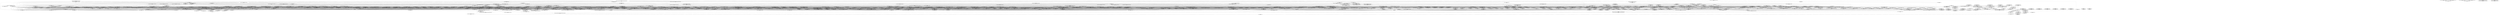digraph G {
  "org.apache.commons.math3.linear$ArrayRealVector#getLInfDistance(org.apache.commons.math3.linear.RealVector)" [label="org.apache.commons.math3.linear$ArrayRealVector#getLInfDistance(org.apache.commons.math3.linear.RealVector)\nP(Fail|Node)=0.00"];
  "org.apache.commons.math3.util$FastMath#<clinit>()" [label="org.apache.commons.math3.util$FastMath#<clinit>()\nP(Fail|Node)=1.00"];
  "org.apache.commons.math3.util$FastMath#abs(double)" [label="org.apache.commons.math3.util$FastMath#abs(double)\nP(Fail|Node)=1.00"];
  "org.apache.commons.math3.linear$ArrayRealVector#checkVectorDimensions(int)" [label="org.apache.commons.math3.linear$ArrayRealVector#checkVectorDimensions(int)\nP(Fail|Node)=0.00"];
  "org.apache.commons.math3.linear$ArrayRealVector#checkVectorDimensions(org.apache.commons.math3.linear.RealVector)" [label="org.apache.commons.math3.linear$ArrayRealVector#checkVectorDimensions(org.apache.commons.math3.linear.RealVector)\nP(Fail|Node)=0.00"];
  "org.apache.commons.math3.util$FastMath#max(double,double)" [label="org.apache.commons.math3.util$FastMath#max(double,double)\nP(Fail|Node)=1.00"];
  "org.apache.commons.math3.linear$ArrayRealVector#getEntry(int)" [label="org.apache.commons.math3.linear$ArrayRealVector#getEntry(int)\nP(Fail|Node)=0.00"];
  "org.apache.commons.math3.linear$MatrixUtils$BigFractionMatrixConverter#getConvertedMatrix()" [label="org.apache.commons.math3.linear$MatrixUtils$BigFractionMatrixConverter#getConvertedMatrix()\nP(Fail|Node)=0.00"];
  "org.apache.commons.math3.linear$Array2DRowRealMatrix#Array2DRowRealMatrix(double[][],boolean)" [label="org.apache.commons.math3.linear$Array2DRowRealMatrix#Array2DRowRealMatrix(double[][],boolean)\nP(Fail|Node)=0.00"];
  "org.apache.commons.math3.linear$AbstractRealMatrix#<clinit>()" [label="org.apache.commons.math3.linear$AbstractRealMatrix#<clinit>()\nP(Fail|Node)=0.00"];
  "org.apache.commons.math3.exception$DimensionMismatchException#DimensionMismatchException(int,int)" [label="org.apache.commons.math3.exception$DimensionMismatchException#DimensionMismatchException(int,int)\nP(Fail|Node)=0.00"];
  "org.apache.commons.math3.linear$AbstractRealMatrix#AbstractRealMatrix()" [label="org.apache.commons.math3.linear$AbstractRealMatrix#AbstractRealMatrix()\nP(Fail|Node)=0.00"];
  "org.apache.commons.math3.exception$NullArgumentException#NullArgumentException()" [label="org.apache.commons.math3.exception$NullArgumentException#NullArgumentException()\nP(Fail|Node)=0.00"];
  "org.apache.commons.math3.linear$Array2DRowRealMatrix#copyIn(double[][])" [label="org.apache.commons.math3.linear$Array2DRowRealMatrix#copyIn(double[][])\nP(Fail|Node)=0.00"];
  "org.apache.commons.math3.exception$NoDataException#NoDataException(org.apache.commons.math3.exception.util.Localizable)" [label="org.apache.commons.math3.exception$NoDataException#NoDataException(org.apache.commons.math3.exception.util.Localizable)\nP(Fail|Node)=0.00"];
  "org.apache.commons.math3.random$RandomDataGenerator#nextUniform(double,double,boolean)" [label="org.apache.commons.math3.random$RandomDataGenerator#nextUniform(double,double,boolean)\nP(Fail|Node)=0.00"];
  "org.apache.commons.math3.exception$NotFiniteNumberException#NotFiniteNumberException(org.apache.commons.math3.exception.util.Localizable,java.lang.Number,java.lang.Object[])" [label="org.apache.commons.math3.exception$NotFiniteNumberException#NotFiniteNumberException(org.apache.commons.math3.exception.util.Localizable,java.lang.Number,java.lang.Object[])\nP(Fail|Node)=0.00"];
  "org.apache.commons.math3.random$BitsStreamGenerator#nextDouble()" [label="org.apache.commons.math3.random$BitsStreamGenerator#nextDouble()\nP(Fail|Node)=0.00"];
  "org.apache.commons.math3.exception$NumberIsTooLargeException#NumberIsTooLargeException(org.apache.commons.math3.exception.util.Localizable,java.lang.Number,java.lang.Number,boolean)" [label="org.apache.commons.math3.exception$NumberIsTooLargeException#NumberIsTooLargeException(org.apache.commons.math3.exception.util.Localizable,java.lang.Number,java.lang.Number,boolean)\nP(Fail|Node)=0.00"];
  "org.apache.commons.math3.random$RandomDataGenerator#getRan()" [label="org.apache.commons.math3.random$RandomDataGenerator#getRan()\nP(Fail|Node)=0.00"];
  "org.apache.commons.math3.exception$NotANumberException#NotANumberException()" [label="org.apache.commons.math3.exception$NotANumberException#NotANumberException()\nP(Fail|Node)=0.00"];
  "org.apache.commons.math3.exception$MathIllegalNumberException#MathIllegalNumberException(org.apache.commons.math3.exception.util.Localizable,java.lang.Number,java.lang.Object[])" [label="org.apache.commons.math3.exception$MathIllegalNumberException#MathIllegalNumberException(org.apache.commons.math3.exception.util.Localizable,java.lang.Number,java.lang.Object[])\nP(Fail|Node)=0.00"];
  "org.apache.commons.math3.linear$BlockRealMatrix#setRowVector(int,org.apache.commons.math3.linear.RealVector)" [label="org.apache.commons.math3.linear$BlockRealMatrix#setRowVector(int,org.apache.commons.math3.linear.RealVector)\nP(Fail|Node)=0.00"];
  "org.apache.commons.math3.linear$AbstractRealMatrix#setRowVector(int,org.apache.commons.math3.linear.RealVector)" [label="org.apache.commons.math3.linear$AbstractRealMatrix#setRowVector(int,org.apache.commons.math3.linear.RealVector)\nP(Fail|Node)=0.00"];
  "org.apache.commons.math3.linear$BlockRealMatrix#setRow(int,double[])" [label="org.apache.commons.math3.linear$BlockRealMatrix#setRow(int,double[])\nP(Fail|Node)=0.00"];
  "org.apache.commons.math3.linear$ArrayRealVector#getDataRef()" [label="org.apache.commons.math3.linear$ArrayRealVector#getDataRef()\nP(Fail|Node)=1.00"];
  "org.apache.commons.math3.linear$ArrayRealVector#getDimension()" [label="org.apache.commons.math3.linear$ArrayRealVector#getDimension()\nP(Fail|Node)=1.00"];
  "org.apache.commons.math3.linear$MatrixDimensionMismatchException#MatrixDimensionMismatchException(int,int,int,int)" [label="org.apache.commons.math3.linear$MatrixDimensionMismatchException#MatrixDimensionMismatchException(int,int,int,int)\nP(Fail|Node)=0.00"];
  "org.apache.commons.math3.linear$Array2DRowRealMatrix#getColumnDimension()" [label="org.apache.commons.math3.linear$Array2DRowRealMatrix#getColumnDimension()\nP(Fail|Node)=1.00"];
  "org.apache.commons.math3.linear$MatrixUtils#<clinit>()" [label="org.apache.commons.math3.linear$MatrixUtils#<clinit>()\nP(Fail|Node)=0.00"];
  "org.apache.commons.math3.linear$MatrixUtils#checkRowIndex(org.apache.commons.math3.linear.AnyMatrix,int)" [label="org.apache.commons.math3.linear$MatrixUtils#checkRowIndex(org.apache.commons.math3.linear.AnyMatrix,int)\nP(Fail|Node)=0.00"];
  "org.apache.commons.math3.linear$BlockRealMatrix#getColumnDimension()" [label="org.apache.commons.math3.linear$BlockRealMatrix#getColumnDimension()\nP(Fail|Node)=1.00"];
  "org.apache.commons.math3.linear$OpenMapRealMatrix#getColumnDimension()" [label="org.apache.commons.math3.linear$OpenMapRealMatrix#getColumnDimension()\nP(Fail|Node)=1.00"];
  "org.apache.commons.math3.linear$Array2DRowRealMatrix#setEntry(int,int,double)" [label="org.apache.commons.math3.linear$Array2DRowRealMatrix#setEntry(int,int,double)\nP(Fail|Node)=0.00"];
  "org.apache.commons.math3.linear$OpenMapRealMatrix#setEntry(int,int,double)" [label="org.apache.commons.math3.linear$OpenMapRealMatrix#setEntry(int,int,double)\nP(Fail|Node)=0.00"];
  "org.apache.commons.math3.linear$BlockRealMatrix#setEntry(int,int,double)" [label="org.apache.commons.math3.linear$BlockRealMatrix#setEntry(int,int,double)\nP(Fail|Node)=0.00"];
  "org.apache.commons.math3.linear$AbstractFieldMatrix#checkColumnIndex(int)" [label="org.apache.commons.math3.linear$AbstractFieldMatrix#checkColumnIndex(int)\nP(Fail|Node)=0.00"];
  "org.apache.commons.math3.exception$OutOfRangeException#OutOfRangeException(org.apache.commons.math3.exception.util.Localizable,java.lang.Number,java.lang.Number,java.lang.Number)" [label="org.apache.commons.math3.exception$OutOfRangeException#OutOfRangeException(org.apache.commons.math3.exception.util.Localizable,java.lang.Number,java.lang.Number,java.lang.Number)\nP(Fail|Node)=0.00"];
  "org.apache.commons.math3.linear$Array2DRowFieldMatrix#getColumnDimension()" [label="org.apache.commons.math3.linear$Array2DRowFieldMatrix#getColumnDimension()\nP(Fail|Node)=1.00"];
  "org.apache.commons.math3.linear$BlockFieldMatrix#getColumnDimension()" [label="org.apache.commons.math3.linear$BlockFieldMatrix#getColumnDimension()\nP(Fail|Node)=1.00"];
  "org.apache.commons.math3.linear$BlockFieldMatrix#walkInRowOrder(org.apache.commons.math3.linear.FieldMatrixPreservingVisitor)" [label="org.apache.commons.math3.linear$BlockFieldMatrix#walkInRowOrder(org.apache.commons.math3.linear.FieldMatrixPreservingVisitor)\nP(Fail|Node)=0.00"];
  "org.apache.commons.math3.linear$MatrixUtils$BigFractionMatrixConverter#start(int,int,int,int,int,int)" [label="org.apache.commons.math3.linear$MatrixUtils$BigFractionMatrixConverter#start(int,int,int,int,int,int)\nP(Fail|Node)=1.00"];
  "org.apache.commons.math3.linear$MatrixUtils$FractionMatrixConverter#start(int,int,int,int,int,int)" [label="org.apache.commons.math3.linear$MatrixUtils$FractionMatrixConverter#start(int,int,int,int,int,int)\nP(Fail|Node)=1.00"];
  "org.apache.commons.math3.linear$BlockFieldMatrix#blockWidth(int)" [label="org.apache.commons.math3.linear$BlockFieldMatrix#blockWidth(int)\nP(Fail|Node)=1.00"];
  "org.apache.commons.math3.util$FastMath#min(int,int)" [label="org.apache.commons.math3.util$FastMath#min(int,int)\nP(Fail|Node)=1.00"];
  "org.apache.commons.math3.linear$BlockRealMatrix#subtract(org.apache.commons.math3.linear.BlockRealMatrix)" [label="org.apache.commons.math3.linear$BlockRealMatrix#subtract(org.apache.commons.math3.linear.BlockRealMatrix)\nP(Fail|Node)=0.00"];
  "org.apache.commons.math3.linear$MatrixUtils#checkSubtractionCompatible(org.apache.commons.math3.linear.AnyMatrix,org.apache.commons.math3.linear.AnyMatrix)" [label="org.apache.commons.math3.linear$MatrixUtils#checkSubtractionCompatible(org.apache.commons.math3.linear.AnyMatrix,org.apache.commons.math3.linear.AnyMatrix)\nP(Fail|Node)=0.00"];
  "org.apache.commons.math3.linear$BlockRealMatrix#BlockRealMatrix(int,int)" [label="org.apache.commons.math3.linear$BlockRealMatrix#BlockRealMatrix(int,int)\nP(Fail|Node)=0.00"];
  "org.apache.commons.math3.linear$Array2DRowFieldMatrix#getRowDimension()" [label="org.apache.commons.math3.linear$Array2DRowFieldMatrix#getRowDimension()\nP(Fail|Node)=1.00"];
  "org.apache.commons.math3.linear$Array2DRowRealMatrix#getRowDimension()" [label="org.apache.commons.math3.linear$Array2DRowRealMatrix#getRowDimension()\nP(Fail|Node)=1.00"];
  "org.apache.commons.math3.linear$BlockFieldMatrix#getRowDimension()" [label="org.apache.commons.math3.linear$BlockFieldMatrix#getRowDimension()\nP(Fail|Node)=1.00"];
  "org.apache.commons.math3.linear$BlockRealMatrix#getRowDimension()" [label="org.apache.commons.math3.linear$BlockRealMatrix#getRowDimension()\nP(Fail|Node)=1.00"];
  "org.apache.commons.math3.linear$OpenMapRealMatrix#getRowDimension()" [label="org.apache.commons.math3.linear$OpenMapRealMatrix#getRowDimension()\nP(Fail|Node)=1.00"];
  "org.apache.commons.math3.linear$RealVector#walkInOptimizedOrder(org.apache.commons.math3.linear.RealVectorChangingVisitor)" [label="org.apache.commons.math3.linear$RealVector#walkInOptimizedOrder(org.apache.commons.math3.linear.RealVectorChangingVisitor)\nP(Fail|Node)=0.00"];
  "org.apache.commons.math3.linear$ArrayRealVector#walkInDefaultOrder(org.apache.commons.math3.linear.RealVectorChangingVisitor)" [label="org.apache.commons.math3.linear$ArrayRealVector#walkInDefaultOrder(org.apache.commons.math3.linear.RealVectorChangingVisitor)\nP(Fail|Node)=1.00"];
  "org.apache.commons.math3.linear$RealVector#walkInDefaultOrder(org.apache.commons.math3.linear.RealVectorChangingVisitor)" [label="org.apache.commons.math3.linear$RealVector#walkInDefaultOrder(org.apache.commons.math3.linear.RealVectorChangingVisitor)\nP(Fail|Node)=0.00"];
  "org.apache.commons.math3.linear$MatrixUtils#blockInverse(org.apache.commons.math3.linear.RealMatrix,int)" [label="org.apache.commons.math3.linear$MatrixUtils#blockInverse(org.apache.commons.math3.linear.RealMatrix,int)\nP(Fail|Node)=0.00"];
  "org.apache.commons.math3.linear$OpenMapRealMatrix#subtract(org.apache.commons.math3.linear.RealMatrix)" [label="org.apache.commons.math3.linear$OpenMapRealMatrix#subtract(org.apache.commons.math3.linear.RealMatrix)\nP(Fail|Node)=0.00"];
  "org.apache.commons.math3.linear$EigenDecomposition$Solver#getInverse()" [label="org.apache.commons.math3.linear$EigenDecomposition$Solver#getInverse()\nP(Fail|Node)=0.00"];
  "org.apache.commons.math3.linear$AbstractRealMatrix#scalarMultiply(double)" [label="org.apache.commons.math3.linear$AbstractRealMatrix#scalarMultiply(double)\nP(Fail|Node)=0.00"];
  "org.apache.commons.math3.linear$BlockRealMatrix#multiply(org.apache.commons.math3.linear.RealMatrix)" [label="org.apache.commons.math3.linear$BlockRealMatrix#multiply(org.apache.commons.math3.linear.RealMatrix)\nP(Fail|Node)=0.00"];
  "org.apache.commons.math3.linear$AbstractRealMatrix#getSubMatrix(int,int,int,int)" [label="org.apache.commons.math3.linear$AbstractRealMatrix#getSubMatrix(int,int,int,int)\nP(Fail|Node)=0.00"];
  "org.apache.commons.math3.linear$AbstractRealMatrix#getData()" [label="org.apache.commons.math3.linear$AbstractRealMatrix#getData()\nP(Fail|Node)=0.00"];
  "org.apache.commons.math3.linear$Array2DRowRealMatrix#getData()" [label="org.apache.commons.math3.linear$Array2DRowRealMatrix#getData()\nP(Fail|Node)=0.00"];
  "org.apache.commons.math3.linear$BlockRealMatrix#getSubMatrix(int,int,int,int)" [label="org.apache.commons.math3.linear$BlockRealMatrix#getSubMatrix(int,int,int,int)\nP(Fail|Node)=0.00"];
  "org.apache.commons.math3.linear$Array2DRowRealMatrix#Array2DRowRealMatrix(int,int)" [label="org.apache.commons.math3.linear$Array2DRowRealMatrix#Array2DRowRealMatrix(int,int)\nP(Fail|Node)=0.00"];
  "org.apache.commons.math3.linear$AbstractRealMatrix#subtract(org.apache.commons.math3.linear.RealMatrix)" [label="org.apache.commons.math3.linear$AbstractRealMatrix#subtract(org.apache.commons.math3.linear.RealMatrix)\nP(Fail|Node)=0.00"];
  "org.apache.commons.math3.linear$BlockRealMatrix#subtract(org.apache.commons.math3.linear.RealMatrix)" [label="org.apache.commons.math3.linear$BlockRealMatrix#subtract(org.apache.commons.math3.linear.RealMatrix)\nP(Fail|Node)=0.00"];
  "org.apache.commons.math3.linear$BlockRealMatrix#getData()" [label="org.apache.commons.math3.linear$BlockRealMatrix#getData()\nP(Fail|Node)=0.00"];
  "org.apache.commons.math3.linear$OpenMapRealMatrix#multiply(org.apache.commons.math3.linear.RealMatrix)" [label="org.apache.commons.math3.linear$OpenMapRealMatrix#multiply(org.apache.commons.math3.linear.RealMatrix)\nP(Fail|Node)=0.00"];
  "org.apache.commons.math3.linear$NonSquareMatrixException#NonSquareMatrixException(int,int)" [label="org.apache.commons.math3.linear$NonSquareMatrixException#NonSquareMatrixException(int,int)\nP(Fail|Node)=0.00"];
  "org.apache.commons.math3.linear$BlockRealMatrix#scalarMultiply(double)" [label="org.apache.commons.math3.linear$BlockRealMatrix#scalarMultiply(double)\nP(Fail|Node)=0.00"];
  "org.apache.commons.math3.linear$Array2DRowRealMatrix#setSubMatrix(double[][],int,int)" [label="org.apache.commons.math3.linear$Array2DRowRealMatrix#setSubMatrix(double[][],int,int)\nP(Fail|Node)=0.00"];
  "org.apache.commons.math3.linear$AbstractRealMatrix#multiply(org.apache.commons.math3.linear.RealMatrix)" [label="org.apache.commons.math3.linear$AbstractRealMatrix#multiply(org.apache.commons.math3.linear.RealMatrix)\nP(Fail|Node)=0.00"];
  "org.apache.commons.math3.linear$BlockFieldMatrix#setColumn(int,org.apache.commons.math3.FieldElement[])" [label="org.apache.commons.math3.linear$BlockFieldMatrix#setColumn(int,org.apache.commons.math3.FieldElement[])\nP(Fail|Node)=0.00"];
  "org.apache.commons.math3.linear$BlockFieldMatrix#blockHeight(int)" [label="org.apache.commons.math3.linear$BlockFieldMatrix#blockHeight(int)\nP(Fail|Node)=1.00"];
  "org.apache.commons.math3.exception$MultiDimensionMismatchException#MultiDimensionMismatchException(org.apache.commons.math3.exception.util.Localizable,java.lang.Integer[],java.lang.Integer[])" [label="org.apache.commons.math3.exception$MultiDimensionMismatchException#MultiDimensionMismatchException(org.apache.commons.math3.exception.util.Localizable,java.lang.Integer[],java.lang.Integer[])\nP(Fail|Node)=0.00"];
  "org.apache.commons.math3.random$RandomDataImpl#nextHypergeometric(int,int,int)" [label="org.apache.commons.math3.random$RandomDataImpl#nextHypergeometric(int,int,int)\nP(Fail|Node)=0.00"];
  "org.apache.commons.math3.random$RandomDataGenerator#nextHypergeometric(int,int,int)" [label="org.apache.commons.math3.random$RandomDataGenerator#nextHypergeometric(int,int,int)\nP(Fail|Node)=0.00"];
  "org.apache.commons.math3.linear$BlockRealMatrix#walkInRowOrder(org.apache.commons.math3.linear.RealMatrixPreservingVisitor,int,int,int,int)" [label="org.apache.commons.math3.linear$BlockRealMatrix#walkInRowOrder(org.apache.commons.math3.linear.RealMatrixPreservingVisitor,int,int,int,int)\nP(Fail|Node)=0.00"];
  "org.apache.commons.math3.linear$MatrixUtils#checkSubMatrixIndex(org.apache.commons.math3.linear.AnyMatrix,int,int,int,int)" [label="org.apache.commons.math3.linear$MatrixUtils#checkSubMatrixIndex(org.apache.commons.math3.linear.AnyMatrix,int,int,int,int)\nP(Fail|Node)=0.00"];
  "org.apache.commons.math3.linear$DefaultRealMatrixPreservingVisitor#start(int,int,int,int,int,int)" [label="org.apache.commons.math3.linear$DefaultRealMatrixPreservingVisitor#start(int,int,int,int,int,int)\nP(Fail|Node)=1.00"];
  "org.apache.commons.math3.linear$BlockRealMatrix#blockWidth(int)" [label="org.apache.commons.math3.linear$BlockRealMatrix#blockWidth(int)\nP(Fail|Node)=1.00"];
  "org.apache.commons.math3.util$FastMath#max(int,int)" [label="org.apache.commons.math3.util$FastMath#max(int,int)\nP(Fail|Node)=1.00"];
  "org.apache.commons.math3.linear$DefaultRealMatrixPreservingVisitor#visit(int,int,double)" [label="org.apache.commons.math3.linear$DefaultRealMatrixPreservingVisitor#visit(int,int,double)\nP(Fail|Node)=1.00"];
  "org.apache.commons.math3.linear$DefaultRealMatrixPreservingVisitor#end()" [label="org.apache.commons.math3.linear$DefaultRealMatrixPreservingVisitor#end()\nP(Fail|Node)=1.00"];
  "org.apache.commons.math3.linear$MatrixUtils#checkColumnIndex(org.apache.commons.math3.linear.AnyMatrix,int)" [label="org.apache.commons.math3.linear$MatrixUtils#checkColumnIndex(org.apache.commons.math3.linear.AnyMatrix,int)\nP(Fail|Node)=0.00"];
  "org.apache.commons.math3.exception$NumberIsTooSmallException#NumberIsTooSmallException(org.apache.commons.math3.exception.util.Localizable,java.lang.Number,java.lang.Number,boolean)" [label="org.apache.commons.math3.exception$NumberIsTooSmallException#NumberIsTooSmallException(org.apache.commons.math3.exception.util.Localizable,java.lang.Number,java.lang.Number,boolean)\nP(Fail|Node)=0.00"];
  "org.apache.commons.math3.linear$RealMatrixFormat#RealMatrixFormat(java.lang.String,java.lang.String,java.lang.String,java.lang.String,java.lang.String,java.lang.String)" [label="org.apache.commons.math3.linear$RealMatrixFormat#RealMatrixFormat(java.lang.String,java.lang.String,java.lang.String,java.lang.String,java.lang.String,java.lang.String)\nP(Fail|Node)=0.00"];
  "org.apache.commons.math3.util$CompositeFormat#getDefaultNumberFormat()" [label="org.apache.commons.math3.util$CompositeFormat#getDefaultNumberFormat()\nP(Fail|Node)=0.00"];
  "org.apache.commons.math3.linear$RealMatrixFormat#RealMatrixFormat(java.lang.String,java.lang.String,java.lang.String,java.lang.String,java.lang.String,java.lang.String,java.text.NumberFormat)" [label="org.apache.commons.math3.linear$RealMatrixFormat#RealMatrixFormat(java.lang.String,java.lang.String,java.lang.String,java.lang.String,java.lang.String,java.lang.String,java.text.NumberFormat)\nP(Fail|Node)=1.00"];
  "org.apache.commons.math3.util$CompositeFormat#getDefaultNumberFormat(java.util.Locale)" [label="org.apache.commons.math3.util$CompositeFormat#getDefaultNumberFormat(java.util.Locale)\nP(Fail|Node)=1.00"];
  "org.apache.commons.math3.linear$AbstractRealMatrix#add(org.apache.commons.math3.linear.RealMatrix)" [label="org.apache.commons.math3.linear$AbstractRealMatrix#add(org.apache.commons.math3.linear.RealMatrix)\nP(Fail|Node)=0.00"];
  "org.apache.commons.math3.linear$Array2DRowRealMatrix#getEntry(int,int)" [label="org.apache.commons.math3.linear$Array2DRowRealMatrix#getEntry(int,int)\nP(Fail|Node)=0.00"];
  "org.apache.commons.math3.linear$BlockRealMatrix#createMatrix(int,int)" [label="org.apache.commons.math3.linear$BlockRealMatrix#createMatrix(int,int)\nP(Fail|Node)=0.00"];
  "org.apache.commons.math3.linear$MatrixUtils#checkAdditionCompatible(org.apache.commons.math3.linear.AnyMatrix,org.apache.commons.math3.linear.AnyMatrix)" [label="org.apache.commons.math3.linear$MatrixUtils#checkAdditionCompatible(org.apache.commons.math3.linear.AnyMatrix,org.apache.commons.math3.linear.AnyMatrix)\nP(Fail|Node)=0.00"];
  "org.apache.commons.math3.linear$OpenMapRealMatrix#getEntry(int,int)" [label="org.apache.commons.math3.linear$OpenMapRealMatrix#getEntry(int,int)\nP(Fail|Node)=0.00"];
  "org.apache.commons.math3.linear$Array2DRowRealMatrix#createMatrix(int,int)" [label="org.apache.commons.math3.linear$Array2DRowRealMatrix#createMatrix(int,int)\nP(Fail|Node)=0.00"];
  "org.apache.commons.math3.linear$OpenMapRealMatrix#createMatrix(int,int)" [label="org.apache.commons.math3.linear$OpenMapRealMatrix#createMatrix(int,int)\nP(Fail|Node)=0.00"];
  "org.apache.commons.math3.linear$BlockRealMatrix#getEntry(int,int)" [label="org.apache.commons.math3.linear$BlockRealMatrix#getEntry(int,int)\nP(Fail|Node)=0.00"];
  "org.apache.commons.math3.linear$MatrixUtils#checkMatrixIndex(org.apache.commons.math3.linear.AnyMatrix,int,int)" [label="org.apache.commons.math3.linear$MatrixUtils#checkMatrixIndex(org.apache.commons.math3.linear.AnyMatrix,int,int)\nP(Fail|Node)=0.00"];
  "org.apache.commons.math3.linear$BlockFieldMatrix#setRowMatrix(int,org.apache.commons.math3.linear.BlockFieldMatrix)" [label="org.apache.commons.math3.linear$BlockFieldMatrix#setRowMatrix(int,org.apache.commons.math3.linear.BlockFieldMatrix)\nP(Fail|Node)=0.00"];
  "org.apache.commons.math3.linear$AbstractFieldMatrix#checkRowIndex(int)" [label="org.apache.commons.math3.linear$AbstractFieldMatrix#checkRowIndex(int)\nP(Fail|Node)=0.00"];
  "org.apache.commons.math3.linear$EigenDecomposition#hasComplexEigenvalues()" [label="org.apache.commons.math3.linear$EigenDecomposition#hasComplexEigenvalues()\nP(Fail|Node)=0.00"];
  "org.apache.commons.math3.util$Precision#equals(double,double,double)" [label="org.apache.commons.math3.util$Precision#equals(double,double,double)\nP(Fail|Node)=0.00"];
  "org.apache.commons.math3.util$Precision#<clinit>()" [label="org.apache.commons.math3.util$Precision#<clinit>()\nP(Fail|Node)=1.00"];
  "org.apache.commons.math3.util$Precision#equals(double,double,int)" [label="org.apache.commons.math3.util$Precision#equals(double,double,int)\nP(Fail|Node)=0.00"];
  "org.apache.commons.math3.linear$AbstractFieldMatrix#setColumnMatrix(int,org.apache.commons.math3.linear.FieldMatrix)" [label="org.apache.commons.math3.linear$AbstractFieldMatrix#setColumnMatrix(int,org.apache.commons.math3.linear.FieldMatrix)\nP(Fail|Node)=0.00"];
  "org.apache.commons.math3.linear$BlockFieldMatrix#setEntry(int,int,org.apache.commons.math3.FieldElement)" [label="org.apache.commons.math3.linear$BlockFieldMatrix#setEntry(int,int,org.apache.commons.math3.FieldElement)\nP(Fail|Node)=0.00"];
  "org.apache.commons.math3.linear$Array2DRowFieldMatrix#setEntry(int,int,org.apache.commons.math3.FieldElement)" [label="org.apache.commons.math3.linear$Array2DRowFieldMatrix#setEntry(int,int,org.apache.commons.math3.FieldElement)\nP(Fail|Node)=0.00"];
  "org.apache.commons.math3.linear$BlockFieldMatrix#getEntry(int,int)" [label="org.apache.commons.math3.linear$BlockFieldMatrix#getEntry(int,int)\nP(Fail|Node)=0.00"];
  "org.apache.commons.math3.linear$Array2DRowFieldMatrix#getEntry(int,int)" [label="org.apache.commons.math3.linear$Array2DRowFieldMatrix#getEntry(int,int)\nP(Fail|Node)=0.00"];
  "org.apache.commons.math3.exception$NotPositiveException#NotPositiveException(org.apache.commons.math3.exception.util.Localizable,java.lang.Number)" [label="org.apache.commons.math3.exception$NotPositiveException#NotPositiveException(org.apache.commons.math3.exception.util.Localizable,java.lang.Number)\nP(Fail|Node)=0.00"];
  "org.apache.commons.math3.linear$AbstractFieldMatrix#subtract(org.apache.commons.math3.linear.FieldMatrix)" [label="org.apache.commons.math3.linear$AbstractFieldMatrix#subtract(org.apache.commons.math3.linear.FieldMatrix)\nP(Fail|Node)=0.00"];
  "org.apache.commons.math3.linear$Array2DRowFieldMatrix#createMatrix(int,int)" [label="org.apache.commons.math3.linear$Array2DRowFieldMatrix#createMatrix(int,int)\nP(Fail|Node)=0.00"];
  "org.apache.commons.math3.linear$BlockFieldMatrix#createMatrix(int,int)" [label="org.apache.commons.math3.linear$BlockFieldMatrix#createMatrix(int,int)\nP(Fail|Node)=0.00"];
  "org.apache.commons.math3.linear$AbstractFieldMatrix#checkSubtractionCompatible(org.apache.commons.math3.linear.FieldMatrix)" [label="org.apache.commons.math3.linear$AbstractFieldMatrix#checkSubtractionCompatible(org.apache.commons.math3.linear.FieldMatrix)\nP(Fail|Node)=0.00"];
  "org.apache.commons.math3.util$FastMath#hypot(double,double)" [label="org.apache.commons.math3.util$FastMath#hypot(double,double)\nP(Fail|Node)=0.00"];
  "org.apache.commons.math3.util$FastMath#scalb(double,int)" [label="org.apache.commons.math3.util$FastMath#scalb(double,int)\nP(Fail|Node)=1.00"];
  "org.apache.commons.math3.util$FastMath#getExponent(double)" [label="org.apache.commons.math3.util$FastMath#getExponent(double)\nP(Fail|Node)=1.00"];
  "org.apache.commons.math3.util$FastMath#sqrt(double)" [label="org.apache.commons.math3.util$FastMath#sqrt(double)\nP(Fail|Node)=1.00"];
  "org.apache.commons.math3.linear$EigenDecomposition#findEigenVectorsFromSchur(org.apache.commons.math3.linear.SchurTransformer)" [label="org.apache.commons.math3.linear$EigenDecomposition#findEigenVectorsFromSchur(org.apache.commons.math3.linear.SchurTransformer)\nP(Fail|Node)=0.00"];
  "org.apache.commons.math3.linear$ArrayRealVector#<clinit>()" [label="org.apache.commons.math3.linear$ArrayRealVector#<clinit>()\nP(Fail|Node)=0.00"];
  "org.apache.commons.math3.linear$EigenDecomposition#cdiv(double,double,double,double)" [label="org.apache.commons.math3.linear$EigenDecomposition#cdiv(double,double,double,double)\nP(Fail|Node)=1.00"];
  "org.apache.commons.math3.linear$ArrayRealVector#ArrayRealVector(double[])" [label="org.apache.commons.math3.linear$ArrayRealVector#ArrayRealVector(double[])\nP(Fail|Node)=0.00"];
  "org.apache.commons.math3.exception$MathArithmeticException#MathArithmeticException(org.apache.commons.math3.exception.util.Localizable,java.lang.Object[])" [label="org.apache.commons.math3.exception$MathArithmeticException#MathArithmeticException(org.apache.commons.math3.exception.util.Localizable,java.lang.Object[])\nP(Fail|Node)=1.00"];
  "org.apache.commons.math3.util$Precision#compareTo(double,double,double)" [label="org.apache.commons.math3.util$Precision#compareTo(double,double,double)\nP(Fail|Node)=0.00"];
  "org.apache.commons.math3.util$Precision#equals(double,double)" [label="org.apache.commons.math3.util$Precision#equals(double,double)\nP(Fail|Node)=0.00"];
  "org.apache.commons.math3.linear$AbstractFieldMatrix#scalarAdd(org.apache.commons.math3.FieldElement)" [label="org.apache.commons.math3.linear$AbstractFieldMatrix#scalarAdd(org.apache.commons.math3.FieldElement)\nP(Fail|Node)=0.00"];
  "org.apache.commons.math3.linear$AbstractFieldMatrix#getField()" [label="org.apache.commons.math3.linear$AbstractFieldMatrix#getField()\nP(Fail|Node)=1.00"];
  "org.apache.commons.math3.linear$BlockFieldMatrix#BlockFieldMatrix(org.apache.commons.math3.Field,int,int)" [label="org.apache.commons.math3.linear$BlockFieldMatrix#BlockFieldMatrix(org.apache.commons.math3.Field,int,int)\nP(Fail|Node)=0.00"];
  "org.apache.commons.math3.linear$BlockFieldMatrix#setRowVector(int,org.apache.commons.math3.linear.FieldVector)" [label="org.apache.commons.math3.linear$BlockFieldMatrix#setRowVector(int,org.apache.commons.math3.linear.FieldVector)\nP(Fail|Node)=0.00"];
  "org.apache.commons.math3.linear$AbstractFieldMatrix#setRowVector(int,org.apache.commons.math3.linear.FieldVector)" [label="org.apache.commons.math3.linear$AbstractFieldMatrix#setRowVector(int,org.apache.commons.math3.linear.FieldVector)\nP(Fail|Node)=0.00"];
  "org.apache.commons.math3.linear$BlockFieldMatrix#setRow(int,org.apache.commons.math3.FieldElement[])" [label="org.apache.commons.math3.linear$BlockFieldMatrix#setRow(int,org.apache.commons.math3.FieldElement[])\nP(Fail|Node)=0.00"];
  "org.apache.commons.math3.linear$AbstractRealMatrix#getTrace()" [label="org.apache.commons.math3.linear$AbstractRealMatrix#getTrace()\nP(Fail|Node)=0.00"];
  "org.apache.commons.math3.linear$BlockRealMatrix#walkInOptimizedOrder(org.apache.commons.math3.linear.RealMatrixChangingVisitor)" [label="org.apache.commons.math3.linear$BlockRealMatrix#walkInOptimizedOrder(org.apache.commons.math3.linear.RealMatrixChangingVisitor)\nP(Fail|Node)=0.00"];
  "org.apache.commons.math3.distribution$MultivariateNormalDistribution#MultivariateNormalDistribution(org.apache.commons.math3.random.RandomGenerator,double[],double[][])" [label="org.apache.commons.math3.distribution$MultivariateNormalDistribution#MultivariateNormalDistribution(org.apache.commons.math3.random.RandomGenerator,double[],double[][])\nP(Fail|Node)=0.00"];
  "org.apache.commons.math3.linear$EigenDecomposition#getRealEigenvalues()" [label="org.apache.commons.math3.linear$EigenDecomposition#getRealEigenvalues()\nP(Fail|Node)=1.00"];
  "org.apache.commons.math3.linear$RealVector#toArray()" [label="org.apache.commons.math3.linear$RealVector#toArray()\nP(Fail|Node)=0.00"];
  "org.apache.commons.math3.linear$OpenMapRealMatrix#multiplyEntry(int,int,double)" [label="org.apache.commons.math3.linear$OpenMapRealMatrix#multiplyEntry(int,int,double)\nP(Fail|Node)=0.00"];
  "org.apache.commons.math3.linear$EigenDecomposition#getSolver()" [label="org.apache.commons.math3.linear$EigenDecomposition#getSolver()\nP(Fail|Node)=0.00"];
  "org.apache.commons.math3.linear$EigenDecomposition#getDeterminant()" [label="org.apache.commons.math3.linear$EigenDecomposition#getDeterminant()\nP(Fail|Node)=1.00"];
  "org.apache.commons.math3.linear$NonPositiveDefiniteMatrixException#NonPositiveDefiniteMatrixException(double,int,double)" [label="org.apache.commons.math3.linear$NonPositiveDefiniteMatrixException#NonPositiveDefiniteMatrixException(double,int,double)\nP(Fail|Node)=0.00"];
  "org.apache.commons.math3.linear$BlockRealMatrix#multiplyEntry(int,int,double)" [label="org.apache.commons.math3.linear$BlockRealMatrix#multiplyEntry(int,int,double)\nP(Fail|Node)=0.00"];
  "org.apache.commons.math3.linear$AbstractRealMatrix#transpose()" [label="org.apache.commons.math3.linear$AbstractRealMatrix#transpose()\nP(Fail|Node)=0.00"];
  "org.apache.commons.math3.linear$Array2DRowRealMatrix#Array2DRowRealMatrix(double[][])" [label="org.apache.commons.math3.linear$Array2DRowRealMatrix#Array2DRowRealMatrix(double[][])\nP(Fail|Node)=0.00"];
  "org.apache.commons.math3.distribution$AbstractMultivariateRealDistribution#AbstractMultivariateRealDistribution(org.apache.commons.math3.random.RandomGenerator,int)" [label="org.apache.commons.math3.distribution$AbstractMultivariateRealDistribution#AbstractMultivariateRealDistribution(org.apache.commons.math3.random.RandomGenerator,int)\nP(Fail|Node)=1.00"];
  "org.apache.commons.math3.linear$AbstractRealMatrix#setColumn(int,double[])" [label="org.apache.commons.math3.linear$AbstractRealMatrix#setColumn(int,double[])\nP(Fail|Node)=0.00"];
  "org.apache.commons.math3.linear$Array2DRowRealMatrix#multiplyEntry(int,int,double)" [label="org.apache.commons.math3.linear$Array2DRowRealMatrix#multiplyEntry(int,int,double)\nP(Fail|Node)=0.00"];
  "org.apache.commons.math3.util$MathArrays#copyOf(double[])" [label="org.apache.commons.math3.util$MathArrays#copyOf(double[])\nP(Fail|Node)=0.00"];
  "org.apache.commons.math3.linear$EigenDecomposition#getEigenvector(int)" [label="org.apache.commons.math3.linear$EigenDecomposition#getEigenvector(int)\nP(Fail|Node)=0.00"];
  "org.apache.commons.math3.linear$ArrayRealVector#toArray()" [label="org.apache.commons.math3.linear$ArrayRealVector#toArray()\nP(Fail|Node)=1.00"];
  "org.apache.commons.math3.linear$AbstractRealMatrix#multiplyEntry(int,int,double)" [label="org.apache.commons.math3.linear$AbstractRealMatrix#multiplyEntry(int,int,double)\nP(Fail|Node)=0.00"];
  "org.apache.commons.math3.linear$EigenDecomposition#EigenDecomposition(org.apache.commons.math3.linear.RealMatrix)" [label="org.apache.commons.math3.linear$EigenDecomposition#EigenDecomposition(org.apache.commons.math3.linear.RealMatrix)\nP(Fail|Node)=0.00"];
  "org.apache.commons.math3.exception$DimensionMismatchException#DimensionMismatchException(org.apache.commons.math3.exception.util.Localizable,int,int)" [label="org.apache.commons.math3.exception$DimensionMismatchException#DimensionMismatchException(org.apache.commons.math3.exception.util.Localizable,int,int)\nP(Fail|Node)=0.00"];
  "org.apache.commons.math3.linear$EigenDecomposition#transformToSchur(org.apache.commons.math3.linear.RealMatrix)" [label="org.apache.commons.math3.linear$EigenDecomposition#transformToSchur(org.apache.commons.math3.linear.RealMatrix)\nP(Fail|Node)=0.00"];
  "org.apache.commons.math3.linear$MatrixUtils#createColumnRealMatrix(double[])" [label="org.apache.commons.math3.linear$MatrixUtils#createColumnRealMatrix(double[])\nP(Fail|Node)=0.00"];
  "org.apache.commons.math3.linear$MatrixUtils#createRealMatrix(int,int)" [label="org.apache.commons.math3.linear$MatrixUtils#createRealMatrix(int,int)\nP(Fail|Node)=0.00"];
  "org.apache.commons.math3.linear$RealMatrixFormat#getInstance()" [label="org.apache.commons.math3.linear$RealMatrixFormat#getInstance()\nP(Fail|Node)=0.00"];
  "org.apache.commons.math3.linear$BlockFieldMatrix#getRowVector(int)" [label="org.apache.commons.math3.linear$BlockFieldMatrix#getRowVector(int)\nP(Fail|Node)=0.00"];
  "org.apache.commons.math3.linear$AbstractFieldMatrix#buildArray(org.apache.commons.math3.Field,int)" [label="org.apache.commons.math3.linear$AbstractFieldMatrix#buildArray(org.apache.commons.math3.Field,int)\nP(Fail|Node)=1.00"];
  "org.apache.commons.math3.linear$BlockRealMatrix#getRowVector(int)" [label="org.apache.commons.math3.linear$BlockRealMatrix#getRowVector(int)\nP(Fail|Node)=0.00"];
  "org.apache.commons.math3.linear$ArrayRealVector#ArrayRealVector(double[],boolean)" [label="org.apache.commons.math3.linear$ArrayRealVector#ArrayRealVector(double[],boolean)\nP(Fail|Node)=0.00"];
  "org.apache.commons.math3.linear$AbstractRealMatrix#power(int)" [label="org.apache.commons.math3.linear$AbstractRealMatrix#power(int)\nP(Fail|Node)=0.00"];
  "org.apache.commons.math3.linear$OpenMapRealMatrix#copy()" [label="org.apache.commons.math3.linear$OpenMapRealMatrix#copy()\nP(Fail|Node)=0.00"];
  "org.apache.commons.math3.linear$BlockRealMatrix#copy()" [label="org.apache.commons.math3.linear$BlockRealMatrix#copy()\nP(Fail|Node)=0.00"];
  "org.apache.commons.math3.linear$RealVector$SparseEntryIterator#hasNext()" [label="org.apache.commons.math3.linear$RealVector$SparseEntryIterator#hasNext()\nP(Fail|Node)=0.00"];
  "org.apache.commons.math3.linear$AbstractRealMatrix#isSquare()" [label="org.apache.commons.math3.linear$AbstractRealMatrix#isSquare()\nP(Fail|Node)=0.00"];
  "org.apache.commons.math3.linear$Array2DRowRealMatrix#copy()" [label="org.apache.commons.math3.linear$Array2DRowRealMatrix#copy()\nP(Fail|Node)=0.00"];
  "org.apache.commons.math3.linear$RealVector$SparseEntryIterator#next()" [label="org.apache.commons.math3.linear$RealVector$SparseEntryIterator#next()\nP(Fail|Node)=0.00"];
  "org.apache.commons.math3.linear$MatrixUtils#createRealIdentityMatrix(int)" [label="org.apache.commons.math3.linear$MatrixUtils#createRealIdentityMatrix(int)\nP(Fail|Node)=0.00"];
  "org.apache.commons.math3.linear$AbstractFieldMatrix#getColumnMatrix(int)" [label="org.apache.commons.math3.linear$AbstractFieldMatrix#getColumnMatrix(int)\nP(Fail|Node)=0.00"];
  "org.apache.commons.math3.linear$RealVectorFormat#RealVectorFormat()" [label="org.apache.commons.math3.linear$RealVectorFormat#RealVectorFormat()\nP(Fail|Node)=0.00"];
  "org.apache.commons.math3.linear$RealVectorFormat#RealVectorFormat(java.lang.String,java.lang.String,java.lang.String,java.text.NumberFormat)" [label="org.apache.commons.math3.linear$RealVectorFormat#RealVectorFormat(java.lang.String,java.lang.String,java.lang.String,java.text.NumberFormat)\nP(Fail|Node)=1.00"];
  "org.apache.commons.math3.linear$AbstractFieldMatrix#walkInRowOrder(org.apache.commons.math3.linear.FieldMatrixPreservingVisitor)" [label="org.apache.commons.math3.linear$AbstractFieldMatrix#walkInRowOrder(org.apache.commons.math3.linear.FieldMatrixPreservingVisitor)\nP(Fail|Node)=0.00"];
  "org.apache.commons.math3.linear$Array2DRowRealMatrix#add(org.apache.commons.math3.linear.Array2DRowRealMatrix)" [label="org.apache.commons.math3.linear$Array2DRowRealMatrix#add(org.apache.commons.math3.linear.Array2DRowRealMatrix)\nP(Fail|Node)=0.00"];
  "org.apache.commons.math3.linear$RealMatrixFormat#getInstance(java.util.Locale)" [label="org.apache.commons.math3.linear$RealMatrixFormat#getInstance(java.util.Locale)\nP(Fail|Node)=0.00"];
  "org.apache.commons.math3.linear$RealMatrixFormat#getFormat()" [label="org.apache.commons.math3.linear$RealMatrixFormat#getFormat()\nP(Fail|Node)=1.00"];
  "org.apache.commons.math3.util$FastMath#abs(long)" [label="org.apache.commons.math3.util$FastMath#abs(long)\nP(Fail|Node)=1.00"];
  "org.apache.commons.math3.linear$ArrayRealVector#ArrayRealVector(double[],org.apache.commons.math3.linear.ArrayRealVector)" [label="org.apache.commons.math3.linear$ArrayRealVector#ArrayRealVector(double[],org.apache.commons.math3.linear.ArrayRealVector)\nP(Fail|Node)=0.00"];
  "org.apache.commons.math3.linear$RealVector#RealVector()" [label="org.apache.commons.math3.linear$RealVector#RealVector()\nP(Fail|Node)=1.00"];
  "org.apache.commons.math3.linear$AbstractRealMatrix#getColumn(int)" [label="org.apache.commons.math3.linear$AbstractRealMatrix#getColumn(int)\nP(Fail|Node)=0.00"];
  "org.apache.commons.math3.linear$AbstractRealMatrix#walkInColumnOrder(org.apache.commons.math3.linear.RealMatrixPreservingVisitor,int,int,int,int)" [label="org.apache.commons.math3.linear$AbstractRealMatrix#walkInColumnOrder(org.apache.commons.math3.linear.RealMatrixPreservingVisitor,int,int,int,int)\nP(Fail|Node)=0.00"];
  "org.apache.commons.math3.random$BitsStreamGenerator#nextInt(int)" [label="org.apache.commons.math3.random$BitsStreamGenerator#nextInt(int)\nP(Fail|Node)=0.00"];
  "org.apache.commons.math3.exception$NotStrictlyPositiveException#NotStrictlyPositiveException(java.lang.Number)" [label="org.apache.commons.math3.exception$NotStrictlyPositiveException#NotStrictlyPositiveException(java.lang.Number)\nP(Fail|Node)=0.00"];
  "org.apache.commons.math3.random$Well19937c#next(int)" [label="org.apache.commons.math3.random$Well19937c#next(int)\nP(Fail|Node)=1.00"];
  "org.apache.commons.math3.exception$NumberIsTooSmallException#NumberIsTooSmallException(java.lang.Number,java.lang.Number,boolean)" [label="org.apache.commons.math3.exception$NumberIsTooSmallException#NumberIsTooSmallException(java.lang.Number,java.lang.Number,boolean)\nP(Fail|Node)=0.00"];
  "org.apache.commons.math3.linear$AbstractRealMatrix#walkInOptimizedOrder(org.apache.commons.math3.linear.RealMatrixPreservingVisitor)" [label="org.apache.commons.math3.linear$AbstractRealMatrix#walkInOptimizedOrder(org.apache.commons.math3.linear.RealMatrixPreservingVisitor)\nP(Fail|Node)=0.00"];
  "org.apache.commons.math3.linear$AbstractRealMatrix#walkInRowOrder(org.apache.commons.math3.linear.RealMatrixPreservingVisitor)" [label="org.apache.commons.math3.linear$AbstractRealMatrix#walkInRowOrder(org.apache.commons.math3.linear.RealMatrixPreservingVisitor)\nP(Fail|Node)=0.00"];
  "org.apache.commons.math3.linear$BlockRealMatrix#walkInRowOrder(org.apache.commons.math3.linear.RealMatrixPreservingVisitor)" [label="org.apache.commons.math3.linear$BlockRealMatrix#walkInRowOrder(org.apache.commons.math3.linear.RealMatrixPreservingVisitor)\nP(Fail|Node)=0.00"];
  "org.apache.commons.math3.linear$Array2DRowRealMatrix#walkInRowOrder(org.apache.commons.math3.linear.RealMatrixPreservingVisitor)" [label="org.apache.commons.math3.linear$Array2DRowRealMatrix#walkInRowOrder(org.apache.commons.math3.linear.RealMatrixPreservingVisitor)\nP(Fail|Node)=0.00"];
  "org.apache.commons.math3.linear$AbstractRealMatrix#addToEntry(int,int,double)" [label="org.apache.commons.math3.linear$AbstractRealMatrix#addToEntry(int,int,double)\nP(Fail|Node)=0.00"];
  "org.apache.commons.math3.linear$TriDiagonalTransformer#transform()" [label="org.apache.commons.math3.linear$TriDiagonalTransformer#transform()\nP(Fail|Node)=0.00"];
  "org.apache.commons.math3.util$FastMath#acosh(double)" [label="org.apache.commons.math3.util$FastMath#acosh(double)\nP(Fail|Node)=0.00"];
  "org.apache.commons.math3.util$FastMath#log(double)" [label="org.apache.commons.math3.util$FastMath#log(double)\nP(Fail|Node)=0.00"];
  "org.apache.commons.math3.util$FastMath#log(double,double[])" [label="org.apache.commons.math3.util$FastMath#log(double,double[])\nP(Fail|Node)=0.00"];
  "org.apache.commons.math3.linear$RealVectorFormat#format(org.apache.commons.math3.linear.RealVector,java.lang.StringBuffer,java.text.FieldPosition)" [label="org.apache.commons.math3.linear$RealVectorFormat#format(org.apache.commons.math3.linear.RealVector,java.lang.StringBuffer,java.text.FieldPosition)\nP(Fail|Node)=0.00"];
  "org.apache.commons.math3.util$CompositeFormat#formatDouble(double,java.text.NumberFormat,java.lang.StringBuffer,java.text.FieldPosition)" [label="org.apache.commons.math3.util$CompositeFormat#formatDouble(double,java.text.NumberFormat,java.lang.StringBuffer,java.text.FieldPosition)\nP(Fail|Node)=1.00"];
  "org.apache.commons.math3.linear$RealVector#getL1Distance(org.apache.commons.math3.linear.RealVector)" [label="org.apache.commons.math3.linear$RealVector#getL1Distance(org.apache.commons.math3.linear.RealVector)\nP(Fail|Node)=0.00"];
  "org.apache.commons.math3.linear$RealVector#iterator()" [label="org.apache.commons.math3.linear$RealVector#iterator()\nP(Fail|Node)=0.00"];
  "org.apache.commons.math3.linear$RealVector$Entry#getIndex()" [label="org.apache.commons.math3.linear$RealVector$Entry#getIndex()\nP(Fail|Node)=1.00"];
  "org.apache.commons.math3.linear$RealVector#checkVectorDimensions(org.apache.commons.math3.linear.RealVector)" [label="org.apache.commons.math3.linear$RealVector#checkVectorDimensions(org.apache.commons.math3.linear.RealVector)\nP(Fail|Node)=0.00"];
  "org.apache.commons.math3.linear$RealVector$Entry#getValue()" [label="org.apache.commons.math3.linear$RealVector$Entry#getValue()\nP(Fail|Node)=0.00"];
  "org.apache.commons.math3.linear$ArrayRealVector#getL1Distance(org.apache.commons.math3.linear.RealVector)" [label="org.apache.commons.math3.linear$ArrayRealVector#getL1Distance(org.apache.commons.math3.linear.RealVector)\nP(Fail|Node)=0.00"];
  "org.apache.commons.math3.linear$BlockRealMatrix#walkInOptimizedOrder(org.apache.commons.math3.linear.RealMatrixPreservingVisitor)" [label="org.apache.commons.math3.linear$BlockRealMatrix#walkInOptimizedOrder(org.apache.commons.math3.linear.RealMatrixPreservingVisitor)\nP(Fail|Node)=0.00"];
  "org.apache.commons.math3.linear$OpenMapRealMatrix#multiply(org.apache.commons.math3.linear.OpenMapRealMatrix)" [label="org.apache.commons.math3.linear$OpenMapRealMatrix#multiply(org.apache.commons.math3.linear.OpenMapRealMatrix)\nP(Fail|Node)=0.00"];
  "org.apache.commons.math3.linear$OpenMapRealMatrix#OpenMapRealMatrix(int,int)" [label="org.apache.commons.math3.linear$OpenMapRealMatrix#OpenMapRealMatrix(int,int)\nP(Fail|Node)=0.00"];
  "org.apache.commons.math3.linear$MatrixUtils#checkMultiplicationCompatible(org.apache.commons.math3.linear.AnyMatrix,org.apache.commons.math3.linear.AnyMatrix)" [label="org.apache.commons.math3.linear$MatrixUtils#checkMultiplicationCompatible(org.apache.commons.math3.linear.AnyMatrix,org.apache.commons.math3.linear.AnyMatrix)\nP(Fail|Node)=0.00"];
  "org.apache.commons.math3.linear$OpenMapRealMatrix#computeKey(int,int)" [label="org.apache.commons.math3.linear$OpenMapRealMatrix#computeKey(int,int)\nP(Fail|Node)=1.00"];
  "org.apache.commons.math3.linear$AbstractRealMatrix#AbstractRealMatrix(int,int)" [label="org.apache.commons.math3.linear$AbstractRealMatrix#AbstractRealMatrix(int,int)\nP(Fail|Node)=0.00"];
  "org.apache.commons.math3.exception$NumberIsTooLargeException#NumberIsTooLargeException(java.lang.Number,java.lang.Number,boolean)" [label="org.apache.commons.math3.exception$NumberIsTooLargeException#NumberIsTooLargeException(java.lang.Number,java.lang.Number,boolean)\nP(Fail|Node)=0.00"];
  "org.apache.commons.math3.linear$AbstractRealMatrix#walkInRowOrder(org.apache.commons.math3.linear.RealMatrixChangingVisitor,int,int,int,int)" [label="org.apache.commons.math3.linear$AbstractRealMatrix#walkInRowOrder(org.apache.commons.math3.linear.RealMatrixChangingVisitor,int,int,int,int)\nP(Fail|Node)=0.00"];
  "org.apache.commons.math3.linear$RealMatrixFormat#format(org.apache.commons.math3.linear.RealMatrix,java.lang.StringBuffer,java.text.FieldPosition)" [label="org.apache.commons.math3.linear$RealMatrixFormat#format(org.apache.commons.math3.linear.RealMatrix,java.lang.StringBuffer,java.text.FieldPosition)\nP(Fail|Node)=0.00"];
  "org.apache.commons.math3.linear$AbstractRealMatrix#getSubMatrix(int[],int[])" [label="org.apache.commons.math3.linear$AbstractRealMatrix#getSubMatrix(int[],int[])\nP(Fail|Node)=0.00"];
  "org.apache.commons.math3.linear$MatrixUtils#checkSubMatrixIndex(org.apache.commons.math3.linear.AnyMatrix,int[],int[])" [label="org.apache.commons.math3.linear$MatrixUtils#checkSubMatrixIndex(org.apache.commons.math3.linear.AnyMatrix,int[],int[])\nP(Fail|Node)=0.00"];
  "org.apache.commons.math3.linear$AbstractRealMatrix#walkInOptimizedOrder(org.apache.commons.math3.linear.RealMatrixChangingVisitor)" [label="org.apache.commons.math3.linear$AbstractRealMatrix#walkInOptimizedOrder(org.apache.commons.math3.linear.RealMatrixChangingVisitor)\nP(Fail|Node)=0.00"];
  "org.apache.commons.math3.random$RandomDataImpl#nextChiSquare(double)" [label="org.apache.commons.math3.random$RandomDataImpl#nextChiSquare(double)\nP(Fail|Node)=0.00"];
  "org.apache.commons.math3.random$RandomDataGenerator#nextChiSquare(double)" [label="org.apache.commons.math3.random$RandomDataGenerator#nextChiSquare(double)\nP(Fail|Node)=0.00"];
  "org.apache.commons.math3.distribution$AbstractRealDistribution#sample()" [label="org.apache.commons.math3.distribution$AbstractRealDistribution#sample()\nP(Fail|Node)=0.00"];
  "org.apache.commons.math3.linear$AbstractRealMatrix#preMultiply(org.apache.commons.math3.linear.RealVector)" [label="org.apache.commons.math3.linear$AbstractRealMatrix#preMultiply(org.apache.commons.math3.linear.RealVector)\nP(Fail|Node)=0.00"];
  "org.apache.commons.math3.linear$Array2DRowRealMatrix#preMultiply(double[])" [label="org.apache.commons.math3.linear$Array2DRowRealMatrix#preMultiply(double[])\nP(Fail|Node)=0.00"];
  "org.apache.commons.math3.linear$BlockRealMatrix#preMultiply(double[])" [label="org.apache.commons.math3.linear$BlockRealMatrix#preMultiply(double[])\nP(Fail|Node)=0.00"];
  "org.apache.commons.math3.linear$AbstractRealMatrix#preMultiply(double[])" [label="org.apache.commons.math3.linear$AbstractRealMatrix#preMultiply(double[])\nP(Fail|Node)=0.00"];
  "org.apache.commons.math3.linear$BlockRealMatrix#setColumnMatrix(int,org.apache.commons.math3.linear.BlockRealMatrix)" [label="org.apache.commons.math3.linear$BlockRealMatrix#setColumnMatrix(int,org.apache.commons.math3.linear.BlockRealMatrix)\nP(Fail|Node)=0.00"];
  "org.apache.commons.math3.linear$BlockRealMatrix#blockHeight(int)" [label="org.apache.commons.math3.linear$BlockRealMatrix#blockHeight(int)\nP(Fail|Node)=1.00"];
  "org.apache.commons.math3.util$MathUtils#reduce(double,double,double)" [label="org.apache.commons.math3.util$MathUtils#reduce(double,double,double)\nP(Fail|Node)=0.00"];
  "org.apache.commons.math3.util$FastMath#floor(double)" [label="org.apache.commons.math3.util$FastMath#floor(double)\nP(Fail|Node)=1.00"];
  "org.apache.commons.math3.linear$AbstractRealMatrix#walkInColumnOrder(org.apache.commons.math3.linear.RealMatrixChangingVisitor,int,int,int,int)" [label="org.apache.commons.math3.linear$AbstractRealMatrix#walkInColumnOrder(org.apache.commons.math3.linear.RealMatrixChangingVisitor,int,int,int,int)\nP(Fail|Node)=0.00"];
  "org.apache.commons.math3.linear$MatrixUtils#solveUpperTriangularSystem(org.apache.commons.math3.linear.RealMatrix,org.apache.commons.math3.linear.RealVector)" [label="org.apache.commons.math3.linear$MatrixUtils#solveUpperTriangularSystem(org.apache.commons.math3.linear.RealMatrix,org.apache.commons.math3.linear.RealVector)\nP(Fail|Node)=0.00"];
  "org.apache.commons.math3.linear$ArrayRealVector#setEntry(int,double)" [label="org.apache.commons.math3.linear$ArrayRealVector#setEntry(int,double)\nP(Fail|Node)=0.00"];
  "org.apache.commons.math3.linear$RealVector#mapSubtract(double)" [label="org.apache.commons.math3.linear$RealVector#mapSubtract(double)\nP(Fail|Node)=0.00"];
  "org.apache.commons.math3.linear$RealVector#mapSubtractToSelf(double)" [label="org.apache.commons.math3.linear$RealVector#mapSubtractToSelf(double)\nP(Fail|Node)=0.00"];
  "org.apache.commons.math3.linear$ArrayRealVector#copy()" [label="org.apache.commons.math3.linear$ArrayRealVector#copy()\nP(Fail|Node)=0.00"];
  "org.apache.commons.math3.linear$ArrayRealVector#mapSubtractToSelf(double)" [label="org.apache.commons.math3.linear$ArrayRealVector#mapSubtractToSelf(double)\nP(Fail|Node)=1.00"];
  "org.apache.commons.math3.exception$MathUnsupportedOperationException#MathUnsupportedOperationException()" [label="org.apache.commons.math3.exception$MathUnsupportedOperationException#MathUnsupportedOperationException()\nP(Fail|Node)=0.00"];
  "org.apache.commons.math3.linear$RealVector#mapAddToSelf(double)" [label="org.apache.commons.math3.linear$RealVector#mapAddToSelf(double)\nP(Fail|Node)=0.00"];
  "org.apache.commons.math3.linear$ArrayRealVector#mapAddToSelf(double)" [label="org.apache.commons.math3.linear$ArrayRealVector#mapAddToSelf(double)\nP(Fail|Node)=1.00"];
  "org.apache.commons.math3.distribution$MultivariateNormalDistribution#getExponentTerm(double[])" [label="org.apache.commons.math3.distribution$MultivariateNormalDistribution#getExponentTerm(double[])\nP(Fail|Node)=0.00"];
  "org.apache.commons.math3.util$FastMath#exp(double)" [label="org.apache.commons.math3.util$FastMath#exp(double)\nP(Fail|Node)=0.00"];
  "org.apache.commons.math3.distribution$MultivariateNormalDistribution#getMeans()" [label="org.apache.commons.math3.distribution$MultivariateNormalDistribution#getMeans()\nP(Fail|Node)=0.00"];
  "org.apache.commons.math3.linear$Array2DRowFieldMatrix#Array2DRowFieldMatrix(org.apache.commons.math3.Field,org.apache.commons.math3.FieldElement[])" [label="org.apache.commons.math3.linear$Array2DRowFieldMatrix#Array2DRowFieldMatrix(org.apache.commons.math3.Field,org.apache.commons.math3.FieldElement[])\nP(Fail|Node)=0.00"];
  "org.apache.commons.math3.linear$AbstractFieldMatrix#buildArray(org.apache.commons.math3.Field,int,int)" [label="org.apache.commons.math3.linear$AbstractFieldMatrix#buildArray(org.apache.commons.math3.Field,int,int)\nP(Fail|Node)=1.00"];
  "org.apache.commons.math3.linear$AbstractFieldMatrix#AbstractFieldMatrix(org.apache.commons.math3.Field)" [label="org.apache.commons.math3.linear$AbstractFieldMatrix#AbstractFieldMatrix(org.apache.commons.math3.Field)\nP(Fail|Node)=1.00"];
  "org.apache.commons.math3.linear$EigenDecomposition#getSquareRoot()" [label="org.apache.commons.math3.linear$EigenDecomposition#getSquareRoot()\nP(Fail|Node)=0.00"];
  "org.apache.commons.math3.linear$EigenDecomposition#getVT()" [label="org.apache.commons.math3.linear$EigenDecomposition#getVT()\nP(Fail|Node)=0.00"];
  "org.apache.commons.math3.linear$MatrixUtils#createRealDiagonalMatrix(double[])" [label="org.apache.commons.math3.linear$MatrixUtils#createRealDiagonalMatrix(double[])\nP(Fail|Node)=0.00"];
  "org.apache.commons.math3.linear$EigenDecomposition#getV()" [label="org.apache.commons.math3.linear$EigenDecomposition#getV()\nP(Fail|Node)=0.00"];
  "org.apache.commons.math3.linear$RealVector#getDistance(org.apache.commons.math3.linear.RealVector)" [label="org.apache.commons.math3.linear$RealVector#getDistance(org.apache.commons.math3.linear.RealVector)\nP(Fail|Node)=0.00"];
  "org.apache.commons.math3.linear$ArrayRealVector#getDistance(org.apache.commons.math3.linear.RealVector)" [label="org.apache.commons.math3.linear$ArrayRealVector#getDistance(org.apache.commons.math3.linear.RealVector)\nP(Fail|Node)=0.00"];
  "org.apache.commons.math3.linear$OpenMapRealMatrix#subtract(org.apache.commons.math3.linear.OpenMapRealMatrix)" [label="org.apache.commons.math3.linear$OpenMapRealMatrix#subtract(org.apache.commons.math3.linear.OpenMapRealMatrix)\nP(Fail|Node)=0.00"];
  "org.apache.commons.math3.linear$BlockFieldMatrix#walkInOptimizedOrder(org.apache.commons.math3.linear.FieldMatrixPreservingVisitor,int,int,int,int)" [label="org.apache.commons.math3.linear$BlockFieldMatrix#walkInOptimizedOrder(org.apache.commons.math3.linear.FieldMatrixPreservingVisitor,int,int,int,int)\nP(Fail|Node)=0.00"];
  "org.apache.commons.math3.linear$AbstractFieldMatrix#checkSubMatrixIndex(int,int,int,int)" [label="org.apache.commons.math3.linear$AbstractFieldMatrix#checkSubMatrixIndex(int,int,int,int)\nP(Fail|Node)=0.00"];
  "org.apache.commons.math3.util$FastMath#exp(double,double,double[])" [label="org.apache.commons.math3.util$FastMath#exp(double,double,double[])\nP(Fail|Node)=0.00"];
  "org.apache.commons.math3.util$FastMath$ExpIntTable#<clinit>()" [label="org.apache.commons.math3.util$FastMath$ExpIntTable#<clinit>()\nP(Fail|Node)=0.00"];
  "org.apache.commons.math3.util$FastMath$ExpFracTable#<clinit>()" [label="org.apache.commons.math3.util$FastMath$ExpFracTable#<clinit>()\nP(Fail|Node)=0.00"];
  "org.apache.commons.math3.util$FastMathLiteralArrays#loadExpIntB()" [label="org.apache.commons.math3.util$FastMathLiteralArrays#loadExpIntB()\nP(Fail|Node)=0.00"];
  "org.apache.commons.math3.util$FastMathLiteralArrays#<clinit>()" [label="org.apache.commons.math3.util$FastMathLiteralArrays#<clinit>()\nP(Fail|Node)=1.00"];
  "org.apache.commons.math3.util$FastMathLiteralArrays#loadExpIntA()" [label="org.apache.commons.math3.util$FastMathLiteralArrays#loadExpIntA()\nP(Fail|Node)=0.00"];
  "org.apache.commons.math3.random$RandomDataGenerator#nextPascal(int,double)" [label="org.apache.commons.math3.random$RandomDataGenerator#nextPascal(int,double)\nP(Fail|Node)=0.00"];
  "org.apache.commons.math3.random$RandomDataGenerator#initRan()" [label="org.apache.commons.math3.random$RandomDataGenerator#initRan()\nP(Fail|Node)=0.00"];
  "org.apache.commons.math3.linear$AbstractRealMatrix#setColumnMatrix(int,org.apache.commons.math3.linear.RealMatrix)" [label="org.apache.commons.math3.linear$AbstractRealMatrix#setColumnMatrix(int,org.apache.commons.math3.linear.RealMatrix)\nP(Fail|Node)=0.00"];
  "org.apache.commons.math3.util$MathArrays#equalsIncludingNaN(double[],double[])" [label="org.apache.commons.math3.util$MathArrays#equalsIncludingNaN(double[],double[])\nP(Fail|Node)=0.00"];
  "org.apache.commons.math3.util$Precision#equalsIncludingNaN(double,double)" [label="org.apache.commons.math3.util$Precision#equalsIncludingNaN(double,double)\nP(Fail|Node)=0.00"];
  "org.apache.commons.math3.util$FastMath#sin(double)" [label="org.apache.commons.math3.util$FastMath#sin(double)\nP(Fail|Node)=0.00"];
  "org.apache.commons.math3.util$FastMath#sinQ(double,double)" [label="org.apache.commons.math3.util$FastMath#sinQ(double,double)\nP(Fail|Node)=0.00"];
  "org.apache.commons.math3.util$FastMath$CodyWaite#getRemB()" [label="org.apache.commons.math3.util$FastMath$CodyWaite#getRemB()\nP(Fail|Node)=1.00"];
  "org.apache.commons.math3.util$FastMath$CodyWaite#getRemA()" [label="org.apache.commons.math3.util$FastMath$CodyWaite#getRemA()\nP(Fail|Node)=1.00"];
  "org.apache.commons.math3.util$FastMath#reducePayneHanek(double,double[])" [label="org.apache.commons.math3.util$FastMath#reducePayneHanek(double,double[])\nP(Fail|Node)=0.00"];
  "org.apache.commons.math3.util$FastMath$CodyWaite#getK()" [label="org.apache.commons.math3.util$FastMath$CodyWaite#getK()\nP(Fail|Node)=1.00"];
  "org.apache.commons.math3.util$FastMath#cosQ(double,double)" [label="org.apache.commons.math3.util$FastMath#cosQ(double,double)\nP(Fail|Node)=0.00"];
  "org.apache.commons.math3.util$FastMath$CodyWaite#FastMath$CodyWaite(double)" [label="org.apache.commons.math3.util$FastMath$CodyWaite#FastMath$CodyWaite(double)\nP(Fail|Node)=1.00"];
  "org.apache.commons.math3.util$FastMath#polyCosine(double)" [label="org.apache.commons.math3.util$FastMath#polyCosine(double)\nP(Fail|Node)=1.00"];
  "org.apache.commons.math3.util$FastMath#polySine(double)" [label="org.apache.commons.math3.util$FastMath#polySine(double)\nP(Fail|Node)=1.00"];
  "org.apache.commons.math3.linear$EigenDecomposition#findEigenVectors(double[][])" [label="org.apache.commons.math3.linear$EigenDecomposition#findEigenVectors(double[][])\nP(Fail|Node)=0.00"];
  "org.apache.commons.math3.linear$TriDiagonalTransformer#getQ()" [label="org.apache.commons.math3.linear$TriDiagonalTransformer#getQ()\nP(Fail|Node)=0.00"];
  "org.apache.commons.math3.linear$EigenDecomposition#transformToTridiagonal(org.apache.commons.math3.linear.RealMatrix)" [label="org.apache.commons.math3.linear$EigenDecomposition#transformToTridiagonal(org.apache.commons.math3.linear.RealMatrix)\nP(Fail|Node)=0.00"];
  "org.apache.commons.math3.linear$MatrixUtils#isSymmetric(org.apache.commons.math3.linear.RealMatrix,double)" [label="org.apache.commons.math3.linear$MatrixUtils#isSymmetric(org.apache.commons.math3.linear.RealMatrix,double)\nP(Fail|Node)=0.00"];
  "org.apache.commons.math3.exception$MaxCountExceededException#MaxCountExceededException(org.apache.commons.math3.exception.util.Localizable,java.lang.Number,java.lang.Object[])" [label="org.apache.commons.math3.exception$MaxCountExceededException#MaxCountExceededException(org.apache.commons.math3.exception.util.Localizable,java.lang.Number,java.lang.Object[])\nP(Fail|Node)=0.00"];
  "org.apache.commons.math3.linear$BlockRealMatrix#walkInRowOrder(org.apache.commons.math3.linear.RealMatrixChangingVisitor,int,int,int,int)" [label="org.apache.commons.math3.linear$BlockRealMatrix#walkInRowOrder(org.apache.commons.math3.linear.RealMatrixChangingVisitor,int,int,int,int)\nP(Fail|Node)=0.00"];
  "org.apache.commons.math3.linear$RealVector#getLInfDistance(org.apache.commons.math3.linear.RealVector)" [label="org.apache.commons.math3.linear$RealVector#getLInfDistance(org.apache.commons.math3.linear.RealVector)\nP(Fail|Node)=0.00"];
  "org.apache.commons.math3.linear$RealVector$Entry#setIndex(int)" [label="org.apache.commons.math3.linear$RealVector$Entry#setIndex(int)\nP(Fail|Node)=1.00"];
  "org.apache.commons.math3.linear$RealVector$SparseEntryIterator#advance(org.apache.commons.math3.linear.RealVector$Entry)" [label="org.apache.commons.math3.linear$RealVector$SparseEntryIterator#advance(org.apache.commons.math3.linear.RealVector$Entry)\nP(Fail|Node)=0.00"];
  "org.apache.commons.math3.linear$AbstractFieldMatrix#getSubMatrix(int,int,int,int)" [label="org.apache.commons.math3.linear$AbstractFieldMatrix#getSubMatrix(int,int,int,int)\nP(Fail|Node)=0.00"];
  "org.apache.commons.math3.linear$BlockFieldMatrix#add(org.apache.commons.math3.linear.BlockFieldMatrix)" [label="org.apache.commons.math3.linear$BlockFieldMatrix#add(org.apache.commons.math3.linear.BlockFieldMatrix)\nP(Fail|Node)=0.00"];
  "org.apache.commons.math3.linear$AbstractFieldMatrix#checkAdditionCompatible(org.apache.commons.math3.linear.FieldMatrix)" [label="org.apache.commons.math3.linear$AbstractFieldMatrix#checkAdditionCompatible(org.apache.commons.math3.linear.FieldMatrix)\nP(Fail|Node)=0.00"];
  "org.apache.commons.math3.distribution$MultivariateNormalDistribution#getStandardDeviations()" [label="org.apache.commons.math3.distribution$MultivariateNormalDistribution#getStandardDeviations()\nP(Fail|Node)=0.00"];
  "org.apache.commons.math3.distribution$AbstractMultivariateRealDistribution#getDimension()" [label="org.apache.commons.math3.distribution$AbstractMultivariateRealDistribution#getDimension()\nP(Fail|Node)=1.00"];
  "org.apache.commons.math3.linear$OpenMapRealMatrix#OpenMapRealMatrix(org.apache.commons.math3.linear.OpenMapRealMatrix)" [label="org.apache.commons.math3.linear$OpenMapRealMatrix#OpenMapRealMatrix(org.apache.commons.math3.linear.OpenMapRealMatrix)\nP(Fail|Node)=0.00"];
  "org.apache.commons.math3.linear$BlockFieldMatrix#addToEntry(int,int,org.apache.commons.math3.FieldElement)" [label="org.apache.commons.math3.linear$BlockFieldMatrix#addToEntry(int,int,org.apache.commons.math3.FieldElement)\nP(Fail|Node)=0.00"];
  "org.apache.commons.math3.linear$ArrayRealVector#ebeDivide(org.apache.commons.math3.linear.RealVector)" [label="org.apache.commons.math3.linear$ArrayRealVector#ebeDivide(org.apache.commons.math3.linear.RealVector)\nP(Fail|Node)=0.00"];
  "org.apache.commons.math3.linear$ArrayRealVector#ArrayRealVector(int)" [label="org.apache.commons.math3.linear$ArrayRealVector#ArrayRealVector(int)\nP(Fail|Node)=0.00"];
  "org.apache.commons.math3.linear$AbstractFieldMatrix#checkMultiplicationCompatible(org.apache.commons.math3.linear.FieldMatrix)" [label="org.apache.commons.math3.linear$AbstractFieldMatrix#checkMultiplicationCompatible(org.apache.commons.math3.linear.FieldMatrix)\nP(Fail|Node)=0.00"];
  "org.apache.commons.math3.linear$BlockRealMatrix#copyBlockPart(double[],int,int,int,int,int,double[],int,int,int)" [label="org.apache.commons.math3.linear$BlockRealMatrix#copyBlockPart(double[],int,int,int,int,int,double[],int,int,int)\nP(Fail|Node)=1.00"];
  "org.apache.commons.math3.linear$AbstractFieldMatrix#getData()" [label="org.apache.commons.math3.linear$AbstractFieldMatrix#getData()\nP(Fail|Node)=0.00"];
  "org.apache.commons.math3.util$MathUtils#checkNotNull(java.lang.Object)" [label="org.apache.commons.math3.util$MathUtils#checkNotNull(java.lang.Object)\nP(Fail|Node)=0.00"];
  "org.apache.commons.math3.exception$MathIllegalStateException#MathIllegalStateException(org.apache.commons.math3.exception.util.Localizable,java.lang.Object[])" [label="org.apache.commons.math3.exception$MathIllegalStateException#MathIllegalStateException(org.apache.commons.math3.exception.util.Localizable,java.lang.Object[])\nP(Fail|Node)=1.00"];
  "org.apache.commons.math3.linear$AbstractRealMatrix#setSubMatrix(double[][],int,int)" [label="org.apache.commons.math3.linear$AbstractRealMatrix#setSubMatrix(double[][],int,int)\nP(Fail|Node)=0.00"];
  "org.apache.commons.math3.linear$AbstractFieldMatrix#preMultiply(org.apache.commons.math3.FieldElement[])" [label="org.apache.commons.math3.linear$AbstractFieldMatrix#preMultiply(org.apache.commons.math3.FieldElement[])\nP(Fail|Node)=0.00"];
  "org.apache.commons.math3.linear$RealVector#subtract(org.apache.commons.math3.linear.RealVector)" [label="org.apache.commons.math3.linear$RealVector#subtract(org.apache.commons.math3.linear.RealVector)\nP(Fail|Node)=0.00"];
  "org.apache.commons.math3.linear$RealVector#mapMultiply(double)" [label="org.apache.commons.math3.linear$RealVector#mapMultiply(double)\nP(Fail|Node)=0.00"];
  "org.apache.commons.math3.linear$ArrayRealVector#subtract(org.apache.commons.math3.linear.RealVector)" [label="org.apache.commons.math3.linear$ArrayRealVector#subtract(org.apache.commons.math3.linear.RealVector)\nP(Fail|Node)=0.00"];
  "org.apache.commons.math3.linear$RealVector#getMaxValue()" [label="org.apache.commons.math3.linear$RealVector#getMaxValue()\nP(Fail|Node)=0.00"];
  "org.apache.commons.math3.linear$RealVector#getMaxIndex()" [label="org.apache.commons.math3.linear$RealVector#getMaxIndex()\nP(Fail|Node)=0.00"];
  "org.apache.commons.math3.linear$Array2DRowFieldMatrix#add(org.apache.commons.math3.linear.Array2DRowFieldMatrix)" [label="org.apache.commons.math3.linear$Array2DRowFieldMatrix#add(org.apache.commons.math3.linear.Array2DRowFieldMatrix)\nP(Fail|Node)=0.00"];
  "org.apache.commons.math3.linear$Array2DRowFieldMatrix#Array2DRowFieldMatrix(org.apache.commons.math3.Field,org.apache.commons.math3.FieldElement[][],boolean)" [label="org.apache.commons.math3.linear$Array2DRowFieldMatrix#Array2DRowFieldMatrix(org.apache.commons.math3.Field,org.apache.commons.math3.FieldElement[][],boolean)\nP(Fail|Node)=0.00"];
  "org.apache.commons.math3.linear$RealVector#add(org.apache.commons.math3.linear.RealVector)" [label="org.apache.commons.math3.linear$RealVector#add(org.apache.commons.math3.linear.RealVector)\nP(Fail|Node)=0.00"];
  "org.apache.commons.math3.linear$ArrayRealVector#add(org.apache.commons.math3.linear.RealVector)" [label="org.apache.commons.math3.linear$ArrayRealVector#add(org.apache.commons.math3.linear.RealVector)\nP(Fail|Node)=0.00"];
  "org.apache.commons.math3.linear$SingularMatrixException#SingularMatrixException()" [label="org.apache.commons.math3.linear$SingularMatrixException#SingularMatrixException()\nP(Fail|Node)=0.00"];
  "org.apache.commons.math3.linear$MatrixUtils#createRealMatrix(double[][])" [label="org.apache.commons.math3.linear$MatrixUtils#createRealMatrix(double[][])\nP(Fail|Node)=0.00"];
  "org.apache.commons.math3.linear$EigenDecomposition$Solver#isNonSingular()" [label="org.apache.commons.math3.linear$EigenDecomposition$Solver#isNonSingular()\nP(Fail|Node)=1.00"];
  "org.apache.commons.math3.linear$AbstractRealMatrix#getColumnMatrix(int)" [label="org.apache.commons.math3.linear$AbstractRealMatrix#getColumnMatrix(int)\nP(Fail|Node)=0.00"];
  "org.apache.commons.math3.linear$Array2DRowFieldMatrix#walkInColumnOrder(org.apache.commons.math3.linear.FieldMatrixPreservingVisitor)" [label="org.apache.commons.math3.linear$Array2DRowFieldMatrix#walkInColumnOrder(org.apache.commons.math3.linear.FieldMatrixPreservingVisitor)\nP(Fail|Node)=0.00"];
  "org.apache.commons.math3.util$FastMath#tan(double)" [label="org.apache.commons.math3.util$FastMath#tan(double)\nP(Fail|Node)=0.00"];
  "org.apache.commons.math3.util$FastMath#tanQ(double,double,boolean)" [label="org.apache.commons.math3.util$FastMath#tanQ(double,double,boolean)\nP(Fail|Node)=0.00"];
  "org.apache.commons.math3.linear$BlockRealMatrix#setSubMatrix(double[][],int,int)" [label="org.apache.commons.math3.linear$BlockRealMatrix#setSubMatrix(double[][],int,int)\nP(Fail|Node)=0.00"];
  "org.apache.commons.math3.random$RandomDataGenerator#nextPermutation(int,int)" [label="org.apache.commons.math3.random$RandomDataGenerator#nextPermutation(int,int)\nP(Fail|Node)=0.00"];
  "org.apache.commons.math3.random$RandomDataGenerator#getNatural(int)" [label="org.apache.commons.math3.random$RandomDataGenerator#getNatural(int)\nP(Fail|Node)=1.00"];
  "org.apache.commons.math3.exception$NotStrictlyPositiveException#NotStrictlyPositiveException(org.apache.commons.math3.exception.util.Localizable,java.lang.Number)" [label="org.apache.commons.math3.exception$NotStrictlyPositiveException#NotStrictlyPositiveException(org.apache.commons.math3.exception.util.Localizable,java.lang.Number)\nP(Fail|Node)=0.00"];
  "org.apache.commons.math3.random$RandomDataGenerator#shuffle(int[],int)" [label="org.apache.commons.math3.random$RandomDataGenerator#shuffle(int[],int)\nP(Fail|Node)=0.00"];
  "org.apache.commons.math3.linear$ArrayRealVector#setSubVector(int,double[])" [label="org.apache.commons.math3.linear$ArrayRealVector#setSubVector(int,double[])\nP(Fail|Node)=0.00"];
  "org.apache.commons.math3.linear$RealVector#checkIndex(int)" [label="org.apache.commons.math3.linear$RealVector#checkIndex(int)\nP(Fail|Node)=0.00"];
  "org.apache.commons.math3.distribution$AbstractRealDistribution#sample(int)" [label="org.apache.commons.math3.distribution$AbstractRealDistribution#sample(int)\nP(Fail|Node)=0.00"];
  "org.apache.commons.math3.distribution$NormalDistribution#sample()" [label="org.apache.commons.math3.distribution$NormalDistribution#sample()\nP(Fail|Node)=0.00"];
  "org.apache.commons.math3.linear$RealVectorFormat#getInstance(java.util.Locale)" [label="org.apache.commons.math3.linear$RealVectorFormat#getInstance(java.util.Locale)\nP(Fail|Node)=0.00"];
  "org.apache.commons.math3.linear$RealVectorFormat#RealVectorFormat(java.text.NumberFormat)" [label="org.apache.commons.math3.linear$RealVectorFormat#RealVectorFormat(java.text.NumberFormat)\nP(Fail|Node)=0.00"];
  "org.apache.commons.math3.util$FastMath#acos(double)" [label="org.apache.commons.math3.util$FastMath#acos(double)\nP(Fail|Node)=0.00"];
  "org.apache.commons.math3.util$FastMath#atan(double,double,boolean)" [label="org.apache.commons.math3.util$FastMath#atan(double,double,boolean)\nP(Fail|Node)=0.00"];
  "org.apache.commons.math3.util$FastMath#doubleHighPart(double)" [label="org.apache.commons.math3.util$FastMath#doubleHighPart(double)\nP(Fail|Node)=0.00"];
  "org.apache.commons.math3.util$FastMath#copySign(double,double)" [label="org.apache.commons.math3.util$FastMath#copySign(double,double)\nP(Fail|Node)=1.00"];
  "org.apache.commons.math3.linear$RealVector#outerProduct(org.apache.commons.math3.linear.RealVector)" [label="org.apache.commons.math3.linear$RealVector#outerProduct(org.apache.commons.math3.linear.RealVector)\nP(Fail|Node)=0.00"];
  "org.apache.commons.math3.linear$ArrayRealVector#outerProduct(org.apache.commons.math3.linear.RealVector)" [label="org.apache.commons.math3.linear$ArrayRealVector#outerProduct(org.apache.commons.math3.linear.RealVector)\nP(Fail|Node)=0.00"];
  "org.apache.commons.math3.linear$Array2DRowFieldMatrix#operate(org.apache.commons.math3.FieldElement[])" [label="org.apache.commons.math3.linear$Array2DRowFieldMatrix#operate(org.apache.commons.math3.FieldElement[])\nP(Fail|Node)=0.00"];
  "org.apache.commons.math3.linear$MatrixUtils#solveLowerTriangularSystem(org.apache.commons.math3.linear.RealMatrix,org.apache.commons.math3.linear.RealVector)" [label="org.apache.commons.math3.linear$MatrixUtils#solveLowerTriangularSystem(org.apache.commons.math3.linear.RealMatrix,org.apache.commons.math3.linear.RealVector)\nP(Fail|Node)=0.00"];
  "org.apache.commons.math3.linear$BlockRealMatrix#walkInOptimizedOrder(org.apache.commons.math3.linear.RealMatrixChangingVisitor,int,int,int,int)" [label="org.apache.commons.math3.linear$BlockRealMatrix#walkInOptimizedOrder(org.apache.commons.math3.linear.RealMatrixChangingVisitor,int,int,int,int)\nP(Fail|Node)=0.00"];
  "org.apache.commons.math3.exception$MathIllegalArgumentException#MathIllegalArgumentException(org.apache.commons.math3.exception.util.Localizable,java.lang.Object[])" [label="org.apache.commons.math3.exception$MathIllegalArgumentException#MathIllegalArgumentException(org.apache.commons.math3.exception.util.Localizable,java.lang.Object[])\nP(Fail|Node)=1.00"];
  "org.apache.commons.math3.linear$RealVector#combineToSelf(double,double,org.apache.commons.math3.linear.RealVector)" [label="org.apache.commons.math3.linear$RealVector#combineToSelf(double,double,org.apache.commons.math3.linear.RealVector)\nP(Fail|Node)=0.00"];
  "org.apache.commons.math3.linear$RealVector#checkVectorDimensions(int)" [label="org.apache.commons.math3.linear$RealVector#checkVectorDimensions(int)\nP(Fail|Node)=0.00"];
  "org.apache.commons.math3.linear$BlockRealMatrix#add(org.apache.commons.math3.linear.BlockRealMatrix)" [label="org.apache.commons.math3.linear$BlockRealMatrix#add(org.apache.commons.math3.linear.BlockRealMatrix)\nP(Fail|Node)=0.00"];
  "org.apache.commons.math3.linear$BlockRealMatrix#createBlocksLayout(int,int)" [label="org.apache.commons.math3.linear$BlockRealMatrix#createBlocksLayout(int,int)\nP(Fail|Node)=0.00"];
  "org.apache.commons.math3.linear$AbstractFieldMatrix#walkInColumnOrder(org.apache.commons.math3.linear.FieldMatrixChangingVisitor)" [label="org.apache.commons.math3.linear$AbstractFieldMatrix#walkInColumnOrder(org.apache.commons.math3.linear.FieldMatrixChangingVisitor)\nP(Fail|Node)=0.00"];
  "org.apache.commons.math3.exception$NonMonotonicSequenceException#NonMonotonicSequenceException(java.lang.Number,java.lang.Number,int)" [label="org.apache.commons.math3.exception$NonMonotonicSequenceException#NonMonotonicSequenceException(java.lang.Number,java.lang.Number,int)\nP(Fail|Node)=0.00"];
  "org.apache.commons.math3.util$MathArrays$OrderDirection#<clinit>()" [label="org.apache.commons.math3.util$MathArrays$OrderDirection#<clinit>()\nP(Fail|Node)=0.00"];
  "org.apache.commons.math3.exception$NonMonotonicSequenceException#NonMonotonicSequenceException(java.lang.Number,java.lang.Number,int,org.apache.commons.math3.util.MathArrays$OrderDirection,boolean)" [label="org.apache.commons.math3.exception$NonMonotonicSequenceException#NonMonotonicSequenceException(java.lang.Number,java.lang.Number,int,org.apache.commons.math3.util.MathArrays$OrderDirection,boolean)\nP(Fail|Node)=0.00"];
  "org.apache.commons.math3.util$MathArrays$OrderDirection#MathArrays$OrderDirection(java.lang.String,int)" [label="org.apache.commons.math3.util$MathArrays$OrderDirection#MathArrays$OrderDirection(java.lang.String,int)\nP(Fail|Node)=1.00"];
  "org.apache.commons.math3.linear$TriDiagonalTransformer#TriDiagonalTransformer(org.apache.commons.math3.linear.RealMatrix)" [label="org.apache.commons.math3.linear$TriDiagonalTransformer#TriDiagonalTransformer(org.apache.commons.math3.linear.RealMatrix)\nP(Fail|Node)=0.00"];
  "org.apache.commons.math3.util$FastMath#pow(double,double)" [label="org.apache.commons.math3.util$FastMath#pow(double,double)\nP(Fail|Node)=0.00"];
  "org.apache.commons.math3.util$FastMath$lnMant#<clinit>()" [label="org.apache.commons.math3.util$FastMath$lnMant#<clinit>()\nP(Fail|Node)=0.00"];
  "org.apache.commons.math3.linear$BlockFieldMatrix#multiply(org.apache.commons.math3.linear.BlockFieldMatrix)" [label="org.apache.commons.math3.linear$BlockFieldMatrix#multiply(org.apache.commons.math3.linear.BlockFieldMatrix)\nP(Fail|Node)=0.00"];
  "org.apache.commons.math3.linear$AbstractFieldMatrix#checkSubMatrixIndex(int[],int[])" [label="org.apache.commons.math3.linear$AbstractFieldMatrix#checkSubMatrixIndex(int[],int[])\nP(Fail|Node)=0.00"];
  "org.apache.commons.math3.exception$NoDataException#NoDataException()" [label="org.apache.commons.math3.exception$NoDataException#NoDataException()\nP(Fail|Node)=0.00"];
  "org.apache.commons.math3.exception$NullArgumentException#NullArgumentException(org.apache.commons.math3.exception.util.Localizable,java.lang.Object[])" [label="org.apache.commons.math3.exception$NullArgumentException#NullArgumentException(org.apache.commons.math3.exception.util.Localizable,java.lang.Object[])\nP(Fail|Node)=0.00"];
  "org.apache.commons.math3.linear$Array2DRowFieldMatrix#walkInRowOrder(org.apache.commons.math3.linear.FieldMatrixPreservingVisitor)" [label="org.apache.commons.math3.linear$Array2DRowFieldMatrix#walkInRowOrder(org.apache.commons.math3.linear.FieldMatrixPreservingVisitor)\nP(Fail|Node)=0.00"];
  "org.apache.commons.math3.linear$AbstractRealMatrix#equals(java.lang.Object)" [label="org.apache.commons.math3.linear$AbstractRealMatrix#equals(java.lang.Object)\nP(Fail|Node)=0.00"];
  "org.apache.commons.math3.exception$MathParseException#MathParseException(java.lang.String,int)" [label="org.apache.commons.math3.exception$MathParseException#MathParseException(java.lang.String,int)\nP(Fail|Node)=0.00"];
  "org.apache.commons.math3.exception$MathIllegalStateException#MathIllegalStateException()" [label="org.apache.commons.math3.exception$MathIllegalStateException#MathIllegalStateException()\nP(Fail|Node)=0.00"];
  "org.apache.commons.math3.exception$MathIllegalStateException#getContext()" [label="org.apache.commons.math3.exception$MathIllegalStateException#getContext()\nP(Fail|Node)=1.00"];
  "org.apache.commons.math3.linear$BlockFieldMatrix#setSubMatrix(org.apache.commons.math3.FieldElement[][],int,int)" [label="org.apache.commons.math3.linear$BlockFieldMatrix#setSubMatrix(org.apache.commons.math3.FieldElement[][],int,int)\nP(Fail|Node)=0.00"];
  "org.apache.commons.math3.distribution$NormalDistribution#NormalDistribution()" [label="org.apache.commons.math3.distribution$NormalDistribution#NormalDistribution()\nP(Fail|Node)=0.00"];
  "org.apache.commons.math3.distribution$NormalDistribution#NormalDistribution(double,double)" [label="org.apache.commons.math3.distribution$NormalDistribution#NormalDistribution(double,double)\nP(Fail|Node)=0.00"];
  "org.apache.commons.math3.distribution$NormalDistribution#NormalDistribution(double,double,double)" [label="org.apache.commons.math3.distribution$NormalDistribution#NormalDistribution(double,double,double)\nP(Fail|Node)=0.00"];
  "org.apache.commons.math3.util$FastMath#toDegrees(double)" [label="org.apache.commons.math3.util$FastMath#toDegrees(double)\nP(Fail|Node)=0.00"];
  "org.apache.commons.math3.linear$BlockRealMatrix#setRowMatrix(int,org.apache.commons.math3.linear.BlockRealMatrix)" [label="org.apache.commons.math3.linear$BlockRealMatrix#setRowMatrix(int,org.apache.commons.math3.linear.BlockRealMatrix)\nP(Fail|Node)=0.00"];
  "org.apache.commons.math3.linear$RealVector#getL1Norm()" [label="org.apache.commons.math3.linear$RealVector#getL1Norm()\nP(Fail|Node)=0.00"];
  "org.apache.commons.math3.linear$ArrayRealVector#getL1Norm()" [label="org.apache.commons.math3.linear$ArrayRealVector#getL1Norm()\nP(Fail|Node)=0.00"];
  "org.apache.commons.math3.linear$BlockFieldMatrix#setColumnMatrix(int,org.apache.commons.math3.linear.BlockFieldMatrix)" [label="org.apache.commons.math3.linear$BlockFieldMatrix#setColumnMatrix(int,org.apache.commons.math3.linear.BlockFieldMatrix)\nP(Fail|Node)=0.00"];
  "org.apache.commons.math3.linear$BlockFieldMatrix#BlockFieldMatrix(int,int,org.apache.commons.math3.FieldElement[][],boolean)" [label="org.apache.commons.math3.linear$BlockFieldMatrix#BlockFieldMatrix(int,int,org.apache.commons.math3.FieldElement[][],boolean)\nP(Fail|Node)=0.00"];
  "org.apache.commons.math3.linear$AbstractFieldMatrix#AbstractFieldMatrix(org.apache.commons.math3.Field,int,int)" [label="org.apache.commons.math3.linear$AbstractFieldMatrix#AbstractFieldMatrix(org.apache.commons.math3.Field,int,int)\nP(Fail|Node)=0.00"];
  "org.apache.commons.math3.linear$AbstractFieldMatrix#extractField(org.apache.commons.math3.FieldElement[][])" [label="org.apache.commons.math3.linear$AbstractFieldMatrix#extractField(org.apache.commons.math3.FieldElement[][])\nP(Fail|Node)=0.00"];
  "org.apache.commons.math3.linear$ArrayRealVector#ArrayRealVector(java.lang.Double[])" [label="org.apache.commons.math3.linear$ArrayRealVector#ArrayRealVector(java.lang.Double[])\nP(Fail|Node)=0.00"];
  "org.apache.commons.math3.linear$RealVector$Entry#setValue(double)" [label="org.apache.commons.math3.linear$RealVector$Entry#setValue(double)\nP(Fail|Node)=0.00"];
  "org.apache.commons.math3.linear$TriDiagonalTransformer#getQT()" [label="org.apache.commons.math3.linear$TriDiagonalTransformer#getQT()\nP(Fail|Node)=0.00"];
  "org.apache.commons.math3.linear$BlockRealMatrix#BlockRealMatrix(double[][])" [label="org.apache.commons.math3.linear$BlockRealMatrix#BlockRealMatrix(double[][])\nP(Fail|Node)=0.00"];
  "org.apache.commons.math3.linear$AbstractRealMatrix#setColumnVector(int,org.apache.commons.math3.linear.RealVector)" [label="org.apache.commons.math3.linear$AbstractRealMatrix#setColumnVector(int,org.apache.commons.math3.linear.RealVector)\nP(Fail|Node)=0.00"];
  "org.apache.commons.math3.linear$AbstractRealMatrix#getRowMatrix(int)" [label="org.apache.commons.math3.linear$AbstractRealMatrix#getRowMatrix(int)\nP(Fail|Node)=0.00"];
  "org.apache.commons.math3.linear$BlockFieldMatrix#createBlocksLayout(org.apache.commons.math3.Field,int,int)" [label="org.apache.commons.math3.linear$BlockFieldMatrix#createBlocksLayout(org.apache.commons.math3.Field,int,int)\nP(Fail|Node)=0.00"];
  "org.apache.commons.math3.linear$AbstractFieldMatrix#setRowMatrix(int,org.apache.commons.math3.linear.FieldMatrix)" [label="org.apache.commons.math3.linear$AbstractFieldMatrix#setRowMatrix(int,org.apache.commons.math3.linear.FieldMatrix)\nP(Fail|Node)=0.00"];
  "org.apache.commons.math3.linear$BlockRealMatrix#addToEntry(int,int,double)" [label="org.apache.commons.math3.linear$BlockRealMatrix#addToEntry(int,int,double)\nP(Fail|Node)=0.00"];
  "org.apache.commons.math3.linear$EigenDecomposition$Solver#solve(org.apache.commons.math3.linear.RealVector)" [label="org.apache.commons.math3.linear$EigenDecomposition$Solver#solve(org.apache.commons.math3.linear.RealVector)\nP(Fail|Node)=0.00"];
  "org.apache.commons.math3.linear$ArrayRealVector#dotProduct(org.apache.commons.math3.linear.RealVector)" [label="org.apache.commons.math3.linear$ArrayRealVector#dotProduct(org.apache.commons.math3.linear.RealVector)\nP(Fail|Node)=0.00"];
  "org.apache.commons.math3.linear$Array2DRowRealMatrix#subtract(org.apache.commons.math3.linear.Array2DRowRealMatrix)" [label="org.apache.commons.math3.linear$Array2DRowRealMatrix#subtract(org.apache.commons.math3.linear.Array2DRowRealMatrix)\nP(Fail|Node)=0.00"];
  "org.apache.commons.math3.linear$BlockFieldMatrix#getData()" [label="org.apache.commons.math3.linear$BlockFieldMatrix#getData()\nP(Fail|Node)=0.00"];
  "org.apache.commons.math3.linear$RealVector#mapMultiplyToSelf(double)" [label="org.apache.commons.math3.linear$RealVector#mapMultiplyToSelf(double)\nP(Fail|Node)=0.00"];
  "org.apache.commons.math3.linear$RealVector#mapToSelf(org.apache.commons.math3.analysis.UnivariateFunction)" [label="org.apache.commons.math3.linear$RealVector#mapToSelf(org.apache.commons.math3.analysis.UnivariateFunction)\nP(Fail|Node)=0.00"];
  "org.apache.commons.math3.linear$ArrayRealVector#mapToSelf(org.apache.commons.math3.analysis.UnivariateFunction)" [label="org.apache.commons.math3.linear$ArrayRealVector#mapToSelf(org.apache.commons.math3.analysis.UnivariateFunction)\nP(Fail|Node)=1.00"];
  "org.apache.commons.math3.distribution$NormalDistribution#cumulativeProbability(double)" [label="org.apache.commons.math3.distribution$NormalDistribution#cumulativeProbability(double)\nP(Fail|Node)=0.00"];
  "org.apache.commons.math3.distribution$NormalDistribution#<clinit>()" [label="org.apache.commons.math3.distribution$NormalDistribution#<clinit>()\nP(Fail|Node)=0.00"];
  "org.apache.commons.math3.linear$BlockRealMatrix#walkInRowOrder(org.apache.commons.math3.linear.RealMatrixChangingVisitor)" [label="org.apache.commons.math3.linear$BlockRealMatrix#walkInRowOrder(org.apache.commons.math3.linear.RealMatrixChangingVisitor)\nP(Fail|Node)=0.00"];
  "org.apache.commons.math3.linear$BlockFieldMatrix#transpose()" [label="org.apache.commons.math3.linear$BlockFieldMatrix#transpose()\nP(Fail|Node)=0.00"];
  "org.apache.commons.math3.distribution$AbstractRealDistribution#reseedRandomGenerator(long)" [label="org.apache.commons.math3.distribution$AbstractRealDistribution#reseedRandomGenerator(long)\nP(Fail|Node)=0.00"];
  "org.apache.commons.math3.random$AbstractWell#setSeed(long)" [label="org.apache.commons.math3.random$AbstractWell#setSeed(long)\nP(Fail|Node)=0.00"];
  "org.apache.commons.math3.random$RandomDataImpl#reSeed(long)" [label="org.apache.commons.math3.random$RandomDataImpl#reSeed(long)\nP(Fail|Node)=0.00"];
  "org.apache.commons.math3.random$AbstractWell#setSeed(int[])" [label="org.apache.commons.math3.random$AbstractWell#setSeed(int[])\nP(Fail|Node)=0.00"];
  "org.apache.commons.math3.linear$BlockFieldMatrix#walkInRowOrder(org.apache.commons.math3.linear.FieldMatrixPreservingVisitor,int,int,int,int)" [label="org.apache.commons.math3.linear$BlockFieldMatrix#walkInRowOrder(org.apache.commons.math3.linear.FieldMatrixPreservingVisitor,int,int,int,int)\nP(Fail|Node)=0.00"];
  "org.apache.commons.math3.linear$EigenDecomposition$Solver#solve(org.apache.commons.math3.linear.RealMatrix)" [label="org.apache.commons.math3.linear$EigenDecomposition$Solver#solve(org.apache.commons.math3.linear.RealMatrix)\nP(Fail|Node)=0.00"];
  "org.apache.commons.math3.util$FastMath#toRadians(double)" [label="org.apache.commons.math3.util$FastMath#toRadians(double)\nP(Fail|Node)=0.00"];
  "org.apache.commons.math3.linear$AbstractRealMatrix#walkInColumnOrder(org.apache.commons.math3.linear.RealMatrixChangingVisitor)" [label="org.apache.commons.math3.linear$AbstractRealMatrix#walkInColumnOrder(org.apache.commons.math3.linear.RealMatrixChangingVisitor)\nP(Fail|Node)=0.00"];
  "org.apache.commons.math3.linear$AbstractFieldMatrix#walkInColumnOrder(org.apache.commons.math3.linear.FieldMatrixPreservingVisitor)" [label="org.apache.commons.math3.linear$AbstractFieldMatrix#walkInColumnOrder(org.apache.commons.math3.linear.FieldMatrixPreservingVisitor)\nP(Fail|Node)=0.00"];
  "org.apache.commons.math3.linear$AbstractFieldMatrix#walkInOptimizedOrder(org.apache.commons.math3.linear.FieldMatrixPreservingVisitor,int,int,int,int)" [label="org.apache.commons.math3.linear$AbstractFieldMatrix#walkInOptimizedOrder(org.apache.commons.math3.linear.FieldMatrixPreservingVisitor,int,int,int,int)\nP(Fail|Node)=0.00"];
  "org.apache.commons.math3.linear$Array2DRowFieldMatrix#walkInRowOrder(org.apache.commons.math3.linear.FieldMatrixPreservingVisitor,int,int,int,int)" [label="org.apache.commons.math3.linear$Array2DRowFieldMatrix#walkInRowOrder(org.apache.commons.math3.linear.FieldMatrixPreservingVisitor,int,int,int,int)\nP(Fail|Node)=0.00"];
  "org.apache.commons.math3.linear$AbstractFieldMatrix#walkInRowOrder(org.apache.commons.math3.linear.FieldMatrixPreservingVisitor,int,int,int,int)" [label="org.apache.commons.math3.linear$AbstractFieldMatrix#walkInRowOrder(org.apache.commons.math3.linear.FieldMatrixPreservingVisitor,int,int,int,int)\nP(Fail|Node)=0.00"];
  "org.apache.commons.math3.linear$AbstractRealMatrix#setRowMatrix(int,org.apache.commons.math3.linear.RealMatrix)" [label="org.apache.commons.math3.linear$AbstractRealMatrix#setRowMatrix(int,org.apache.commons.math3.linear.RealMatrix)\nP(Fail|Node)=0.00"];
  "org.apache.commons.math3.util$FastMathLiteralArrays#loadExpFracA()" [label="org.apache.commons.math3.util$FastMathLiteralArrays#loadExpFracA()\nP(Fail|Node)=0.00"];
  "org.apache.commons.math3.linear$BlockRealMatrix#add(org.apache.commons.math3.linear.RealMatrix)" [label="org.apache.commons.math3.linear$BlockRealMatrix#add(org.apache.commons.math3.linear.RealMatrix)\nP(Fail|Node)=0.00"];
  "org.apache.commons.math3.linear$RealVector#combine(double,double,org.apache.commons.math3.linear.RealVector)" [label="org.apache.commons.math3.linear$RealVector#combine(double,double,org.apache.commons.math3.linear.RealVector)\nP(Fail|Node)=0.00"];
  "org.apache.commons.math3.linear$ArrayRealVector#combine(double,double,org.apache.commons.math3.linear.RealVector)" [label="org.apache.commons.math3.linear$ArrayRealVector#combine(double,double,org.apache.commons.math3.linear.RealVector)\nP(Fail|Node)=0.00"];
  "org.apache.commons.math3.linear$ArrayRealVector#combineToSelf(double,double,org.apache.commons.math3.linear.RealVector)" [label="org.apache.commons.math3.linear$ArrayRealVector#combineToSelf(double,double,org.apache.commons.math3.linear.RealVector)\nP(Fail|Node)=0.00"];
  "org.apache.commons.math3.linear$ArrayRealVector#ArrayRealVector(org.apache.commons.math3.linear.ArrayRealVector,boolean)" [label="org.apache.commons.math3.linear$ArrayRealVector#ArrayRealVector(org.apache.commons.math3.linear.ArrayRealVector,boolean)\nP(Fail|Node)=0.00"];
  "org.apache.commons.math3.linear$Array2DRowFieldMatrix#multiply(org.apache.commons.math3.linear.Array2DRowFieldMatrix)" [label="org.apache.commons.math3.linear$Array2DRowFieldMatrix#multiply(org.apache.commons.math3.linear.Array2DRowFieldMatrix)\nP(Fail|Node)=0.00"];
  "org.apache.commons.math3.distribution$AbstractRealDistribution#AbstractRealDistribution()" [label="org.apache.commons.math3.distribution$AbstractRealDistribution#AbstractRealDistribution()\nP(Fail|Node)=0.00"];
  "org.apache.commons.math3.random$RandomDataImpl#RandomDataImpl()" [label="org.apache.commons.math3.random$RandomDataImpl#RandomDataImpl()\nP(Fail|Node)=0.00"];
  "org.apache.commons.math3.random$RandomDataGenerator#RandomDataGenerator()" [label="org.apache.commons.math3.random$RandomDataGenerator#RandomDataGenerator()\nP(Fail|Node)=1.00"];
  "org.apache.commons.math3.linear$RealVector#mapAdd(double)" [label="org.apache.commons.math3.linear$RealVector#mapAdd(double)\nP(Fail|Node)=0.00"];
  "org.apache.commons.math3.linear$BlockRealMatrix#walkInOptimizedOrder(org.apache.commons.math3.linear.RealMatrixPreservingVisitor,int,int,int,int)" [label="org.apache.commons.math3.linear$BlockRealMatrix#walkInOptimizedOrder(org.apache.commons.math3.linear.RealMatrixPreservingVisitor,int,int,int,int)\nP(Fail|Node)=0.00"];
  "org.apache.commons.math3.linear$BlockRealMatrix#multiply(org.apache.commons.math3.linear.BlockRealMatrix)" [label="org.apache.commons.math3.linear$BlockRealMatrix#multiply(org.apache.commons.math3.linear.BlockRealMatrix)\nP(Fail|Node)=0.00"];
  "org.apache.commons.math3.linear$AbstractFieldMatrix#getTrace()" [label="org.apache.commons.math3.linear$AbstractFieldMatrix#getTrace()\nP(Fail|Node)=0.00"];
  "org.apache.commons.math3.util$MathArrays#equalsIncludingNaN(float[],float[])" [label="org.apache.commons.math3.util$MathArrays#equalsIncludingNaN(float[],float[])\nP(Fail|Node)=0.00"];
  "org.apache.commons.math3.util$Precision#equalsIncludingNaN(float,float)" [label="org.apache.commons.math3.util$Precision#equalsIncludingNaN(float,float)\nP(Fail|Node)=0.00"];
  "org.apache.commons.math3.util$Precision#equals(float,float,int)" [label="org.apache.commons.math3.util$Precision#equals(float,float,int)\nP(Fail|Node)=0.00"];
  "org.apache.commons.math3.linear$AbstractFieldMatrix#walkInOptimizedOrder(org.apache.commons.math3.linear.FieldMatrixPreservingVisitor)" [label="org.apache.commons.math3.linear$AbstractFieldMatrix#walkInOptimizedOrder(org.apache.commons.math3.linear.FieldMatrixPreservingVisitor)\nP(Fail|Node)=0.00"];
  "org.apache.commons.math3.linear$RealVector#set(double)" [label="org.apache.commons.math3.linear$RealVector#set(double)\nP(Fail|Node)=0.00"];
  "org.apache.commons.math3.exception$MathUnsupportedOperationException#MathUnsupportedOperationException(org.apache.commons.math3.exception.util.Localizable,java.lang.Object[])" [label="org.apache.commons.math3.exception$MathUnsupportedOperationException#MathUnsupportedOperationException(org.apache.commons.math3.exception.util.Localizable,java.lang.Object[])\nP(Fail|Node)=1.00"];
  "org.apache.commons.math3.linear$OpenMapRealMatrix#addToEntry(int,int,double)" [label="org.apache.commons.math3.linear$OpenMapRealMatrix#addToEntry(int,int,double)\nP(Fail|Node)=0.00"];
  "org.apache.commons.math3.linear$AbstractRealMatrix#operate(double[])" [label="org.apache.commons.math3.linear$AbstractRealMatrix#operate(double[])\nP(Fail|Node)=0.00"];
  "org.apache.commons.math3.linear$RealVector#unitVector()" [label="org.apache.commons.math3.linear$RealVector#unitVector()\nP(Fail|Node)=0.00"];
  "org.apache.commons.math3.linear$ArrayRealVector#getNorm()" [label="org.apache.commons.math3.linear$ArrayRealVector#getNorm()\nP(Fail|Node)=0.00"];
  "org.apache.commons.math3.linear$RealVector#mapDivide(double)" [label="org.apache.commons.math3.linear$RealVector#mapDivide(double)\nP(Fail|Node)=0.00"];
  "org.apache.commons.math3.linear$RealVector#getNorm()" [label="org.apache.commons.math3.linear$RealVector#getNorm()\nP(Fail|Node)=0.00"];
  "org.apache.commons.math3.linear$BlockRealMatrix#transpose()" [label="org.apache.commons.math3.linear$BlockRealMatrix#transpose()\nP(Fail|Node)=0.00"];
  "org.apache.commons.math3.random$RandomDataGenerator#nextSecureLong(long,long)" [label="org.apache.commons.math3.random$RandomDataGenerator#nextSecureLong(long,long)\nP(Fail|Node)=0.00"];
  "org.apache.commons.math3.random$RandomDataGenerator#getSecRan()" [label="org.apache.commons.math3.random$RandomDataGenerator#getSecRan()\nP(Fail|Node)=1.00"];
  "org.apache.commons.math3.util$MathArrays#checkOrder(double[],org.apache.commons.math3.util.MathArrays$OrderDirection,boolean,boolean)" [label="org.apache.commons.math3.util$MathArrays#checkOrder(double[],org.apache.commons.math3.util.MathArrays$OrderDirection,boolean,boolean)\nP(Fail|Node)=0.00"];
  "org.apache.commons.math3.linear$AbstractFieldMatrix#equals(java.lang.Object)" [label="org.apache.commons.math3.linear$AbstractFieldMatrix#equals(java.lang.Object)\nP(Fail|Node)=0.00"];
  "org.apache.commons.math3.linear$ArrayRealVector#ArrayRealVector(double[],int,int)" [label="org.apache.commons.math3.linear$ArrayRealVector#ArrayRealVector(double[],int,int)\nP(Fail|Node)=0.00"];
  "org.apache.commons.math3.linear$BlockFieldMatrix#getSubMatrix(int,int,int,int)" [label="org.apache.commons.math3.linear$BlockFieldMatrix#getSubMatrix(int,int,int,int)\nP(Fail|Node)=0.00"];
  "org.apache.commons.math3.linear$BlockFieldMatrix#copyBlockPart(org.apache.commons.math3.FieldElement[],int,int,int,int,int,org.apache.commons.math3.FieldElement[],int,int,int)" [label="org.apache.commons.math3.linear$BlockFieldMatrix#copyBlockPart(org.apache.commons.math3.FieldElement[],int,int,int,int,int,org.apache.commons.math3.FieldElement[],int,int,int)\nP(Fail|Node)=1.00"];
  "org.apache.commons.math3.linear$MatrixUtils#bigFractionMatrixToRealMatrix(org.apache.commons.math3.linear.FieldMatrix)" [label="org.apache.commons.math3.linear$MatrixUtils#bigFractionMatrixToRealMatrix(org.apache.commons.math3.linear.FieldMatrix)\nP(Fail|Node)=0.00"];
  "org.apache.commons.math3.linear$MatrixUtils$BigFractionMatrixConverter#MatrixUtils$BigFractionMatrixConverter()" [label="org.apache.commons.math3.linear$MatrixUtils$BigFractionMatrixConverter#MatrixUtils$BigFractionMatrixConverter()\nP(Fail|Node)=1.00"];
  "org.apache.commons.math3.linear$BlockFieldMatrix#walkInOptimizedOrder(org.apache.commons.math3.linear.FieldMatrixPreservingVisitor)" [label="org.apache.commons.math3.linear$BlockFieldMatrix#walkInOptimizedOrder(org.apache.commons.math3.linear.FieldMatrixPreservingVisitor)\nP(Fail|Node)=0.00"];
  "org.apache.commons.math3.random$Well19937c#Well19937c(long)" [label="org.apache.commons.math3.random$Well19937c#Well19937c(long)\nP(Fail|Node)=0.00"];
  "org.apache.commons.math3.random$AbstractWell#AbstractWell(int,int,int,int,long)" [label="org.apache.commons.math3.random$AbstractWell#AbstractWell(int,int,int,int,long)\nP(Fail|Node)=0.00"];
  "org.apache.commons.math3.util$FastMath#cbrt(double)" [label="org.apache.commons.math3.util$FastMath#cbrt(double)\nP(Fail|Node)=0.00"];
  "org.apache.commons.math3.linear$BlockFieldMatrix#getColumnMatrix(int)" [label="org.apache.commons.math3.linear$BlockFieldMatrix#getColumnMatrix(int)\nP(Fail|Node)=0.00"];
  "org.apache.commons.math3.linear$AbstractRealMatrix#walkInRowOrder(org.apache.commons.math3.linear.RealMatrixPreservingVisitor,int,int,int,int)" [label="org.apache.commons.math3.linear$AbstractRealMatrix#walkInRowOrder(org.apache.commons.math3.linear.RealMatrixPreservingVisitor,int,int,int,int)\nP(Fail|Node)=0.00"];
  "org.apache.commons.math3.linear$BlockFieldMatrix#toBlocksLayout(org.apache.commons.math3.FieldElement[][])" [label="org.apache.commons.math3.linear$BlockFieldMatrix#toBlocksLayout(org.apache.commons.math3.FieldElement[][])\nP(Fail|Node)=0.00"];
  "org.apache.commons.math3.linear$AbstractFieldMatrix#getRowVector(int)" [label="org.apache.commons.math3.linear$AbstractFieldMatrix#getRowVector(int)\nP(Fail|Node)=0.00"];
  "org.apache.commons.math3.linear$BlockFieldMatrix#getRow(int)" [label="org.apache.commons.math3.linear$BlockFieldMatrix#getRow(int)\nP(Fail|Node)=0.00"];
  "org.apache.commons.math3.linear$AbstractFieldMatrix#getRow(int)" [label="org.apache.commons.math3.linear$AbstractFieldMatrix#getRow(int)\nP(Fail|Node)=0.00"];
  "org.apache.commons.math3.util$FastMath#ceil(double)" [label="org.apache.commons.math3.util$FastMath#ceil(double)\nP(Fail|Node)=0.00"];
  "org.apache.commons.math3.linear$Array2DRowFieldMatrix#subtract(org.apache.commons.math3.linear.Array2DRowFieldMatrix)" [label="org.apache.commons.math3.linear$Array2DRowFieldMatrix#subtract(org.apache.commons.math3.linear.Array2DRowFieldMatrix)\nP(Fail|Node)=0.00"];
  "org.apache.commons.math3.util$FastMath#atan(double)" [label="org.apache.commons.math3.util$FastMath#atan(double)\nP(Fail|Node)=0.00"];
  "org.apache.commons.math3.random$BitsStreamGenerator#nextLong()" [label="org.apache.commons.math3.random$BitsStreamGenerator#nextLong()\nP(Fail|Node)=0.00"];
  "org.apache.commons.math3.linear$Array2DRowFieldMatrix#copyOut()" [label="org.apache.commons.math3.linear$Array2DRowFieldMatrix#copyOut()\nP(Fail|Node)=0.00"];
  "org.apache.commons.math3.linear$BlockFieldMatrix#add(org.apache.commons.math3.linear.FieldMatrix)" [label="org.apache.commons.math3.linear$BlockFieldMatrix#add(org.apache.commons.math3.linear.FieldMatrix)\nP(Fail|Node)=0.00"];
  "org.apache.commons.math3.linear$ArrayRealVector#append(org.apache.commons.math3.linear.RealVector)" [label="org.apache.commons.math3.linear$ArrayRealVector#append(org.apache.commons.math3.linear.RealVector)\nP(Fail|Node)=0.00"];
  "org.apache.commons.math3.linear$ArrayRealVector#ArrayRealVector(org.apache.commons.math3.linear.ArrayRealVector,org.apache.commons.math3.linear.ArrayRealVector)" [label="org.apache.commons.math3.linear$ArrayRealVector#ArrayRealVector(org.apache.commons.math3.linear.ArrayRealVector,org.apache.commons.math3.linear.ArrayRealVector)\nP(Fail|Node)=0.00"];
  "org.apache.commons.math3.linear$ArrayRealVector#ArrayRealVector(org.apache.commons.math3.linear.ArrayRealVector,org.apache.commons.math3.linear.RealVector)" [label="org.apache.commons.math3.linear$ArrayRealVector#ArrayRealVector(org.apache.commons.math3.linear.ArrayRealVector,org.apache.commons.math3.linear.RealVector)\nP(Fail|Node)=0.00"];
  "org.apache.commons.math3.linear$RealVectorFormat#getInstance()" [label="org.apache.commons.math3.linear$RealVectorFormat#getInstance()\nP(Fail|Node)=0.00"];
  "org.apache.commons.math3.linear$Array2DRowRealMatrix#walkInColumnOrder(org.apache.commons.math3.linear.RealMatrixPreservingVisitor)" [label="org.apache.commons.math3.linear$Array2DRowRealMatrix#walkInColumnOrder(org.apache.commons.math3.linear.RealMatrixPreservingVisitor)\nP(Fail|Node)=0.00"];
  "org.apache.commons.math3.util$Precision#equalsIncludingNaN(double,double,double)" [label="org.apache.commons.math3.util$Precision#equalsIncludingNaN(double,double,double)\nP(Fail|Node)=0.00"];
  "org.apache.commons.math3.linear$BlockRealMatrix#getColumnMatrix(int)" [label="org.apache.commons.math3.linear$BlockRealMatrix#getColumnMatrix(int)\nP(Fail|Node)=0.00"];
  "org.apache.commons.math3.linear$AbstractFieldMatrix#walkInColumnOrder(org.apache.commons.math3.linear.FieldMatrixPreservingVisitor,int,int,int,int)" [label="org.apache.commons.math3.linear$AbstractFieldMatrix#walkInColumnOrder(org.apache.commons.math3.linear.FieldMatrixPreservingVisitor,int,int,int,int)\nP(Fail|Node)=0.00"];
  "org.apache.commons.math3.util$FastMath#cosh(double)" [label="org.apache.commons.math3.util$FastMath#cosh(double)\nP(Fail|Node)=0.00"];
  "org.apache.commons.math3.linear$Array2DRowRealMatrix#Array2DRowRealMatrix()" [label="org.apache.commons.math3.linear$Array2DRowRealMatrix#Array2DRowRealMatrix()\nP(Fail|Node)=0.00"];
  "org.apache.commons.math3.linear$RealLinearOperator#RealLinearOperator()" [label="org.apache.commons.math3.linear$RealLinearOperator#RealLinearOperator()\nP(Fail|Node)=1.00"];
  "org.apache.commons.math3.linear$RealVector$SparseEntryIterator#remove()" [label="org.apache.commons.math3.linear$RealVector$SparseEntryIterator#remove()\nP(Fail|Node)=0.00"];
  "org.apache.commons.math3.linear$AbstractFieldMatrix#getColumn(int)" [label="org.apache.commons.math3.linear$AbstractFieldMatrix#getColumn(int)\nP(Fail|Node)=0.00"];
  "org.apache.commons.math3.distribution$MultivariateNormalDistribution#density(double[])" [label="org.apache.commons.math3.distribution$MultivariateNormalDistribution#density(double[])\nP(Fail|Node)=0.00"];
  "org.apache.commons.math3.util$FastMath#pow(double,int)" [label="org.apache.commons.math3.util$FastMath#pow(double,int)\nP(Fail|Node)=1.00"];
  "org.apache.commons.math3.linear$MatrixUtils#createFieldMatrix(org.apache.commons.math3.Field,int,int)" [label="org.apache.commons.math3.linear$MatrixUtils#createFieldMatrix(org.apache.commons.math3.Field,int,int)\nP(Fail|Node)=0.00"];
  "org.apache.commons.math3.linear$Array2DRowFieldMatrix#Array2DRowFieldMatrix(org.apache.commons.math3.Field,int,int)" [label="org.apache.commons.math3.linear$Array2DRowFieldMatrix#Array2DRowFieldMatrix(org.apache.commons.math3.Field,int,int)\nP(Fail|Node)=0.00"];
  "org.apache.commons.math3.linear$AbstractFieldMatrix#hashCode()" [label="org.apache.commons.math3.linear$AbstractFieldMatrix#hashCode()\nP(Fail|Node)=0.00"];
  "org.apache.commons.math3.linear$AbstractFieldMatrix#walkInOptimizedOrder(org.apache.commons.math3.linear.FieldMatrixChangingVisitor)" [label="org.apache.commons.math3.linear$AbstractFieldMatrix#walkInOptimizedOrder(org.apache.commons.math3.linear.FieldMatrixChangingVisitor)\nP(Fail|Node)=0.00"];
  "org.apache.commons.math3.linear$AbstractFieldMatrix#walkInRowOrder(org.apache.commons.math3.linear.FieldMatrixChangingVisitor)" [label="org.apache.commons.math3.linear$AbstractFieldMatrix#walkInRowOrder(org.apache.commons.math3.linear.FieldMatrixChangingVisitor)\nP(Fail|Node)=0.00"];
  "org.apache.commons.math3.linear$BlockFieldMatrix#walkInRowOrder(org.apache.commons.math3.linear.FieldMatrixChangingVisitor)" [label="org.apache.commons.math3.linear$BlockFieldMatrix#walkInRowOrder(org.apache.commons.math3.linear.FieldMatrixChangingVisitor)\nP(Fail|Node)=0.00"];
  "org.apache.commons.math3.linear$Array2DRowFieldMatrix#walkInRowOrder(org.apache.commons.math3.linear.FieldMatrixChangingVisitor)" [label="org.apache.commons.math3.linear$Array2DRowFieldMatrix#walkInRowOrder(org.apache.commons.math3.linear.FieldMatrixChangingVisitor)\nP(Fail|Node)=0.00"];
  "org.apache.commons.math3.linear$Array2DRowRealMatrix#walkInRowOrder(org.apache.commons.math3.linear.RealMatrixPreservingVisitor,int,int,int,int)" [label="org.apache.commons.math3.linear$Array2DRowRealMatrix#walkInRowOrder(org.apache.commons.math3.linear.RealMatrixPreservingVisitor,int,int,int,int)\nP(Fail|Node)=0.00"];
  "org.apache.commons.math3.linear$AbstractFieldMatrix#getRowMatrix(int)" [label="org.apache.commons.math3.linear$AbstractFieldMatrix#getRowMatrix(int)\nP(Fail|Node)=0.00"];
  "org.apache.commons.math3.random$RandomDataGenerator#nextBeta(double,double)" [label="org.apache.commons.math3.random$RandomDataGenerator#nextBeta(double,double)\nP(Fail|Node)=0.00"];
  "org.apache.commons.math3.linear$AbstractRealMatrix#operate(org.apache.commons.math3.linear.RealVector)" [label="org.apache.commons.math3.linear$AbstractRealMatrix#operate(org.apache.commons.math3.linear.RealVector)\nP(Fail|Node)=0.00"];
  "org.apache.commons.math3.linear$BlockRealMatrix#operate(double[])" [label="org.apache.commons.math3.linear$BlockRealMatrix#operate(double[])\nP(Fail|Node)=0.00"];
  "org.apache.commons.math3.linear$Array2DRowRealMatrix#operate(double[])" [label="org.apache.commons.math3.linear$Array2DRowRealMatrix#operate(double[])\nP(Fail|Node)=0.00"];
  "org.apache.commons.math3.linear$MatrixUtils#checkSymmetric(org.apache.commons.math3.linear.RealMatrix,double)" [label="org.apache.commons.math3.linear$MatrixUtils#checkSymmetric(org.apache.commons.math3.linear.RealMatrix,double)\nP(Fail|Node)=0.00"];
  "org.apache.commons.math3.linear$MatrixUtils#isSymmetricInternal(org.apache.commons.math3.linear.RealMatrix,double,boolean)" [label="org.apache.commons.math3.linear$MatrixUtils#isSymmetricInternal(org.apache.commons.math3.linear.RealMatrix,double,boolean)\nP(Fail|Node)=0.00"];
  "org.apache.commons.math3.linear$BlockRealMatrix#getColumnVector(int)" [label="org.apache.commons.math3.linear$BlockRealMatrix#getColumnVector(int)\nP(Fail|Node)=0.00"];
  "org.apache.commons.math3.linear$BlockFieldMatrix#operate(org.apache.commons.math3.FieldElement[])" [label="org.apache.commons.math3.linear$BlockFieldMatrix#operate(org.apache.commons.math3.FieldElement[])\nP(Fail|Node)=0.00"];
  "org.apache.commons.math3.random$BitsStreamGenerator#nextGaussian()" [label="org.apache.commons.math3.random$BitsStreamGenerator#nextGaussian()\nP(Fail|Node)=0.00"];
  "org.apache.commons.math3.util$FastMath#cos(double)" [label="org.apache.commons.math3.util$FastMath#cos(double)\nP(Fail|Node)=0.00"];
  "org.apache.commons.math3.linear$BlockRealMatrix#toBlocksLayout(double[][])" [label="org.apache.commons.math3.linear$BlockRealMatrix#toBlocksLayout(double[][])\nP(Fail|Node)=0.00"];
  "org.apache.commons.math3.linear$AbstractRealMatrix#setRow(int,double[])" [label="org.apache.commons.math3.linear$AbstractRealMatrix#setRow(int,double[])\nP(Fail|Node)=0.00"];
  "org.apache.commons.math3.linear$AbstractFieldMatrix#toString()" [label="org.apache.commons.math3.linear$AbstractFieldMatrix#toString()\nP(Fail|Node)=0.00"];
  "org.apache.commons.math3.linear$BlockFieldMatrix#subtract(org.apache.commons.math3.linear.FieldMatrix)" [label="org.apache.commons.math3.linear$BlockFieldMatrix#subtract(org.apache.commons.math3.linear.FieldMatrix)\nP(Fail|Node)=0.00"];
  "org.apache.commons.math3.linear$BlockFieldMatrix#subtract(org.apache.commons.math3.linear.BlockFieldMatrix)" [label="org.apache.commons.math3.linear$BlockFieldMatrix#subtract(org.apache.commons.math3.linear.BlockFieldMatrix)\nP(Fail|Node)=0.00"];
  "org.apache.commons.math3.random$RandomDataGenerator#reSeed(long)" [label="org.apache.commons.math3.random$RandomDataGenerator#reSeed(long)\nP(Fail|Node)=0.00"];
  "org.apache.commons.math3.linear$AbstractRealMatrix#walkInColumnOrder(org.apache.commons.math3.linear.RealMatrixPreservingVisitor)" [label="org.apache.commons.math3.linear$AbstractRealMatrix#walkInColumnOrder(org.apache.commons.math3.linear.RealMatrixPreservingVisitor)\nP(Fail|Node)=0.00"];
  "org.apache.commons.math3.linear$MatrixUtils#createRowRealMatrix(double[])" [label="org.apache.commons.math3.linear$MatrixUtils#createRowRealMatrix(double[])\nP(Fail|Node)=0.00"];
  "org.apache.commons.math3.linear$RealMatrixFormat#parse(java.lang.String,java.text.ParsePosition)" [label="org.apache.commons.math3.linear$RealMatrixFormat#parse(java.lang.String,java.text.ParsePosition)\nP(Fail|Node)=0.00"];
  "org.apache.commons.math3.util$CompositeFormat#parseFixedstring(java.lang.String,java.lang.String,java.text.ParsePosition)" [label="org.apache.commons.math3.util$CompositeFormat#parseFixedstring(java.lang.String,java.lang.String,java.text.ParsePosition)\nP(Fail|Node)=1.00"];
  "org.apache.commons.math3.util$CompositeFormat#parseNumber(java.lang.String,java.text.NumberFormat,java.text.ParsePosition)" [label="org.apache.commons.math3.util$CompositeFormat#parseNumber(java.lang.String,java.text.NumberFormat,java.text.ParsePosition)\nP(Fail|Node)=0.00"];
  "org.apache.commons.math3.util$CompositeFormat#parseAndIgnoreWhitespace(java.lang.String,java.text.ParsePosition)" [label="org.apache.commons.math3.util$CompositeFormat#parseAndIgnoreWhitespace(java.lang.String,java.text.ParsePosition)\nP(Fail|Node)=0.00"];
  "org.apache.commons.math3.distribution$AbstractRealDistribution#probability(double,double)" [label="org.apache.commons.math3.distribution$AbstractRealDistribution#probability(double,double)\nP(Fail|Node)=0.00"];
  "org.apache.commons.math3.linear$ArrayRealVector#map(org.apache.commons.math3.analysis.UnivariateFunction)" [label="org.apache.commons.math3.linear$ArrayRealVector#map(org.apache.commons.math3.analysis.UnivariateFunction)\nP(Fail|Node)=0.00"];
  "org.apache.commons.math3.linear$RealVector#addToEntry(int,double)" [label="org.apache.commons.math3.linear$RealVector#addToEntry(int,double)\nP(Fail|Node)=0.00"];
  "org.apache.commons.math3.util$Precision#equals(float,float)" [label="org.apache.commons.math3.util$Precision#equals(float,float)\nP(Fail|Node)=0.00"];
  "org.apache.commons.math3.linear$RealMatrixFormat#RealMatrixFormat(java.text.NumberFormat)" [label="org.apache.commons.math3.linear$RealMatrixFormat#RealMatrixFormat(java.text.NumberFormat)\nP(Fail|Node)=0.00"];
  "org.apache.commons.math3.linear$AbstractFieldMatrix#power(int)" [label="org.apache.commons.math3.linear$AbstractFieldMatrix#power(int)\nP(Fail|Node)=0.00"];
  "org.apache.commons.math3.linear$BlockFieldMatrix#multiply(org.apache.commons.math3.linear.FieldMatrix)" [label="org.apache.commons.math3.linear$BlockFieldMatrix#multiply(org.apache.commons.math3.linear.FieldMatrix)\nP(Fail|Node)=0.00"];
  "org.apache.commons.math3.linear$BlockFieldMatrix#copy()" [label="org.apache.commons.math3.linear$BlockFieldMatrix#copy()\nP(Fail|Node)=0.00"];
  "org.apache.commons.math3.exception$NotPositiveException#NotPositiveException(java.lang.Number)" [label="org.apache.commons.math3.exception$NotPositiveException#NotPositiveException(java.lang.Number)\nP(Fail|Node)=0.00"];
  "org.apache.commons.math3.linear$MatrixUtils#createFieldIdentityMatrix(org.apache.commons.math3.Field,int)" [label="org.apache.commons.math3.linear$MatrixUtils#createFieldIdentityMatrix(org.apache.commons.math3.Field,int)\nP(Fail|Node)=0.00"];
  "org.apache.commons.math3.linear$Array2DRowFieldMatrix#copy()" [label="org.apache.commons.math3.linear$Array2DRowFieldMatrix#copy()\nP(Fail|Node)=0.00"];
  "org.apache.commons.math3.linear$AbstractFieldMatrix#isSquare()" [label="org.apache.commons.math3.linear$AbstractFieldMatrix#isSquare()\nP(Fail|Node)=0.00"];
  "org.apache.commons.math3.linear$AbstractFieldMatrix#multiply(org.apache.commons.math3.linear.FieldMatrix)" [label="org.apache.commons.math3.linear$AbstractFieldMatrix#multiply(org.apache.commons.math3.linear.FieldMatrix)\nP(Fail|Node)=0.00"];
  "org.apache.commons.math3.linear$BlockFieldMatrix#walkInRowOrder(org.apache.commons.math3.linear.FieldMatrixChangingVisitor,int,int,int,int)" [label="org.apache.commons.math3.linear$BlockFieldMatrix#walkInRowOrder(org.apache.commons.math3.linear.FieldMatrixChangingVisitor,int,int,int,int)\nP(Fail|Node)=0.00"];
  "org.apache.commons.math3.linear$BlockRealMatrix#BlockRealMatrix(int,int,double[][],boolean)" [label="org.apache.commons.math3.linear$BlockRealMatrix#BlockRealMatrix(int,int,double[][],boolean)\nP(Fail|Node)=0.00"];
  "org.apache.commons.math3.util$FastMathLiteralArrays#loadExpFracB()" [label="org.apache.commons.math3.util$FastMathLiteralArrays#loadExpFracB()\nP(Fail|Node)=0.00"];
  "org.apache.commons.math3.linear$Array2DRowRealMatrix#walkInRowOrder(org.apache.commons.math3.linear.RealMatrixChangingVisitor)" [label="org.apache.commons.math3.linear$Array2DRowRealMatrix#walkInRowOrder(org.apache.commons.math3.linear.RealMatrixChangingVisitor)\nP(Fail|Node)=0.00"];
  "org.apache.commons.math3.linear$AbstractRealMatrix#walkInRowOrder(org.apache.commons.math3.linear.RealMatrixChangingVisitor)" [label="org.apache.commons.math3.linear$AbstractRealMatrix#walkInRowOrder(org.apache.commons.math3.linear.RealMatrixChangingVisitor)\nP(Fail|Node)=0.00"];
  "org.apache.commons.math3.linear$RealVector#getLInfNorm()" [label="org.apache.commons.math3.linear$RealVector#getLInfNorm()\nP(Fail|Node)=0.00"];
  "org.apache.commons.math3.linear$ArrayRealVector#getLInfNorm()" [label="org.apache.commons.math3.linear$ArrayRealVector#getLInfNorm()\nP(Fail|Node)=0.00"];
  "org.apache.commons.math3.linear$AbstractRealMatrix#copySubMatrix(int,int,int,int,double[][])" [label="org.apache.commons.math3.linear$AbstractRealMatrix#copySubMatrix(int,int,int,int,double[][])\nP(Fail|Node)=0.00"];
  "org.apache.commons.math3.linear$AbstractRealMatrix#walkInOptimizedOrder(org.apache.commons.math3.linear.RealMatrixPreservingVisitor,int,int,int,int)" [label="org.apache.commons.math3.linear$AbstractRealMatrix#walkInOptimizedOrder(org.apache.commons.math3.linear.RealMatrixPreservingVisitor,int,int,int,int)\nP(Fail|Node)=0.00"];
  "org.apache.commons.math3.exception$MultiDimensionMismatchException#MultiDimensionMismatchException(java.lang.Integer[],java.lang.Integer[])" [label="org.apache.commons.math3.exception$MultiDimensionMismatchException#MultiDimensionMismatchException(java.lang.Integer[],java.lang.Integer[])\nP(Fail|Node)=0.00"];
  "org.apache.commons.math3.linear$BlockRealMatrix#getColumn(int)" [label="org.apache.commons.math3.linear$BlockRealMatrix#getColumn(int)\nP(Fail|Node)=0.00"];
  "org.apache.commons.math3.linear$AbstractRealMatrix#scalarAdd(double)" [label="org.apache.commons.math3.linear$AbstractRealMatrix#scalarAdd(double)\nP(Fail|Node)=0.00"];
  "org.apache.commons.math3.random$RandomDataGenerator#reSeed()" [label="org.apache.commons.math3.random$RandomDataGenerator#reSeed()\nP(Fail|Node)=0.00"];
  "org.apache.commons.math3.util$MathArrays#linearCombination(double[],double[])" [label="org.apache.commons.math3.util$MathArrays#linearCombination(double[],double[])\nP(Fail|Node)=0.00"];
  "org.apache.commons.math3.util$MathArrays#equals(double[],double[])" [label="org.apache.commons.math3.util$MathArrays#equals(double[],double[])\nP(Fail|Node)=0.00"];
  "org.apache.commons.math3.linear$RealVector#getMinIndex()" [label="org.apache.commons.math3.linear$RealVector#getMinIndex()\nP(Fail|Node)=0.00"];
  "org.apache.commons.math3.linear$AbstractFieldMatrix#preMultiply(org.apache.commons.math3.linear.FieldVector)" [label="org.apache.commons.math3.linear$AbstractFieldMatrix#preMultiply(org.apache.commons.math3.linear.FieldVector)\nP(Fail|Node)=0.00"];
  "org.apache.commons.math3.linear$Array2DRowFieldMatrix#preMultiply(org.apache.commons.math3.FieldElement[])" [label="org.apache.commons.math3.linear$Array2DRowFieldMatrix#preMultiply(org.apache.commons.math3.FieldElement[])\nP(Fail|Node)=0.00"];
  "org.apache.commons.math3.linear$BlockFieldMatrix#preMultiply(org.apache.commons.math3.FieldElement[])" [label="org.apache.commons.math3.linear$BlockFieldMatrix#preMultiply(org.apache.commons.math3.FieldElement[])\nP(Fail|Node)=0.00"];
  "org.apache.commons.math3.linear$RealVector#getMinValue()" [label="org.apache.commons.math3.linear$RealVector#getMinValue()\nP(Fail|Node)=0.00"];
  "org.apache.commons.math3.linear$BlockRealMatrix#getNorm()" [label="org.apache.commons.math3.linear$BlockRealMatrix#getNorm()\nP(Fail|Node)=0.00"];
  "org.apache.commons.math3.linear$AbstractFieldMatrix#operate(org.apache.commons.math3.linear.FieldVector)" [label="org.apache.commons.math3.linear$AbstractFieldMatrix#operate(org.apache.commons.math3.linear.FieldVector)\nP(Fail|Node)=0.00"];
  "org.apache.commons.math3.linear$AbstractFieldMatrix#operate(org.apache.commons.math3.FieldElement[])" [label="org.apache.commons.math3.linear$AbstractFieldMatrix#operate(org.apache.commons.math3.FieldElement[])\nP(Fail|Node)=0.00"];
  "org.apache.commons.math3.random$RandomDataGenerator#nextInt(int,int)" [label="org.apache.commons.math3.random$RandomDataGenerator#nextInt(int,int)\nP(Fail|Node)=0.00"];
  "org.apache.commons.math3.linear$Array2DRowRealMatrix#walkInRowOrder(org.apache.commons.math3.linear.RealMatrixChangingVisitor,int,int,int,int)" [label="org.apache.commons.math3.linear$Array2DRowRealMatrix#walkInRowOrder(org.apache.commons.math3.linear.RealMatrixChangingVisitor,int,int,int,int)\nP(Fail|Node)=0.00"];
  "org.apache.commons.math3.linear$AbstractRealMatrix#copySubMatrix(int[],int[],double[][])" [label="org.apache.commons.math3.linear$AbstractRealMatrix#copySubMatrix(int[],int[],double[][])\nP(Fail|Node)=0.00"];
  "org.apache.commons.math3.linear$NonSymmetricMatrixException#NonSymmetricMatrixException(int,int,double)" [label="org.apache.commons.math3.linear$NonSymmetricMatrixException#NonSymmetricMatrixException(int,int,double)\nP(Fail|Node)=0.00"];
  "org.apache.commons.math3.linear$AbstractFieldMatrix#scalarMultiply(org.apache.commons.math3.FieldElement)" [label="org.apache.commons.math3.linear$AbstractFieldMatrix#scalarMultiply(org.apache.commons.math3.FieldElement)\nP(Fail|Node)=0.00"];
  "org.apache.commons.math3.linear$AbstractRealMatrix#preMultiply(org.apache.commons.math3.linear.RealMatrix)" [label="org.apache.commons.math3.linear$AbstractRealMatrix#preMultiply(org.apache.commons.math3.linear.RealMatrix)\nP(Fail|Node)=0.00"];
  "org.apache.commons.math3.util$FastMath#tanh(double)" [label="org.apache.commons.math3.util$FastMath#tanh(double)\nP(Fail|Node)=0.00"];
  "org.apache.commons.math3.util$FastMath#expm1(double,double[])" [label="org.apache.commons.math3.util$FastMath#expm1(double,double[])\nP(Fail|Node)=0.00"];
  "org.apache.commons.math3.linear$ArrayRealVector#setSubVector(int,org.apache.commons.math3.linear.RealVector)" [label="org.apache.commons.math3.linear$ArrayRealVector#setSubVector(int,org.apache.commons.math3.linear.RealVector)\nP(Fail|Node)=0.00"];
  "org.apache.commons.math3.linear$AbstractFieldMatrix#walkInRowOrder(org.apache.commons.math3.linear.FieldMatrixChangingVisitor,int,int,int,int)" [label="org.apache.commons.math3.linear$AbstractFieldMatrix#walkInRowOrder(org.apache.commons.math3.linear.FieldMatrixChangingVisitor,int,int,int,int)\nP(Fail|Node)=0.00"];
  "org.apache.commons.math3.linear$Array2DRowFieldMatrix#setSubMatrix(org.apache.commons.math3.FieldElement[][],int,int)" [label="org.apache.commons.math3.linear$Array2DRowFieldMatrix#setSubMatrix(org.apache.commons.math3.FieldElement[][],int,int)\nP(Fail|Node)=0.00"];
  "org.apache.commons.math3.linear$AbstractFieldMatrix#setSubMatrix(org.apache.commons.math3.FieldElement[][],int,int)" [label="org.apache.commons.math3.linear$AbstractFieldMatrix#setSubMatrix(org.apache.commons.math3.FieldElement[][],int,int)\nP(Fail|Node)=0.00"];
  "org.apache.commons.math3.util$MathArrays#normalizeArray(double[],double)" [label="org.apache.commons.math3.util$MathArrays#normalizeArray(double[],double)\nP(Fail|Node)=0.00"];
  "org.apache.commons.math3.linear$BlockFieldMatrix#setColumnMatrix(int,org.apache.commons.math3.linear.FieldMatrix)" [label="org.apache.commons.math3.linear$BlockFieldMatrix#setColumnMatrix(int,org.apache.commons.math3.linear.FieldMatrix)\nP(Fail|Node)=0.00"];
  "org.apache.commons.math3.linear$MatrixUtils#createRowFieldMatrix(org.apache.commons.math3.FieldElement[])" [label="org.apache.commons.math3.linear$MatrixUtils#createRowFieldMatrix(org.apache.commons.math3.FieldElement[])\nP(Fail|Node)=0.00"];
  "org.apache.commons.math3.util$MathUtils#checkFinite(double)" [label="org.apache.commons.math3.util$MathUtils#checkFinite(double)\nP(Fail|Node)=0.00"];
  "org.apache.commons.math3.exception$NotFiniteNumberException#NotFiniteNumberException(java.lang.Number,java.lang.Object[])" [label="org.apache.commons.math3.exception$NotFiniteNumberException#NotFiniteNumberException(java.lang.Number,java.lang.Object[])\nP(Fail|Node)=0.00"];
  "org.apache.commons.math3.random$RandomDataImpl#nextBeta(double,double)" [label="org.apache.commons.math3.random$RandomDataImpl#nextBeta(double,double)\nP(Fail|Node)=0.00"];
  "org.apache.commons.math3.linear$ArrayRealVector#ebeMultiply(org.apache.commons.math3.linear.RealVector)" [label="org.apache.commons.math3.linear$ArrayRealVector#ebeMultiply(org.apache.commons.math3.linear.RealVector)\nP(Fail|Node)=0.00"];
  "org.apache.commons.math3.linear$Array2DRowRealMatrix#copyOut()" [label="org.apache.commons.math3.linear$Array2DRowRealMatrix#copyOut()\nP(Fail|Node)=0.00"];
  "org.apache.commons.math3.linear$BlockFieldMatrix#walkInOptimizedOrder(org.apache.commons.math3.linear.FieldMatrixChangingVisitor,int,int,int,int)" [label="org.apache.commons.math3.linear$BlockFieldMatrix#walkInOptimizedOrder(org.apache.commons.math3.linear.FieldMatrixChangingVisitor,int,int,int,int)\nP(Fail|Node)=0.00"];
  "org.apache.commons.math3.random$RandomDataImpl#nextBinomial(int,double)" [label="org.apache.commons.math3.random$RandomDataImpl#nextBinomial(int,double)\nP(Fail|Node)=0.00"];
  "org.apache.commons.math3.random$RandomDataGenerator#nextBinomial(int,double)" [label="org.apache.commons.math3.random$RandomDataGenerator#nextBinomial(int,double)\nP(Fail|Node)=0.00"];
  "org.apache.commons.math3.random$RandomDataImpl#nextSecureHexString(int)" [label="org.apache.commons.math3.random$RandomDataImpl#nextSecureHexString(int)\nP(Fail|Node)=0.00"];
  "org.apache.commons.math3.random$RandomDataGenerator#nextSecureHexString(int)" [label="org.apache.commons.math3.random$RandomDataGenerator#nextSecureHexString(int)\nP(Fail|Node)=0.00"];
  "org.apache.commons.math3.linear$AbstractRealMatrix#walkInOptimizedOrder(org.apache.commons.math3.linear.RealMatrixChangingVisitor,int,int,int,int)" [label="org.apache.commons.math3.linear$AbstractRealMatrix#walkInOptimizedOrder(org.apache.commons.math3.linear.RealMatrixChangingVisitor,int,int,int,int)\nP(Fail|Node)=0.00"];
  "org.apache.commons.math3.random$RandomDataGenerator#nextGamma(double,double)" [label="org.apache.commons.math3.random$RandomDataGenerator#nextGamma(double,double)\nP(Fail|Node)=0.00"];
  "org.apache.commons.math3.linear$ArrayRealVector#ArrayRealVector(org.apache.commons.math3.linear.RealVector,org.apache.commons.math3.linear.ArrayRealVector)" [label="org.apache.commons.math3.linear$ArrayRealVector#ArrayRealVector(org.apache.commons.math3.linear.RealVector,org.apache.commons.math3.linear.ArrayRealVector)\nP(Fail|Node)=0.00"];
  "org.apache.commons.math3.random$RandomDataGenerator#nextT(double)" [label="org.apache.commons.math3.random$RandomDataGenerator#nextT(double)\nP(Fail|Node)=0.00"];
  "org.apache.commons.math3.distribution$AbstractRealDistribution#inverseCumulativeProbability(double)" [label="org.apache.commons.math3.distribution$AbstractRealDistribution#inverseCumulativeProbability(double)\nP(Fail|Node)=0.00"];
  "org.apache.commons.math3.linear$AbstractRealMatrix#hashCode()" [label="org.apache.commons.math3.linear$AbstractRealMatrix#hashCode()\nP(Fail|Node)=0.00"];
  "org.apache.commons.math3.util$MathUtils#hash(double)" [label="org.apache.commons.math3.util$MathUtils#hash(double)\nP(Fail|Node)=1.00"];
  "org.apache.commons.math3.linear$EigenDecomposition#getD()" [label="org.apache.commons.math3.linear$EigenDecomposition#getD()\nP(Fail|Node)=0.00"];
  "org.apache.commons.math3.linear$Array2DRowFieldMatrix#addToEntry(int,int,org.apache.commons.math3.FieldElement)" [label="org.apache.commons.math3.linear$Array2DRowFieldMatrix#addToEntry(int,int,org.apache.commons.math3.FieldElement)\nP(Fail|Node)=0.00"];
  "org.apache.commons.math3.exception$MathParseException#MathParseException(java.lang.String,int,java.lang.Class)" [label="org.apache.commons.math3.exception$MathParseException#MathParseException(java.lang.String,int,java.lang.Class)\nP(Fail|Node)=0.00"];
  "org.apache.commons.math3.linear$Array2DRowRealMatrix#walkInColumnOrder(org.apache.commons.math3.linear.RealMatrixPreservingVisitor,int,int,int,int)" [label="org.apache.commons.math3.linear$Array2DRowRealMatrix#walkInColumnOrder(org.apache.commons.math3.linear.RealMatrixPreservingVisitor,int,int,int,int)\nP(Fail|Node)=0.00"];
  "org.apache.commons.math3.linear$RealVector#walkInOptimizedOrder(org.apache.commons.math3.linear.RealVectorPreservingVisitor,int,int)" [label="org.apache.commons.math3.linear$RealVector#walkInOptimizedOrder(org.apache.commons.math3.linear.RealVectorPreservingVisitor,int,int)\nP(Fail|Node)=0.00"];
  "org.apache.commons.math3.linear$ArrayRealVector#walkInDefaultOrder(org.apache.commons.math3.linear.RealVectorPreservingVisitor,int,int)" [label="org.apache.commons.math3.linear$ArrayRealVector#walkInDefaultOrder(org.apache.commons.math3.linear.RealVectorPreservingVisitor,int,int)\nP(Fail|Node)=0.00"];
  "org.apache.commons.math3.linear$RealVector#walkInDefaultOrder(org.apache.commons.math3.linear.RealVectorPreservingVisitor,int,int)" [label="org.apache.commons.math3.linear$RealVector#walkInDefaultOrder(org.apache.commons.math3.linear.RealVectorPreservingVisitor,int,int)\nP(Fail|Node)=0.00"];
  "org.apache.commons.math3.linear$RealVector#checkIndices(int,int)" [label="org.apache.commons.math3.linear$RealVector#checkIndices(int,int)\nP(Fail|Node)=0.00"];
  "org.apache.commons.math3.linear$RealVector#unitize()" [label="org.apache.commons.math3.linear$RealVector#unitize()\nP(Fail|Node)=0.00"];
  "org.apache.commons.math3.linear$RealVector#mapDivideToSelf(double)" [label="org.apache.commons.math3.linear$RealVector#mapDivideToSelf(double)\nP(Fail|Node)=0.00"];
  "org.apache.commons.math3.linear$ArrayRealVector#mapDivideToSelf(double)" [label="org.apache.commons.math3.linear$ArrayRealVector#mapDivideToSelf(double)\nP(Fail|Node)=1.00"];
  "org.apache.commons.math3.linear$ArrayRealVector#ArrayRealVector(java.lang.Double[],int,int)" [label="org.apache.commons.math3.linear$ArrayRealVector#ArrayRealVector(java.lang.Double[],int,int)\nP(Fail|Node)=0.00"];
  "org.apache.commons.math3.linear$Array2DRowFieldMatrix#walkInColumnOrder(org.apache.commons.math3.linear.FieldMatrixPreservingVisitor,int,int,int,int)" [label="org.apache.commons.math3.linear$Array2DRowFieldMatrix#walkInColumnOrder(org.apache.commons.math3.linear.FieldMatrixPreservingVisitor,int,int,int,int)\nP(Fail|Node)=0.00"];
  "org.apache.commons.math3.util$Precision#round(float,int,int)" [label="org.apache.commons.math3.util$Precision#round(float,int,int)\nP(Fail|Node)=0.00"];
  "org.apache.commons.math3.util$Precision#roundUnscaled(double,double,int)" [label="org.apache.commons.math3.util$Precision#roundUnscaled(double,double,int)\nP(Fail|Node)=0.00"];
  "org.apache.commons.math3.util$FastMath#copySign(float,float)" [label="org.apache.commons.math3.util$FastMath#copySign(float,float)\nP(Fail|Node)=1.00"];
  "org.apache.commons.math3.linear$Array2DRowRealMatrix#walkInColumnOrder(org.apache.commons.math3.linear.RealMatrixChangingVisitor,int,int,int,int)" [label="org.apache.commons.math3.linear$Array2DRowRealMatrix#walkInColumnOrder(org.apache.commons.math3.linear.RealMatrixChangingVisitor,int,int,int,int)\nP(Fail|Node)=0.00"];
  "org.apache.commons.math3.linear$AbstractFieldMatrix#setColumnVector(int,org.apache.commons.math3.linear.FieldVector)" [label="org.apache.commons.math3.linear$AbstractFieldMatrix#setColumnVector(int,org.apache.commons.math3.linear.FieldVector)\nP(Fail|Node)=0.00"];
  "org.apache.commons.math3.util$FastMath#asin(double)" [label="org.apache.commons.math3.util$FastMath#asin(double)\nP(Fail|Node)=0.00"];
  "org.apache.commons.math3.random$RandomDataGenerator#nextPoisson(double)" [label="org.apache.commons.math3.random$RandomDataGenerator#nextPoisson(double)\nP(Fail|Node)=0.00"];
  "org.apache.commons.math3.random$RandomDataImpl#nextPermutation(int,int)" [label="org.apache.commons.math3.random$RandomDataImpl#nextPermutation(int,int)\nP(Fail|Node)=0.00"];
  "org.apache.commons.math3.linear$BlockFieldMatrix#getRowMatrix(int)" [label="org.apache.commons.math3.linear$BlockFieldMatrix#getRowMatrix(int)\nP(Fail|Node)=0.00"];
  "org.apache.commons.math3.linear$AbstractFieldMatrix#walkInOptimizedOrder(org.apache.commons.math3.linear.FieldMatrixChangingVisitor,int,int,int,int)" [label="org.apache.commons.math3.linear$AbstractFieldMatrix#walkInOptimizedOrder(org.apache.commons.math3.linear.FieldMatrixChangingVisitor,int,int,int,int)\nP(Fail|Node)=0.00"];
  "org.apache.commons.math3.linear$Array2DRowFieldMatrix#walkInRowOrder(org.apache.commons.math3.linear.FieldMatrixChangingVisitor,int,int,int,int)" [label="org.apache.commons.math3.linear$Array2DRowFieldMatrix#walkInRowOrder(org.apache.commons.math3.linear.FieldMatrixChangingVisitor,int,int,int,int)\nP(Fail|Node)=0.00"];
  "org.apache.commons.math3.util$MathArrays#sortInPlace(double[],double[][])" [label="org.apache.commons.math3.util$MathArrays#sortInPlace(double[],double[][])\nP(Fail|Node)=0.00"];
  "org.apache.commons.math3.util$MathArrays#sortInPlace(double[],org.apache.commons.math3.util.MathArrays$OrderDirection,double[][])" [label="org.apache.commons.math3.util$MathArrays#sortInPlace(double[],org.apache.commons.math3.util.MathArrays$OrderDirection,double[][])\nP(Fail|Node)=0.00"];
  "org.apache.commons.math3.linear$Array2DRowFieldMatrix#copyIn(org.apache.commons.math3.FieldElement[][])" [label="org.apache.commons.math3.linear$Array2DRowFieldMatrix#copyIn(org.apache.commons.math3.FieldElement[][])\nP(Fail|Node)=0.00"];
  "org.apache.commons.math3.util$FastMath#sinh(double)" [label="org.apache.commons.math3.util$FastMath#sinh(double)\nP(Fail|Node)=0.00"];
  "org.apache.commons.math3.linear$TriDiagonalTransformer#getT()" [label="org.apache.commons.math3.linear$TriDiagonalTransformer#getT()\nP(Fail|Node)=0.00"];
  "org.apache.commons.math3.random$RandomDataImpl#nextExponential(double)" [label="org.apache.commons.math3.random$RandomDataImpl#nextExponential(double)\nP(Fail|Node)=0.00"];
  "org.apache.commons.math3.random$RandomDataGenerator#nextExponential(double)" [label="org.apache.commons.math3.random$RandomDataGenerator#nextExponential(double)\nP(Fail|Node)=0.00"];
  "org.apache.commons.math3.linear$RealVector#dotProduct(org.apache.commons.math3.linear.RealVector)" [label="org.apache.commons.math3.linear$RealVector#dotProduct(org.apache.commons.math3.linear.RealVector)\nP(Fail|Node)=0.00"];
  "org.apache.commons.math3.linear$BlockRealMatrix#setColumnVector(int,org.apache.commons.math3.linear.RealVector)" [label="org.apache.commons.math3.linear$BlockRealMatrix#setColumnVector(int,org.apache.commons.math3.linear.RealVector)\nP(Fail|Node)=0.00"];
  "org.apache.commons.math3.linear$BlockRealMatrix#setColumn(int,double[])" [label="org.apache.commons.math3.linear$BlockRealMatrix#setColumn(int,double[])\nP(Fail|Node)=0.00"];
  "org.apache.commons.math3.linear$Array2DRowFieldMatrix#walkInColumnOrder(org.apache.commons.math3.linear.FieldMatrixChangingVisitor)" [label="org.apache.commons.math3.linear$Array2DRowFieldMatrix#walkInColumnOrder(org.apache.commons.math3.linear.FieldMatrixChangingVisitor)\nP(Fail|Node)=0.00"];
  "org.apache.commons.math3.linear$ArrayRealVector#ArrayRealVector(org.apache.commons.math3.linear.RealVector)" [label="org.apache.commons.math3.linear$ArrayRealVector#ArrayRealVector(org.apache.commons.math3.linear.RealVector)\nP(Fail|Node)=0.00"];
  "org.apache.commons.math3.linear$MatrixDimensionMismatchException#getWrongColumnDimension()" [label="org.apache.commons.math3.linear$MatrixDimensionMismatchException#getWrongColumnDimension()\nP(Fail|Node)=0.00"];
  "org.apache.commons.math3.exception$MultiDimensionMismatchException#getWrongDimension(int)" [label="org.apache.commons.math3.exception$MultiDimensionMismatchException#getWrongDimension(int)\nP(Fail|Node)=1.00"];
  "org.apache.commons.math3.linear$OpenMapRealMatrix#add(org.apache.commons.math3.linear.OpenMapRealMatrix)" [label="org.apache.commons.math3.linear$OpenMapRealMatrix#add(org.apache.commons.math3.linear.OpenMapRealMatrix)\nP(Fail|Node)=0.00"];
  "org.apache.commons.math3.linear$RealVector#cosine(org.apache.commons.math3.linear.RealVector)" [label="org.apache.commons.math3.linear$RealVector#cosine(org.apache.commons.math3.linear.RealVector)\nP(Fail|Node)=0.00"];
  "org.apache.commons.math3.util$FastMath#log1p(double)" [label="org.apache.commons.math3.util$FastMath#log1p(double)\nP(Fail|Node)=0.00"];
  "org.apache.commons.math3.distribution$MultivariateNormalDistribution#sample()" [label="org.apache.commons.math3.distribution$MultivariateNormalDistribution#sample()\nP(Fail|Node)=0.00"];
  "org.apache.commons.math3.linear$AbstractFieldMatrix#add(org.apache.commons.math3.linear.FieldMatrix)" [label="org.apache.commons.math3.linear$AbstractFieldMatrix#add(org.apache.commons.math3.linear.FieldMatrix)\nP(Fail|Node)=0.00"];
  "org.apache.commons.math3.linear$BlockFieldMatrix#scalarAdd(org.apache.commons.math3.FieldElement)" [label="org.apache.commons.math3.linear$BlockFieldMatrix#scalarAdd(org.apache.commons.math3.FieldElement)\nP(Fail|Node)=0.00"];
  "org.apache.commons.math3.linear$RealMatrixFormat#parse(java.lang.String)" [label="org.apache.commons.math3.linear$RealMatrixFormat#parse(java.lang.String)\nP(Fail|Node)=0.00"];
  "org.apache.commons.math3.linear$AbstractRealMatrix#getRow(int)" [label="org.apache.commons.math3.linear$AbstractRealMatrix#getRow(int)\nP(Fail|Node)=0.00"];
  "org.apache.commons.math3.linear$AbstractFieldMatrix#transpose()" [label="org.apache.commons.math3.linear$AbstractFieldMatrix#transpose()\nP(Fail|Node)=0.00"];
  "org.apache.commons.math3.random$RandomDataGenerator#nextSecureInt(int,int)" [label="org.apache.commons.math3.random$RandomDataGenerator#nextSecureInt(int,int)\nP(Fail|Node)=0.00"];
  "org.apache.commons.math3.random$RandomDataGenerator#nextSample(java.util.Collection,int)" [label="org.apache.commons.math3.random$RandomDataGenerator#nextSample(java.util.Collection,int)\nP(Fail|Node)=0.00"];
  "org.apache.commons.math3.random$RandomDataGenerator#nextGaussian(double,double)" [label="org.apache.commons.math3.random$RandomDataGenerator#nextGaussian(double,double)\nP(Fail|Node)=0.00"];
  "org.apache.commons.math3.linear$ArrayRealVector#getSubVector(int,int)" [label="org.apache.commons.math3.linear$ArrayRealVector#getSubVector(int,int)\nP(Fail|Node)=0.00"];
  "org.apache.commons.math3.linear$Array2DRowRealMatrix#multiply(org.apache.commons.math3.linear.Array2DRowRealMatrix)" [label="org.apache.commons.math3.linear$Array2DRowRealMatrix#multiply(org.apache.commons.math3.linear.Array2DRowRealMatrix)\nP(Fail|Node)=0.00"];
  "org.apache.commons.math3.random$RandomDataGenerator#nextUniform(double,double)" [label="org.apache.commons.math3.random$RandomDataGenerator#nextUniform(double,double)\nP(Fail|Node)=0.00"];
  "org.apache.commons.math3.linear$AbstractRealMatrix#toString()" [label="org.apache.commons.math3.linear$AbstractRealMatrix#toString()\nP(Fail|Node)=0.00"];
  "org.apache.commons.math3.linear$RealMatrixFormat#format(org.apache.commons.math3.linear.RealMatrix)" [label="org.apache.commons.math3.linear$RealMatrixFormat#format(org.apache.commons.math3.linear.RealMatrix)\nP(Fail|Node)=0.00"];
  "org.apache.commons.math3.linear$ArrayRealVector#ArrayRealVector(org.apache.commons.math3.linear.ArrayRealVector,double[])" [label="org.apache.commons.math3.linear$ArrayRealVector#ArrayRealVector(org.apache.commons.math3.linear.ArrayRealVector,double[])\nP(Fail|Node)=0.00"];
  "org.apache.commons.math3.exception$MathIllegalArgumentException#getContext()" [label="org.apache.commons.math3.exception$MathIllegalArgumentException#getContext()\nP(Fail|Node)=1.00"];
  "org.apache.commons.math3.random$BitsStreamGenerator#clear()" [label="org.apache.commons.math3.random$BitsStreamGenerator#clear()\nP(Fail|Node)=1.00"];
  "org.apache.commons.math3.linear$RealVector#projection(org.apache.commons.math3.linear.RealVector)" [label="org.apache.commons.math3.linear$RealVector#projection(org.apache.commons.math3.linear.RealVector)\nP(Fail|Node)=0.00"];
  "org.apache.commons.math3.linear$MatrixUtils$FractionMatrixConverter#getConvertedMatrix()" [label="org.apache.commons.math3.linear$MatrixUtils$FractionMatrixConverter#getConvertedMatrix()\nP(Fail|Node)=0.00"];
  "org.apache.commons.math3.linear$BlockFieldMatrix#multiplyEntry(int,int,org.apache.commons.math3.FieldElement)" [label="org.apache.commons.math3.linear$BlockFieldMatrix#multiplyEntry(int,int,org.apache.commons.math3.FieldElement)\nP(Fail|Node)=0.00"];
  "org.apache.commons.math3.distribution$NormalDistribution#NormalDistribution(org.apache.commons.math3.random.RandomGenerator,double,double,double)" [label="org.apache.commons.math3.distribution$NormalDistribution#NormalDistribution(org.apache.commons.math3.random.RandomGenerator,double,double,double)\nP(Fail|Node)=0.00"];
  "org.apache.commons.math3.distribution$AbstractRealDistribution#AbstractRealDistribution(org.apache.commons.math3.random.RandomGenerator)" [label="org.apache.commons.math3.distribution$AbstractRealDistribution#AbstractRealDistribution(org.apache.commons.math3.random.RandomGenerator)\nP(Fail|Node)=0.00"];
  "org.apache.commons.math3.util$MathArrays#copyOf(double[],int)" [label="org.apache.commons.math3.util$MathArrays#copyOf(double[],int)\nP(Fail|Node)=0.00"];
  "org.apache.commons.math3.util$FastMath#asinh(double)" [label="org.apache.commons.math3.util$FastMath#asinh(double)\nP(Fail|Node)=0.00"];
  "org.apache.commons.math3.linear$BlockFieldMatrix#walkInOptimizedOrder(org.apache.commons.math3.linear.FieldMatrixChangingVisitor)" [label="org.apache.commons.math3.linear$BlockFieldMatrix#walkInOptimizedOrder(org.apache.commons.math3.linear.FieldMatrixChangingVisitor)\nP(Fail|Node)=0.00"];
  "org.apache.commons.math3.util$FastMath#main(java.lang.String[])" [label="org.apache.commons.math3.util$FastMath#main(java.lang.String[])\nP(Fail|Node)=0.00"];
  "org.apache.commons.math3.linear$ArrayRealVector#walkInOptimizedOrder(org.apache.commons.math3.linear.RealVectorPreservingVisitor)" [label="org.apache.commons.math3.linear$ArrayRealVector#walkInOptimizedOrder(org.apache.commons.math3.linear.RealVectorPreservingVisitor)\nP(Fail|Node)=0.00"];
  "org.apache.commons.math3.linear$ArrayRealVector#walkInDefaultOrder(org.apache.commons.math3.linear.RealVectorPreservingVisitor)" [label="org.apache.commons.math3.linear$ArrayRealVector#walkInDefaultOrder(org.apache.commons.math3.linear.RealVectorPreservingVisitor)\nP(Fail|Node)=1.00"];
  "org.apache.commons.math3.distribution$MultivariateNormalDistribution#getCovariances()" [label="org.apache.commons.math3.distribution$MultivariateNormalDistribution#getCovariances()\nP(Fail|Node)=0.00"];
  "org.apache.commons.math3.util$Precision#equals(float,float,float)" [label="org.apache.commons.math3.util$Precision#equals(float,float,float)\nP(Fail|Node)=0.00"];
  "org.apache.commons.math3.util$FastMath#abs(float)" [label="org.apache.commons.math3.util$FastMath#abs(float)\nP(Fail|Node)=1.00"];
  "org.apache.commons.math3.util$MathArrays#ebeAdd(double[],double[])" [label="org.apache.commons.math3.util$MathArrays#ebeAdd(double[],double[])\nP(Fail|Node)=0.00"];
  "org.apache.commons.math3.linear$Array2DRowFieldMatrix#Array2DRowFieldMatrix(org.apache.commons.math3.Field)" [label="org.apache.commons.math3.linear$Array2DRowFieldMatrix#Array2DRowFieldMatrix(org.apache.commons.math3.Field)\nP(Fail|Node)=0.00"];
  "org.apache.commons.math3.random$RandomDataImpl#nextUniform(double,double)" [label="org.apache.commons.math3.random$RandomDataImpl#nextUniform(double,double)\nP(Fail|Node)=0.00"];
  "org.apache.commons.math3.linear$Array2DRowFieldMatrix#Array2DRowFieldMatrix(org.apache.commons.math3.FieldElement[][])" [label="org.apache.commons.math3.linear$Array2DRowFieldMatrix#Array2DRowFieldMatrix(org.apache.commons.math3.FieldElement[][])\nP(Fail|Node)=0.00"];
  "org.apache.commons.math3.linear$Array2DRowFieldMatrix#Array2DRowFieldMatrix(org.apache.commons.math3.Field,org.apache.commons.math3.FieldElement[][])" [label="org.apache.commons.math3.linear$Array2DRowFieldMatrix#Array2DRowFieldMatrix(org.apache.commons.math3.Field,org.apache.commons.math3.FieldElement[][])\nP(Fail|Node)=0.00"];
  "org.apache.commons.math3.random$BitsStreamGenerator#nextInt()" [label="org.apache.commons.math3.random$BitsStreamGenerator#nextInt()\nP(Fail|Node)=0.00"];
  "org.apache.commons.math3.util$Precision#equalsIncludingNaN(float,float,int)" [label="org.apache.commons.math3.util$Precision#equalsIncludingNaN(float,float,int)\nP(Fail|Node)=0.00"];
  "org.apache.commons.math3.util$FastMath#abs(int)" [label="org.apache.commons.math3.util$FastMath#abs(int)\nP(Fail|Node)=1.00"];
  "org.apache.commons.math3.random$RandomDataGenerator#nextHexString(int)" [label="org.apache.commons.math3.random$RandomDataGenerator#nextHexString(int)\nP(Fail|Node)=0.00"];
  "org.apache.commons.math3.random$BitsStreamGenerator#nextBytes(byte[])" [label="org.apache.commons.math3.random$BitsStreamGenerator#nextBytes(byte[])\nP(Fail|Node)=0.00"];
  "org.apache.commons.math3.random$RandomDataImpl#nextSample(java.util.Collection,int)" [label="org.apache.commons.math3.random$RandomDataImpl#nextSample(java.util.Collection,int)\nP(Fail|Node)=0.00"];
  "org.apache.commons.math3.util$MathArrays#checkOrder(double[])" [label="org.apache.commons.math3.util$MathArrays#checkOrder(double[])\nP(Fail|Node)=0.00"];
  "org.apache.commons.math3.util$MathArrays#checkOrder(double[],org.apache.commons.math3.util.MathArrays$OrderDirection,boolean)" [label="org.apache.commons.math3.util$MathArrays#checkOrder(double[],org.apache.commons.math3.util.MathArrays$OrderDirection,boolean)\nP(Fail|Node)=0.00"];
  "org.apache.commons.math3.linear$AbstractFieldMatrix#preMultiply(org.apache.commons.math3.linear.FieldMatrix)" [label="org.apache.commons.math3.linear$AbstractFieldMatrix#preMultiply(org.apache.commons.math3.linear.FieldMatrix)\nP(Fail|Node)=0.00"];
  "org.apache.commons.math3.random$AbstractWell#AbstractWell(int,int,int,int,int[])" [label="org.apache.commons.math3.random$AbstractWell#AbstractWell(int,int,int,int,int[])\nP(Fail|Node)=0.00"];
  "org.apache.commons.math3.random$BitsStreamGenerator#BitsStreamGenerator()" [label="org.apache.commons.math3.random$BitsStreamGenerator#BitsStreamGenerator()\nP(Fail|Node)=1.00"];
  "org.apache.commons.math3.random$RandomDataImpl#nextUniform(double,double,boolean)" [label="org.apache.commons.math3.random$RandomDataImpl#nextUniform(double,double,boolean)\nP(Fail|Node)=0.00"];
  "org.apache.commons.math3.linear$ArrayRealVector#walkInDefaultOrder(org.apache.commons.math3.linear.RealVectorChangingVisitor,int,int)" [label="org.apache.commons.math3.linear$ArrayRealVector#walkInDefaultOrder(org.apache.commons.math3.linear.RealVectorChangingVisitor,int,int)\nP(Fail|Node)=0.00"];
  "org.apache.commons.math3.linear$BlockFieldMatrix#setRowMatrix(int,org.apache.commons.math3.linear.FieldMatrix)" [label="org.apache.commons.math3.linear$BlockFieldMatrix#setRowMatrix(int,org.apache.commons.math3.linear.FieldMatrix)\nP(Fail|Node)=0.00"];
  "org.apache.commons.math3.util$Precision#equalsWithRelativeTolerance(double,double,double)" [label="org.apache.commons.math3.util$Precision#equalsWithRelativeTolerance(double,double,double)\nP(Fail|Node)=0.00"];
  "org.apache.commons.math3.distribution$AbstractMultivariateRealDistribution#sample(int)" [label="org.apache.commons.math3.distribution$AbstractMultivariateRealDistribution#sample(int)\nP(Fail|Node)=0.00"];
  "org.apache.commons.math3.linear$MatrixUtils#createColumnFieldMatrix(org.apache.commons.math3.FieldElement[])" [label="org.apache.commons.math3.linear$MatrixUtils#createColumnFieldMatrix(org.apache.commons.math3.FieldElement[])\nP(Fail|Node)=0.00"];
  "org.apache.commons.math3.random$Well19937c#Well19937c()" [label="org.apache.commons.math3.random$Well19937c#Well19937c()\nP(Fail|Node)=0.00"];
  "org.apache.commons.math3.linear$TriDiagonalTransformer#getMainDiagonalRef()" [label="org.apache.commons.math3.linear$TriDiagonalTransformer#getMainDiagonalRef()\nP(Fail|Node)=1.00"];
  "org.apache.commons.math3.linear$TriDiagonalTransformer#getSecondaryDiagonalRef()" [label="org.apache.commons.math3.linear$TriDiagonalTransformer#getSecondaryDiagonalRef()\nP(Fail|Node)=1.00"];
  "org.apache.commons.math3.linear$ArrayRealVector#hashCode()" [label="org.apache.commons.math3.linear$ArrayRealVector#hashCode()\nP(Fail|Node)=0.00"];
  "org.apache.commons.math3.linear$ArrayRealVector#isNaN()" [label="org.apache.commons.math3.linear$ArrayRealVector#isNaN()\nP(Fail|Node)=1.00"];
  "org.apache.commons.math3.util$MathUtils#hash(double[])" [label="org.apache.commons.math3.util$MathUtils#hash(double[])\nP(Fail|Node)=1.00"];
  "org.apache.commons.math3.random$RandomDataGenerator#nextLong(long,long)" [label="org.apache.commons.math3.random$RandomDataGenerator#nextLong(long,long)\nP(Fail|Node)=0.00"];
  "org.apache.commons.math3.util$FastMath#atan2(double,double)" [label="org.apache.commons.math3.util$FastMath#atan2(double,double)\nP(Fail|Node)=0.00"];
  "org.apache.commons.math3.linear$ArrayRealVector#toString()" [label="org.apache.commons.math3.linear$ArrayRealVector#toString()\nP(Fail|Node)=0.00"];
  "org.apache.commons.math3.linear$RealVectorFormat#format(org.apache.commons.math3.linear.RealVector)" [label="org.apache.commons.math3.linear$RealVectorFormat#format(org.apache.commons.math3.linear.RealVector)\nP(Fail|Node)=0.00"];
  "org.apache.commons.math3.util$CompositeFormat#parseNumber(java.lang.String,double,java.text.ParsePosition)" [label="org.apache.commons.math3.util$CompositeFormat#parseNumber(java.lang.String,double,java.text.ParsePosition)\nP(Fail|Node)=1.00"];
  "org.apache.commons.math3.linear$EigenDecomposition#EigenDecomposition(double[],double[],double)" [label="org.apache.commons.math3.linear$EigenDecomposition#EigenDecomposition(double[],double[],double)\nP(Fail|Node)=0.00"];
  "org.apache.commons.math3.linear$EigenDecomposition#EigenDecomposition(double[],double[])" [label="org.apache.commons.math3.linear$EigenDecomposition#EigenDecomposition(double[],double[])\nP(Fail|Node)=0.00"];
  "org.apache.commons.math3.linear$RealVector$Entry#RealVector$Entry(org.apache.commons.math3.linear.RealVector)" [label="org.apache.commons.math3.linear$RealVector$Entry#RealVector$Entry(org.apache.commons.math3.linear.RealVector)\nP(Fail|Node)=0.00"];
  "org.apache.commons.math3.random$RandomDataImpl#nextZipf(int,double)" [label="org.apache.commons.math3.random$RandomDataImpl#nextZipf(int,double)\nP(Fail|Node)=0.00"];
  "org.apache.commons.math3.random$RandomDataGenerator#nextZipf(int,double)" [label="org.apache.commons.math3.random$RandomDataGenerator#nextZipf(int,double)\nP(Fail|Node)=0.00"];
  "org.apache.commons.math3.util$FastMathLiteralArrays#loadLnMant()" [label="org.apache.commons.math3.util$FastMathLiteralArrays#loadLnMant()\nP(Fail|Node)=0.00"];
  "org.apache.commons.math3.linear$BlockRealMatrix#getRowMatrix(int)" [label="org.apache.commons.math3.linear$BlockRealMatrix#getRowMatrix(int)\nP(Fail|Node)=0.00"];
  "org.apache.commons.math3.util$FastMath#atanh(double)" [label="org.apache.commons.math3.util$FastMath#atanh(double)\nP(Fail|Node)=0.00"];
  "org.apache.commons.math3.linear$Array2DRowFieldMatrix#walkInColumnOrder(org.apache.commons.math3.linear.FieldMatrixChangingVisitor,int,int,int,int)" [label="org.apache.commons.math3.linear$Array2DRowFieldMatrix#walkInColumnOrder(org.apache.commons.math3.linear.FieldMatrixChangingVisitor,int,int,int,int)\nP(Fail|Node)=0.00"];
  "org.apache.commons.math3.linear$BlockRealMatrix#setColumnMatrix(int,org.apache.commons.math3.linear.RealMatrix)" [label="org.apache.commons.math3.linear$BlockRealMatrix#setColumnMatrix(int,org.apache.commons.math3.linear.RealMatrix)\nP(Fail|Node)=0.00"];
  "org.apache.commons.math3.linear$AbstractRealMatrix#getColumnVector(int)" [label="org.apache.commons.math3.linear$AbstractRealMatrix#getColumnVector(int)\nP(Fail|Node)=0.00"];
  "org.apache.commons.math3.util$MathUtils#checkFinite(double[])" [label="org.apache.commons.math3.util$MathUtils#checkFinite(double[])\nP(Fail|Node)=0.00"];
  "org.apache.commons.math3.linear$ArrayRealVector#mapMultiplyToSelf(double)" [label="org.apache.commons.math3.linear$ArrayRealVector#mapMultiplyToSelf(double)\nP(Fail|Node)=1.00"];
  "org.apache.commons.math3.linear$Array2DRowFieldMatrix#Array2DRowFieldMatrix(org.apache.commons.math3.FieldElement[][],boolean)" [label="org.apache.commons.math3.linear$Array2DRowFieldMatrix#Array2DRowFieldMatrix(org.apache.commons.math3.FieldElement[][],boolean)\nP(Fail|Node)=0.00"];
  "org.apache.commons.math3.linear$MatrixUtils#createFieldDiagonalMatrix(org.apache.commons.math3.FieldElement[])" [label="org.apache.commons.math3.linear$MatrixUtils#createFieldDiagonalMatrix(org.apache.commons.math3.FieldElement[])\nP(Fail|Node)=0.00"];
  "org.apache.commons.math3.random$RandomDataImpl#nextGamma(double,double)" [label="org.apache.commons.math3.random$RandomDataImpl#nextGamma(double,double)\nP(Fail|Node)=0.00"];
  "org.apache.commons.math3.linear$MatrixUtils#serializeRealMatrix(org.apache.commons.math3.linear.RealMatrix,java.io.ObjectOutputStream)" [label="org.apache.commons.math3.linear$MatrixUtils#serializeRealMatrix(org.apache.commons.math3.linear.RealMatrix,java.io.ObjectOutputStream)\nP(Fail|Node)=0.00"];
  "org.apache.commons.math3.random$AbstractWell#AbstractWell(int,int,int,int,int)" [label="org.apache.commons.math3.random$AbstractWell#AbstractWell(int,int,int,int,int)\nP(Fail|Node)=0.00"];
  "org.apache.commons.math3.distribution$NormalDistribution#getNumericalVariance()" [label="org.apache.commons.math3.distribution$NormalDistribution#getNumericalVariance()\nP(Fail|Node)=0.00"];
  "org.apache.commons.math3.distribution$NormalDistribution#getStandardDeviation()" [label="org.apache.commons.math3.distribution$NormalDistribution#getStandardDeviation()\nP(Fail|Node)=1.00"];
  "org.apache.commons.math3.random$AbstractWell#AbstractWell(int,int,int,int)" [label="org.apache.commons.math3.random$AbstractWell#AbstractWell(int,int,int,int)\nP(Fail|Node)=0.00"];
  "org.apache.commons.math3.linear$AbstractFieldMatrix#walkInColumnOrder(org.apache.commons.math3.linear.FieldMatrixChangingVisitor,int,int,int,int)" [label="org.apache.commons.math3.linear$AbstractFieldMatrix#walkInColumnOrder(org.apache.commons.math3.linear.FieldMatrixChangingVisitor,int,int,int,int)\nP(Fail|Node)=0.00"];
  "org.apache.commons.math3.distribution$AbstractRealDistribution#cumulativeProbability(double,double)" [label="org.apache.commons.math3.distribution$AbstractRealDistribution#cumulativeProbability(double,double)\nP(Fail|Node)=0.00"];
  "org.apache.commons.math3.distribution$NormalDistribution#probability(double,double)" [label="org.apache.commons.math3.distribution$NormalDistribution#probability(double,double)\nP(Fail|Node)=0.00"];
  "org.apache.commons.math3.exception$MaxCountExceededException#MaxCountExceededException(java.lang.Number)" [label="org.apache.commons.math3.exception$MaxCountExceededException#MaxCountExceededException(java.lang.Number)\nP(Fail|Node)=0.00"];
  "org.apache.commons.math3.util$FastMath#ulp(double)" [label="org.apache.commons.math3.util$FastMath#ulp(double)\nP(Fail|Node)=0.00"];
  "org.apache.commons.math3.distribution$NormalDistribution#getNumericalMean()" [label="org.apache.commons.math3.distribution$NormalDistribution#getNumericalMean()\nP(Fail|Node)=0.00"];
  "org.apache.commons.math3.distribution$NormalDistribution#getMean()" [label="org.apache.commons.math3.distribution$NormalDistribution#getMean()\nP(Fail|Node)=1.00"];
  "org.apache.commons.math3.linear$AbstractRealMatrix#getNorm()" [label="org.apache.commons.math3.linear$AbstractRealMatrix#getNorm()\nP(Fail|Node)=0.00"];
  "org.apache.commons.math3.linear$AbstractRealMatrix#getRowVector(int)" [label="org.apache.commons.math3.linear$AbstractRealMatrix#getRowVector(int)\nP(Fail|Node)=0.00"];
  "org.apache.commons.math3.linear$BlockRealMatrix#getRow(int)" [label="org.apache.commons.math3.linear$BlockRealMatrix#getRow(int)\nP(Fail|Node)=0.00"];
  "org.apache.commons.math3.linear$RealVector#hashCode()" [label="org.apache.commons.math3.linear$RealVector#hashCode()\nP(Fail|Node)=0.00"];
  "org.apache.commons.math3.linear$RealVector#walkInDefaultOrder(org.apache.commons.math3.linear.RealVectorChangingVisitor,int,int)" [label="org.apache.commons.math3.linear$RealVector#walkInDefaultOrder(org.apache.commons.math3.linear.RealVectorChangingVisitor,int,int)\nP(Fail|Node)=0.00"];
  "org.apache.commons.math3.linear$RealVector#walkInOptimizedOrder(org.apache.commons.math3.linear.RealVectorChangingVisitor,int,int)" [label="org.apache.commons.math3.linear$RealVector#walkInOptimizedOrder(org.apache.commons.math3.linear.RealVectorChangingVisitor,int,int)\nP(Fail|Node)=0.00"];
  "org.apache.commons.math3.random$BitsStreamGenerator#nextFloat()" [label="org.apache.commons.math3.random$BitsStreamGenerator#nextFloat()\nP(Fail|Node)=0.00"];
  "org.apache.commons.math3.util$FastMath#nextAfter(double,double)" [label="org.apache.commons.math3.util$FastMath#nextAfter(double,double)\nP(Fail|Node)=1.00"];
  "org.apache.commons.math3.exception$MathArithmeticException#MathArithmeticException()" [label="org.apache.commons.math3.exception$MathArithmeticException#MathArithmeticException()\nP(Fail|Node)=1.00"];
  "org.apache.commons.math3.util$MathArrays#checkRectangular(long[][])" [label="org.apache.commons.math3.util$MathArrays#checkRectangular(long[][])\nP(Fail|Node)=0.00"];
  "org.apache.commons.math3.util$MathUtils#normalizeAngle(double,double)" [label="org.apache.commons.math3.util$MathUtils#normalizeAngle(double,double)\nP(Fail|Node)=0.00"];
  "org.apache.commons.math3.linear$RealVector$SparseEntryIterator#RealVector$SparseEntryIterator(org.apache.commons.math3.linear.RealVector)" [label="org.apache.commons.math3.linear$RealVector$SparseEntryIterator#RealVector$SparseEntryIterator(org.apache.commons.math3.linear.RealVector)\nP(Fail|Node)=0.00"];
  "org.apache.commons.math3.linear$ArrayRealVector#equals(java.lang.Object)" [label="org.apache.commons.math3.linear$ArrayRealVector#equals(java.lang.Object)\nP(Fail|Node)=0.00"];
  "org.apache.commons.math3.random$AbstractWell#setSeed(int)" [label="org.apache.commons.math3.random$AbstractWell#setSeed(int)\nP(Fail|Node)=0.00"];
  "org.apache.commons.math3.util$Precision#equalsIncludingNaN(double,double,int)" [label="org.apache.commons.math3.util$Precision#equalsIncludingNaN(double,double,int)\nP(Fail|Node)=0.00"];
  "org.apache.commons.math3.linear$BlockFieldMatrix#getColumn(int)" [label="org.apache.commons.math3.linear$BlockFieldMatrix#getColumn(int)\nP(Fail|Node)=0.00"];
  "org.apache.commons.math3.linear$RealVectorFormat#parse(java.lang.String)" [label="org.apache.commons.math3.linear$RealVectorFormat#parse(java.lang.String)\nP(Fail|Node)=0.00"];
  "org.apache.commons.math3.linear$RealVectorFormat#parse(java.lang.String,java.text.ParsePosition)" [label="org.apache.commons.math3.linear$RealVectorFormat#parse(java.lang.String,java.text.ParsePosition)\nP(Fail|Node)=0.00"];
  "org.apache.commons.math3.linear$AbstractFieldMatrix#copySubMatrix(int,int,int,int,org.apache.commons.math3.FieldElement[][])" [label="org.apache.commons.math3.linear$AbstractFieldMatrix#copySubMatrix(int,int,int,int,org.apache.commons.math3.FieldElement[][])\nP(Fail|Node)=0.00"];
  "org.apache.commons.math3.linear$RealVector#walkInDefaultOrder(org.apache.commons.math3.linear.RealVectorPreservingVisitor)" [label="org.apache.commons.math3.linear$RealVector#walkInDefaultOrder(org.apache.commons.math3.linear.RealVectorPreservingVisitor)\nP(Fail|Node)=0.00"];
  "org.apache.commons.math3.linear$AbstractFieldMatrix#getColumnVector(int)" [label="org.apache.commons.math3.linear$AbstractFieldMatrix#getColumnVector(int)\nP(Fail|Node)=0.00"];
  "org.apache.commons.math3.linear$AbstractFieldMatrix#getSubMatrix(int[],int[])" [label="org.apache.commons.math3.linear$AbstractFieldMatrix#getSubMatrix(int[],int[])\nP(Fail|Node)=0.00"];
  "org.apache.commons.math3.util$MathUtils#copySign(short,short)" [label="org.apache.commons.math3.util$MathUtils#copySign(short,short)\nP(Fail|Node)=0.00"];
  "org.apache.commons.math3.util$FastMath#nextUp(double)" [label="org.apache.commons.math3.util$FastMath#nextUp(double)\nP(Fail|Node)=0.00"];
  "org.apache.commons.math3.random$RandomDataImpl#reSeedSecure(long)" [label="org.apache.commons.math3.random$RandomDataImpl#reSeedSecure(long)\nP(Fail|Node)=0.00"];
  "org.apache.commons.math3.random$RandomDataGenerator#reSeedSecure(long)" [label="org.apache.commons.math3.random$RandomDataGenerator#reSeedSecure(long)\nP(Fail|Node)=0.00"];
  "org.apache.commons.math3.linear$MatrixDimensionMismatchException#getExpectedRowDimension()" [label="org.apache.commons.math3.linear$MatrixDimensionMismatchException#getExpectedRowDimension()\nP(Fail|Node)=0.00"];
  "org.apache.commons.math3.exception$MultiDimensionMismatchException#getExpectedDimension(int)" [label="org.apache.commons.math3.exception$MultiDimensionMismatchException#getExpectedDimension(int)\nP(Fail|Node)=1.00"];
  "org.apache.commons.math3.linear$AbstractFieldMatrix#copySubMatrix(int[],int[],org.apache.commons.math3.FieldElement[][])" [label="org.apache.commons.math3.linear$AbstractFieldMatrix#copySubMatrix(int[],int[],org.apache.commons.math3.FieldElement[][])\nP(Fail|Node)=0.00"];
  "org.apache.commons.math3.linear$BlockFieldMatrix#setColumnVector(int,org.apache.commons.math3.linear.FieldVector)" [label="org.apache.commons.math3.linear$BlockFieldMatrix#setColumnVector(int,org.apache.commons.math3.linear.FieldVector)\nP(Fail|Node)=0.00"];
  "org.apache.commons.math3.util$FastMath#rint(double)" [label="org.apache.commons.math3.util$FastMath#rint(double)\nP(Fail|Node)=0.00"];
  "org.apache.commons.math3.linear$AbstractFieldMatrix#setRow(int,org.apache.commons.math3.FieldElement[])" [label="org.apache.commons.math3.linear$AbstractFieldMatrix#setRow(int,org.apache.commons.math3.FieldElement[])\nP(Fail|Node)=0.00"];
  "org.apache.commons.math3.linear$MatrixUtils#createRealVector(double[])" [label="org.apache.commons.math3.linear$MatrixUtils#createRealVector(double[])\nP(Fail|Node)=0.00"];
  "org.apache.commons.math3.util$FastMath#expm1(double)" [label="org.apache.commons.math3.util$FastMath#expm1(double)\nP(Fail|Node)=0.00"];
  "org.apache.commons.math3.util$FastMath#log(double,double)" [label="org.apache.commons.math3.util$FastMath#log(double,double)\nP(Fail|Node)=0.00"];
  "org.apache.commons.math3.linear$RealVector#map(org.apache.commons.math3.analysis.UnivariateFunction)" [label="org.apache.commons.math3.linear$RealVector#map(org.apache.commons.math3.analysis.UnivariateFunction)\nP(Fail|Node)=0.00"];
  "org.apache.commons.math3.util$CompositeFormat#parseNextCharacter(java.lang.String,java.text.ParsePosition)" [label="org.apache.commons.math3.util$CompositeFormat#parseNextCharacter(java.lang.String,java.text.ParsePosition)\nP(Fail|Node)=1.00"];
  "org.apache.commons.math3.linear$BlockRealMatrix#getFrobeniusNorm()" [label="org.apache.commons.math3.linear$BlockRealMatrix#getFrobeniusNorm()\nP(Fail|Node)=0.00"];
  "org.apache.commons.math3.random$RandomDataImpl#nextWeibull(double,double)" [label="org.apache.commons.math3.random$RandomDataImpl#nextWeibull(double,double)\nP(Fail|Node)=0.00"];
  "org.apache.commons.math3.random$RandomDataGenerator#nextWeibull(double,double)" [label="org.apache.commons.math3.random$RandomDataGenerator#nextWeibull(double,double)\nP(Fail|Node)=0.00"];
  "org.apache.commons.math3.util$MathUtils#copySign(byte,byte)" [label="org.apache.commons.math3.util$MathUtils#copySign(byte,byte)\nP(Fail|Node)=0.00"];
  "org.apache.commons.math3.linear$BlockFieldMatrix#getColumnVector(int)" [label="org.apache.commons.math3.linear$BlockFieldMatrix#getColumnVector(int)\nP(Fail|Node)=0.00"];
  "org.apache.commons.math3.linear$AbstractFieldMatrix#setColumn(int,org.apache.commons.math3.FieldElement[])" [label="org.apache.commons.math3.linear$AbstractFieldMatrix#setColumn(int,org.apache.commons.math3.FieldElement[])\nP(Fail|Node)=0.00"];
  "org.apache.commons.math3.linear$BlockFieldMatrix#BlockFieldMatrix(org.apache.commons.math3.FieldElement[][])" [label="org.apache.commons.math3.linear$BlockFieldMatrix#BlockFieldMatrix(org.apache.commons.math3.FieldElement[][])\nP(Fail|Node)=0.00"];
  "org.apache.commons.math3.linear$MatrixUtils#fractionMatrixToRealMatrix(org.apache.commons.math3.linear.FieldMatrix)" [label="org.apache.commons.math3.linear$MatrixUtils#fractionMatrixToRealMatrix(org.apache.commons.math3.linear.FieldMatrix)\nP(Fail|Node)=0.00"];
  "org.apache.commons.math3.linear$MatrixUtils$FractionMatrixConverter#MatrixUtils$FractionMatrixConverter()" [label="org.apache.commons.math3.linear$MatrixUtils$FractionMatrixConverter#MatrixUtils$FractionMatrixConverter()\nP(Fail|Node)=1.00"];
  "org.apache.commons.math3.random$RandomDataImpl#nextInt(int,int)" [label="org.apache.commons.math3.random$RandomDataImpl#nextInt(int,int)\nP(Fail|Node)=0.00"];
  "org.apache.commons.math3.util$MathUtils#checkNotNull(java.lang.Object,org.apache.commons.math3.exception.util.Localizable,java.lang.Object[])" [label="org.apache.commons.math3.util$MathUtils#checkNotNull(java.lang.Object,org.apache.commons.math3.exception.util.Localizable,java.lang.Object[])\nP(Fail|Node)=0.00"];
  "org.apache.commons.math3.linear$RealVector#sparseIterator()" [label="org.apache.commons.math3.linear$RealVector#sparseIterator()\nP(Fail|Node)=0.00"];
  "org.apache.commons.math3.util$MathArrays#distance1(double[],double[])" [label="org.apache.commons.math3.util$MathArrays#distance1(double[],double[])\nP(Fail|Node)=0.00"];
  "org.apache.commons.math3.linear$Array2DRowRealMatrix#walkInColumnOrder(org.apache.commons.math3.linear.RealMatrixChangingVisitor)" [label="org.apache.commons.math3.linear$Array2DRowRealMatrix#walkInColumnOrder(org.apache.commons.math3.linear.RealMatrixChangingVisitor)\nP(Fail|Node)=0.00"];
  "org.apache.commons.math3.util$Precision#round(float,int)" [label="org.apache.commons.math3.util$Precision#round(float,int)\nP(Fail|Node)=0.00"];
  "org.apache.commons.math3.random$RandomDataGenerator#nextCauchy(double,double)" [label="org.apache.commons.math3.random$RandomDataGenerator#nextCauchy(double,double)\nP(Fail|Node)=0.00"];
  "org.apache.commons.math3.random$RandomDataImpl#nextGaussian(double,double)" [label="org.apache.commons.math3.random$RandomDataImpl#nextGaussian(double,double)\nP(Fail|Node)=0.00"];
  "org.apache.commons.math3.random$RandomDataImpl#RandomDataImpl(org.apache.commons.math3.random.RandomGenerator)" [label="org.apache.commons.math3.random$RandomDataImpl#RandomDataImpl(org.apache.commons.math3.random.RandomGenerator)\nP(Fail|Node)=0.00"];
  "org.apache.commons.math3.random$RandomDataGenerator#RandomDataGenerator(org.apache.commons.math3.random.RandomGenerator)" [label="org.apache.commons.math3.random$RandomDataGenerator#RandomDataGenerator(org.apache.commons.math3.random.RandomGenerator)\nP(Fail|Node)=1.00"];
  "org.apache.commons.math3.linear$RealMatrixFormat#RealMatrixFormat()" [label="org.apache.commons.math3.linear$RealMatrixFormat#RealMatrixFormat()\nP(Fail|Node)=0.00"];
  "org.apache.commons.math3.random$RandomDataImpl#nextLong(long,long)" [label="org.apache.commons.math3.random$RandomDataImpl#nextLong(long,long)\nP(Fail|Node)=0.00"];
  "org.apache.commons.math3.linear$MatrixDimensionMismatchException#getWrongRowDimension()" [label="org.apache.commons.math3.linear$MatrixDimensionMismatchException#getWrongRowDimension()\nP(Fail|Node)=0.00"];
  "org.apache.commons.math3.util$MathArrays#distanceInf(double[],double[])" [label="org.apache.commons.math3.util$MathArrays#distanceInf(double[],double[])\nP(Fail|Node)=0.00"];
  "org.apache.commons.math3.util$MathArrays#ebeMultiply(double[],double[])" [label="org.apache.commons.math3.util$MathArrays#ebeMultiply(double[],double[])\nP(Fail|Node)=0.00"];
  "org.apache.commons.math3.random$RandomDataImpl#nextCauchy(double,double)" [label="org.apache.commons.math3.random$RandomDataImpl#nextCauchy(double,double)\nP(Fail|Node)=0.00"];
  "org.apache.commons.math3.util$MathArrays#distance(int[],int[])" [label="org.apache.commons.math3.util$MathArrays#distance(int[],int[])\nP(Fail|Node)=0.00"];
  "org.apache.commons.math3.random$Well19937c#Well19937c(int)" [label="org.apache.commons.math3.random$Well19937c#Well19937c(int)\nP(Fail|Node)=0.00"];
  "org.apache.commons.math3.linear$ArrayRealVector#walkInOptimizedOrder(org.apache.commons.math3.linear.RealVectorChangingVisitor)" [label="org.apache.commons.math3.linear$ArrayRealVector#walkInOptimizedOrder(org.apache.commons.math3.linear.RealVectorChangingVisitor)\nP(Fail|Node)=0.00"];
  "org.apache.commons.math3.util$MathArrays#distanceInf(int[],int[])" [label="org.apache.commons.math3.util$MathArrays#distanceInf(int[],int[])\nP(Fail|Node)=0.00"];
  "org.apache.commons.math3.distribution$NormalDistribution#density(double)" [label="org.apache.commons.math3.distribution$NormalDistribution#density(double)\nP(Fail|Node)=0.00"];
  "org.apache.commons.math3.exception$ZeroException#ZeroException()" [label="org.apache.commons.math3.exception$ZeroException#ZeroException()\nP(Fail|Node)=0.00"];
  "org.apache.commons.math3.exception$ZeroException#ZeroException(org.apache.commons.math3.exception.util.Localizable,java.lang.Object[])" [label="org.apache.commons.math3.exception$ZeroException#ZeroException(org.apache.commons.math3.exception.util.Localizable,java.lang.Object[])\nP(Fail|Node)=0.00"];
  "org.apache.commons.math3.util$FastMath#round(double)" [label="org.apache.commons.math3.util$FastMath#round(double)\nP(Fail|Node)=0.00"];
  "org.apache.commons.math3.linear$MatrixUtils#createFieldMatrix(org.apache.commons.math3.FieldElement[][])" [label="org.apache.commons.math3.linear$MatrixUtils#createFieldMatrix(org.apache.commons.math3.FieldElement[][])\nP(Fail|Node)=0.00"];
  "org.apache.commons.math3.util$MathArrays#checkNonNegative(long[])" [label="org.apache.commons.math3.util$MathArrays#checkNonNegative(long[])\nP(Fail|Node)=0.00"];
  "org.apache.commons.math3.util$MathArrays#distance(double[],double[])" [label="org.apache.commons.math3.util$MathArrays#distance(double[],double[])\nP(Fail|Node)=0.00"];
  "org.apache.commons.math3.linear$ArrayRealVector#append(double)" [label="org.apache.commons.math3.linear$ArrayRealVector#append(double)\nP(Fail|Node)=0.00"];
  "org.apache.commons.math3.random$RandomDataImpl#nextInversionDeviate(org.apache.commons.math3.distribution.RealDistribution)" [label="org.apache.commons.math3.random$RandomDataImpl#nextInversionDeviate(org.apache.commons.math3.distribution.RealDistribution)\nP(Fail|Node)=0.00"];
  "org.apache.commons.math3.distribution$NormalDistribution#getSupportUpperBound()" [label="org.apache.commons.math3.distribution$NormalDistribution#getSupportUpperBound()\nP(Fail|Node)=1.00"];
  "org.apache.commons.math3.exception$OutOfRangeException#OutOfRangeException(java.lang.Number,java.lang.Number,java.lang.Number)" [label="org.apache.commons.math3.exception$OutOfRangeException#OutOfRangeException(java.lang.Number,java.lang.Number,java.lang.Number)\nP(Fail|Node)=0.00"];
  "org.apache.commons.math3.distribution$NormalDistribution#getSolverAbsoluteAccuracy()" [label="org.apache.commons.math3.distribution$NormalDistribution#getSolverAbsoluteAccuracy()\nP(Fail|Node)=1.00"];
  "org.apache.commons.math3.distribution$NormalDistribution#getSupportLowerBound()" [label="org.apache.commons.math3.distribution$NormalDistribution#getSupportLowerBound()\nP(Fail|Node)=1.00"];
  "org.apache.commons.math3.distribution$NormalDistribution#isSupportConnected()" [label="org.apache.commons.math3.distribution$NormalDistribution#isSupportConnected()\nP(Fail|Node)=1.00"];
  "org.apache.commons.math3.distribution$AbstractRealDistribution#getSolverAbsoluteAccuracy()" [label="org.apache.commons.math3.distribution$AbstractRealDistribution#getSolverAbsoluteAccuracy()\nP(Fail|Node)=1.00"];
  "org.apache.commons.math3.linear$RealVectorFormat#RealVectorFormat(java.lang.String,java.lang.String,java.lang.String)" [label="org.apache.commons.math3.linear$RealVectorFormat#RealVectorFormat(java.lang.String,java.lang.String,java.lang.String)\nP(Fail|Node)=0.00"];
  "org.apache.commons.math3.linear$ArrayRealVector#addToEntry(int,double)" [label="org.apache.commons.math3.linear$ArrayRealVector#addToEntry(int,double)\nP(Fail|Node)=0.00"];
  "org.apache.commons.math3.util$Precision#equalsIncludingNaN(float,float,float)" [label="org.apache.commons.math3.util$Precision#equalsIncludingNaN(float,float,float)\nP(Fail|Node)=0.00"];
  "org.apache.commons.math3.linear$MatrixUtils#serializeRealVector(org.apache.commons.math3.linear.RealVector,java.io.ObjectOutputStream)" [label="org.apache.commons.math3.linear$MatrixUtils#serializeRealVector(org.apache.commons.math3.linear.RealVector,java.io.ObjectOutputStream)\nP(Fail|Node)=0.00"];
  "org.apache.commons.math3.linear$RealVector#equals(java.lang.Object)" [label="org.apache.commons.math3.linear$RealVector#equals(java.lang.Object)\nP(Fail|Node)=0.00"];
  "org.apache.commons.math3.linear$BlockRealMatrix#scalarAdd(double)" [label="org.apache.commons.math3.linear$BlockRealMatrix#scalarAdd(double)\nP(Fail|Node)=0.00"];
  "org.apache.commons.math3.linear$ArrayRealVector#ArrayRealVector(org.apache.commons.math3.linear.ArrayRealVector)" [label="org.apache.commons.math3.linear$ArrayRealVector#ArrayRealVector(org.apache.commons.math3.linear.ArrayRealVector)\nP(Fail|Node)=0.00"];
  "org.apache.commons.math3.random$RandomDataImpl#reSeed()" [label="org.apache.commons.math3.random$RandomDataImpl#reSeed()\nP(Fail|Node)=0.00"];
  "org.apache.commons.math3.util$FastMath#ulp(float)" [label="org.apache.commons.math3.util$FastMath#ulp(float)\nP(Fail|Node)=0.00"];
  "org.apache.commons.math3.util$MathArrays#copyOf(int[],int)" [label="org.apache.commons.math3.util$MathArrays#copyOf(int[],int)\nP(Fail|Node)=0.00"];
  "org.apache.commons.math3.linear$AbstractRealMatrix#getFrobeniusNorm()" [label="org.apache.commons.math3.linear$AbstractRealMatrix#getFrobeniusNorm()\nP(Fail|Node)=0.00"];
  "org.apache.commons.math3.util$FastMath#log10(double)" [label="org.apache.commons.math3.util$FastMath#log10(double)\nP(Fail|Node)=0.00"];
  "org.apache.commons.math3.linear$BlockFieldMatrix#scalarMultiply(org.apache.commons.math3.FieldElement)" [label="org.apache.commons.math3.linear$BlockFieldMatrix#scalarMultiply(org.apache.commons.math3.FieldElement)\nP(Fail|Node)=0.00"];
  "org.apache.commons.math3.util$MathArrays#copyOf(int[])" [label="org.apache.commons.math3.util$MathArrays#copyOf(int[])\nP(Fail|Node)=0.00"];
  "org.apache.commons.math3.random$RandomDataImpl#nextPascal(int,double)" [label="org.apache.commons.math3.random$RandomDataImpl#nextPascal(int,double)\nP(Fail|Node)=0.00"];
  "org.apache.commons.math3.util$Precision#compareTo(double,double,int)" [label="org.apache.commons.math3.util$Precision#compareTo(double,double,int)\nP(Fail|Node)=0.00"];
  "org.apache.commons.math3.linear$MatrixUtils#deserializeRealVector(java.lang.Object,java.lang.String,java.io.ObjectInputStream)" [label="org.apache.commons.math3.linear$MatrixUtils#deserializeRealVector(java.lang.Object,java.lang.String,java.io.ObjectInputStream)\nP(Fail|Node)=0.00"];
  "org.apache.commons.math3.random$RandomDataImpl#nextPoisson(double)" [label="org.apache.commons.math3.random$RandomDataImpl#nextPoisson(double)\nP(Fail|Node)=0.00"];
  "org.apache.commons.math3.distribution$MultivariateNormalDistribution#MultivariateNormalDistribution(double[],double[][])" [label="org.apache.commons.math3.distribution$MultivariateNormalDistribution#MultivariateNormalDistribution(double[],double[][])\nP(Fail|Node)=0.00"];
  "org.apache.commons.math3.util$Precision#round(double,int)" [label="org.apache.commons.math3.util$Precision#round(double,int)\nP(Fail|Node)=0.00"];
  "org.apache.commons.math3.util$Precision#round(double,int,int)" [label="org.apache.commons.math3.util$Precision#round(double,int,int)\nP(Fail|Node)=1.00"];
  "org.apache.commons.math3.linear$AbstractFieldMatrix#extractField(org.apache.commons.math3.FieldElement[])" [label="org.apache.commons.math3.linear$AbstractFieldMatrix#extractField(org.apache.commons.math3.FieldElement[])\nP(Fail|Node)=0.00"];
  "org.apache.commons.math3.linear$Array2DRowRealMatrix#Array2DRowRealMatrix(double[])" [label="org.apache.commons.math3.linear$Array2DRowRealMatrix#Array2DRowRealMatrix(double[])\nP(Fail|Node)=0.00"];
  "org.apache.commons.math3.random$RandomDataGenerator#reSeedSecure()" [label="org.apache.commons.math3.random$RandomDataGenerator#reSeedSecure()\nP(Fail|Node)=0.00"];
  "org.apache.commons.math3.util$MathUtils#copySign(int,int)" [label="org.apache.commons.math3.util$MathUtils#copySign(int,int)\nP(Fail|Node)=0.00"];
  "org.apache.commons.math3.random$RandomDataImpl#reSeedSecure()" [label="org.apache.commons.math3.random$RandomDataImpl#reSeedSecure()\nP(Fail|Node)=0.00"];
  "org.apache.commons.math3.random$RandomDataImpl#nextSecureInt(int,int)" [label="org.apache.commons.math3.random$RandomDataImpl#nextSecureInt(int,int)\nP(Fail|Node)=0.00"];
  "org.apache.commons.math3.util$MathArrays#checkNonNegative(long[][])" [label="org.apache.commons.math3.util$MathArrays#checkNonNegative(long[][])\nP(Fail|Node)=0.00"];
  "org.apache.commons.math3.linear$MatrixUtils#createFieldVector(org.apache.commons.math3.FieldElement[])" [label="org.apache.commons.math3.linear$MatrixUtils#createFieldVector(org.apache.commons.math3.FieldElement[])\nP(Fail|Node)=0.00"];
  "org.apache.commons.math3.linear$ArrayRealVector#ArrayRealVector(double[],double[])" [label="org.apache.commons.math3.linear$ArrayRealVector#ArrayRealVector(double[],double[])\nP(Fail|Node)=0.00"];
  "org.apache.commons.math3.linear$Array2DRowFieldMatrix#multiplyEntry(int,int,org.apache.commons.math3.FieldElement)" [label="org.apache.commons.math3.linear$Array2DRowFieldMatrix#multiplyEntry(int,int,org.apache.commons.math3.FieldElement)\nP(Fail|Node)=0.00"];
  "org.apache.commons.math3.util$MathArrays#isMonotonic(double[],org.apache.commons.math3.util.MathArrays$OrderDirection,boolean)" [label="org.apache.commons.math3.util$MathArrays#isMonotonic(double[],org.apache.commons.math3.util.MathArrays$OrderDirection,boolean)\nP(Fail|Node)=0.00"];
  "org.apache.commons.math3.random$RandomDataImpl#nextT(double)" [label="org.apache.commons.math3.random$RandomDataImpl#nextT(double)\nP(Fail|Node)=0.00"];
  "org.apache.commons.math3.util$FastMath#nextUp(float)" [label="org.apache.commons.math3.util$FastMath#nextUp(float)\nP(Fail|Node)=0.00"];
  "org.apache.commons.math3.util$FastMath#nextAfter(float,double)" [label="org.apache.commons.math3.util$FastMath#nextAfter(float,double)\nP(Fail|Node)=1.00"];
  "org.apache.commons.math3.linear$EigenDecomposition#EigenDecomposition(org.apache.commons.math3.linear.RealMatrix,double)" [label="org.apache.commons.math3.linear$EigenDecomposition#EigenDecomposition(org.apache.commons.math3.linear.RealMatrix,double)\nP(Fail|Node)=0.00"];
  "org.apache.commons.math3.linear$ArrayRealVector#walkInOptimizedOrder(org.apache.commons.math3.linear.RealVectorChangingVisitor,int,int)" [label="org.apache.commons.math3.linear$ArrayRealVector#walkInOptimizedOrder(org.apache.commons.math3.linear.RealVectorChangingVisitor,int,int)\nP(Fail|Node)=0.00"];
  "org.apache.commons.math3.distribution$NormalDistribution#cumulativeProbability(double,double)" [label="org.apache.commons.math3.distribution$NormalDistribution#cumulativeProbability(double,double)\nP(Fail|Node)=0.00"];
  "org.apache.commons.math3.random$RandomDataImpl#setSecureAlgorithm(java.lang.String,java.lang.String)" [label="org.apache.commons.math3.random$RandomDataImpl#setSecureAlgorithm(java.lang.String,java.lang.String)\nP(Fail|Node)=0.00"];
  "org.apache.commons.math3.random$RandomDataGenerator#setSecureAlgorithm(java.lang.String,java.lang.String)" [label="org.apache.commons.math3.random$RandomDataGenerator#setSecureAlgorithm(java.lang.String,java.lang.String)\nP(Fail|Node)=1.00"];
  "org.apache.commons.math3.linear$MatrixDimensionMismatchException#getExpectedColumnDimension()" [label="org.apache.commons.math3.linear$MatrixDimensionMismatchException#getExpectedColumnDimension()\nP(Fail|Node)=0.00"];
  "org.apache.commons.math3.linear$MatrixUtils#deserializeRealMatrix(java.lang.Object,java.lang.String,java.io.ObjectInputStream)" [label="org.apache.commons.math3.linear$MatrixUtils#deserializeRealMatrix(java.lang.Object,java.lang.String,java.io.ObjectInputStream)\nP(Fail|Node)=0.00"];
  "org.apache.commons.math3.random$BitsStreamGenerator#nextBoolean()" [label="org.apache.commons.math3.random$BitsStreamGenerator#nextBoolean()\nP(Fail|Node)=0.00"];
  "org.apache.commons.math3.util$MathUtils#copySign(long,long)" [label="org.apache.commons.math3.util$MathUtils#copySign(long,long)\nP(Fail|Node)=0.00"];
  "org.apache.commons.math3.linear$ArrayRealVector#isInfinite()" [label="org.apache.commons.math3.linear$ArrayRealVector#isInfinite()\nP(Fail|Node)=0.00"];
  "org.apache.commons.math3.linear$RealVector#walkInOptimizedOrder(org.apache.commons.math3.linear.RealVectorPreservingVisitor)" [label="org.apache.commons.math3.linear$RealVector#walkInOptimizedOrder(org.apache.commons.math3.linear.RealVectorPreservingVisitor)\nP(Fail|Node)=0.00"];
  "org.apache.commons.math3.linear$BlockRealMatrix#setRowMatrix(int,org.apache.commons.math3.linear.RealMatrix)" [label="org.apache.commons.math3.linear$BlockRealMatrix#setRowMatrix(int,org.apache.commons.math3.linear.RealMatrix)\nP(Fail|Node)=0.00"];
  "org.apache.commons.math3.linear$ArrayRealVector#ArrayRealVector(int,double)" [label="org.apache.commons.math3.linear$ArrayRealVector#ArrayRealVector(int,double)\nP(Fail|Node)=0.00"];
  "org.apache.commons.math3.util$MathArrays#checkPositive(double[])" [label="org.apache.commons.math3.util$MathArrays#checkPositive(double[])\nP(Fail|Node)=0.00"];
  "org.apache.commons.math3.random$RandomDataImpl#nextHexString(int)" [label="org.apache.commons.math3.random$RandomDataImpl#nextHexString(int)\nP(Fail|Node)=0.00"];
  "org.apache.commons.math3.distribution$AbstractMultivariateRealDistribution#reseedRandomGenerator(long)" [label="org.apache.commons.math3.distribution$AbstractMultivariateRealDistribution#reseedRandomGenerator(long)\nP(Fail|Node)=0.00"];
  "org.apache.commons.math3.util$MathArrays#ebeSubtract(double[],double[])" [label="org.apache.commons.math3.util$MathArrays#ebeSubtract(double[],double[])\nP(Fail|Node)=0.00"];
  "org.apache.commons.math3.random$Well19937c#Well19937c(int[])" [label="org.apache.commons.math3.random$Well19937c#Well19937c(int[])\nP(Fail|Node)=0.00"];
  "org.apache.commons.math3.linear$ArrayRealVector#ArrayRealVector()" [label="org.apache.commons.math3.linear$ArrayRealVector#ArrayRealVector()\nP(Fail|Node)=0.00"];
  "org.apache.commons.math3.util$MathArrays#ebeDivide(double[],double[])" [label="org.apache.commons.math3.util$MathArrays#ebeDivide(double[],double[])\nP(Fail|Node)=0.00"];
  "org.apache.commons.math3.random$RandomDataImpl#nextInversionDeviate(org.apache.commons.math3.distribution.IntegerDistribution)" [label="org.apache.commons.math3.random$RandomDataImpl#nextInversionDeviate(org.apache.commons.math3.distribution.IntegerDistribution)\nP(Fail|Node)=0.00"];
  "org.apache.commons.math3.linear$ArrayRealVector#append(org.apache.commons.math3.linear.ArrayRealVector)" [label="org.apache.commons.math3.linear$ArrayRealVector#append(org.apache.commons.math3.linear.ArrayRealVector)\nP(Fail|Node)=0.00"];
  "org.apache.commons.math3.linear$Array2DRowFieldMatrix#Array2DRowFieldMatrix(org.apache.commons.math3.FieldElement[])" [label="org.apache.commons.math3.linear$Array2DRowFieldMatrix#Array2DRowFieldMatrix(org.apache.commons.math3.FieldElement[])\nP(Fail|Node)=0.00"];
  "org.apache.commons.math3.util$MathArrays#equals(float[],float[])" [label="org.apache.commons.math3.util$MathArrays#equals(float[],float[])\nP(Fail|Node)=0.00"];
  "org.apache.commons.math3.random$RandomDataImpl#nextF(double,double)" [label="org.apache.commons.math3.random$RandomDataImpl#nextF(double,double)\nP(Fail|Node)=0.00"];
  "org.apache.commons.math3.random$RandomDataGenerator#nextF(double,double)" [label="org.apache.commons.math3.random$RandomDataGenerator#nextF(double,double)\nP(Fail|Node)=0.00"];
  "org.apache.commons.math3.linear$Array2DRowRealMatrix#addToEntry(int,int,double)" [label="org.apache.commons.math3.linear$Array2DRowRealMatrix#addToEntry(int,int,double)\nP(Fail|Node)=0.00"];
  "org.apache.commons.math3.util$FastMath#round(float)" [label="org.apache.commons.math3.util$FastMath#round(float)\nP(Fail|Node)=0.00"];
  "org.apache.commons.math3.util$MathArrays#distance1(int[],int[])" [label="org.apache.commons.math3.util$MathArrays#distance1(int[],int[])\nP(Fail|Node)=0.00"];
  "org.apache.commons.math3.linear$ArrayRealVector#walkInOptimizedOrder(org.apache.commons.math3.linear.RealVectorPreservingVisitor,int,int)" [label="org.apache.commons.math3.linear$ArrayRealVector#walkInOptimizedOrder(org.apache.commons.math3.linear.RealVectorPreservingVisitor,int,int)\nP(Fail|Node)=0.00"];
  "org.apache.commons.math3.random$RandomDataImpl#nextSecureLong(long,long)" [label="org.apache.commons.math3.random$RandomDataImpl#nextSecureLong(long,long)\nP(Fail|Node)=0.00"];
  "org.apache.commons.math3.linear$Array2DRowFieldMatrix#getData()" [label="org.apache.commons.math3.linear$Array2DRowFieldMatrix#getData()\nP(Fail|Node)=0.00"];
  "org.apache.commons.math3.linear$ArrayRealVector#getLInfDistance(org.apache.commons.math3.linear.RealVector)" -> "org.apache.commons.math3.util$FastMath#<clinit>()";
  "org.apache.commons.math3.linear$ArrayRealVector#getLInfDistance(org.apache.commons.math3.linear.RealVector)" -> "org.apache.commons.math3.util$FastMath#abs(double)";
  "org.apache.commons.math3.linear$ArrayRealVector#getLInfDistance(org.apache.commons.math3.linear.RealVector)" -> "org.apache.commons.math3.linear$ArrayRealVector#checkVectorDimensions(int)";
  "org.apache.commons.math3.linear$ArrayRealVector#getLInfDistance(org.apache.commons.math3.linear.RealVector)" -> "org.apache.commons.math3.linear$ArrayRealVector#checkVectorDimensions(org.apache.commons.math3.linear.RealVector)";
  "org.apache.commons.math3.linear$ArrayRealVector#getLInfDistance(org.apache.commons.math3.linear.RealVector)" -> "org.apache.commons.math3.util$FastMath#max(double,double)";
  "org.apache.commons.math3.linear$ArrayRealVector#getLInfDistance(org.apache.commons.math3.linear.RealVector)" -> "org.apache.commons.math3.linear$ArrayRealVector#getEntry(int)";
  "org.apache.commons.math3.linear$ArrayRealVector#checkVectorDimensions(int)" -> "org.apache.commons.math3.exception$DimensionMismatchException#DimensionMismatchException(int,int)";
  "org.apache.commons.math3.linear$ArrayRealVector#checkVectorDimensions(org.apache.commons.math3.linear.RealVector)" -> "org.apache.commons.math3.linear$ArrayRealVector#getDimension()";
  "org.apache.commons.math3.linear$ArrayRealVector#checkVectorDimensions(org.apache.commons.math3.linear.RealVector)" -> "org.apache.commons.math3.linear$ArrayRealVector#checkVectorDimensions(int)";
  "org.apache.commons.math3.linear$ArrayRealVector#getEntry(int)" -> "org.apache.commons.math3.linear$ArrayRealVector#getDimension()";
  "org.apache.commons.math3.linear$ArrayRealVector#getEntry(int)" -> "org.apache.commons.math3.exception$OutOfRangeException#OutOfRangeException(org.apache.commons.math3.exception.util.Localizable,java.lang.Number,java.lang.Number,java.lang.Number)";
  "org.apache.commons.math3.linear$MatrixUtils$BigFractionMatrixConverter#getConvertedMatrix()" -> "org.apache.commons.math3.linear$Array2DRowRealMatrix#Array2DRowRealMatrix(double[][],boolean)";
  "org.apache.commons.math3.linear$MatrixUtils$BigFractionMatrixConverter#getConvertedMatrix()" -> "org.apache.commons.math3.linear$AbstractRealMatrix#<clinit>()";
  "org.apache.commons.math3.linear$Array2DRowRealMatrix#Array2DRowRealMatrix(double[][],boolean)" -> "org.apache.commons.math3.exception$DimensionMismatchException#DimensionMismatchException(int,int)";
  "org.apache.commons.math3.linear$Array2DRowRealMatrix#Array2DRowRealMatrix(double[][],boolean)" -> "org.apache.commons.math3.linear$AbstractRealMatrix#AbstractRealMatrix()";
  "org.apache.commons.math3.linear$Array2DRowRealMatrix#Array2DRowRealMatrix(double[][],boolean)" -> "org.apache.commons.math3.exception$NullArgumentException#NullArgumentException()";
  "org.apache.commons.math3.linear$Array2DRowRealMatrix#Array2DRowRealMatrix(double[][],boolean)" -> "org.apache.commons.math3.linear$Array2DRowRealMatrix#copyIn(double[][])";
  "org.apache.commons.math3.linear$Array2DRowRealMatrix#Array2DRowRealMatrix(double[][],boolean)" -> "org.apache.commons.math3.exception$NoDataException#NoDataException(org.apache.commons.math3.exception.util.Localizable)";
  "org.apache.commons.math3.linear$AbstractRealMatrix#<clinit>()" -> "org.apache.commons.math3.linear$RealMatrixFormat#getInstance(java.util.Locale)";
  "org.apache.commons.math3.linear$AbstractRealMatrix#<clinit>()" -> "org.apache.commons.math3.linear$RealMatrixFormat#getFormat()";
  "org.apache.commons.math3.exception$DimensionMismatchException#DimensionMismatchException(int,int)" -> "org.apache.commons.math3.exception$DimensionMismatchException#DimensionMismatchException(org.apache.commons.math3.exception.util.Localizable,int,int)";
  "org.apache.commons.math3.linear$AbstractRealMatrix#AbstractRealMatrix()" -> "org.apache.commons.math3.linear$RealLinearOperator#RealLinearOperator()";
  "org.apache.commons.math3.exception$NullArgumentException#NullArgumentException()" -> "org.apache.commons.math3.exception$NullArgumentException#NullArgumentException(org.apache.commons.math3.exception.util.Localizable,java.lang.Object[])";
  "org.apache.commons.math3.linear$Array2DRowRealMatrix#copyIn(double[][])" -> "org.apache.commons.math3.linear$Array2DRowRealMatrix#setSubMatrix(double[][],int,int)";
  "org.apache.commons.math3.exception$NoDataException#NoDataException(org.apache.commons.math3.exception.util.Localizable)" -> "org.apache.commons.math3.exception$MathIllegalArgumentException#MathIllegalArgumentException(org.apache.commons.math3.exception.util.Localizable,java.lang.Object[])";
  "org.apache.commons.math3.random$RandomDataGenerator#nextUniform(double,double,boolean)" -> "org.apache.commons.math3.exception$NotFiniteNumberException#NotFiniteNumberException(org.apache.commons.math3.exception.util.Localizable,java.lang.Number,java.lang.Object[])";
  "org.apache.commons.math3.random$RandomDataGenerator#nextUniform(double,double,boolean)" -> "org.apache.commons.math3.random$BitsStreamGenerator#nextDouble()";
  "org.apache.commons.math3.random$RandomDataGenerator#nextUniform(double,double,boolean)" -> "org.apache.commons.math3.exception$NumberIsTooLargeException#NumberIsTooLargeException(org.apache.commons.math3.exception.util.Localizable,java.lang.Number,java.lang.Number,boolean)";
  "org.apache.commons.math3.random$RandomDataGenerator#nextUniform(double,double,boolean)" -> "org.apache.commons.math3.random$RandomDataGenerator#getRan()";
  "org.apache.commons.math3.random$RandomDataGenerator#nextUniform(double,double,boolean)" -> "org.apache.commons.math3.exception$NotANumberException#NotANumberException()";
  "org.apache.commons.math3.exception$NotFiniteNumberException#NotFiniteNumberException(org.apache.commons.math3.exception.util.Localizable,java.lang.Number,java.lang.Object[])" -> "org.apache.commons.math3.exception$MathIllegalNumberException#MathIllegalNumberException(org.apache.commons.math3.exception.util.Localizable,java.lang.Number,java.lang.Object[])";
  "org.apache.commons.math3.random$BitsStreamGenerator#nextDouble()" -> "org.apache.commons.math3.random$Well19937c#next(int)";
  "org.apache.commons.math3.exception$NumberIsTooLargeException#NumberIsTooLargeException(org.apache.commons.math3.exception.util.Localizable,java.lang.Number,java.lang.Number,boolean)" -> "org.apache.commons.math3.exception$MathIllegalNumberException#MathIllegalNumberException(org.apache.commons.math3.exception.util.Localizable,java.lang.Number,java.lang.Object[])";
  "org.apache.commons.math3.random$RandomDataGenerator#getRan()" -> "org.apache.commons.math3.random$RandomDataGenerator#initRan()";
  "org.apache.commons.math3.exception$NotANumberException#NotANumberException()" -> "org.apache.commons.math3.exception$MathIllegalNumberException#MathIllegalNumberException(org.apache.commons.math3.exception.util.Localizable,java.lang.Number,java.lang.Object[])";
  "org.apache.commons.math3.exception$MathIllegalNumberException#MathIllegalNumberException(org.apache.commons.math3.exception.util.Localizable,java.lang.Number,java.lang.Object[])" -> "org.apache.commons.math3.exception$MathIllegalArgumentException#MathIllegalArgumentException(org.apache.commons.math3.exception.util.Localizable,java.lang.Object[])";
  "org.apache.commons.math3.linear$BlockRealMatrix#setRowVector(int,org.apache.commons.math3.linear.RealVector)" -> "org.apache.commons.math3.linear$AbstractRealMatrix#setRowVector(int,org.apache.commons.math3.linear.RealVector)";
  "org.apache.commons.math3.linear$BlockRealMatrix#setRowVector(int,org.apache.commons.math3.linear.RealVector)" -> "org.apache.commons.math3.linear$BlockRealMatrix#setRow(int,double[])";
  "org.apache.commons.math3.linear$BlockRealMatrix#setRowVector(int,org.apache.commons.math3.linear.RealVector)" -> "org.apache.commons.math3.linear$ArrayRealVector#getDataRef()";
  "org.apache.commons.math3.linear$AbstractRealMatrix#setRowVector(int,org.apache.commons.math3.linear.RealVector)" -> "org.apache.commons.math3.linear$ArrayRealVector#getDimension()";
  "org.apache.commons.math3.linear$AbstractRealMatrix#setRowVector(int,org.apache.commons.math3.linear.RealVector)" -> "org.apache.commons.math3.linear$ArrayRealVector#getEntry(int)";
  "org.apache.commons.math3.linear$AbstractRealMatrix#setRowVector(int,org.apache.commons.math3.linear.RealVector)" -> "org.apache.commons.math3.linear$MatrixDimensionMismatchException#MatrixDimensionMismatchException(int,int,int,int)";
  "org.apache.commons.math3.linear$AbstractRealMatrix#setRowVector(int,org.apache.commons.math3.linear.RealVector)" -> "org.apache.commons.math3.linear$Array2DRowRealMatrix#getColumnDimension()";
  "org.apache.commons.math3.linear$AbstractRealMatrix#setRowVector(int,org.apache.commons.math3.linear.RealVector)" -> "org.apache.commons.math3.linear$MatrixUtils#<clinit>()";
  "org.apache.commons.math3.linear$AbstractRealMatrix#setRowVector(int,org.apache.commons.math3.linear.RealVector)" -> "org.apache.commons.math3.linear$MatrixUtils#checkRowIndex(org.apache.commons.math3.linear.AnyMatrix,int)";
  "org.apache.commons.math3.linear$AbstractRealMatrix#setRowVector(int,org.apache.commons.math3.linear.RealVector)" -> "org.apache.commons.math3.linear$BlockRealMatrix#getColumnDimension()";
  "org.apache.commons.math3.linear$AbstractRealMatrix#setRowVector(int,org.apache.commons.math3.linear.RealVector)" -> "org.apache.commons.math3.linear$OpenMapRealMatrix#getColumnDimension()";
  "org.apache.commons.math3.linear$AbstractRealMatrix#setRowVector(int,org.apache.commons.math3.linear.RealVector)" -> "org.apache.commons.math3.linear$Array2DRowRealMatrix#setEntry(int,int,double)";
  "org.apache.commons.math3.linear$AbstractRealMatrix#setRowVector(int,org.apache.commons.math3.linear.RealVector)" -> "org.apache.commons.math3.linear$OpenMapRealMatrix#setEntry(int,int,double)";
  "org.apache.commons.math3.linear$AbstractRealMatrix#setRowVector(int,org.apache.commons.math3.linear.RealVector)" -> "org.apache.commons.math3.linear$BlockRealMatrix#setEntry(int,int,double)";
  "org.apache.commons.math3.linear$BlockRealMatrix#setRow(int,double[])" -> "org.apache.commons.math3.linear$MatrixUtils#<clinit>()";
  "org.apache.commons.math3.linear$BlockRealMatrix#setRow(int,double[])" -> "org.apache.commons.math3.linear$MatrixDimensionMismatchException#MatrixDimensionMismatchException(int,int,int,int)";
  "org.apache.commons.math3.linear$BlockRealMatrix#setRow(int,double[])" -> "org.apache.commons.math3.linear$BlockRealMatrix#blockWidth(int)";
  "org.apache.commons.math3.linear$BlockRealMatrix#setRow(int,double[])" -> "org.apache.commons.math3.linear$BlockRealMatrix#getColumnDimension()";
  "org.apache.commons.math3.linear$BlockRealMatrix#setRow(int,double[])" -> "org.apache.commons.math3.linear$MatrixUtils#checkRowIndex(org.apache.commons.math3.linear.AnyMatrix,int)";
  "org.apache.commons.math3.linear$MatrixDimensionMismatchException#MatrixDimensionMismatchException(int,int,int,int)" -> "org.apache.commons.math3.exception$MultiDimensionMismatchException#MultiDimensionMismatchException(org.apache.commons.math3.exception.util.Localizable,java.lang.Integer[],java.lang.Integer[])";
  "org.apache.commons.math3.linear$MatrixUtils#<clinit>()" -> "org.apache.commons.math3.linear$RealMatrixFormat#RealMatrixFormat(java.lang.String,java.lang.String,java.lang.String,java.lang.String,java.lang.String,java.lang.String)";
  "org.apache.commons.math3.linear$MatrixUtils#<clinit>()" -> "org.apache.commons.math3.linear$RealMatrixFormat#getInstance()";
  "org.apache.commons.math3.linear$MatrixUtils#checkRowIndex(org.apache.commons.math3.linear.AnyMatrix,int)" -> "org.apache.commons.math3.exception$OutOfRangeException#OutOfRangeException(org.apache.commons.math3.exception.util.Localizable,java.lang.Number,java.lang.Number,java.lang.Number)";
  "org.apache.commons.math3.linear$MatrixUtils#checkRowIndex(org.apache.commons.math3.linear.AnyMatrix,int)" -> "org.apache.commons.math3.linear$Array2DRowFieldMatrix#getRowDimension()";
  "org.apache.commons.math3.linear$MatrixUtils#checkRowIndex(org.apache.commons.math3.linear.AnyMatrix,int)" -> "org.apache.commons.math3.linear$BlockFieldMatrix#getRowDimension()";
  "org.apache.commons.math3.linear$MatrixUtils#checkRowIndex(org.apache.commons.math3.linear.AnyMatrix,int)" -> "org.apache.commons.math3.linear$OpenMapRealMatrix#getRowDimension()";
  "org.apache.commons.math3.linear$MatrixUtils#checkRowIndex(org.apache.commons.math3.linear.AnyMatrix,int)" -> "org.apache.commons.math3.linear$BlockRealMatrix#getRowDimension()";
  "org.apache.commons.math3.linear$MatrixUtils#checkRowIndex(org.apache.commons.math3.linear.AnyMatrix,int)" -> "org.apache.commons.math3.linear$Array2DRowRealMatrix#getRowDimension()";
  "org.apache.commons.math3.linear$Array2DRowRealMatrix#setEntry(int,int,double)" -> "org.apache.commons.math3.linear$MatrixUtils#checkMatrixIndex(org.apache.commons.math3.linear.AnyMatrix,int,int)";
  "org.apache.commons.math3.linear$Array2DRowRealMatrix#setEntry(int,int,double)" -> "org.apache.commons.math3.linear$MatrixUtils#<clinit>()";
  "org.apache.commons.math3.linear$OpenMapRealMatrix#setEntry(int,int,double)" -> "org.apache.commons.math3.linear$MatrixUtils#checkColumnIndex(org.apache.commons.math3.linear.AnyMatrix,int)";
  "org.apache.commons.math3.linear$OpenMapRealMatrix#setEntry(int,int,double)" -> "org.apache.commons.math3.linear$MatrixUtils#checkRowIndex(org.apache.commons.math3.linear.AnyMatrix,int)";
  "org.apache.commons.math3.linear$OpenMapRealMatrix#setEntry(int,int,double)" -> "org.apache.commons.math3.linear$OpenMapRealMatrix#computeKey(int,int)";
  "org.apache.commons.math3.linear$OpenMapRealMatrix#setEntry(int,int,double)" -> "org.apache.commons.math3.linear$MatrixUtils#<clinit>()";
  "org.apache.commons.math3.linear$BlockRealMatrix#setEntry(int,int,double)" -> "org.apache.commons.math3.linear$MatrixUtils#<clinit>()";
  "org.apache.commons.math3.linear$BlockRealMatrix#setEntry(int,int,double)" -> "org.apache.commons.math3.linear$MatrixUtils#checkMatrixIndex(org.apache.commons.math3.linear.AnyMatrix,int,int)";
  "org.apache.commons.math3.linear$BlockRealMatrix#setEntry(int,int,double)" -> "org.apache.commons.math3.linear$BlockRealMatrix#blockWidth(int)";
  "org.apache.commons.math3.linear$AbstractFieldMatrix#checkColumnIndex(int)" -> "org.apache.commons.math3.exception$OutOfRangeException#OutOfRangeException(org.apache.commons.math3.exception.util.Localizable,java.lang.Number,java.lang.Number,java.lang.Number)";
  "org.apache.commons.math3.linear$AbstractFieldMatrix#checkColumnIndex(int)" -> "org.apache.commons.math3.linear$Array2DRowFieldMatrix#getColumnDimension()";
  "org.apache.commons.math3.linear$AbstractFieldMatrix#checkColumnIndex(int)" -> "org.apache.commons.math3.linear$BlockFieldMatrix#getColumnDimension()";
  "org.apache.commons.math3.exception$OutOfRangeException#OutOfRangeException(org.apache.commons.math3.exception.util.Localizable,java.lang.Number,java.lang.Number,java.lang.Number)" -> "org.apache.commons.math3.exception$MathIllegalNumberException#MathIllegalNumberException(org.apache.commons.math3.exception.util.Localizable,java.lang.Number,java.lang.Object[])";
  "org.apache.commons.math3.linear$BlockFieldMatrix#walkInRowOrder(org.apache.commons.math3.linear.FieldMatrixPreservingVisitor)" -> "org.apache.commons.math3.linear$MatrixUtils$BigFractionMatrixConverter#start(int,int,int,int,int,int)";
  "org.apache.commons.math3.linear$BlockFieldMatrix#walkInRowOrder(org.apache.commons.math3.linear.FieldMatrixPreservingVisitor)" -> "org.apache.commons.math3.util$FastMath#<clinit>()";
  "org.apache.commons.math3.linear$BlockFieldMatrix#walkInRowOrder(org.apache.commons.math3.linear.FieldMatrixPreservingVisitor)" -> "org.apache.commons.math3.linear$MatrixUtils$FractionMatrixConverter#start(int,int,int,int,int,int)";
  "org.apache.commons.math3.linear$BlockFieldMatrix#walkInRowOrder(org.apache.commons.math3.linear.FieldMatrixPreservingVisitor)" -> "org.apache.commons.math3.linear$BlockFieldMatrix#blockWidth(int)";
  "org.apache.commons.math3.linear$BlockFieldMatrix#walkInRowOrder(org.apache.commons.math3.linear.FieldMatrixPreservingVisitor)" -> "org.apache.commons.math3.util$FastMath#min(int,int)";
  "org.apache.commons.math3.linear$BlockRealMatrix#subtract(org.apache.commons.math3.linear.BlockRealMatrix)" -> "org.apache.commons.math3.linear$MatrixUtils#checkSubtractionCompatible(org.apache.commons.math3.linear.AnyMatrix,org.apache.commons.math3.linear.AnyMatrix)";
  "org.apache.commons.math3.linear$BlockRealMatrix#subtract(org.apache.commons.math3.linear.BlockRealMatrix)" -> "org.apache.commons.math3.linear$BlockRealMatrix#BlockRealMatrix(int,int)";
  "org.apache.commons.math3.linear$BlockRealMatrix#subtract(org.apache.commons.math3.linear.BlockRealMatrix)" -> "org.apache.commons.math3.linear$MatrixUtils#<clinit>()";
  "org.apache.commons.math3.linear$BlockRealMatrix#subtract(org.apache.commons.math3.linear.BlockRealMatrix)" -> "org.apache.commons.math3.linear$AbstractRealMatrix#<clinit>()";
  "org.apache.commons.math3.linear$MatrixUtils#checkSubtractionCompatible(org.apache.commons.math3.linear.AnyMatrix,org.apache.commons.math3.linear.AnyMatrix)" -> "org.apache.commons.math3.linear$Array2DRowFieldMatrix#getRowDimension()";
  "org.apache.commons.math3.linear$MatrixUtils#checkSubtractionCompatible(org.apache.commons.math3.linear.AnyMatrix,org.apache.commons.math3.linear.AnyMatrix)" -> "org.apache.commons.math3.linear$Array2DRowRealMatrix#getRowDimension()";
  "org.apache.commons.math3.linear$MatrixUtils#checkSubtractionCompatible(org.apache.commons.math3.linear.AnyMatrix,org.apache.commons.math3.linear.AnyMatrix)" -> "org.apache.commons.math3.linear$Array2DRowRealMatrix#getColumnDimension()";
  "org.apache.commons.math3.linear$MatrixUtils#checkSubtractionCompatible(org.apache.commons.math3.linear.AnyMatrix,org.apache.commons.math3.linear.AnyMatrix)" -> "org.apache.commons.math3.linear$Array2DRowFieldMatrix#getColumnDimension()";
  "org.apache.commons.math3.linear$MatrixUtils#checkSubtractionCompatible(org.apache.commons.math3.linear.AnyMatrix,org.apache.commons.math3.linear.AnyMatrix)" -> "org.apache.commons.math3.linear$BlockFieldMatrix#getRowDimension()";
  "org.apache.commons.math3.linear$MatrixUtils#checkSubtractionCompatible(org.apache.commons.math3.linear.AnyMatrix,org.apache.commons.math3.linear.AnyMatrix)" -> "org.apache.commons.math3.linear$BlockRealMatrix#getRowDimension()";
  "org.apache.commons.math3.linear$MatrixUtils#checkSubtractionCompatible(org.apache.commons.math3.linear.AnyMatrix,org.apache.commons.math3.linear.AnyMatrix)" -> "org.apache.commons.math3.linear$OpenMapRealMatrix#getRowDimension()";
  "org.apache.commons.math3.linear$MatrixUtils#checkSubtractionCompatible(org.apache.commons.math3.linear.AnyMatrix,org.apache.commons.math3.linear.AnyMatrix)" -> "org.apache.commons.math3.linear$BlockFieldMatrix#getColumnDimension()";
  "org.apache.commons.math3.linear$MatrixUtils#checkSubtractionCompatible(org.apache.commons.math3.linear.AnyMatrix,org.apache.commons.math3.linear.AnyMatrix)" -> "org.apache.commons.math3.linear$MatrixDimensionMismatchException#MatrixDimensionMismatchException(int,int,int,int)";
  "org.apache.commons.math3.linear$MatrixUtils#checkSubtractionCompatible(org.apache.commons.math3.linear.AnyMatrix,org.apache.commons.math3.linear.AnyMatrix)" -> "org.apache.commons.math3.linear$OpenMapRealMatrix#getColumnDimension()";
  "org.apache.commons.math3.linear$MatrixUtils#checkSubtractionCompatible(org.apache.commons.math3.linear.AnyMatrix,org.apache.commons.math3.linear.AnyMatrix)" -> "org.apache.commons.math3.linear$BlockRealMatrix#getColumnDimension()";
  "org.apache.commons.math3.linear$BlockRealMatrix#BlockRealMatrix(int,int)" -> "org.apache.commons.math3.linear$AbstractRealMatrix#<clinit>()";
  "org.apache.commons.math3.linear$BlockRealMatrix#BlockRealMatrix(int,int)" -> "org.apache.commons.math3.linear$AbstractRealMatrix#AbstractRealMatrix(int,int)";
  "org.apache.commons.math3.linear$BlockRealMatrix#BlockRealMatrix(int,int)" -> "org.apache.commons.math3.linear$BlockRealMatrix#createBlocksLayout(int,int)";
  "org.apache.commons.math3.linear$RealVector#walkInOptimizedOrder(org.apache.commons.math3.linear.RealVectorChangingVisitor)" -> "org.apache.commons.math3.linear$ArrayRealVector#walkInDefaultOrder(org.apache.commons.math3.linear.RealVectorChangingVisitor)";
  "org.apache.commons.math3.linear$RealVector#walkInOptimizedOrder(org.apache.commons.math3.linear.RealVectorChangingVisitor)" -> "org.apache.commons.math3.linear$RealVector#walkInDefaultOrder(org.apache.commons.math3.linear.RealVectorChangingVisitor)";
  "org.apache.commons.math3.linear$RealVector#walkInDefaultOrder(org.apache.commons.math3.linear.RealVectorChangingVisitor)" -> "org.apache.commons.math3.linear$ArrayRealVector#getDimension()";
  "org.apache.commons.math3.linear$RealVector#walkInDefaultOrder(org.apache.commons.math3.linear.RealVectorChangingVisitor)" -> "org.apache.commons.math3.linear$ArrayRealVector#setEntry(int,double)";
  "org.apache.commons.math3.linear$RealVector#walkInDefaultOrder(org.apache.commons.math3.linear.RealVectorChangingVisitor)" -> "org.apache.commons.math3.linear$ArrayRealVector#getEntry(int)";
  "org.apache.commons.math3.linear$MatrixUtils#blockInverse(org.apache.commons.math3.linear.RealMatrix,int)" -> "org.apache.commons.math3.linear$OpenMapRealMatrix#getColumnDimension()";
  "org.apache.commons.math3.linear$MatrixUtils#blockInverse(org.apache.commons.math3.linear.RealMatrix,int)" -> "org.apache.commons.math3.linear$OpenMapRealMatrix#subtract(org.apache.commons.math3.linear.RealMatrix)";
  "org.apache.commons.math3.linear$MatrixUtils#blockInverse(org.apache.commons.math3.linear.RealMatrix,int)" -> "org.apache.commons.math3.linear$EigenDecomposition$Solver#getInverse()";
  "org.apache.commons.math3.linear$MatrixUtils#blockInverse(org.apache.commons.math3.linear.RealMatrix,int)" -> "org.apache.commons.math3.linear$AbstractRealMatrix#scalarMultiply(double)";
  "org.apache.commons.math3.linear$MatrixUtils#blockInverse(org.apache.commons.math3.linear.RealMatrix,int)" -> "org.apache.commons.math3.linear$BlockRealMatrix#multiply(org.apache.commons.math3.linear.RealMatrix)";
  "org.apache.commons.math3.linear$MatrixUtils#blockInverse(org.apache.commons.math3.linear.RealMatrix,int)" -> "org.apache.commons.math3.linear$AbstractRealMatrix#getSubMatrix(int,int,int,int)";
  "org.apache.commons.math3.linear$MatrixUtils#blockInverse(org.apache.commons.math3.linear.RealMatrix,int)" -> "org.apache.commons.math3.linear$AbstractRealMatrix#getData()";
  "org.apache.commons.math3.linear$MatrixUtils#blockInverse(org.apache.commons.math3.linear.RealMatrix,int)" -> "org.apache.commons.math3.linear$Array2DRowRealMatrix#getData()";
  "org.apache.commons.math3.linear$MatrixUtils#blockInverse(org.apache.commons.math3.linear.RealMatrix,int)" -> "org.apache.commons.math3.linear$Array2DRowRealMatrix#getColumnDimension()";
  "org.apache.commons.math3.linear$MatrixUtils#blockInverse(org.apache.commons.math3.linear.RealMatrix,int)" -> "org.apache.commons.math3.linear$BlockRealMatrix#getRowDimension()";
  "org.apache.commons.math3.linear$MatrixUtils#blockInverse(org.apache.commons.math3.linear.RealMatrix,int)" -> "org.apache.commons.math3.linear$BlockRealMatrix#getSubMatrix(int,int,int,int)";
  "org.apache.commons.math3.linear$MatrixUtils#blockInverse(org.apache.commons.math3.linear.RealMatrix,int)" -> "org.apache.commons.math3.linear$Array2DRowRealMatrix#Array2DRowRealMatrix(int,int)";
  "org.apache.commons.math3.linear$MatrixUtils#blockInverse(org.apache.commons.math3.linear.RealMatrix,int)" -> "org.apache.commons.math3.linear$AbstractRealMatrix#<clinit>()";
  "org.apache.commons.math3.linear$MatrixUtils#blockInverse(org.apache.commons.math3.linear.RealMatrix,int)" -> "org.apache.commons.math3.linear$AbstractRealMatrix#subtract(org.apache.commons.math3.linear.RealMatrix)";
  "org.apache.commons.math3.linear$MatrixUtils#blockInverse(org.apache.commons.math3.linear.RealMatrix,int)" -> "org.apache.commons.math3.linear$BlockRealMatrix#subtract(org.apache.commons.math3.linear.RealMatrix)";
  "org.apache.commons.math3.linear$MatrixUtils#blockInverse(org.apache.commons.math3.linear.RealMatrix,int)" -> "org.apache.commons.math3.linear$Array2DRowRealMatrix#getRowDimension()";
  "org.apache.commons.math3.linear$MatrixUtils#blockInverse(org.apache.commons.math3.linear.RealMatrix,int)" -> "org.apache.commons.math3.linear$OpenMapRealMatrix#getRowDimension()";
  "org.apache.commons.math3.linear$MatrixUtils#blockInverse(org.apache.commons.math3.linear.RealMatrix,int)" -> "org.apache.commons.math3.linear$BlockRealMatrix#getData()";
  "org.apache.commons.math3.linear$MatrixUtils#blockInverse(org.apache.commons.math3.linear.RealMatrix,int)" -> "org.apache.commons.math3.linear$OpenMapRealMatrix#multiply(org.apache.commons.math3.linear.RealMatrix)";
  "org.apache.commons.math3.linear$MatrixUtils#blockInverse(org.apache.commons.math3.linear.RealMatrix,int)" -> "org.apache.commons.math3.linear$BlockRealMatrix#getColumnDimension()";
  "org.apache.commons.math3.linear$MatrixUtils#blockInverse(org.apache.commons.math3.linear.RealMatrix,int)" -> "org.apache.commons.math3.linear$NonSquareMatrixException#NonSquareMatrixException(int,int)";
  "org.apache.commons.math3.linear$MatrixUtils#blockInverse(org.apache.commons.math3.linear.RealMatrix,int)" -> "org.apache.commons.math3.linear$BlockRealMatrix#scalarMultiply(double)";
  "org.apache.commons.math3.linear$MatrixUtils#blockInverse(org.apache.commons.math3.linear.RealMatrix,int)" -> "org.apache.commons.math3.linear$Array2DRowRealMatrix#setSubMatrix(double[][],int,int)";
  "org.apache.commons.math3.linear$MatrixUtils#blockInverse(org.apache.commons.math3.linear.RealMatrix,int)" -> "org.apache.commons.math3.linear$AbstractRealMatrix#multiply(org.apache.commons.math3.linear.RealMatrix)";
  "org.apache.commons.math3.linear$OpenMapRealMatrix#subtract(org.apache.commons.math3.linear.RealMatrix)" -> "org.apache.commons.math3.linear$AbstractRealMatrix#subtract(org.apache.commons.math3.linear.RealMatrix)";
  "org.apache.commons.math3.linear$OpenMapRealMatrix#subtract(org.apache.commons.math3.linear.RealMatrix)" -> "org.apache.commons.math3.linear$OpenMapRealMatrix#subtract(org.apache.commons.math3.linear.OpenMapRealMatrix)";
  "org.apache.commons.math3.linear$EigenDecomposition$Solver#getInverse()" -> "org.apache.commons.math3.linear$SingularMatrixException#SingularMatrixException()";
  "org.apache.commons.math3.linear$EigenDecomposition$Solver#getInverse()" -> "org.apache.commons.math3.linear$MatrixUtils#createRealMatrix(double[][])";
  "org.apache.commons.math3.linear$EigenDecomposition$Solver#getInverse()" -> "org.apache.commons.math3.linear$ArrayRealVector#getDataRef()";
  "org.apache.commons.math3.linear$EigenDecomposition$Solver#getInverse()" -> "org.apache.commons.math3.linear$EigenDecomposition$Solver#isNonSingular()";
  "org.apache.commons.math3.linear$EigenDecomposition$Solver#getInverse()" -> "org.apache.commons.math3.linear$MatrixUtils#<clinit>()";
  "org.apache.commons.math3.linear$AbstractRealMatrix#scalarMultiply(double)" -> "org.apache.commons.math3.linear$OpenMapRealMatrix#setEntry(int,int,double)";
  "org.apache.commons.math3.linear$AbstractRealMatrix#scalarMultiply(double)" -> "org.apache.commons.math3.linear$Array2DRowRealMatrix#getRowDimension()";
  "org.apache.commons.math3.linear$AbstractRealMatrix#scalarMultiply(double)" -> "org.apache.commons.math3.linear$OpenMapRealMatrix#getRowDimension()";
  "org.apache.commons.math3.linear$AbstractRealMatrix#scalarMultiply(double)" -> "org.apache.commons.math3.linear$BlockRealMatrix#createMatrix(int,int)";
  "org.apache.commons.math3.linear$AbstractRealMatrix#scalarMultiply(double)" -> "org.apache.commons.math3.linear$Array2DRowRealMatrix#setEntry(int,int,double)";
  "org.apache.commons.math3.linear$AbstractRealMatrix#scalarMultiply(double)" -> "org.apache.commons.math3.linear$BlockRealMatrix#getColumnDimension()";
  "org.apache.commons.math3.linear$AbstractRealMatrix#scalarMultiply(double)" -> "org.apache.commons.math3.linear$BlockRealMatrix#getEntry(int,int)";
  "org.apache.commons.math3.linear$AbstractRealMatrix#scalarMultiply(double)" -> "org.apache.commons.math3.linear$Array2DRowRealMatrix#createMatrix(int,int)";
  "org.apache.commons.math3.linear$AbstractRealMatrix#scalarMultiply(double)" -> "org.apache.commons.math3.linear$OpenMapRealMatrix#getColumnDimension()";
  "org.apache.commons.math3.linear$AbstractRealMatrix#scalarMultiply(double)" -> "org.apache.commons.math3.linear$OpenMapRealMatrix#createMatrix(int,int)";
  "org.apache.commons.math3.linear$AbstractRealMatrix#scalarMultiply(double)" -> "org.apache.commons.math3.linear$BlockRealMatrix#getRowDimension()";
  "org.apache.commons.math3.linear$AbstractRealMatrix#scalarMultiply(double)" -> "org.apache.commons.math3.linear$BlockRealMatrix#setEntry(int,int,double)";
  "org.apache.commons.math3.linear$AbstractRealMatrix#scalarMultiply(double)" -> "org.apache.commons.math3.linear$Array2DRowRealMatrix#getColumnDimension()";
  "org.apache.commons.math3.linear$AbstractRealMatrix#scalarMultiply(double)" -> "org.apache.commons.math3.linear$OpenMapRealMatrix#getEntry(int,int)";
  "org.apache.commons.math3.linear$AbstractRealMatrix#scalarMultiply(double)" -> "org.apache.commons.math3.linear$Array2DRowRealMatrix#getEntry(int,int)";
  "org.apache.commons.math3.linear$BlockRealMatrix#multiply(org.apache.commons.math3.linear.RealMatrix)" -> "org.apache.commons.math3.linear$OpenMapRealMatrix#getColumnDimension()";
  "org.apache.commons.math3.linear$BlockRealMatrix#multiply(org.apache.commons.math3.linear.RealMatrix)" -> "org.apache.commons.math3.linear$MatrixUtils#checkMultiplicationCompatible(org.apache.commons.math3.linear.AnyMatrix,org.apache.commons.math3.linear.AnyMatrix)";
  "org.apache.commons.math3.linear$BlockRealMatrix#multiply(org.apache.commons.math3.linear.RealMatrix)" -> "org.apache.commons.math3.linear$Array2DRowRealMatrix#getColumnDimension()";
  "org.apache.commons.math3.linear$BlockRealMatrix#multiply(org.apache.commons.math3.linear.RealMatrix)" -> "org.apache.commons.math3.linear$BlockRealMatrix#BlockRealMatrix(int,int)";
  "org.apache.commons.math3.linear$BlockRealMatrix#multiply(org.apache.commons.math3.linear.RealMatrix)" -> "org.apache.commons.math3.util$FastMath#<clinit>()";
  "org.apache.commons.math3.linear$BlockRealMatrix#multiply(org.apache.commons.math3.linear.RealMatrix)" -> "org.apache.commons.math3.linear$AbstractRealMatrix#<clinit>()";
  "org.apache.commons.math3.linear$BlockRealMatrix#multiply(org.apache.commons.math3.linear.RealMatrix)" -> "org.apache.commons.math3.linear$OpenMapRealMatrix#getEntry(int,int)";
  "org.apache.commons.math3.linear$BlockRealMatrix#multiply(org.apache.commons.math3.linear.RealMatrix)" -> "org.apache.commons.math3.linear$Array2DRowRealMatrix#getEntry(int,int)";
  "org.apache.commons.math3.linear$BlockRealMatrix#multiply(org.apache.commons.math3.linear.RealMatrix)" -> "org.apache.commons.math3.linear$BlockRealMatrix#multiply(org.apache.commons.math3.linear.BlockRealMatrix)";
  "org.apache.commons.math3.linear$BlockRealMatrix#multiply(org.apache.commons.math3.linear.RealMatrix)" -> "org.apache.commons.math3.linear$MatrixUtils#<clinit>()";
  "org.apache.commons.math3.linear$BlockRealMatrix#multiply(org.apache.commons.math3.linear.RealMatrix)" -> "org.apache.commons.math3.linear$BlockRealMatrix#getEntry(int,int)";
  "org.apache.commons.math3.linear$BlockRealMatrix#multiply(org.apache.commons.math3.linear.RealMatrix)" -> "org.apache.commons.math3.util$FastMath#min(int,int)";
  "org.apache.commons.math3.linear$BlockRealMatrix#multiply(org.apache.commons.math3.linear.RealMatrix)" -> "org.apache.commons.math3.linear$BlockRealMatrix#blockWidth(int)";
  "org.apache.commons.math3.linear$BlockRealMatrix#multiply(org.apache.commons.math3.linear.RealMatrix)" -> "org.apache.commons.math3.linear$BlockRealMatrix#getColumnDimension()";
  "org.apache.commons.math3.linear$AbstractRealMatrix#getSubMatrix(int,int,int,int)" -> "org.apache.commons.math3.linear$Array2DRowRealMatrix#getEntry(int,int)";
  "org.apache.commons.math3.linear$AbstractRealMatrix#getSubMatrix(int,int,int,int)" -> "org.apache.commons.math3.linear$MatrixUtils#checkSubMatrixIndex(org.apache.commons.math3.linear.AnyMatrix,int,int,int,int)";
  "org.apache.commons.math3.linear$AbstractRealMatrix#getSubMatrix(int,int,int,int)" -> "org.apache.commons.math3.linear$OpenMapRealMatrix#setEntry(int,int,double)";
  "org.apache.commons.math3.linear$AbstractRealMatrix#getSubMatrix(int,int,int,int)" -> "org.apache.commons.math3.linear$BlockRealMatrix#createMatrix(int,int)";
  "org.apache.commons.math3.linear$AbstractRealMatrix#getSubMatrix(int,int,int,int)" -> "org.apache.commons.math3.linear$BlockRealMatrix#setEntry(int,int,double)";
  "org.apache.commons.math3.linear$AbstractRealMatrix#getSubMatrix(int,int,int,int)" -> "org.apache.commons.math3.linear$OpenMapRealMatrix#getEntry(int,int)";
  "org.apache.commons.math3.linear$AbstractRealMatrix#getSubMatrix(int,int,int,int)" -> "org.apache.commons.math3.linear$BlockRealMatrix#getEntry(int,int)";
  "org.apache.commons.math3.linear$AbstractRealMatrix#getSubMatrix(int,int,int,int)" -> "org.apache.commons.math3.linear$Array2DRowRealMatrix#createMatrix(int,int)";
  "org.apache.commons.math3.linear$AbstractRealMatrix#getSubMatrix(int,int,int,int)" -> "org.apache.commons.math3.linear$Array2DRowRealMatrix#setEntry(int,int,double)";
  "org.apache.commons.math3.linear$AbstractRealMatrix#getSubMatrix(int,int,int,int)" -> "org.apache.commons.math3.linear$MatrixUtils#<clinit>()";
  "org.apache.commons.math3.linear$AbstractRealMatrix#getSubMatrix(int,int,int,int)" -> "org.apache.commons.math3.linear$OpenMapRealMatrix#createMatrix(int,int)";
  "org.apache.commons.math3.linear$AbstractRealMatrix#getData()" -> "org.apache.commons.math3.linear$Array2DRowRealMatrix#getColumnDimension()";
  "org.apache.commons.math3.linear$AbstractRealMatrix#getData()" -> "org.apache.commons.math3.linear$BlockRealMatrix#getColumnDimension()";
  "org.apache.commons.math3.linear$AbstractRealMatrix#getData()" -> "org.apache.commons.math3.linear$OpenMapRealMatrix#getColumnDimension()";
  "org.apache.commons.math3.linear$AbstractRealMatrix#getData()" -> "org.apache.commons.math3.linear$OpenMapRealMatrix#getEntry(int,int)";
  "org.apache.commons.math3.linear$AbstractRealMatrix#getData()" -> "org.apache.commons.math3.linear$BlockRealMatrix#getEntry(int,int)";
  "org.apache.commons.math3.linear$AbstractRealMatrix#getData()" -> "org.apache.commons.math3.linear$BlockRealMatrix#getRowDimension()";
  "org.apache.commons.math3.linear$AbstractRealMatrix#getData()" -> "org.apache.commons.math3.linear$Array2DRowRealMatrix#getEntry(int,int)";
  "org.apache.commons.math3.linear$AbstractRealMatrix#getData()" -> "org.apache.commons.math3.linear$Array2DRowRealMatrix#getRowDimension()";
  "org.apache.commons.math3.linear$AbstractRealMatrix#getData()" -> "org.apache.commons.math3.linear$OpenMapRealMatrix#getRowDimension()";
  "org.apache.commons.math3.linear$Array2DRowRealMatrix#getData()" -> "org.apache.commons.math3.linear$Array2DRowRealMatrix#copyOut()";
  "org.apache.commons.math3.linear$BlockRealMatrix#getSubMatrix(int,int,int,int)" -> "org.apache.commons.math3.linear$MatrixUtils#checkSubMatrixIndex(org.apache.commons.math3.linear.AnyMatrix,int,int,int,int)";
  "org.apache.commons.math3.linear$BlockRealMatrix#getSubMatrix(int,int,int,int)" -> "org.apache.commons.math3.linear$BlockRealMatrix#BlockRealMatrix(int,int)";
  "org.apache.commons.math3.linear$BlockRealMatrix#getSubMatrix(int,int,int,int)" -> "org.apache.commons.math3.linear$BlockRealMatrix#copyBlockPart(double[],int,int,int,int,int,double[],int,int,int)";
  "org.apache.commons.math3.linear$BlockRealMatrix#getSubMatrix(int,int,int,int)" -> "org.apache.commons.math3.linear$BlockRealMatrix#blockWidth(int)";
  "org.apache.commons.math3.linear$BlockRealMatrix#getSubMatrix(int,int,int,int)" -> "org.apache.commons.math3.linear$BlockRealMatrix#blockHeight(int)";
  "org.apache.commons.math3.linear$BlockRealMatrix#getSubMatrix(int,int,int,int)" -> "org.apache.commons.math3.linear$AbstractRealMatrix#<clinit>()";
  "org.apache.commons.math3.linear$BlockRealMatrix#getSubMatrix(int,int,int,int)" -> "org.apache.commons.math3.linear$MatrixUtils#<clinit>()";
  "org.apache.commons.math3.linear$Array2DRowRealMatrix#Array2DRowRealMatrix(int,int)" -> "org.apache.commons.math3.linear$AbstractRealMatrix#AbstractRealMatrix(int,int)";
  "org.apache.commons.math3.linear$AbstractRealMatrix#subtract(org.apache.commons.math3.linear.RealMatrix)" -> "org.apache.commons.math3.linear$OpenMapRealMatrix#setEntry(int,int,double)";
  "org.apache.commons.math3.linear$AbstractRealMatrix#subtract(org.apache.commons.math3.linear.RealMatrix)" -> "org.apache.commons.math3.linear$BlockRealMatrix#createMatrix(int,int)";
  "org.apache.commons.math3.linear$AbstractRealMatrix#subtract(org.apache.commons.math3.linear.RealMatrix)" -> "org.apache.commons.math3.linear$BlockRealMatrix#getEntry(int,int)";
  "org.apache.commons.math3.linear$AbstractRealMatrix#subtract(org.apache.commons.math3.linear.RealMatrix)" -> "org.apache.commons.math3.linear$OpenMapRealMatrix#createMatrix(int,int)";
  "org.apache.commons.math3.linear$AbstractRealMatrix#subtract(org.apache.commons.math3.linear.RealMatrix)" -> "org.apache.commons.math3.linear$Array2DRowRealMatrix#getColumnDimension()";
  "org.apache.commons.math3.linear$AbstractRealMatrix#subtract(org.apache.commons.math3.linear.RealMatrix)" -> "org.apache.commons.math3.linear$OpenMapRealMatrix#getRowDimension()";
  "org.apache.commons.math3.linear$AbstractRealMatrix#subtract(org.apache.commons.math3.linear.RealMatrix)" -> "org.apache.commons.math3.linear$MatrixUtils#checkSubtractionCompatible(org.apache.commons.math3.linear.AnyMatrix,org.apache.commons.math3.linear.AnyMatrix)";
  "org.apache.commons.math3.linear$AbstractRealMatrix#subtract(org.apache.commons.math3.linear.RealMatrix)" -> "org.apache.commons.math3.linear$BlockRealMatrix#setEntry(int,int,double)";
  "org.apache.commons.math3.linear$AbstractRealMatrix#subtract(org.apache.commons.math3.linear.RealMatrix)" -> "org.apache.commons.math3.linear$Array2DRowRealMatrix#createMatrix(int,int)";
  "org.apache.commons.math3.linear$AbstractRealMatrix#subtract(org.apache.commons.math3.linear.RealMatrix)" -> "org.apache.commons.math3.linear$BlockRealMatrix#getColumnDimension()";
  "org.apache.commons.math3.linear$AbstractRealMatrix#subtract(org.apache.commons.math3.linear.RealMatrix)" -> "org.apache.commons.math3.linear$OpenMapRealMatrix#getColumnDimension()";
  "org.apache.commons.math3.linear$AbstractRealMatrix#subtract(org.apache.commons.math3.linear.RealMatrix)" -> "org.apache.commons.math3.linear$Array2DRowRealMatrix#setEntry(int,int,double)";
  "org.apache.commons.math3.linear$AbstractRealMatrix#subtract(org.apache.commons.math3.linear.RealMatrix)" -> "org.apache.commons.math3.linear$BlockRealMatrix#getRowDimension()";
  "org.apache.commons.math3.linear$AbstractRealMatrix#subtract(org.apache.commons.math3.linear.RealMatrix)" -> "org.apache.commons.math3.linear$MatrixUtils#<clinit>()";
  "org.apache.commons.math3.linear$AbstractRealMatrix#subtract(org.apache.commons.math3.linear.RealMatrix)" -> "org.apache.commons.math3.linear$Array2DRowRealMatrix#getEntry(int,int)";
  "org.apache.commons.math3.linear$AbstractRealMatrix#subtract(org.apache.commons.math3.linear.RealMatrix)" -> "org.apache.commons.math3.linear$Array2DRowRealMatrix#getRowDimension()";
  "org.apache.commons.math3.linear$AbstractRealMatrix#subtract(org.apache.commons.math3.linear.RealMatrix)" -> "org.apache.commons.math3.linear$OpenMapRealMatrix#getEntry(int,int)";
  "org.apache.commons.math3.linear$BlockRealMatrix#subtract(org.apache.commons.math3.linear.RealMatrix)" -> "org.apache.commons.math3.linear$BlockRealMatrix#BlockRealMatrix(int,int)";
  "org.apache.commons.math3.linear$BlockRealMatrix#subtract(org.apache.commons.math3.linear.RealMatrix)" -> "org.apache.commons.math3.util$FastMath#<clinit>()";
  "org.apache.commons.math3.linear$BlockRealMatrix#subtract(org.apache.commons.math3.linear.RealMatrix)" -> "org.apache.commons.math3.linear$BlockRealMatrix#getEntry(int,int)";
  "org.apache.commons.math3.linear$BlockRealMatrix#subtract(org.apache.commons.math3.linear.RealMatrix)" -> "org.apache.commons.math3.linear$BlockRealMatrix#subtract(org.apache.commons.math3.linear.BlockRealMatrix)";
  "org.apache.commons.math3.linear$BlockRealMatrix#subtract(org.apache.commons.math3.linear.RealMatrix)" -> "org.apache.commons.math3.linear$OpenMapRealMatrix#getEntry(int,int)";
  "org.apache.commons.math3.linear$BlockRealMatrix#subtract(org.apache.commons.math3.linear.RealMatrix)" -> "org.apache.commons.math3.linear$AbstractRealMatrix#<clinit>()";
  "org.apache.commons.math3.linear$BlockRealMatrix#subtract(org.apache.commons.math3.linear.RealMatrix)" -> "org.apache.commons.math3.linear$Array2DRowRealMatrix#getEntry(int,int)";
  "org.apache.commons.math3.linear$BlockRealMatrix#subtract(org.apache.commons.math3.linear.RealMatrix)" -> "org.apache.commons.math3.linear$MatrixUtils#<clinit>()";
  "org.apache.commons.math3.linear$BlockRealMatrix#subtract(org.apache.commons.math3.linear.RealMatrix)" -> "org.apache.commons.math3.util$FastMath#min(int,int)";
  "org.apache.commons.math3.linear$BlockRealMatrix#subtract(org.apache.commons.math3.linear.RealMatrix)" -> "org.apache.commons.math3.linear$MatrixUtils#checkSubtractionCompatible(org.apache.commons.math3.linear.AnyMatrix,org.apache.commons.math3.linear.AnyMatrix)";
  "org.apache.commons.math3.linear$BlockRealMatrix#getData()" -> "org.apache.commons.math3.linear$BlockRealMatrix#getRowDimension()";
  "org.apache.commons.math3.linear$BlockRealMatrix#getData()" -> "org.apache.commons.math3.linear$BlockRealMatrix#getColumnDimension()";
  "org.apache.commons.math3.linear$BlockRealMatrix#getData()" -> "org.apache.commons.math3.util$FastMath#<clinit>()";
  "org.apache.commons.math3.linear$BlockRealMatrix#getData()" -> "org.apache.commons.math3.util$FastMath#min(int,int)";
  "org.apache.commons.math3.linear$OpenMapRealMatrix#multiply(org.apache.commons.math3.linear.RealMatrix)" -> "org.apache.commons.math3.linear$OpenMapRealMatrix#getColumnDimension()";
  "org.apache.commons.math3.linear$OpenMapRealMatrix#multiply(org.apache.commons.math3.linear.RealMatrix)" -> "org.apache.commons.math3.linear$BlockRealMatrix#getColumnDimension()";
  "org.apache.commons.math3.linear$OpenMapRealMatrix#multiply(org.apache.commons.math3.linear.RealMatrix)" -> "org.apache.commons.math3.linear$BlockRealMatrix#getEntry(int,int)";
  "org.apache.commons.math3.linear$OpenMapRealMatrix#multiply(org.apache.commons.math3.linear.RealMatrix)" -> "org.apache.commons.math3.linear$BlockRealMatrix#BlockRealMatrix(int,int)";
  "org.apache.commons.math3.linear$OpenMapRealMatrix#multiply(org.apache.commons.math3.linear.RealMatrix)" -> "org.apache.commons.math3.linear$MatrixUtils#<clinit>()";
  "org.apache.commons.math3.linear$OpenMapRealMatrix#multiply(org.apache.commons.math3.linear.RealMatrix)" -> "org.apache.commons.math3.linear$OpenMapRealMatrix#multiply(org.apache.commons.math3.linear.OpenMapRealMatrix)";
  "org.apache.commons.math3.linear$OpenMapRealMatrix#multiply(org.apache.commons.math3.linear.RealMatrix)" -> "org.apache.commons.math3.linear$AbstractRealMatrix#<clinit>()";
  "org.apache.commons.math3.linear$OpenMapRealMatrix#multiply(org.apache.commons.math3.linear.RealMatrix)" -> "org.apache.commons.math3.linear$OpenMapRealMatrix#getEntry(int,int)";
  "org.apache.commons.math3.linear$OpenMapRealMatrix#multiply(org.apache.commons.math3.linear.RealMatrix)" -> "org.apache.commons.math3.linear$Array2DRowRealMatrix#getColumnDimension()";
  "org.apache.commons.math3.linear$OpenMapRealMatrix#multiply(org.apache.commons.math3.linear.RealMatrix)" -> "org.apache.commons.math3.linear$MatrixUtils#checkMultiplicationCompatible(org.apache.commons.math3.linear.AnyMatrix,org.apache.commons.math3.linear.AnyMatrix)";
  "org.apache.commons.math3.linear$OpenMapRealMatrix#multiply(org.apache.commons.math3.linear.RealMatrix)" -> "org.apache.commons.math3.linear$Array2DRowRealMatrix#getEntry(int,int)";
  "org.apache.commons.math3.linear$OpenMapRealMatrix#multiply(org.apache.commons.math3.linear.RealMatrix)" -> "org.apache.commons.math3.linear$BlockRealMatrix#addToEntry(int,int,double)";
  "org.apache.commons.math3.linear$NonSquareMatrixException#NonSquareMatrixException(int,int)" -> "org.apache.commons.math3.exception$DimensionMismatchException#DimensionMismatchException(org.apache.commons.math3.exception.util.Localizable,int,int)";
  "org.apache.commons.math3.linear$BlockRealMatrix#scalarMultiply(double)" -> "org.apache.commons.math3.linear$BlockRealMatrix#BlockRealMatrix(int,int)";
  "org.apache.commons.math3.linear$BlockRealMatrix#scalarMultiply(double)" -> "org.apache.commons.math3.linear$AbstractRealMatrix#<clinit>()";
  "org.apache.commons.math3.linear$Array2DRowRealMatrix#setSubMatrix(double[][],int,int)" -> "org.apache.commons.math3.util$MathUtils#checkNotNull(java.lang.Object)";
  "org.apache.commons.math3.linear$Array2DRowRealMatrix#setSubMatrix(double[][],int,int)" -> "org.apache.commons.math3.exception$MathIllegalStateException#MathIllegalStateException(org.apache.commons.math3.exception.util.Localizable,java.lang.Object[])";
  "org.apache.commons.math3.linear$Array2DRowRealMatrix#setSubMatrix(double[][],int,int)" -> "org.apache.commons.math3.exception$NoDataException#NoDataException(org.apache.commons.math3.exception.util.Localizable)";
  "org.apache.commons.math3.linear$Array2DRowRealMatrix#setSubMatrix(double[][],int,int)" -> "org.apache.commons.math3.linear$AbstractRealMatrix#setSubMatrix(double[][],int,int)";
  "org.apache.commons.math3.linear$Array2DRowRealMatrix#setSubMatrix(double[][],int,int)" -> "org.apache.commons.math3.exception$DimensionMismatchException#DimensionMismatchException(int,int)";
  "org.apache.commons.math3.linear$AbstractRealMatrix#multiply(org.apache.commons.math3.linear.RealMatrix)" -> "org.apache.commons.math3.linear$OpenMapRealMatrix#getRowDimension()";
  "org.apache.commons.math3.linear$AbstractRealMatrix#multiply(org.apache.commons.math3.linear.RealMatrix)" -> "org.apache.commons.math3.linear$MatrixUtils#checkMultiplicationCompatible(org.apache.commons.math3.linear.AnyMatrix,org.apache.commons.math3.linear.AnyMatrix)";
  "org.apache.commons.math3.linear$AbstractRealMatrix#multiply(org.apache.commons.math3.linear.RealMatrix)" -> "org.apache.commons.math3.linear$OpenMapRealMatrix#setEntry(int,int,double)";
  "org.apache.commons.math3.linear$AbstractRealMatrix#multiply(org.apache.commons.math3.linear.RealMatrix)" -> "org.apache.commons.math3.linear$OpenMapRealMatrix#getColumnDimension()";
  "org.apache.commons.math3.linear$AbstractRealMatrix#multiply(org.apache.commons.math3.linear.RealMatrix)" -> "org.apache.commons.math3.linear$Array2DRowRealMatrix#getEntry(int,int)";
  "org.apache.commons.math3.linear$AbstractRealMatrix#multiply(org.apache.commons.math3.linear.RealMatrix)" -> "org.apache.commons.math3.linear$BlockRealMatrix#getEntry(int,int)";
  "org.apache.commons.math3.linear$AbstractRealMatrix#multiply(org.apache.commons.math3.linear.RealMatrix)" -> "org.apache.commons.math3.linear$Array2DRowRealMatrix#getRowDimension()";
  "org.apache.commons.math3.linear$AbstractRealMatrix#multiply(org.apache.commons.math3.linear.RealMatrix)" -> "org.apache.commons.math3.linear$BlockRealMatrix#getColumnDimension()";
  "org.apache.commons.math3.linear$AbstractRealMatrix#multiply(org.apache.commons.math3.linear.RealMatrix)" -> "org.apache.commons.math3.linear$Array2DRowRealMatrix#createMatrix(int,int)";
  "org.apache.commons.math3.linear$AbstractRealMatrix#multiply(org.apache.commons.math3.linear.RealMatrix)" -> "org.apache.commons.math3.linear$BlockRealMatrix#getRowDimension()";
  "org.apache.commons.math3.linear$AbstractRealMatrix#multiply(org.apache.commons.math3.linear.RealMatrix)" -> "org.apache.commons.math3.linear$OpenMapRealMatrix#getEntry(int,int)";
  "org.apache.commons.math3.linear$AbstractRealMatrix#multiply(org.apache.commons.math3.linear.RealMatrix)" -> "org.apache.commons.math3.linear$MatrixUtils#<clinit>()";
  "org.apache.commons.math3.linear$AbstractRealMatrix#multiply(org.apache.commons.math3.linear.RealMatrix)" -> "org.apache.commons.math3.linear$OpenMapRealMatrix#createMatrix(int,int)";
  "org.apache.commons.math3.linear$AbstractRealMatrix#multiply(org.apache.commons.math3.linear.RealMatrix)" -> "org.apache.commons.math3.linear$Array2DRowRealMatrix#getColumnDimension()";
  "org.apache.commons.math3.linear$AbstractRealMatrix#multiply(org.apache.commons.math3.linear.RealMatrix)" -> "org.apache.commons.math3.linear$BlockRealMatrix#setEntry(int,int,double)";
  "org.apache.commons.math3.linear$AbstractRealMatrix#multiply(org.apache.commons.math3.linear.RealMatrix)" -> "org.apache.commons.math3.linear$BlockRealMatrix#createMatrix(int,int)";
  "org.apache.commons.math3.linear$AbstractRealMatrix#multiply(org.apache.commons.math3.linear.RealMatrix)" -> "org.apache.commons.math3.linear$Array2DRowRealMatrix#setEntry(int,int,double)";
  "org.apache.commons.math3.linear$BlockFieldMatrix#setColumn(int,org.apache.commons.math3.FieldElement[])" -> "org.apache.commons.math3.linear$MatrixDimensionMismatchException#MatrixDimensionMismatchException(int,int,int,int)";
  "org.apache.commons.math3.linear$BlockFieldMatrix#setColumn(int,org.apache.commons.math3.FieldElement[])" -> "org.apache.commons.math3.linear$BlockFieldMatrix#blockHeight(int)";
  "org.apache.commons.math3.linear$BlockFieldMatrix#setColumn(int,org.apache.commons.math3.FieldElement[])" -> "org.apache.commons.math3.linear$BlockFieldMatrix#blockWidth(int)";
  "org.apache.commons.math3.linear$BlockFieldMatrix#setColumn(int,org.apache.commons.math3.FieldElement[])" -> "org.apache.commons.math3.linear$BlockFieldMatrix#getRowDimension()";
  "org.apache.commons.math3.linear$BlockFieldMatrix#setColumn(int,org.apache.commons.math3.FieldElement[])" -> "org.apache.commons.math3.linear$AbstractFieldMatrix#checkColumnIndex(int)";
  "org.apache.commons.math3.exception$MultiDimensionMismatchException#MultiDimensionMismatchException(org.apache.commons.math3.exception.util.Localizable,java.lang.Integer[],java.lang.Integer[])" -> "org.apache.commons.math3.exception$MathIllegalArgumentException#MathIllegalArgumentException(org.apache.commons.math3.exception.util.Localizable,java.lang.Object[])";
  "org.apache.commons.math3.random$RandomDataImpl#nextHypergeometric(int,int,int)" -> "org.apache.commons.math3.random$RandomDataGenerator#nextHypergeometric(int,int,int)";
  "org.apache.commons.math3.random$RandomDataGenerator#nextHypergeometric(int,int,int)" -> "org.apache.commons.math3.random$RandomDataGenerator#getRan()";
  "org.apache.commons.math3.linear$BlockRealMatrix#walkInRowOrder(org.apache.commons.math3.linear.RealMatrixPreservingVisitor,int,int,int,int)" -> "org.apache.commons.math3.linear$MatrixUtils#checkSubMatrixIndex(org.apache.commons.math3.linear.AnyMatrix,int,int,int,int)";
  "org.apache.commons.math3.linear$BlockRealMatrix#walkInRowOrder(org.apache.commons.math3.linear.RealMatrixPreservingVisitor,int,int,int,int)" -> "org.apache.commons.math3.linear$DefaultRealMatrixPreservingVisitor#start(int,int,int,int,int,int)";
  "org.apache.commons.math3.linear$BlockRealMatrix#walkInRowOrder(org.apache.commons.math3.linear.RealMatrixPreservingVisitor,int,int,int,int)" -> "org.apache.commons.math3.linear$BlockRealMatrix#blockWidth(int)";
  "org.apache.commons.math3.linear$BlockRealMatrix#walkInRowOrder(org.apache.commons.math3.linear.RealMatrixPreservingVisitor,int,int,int,int)" -> "org.apache.commons.math3.linear$MatrixUtils#<clinit>()";
  "org.apache.commons.math3.linear$BlockRealMatrix#walkInRowOrder(org.apache.commons.math3.linear.RealMatrixPreservingVisitor,int,int,int,int)" -> "org.apache.commons.math3.util$FastMath#<clinit>()";
  "org.apache.commons.math3.linear$BlockRealMatrix#walkInRowOrder(org.apache.commons.math3.linear.RealMatrixPreservingVisitor,int,int,int,int)" -> "org.apache.commons.math3.util$FastMath#max(int,int)";
  "org.apache.commons.math3.linear$BlockRealMatrix#walkInRowOrder(org.apache.commons.math3.linear.RealMatrixPreservingVisitor,int,int,int,int)" -> "org.apache.commons.math3.linear$DefaultRealMatrixPreservingVisitor#visit(int,int,double)";
  "org.apache.commons.math3.linear$BlockRealMatrix#walkInRowOrder(org.apache.commons.math3.linear.RealMatrixPreservingVisitor,int,int,int,int)" -> "org.apache.commons.math3.linear$DefaultRealMatrixPreservingVisitor#end()";
  "org.apache.commons.math3.linear$BlockRealMatrix#walkInRowOrder(org.apache.commons.math3.linear.RealMatrixPreservingVisitor,int,int,int,int)" -> "org.apache.commons.math3.util$FastMath#min(int,int)";
  "org.apache.commons.math3.linear$MatrixUtils#checkSubMatrixIndex(org.apache.commons.math3.linear.AnyMatrix,int,int,int,int)" -> "org.apache.commons.math3.linear$MatrixUtils#checkRowIndex(org.apache.commons.math3.linear.AnyMatrix,int)";
  "org.apache.commons.math3.linear$MatrixUtils#checkSubMatrixIndex(org.apache.commons.math3.linear.AnyMatrix,int,int,int,int)" -> "org.apache.commons.math3.linear$MatrixUtils#checkColumnIndex(org.apache.commons.math3.linear.AnyMatrix,int)";
  "org.apache.commons.math3.linear$MatrixUtils#checkSubMatrixIndex(org.apache.commons.math3.linear.AnyMatrix,int,int,int,int)" -> "org.apache.commons.math3.exception$NumberIsTooSmallException#NumberIsTooSmallException(org.apache.commons.math3.exception.util.Localizable,java.lang.Number,java.lang.Number,boolean)";
  "org.apache.commons.math3.linear$MatrixUtils#checkSubMatrixIndex(org.apache.commons.math3.linear.AnyMatrix,int,int,int,int)" -> "org.apache.commons.math3.linear$MatrixUtils#<clinit>()";
  "org.apache.commons.math3.linear$MatrixUtils#checkColumnIndex(org.apache.commons.math3.linear.AnyMatrix,int)" -> "org.apache.commons.math3.linear$BlockFieldMatrix#getColumnDimension()";
  "org.apache.commons.math3.linear$MatrixUtils#checkColumnIndex(org.apache.commons.math3.linear.AnyMatrix,int)" -> "org.apache.commons.math3.linear$Array2DRowRealMatrix#getColumnDimension()";
  "org.apache.commons.math3.linear$MatrixUtils#checkColumnIndex(org.apache.commons.math3.linear.AnyMatrix,int)" -> "org.apache.commons.math3.linear$BlockRealMatrix#getColumnDimension()";
  "org.apache.commons.math3.linear$MatrixUtils#checkColumnIndex(org.apache.commons.math3.linear.AnyMatrix,int)" -> "org.apache.commons.math3.linear$Array2DRowFieldMatrix#getColumnDimension()";
  "org.apache.commons.math3.linear$MatrixUtils#checkColumnIndex(org.apache.commons.math3.linear.AnyMatrix,int)" -> "org.apache.commons.math3.linear$OpenMapRealMatrix#getColumnDimension()";
  "org.apache.commons.math3.linear$MatrixUtils#checkColumnIndex(org.apache.commons.math3.linear.AnyMatrix,int)" -> "org.apache.commons.math3.exception$OutOfRangeException#OutOfRangeException(org.apache.commons.math3.exception.util.Localizable,java.lang.Number,java.lang.Number,java.lang.Number)";
  "org.apache.commons.math3.exception$NumberIsTooSmallException#NumberIsTooSmallException(org.apache.commons.math3.exception.util.Localizable,java.lang.Number,java.lang.Number,boolean)" -> "org.apache.commons.math3.exception$MathIllegalNumberException#MathIllegalNumberException(org.apache.commons.math3.exception.util.Localizable,java.lang.Number,java.lang.Object[])";
  "org.apache.commons.math3.linear$RealMatrixFormat#RealMatrixFormat(java.lang.String,java.lang.String,java.lang.String,java.lang.String,java.lang.String,java.lang.String)" -> "org.apache.commons.math3.util$CompositeFormat#getDefaultNumberFormat()";
  "org.apache.commons.math3.linear$RealMatrixFormat#RealMatrixFormat(java.lang.String,java.lang.String,java.lang.String,java.lang.String,java.lang.String,java.lang.String)" -> "org.apache.commons.math3.linear$RealMatrixFormat#RealMatrixFormat(java.lang.String,java.lang.String,java.lang.String,java.lang.String,java.lang.String,java.lang.String,java.text.NumberFormat)";
  "org.apache.commons.math3.util$CompositeFormat#getDefaultNumberFormat()" -> "org.apache.commons.math3.util$CompositeFormat#getDefaultNumberFormat(java.util.Locale)";
  "org.apache.commons.math3.linear$AbstractRealMatrix#add(org.apache.commons.math3.linear.RealMatrix)" -> "org.apache.commons.math3.linear$Array2DRowRealMatrix#getEntry(int,int)";
  "org.apache.commons.math3.linear$AbstractRealMatrix#add(org.apache.commons.math3.linear.RealMatrix)" -> "org.apache.commons.math3.linear$Array2DRowRealMatrix#setEntry(int,int,double)";
  "org.apache.commons.math3.linear$AbstractRealMatrix#add(org.apache.commons.math3.linear.RealMatrix)" -> "org.apache.commons.math3.linear$OpenMapRealMatrix#getColumnDimension()";
  "org.apache.commons.math3.linear$AbstractRealMatrix#add(org.apache.commons.math3.linear.RealMatrix)" -> "org.apache.commons.math3.linear$BlockRealMatrix#getRowDimension()";
  "org.apache.commons.math3.linear$AbstractRealMatrix#add(org.apache.commons.math3.linear.RealMatrix)" -> "org.apache.commons.math3.linear$BlockRealMatrix#createMatrix(int,int)";
  "org.apache.commons.math3.linear$AbstractRealMatrix#add(org.apache.commons.math3.linear.RealMatrix)" -> "org.apache.commons.math3.linear$OpenMapRealMatrix#setEntry(int,int,double)";
  "org.apache.commons.math3.linear$AbstractRealMatrix#add(org.apache.commons.math3.linear.RealMatrix)" -> "org.apache.commons.math3.linear$MatrixUtils#checkAdditionCompatible(org.apache.commons.math3.linear.AnyMatrix,org.apache.commons.math3.linear.AnyMatrix)";
  "org.apache.commons.math3.linear$AbstractRealMatrix#add(org.apache.commons.math3.linear.RealMatrix)" -> "org.apache.commons.math3.linear$BlockRealMatrix#setEntry(int,int,double)";
  "org.apache.commons.math3.linear$AbstractRealMatrix#add(org.apache.commons.math3.linear.RealMatrix)" -> "org.apache.commons.math3.linear$OpenMapRealMatrix#getEntry(int,int)";
  "org.apache.commons.math3.linear$AbstractRealMatrix#add(org.apache.commons.math3.linear.RealMatrix)" -> "org.apache.commons.math3.linear$Array2DRowRealMatrix#getColumnDimension()";
  "org.apache.commons.math3.linear$AbstractRealMatrix#add(org.apache.commons.math3.linear.RealMatrix)" -> "org.apache.commons.math3.linear$OpenMapRealMatrix#getRowDimension()";
  "org.apache.commons.math3.linear$AbstractRealMatrix#add(org.apache.commons.math3.linear.RealMatrix)" -> "org.apache.commons.math3.linear$Array2DRowRealMatrix#createMatrix(int,int)";
  "org.apache.commons.math3.linear$AbstractRealMatrix#add(org.apache.commons.math3.linear.RealMatrix)" -> "org.apache.commons.math3.linear$Array2DRowRealMatrix#getRowDimension()";
  "org.apache.commons.math3.linear$AbstractRealMatrix#add(org.apache.commons.math3.linear.RealMatrix)" -> "org.apache.commons.math3.linear$MatrixUtils#<clinit>()";
  "org.apache.commons.math3.linear$AbstractRealMatrix#add(org.apache.commons.math3.linear.RealMatrix)" -> "org.apache.commons.math3.linear$BlockRealMatrix#getColumnDimension()";
  "org.apache.commons.math3.linear$AbstractRealMatrix#add(org.apache.commons.math3.linear.RealMatrix)" -> "org.apache.commons.math3.linear$OpenMapRealMatrix#createMatrix(int,int)";
  "org.apache.commons.math3.linear$AbstractRealMatrix#add(org.apache.commons.math3.linear.RealMatrix)" -> "org.apache.commons.math3.linear$BlockRealMatrix#getEntry(int,int)";
  "org.apache.commons.math3.linear$Array2DRowRealMatrix#getEntry(int,int)" -> "org.apache.commons.math3.linear$MatrixUtils#checkMatrixIndex(org.apache.commons.math3.linear.AnyMatrix,int,int)";
  "org.apache.commons.math3.linear$Array2DRowRealMatrix#getEntry(int,int)" -> "org.apache.commons.math3.linear$MatrixUtils#<clinit>()";
  "org.apache.commons.math3.linear$BlockRealMatrix#createMatrix(int,int)" -> "org.apache.commons.math3.linear$BlockRealMatrix#BlockRealMatrix(int,int)";
  "org.apache.commons.math3.linear$BlockRealMatrix#createMatrix(int,int)" -> "org.apache.commons.math3.linear$AbstractRealMatrix#<clinit>()";
  "org.apache.commons.math3.linear$MatrixUtils#checkAdditionCompatible(org.apache.commons.math3.linear.AnyMatrix,org.apache.commons.math3.linear.AnyMatrix)" -> "org.apache.commons.math3.linear$Array2DRowRealMatrix#getColumnDimension()";
  "org.apache.commons.math3.linear$MatrixUtils#checkAdditionCompatible(org.apache.commons.math3.linear.AnyMatrix,org.apache.commons.math3.linear.AnyMatrix)" -> "org.apache.commons.math3.linear$BlockFieldMatrix#getRowDimension()";
  "org.apache.commons.math3.linear$MatrixUtils#checkAdditionCompatible(org.apache.commons.math3.linear.AnyMatrix,org.apache.commons.math3.linear.AnyMatrix)" -> "org.apache.commons.math3.linear$BlockFieldMatrix#getColumnDimension()";
  "org.apache.commons.math3.linear$MatrixUtils#checkAdditionCompatible(org.apache.commons.math3.linear.AnyMatrix,org.apache.commons.math3.linear.AnyMatrix)" -> "org.apache.commons.math3.linear$Array2DRowFieldMatrix#getColumnDimension()";
  "org.apache.commons.math3.linear$MatrixUtils#checkAdditionCompatible(org.apache.commons.math3.linear.AnyMatrix,org.apache.commons.math3.linear.AnyMatrix)" -> "org.apache.commons.math3.linear$BlockRealMatrix#getRowDimension()";
  "org.apache.commons.math3.linear$MatrixUtils#checkAdditionCompatible(org.apache.commons.math3.linear.AnyMatrix,org.apache.commons.math3.linear.AnyMatrix)" -> "org.apache.commons.math3.linear$OpenMapRealMatrix#getRowDimension()";
  "org.apache.commons.math3.linear$MatrixUtils#checkAdditionCompatible(org.apache.commons.math3.linear.AnyMatrix,org.apache.commons.math3.linear.AnyMatrix)" -> "org.apache.commons.math3.linear$BlockRealMatrix#getColumnDimension()";
  "org.apache.commons.math3.linear$MatrixUtils#checkAdditionCompatible(org.apache.commons.math3.linear.AnyMatrix,org.apache.commons.math3.linear.AnyMatrix)" -> "org.apache.commons.math3.linear$MatrixDimensionMismatchException#MatrixDimensionMismatchException(int,int,int,int)";
  "org.apache.commons.math3.linear$MatrixUtils#checkAdditionCompatible(org.apache.commons.math3.linear.AnyMatrix,org.apache.commons.math3.linear.AnyMatrix)" -> "org.apache.commons.math3.linear$OpenMapRealMatrix#getColumnDimension()";
  "org.apache.commons.math3.linear$MatrixUtils#checkAdditionCompatible(org.apache.commons.math3.linear.AnyMatrix,org.apache.commons.math3.linear.AnyMatrix)" -> "org.apache.commons.math3.linear$Array2DRowFieldMatrix#getRowDimension()";
  "org.apache.commons.math3.linear$MatrixUtils#checkAdditionCompatible(org.apache.commons.math3.linear.AnyMatrix,org.apache.commons.math3.linear.AnyMatrix)" -> "org.apache.commons.math3.linear$Array2DRowRealMatrix#getRowDimension()";
  "org.apache.commons.math3.linear$OpenMapRealMatrix#getEntry(int,int)" -> "org.apache.commons.math3.linear$OpenMapRealMatrix#computeKey(int,int)";
  "org.apache.commons.math3.linear$OpenMapRealMatrix#getEntry(int,int)" -> "org.apache.commons.math3.linear$MatrixUtils#<clinit>()";
  "org.apache.commons.math3.linear$OpenMapRealMatrix#getEntry(int,int)" -> "org.apache.commons.math3.linear$MatrixUtils#checkRowIndex(org.apache.commons.math3.linear.AnyMatrix,int)";
  "org.apache.commons.math3.linear$OpenMapRealMatrix#getEntry(int,int)" -> "org.apache.commons.math3.linear$MatrixUtils#checkColumnIndex(org.apache.commons.math3.linear.AnyMatrix,int)";
  "org.apache.commons.math3.linear$Array2DRowRealMatrix#createMatrix(int,int)" -> "org.apache.commons.math3.linear$Array2DRowRealMatrix#Array2DRowRealMatrix(int,int)";
  "org.apache.commons.math3.linear$Array2DRowRealMatrix#createMatrix(int,int)" -> "org.apache.commons.math3.linear$AbstractRealMatrix#<clinit>()";
  "org.apache.commons.math3.linear$OpenMapRealMatrix#createMatrix(int,int)" -> "org.apache.commons.math3.linear$OpenMapRealMatrix#OpenMapRealMatrix(int,int)";
  "org.apache.commons.math3.linear$OpenMapRealMatrix#createMatrix(int,int)" -> "org.apache.commons.math3.linear$AbstractRealMatrix#<clinit>()";
  "org.apache.commons.math3.linear$BlockRealMatrix#getEntry(int,int)" -> "org.apache.commons.math3.linear$MatrixUtils#<clinit>()";
  "org.apache.commons.math3.linear$BlockRealMatrix#getEntry(int,int)" -> "org.apache.commons.math3.linear$MatrixUtils#checkMatrixIndex(org.apache.commons.math3.linear.AnyMatrix,int,int)";
  "org.apache.commons.math3.linear$BlockRealMatrix#getEntry(int,int)" -> "org.apache.commons.math3.linear$BlockRealMatrix#blockWidth(int)";
  "org.apache.commons.math3.linear$MatrixUtils#checkMatrixIndex(org.apache.commons.math3.linear.AnyMatrix,int,int)" -> "org.apache.commons.math3.linear$MatrixUtils#<clinit>()";
  "org.apache.commons.math3.linear$MatrixUtils#checkMatrixIndex(org.apache.commons.math3.linear.AnyMatrix,int,int)" -> "org.apache.commons.math3.linear$MatrixUtils#checkColumnIndex(org.apache.commons.math3.linear.AnyMatrix,int)";
  "org.apache.commons.math3.linear$MatrixUtils#checkMatrixIndex(org.apache.commons.math3.linear.AnyMatrix,int,int)" -> "org.apache.commons.math3.linear$MatrixUtils#checkRowIndex(org.apache.commons.math3.linear.AnyMatrix,int)";
  "org.apache.commons.math3.linear$BlockFieldMatrix#setRowMatrix(int,org.apache.commons.math3.linear.BlockFieldMatrix)" -> "org.apache.commons.math3.linear$AbstractFieldMatrix#checkRowIndex(int)";
  "org.apache.commons.math3.linear$BlockFieldMatrix#setRowMatrix(int,org.apache.commons.math3.linear.BlockFieldMatrix)" -> "org.apache.commons.math3.linear$MatrixDimensionMismatchException#MatrixDimensionMismatchException(int,int,int,int)";
  "org.apache.commons.math3.linear$BlockFieldMatrix#setRowMatrix(int,org.apache.commons.math3.linear.BlockFieldMatrix)" -> "org.apache.commons.math3.linear$BlockFieldMatrix#blockWidth(int)";
  "org.apache.commons.math3.linear$BlockFieldMatrix#setRowMatrix(int,org.apache.commons.math3.linear.BlockFieldMatrix)" -> "org.apache.commons.math3.linear$BlockFieldMatrix#getRowDimension()";
  "org.apache.commons.math3.linear$BlockFieldMatrix#setRowMatrix(int,org.apache.commons.math3.linear.BlockFieldMatrix)" -> "org.apache.commons.math3.linear$BlockFieldMatrix#getColumnDimension()";
  "org.apache.commons.math3.linear$AbstractFieldMatrix#checkRowIndex(int)" -> "org.apache.commons.math3.linear$Array2DRowFieldMatrix#getRowDimension()";
  "org.apache.commons.math3.linear$AbstractFieldMatrix#checkRowIndex(int)" -> "org.apache.commons.math3.linear$BlockFieldMatrix#getRowDimension()";
  "org.apache.commons.math3.linear$AbstractFieldMatrix#checkRowIndex(int)" -> "org.apache.commons.math3.exception$OutOfRangeException#OutOfRangeException(org.apache.commons.math3.exception.util.Localizable,java.lang.Number,java.lang.Number,java.lang.Number)";
  "org.apache.commons.math3.linear$EigenDecomposition#hasComplexEigenvalues()" -> "org.apache.commons.math3.util$Precision#equals(double,double,double)";
  "org.apache.commons.math3.linear$EigenDecomposition#hasComplexEigenvalues()" -> "org.apache.commons.math3.util$Precision#<clinit>()";
  "org.apache.commons.math3.util$Precision#equals(double,double,double)" -> "org.apache.commons.math3.util$Precision#equals(double,double,int)";
  "org.apache.commons.math3.util$Precision#equals(double,double,double)" -> "org.apache.commons.math3.util$Precision#<clinit>()";
  "org.apache.commons.math3.util$Precision#equals(double,double,double)" -> "org.apache.commons.math3.util$FastMath#abs(double)";
  "org.apache.commons.math3.util$Precision#equals(double,double,double)" -> "org.apache.commons.math3.util$FastMath#<clinit>()";
  "org.apache.commons.math3.util$Precision#equals(double,double,int)" -> "org.apache.commons.math3.util$FastMath#abs(long)";
  "org.apache.commons.math3.util$Precision#equals(double,double,int)" -> "org.apache.commons.math3.util$FastMath#<clinit>()";
  "org.apache.commons.math3.linear$AbstractFieldMatrix#setColumnMatrix(int,org.apache.commons.math3.linear.FieldMatrix)" -> "org.apache.commons.math3.linear$BlockFieldMatrix#getRowDimension()";
  "org.apache.commons.math3.linear$AbstractFieldMatrix#setColumnMatrix(int,org.apache.commons.math3.linear.FieldMatrix)" -> "org.apache.commons.math3.linear$Array2DRowFieldMatrix#getRowDimension()";
  "org.apache.commons.math3.linear$AbstractFieldMatrix#setColumnMatrix(int,org.apache.commons.math3.linear.FieldMatrix)" -> "org.apache.commons.math3.linear$AbstractFieldMatrix#checkColumnIndex(int)";
  "org.apache.commons.math3.linear$AbstractFieldMatrix#setColumnMatrix(int,org.apache.commons.math3.linear.FieldMatrix)" -> "org.apache.commons.math3.linear$Array2DRowFieldMatrix#getColumnDimension()";
  "org.apache.commons.math3.linear$AbstractFieldMatrix#setColumnMatrix(int,org.apache.commons.math3.linear.FieldMatrix)" -> "org.apache.commons.math3.linear$BlockFieldMatrix#setEntry(int,int,org.apache.commons.math3.FieldElement)";
  "org.apache.commons.math3.linear$AbstractFieldMatrix#setColumnMatrix(int,org.apache.commons.math3.linear.FieldMatrix)" -> "org.apache.commons.math3.linear$MatrixDimensionMismatchException#MatrixDimensionMismatchException(int,int,int,int)";
  "org.apache.commons.math3.linear$AbstractFieldMatrix#setColumnMatrix(int,org.apache.commons.math3.linear.FieldMatrix)" -> "org.apache.commons.math3.linear$Array2DRowFieldMatrix#setEntry(int,int,org.apache.commons.math3.FieldElement)";
  "org.apache.commons.math3.linear$AbstractFieldMatrix#setColumnMatrix(int,org.apache.commons.math3.linear.FieldMatrix)" -> "org.apache.commons.math3.linear$BlockFieldMatrix#getEntry(int,int)";
  "org.apache.commons.math3.linear$AbstractFieldMatrix#setColumnMatrix(int,org.apache.commons.math3.linear.FieldMatrix)" -> "org.apache.commons.math3.linear$Array2DRowFieldMatrix#getEntry(int,int)";
  "org.apache.commons.math3.linear$AbstractFieldMatrix#setColumnMatrix(int,org.apache.commons.math3.linear.FieldMatrix)" -> "org.apache.commons.math3.linear$BlockFieldMatrix#getColumnDimension()";
  "org.apache.commons.math3.linear$BlockFieldMatrix#setEntry(int,int,org.apache.commons.math3.FieldElement)" -> "org.apache.commons.math3.linear$AbstractFieldMatrix#checkRowIndex(int)";
  "org.apache.commons.math3.linear$BlockFieldMatrix#setEntry(int,int,org.apache.commons.math3.FieldElement)" -> "org.apache.commons.math3.linear$AbstractFieldMatrix#checkColumnIndex(int)";
  "org.apache.commons.math3.linear$BlockFieldMatrix#setEntry(int,int,org.apache.commons.math3.FieldElement)" -> "org.apache.commons.math3.linear$BlockFieldMatrix#blockWidth(int)";
  "org.apache.commons.math3.linear$Array2DRowFieldMatrix#setEntry(int,int,org.apache.commons.math3.FieldElement)" -> "org.apache.commons.math3.linear$AbstractFieldMatrix#checkRowIndex(int)";
  "org.apache.commons.math3.linear$Array2DRowFieldMatrix#setEntry(int,int,org.apache.commons.math3.FieldElement)" -> "org.apache.commons.math3.linear$AbstractFieldMatrix#checkColumnIndex(int)";
  "org.apache.commons.math3.linear$BlockFieldMatrix#getEntry(int,int)" -> "org.apache.commons.math3.linear$BlockFieldMatrix#blockWidth(int)";
  "org.apache.commons.math3.linear$BlockFieldMatrix#getEntry(int,int)" -> "org.apache.commons.math3.linear$AbstractFieldMatrix#checkColumnIndex(int)";
  "org.apache.commons.math3.linear$BlockFieldMatrix#getEntry(int,int)" -> "org.apache.commons.math3.linear$AbstractFieldMatrix#checkRowIndex(int)";
  "org.apache.commons.math3.linear$Array2DRowFieldMatrix#getEntry(int,int)" -> "org.apache.commons.math3.linear$AbstractFieldMatrix#checkColumnIndex(int)";
  "org.apache.commons.math3.linear$Array2DRowFieldMatrix#getEntry(int,int)" -> "org.apache.commons.math3.linear$AbstractFieldMatrix#checkRowIndex(int)";
  "org.apache.commons.math3.exception$NotPositiveException#NotPositiveException(org.apache.commons.math3.exception.util.Localizable,java.lang.Number)" -> "org.apache.commons.math3.exception$NumberIsTooSmallException#NumberIsTooSmallException(org.apache.commons.math3.exception.util.Localizable,java.lang.Number,java.lang.Number,boolean)";
  "org.apache.commons.math3.linear$AbstractFieldMatrix#subtract(org.apache.commons.math3.linear.FieldMatrix)" -> "org.apache.commons.math3.linear$Array2DRowFieldMatrix#setEntry(int,int,org.apache.commons.math3.FieldElement)";
  "org.apache.commons.math3.linear$AbstractFieldMatrix#subtract(org.apache.commons.math3.linear.FieldMatrix)" -> "org.apache.commons.math3.linear$Array2DRowFieldMatrix#getRowDimension()";
  "org.apache.commons.math3.linear$AbstractFieldMatrix#subtract(org.apache.commons.math3.linear.FieldMatrix)" -> "org.apache.commons.math3.linear$BlockFieldMatrix#getRowDimension()";
  "org.apache.commons.math3.linear$AbstractFieldMatrix#subtract(org.apache.commons.math3.linear.FieldMatrix)" -> "org.apache.commons.math3.linear$Array2DRowFieldMatrix#getColumnDimension()";
  "org.apache.commons.math3.linear$AbstractFieldMatrix#subtract(org.apache.commons.math3.linear.FieldMatrix)" -> "org.apache.commons.math3.linear$Array2DRowFieldMatrix#createMatrix(int,int)";
  "org.apache.commons.math3.linear$AbstractFieldMatrix#subtract(org.apache.commons.math3.linear.FieldMatrix)" -> "org.apache.commons.math3.linear$BlockFieldMatrix#setEntry(int,int,org.apache.commons.math3.FieldElement)";
  "org.apache.commons.math3.linear$AbstractFieldMatrix#subtract(org.apache.commons.math3.linear.FieldMatrix)" -> "org.apache.commons.math3.linear$BlockFieldMatrix#createMatrix(int,int)";
  "org.apache.commons.math3.linear$AbstractFieldMatrix#subtract(org.apache.commons.math3.linear.FieldMatrix)" -> "org.apache.commons.math3.linear$AbstractFieldMatrix#checkSubtractionCompatible(org.apache.commons.math3.linear.FieldMatrix)";
  "org.apache.commons.math3.linear$AbstractFieldMatrix#subtract(org.apache.commons.math3.linear.FieldMatrix)" -> "org.apache.commons.math3.linear$BlockFieldMatrix#getColumnDimension()";
  "org.apache.commons.math3.linear$AbstractFieldMatrix#subtract(org.apache.commons.math3.linear.FieldMatrix)" -> "org.apache.commons.math3.linear$BlockFieldMatrix#getEntry(int,int)";
  "org.apache.commons.math3.linear$AbstractFieldMatrix#subtract(org.apache.commons.math3.linear.FieldMatrix)" -> "org.apache.commons.math3.linear$Array2DRowFieldMatrix#getEntry(int,int)";
  "org.apache.commons.math3.linear$Array2DRowFieldMatrix#createMatrix(int,int)" -> "org.apache.commons.math3.linear$AbstractFieldMatrix#getField()";
  "org.apache.commons.math3.linear$Array2DRowFieldMatrix#createMatrix(int,int)" -> "org.apache.commons.math3.linear$Array2DRowFieldMatrix#Array2DRowFieldMatrix(org.apache.commons.math3.Field,int,int)";
  "org.apache.commons.math3.linear$BlockFieldMatrix#createMatrix(int,int)" -> "org.apache.commons.math3.linear$AbstractFieldMatrix#getField()";
  "org.apache.commons.math3.linear$BlockFieldMatrix#createMatrix(int,int)" -> "org.apache.commons.math3.linear$BlockFieldMatrix#BlockFieldMatrix(org.apache.commons.math3.Field,int,int)";
  "org.apache.commons.math3.linear$AbstractFieldMatrix#checkSubtractionCompatible(org.apache.commons.math3.linear.FieldMatrix)" -> "org.apache.commons.math3.linear$BlockFieldMatrix#getRowDimension()";
  "org.apache.commons.math3.linear$AbstractFieldMatrix#checkSubtractionCompatible(org.apache.commons.math3.linear.FieldMatrix)" -> "org.apache.commons.math3.linear$MatrixDimensionMismatchException#MatrixDimensionMismatchException(int,int,int,int)";
  "org.apache.commons.math3.linear$AbstractFieldMatrix#checkSubtractionCompatible(org.apache.commons.math3.linear.FieldMatrix)" -> "org.apache.commons.math3.linear$BlockFieldMatrix#getColumnDimension()";
  "org.apache.commons.math3.linear$AbstractFieldMatrix#checkSubtractionCompatible(org.apache.commons.math3.linear.FieldMatrix)" -> "org.apache.commons.math3.linear$Array2DRowFieldMatrix#getColumnDimension()";
  "org.apache.commons.math3.linear$AbstractFieldMatrix#checkSubtractionCompatible(org.apache.commons.math3.linear.FieldMatrix)" -> "org.apache.commons.math3.linear$Array2DRowFieldMatrix#getRowDimension()";
  "org.apache.commons.math3.util$FastMath#hypot(double,double)" -> "org.apache.commons.math3.util$FastMath#abs(double)";
  "org.apache.commons.math3.util$FastMath#hypot(double,double)" -> "org.apache.commons.math3.util$FastMath#scalb(double,int)";
  "org.apache.commons.math3.util$FastMath#hypot(double,double)" -> "org.apache.commons.math3.util$FastMath#<clinit>()";
  "org.apache.commons.math3.util$FastMath#hypot(double,double)" -> "org.apache.commons.math3.util$FastMath#getExponent(double)";
  "org.apache.commons.math3.util$FastMath#hypot(double,double)" -> "org.apache.commons.math3.util$FastMath#sqrt(double)";
  "org.apache.commons.math3.linear$EigenDecomposition#findEigenVectorsFromSchur(org.apache.commons.math3.linear.SchurTransformer)" -> "org.apache.commons.math3.util$FastMath#abs(double)";
  "org.apache.commons.math3.linear$EigenDecomposition#findEigenVectorsFromSchur(org.apache.commons.math3.linear.SchurTransformer)" -> "org.apache.commons.math3.util$FastMath#max(int,int)";
  "org.apache.commons.math3.linear$EigenDecomposition#findEigenVectorsFromSchur(org.apache.commons.math3.linear.SchurTransformer)" -> "org.apache.commons.math3.linear$ArrayRealVector#<clinit>()";
  "org.apache.commons.math3.linear$EigenDecomposition#findEigenVectorsFromSchur(org.apache.commons.math3.linear.SchurTransformer)" -> "org.apache.commons.math3.linear$AbstractRealMatrix#getData()";
  "org.apache.commons.math3.linear$EigenDecomposition#findEigenVectorsFromSchur(org.apache.commons.math3.linear.SchurTransformer)" -> "org.apache.commons.math3.linear$EigenDecomposition#cdiv(double,double,double,double)";
  "org.apache.commons.math3.linear$EigenDecomposition#findEigenVectorsFromSchur(org.apache.commons.math3.linear.SchurTransformer)" -> "org.apache.commons.math3.linear$ArrayRealVector#ArrayRealVector(double[])";
  "org.apache.commons.math3.linear$EigenDecomposition#findEigenVectorsFromSchur(org.apache.commons.math3.linear.SchurTransformer)" -> "org.apache.commons.math3.util$FastMath#max(double,double)";
  "org.apache.commons.math3.linear$EigenDecomposition#findEigenVectorsFromSchur(org.apache.commons.math3.linear.SchurTransformer)" -> "org.apache.commons.math3.exception$MathArithmeticException#MathArithmeticException(org.apache.commons.math3.exception.util.Localizable,java.lang.Object[])";
  "org.apache.commons.math3.linear$EigenDecomposition#findEigenVectorsFromSchur(org.apache.commons.math3.linear.SchurTransformer)" -> "org.apache.commons.math3.linear$Array2DRowRealMatrix#getData()";
  "org.apache.commons.math3.linear$EigenDecomposition#findEigenVectorsFromSchur(org.apache.commons.math3.linear.SchurTransformer)" -> "org.apache.commons.math3.util$Precision#equals(double,double,double)";
  "org.apache.commons.math3.linear$EigenDecomposition#findEigenVectorsFromSchur(org.apache.commons.math3.linear.SchurTransformer)" -> "org.apache.commons.math3.linear$BlockRealMatrix#getData()";
  "org.apache.commons.math3.linear$EigenDecomposition#findEigenVectorsFromSchur(org.apache.commons.math3.linear.SchurTransformer)" -> "org.apache.commons.math3.util$Precision#compareTo(double,double,double)";
  "org.apache.commons.math3.linear$EigenDecomposition#findEigenVectorsFromSchur(org.apache.commons.math3.linear.SchurTransformer)" -> "org.apache.commons.math3.util$FastMath#<clinit>()";
  "org.apache.commons.math3.linear$EigenDecomposition#findEigenVectorsFromSchur(org.apache.commons.math3.linear.SchurTransformer)" -> "org.apache.commons.math3.util$Precision#<clinit>()";
  "org.apache.commons.math3.linear$EigenDecomposition#findEigenVectorsFromSchur(org.apache.commons.math3.linear.SchurTransformer)" -> "org.apache.commons.math3.util$FastMath#min(int,int)";
  "org.apache.commons.math3.linear$EigenDecomposition#findEigenVectorsFromSchur(org.apache.commons.math3.linear.SchurTransformer)" -> "org.apache.commons.math3.util$Precision#equals(double,double)";
  "org.apache.commons.math3.linear$ArrayRealVector#<clinit>()" -> "org.apache.commons.math3.linear$RealVectorFormat#getInstance()";
  "org.apache.commons.math3.linear$ArrayRealVector#ArrayRealVector(double[])" -> "org.apache.commons.math3.linear$RealVector#RealVector()";
  "org.apache.commons.math3.util$Precision#compareTo(double,double,double)" -> "org.apache.commons.math3.util$Precision#<clinit>()";
  "org.apache.commons.math3.util$Precision#compareTo(double,double,double)" -> "org.apache.commons.math3.util$Precision#equals(double,double,double)";
  "org.apache.commons.math3.util$Precision#equals(double,double)" -> "org.apache.commons.math3.util$Precision#<clinit>()";
  "org.apache.commons.math3.util$Precision#equals(double,double)" -> "org.apache.commons.math3.util$Precision#equals(double,double,int)";
  "org.apache.commons.math3.linear$AbstractFieldMatrix#scalarAdd(org.apache.commons.math3.FieldElement)" -> "org.apache.commons.math3.linear$BlockFieldMatrix#createMatrix(int,int)";
  "org.apache.commons.math3.linear$AbstractFieldMatrix#scalarAdd(org.apache.commons.math3.FieldElement)" -> "org.apache.commons.math3.linear$Array2DRowFieldMatrix#getEntry(int,int)";
  "org.apache.commons.math3.linear$AbstractFieldMatrix#scalarAdd(org.apache.commons.math3.FieldElement)" -> "org.apache.commons.math3.linear$Array2DRowFieldMatrix#createMatrix(int,int)";
  "org.apache.commons.math3.linear$AbstractFieldMatrix#scalarAdd(org.apache.commons.math3.FieldElement)" -> "org.apache.commons.math3.linear$Array2DRowFieldMatrix#getColumnDimension()";
  "org.apache.commons.math3.linear$AbstractFieldMatrix#scalarAdd(org.apache.commons.math3.FieldElement)" -> "org.apache.commons.math3.linear$BlockFieldMatrix#getColumnDimension()";
  "org.apache.commons.math3.linear$AbstractFieldMatrix#scalarAdd(org.apache.commons.math3.FieldElement)" -> "org.apache.commons.math3.linear$Array2DRowFieldMatrix#setEntry(int,int,org.apache.commons.math3.FieldElement)";
  "org.apache.commons.math3.linear$AbstractFieldMatrix#scalarAdd(org.apache.commons.math3.FieldElement)" -> "org.apache.commons.math3.linear$BlockFieldMatrix#getEntry(int,int)";
  "org.apache.commons.math3.linear$AbstractFieldMatrix#scalarAdd(org.apache.commons.math3.FieldElement)" -> "org.apache.commons.math3.linear$BlockFieldMatrix#setEntry(int,int,org.apache.commons.math3.FieldElement)";
  "org.apache.commons.math3.linear$AbstractFieldMatrix#scalarAdd(org.apache.commons.math3.FieldElement)" -> "org.apache.commons.math3.linear$BlockFieldMatrix#getRowDimension()";
  "org.apache.commons.math3.linear$AbstractFieldMatrix#scalarAdd(org.apache.commons.math3.FieldElement)" -> "org.apache.commons.math3.linear$Array2DRowFieldMatrix#getRowDimension()";
  "org.apache.commons.math3.linear$BlockFieldMatrix#BlockFieldMatrix(org.apache.commons.math3.Field,int,int)" -> "org.apache.commons.math3.linear$BlockFieldMatrix#createBlocksLayout(org.apache.commons.math3.Field,int,int)";
  "org.apache.commons.math3.linear$BlockFieldMatrix#BlockFieldMatrix(org.apache.commons.math3.Field,int,int)" -> "org.apache.commons.math3.linear$AbstractFieldMatrix#AbstractFieldMatrix(org.apache.commons.math3.Field,int,int)";
  "org.apache.commons.math3.linear$BlockFieldMatrix#setRowVector(int,org.apache.commons.math3.linear.FieldVector)" -> "org.apache.commons.math3.linear$AbstractFieldMatrix#setRowVector(int,org.apache.commons.math3.linear.FieldVector)";
  "org.apache.commons.math3.linear$BlockFieldMatrix#setRowVector(int,org.apache.commons.math3.linear.FieldVector)" -> "org.apache.commons.math3.linear$BlockFieldMatrix#setRow(int,org.apache.commons.math3.FieldElement[])";
  "org.apache.commons.math3.linear$AbstractFieldMatrix#setRowVector(int,org.apache.commons.math3.linear.FieldVector)" -> "org.apache.commons.math3.linear$AbstractFieldMatrix#checkRowIndex(int)";
  "org.apache.commons.math3.linear$AbstractFieldMatrix#setRowVector(int,org.apache.commons.math3.linear.FieldVector)" -> "org.apache.commons.math3.linear$MatrixDimensionMismatchException#MatrixDimensionMismatchException(int,int,int,int)";
  "org.apache.commons.math3.linear$AbstractFieldMatrix#setRowVector(int,org.apache.commons.math3.linear.FieldVector)" -> "org.apache.commons.math3.linear$Array2DRowFieldMatrix#getColumnDimension()";
  "org.apache.commons.math3.linear$AbstractFieldMatrix#setRowVector(int,org.apache.commons.math3.linear.FieldVector)" -> "org.apache.commons.math3.linear$BlockFieldMatrix#setEntry(int,int,org.apache.commons.math3.FieldElement)";
  "org.apache.commons.math3.linear$AbstractFieldMatrix#setRowVector(int,org.apache.commons.math3.linear.FieldVector)" -> "org.apache.commons.math3.linear$BlockFieldMatrix#getColumnDimension()";
  "org.apache.commons.math3.linear$AbstractFieldMatrix#setRowVector(int,org.apache.commons.math3.linear.FieldVector)" -> "org.apache.commons.math3.linear$Array2DRowFieldMatrix#setEntry(int,int,org.apache.commons.math3.FieldElement)";
  "org.apache.commons.math3.linear$BlockFieldMatrix#setRow(int,org.apache.commons.math3.FieldElement[])" -> "org.apache.commons.math3.linear$BlockFieldMatrix#getColumnDimension()";
  "org.apache.commons.math3.linear$BlockFieldMatrix#setRow(int,org.apache.commons.math3.FieldElement[])" -> "org.apache.commons.math3.linear$AbstractFieldMatrix#checkRowIndex(int)";
  "org.apache.commons.math3.linear$BlockFieldMatrix#setRow(int,org.apache.commons.math3.FieldElement[])" -> "org.apache.commons.math3.linear$BlockFieldMatrix#blockWidth(int)";
  "org.apache.commons.math3.linear$BlockFieldMatrix#setRow(int,org.apache.commons.math3.FieldElement[])" -> "org.apache.commons.math3.linear$MatrixDimensionMismatchException#MatrixDimensionMismatchException(int,int,int,int)";
  "org.apache.commons.math3.linear$AbstractRealMatrix#getTrace()" -> "org.apache.commons.math3.linear$Array2DRowRealMatrix#getColumnDimension()";
  "org.apache.commons.math3.linear$AbstractRealMatrix#getTrace()" -> "org.apache.commons.math3.linear$BlockRealMatrix#getEntry(int,int)";
  "org.apache.commons.math3.linear$AbstractRealMatrix#getTrace()" -> "org.apache.commons.math3.linear$NonSquareMatrixException#NonSquareMatrixException(int,int)";
  "org.apache.commons.math3.linear$AbstractRealMatrix#getTrace()" -> "org.apache.commons.math3.linear$BlockRealMatrix#getRowDimension()";
  "org.apache.commons.math3.linear$AbstractRealMatrix#getTrace()" -> "org.apache.commons.math3.linear$BlockRealMatrix#getColumnDimension()";
  "org.apache.commons.math3.linear$AbstractRealMatrix#getTrace()" -> "org.apache.commons.math3.linear$OpenMapRealMatrix#getRowDimension()";
  "org.apache.commons.math3.linear$AbstractRealMatrix#getTrace()" -> "org.apache.commons.math3.linear$Array2DRowRealMatrix#getEntry(int,int)";
  "org.apache.commons.math3.linear$AbstractRealMatrix#getTrace()" -> "org.apache.commons.math3.linear$Array2DRowRealMatrix#getRowDimension()";
  "org.apache.commons.math3.linear$AbstractRealMatrix#getTrace()" -> "org.apache.commons.math3.linear$OpenMapRealMatrix#getEntry(int,int)";
  "org.apache.commons.math3.linear$AbstractRealMatrix#getTrace()" -> "org.apache.commons.math3.linear$OpenMapRealMatrix#getColumnDimension()";
  "org.apache.commons.math3.linear$BlockRealMatrix#walkInOptimizedOrder(org.apache.commons.math3.linear.RealMatrixChangingVisitor)" -> "org.apache.commons.math3.util$FastMath#min(int,int)";
  "org.apache.commons.math3.linear$BlockRealMatrix#walkInOptimizedOrder(org.apache.commons.math3.linear.RealMatrixChangingVisitor)" -> "org.apache.commons.math3.util$FastMath#<clinit>()";
  "org.apache.commons.math3.distribution$MultivariateNormalDistribution#MultivariateNormalDistribution(org.apache.commons.math3.random.RandomGenerator,double[],double[][])" -> "org.apache.commons.math3.exception$DimensionMismatchException#DimensionMismatchException(int,int)";
  "org.apache.commons.math3.distribution$MultivariateNormalDistribution#MultivariateNormalDistribution(org.apache.commons.math3.random.RandomGenerator,double[],double[][])" -> "org.apache.commons.math3.linear$EigenDecomposition#getRealEigenvalues()";
  "org.apache.commons.math3.distribution$MultivariateNormalDistribution#MultivariateNormalDistribution(org.apache.commons.math3.random.RandomGenerator,double[],double[][])" -> "org.apache.commons.math3.linear$RealVector#toArray()";
  "org.apache.commons.math3.distribution$MultivariateNormalDistribution#MultivariateNormalDistribution(org.apache.commons.math3.random.RandomGenerator,double[],double[][])" -> "org.apache.commons.math3.linear$OpenMapRealMatrix#multiplyEntry(int,int,double)";
  "org.apache.commons.math3.distribution$MultivariateNormalDistribution#MultivariateNormalDistribution(org.apache.commons.math3.random.RandomGenerator,double[],double[][])" -> "org.apache.commons.math3.linear$AbstractRealMatrix#multiply(org.apache.commons.math3.linear.RealMatrix)";
  "org.apache.commons.math3.distribution$MultivariateNormalDistribution#MultivariateNormalDistribution(org.apache.commons.math3.random.RandomGenerator,double[],double[][])" -> "org.apache.commons.math3.linear$EigenDecomposition#getSolver()";
  "org.apache.commons.math3.distribution$MultivariateNormalDistribution#MultivariateNormalDistribution(org.apache.commons.math3.random.RandomGenerator,double[],double[][])" -> "org.apache.commons.math3.linear$EigenDecomposition#getDeterminant()";
  "org.apache.commons.math3.distribution$MultivariateNormalDistribution#MultivariateNormalDistribution(org.apache.commons.math3.random.RandomGenerator,double[],double[][])" -> "org.apache.commons.math3.linear$EigenDecomposition$Solver#getInverse()";
  "org.apache.commons.math3.distribution$MultivariateNormalDistribution#MultivariateNormalDistribution(org.apache.commons.math3.random.RandomGenerator,double[],double[][])" -> "org.apache.commons.math3.util$FastMath#<clinit>()";
  "org.apache.commons.math3.distribution$MultivariateNormalDistribution#MultivariateNormalDistribution(org.apache.commons.math3.random.RandomGenerator,double[],double[][])" -> "org.apache.commons.math3.linear$NonPositiveDefiniteMatrixException#NonPositiveDefiniteMatrixException(double,int,double)";
  "org.apache.commons.math3.distribution$MultivariateNormalDistribution#MultivariateNormalDistribution(org.apache.commons.math3.random.RandomGenerator,double[],double[][])" -> "org.apache.commons.math3.linear$AbstractRealMatrix#<clinit>()";
  "org.apache.commons.math3.distribution$MultivariateNormalDistribution#MultivariateNormalDistribution(org.apache.commons.math3.random.RandomGenerator,double[],double[][])" -> "org.apache.commons.math3.util$FastMath#sqrt(double)";
  "org.apache.commons.math3.distribution$MultivariateNormalDistribution#MultivariateNormalDistribution(org.apache.commons.math3.random.RandomGenerator,double[],double[][])" -> "org.apache.commons.math3.linear$BlockRealMatrix#multiplyEntry(int,int,double)";
  "org.apache.commons.math3.distribution$MultivariateNormalDistribution#MultivariateNormalDistribution(org.apache.commons.math3.random.RandomGenerator,double[],double[][])" -> "org.apache.commons.math3.linear$AbstractRealMatrix#transpose()";
  "org.apache.commons.math3.distribution$MultivariateNormalDistribution#MultivariateNormalDistribution(org.apache.commons.math3.random.RandomGenerator,double[],double[][])" -> "org.apache.commons.math3.linear$Array2DRowRealMatrix#Array2DRowRealMatrix(double[][])";
  "org.apache.commons.math3.distribution$MultivariateNormalDistribution#MultivariateNormalDistribution(org.apache.commons.math3.random.RandomGenerator,double[],double[][])" -> "org.apache.commons.math3.distribution$AbstractMultivariateRealDistribution#AbstractMultivariateRealDistribution(org.apache.commons.math3.random.RandomGenerator,int)";
  "org.apache.commons.math3.distribution$MultivariateNormalDistribution#MultivariateNormalDistribution(org.apache.commons.math3.random.RandomGenerator,double[],double[][])" -> "org.apache.commons.math3.linear$AbstractRealMatrix#setColumn(int,double[])";
  "org.apache.commons.math3.distribution$MultivariateNormalDistribution#MultivariateNormalDistribution(org.apache.commons.math3.random.RandomGenerator,double[],double[][])" -> "org.apache.commons.math3.linear$Array2DRowRealMatrix#Array2DRowRealMatrix(int,int)";
  "org.apache.commons.math3.distribution$MultivariateNormalDistribution#MultivariateNormalDistribution(org.apache.commons.math3.random.RandomGenerator,double[],double[][])" -> "org.apache.commons.math3.linear$Array2DRowRealMatrix#multiplyEntry(int,int,double)";
  "org.apache.commons.math3.distribution$MultivariateNormalDistribution#MultivariateNormalDistribution(org.apache.commons.math3.random.RandomGenerator,double[],double[][])" -> "org.apache.commons.math3.util$MathArrays#copyOf(double[])";
  "org.apache.commons.math3.distribution$MultivariateNormalDistribution#MultivariateNormalDistribution(org.apache.commons.math3.random.RandomGenerator,double[],double[][])" -> "org.apache.commons.math3.linear$EigenDecomposition#getEigenvector(int)";
  "org.apache.commons.math3.distribution$MultivariateNormalDistribution#MultivariateNormalDistribution(org.apache.commons.math3.random.RandomGenerator,double[],double[][])" -> "org.apache.commons.math3.linear$ArrayRealVector#toArray()";
  "org.apache.commons.math3.distribution$MultivariateNormalDistribution#MultivariateNormalDistribution(org.apache.commons.math3.random.RandomGenerator,double[],double[][])" -> "org.apache.commons.math3.linear$AbstractRealMatrix#multiplyEntry(int,int,double)";
  "org.apache.commons.math3.distribution$MultivariateNormalDistribution#MultivariateNormalDistribution(org.apache.commons.math3.random.RandomGenerator,double[],double[][])" -> "org.apache.commons.math3.linear$EigenDecomposition#EigenDecomposition(org.apache.commons.math3.linear.RealMatrix)";
  "org.apache.commons.math3.linear$RealVector#toArray()" -> "org.apache.commons.math3.linear$ArrayRealVector#getDimension()";
  "org.apache.commons.math3.linear$RealVector#toArray()" -> "org.apache.commons.math3.linear$ArrayRealVector#toArray()";
  "org.apache.commons.math3.linear$RealVector#toArray()" -> "org.apache.commons.math3.linear$ArrayRealVector#getEntry(int)";
  "org.apache.commons.math3.linear$OpenMapRealMatrix#multiplyEntry(int,int,double)" -> "org.apache.commons.math3.linear$MatrixUtils#<clinit>()";
  "org.apache.commons.math3.linear$OpenMapRealMatrix#multiplyEntry(int,int,double)" -> "org.apache.commons.math3.linear$MatrixUtils#checkRowIndex(org.apache.commons.math3.linear.AnyMatrix,int)";
  "org.apache.commons.math3.linear$OpenMapRealMatrix#multiplyEntry(int,int,double)" -> "org.apache.commons.math3.linear$OpenMapRealMatrix#computeKey(int,int)";
  "org.apache.commons.math3.linear$OpenMapRealMatrix#multiplyEntry(int,int,double)" -> "org.apache.commons.math3.linear$MatrixUtils#checkColumnIndex(org.apache.commons.math3.linear.AnyMatrix,int)";
  "org.apache.commons.math3.linear$EigenDecomposition#getSolver()" -> "org.apache.commons.math3.linear$EigenDecomposition#hasComplexEigenvalues()";
  "org.apache.commons.math3.linear$EigenDecomposition#getSolver()" -> "org.apache.commons.math3.exception$MathUnsupportedOperationException#MathUnsupportedOperationException()";
  "org.apache.commons.math3.linear$NonPositiveDefiniteMatrixException#NonPositiveDefiniteMatrixException(double,int,double)" -> "org.apache.commons.math3.exception$MathIllegalArgumentException#getContext()";
  "org.apache.commons.math3.linear$NonPositiveDefiniteMatrixException#NonPositiveDefiniteMatrixException(double,int,double)" -> "org.apache.commons.math3.exception$NumberIsTooSmallException#NumberIsTooSmallException(java.lang.Number,java.lang.Number,boolean)";
  "org.apache.commons.math3.linear$BlockRealMatrix#multiplyEntry(int,int,double)" -> "org.apache.commons.math3.linear$MatrixUtils#<clinit>()";
  "org.apache.commons.math3.linear$BlockRealMatrix#multiplyEntry(int,int,double)" -> "org.apache.commons.math3.linear$BlockRealMatrix#blockWidth(int)";
  "org.apache.commons.math3.linear$BlockRealMatrix#multiplyEntry(int,int,double)" -> "org.apache.commons.math3.linear$MatrixUtils#checkMatrixIndex(org.apache.commons.math3.linear.AnyMatrix,int,int)";
  "org.apache.commons.math3.linear$AbstractRealMatrix#transpose()" -> "org.apache.commons.math3.linear$Array2DRowRealMatrix#createMatrix(int,int)";
  "org.apache.commons.math3.linear$AbstractRealMatrix#transpose()" -> "org.apache.commons.math3.linear$Array2DRowRealMatrix#getRowDimension()";
  "org.apache.commons.math3.linear$AbstractRealMatrix#transpose()" -> "org.apache.commons.math3.linear$OpenMapRealMatrix#getRowDimension()";
  "org.apache.commons.math3.linear$AbstractRealMatrix#transpose()" -> "org.apache.commons.math3.linear$OpenMapRealMatrix#createMatrix(int,int)";
  "org.apache.commons.math3.linear$AbstractRealMatrix#transpose()" -> "org.apache.commons.math3.linear$BlockRealMatrix#createMatrix(int,int)";
  "org.apache.commons.math3.linear$AbstractRealMatrix#transpose()" -> "org.apache.commons.math3.linear$BlockRealMatrix#walkInOptimizedOrder(org.apache.commons.math3.linear.RealMatrixPreservingVisitor)";
  "org.apache.commons.math3.linear$AbstractRealMatrix#transpose()" -> "org.apache.commons.math3.linear$BlockRealMatrix#getColumnDimension()";
  "org.apache.commons.math3.linear$AbstractRealMatrix#transpose()" -> "org.apache.commons.math3.linear$OpenMapRealMatrix#getColumnDimension()";
  "org.apache.commons.math3.linear$AbstractRealMatrix#transpose()" -> "org.apache.commons.math3.linear$Array2DRowRealMatrix#getColumnDimension()";
  "org.apache.commons.math3.linear$AbstractRealMatrix#transpose()" -> "org.apache.commons.math3.linear$BlockRealMatrix#getRowDimension()";
  "org.apache.commons.math3.linear$AbstractRealMatrix#transpose()" -> "org.apache.commons.math3.linear$AbstractRealMatrix#walkInOptimizedOrder(org.apache.commons.math3.linear.RealMatrixPreservingVisitor)";
  "org.apache.commons.math3.linear$Array2DRowRealMatrix#Array2DRowRealMatrix(double[][])" -> "org.apache.commons.math3.linear$AbstractRealMatrix#AbstractRealMatrix()";
  "org.apache.commons.math3.linear$Array2DRowRealMatrix#Array2DRowRealMatrix(double[][])" -> "org.apache.commons.math3.linear$Array2DRowRealMatrix#copyIn(double[][])";
  "org.apache.commons.math3.linear$AbstractRealMatrix#setColumn(int,double[])" -> "org.apache.commons.math3.linear$Array2DRowRealMatrix#setEntry(int,int,double)";
  "org.apache.commons.math3.linear$AbstractRealMatrix#setColumn(int,double[])" -> "org.apache.commons.math3.linear$MatrixUtils#<clinit>()";
  "org.apache.commons.math3.linear$AbstractRealMatrix#setColumn(int,double[])" -> "org.apache.commons.math3.linear$MatrixUtils#checkColumnIndex(org.apache.commons.math3.linear.AnyMatrix,int)";
  "org.apache.commons.math3.linear$AbstractRealMatrix#setColumn(int,double[])" -> "org.apache.commons.math3.linear$MatrixDimensionMismatchException#MatrixDimensionMismatchException(int,int,int,int)";
  "org.apache.commons.math3.linear$AbstractRealMatrix#setColumn(int,double[])" -> "org.apache.commons.math3.linear$Array2DRowRealMatrix#getRowDimension()";
  "org.apache.commons.math3.linear$AbstractRealMatrix#setColumn(int,double[])" -> "org.apache.commons.math3.linear$BlockRealMatrix#setEntry(int,int,double)";
  "org.apache.commons.math3.linear$AbstractRealMatrix#setColumn(int,double[])" -> "org.apache.commons.math3.linear$OpenMapRealMatrix#setEntry(int,int,double)";
  "org.apache.commons.math3.linear$AbstractRealMatrix#setColumn(int,double[])" -> "org.apache.commons.math3.linear$OpenMapRealMatrix#getRowDimension()";
  "org.apache.commons.math3.linear$AbstractRealMatrix#setColumn(int,double[])" -> "org.apache.commons.math3.linear$BlockRealMatrix#getRowDimension()";
  "org.apache.commons.math3.linear$Array2DRowRealMatrix#multiplyEntry(int,int,double)" -> "org.apache.commons.math3.linear$MatrixUtils#<clinit>()";
  "org.apache.commons.math3.linear$Array2DRowRealMatrix#multiplyEntry(int,int,double)" -> "org.apache.commons.math3.linear$MatrixUtils#checkMatrixIndex(org.apache.commons.math3.linear.AnyMatrix,int,int)";
  "org.apache.commons.math3.util$MathArrays#copyOf(double[])" -> "org.apache.commons.math3.util$MathArrays#copyOf(double[],int)";
  "org.apache.commons.math3.linear$EigenDecomposition#getEigenvector(int)" -> "org.apache.commons.math3.linear$ArrayRealVector#copy()";
  "org.apache.commons.math3.linear$AbstractRealMatrix#multiplyEntry(int,int,double)" -> "org.apache.commons.math3.linear$MatrixUtils#<clinit>()";
  "org.apache.commons.math3.linear$AbstractRealMatrix#multiplyEntry(int,int,double)" -> "org.apache.commons.math3.linear$MatrixUtils#checkMatrixIndex(org.apache.commons.math3.linear.AnyMatrix,int,int)";
  "org.apache.commons.math3.linear$AbstractRealMatrix#multiplyEntry(int,int,double)" -> "org.apache.commons.math3.linear$Array2DRowRealMatrix#getEntry(int,int)";
  "org.apache.commons.math3.linear$AbstractRealMatrix#multiplyEntry(int,int,double)" -> "org.apache.commons.math3.linear$Array2DRowRealMatrix#setEntry(int,int,double)";
  "org.apache.commons.math3.linear$AbstractRealMatrix#multiplyEntry(int,int,double)" -> "org.apache.commons.math3.linear$OpenMapRealMatrix#setEntry(int,int,double)";
  "org.apache.commons.math3.linear$AbstractRealMatrix#multiplyEntry(int,int,double)" -> "org.apache.commons.math3.linear$BlockRealMatrix#getEntry(int,int)";
  "org.apache.commons.math3.linear$AbstractRealMatrix#multiplyEntry(int,int,double)" -> "org.apache.commons.math3.linear$OpenMapRealMatrix#getEntry(int,int)";
  "org.apache.commons.math3.linear$AbstractRealMatrix#multiplyEntry(int,int,double)" -> "org.apache.commons.math3.linear$BlockRealMatrix#setEntry(int,int,double)";
  "org.apache.commons.math3.linear$EigenDecomposition#EigenDecomposition(org.apache.commons.math3.linear.RealMatrix)" -> "org.apache.commons.math3.linear$EigenDecomposition#findEigenVectors(double[][])";
  "org.apache.commons.math3.linear$EigenDecomposition#EigenDecomposition(org.apache.commons.math3.linear.RealMatrix)" -> "org.apache.commons.math3.linear$AbstractRealMatrix#getData()";
  "org.apache.commons.math3.linear$EigenDecomposition#EigenDecomposition(org.apache.commons.math3.linear.RealMatrix)" -> "org.apache.commons.math3.linear$Array2DRowRealMatrix#getColumnDimension()";
  "org.apache.commons.math3.linear$EigenDecomposition#EigenDecomposition(org.apache.commons.math3.linear.RealMatrix)" -> "org.apache.commons.math3.linear$TriDiagonalTransformer#getQ()";
  "org.apache.commons.math3.linear$EigenDecomposition#EigenDecomposition(org.apache.commons.math3.linear.RealMatrix)" -> "org.apache.commons.math3.linear$Array2DRowRealMatrix#getRowDimension()";
  "org.apache.commons.math3.linear$EigenDecomposition#EigenDecomposition(org.apache.commons.math3.linear.RealMatrix)" -> "org.apache.commons.math3.linear$EigenDecomposition#findEigenVectorsFromSchur(org.apache.commons.math3.linear.SchurTransformer)";
  "org.apache.commons.math3.linear$EigenDecomposition#EigenDecomposition(org.apache.commons.math3.linear.RealMatrix)" -> "org.apache.commons.math3.linear$BlockRealMatrix#getRowDimension()";
  "org.apache.commons.math3.linear$EigenDecomposition#EigenDecomposition(org.apache.commons.math3.linear.RealMatrix)" -> "org.apache.commons.math3.util$Precision#<clinit>()";
  "org.apache.commons.math3.linear$EigenDecomposition#EigenDecomposition(org.apache.commons.math3.linear.RealMatrix)" -> "org.apache.commons.math3.linear$Array2DRowRealMatrix#getData()";
  "org.apache.commons.math3.linear$EigenDecomposition#EigenDecomposition(org.apache.commons.math3.linear.RealMatrix)" -> "org.apache.commons.math3.linear$EigenDecomposition#transformToTridiagonal(org.apache.commons.math3.linear.RealMatrix)";
  "org.apache.commons.math3.linear$EigenDecomposition#EigenDecomposition(org.apache.commons.math3.linear.RealMatrix)" -> "org.apache.commons.math3.linear$OpenMapRealMatrix#getRowDimension()";
  "org.apache.commons.math3.linear$EigenDecomposition#EigenDecomposition(org.apache.commons.math3.linear.RealMatrix)" -> "org.apache.commons.math3.linear$MatrixUtils#<clinit>()";
  "org.apache.commons.math3.linear$EigenDecomposition#EigenDecomposition(org.apache.commons.math3.linear.RealMatrix)" -> "org.apache.commons.math3.linear$OpenMapRealMatrix#getColumnDimension()";
  "org.apache.commons.math3.linear$EigenDecomposition#EigenDecomposition(org.apache.commons.math3.linear.RealMatrix)" -> "org.apache.commons.math3.linear$EigenDecomposition#transformToSchur(org.apache.commons.math3.linear.RealMatrix)";
  "org.apache.commons.math3.linear$EigenDecomposition#EigenDecomposition(org.apache.commons.math3.linear.RealMatrix)" -> "org.apache.commons.math3.linear$BlockRealMatrix#getColumnDimension()";
  "org.apache.commons.math3.linear$EigenDecomposition#EigenDecomposition(org.apache.commons.math3.linear.RealMatrix)" -> "org.apache.commons.math3.linear$BlockRealMatrix#getData()";
  "org.apache.commons.math3.linear$EigenDecomposition#EigenDecomposition(org.apache.commons.math3.linear.RealMatrix)" -> "org.apache.commons.math3.linear$MatrixUtils#isSymmetric(org.apache.commons.math3.linear.RealMatrix,double)";
  "org.apache.commons.math3.exception$DimensionMismatchException#DimensionMismatchException(org.apache.commons.math3.exception.util.Localizable,int,int)" -> "org.apache.commons.math3.exception$MathIllegalNumberException#MathIllegalNumberException(org.apache.commons.math3.exception.util.Localizable,java.lang.Number,java.lang.Object[])";
  "org.apache.commons.math3.linear$EigenDecomposition#transformToSchur(org.apache.commons.math3.linear.RealMatrix)" -> "org.apache.commons.math3.util$FastMath#abs(double)";
  "org.apache.commons.math3.linear$EigenDecomposition#transformToSchur(org.apache.commons.math3.linear.RealMatrix)" -> "org.apache.commons.math3.linear$BlockRealMatrix#getData()";
  "org.apache.commons.math3.linear$EigenDecomposition#transformToSchur(org.apache.commons.math3.linear.RealMatrix)" -> "org.apache.commons.math3.util$Precision#<clinit>()";
  "org.apache.commons.math3.linear$EigenDecomposition#transformToSchur(org.apache.commons.math3.linear.RealMatrix)" -> "org.apache.commons.math3.linear$Array2DRowRealMatrix#getData()";
  "org.apache.commons.math3.linear$EigenDecomposition#transformToSchur(org.apache.commons.math3.linear.RealMatrix)" -> "org.apache.commons.math3.util$FastMath#sqrt(double)";
  "org.apache.commons.math3.linear$EigenDecomposition#transformToSchur(org.apache.commons.math3.linear.RealMatrix)" -> "org.apache.commons.math3.linear$AbstractRealMatrix#getData()";
  "org.apache.commons.math3.linear$EigenDecomposition#transformToSchur(org.apache.commons.math3.linear.RealMatrix)" -> "org.apache.commons.math3.util$Precision#equals(double,double,double)";
  "org.apache.commons.math3.linear$EigenDecomposition#transformToSchur(org.apache.commons.math3.linear.RealMatrix)" -> "org.apache.commons.math3.util$FastMath#<clinit>()";
  "org.apache.commons.math3.linear$MatrixUtils#createColumnRealMatrix(double[])" -> "org.apache.commons.math3.linear$MatrixUtils#<clinit>()";
  "org.apache.commons.math3.linear$MatrixUtils#createColumnRealMatrix(double[])" -> "org.apache.commons.math3.linear$Array2DRowRealMatrix#setEntry(int,int,double)";
  "org.apache.commons.math3.linear$MatrixUtils#createColumnRealMatrix(double[])" -> "org.apache.commons.math3.exception$NullArgumentException#NullArgumentException()";
  "org.apache.commons.math3.linear$MatrixUtils#createColumnRealMatrix(double[])" -> "org.apache.commons.math3.linear$MatrixUtils#createRealMatrix(int,int)";
  "org.apache.commons.math3.linear$MatrixUtils#createColumnRealMatrix(double[])" -> "org.apache.commons.math3.linear$BlockRealMatrix#setEntry(int,int,double)";
  "org.apache.commons.math3.linear$MatrixUtils#createColumnRealMatrix(double[])" -> "org.apache.commons.math3.linear$OpenMapRealMatrix#setEntry(int,int,double)";
  "org.apache.commons.math3.linear$MatrixUtils#createRealMatrix(int,int)" -> "org.apache.commons.math3.linear$BlockRealMatrix#BlockRealMatrix(int,int)";
  "org.apache.commons.math3.linear$MatrixUtils#createRealMatrix(int,int)" -> "org.apache.commons.math3.linear$AbstractRealMatrix#<clinit>()";
  "org.apache.commons.math3.linear$MatrixUtils#createRealMatrix(int,int)" -> "org.apache.commons.math3.linear$Array2DRowRealMatrix#Array2DRowRealMatrix(int,int)";
  "org.apache.commons.math3.linear$RealMatrixFormat#getInstance()" -> "org.apache.commons.math3.linear$RealMatrixFormat#getInstance(java.util.Locale)";
  "org.apache.commons.math3.linear$BlockFieldMatrix#getRowVector(int)" -> "org.apache.commons.math3.linear$AbstractFieldMatrix#buildArray(org.apache.commons.math3.Field,int)";
  "org.apache.commons.math3.linear$BlockFieldMatrix#getRowVector(int)" -> "org.apache.commons.math3.linear$BlockFieldMatrix#blockWidth(int)";
  "org.apache.commons.math3.linear$BlockFieldMatrix#getRowVector(int)" -> "org.apache.commons.math3.linear$AbstractFieldMatrix#checkRowIndex(int)";
  "org.apache.commons.math3.linear$BlockFieldMatrix#getRowVector(int)" -> "org.apache.commons.math3.linear$AbstractFieldMatrix#getField()";
  "org.apache.commons.math3.linear$BlockRealMatrix#getRowVector(int)" -> "org.apache.commons.math3.linear$MatrixUtils#<clinit>()";
  "org.apache.commons.math3.linear$BlockRealMatrix#getRowVector(int)" -> "org.apache.commons.math3.linear$MatrixUtils#checkRowIndex(org.apache.commons.math3.linear.AnyMatrix,int)";
  "org.apache.commons.math3.linear$BlockRealMatrix#getRowVector(int)" -> "org.apache.commons.math3.linear$BlockRealMatrix#blockWidth(int)";
  "org.apache.commons.math3.linear$BlockRealMatrix#getRowVector(int)" -> "org.apache.commons.math3.linear$ArrayRealVector#ArrayRealVector(double[],boolean)";
  "org.apache.commons.math3.linear$BlockRealMatrix#getRowVector(int)" -> "org.apache.commons.math3.linear$ArrayRealVector#<clinit>()";
  "org.apache.commons.math3.linear$ArrayRealVector#ArrayRealVector(double[],boolean)" -> "org.apache.commons.math3.linear$RealVector#RealVector()";
  "org.apache.commons.math3.linear$ArrayRealVector#ArrayRealVector(double[],boolean)" -> "org.apache.commons.math3.exception$NullArgumentException#NullArgumentException()";
  "org.apache.commons.math3.linear$AbstractRealMatrix#power(int)" -> "org.apache.commons.math3.exception$NotPositiveException#NotPositiveException(org.apache.commons.math3.exception.util.Localizable,java.lang.Number)";
  "org.apache.commons.math3.linear$AbstractRealMatrix#power(int)" -> "org.apache.commons.math3.linear$OpenMapRealMatrix#copy()";
  "org.apache.commons.math3.linear$AbstractRealMatrix#power(int)" -> "org.apache.commons.math3.linear$Array2DRowRealMatrix#getColumnDimension()";
  "org.apache.commons.math3.linear$AbstractRealMatrix#power(int)" -> "org.apache.commons.math3.linear$BlockRealMatrix#getColumnDimension()";
  "org.apache.commons.math3.linear$AbstractRealMatrix#power(int)" -> "org.apache.commons.math3.linear$NonSquareMatrixException#NonSquareMatrixException(int,int)";
  "org.apache.commons.math3.linear$AbstractRealMatrix#power(int)" -> "org.apache.commons.math3.linear$OpenMapRealMatrix#multiply(org.apache.commons.math3.linear.RealMatrix)";
  "org.apache.commons.math3.linear$AbstractRealMatrix#power(int)" -> "org.apache.commons.math3.linear$BlockRealMatrix#copy()";
  "org.apache.commons.math3.linear$AbstractRealMatrix#power(int)" -> "org.apache.commons.math3.linear$OpenMapRealMatrix#getRowDimension()";
  "org.apache.commons.math3.linear$AbstractRealMatrix#power(int)" -> "org.apache.commons.math3.linear$RealVector$SparseEntryIterator#hasNext()";
  "org.apache.commons.math3.linear$AbstractRealMatrix#power(int)" -> "org.apache.commons.math3.linear$AbstractRealMatrix#multiply(org.apache.commons.math3.linear.RealMatrix)";
  "org.apache.commons.math3.linear$AbstractRealMatrix#power(int)" -> "org.apache.commons.math3.linear$AbstractRealMatrix#isSquare()";
  "org.apache.commons.math3.linear$AbstractRealMatrix#power(int)" -> "org.apache.commons.math3.linear$Array2DRowRealMatrix#copy()";
  "org.apache.commons.math3.linear$AbstractRealMatrix#power(int)" -> "org.apache.commons.math3.linear$BlockRealMatrix#getRowDimension()";
  "org.apache.commons.math3.linear$AbstractRealMatrix#power(int)" -> "org.apache.commons.math3.linear$OpenMapRealMatrix#getColumnDimension()";
  "org.apache.commons.math3.linear$AbstractRealMatrix#power(int)" -> "org.apache.commons.math3.linear$BlockRealMatrix#multiply(org.apache.commons.math3.linear.RealMatrix)";
  "org.apache.commons.math3.linear$AbstractRealMatrix#power(int)" -> "org.apache.commons.math3.linear$MatrixUtils#<clinit>()";
  "org.apache.commons.math3.linear$AbstractRealMatrix#power(int)" -> "org.apache.commons.math3.linear$Array2DRowRealMatrix#getRowDimension()";
  "org.apache.commons.math3.linear$AbstractRealMatrix#power(int)" -> "org.apache.commons.math3.linear$RealVector$SparseEntryIterator#next()";
  "org.apache.commons.math3.linear$AbstractRealMatrix#power(int)" -> "org.apache.commons.math3.linear$MatrixUtils#createRealIdentityMatrix(int)";
  "org.apache.commons.math3.linear$OpenMapRealMatrix#copy()" -> "org.apache.commons.math3.linear$AbstractRealMatrix#<clinit>()";
  "org.apache.commons.math3.linear$OpenMapRealMatrix#copy()" -> "org.apache.commons.math3.linear$OpenMapRealMatrix#OpenMapRealMatrix(org.apache.commons.math3.linear.OpenMapRealMatrix)";
  "org.apache.commons.math3.linear$BlockRealMatrix#copy()" -> "org.apache.commons.math3.linear$BlockRealMatrix#BlockRealMatrix(int,int)";
  "org.apache.commons.math3.linear$BlockRealMatrix#copy()" -> "org.apache.commons.math3.linear$AbstractRealMatrix#<clinit>()";
  "org.apache.commons.math3.linear$RealVector$SparseEntryIterator#hasNext()" -> "org.apache.commons.math3.linear$RealVector$Entry#getIndex()";
  "org.apache.commons.math3.linear$AbstractRealMatrix#isSquare()" -> "org.apache.commons.math3.linear$Array2DRowRealMatrix#getRowDimension()";
  "org.apache.commons.math3.linear$AbstractRealMatrix#isSquare()" -> "org.apache.commons.math3.linear$Array2DRowRealMatrix#getColumnDimension()";
  "org.apache.commons.math3.linear$AbstractRealMatrix#isSquare()" -> "org.apache.commons.math3.linear$BlockRealMatrix#getColumnDimension()";
  "org.apache.commons.math3.linear$AbstractRealMatrix#isSquare()" -> "org.apache.commons.math3.linear$OpenMapRealMatrix#getColumnDimension()";
  "org.apache.commons.math3.linear$AbstractRealMatrix#isSquare()" -> "org.apache.commons.math3.linear$BlockRealMatrix#getRowDimension()";
  "org.apache.commons.math3.linear$AbstractRealMatrix#isSquare()" -> "org.apache.commons.math3.linear$OpenMapRealMatrix#getRowDimension()";
  "org.apache.commons.math3.linear$Array2DRowRealMatrix#copy()" -> "org.apache.commons.math3.linear$Array2DRowRealMatrix#copyOut()";
  "org.apache.commons.math3.linear$Array2DRowRealMatrix#copy()" -> "org.apache.commons.math3.linear$Array2DRowRealMatrix#Array2DRowRealMatrix(double[][],boolean)";
  "org.apache.commons.math3.linear$Array2DRowRealMatrix#copy()" -> "org.apache.commons.math3.linear$AbstractRealMatrix#<clinit>()";
  "org.apache.commons.math3.linear$RealVector$SparseEntryIterator#next()" -> "org.apache.commons.math3.linear$RealVector$Entry#setIndex(int)";
  "org.apache.commons.math3.linear$RealVector$SparseEntryIterator#next()" -> "org.apache.commons.math3.linear$RealVector$Entry#getIndex()";
  "org.apache.commons.math3.linear$RealVector$SparseEntryIterator#next()" -> "org.apache.commons.math3.linear$RealVector$SparseEntryIterator#advance(org.apache.commons.math3.linear.RealVector$Entry)";
  "org.apache.commons.math3.linear$MatrixUtils#createRealIdentityMatrix(int)" -> "org.apache.commons.math3.linear$MatrixUtils#<clinit>()";
  "org.apache.commons.math3.linear$MatrixUtils#createRealIdentityMatrix(int)" -> "org.apache.commons.math3.linear$BlockRealMatrix#setEntry(int,int,double)";
  "org.apache.commons.math3.linear$MatrixUtils#createRealIdentityMatrix(int)" -> "org.apache.commons.math3.linear$Array2DRowRealMatrix#setEntry(int,int,double)";
  "org.apache.commons.math3.linear$MatrixUtils#createRealIdentityMatrix(int)" -> "org.apache.commons.math3.linear$MatrixUtils#createRealMatrix(int,int)";
  "org.apache.commons.math3.linear$MatrixUtils#createRealIdentityMatrix(int)" -> "org.apache.commons.math3.linear$OpenMapRealMatrix#setEntry(int,int,double)";
  "org.apache.commons.math3.linear$AbstractFieldMatrix#getColumnMatrix(int)" -> "org.apache.commons.math3.linear$Array2DRowFieldMatrix#getEntry(int,int)";
  "org.apache.commons.math3.linear$AbstractFieldMatrix#getColumnMatrix(int)" -> "org.apache.commons.math3.linear$AbstractFieldMatrix#checkColumnIndex(int)";
  "org.apache.commons.math3.linear$AbstractFieldMatrix#getColumnMatrix(int)" -> "org.apache.commons.math3.linear$Array2DRowFieldMatrix#setEntry(int,int,org.apache.commons.math3.FieldElement)";
  "org.apache.commons.math3.linear$AbstractFieldMatrix#getColumnMatrix(int)" -> "org.apache.commons.math3.linear$Array2DRowFieldMatrix#createMatrix(int,int)";
  "org.apache.commons.math3.linear$AbstractFieldMatrix#getColumnMatrix(int)" -> "org.apache.commons.math3.linear$BlockFieldMatrix#getRowDimension()";
  "org.apache.commons.math3.linear$AbstractFieldMatrix#getColumnMatrix(int)" -> "org.apache.commons.math3.linear$BlockFieldMatrix#createMatrix(int,int)";
  "org.apache.commons.math3.linear$AbstractFieldMatrix#getColumnMatrix(int)" -> "org.apache.commons.math3.linear$BlockFieldMatrix#getEntry(int,int)";
  "org.apache.commons.math3.linear$AbstractFieldMatrix#getColumnMatrix(int)" -> "org.apache.commons.math3.linear$BlockFieldMatrix#setEntry(int,int,org.apache.commons.math3.FieldElement)";
  "org.apache.commons.math3.linear$AbstractFieldMatrix#getColumnMatrix(int)" -> "org.apache.commons.math3.linear$Array2DRowFieldMatrix#getRowDimension()";
  "org.apache.commons.math3.linear$RealVectorFormat#RealVectorFormat()" -> "org.apache.commons.math3.util$CompositeFormat#getDefaultNumberFormat()";
  "org.apache.commons.math3.linear$RealVectorFormat#RealVectorFormat()" -> "org.apache.commons.math3.linear$RealVectorFormat#RealVectorFormat(java.lang.String,java.lang.String,java.lang.String,java.text.NumberFormat)";
  "org.apache.commons.math3.linear$AbstractFieldMatrix#walkInRowOrder(org.apache.commons.math3.linear.FieldMatrixPreservingVisitor)" -> "org.apache.commons.math3.linear$BlockFieldMatrix#getColumnDimension()";
  "org.apache.commons.math3.linear$AbstractFieldMatrix#walkInRowOrder(org.apache.commons.math3.linear.FieldMatrixPreservingVisitor)" -> "org.apache.commons.math3.linear$Array2DRowFieldMatrix#getRowDimension()";
  "org.apache.commons.math3.linear$AbstractFieldMatrix#walkInRowOrder(org.apache.commons.math3.linear.FieldMatrixPreservingVisitor)" -> "org.apache.commons.math3.linear$BlockFieldMatrix#getRowDimension()";
  "org.apache.commons.math3.linear$AbstractFieldMatrix#walkInRowOrder(org.apache.commons.math3.linear.FieldMatrixPreservingVisitor)" -> "org.apache.commons.math3.linear$BlockFieldMatrix#getEntry(int,int)";
  "org.apache.commons.math3.linear$AbstractFieldMatrix#walkInRowOrder(org.apache.commons.math3.linear.FieldMatrixPreservingVisitor)" -> "org.apache.commons.math3.linear$MatrixUtils$FractionMatrixConverter#start(int,int,int,int,int,int)";
  "org.apache.commons.math3.linear$AbstractFieldMatrix#walkInRowOrder(org.apache.commons.math3.linear.FieldMatrixPreservingVisitor)" -> "org.apache.commons.math3.linear$MatrixUtils$BigFractionMatrixConverter#start(int,int,int,int,int,int)";
  "org.apache.commons.math3.linear$AbstractFieldMatrix#walkInRowOrder(org.apache.commons.math3.linear.FieldMatrixPreservingVisitor)" -> "org.apache.commons.math3.linear$Array2DRowFieldMatrix#getEntry(int,int)";
  "org.apache.commons.math3.linear$AbstractFieldMatrix#walkInRowOrder(org.apache.commons.math3.linear.FieldMatrixPreservingVisitor)" -> "org.apache.commons.math3.linear$Array2DRowFieldMatrix#getColumnDimension()";
  "org.apache.commons.math3.linear$Array2DRowRealMatrix#add(org.apache.commons.math3.linear.Array2DRowRealMatrix)" -> "org.apache.commons.math3.linear$AbstractRealMatrix#<clinit>()";
  "org.apache.commons.math3.linear$Array2DRowRealMatrix#add(org.apache.commons.math3.linear.Array2DRowRealMatrix)" -> "org.apache.commons.math3.linear$Array2DRowRealMatrix#getRowDimension()";
  "org.apache.commons.math3.linear$Array2DRowRealMatrix#add(org.apache.commons.math3.linear.Array2DRowRealMatrix)" -> "org.apache.commons.math3.linear$MatrixUtils#<clinit>()";
  "org.apache.commons.math3.linear$Array2DRowRealMatrix#add(org.apache.commons.math3.linear.Array2DRowRealMatrix)" -> "org.apache.commons.math3.linear$MatrixUtils#checkAdditionCompatible(org.apache.commons.math3.linear.AnyMatrix,org.apache.commons.math3.linear.AnyMatrix)";
  "org.apache.commons.math3.linear$Array2DRowRealMatrix#add(org.apache.commons.math3.linear.Array2DRowRealMatrix)" -> "org.apache.commons.math3.linear$Array2DRowRealMatrix#getColumnDimension()";
  "org.apache.commons.math3.linear$Array2DRowRealMatrix#add(org.apache.commons.math3.linear.Array2DRowRealMatrix)" -> "org.apache.commons.math3.linear$Array2DRowRealMatrix#Array2DRowRealMatrix(double[][],boolean)";
  "org.apache.commons.math3.linear$RealMatrixFormat#getInstance(java.util.Locale)" -> "org.apache.commons.math3.util$CompositeFormat#getDefaultNumberFormat(java.util.Locale)";
  "org.apache.commons.math3.linear$RealMatrixFormat#getInstance(java.util.Locale)" -> "org.apache.commons.math3.linear$RealMatrixFormat#RealMatrixFormat(java.text.NumberFormat)";
  "org.apache.commons.math3.linear$ArrayRealVector#ArrayRealVector(double[],org.apache.commons.math3.linear.ArrayRealVector)" -> "org.apache.commons.math3.linear$ArrayRealVector#getDimension()";
  "org.apache.commons.math3.linear$ArrayRealVector#ArrayRealVector(double[],org.apache.commons.math3.linear.ArrayRealVector)" -> "org.apache.commons.math3.linear$RealVector#RealVector()";
  "org.apache.commons.math3.linear$AbstractRealMatrix#getColumn(int)" -> "org.apache.commons.math3.linear$BlockRealMatrix#getRowDimension()";
  "org.apache.commons.math3.linear$AbstractRealMatrix#getColumn(int)" -> "org.apache.commons.math3.linear$Array2DRowRealMatrix#getRowDimension()";
  "org.apache.commons.math3.linear$AbstractRealMatrix#getColumn(int)" -> "org.apache.commons.math3.linear$BlockRealMatrix#getEntry(int,int)";
  "org.apache.commons.math3.linear$AbstractRealMatrix#getColumn(int)" -> "org.apache.commons.math3.linear$OpenMapRealMatrix#getRowDimension()";
  "org.apache.commons.math3.linear$AbstractRealMatrix#getColumn(int)" -> "org.apache.commons.math3.linear$MatrixUtils#checkColumnIndex(org.apache.commons.math3.linear.AnyMatrix,int)";
  "org.apache.commons.math3.linear$AbstractRealMatrix#getColumn(int)" -> "org.apache.commons.math3.linear$MatrixUtils#<clinit>()";
  "org.apache.commons.math3.linear$AbstractRealMatrix#getColumn(int)" -> "org.apache.commons.math3.linear$Array2DRowRealMatrix#getEntry(int,int)";
  "org.apache.commons.math3.linear$AbstractRealMatrix#getColumn(int)" -> "org.apache.commons.math3.linear$OpenMapRealMatrix#getEntry(int,int)";
  "org.apache.commons.math3.linear$AbstractRealMatrix#walkInColumnOrder(org.apache.commons.math3.linear.RealMatrixPreservingVisitor,int,int,int,int)" -> "org.apache.commons.math3.linear$OpenMapRealMatrix#getColumnDimension()";
  "org.apache.commons.math3.linear$AbstractRealMatrix#walkInColumnOrder(org.apache.commons.math3.linear.RealMatrixPreservingVisitor,int,int,int,int)" -> "org.apache.commons.math3.linear$DefaultRealMatrixPreservingVisitor#visit(int,int,double)";
  "org.apache.commons.math3.linear$AbstractRealMatrix#walkInColumnOrder(org.apache.commons.math3.linear.RealMatrixPreservingVisitor,int,int,int,int)" -> "org.apache.commons.math3.linear$BlockRealMatrix#getEntry(int,int)";
  "org.apache.commons.math3.linear$AbstractRealMatrix#walkInColumnOrder(org.apache.commons.math3.linear.RealMatrixPreservingVisitor,int,int,int,int)" -> "org.apache.commons.math3.linear$OpenMapRealMatrix#getRowDimension()";
  "org.apache.commons.math3.linear$AbstractRealMatrix#walkInColumnOrder(org.apache.commons.math3.linear.RealMatrixPreservingVisitor,int,int,int,int)" -> "org.apache.commons.math3.linear$DefaultRealMatrixPreservingVisitor#end()";
  "org.apache.commons.math3.linear$AbstractRealMatrix#walkInColumnOrder(org.apache.commons.math3.linear.RealMatrixPreservingVisitor,int,int,int,int)" -> "org.apache.commons.math3.linear$BlockRealMatrix#getRowDimension()";
  "org.apache.commons.math3.linear$AbstractRealMatrix#walkInColumnOrder(org.apache.commons.math3.linear.RealMatrixPreservingVisitor,int,int,int,int)" -> "org.apache.commons.math3.linear$MatrixUtils#checkSubMatrixIndex(org.apache.commons.math3.linear.AnyMatrix,int,int,int,int)";
  "org.apache.commons.math3.linear$AbstractRealMatrix#walkInColumnOrder(org.apache.commons.math3.linear.RealMatrixPreservingVisitor,int,int,int,int)" -> "org.apache.commons.math3.linear$DefaultRealMatrixPreservingVisitor#start(int,int,int,int,int,int)";
  "org.apache.commons.math3.linear$AbstractRealMatrix#walkInColumnOrder(org.apache.commons.math3.linear.RealMatrixPreservingVisitor,int,int,int,int)" -> "org.apache.commons.math3.linear$OpenMapRealMatrix#getEntry(int,int)";
  "org.apache.commons.math3.linear$AbstractRealMatrix#walkInColumnOrder(org.apache.commons.math3.linear.RealMatrixPreservingVisitor,int,int,int,int)" -> "org.apache.commons.math3.linear$Array2DRowRealMatrix#getRowDimension()";
  "org.apache.commons.math3.linear$AbstractRealMatrix#walkInColumnOrder(org.apache.commons.math3.linear.RealMatrixPreservingVisitor,int,int,int,int)" -> "org.apache.commons.math3.linear$Array2DRowRealMatrix#getEntry(int,int)";
  "org.apache.commons.math3.linear$AbstractRealMatrix#walkInColumnOrder(org.apache.commons.math3.linear.RealMatrixPreservingVisitor,int,int,int,int)" -> "org.apache.commons.math3.linear$BlockRealMatrix#getColumnDimension()";
  "org.apache.commons.math3.linear$AbstractRealMatrix#walkInColumnOrder(org.apache.commons.math3.linear.RealMatrixPreservingVisitor,int,int,int,int)" -> "org.apache.commons.math3.linear$MatrixUtils#<clinit>()";
  "org.apache.commons.math3.linear$AbstractRealMatrix#walkInColumnOrder(org.apache.commons.math3.linear.RealMatrixPreservingVisitor,int,int,int,int)" -> "org.apache.commons.math3.linear$Array2DRowRealMatrix#getColumnDimension()";
  "org.apache.commons.math3.random$BitsStreamGenerator#nextInt(int)" -> "org.apache.commons.math3.exception$NotStrictlyPositiveException#NotStrictlyPositiveException(java.lang.Number)";
  "org.apache.commons.math3.random$BitsStreamGenerator#nextInt(int)" -> "org.apache.commons.math3.random$Well19937c#next(int)";
  "org.apache.commons.math3.exception$NotStrictlyPositiveException#NotStrictlyPositiveException(java.lang.Number)" -> "org.apache.commons.math3.exception$NumberIsTooSmallException#NumberIsTooSmallException(java.lang.Number,java.lang.Number,boolean)";
  "org.apache.commons.math3.exception$NumberIsTooSmallException#NumberIsTooSmallException(java.lang.Number,java.lang.Number,boolean)" -> "org.apache.commons.math3.exception$NumberIsTooSmallException#NumberIsTooSmallException(org.apache.commons.math3.exception.util.Localizable,java.lang.Number,java.lang.Number,boolean)";
  "org.apache.commons.math3.linear$AbstractRealMatrix#walkInOptimizedOrder(org.apache.commons.math3.linear.RealMatrixPreservingVisitor)" -> "org.apache.commons.math3.linear$AbstractRealMatrix#walkInRowOrder(org.apache.commons.math3.linear.RealMatrixPreservingVisitor)";
  "org.apache.commons.math3.linear$AbstractRealMatrix#walkInOptimizedOrder(org.apache.commons.math3.linear.RealMatrixPreservingVisitor)" -> "org.apache.commons.math3.linear$BlockRealMatrix#walkInRowOrder(org.apache.commons.math3.linear.RealMatrixPreservingVisitor)";
  "org.apache.commons.math3.linear$AbstractRealMatrix#walkInOptimizedOrder(org.apache.commons.math3.linear.RealMatrixPreservingVisitor)" -> "org.apache.commons.math3.linear$Array2DRowRealMatrix#walkInRowOrder(org.apache.commons.math3.linear.RealMatrixPreservingVisitor)";
  "org.apache.commons.math3.linear$AbstractRealMatrix#walkInRowOrder(org.apache.commons.math3.linear.RealMatrixPreservingVisitor)" -> "org.apache.commons.math3.linear$OpenMapRealMatrix#getRowDimension()";
  "org.apache.commons.math3.linear$AbstractRealMatrix#walkInRowOrder(org.apache.commons.math3.linear.RealMatrixPreservingVisitor)" -> "org.apache.commons.math3.linear$OpenMapRealMatrix#getColumnDimension()";
  "org.apache.commons.math3.linear$AbstractRealMatrix#walkInRowOrder(org.apache.commons.math3.linear.RealMatrixPreservingVisitor)" -> "org.apache.commons.math3.linear$DefaultRealMatrixPreservingVisitor#visit(int,int,double)";
  "org.apache.commons.math3.linear$AbstractRealMatrix#walkInRowOrder(org.apache.commons.math3.linear.RealMatrixPreservingVisitor)" -> "org.apache.commons.math3.linear$BlockRealMatrix#getColumnDimension()";
  "org.apache.commons.math3.linear$AbstractRealMatrix#walkInRowOrder(org.apache.commons.math3.linear.RealMatrixPreservingVisitor)" -> "org.apache.commons.math3.linear$BlockRealMatrix#getRowDimension()";
  "org.apache.commons.math3.linear$AbstractRealMatrix#walkInRowOrder(org.apache.commons.math3.linear.RealMatrixPreservingVisitor)" -> "org.apache.commons.math3.linear$BlockRealMatrix#getEntry(int,int)";
  "org.apache.commons.math3.linear$AbstractRealMatrix#walkInRowOrder(org.apache.commons.math3.linear.RealMatrixPreservingVisitor)" -> "org.apache.commons.math3.linear$OpenMapRealMatrix#getEntry(int,int)";
  "org.apache.commons.math3.linear$AbstractRealMatrix#walkInRowOrder(org.apache.commons.math3.linear.RealMatrixPreservingVisitor)" -> "org.apache.commons.math3.linear$DefaultRealMatrixPreservingVisitor#start(int,int,int,int,int,int)";
  "org.apache.commons.math3.linear$AbstractRealMatrix#walkInRowOrder(org.apache.commons.math3.linear.RealMatrixPreservingVisitor)" -> "org.apache.commons.math3.linear$DefaultRealMatrixPreservingVisitor#end()";
  "org.apache.commons.math3.linear$AbstractRealMatrix#walkInRowOrder(org.apache.commons.math3.linear.RealMatrixPreservingVisitor)" -> "org.apache.commons.math3.linear$Array2DRowRealMatrix#getRowDimension()";
  "org.apache.commons.math3.linear$AbstractRealMatrix#walkInRowOrder(org.apache.commons.math3.linear.RealMatrixPreservingVisitor)" -> "org.apache.commons.math3.linear$Array2DRowRealMatrix#getColumnDimension()";
  "org.apache.commons.math3.linear$AbstractRealMatrix#walkInRowOrder(org.apache.commons.math3.linear.RealMatrixPreservingVisitor)" -> "org.apache.commons.math3.linear$Array2DRowRealMatrix#getEntry(int,int)";
  "org.apache.commons.math3.linear$BlockRealMatrix#walkInRowOrder(org.apache.commons.math3.linear.RealMatrixPreservingVisitor)" -> "org.apache.commons.math3.util$FastMath#min(int,int)";
  "org.apache.commons.math3.linear$BlockRealMatrix#walkInRowOrder(org.apache.commons.math3.linear.RealMatrixPreservingVisitor)" -> "org.apache.commons.math3.linear$BlockRealMatrix#blockWidth(int)";
  "org.apache.commons.math3.linear$BlockRealMatrix#walkInRowOrder(org.apache.commons.math3.linear.RealMatrixPreservingVisitor)" -> "org.apache.commons.math3.linear$DefaultRealMatrixPreservingVisitor#end()";
  "org.apache.commons.math3.linear$BlockRealMatrix#walkInRowOrder(org.apache.commons.math3.linear.RealMatrixPreservingVisitor)" -> "org.apache.commons.math3.linear$DefaultRealMatrixPreservingVisitor#start(int,int,int,int,int,int)";
  "org.apache.commons.math3.linear$BlockRealMatrix#walkInRowOrder(org.apache.commons.math3.linear.RealMatrixPreservingVisitor)" -> "org.apache.commons.math3.util$FastMath#<clinit>()";
  "org.apache.commons.math3.linear$BlockRealMatrix#walkInRowOrder(org.apache.commons.math3.linear.RealMatrixPreservingVisitor)" -> "org.apache.commons.math3.linear$DefaultRealMatrixPreservingVisitor#visit(int,int,double)";
  "org.apache.commons.math3.linear$Array2DRowRealMatrix#walkInRowOrder(org.apache.commons.math3.linear.RealMatrixPreservingVisitor)" -> "org.apache.commons.math3.linear$DefaultRealMatrixPreservingVisitor#visit(int,int,double)";
  "org.apache.commons.math3.linear$Array2DRowRealMatrix#walkInRowOrder(org.apache.commons.math3.linear.RealMatrixPreservingVisitor)" -> "org.apache.commons.math3.linear$DefaultRealMatrixPreservingVisitor#end()";
  "org.apache.commons.math3.linear$Array2DRowRealMatrix#walkInRowOrder(org.apache.commons.math3.linear.RealMatrixPreservingVisitor)" -> "org.apache.commons.math3.linear$Array2DRowRealMatrix#getRowDimension()";
  "org.apache.commons.math3.linear$Array2DRowRealMatrix#walkInRowOrder(org.apache.commons.math3.linear.RealMatrixPreservingVisitor)" -> "org.apache.commons.math3.linear$Array2DRowRealMatrix#getColumnDimension()";
  "org.apache.commons.math3.linear$Array2DRowRealMatrix#walkInRowOrder(org.apache.commons.math3.linear.RealMatrixPreservingVisitor)" -> "org.apache.commons.math3.linear$DefaultRealMatrixPreservingVisitor#start(int,int,int,int,int,int)";
  "org.apache.commons.math3.linear$AbstractRealMatrix#addToEntry(int,int,double)" -> "org.apache.commons.math3.linear$MatrixUtils#<clinit>()";
  "org.apache.commons.math3.linear$AbstractRealMatrix#addToEntry(int,int,double)" -> "org.apache.commons.math3.linear$OpenMapRealMatrix#setEntry(int,int,double)";
  "org.apache.commons.math3.linear$AbstractRealMatrix#addToEntry(int,int,double)" -> "org.apache.commons.math3.linear$Array2DRowRealMatrix#getEntry(int,int)";
  "org.apache.commons.math3.linear$AbstractRealMatrix#addToEntry(int,int,double)" -> "org.apache.commons.math3.linear$OpenMapRealMatrix#getEntry(int,int)";
  "org.apache.commons.math3.linear$AbstractRealMatrix#addToEntry(int,int,double)" -> "org.apache.commons.math3.linear$Array2DRowRealMatrix#setEntry(int,int,double)";
  "org.apache.commons.math3.linear$AbstractRealMatrix#addToEntry(int,int,double)" -> "org.apache.commons.math3.linear$MatrixUtils#checkMatrixIndex(org.apache.commons.math3.linear.AnyMatrix,int,int)";
  "org.apache.commons.math3.linear$AbstractRealMatrix#addToEntry(int,int,double)" -> "org.apache.commons.math3.linear$BlockRealMatrix#getEntry(int,int)";
  "org.apache.commons.math3.linear$AbstractRealMatrix#addToEntry(int,int,double)" -> "org.apache.commons.math3.linear$BlockRealMatrix#setEntry(int,int,double)";
  "org.apache.commons.math3.linear$TriDiagonalTransformer#transform()" -> "org.apache.commons.math3.util$FastMath#<clinit>()";
  "org.apache.commons.math3.linear$TriDiagonalTransformer#transform()" -> "org.apache.commons.math3.util$FastMath#sqrt(double)";
  "org.apache.commons.math3.util$FastMath#acosh(double)" -> "org.apache.commons.math3.util$FastMath#log(double)";
  "org.apache.commons.math3.util$FastMath#acosh(double)" -> "org.apache.commons.math3.util$FastMath#sqrt(double)";
  "org.apache.commons.math3.util$FastMath#acosh(double)" -> "org.apache.commons.math3.util$FastMath#<clinit>()";
  "org.apache.commons.math3.util$FastMath#log(double)" -> "org.apache.commons.math3.util$FastMath#<clinit>()";
  "org.apache.commons.math3.util$FastMath#log(double)" -> "org.apache.commons.math3.util$FastMath#log(double,double[])";
  "org.apache.commons.math3.util$FastMath#log(double,double[])" -> "org.apache.commons.math3.util$FastMath$lnMant#<clinit>()";
  "org.apache.commons.math3.util$FastMath#log(double,double[])" -> "org.apache.commons.math3.util$FastMath#<clinit>()";
  "org.apache.commons.math3.linear$RealVectorFormat#format(org.apache.commons.math3.linear.RealVector,java.lang.StringBuffer,java.text.FieldPosition)" -> "org.apache.commons.math3.util$CompositeFormat#formatDouble(double,java.text.NumberFormat,java.lang.StringBuffer,java.text.FieldPosition)";
  "org.apache.commons.math3.linear$RealVectorFormat#format(org.apache.commons.math3.linear.RealVector,java.lang.StringBuffer,java.text.FieldPosition)" -> "org.apache.commons.math3.linear$ArrayRealVector#getEntry(int)";
  "org.apache.commons.math3.linear$RealVectorFormat#format(org.apache.commons.math3.linear.RealVector,java.lang.StringBuffer,java.text.FieldPosition)" -> "org.apache.commons.math3.linear$ArrayRealVector#getDimension()";
  "org.apache.commons.math3.linear$RealVector#getL1Distance(org.apache.commons.math3.linear.RealVector)" -> "org.apache.commons.math3.linear$ArrayRealVector#checkVectorDimensions(org.apache.commons.math3.linear.RealVector)";
  "org.apache.commons.math3.linear$RealVector#getL1Distance(org.apache.commons.math3.linear.RealVector)" -> "org.apache.commons.math3.linear$RealVector#iterator()";
  "org.apache.commons.math3.linear$RealVector#getL1Distance(org.apache.commons.math3.linear.RealVector)" -> "org.apache.commons.math3.linear$RealVector$Entry#getIndex()";
  "org.apache.commons.math3.linear$RealVector#getL1Distance(org.apache.commons.math3.linear.RealVector)" -> "org.apache.commons.math3.linear$RealVector$SparseEntryIterator#next()";
  "org.apache.commons.math3.linear$RealVector#getL1Distance(org.apache.commons.math3.linear.RealVector)" -> "org.apache.commons.math3.linear$RealVector#checkVectorDimensions(org.apache.commons.math3.linear.RealVector)";
  "org.apache.commons.math3.linear$RealVector#getL1Distance(org.apache.commons.math3.linear.RealVector)" -> "org.apache.commons.math3.util$FastMath#abs(double)";
  "org.apache.commons.math3.linear$RealVector#getL1Distance(org.apache.commons.math3.linear.RealVector)" -> "org.apache.commons.math3.linear$ArrayRealVector#getEntry(int)";
  "org.apache.commons.math3.linear$RealVector#getL1Distance(org.apache.commons.math3.linear.RealVector)" -> "org.apache.commons.math3.linear$RealVector$Entry#getValue()";
  "org.apache.commons.math3.linear$RealVector#getL1Distance(org.apache.commons.math3.linear.RealVector)" -> "org.apache.commons.math3.linear$ArrayRealVector#getL1Distance(org.apache.commons.math3.linear.RealVector)";
  "org.apache.commons.math3.linear$RealVector#getL1Distance(org.apache.commons.math3.linear.RealVector)" -> "org.apache.commons.math3.util$FastMath#<clinit>()";
  "org.apache.commons.math3.linear$RealVector#getL1Distance(org.apache.commons.math3.linear.RealVector)" -> "org.apache.commons.math3.linear$RealVector$SparseEntryIterator#hasNext()";
  "org.apache.commons.math3.linear$RealVector#iterator()" -> "org.apache.commons.math3.linear$ArrayRealVector#getDimension()";
  "org.apache.commons.math3.linear$RealVector#checkVectorDimensions(org.apache.commons.math3.linear.RealVector)" -> "org.apache.commons.math3.linear$ArrayRealVector#getDimension()";
  "org.apache.commons.math3.linear$RealVector#checkVectorDimensions(org.apache.commons.math3.linear.RealVector)" -> "org.apache.commons.math3.linear$ArrayRealVector#checkVectorDimensions(int)";
  "org.apache.commons.math3.linear$RealVector#checkVectorDimensions(org.apache.commons.math3.linear.RealVector)" -> "org.apache.commons.math3.linear$RealVector#checkVectorDimensions(int)";
  "org.apache.commons.math3.linear$RealVector$Entry#getValue()" -> "org.apache.commons.math3.linear$RealVector$Entry#getIndex()";
  "org.apache.commons.math3.linear$RealVector$Entry#getValue()" -> "org.apache.commons.math3.linear$ArrayRealVector#getEntry(int)";
  "org.apache.commons.math3.linear$ArrayRealVector#getL1Distance(org.apache.commons.math3.linear.RealVector)" -> "org.apache.commons.math3.linear$ArrayRealVector#checkVectorDimensions(int)";
  "org.apache.commons.math3.linear$ArrayRealVector#getL1Distance(org.apache.commons.math3.linear.RealVector)" -> "org.apache.commons.math3.linear$ArrayRealVector#checkVectorDimensions(org.apache.commons.math3.linear.RealVector)";
  "org.apache.commons.math3.linear$ArrayRealVector#getL1Distance(org.apache.commons.math3.linear.RealVector)" -> "org.apache.commons.math3.linear$ArrayRealVector#getEntry(int)";
  "org.apache.commons.math3.linear$ArrayRealVector#getL1Distance(org.apache.commons.math3.linear.RealVector)" -> "org.apache.commons.math3.util$FastMath#<clinit>()";
  "org.apache.commons.math3.linear$ArrayRealVector#getL1Distance(org.apache.commons.math3.linear.RealVector)" -> "org.apache.commons.math3.util$FastMath#abs(double)";
  "org.apache.commons.math3.linear$BlockRealMatrix#walkInOptimizedOrder(org.apache.commons.math3.linear.RealMatrixPreservingVisitor)" -> "org.apache.commons.math3.util$FastMath#<clinit>()";
  "org.apache.commons.math3.linear$BlockRealMatrix#walkInOptimizedOrder(org.apache.commons.math3.linear.RealMatrixPreservingVisitor)" -> "org.apache.commons.math3.util$FastMath#min(int,int)";
  "org.apache.commons.math3.linear$BlockRealMatrix#walkInOptimizedOrder(org.apache.commons.math3.linear.RealMatrixPreservingVisitor)" -> "org.apache.commons.math3.linear$DefaultRealMatrixPreservingVisitor#visit(int,int,double)";
  "org.apache.commons.math3.linear$BlockRealMatrix#walkInOptimizedOrder(org.apache.commons.math3.linear.RealMatrixPreservingVisitor)" -> "org.apache.commons.math3.linear$DefaultRealMatrixPreservingVisitor#end()";
  "org.apache.commons.math3.linear$BlockRealMatrix#walkInOptimizedOrder(org.apache.commons.math3.linear.RealMatrixPreservingVisitor)" -> "org.apache.commons.math3.linear$DefaultRealMatrixPreservingVisitor#start(int,int,int,int,int,int)";
  "org.apache.commons.math3.linear$OpenMapRealMatrix#multiply(org.apache.commons.math3.linear.OpenMapRealMatrix)" -> "org.apache.commons.math3.linear$OpenMapRealMatrix#OpenMapRealMatrix(int,int)";
  "org.apache.commons.math3.linear$OpenMapRealMatrix#multiply(org.apache.commons.math3.linear.OpenMapRealMatrix)" -> "org.apache.commons.math3.linear$OpenMapRealMatrix#getColumnDimension()";
  "org.apache.commons.math3.linear$OpenMapRealMatrix#multiply(org.apache.commons.math3.linear.OpenMapRealMatrix)" -> "org.apache.commons.math3.linear$AbstractRealMatrix#<clinit>()";
  "org.apache.commons.math3.linear$OpenMapRealMatrix#multiply(org.apache.commons.math3.linear.OpenMapRealMatrix)" -> "org.apache.commons.math3.linear$MatrixUtils#<clinit>()";
  "org.apache.commons.math3.linear$OpenMapRealMatrix#multiply(org.apache.commons.math3.linear.OpenMapRealMatrix)" -> "org.apache.commons.math3.linear$MatrixUtils#checkMultiplicationCompatible(org.apache.commons.math3.linear.AnyMatrix,org.apache.commons.math3.linear.AnyMatrix)";
  "org.apache.commons.math3.linear$OpenMapRealMatrix#multiply(org.apache.commons.math3.linear.OpenMapRealMatrix)" -> "org.apache.commons.math3.linear$OpenMapRealMatrix#computeKey(int,int)";
  "org.apache.commons.math3.linear$OpenMapRealMatrix#OpenMapRealMatrix(int,int)" -> "org.apache.commons.math3.linear$AbstractRealMatrix#AbstractRealMatrix(int,int)";
  "org.apache.commons.math3.linear$OpenMapRealMatrix#OpenMapRealMatrix(int,int)" -> "org.apache.commons.math3.exception$NumberIsTooLargeException#NumberIsTooLargeException(java.lang.Number,java.lang.Number,boolean)";
  "org.apache.commons.math3.linear$MatrixUtils#checkMultiplicationCompatible(org.apache.commons.math3.linear.AnyMatrix,org.apache.commons.math3.linear.AnyMatrix)" -> "org.apache.commons.math3.linear$BlockRealMatrix#getColumnDimension()";
  "org.apache.commons.math3.linear$MatrixUtils#checkMultiplicationCompatible(org.apache.commons.math3.linear.AnyMatrix,org.apache.commons.math3.linear.AnyMatrix)" -> "org.apache.commons.math3.linear$OpenMapRealMatrix#getRowDimension()";
  "org.apache.commons.math3.linear$MatrixUtils#checkMultiplicationCompatible(org.apache.commons.math3.linear.AnyMatrix,org.apache.commons.math3.linear.AnyMatrix)" -> "org.apache.commons.math3.linear$Array2DRowFieldMatrix#getRowDimension()";
  "org.apache.commons.math3.linear$MatrixUtils#checkMultiplicationCompatible(org.apache.commons.math3.linear.AnyMatrix,org.apache.commons.math3.linear.AnyMatrix)" -> "org.apache.commons.math3.linear$Array2DRowRealMatrix#getColumnDimension()";
  "org.apache.commons.math3.linear$MatrixUtils#checkMultiplicationCompatible(org.apache.commons.math3.linear.AnyMatrix,org.apache.commons.math3.linear.AnyMatrix)" -> "org.apache.commons.math3.linear$BlockRealMatrix#getRowDimension()";
  "org.apache.commons.math3.linear$MatrixUtils#checkMultiplicationCompatible(org.apache.commons.math3.linear.AnyMatrix,org.apache.commons.math3.linear.AnyMatrix)" -> "org.apache.commons.math3.linear$Array2DRowFieldMatrix#getColumnDimension()";
  "org.apache.commons.math3.linear$MatrixUtils#checkMultiplicationCompatible(org.apache.commons.math3.linear.AnyMatrix,org.apache.commons.math3.linear.AnyMatrix)" -> "org.apache.commons.math3.exception$DimensionMismatchException#DimensionMismatchException(int,int)";
  "org.apache.commons.math3.linear$MatrixUtils#checkMultiplicationCompatible(org.apache.commons.math3.linear.AnyMatrix,org.apache.commons.math3.linear.AnyMatrix)" -> "org.apache.commons.math3.linear$Array2DRowRealMatrix#getRowDimension()";
  "org.apache.commons.math3.linear$MatrixUtils#checkMultiplicationCompatible(org.apache.commons.math3.linear.AnyMatrix,org.apache.commons.math3.linear.AnyMatrix)" -> "org.apache.commons.math3.linear$BlockFieldMatrix#getColumnDimension()";
  "org.apache.commons.math3.linear$MatrixUtils#checkMultiplicationCompatible(org.apache.commons.math3.linear.AnyMatrix,org.apache.commons.math3.linear.AnyMatrix)" -> "org.apache.commons.math3.linear$BlockFieldMatrix#getRowDimension()";
  "org.apache.commons.math3.linear$MatrixUtils#checkMultiplicationCompatible(org.apache.commons.math3.linear.AnyMatrix,org.apache.commons.math3.linear.AnyMatrix)" -> "org.apache.commons.math3.linear$OpenMapRealMatrix#getColumnDimension()";
  "org.apache.commons.math3.linear$AbstractRealMatrix#AbstractRealMatrix(int,int)" -> "org.apache.commons.math3.exception$NotStrictlyPositiveException#NotStrictlyPositiveException(java.lang.Number)";
  "org.apache.commons.math3.linear$AbstractRealMatrix#AbstractRealMatrix(int,int)" -> "org.apache.commons.math3.linear$RealLinearOperator#RealLinearOperator()";
  "org.apache.commons.math3.exception$NumberIsTooLargeException#NumberIsTooLargeException(java.lang.Number,java.lang.Number,boolean)" -> "org.apache.commons.math3.exception$NumberIsTooLargeException#NumberIsTooLargeException(org.apache.commons.math3.exception.util.Localizable,java.lang.Number,java.lang.Number,boolean)";
  "org.apache.commons.math3.linear$AbstractRealMatrix#walkInRowOrder(org.apache.commons.math3.linear.RealMatrixChangingVisitor,int,int,int,int)" -> "org.apache.commons.math3.linear$Array2DRowRealMatrix#getRowDimension()";
  "org.apache.commons.math3.linear$AbstractRealMatrix#walkInRowOrder(org.apache.commons.math3.linear.RealMatrixChangingVisitor,int,int,int,int)" -> "org.apache.commons.math3.linear$Array2DRowRealMatrix#setEntry(int,int,double)";
  "org.apache.commons.math3.linear$AbstractRealMatrix#walkInRowOrder(org.apache.commons.math3.linear.RealMatrixChangingVisitor,int,int,int,int)" -> "org.apache.commons.math3.linear$MatrixUtils#checkSubMatrixIndex(org.apache.commons.math3.linear.AnyMatrix,int,int,int,int)";
  "org.apache.commons.math3.linear$AbstractRealMatrix#walkInRowOrder(org.apache.commons.math3.linear.RealMatrixChangingVisitor,int,int,int,int)" -> "org.apache.commons.math3.linear$Array2DRowRealMatrix#getEntry(int,int)";
  "org.apache.commons.math3.linear$AbstractRealMatrix#walkInRowOrder(org.apache.commons.math3.linear.RealMatrixChangingVisitor,int,int,int,int)" -> "org.apache.commons.math3.linear$Array2DRowRealMatrix#getColumnDimension()";
  "org.apache.commons.math3.linear$AbstractRealMatrix#walkInRowOrder(org.apache.commons.math3.linear.RealMatrixChangingVisitor,int,int,int,int)" -> "org.apache.commons.math3.linear$MatrixUtils#<clinit>()";
  "org.apache.commons.math3.linear$AbstractRealMatrix#walkInRowOrder(org.apache.commons.math3.linear.RealMatrixChangingVisitor,int,int,int,int)" -> "org.apache.commons.math3.linear$BlockRealMatrix#getColumnDimension()";
  "org.apache.commons.math3.linear$AbstractRealMatrix#walkInRowOrder(org.apache.commons.math3.linear.RealMatrixChangingVisitor,int,int,int,int)" -> "org.apache.commons.math3.linear$BlockRealMatrix#setEntry(int,int,double)";
  "org.apache.commons.math3.linear$AbstractRealMatrix#walkInRowOrder(org.apache.commons.math3.linear.RealMatrixChangingVisitor,int,int,int,int)" -> "org.apache.commons.math3.linear$BlockRealMatrix#getRowDimension()";
  "org.apache.commons.math3.linear$AbstractRealMatrix#walkInRowOrder(org.apache.commons.math3.linear.RealMatrixChangingVisitor,int,int,int,int)" -> "org.apache.commons.math3.linear$OpenMapRealMatrix#getRowDimension()";
  "org.apache.commons.math3.linear$AbstractRealMatrix#walkInRowOrder(org.apache.commons.math3.linear.RealMatrixChangingVisitor,int,int,int,int)" -> "org.apache.commons.math3.linear$BlockRealMatrix#getEntry(int,int)";
  "org.apache.commons.math3.linear$AbstractRealMatrix#walkInRowOrder(org.apache.commons.math3.linear.RealMatrixChangingVisitor,int,int,int,int)" -> "org.apache.commons.math3.linear$OpenMapRealMatrix#setEntry(int,int,double)";
  "org.apache.commons.math3.linear$AbstractRealMatrix#walkInRowOrder(org.apache.commons.math3.linear.RealMatrixChangingVisitor,int,int,int,int)" -> "org.apache.commons.math3.linear$OpenMapRealMatrix#getColumnDimension()";
  "org.apache.commons.math3.linear$AbstractRealMatrix#walkInRowOrder(org.apache.commons.math3.linear.RealMatrixChangingVisitor,int,int,int,int)" -> "org.apache.commons.math3.linear$OpenMapRealMatrix#getEntry(int,int)";
  "org.apache.commons.math3.linear$RealMatrixFormat#format(org.apache.commons.math3.linear.RealMatrix,java.lang.StringBuffer,java.text.FieldPosition)" -> "org.apache.commons.math3.util$CompositeFormat#formatDouble(double,java.text.NumberFormat,java.lang.StringBuffer,java.text.FieldPosition)";
  "org.apache.commons.math3.linear$RealMatrixFormat#format(org.apache.commons.math3.linear.RealMatrix,java.lang.StringBuffer,java.text.FieldPosition)" -> "org.apache.commons.math3.linear$BlockRealMatrix#getColumnDimension()";
  "org.apache.commons.math3.linear$RealMatrixFormat#format(org.apache.commons.math3.linear.RealMatrix,java.lang.StringBuffer,java.text.FieldPosition)" -> "org.apache.commons.math3.linear$BlockRealMatrix#getRowDimension()";
  "org.apache.commons.math3.linear$RealMatrixFormat#format(org.apache.commons.math3.linear.RealMatrix,java.lang.StringBuffer,java.text.FieldPosition)" -> "org.apache.commons.math3.linear$Array2DRowRealMatrix#getRowDimension()";
  "org.apache.commons.math3.linear$RealMatrixFormat#format(org.apache.commons.math3.linear.RealMatrix,java.lang.StringBuffer,java.text.FieldPosition)" -> "org.apache.commons.math3.linear$OpenMapRealMatrix#getRowDimension()";
  "org.apache.commons.math3.linear$RealMatrixFormat#format(org.apache.commons.math3.linear.RealMatrix,java.lang.StringBuffer,java.text.FieldPosition)" -> "org.apache.commons.math3.linear$OpenMapRealMatrix#getEntry(int,int)";
  "org.apache.commons.math3.linear$RealMatrixFormat#format(org.apache.commons.math3.linear.RealMatrix,java.lang.StringBuffer,java.text.FieldPosition)" -> "org.apache.commons.math3.linear$BlockRealMatrix#getEntry(int,int)";
  "org.apache.commons.math3.linear$RealMatrixFormat#format(org.apache.commons.math3.linear.RealMatrix,java.lang.StringBuffer,java.text.FieldPosition)" -> "org.apache.commons.math3.linear$OpenMapRealMatrix#getColumnDimension()";
  "org.apache.commons.math3.linear$RealMatrixFormat#format(org.apache.commons.math3.linear.RealMatrix,java.lang.StringBuffer,java.text.FieldPosition)" -> "org.apache.commons.math3.linear$Array2DRowRealMatrix#getColumnDimension()";
  "org.apache.commons.math3.linear$RealMatrixFormat#format(org.apache.commons.math3.linear.RealMatrix,java.lang.StringBuffer,java.text.FieldPosition)" -> "org.apache.commons.math3.linear$Array2DRowRealMatrix#getEntry(int,int)";
  "org.apache.commons.math3.linear$AbstractRealMatrix#getSubMatrix(int[],int[])" -> "org.apache.commons.math3.linear$BlockRealMatrix#createMatrix(int,int)";
  "org.apache.commons.math3.linear$AbstractRealMatrix#getSubMatrix(int[],int[])" -> "org.apache.commons.math3.linear$OpenMapRealMatrix#createMatrix(int,int)";
  "org.apache.commons.math3.linear$AbstractRealMatrix#getSubMatrix(int[],int[])" -> "org.apache.commons.math3.linear$MatrixUtils#checkSubMatrixIndex(org.apache.commons.math3.linear.AnyMatrix,int[],int[])";
  "org.apache.commons.math3.linear$AbstractRealMatrix#getSubMatrix(int[],int[])" -> "org.apache.commons.math3.linear$MatrixUtils#<clinit>()";
  "org.apache.commons.math3.linear$AbstractRealMatrix#getSubMatrix(int[],int[])" -> "org.apache.commons.math3.linear$Array2DRowRealMatrix#createMatrix(int,int)";
  "org.apache.commons.math3.linear$AbstractRealMatrix#getSubMatrix(int[],int[])" -> "org.apache.commons.math3.linear$BlockRealMatrix#walkInOptimizedOrder(org.apache.commons.math3.linear.RealMatrixChangingVisitor)";
  "org.apache.commons.math3.linear$AbstractRealMatrix#getSubMatrix(int[],int[])" -> "org.apache.commons.math3.linear$AbstractRealMatrix#walkInOptimizedOrder(org.apache.commons.math3.linear.RealMatrixChangingVisitor)";
  "org.apache.commons.math3.linear$MatrixUtils#checkSubMatrixIndex(org.apache.commons.math3.linear.AnyMatrix,int[],int[])" -> "org.apache.commons.math3.exception$NullArgumentException#NullArgumentException()";
  "org.apache.commons.math3.linear$MatrixUtils#checkSubMatrixIndex(org.apache.commons.math3.linear.AnyMatrix,int[],int[])" -> "org.apache.commons.math3.exception$NoDataException#NoDataException(org.apache.commons.math3.exception.util.Localizable)";
  "org.apache.commons.math3.linear$MatrixUtils#checkSubMatrixIndex(org.apache.commons.math3.linear.AnyMatrix,int[],int[])" -> "org.apache.commons.math3.linear$MatrixUtils#checkRowIndex(org.apache.commons.math3.linear.AnyMatrix,int)";
  "org.apache.commons.math3.linear$MatrixUtils#checkSubMatrixIndex(org.apache.commons.math3.linear.AnyMatrix,int[],int[])" -> "org.apache.commons.math3.linear$MatrixUtils#<clinit>()";
  "org.apache.commons.math3.linear$MatrixUtils#checkSubMatrixIndex(org.apache.commons.math3.linear.AnyMatrix,int[],int[])" -> "org.apache.commons.math3.linear$MatrixUtils#checkColumnIndex(org.apache.commons.math3.linear.AnyMatrix,int)";
  "org.apache.commons.math3.linear$AbstractRealMatrix#walkInOptimizedOrder(org.apache.commons.math3.linear.RealMatrixChangingVisitor)" -> "org.apache.commons.math3.linear$BlockRealMatrix#walkInRowOrder(org.apache.commons.math3.linear.RealMatrixChangingVisitor)";
  "org.apache.commons.math3.linear$AbstractRealMatrix#walkInOptimizedOrder(org.apache.commons.math3.linear.RealMatrixChangingVisitor)" -> "org.apache.commons.math3.linear$Array2DRowRealMatrix#walkInRowOrder(org.apache.commons.math3.linear.RealMatrixChangingVisitor)";
  "org.apache.commons.math3.linear$AbstractRealMatrix#walkInOptimizedOrder(org.apache.commons.math3.linear.RealMatrixChangingVisitor)" -> "org.apache.commons.math3.linear$AbstractRealMatrix#walkInRowOrder(org.apache.commons.math3.linear.RealMatrixChangingVisitor)";
  "org.apache.commons.math3.random$RandomDataImpl#nextChiSquare(double)" -> "org.apache.commons.math3.random$RandomDataGenerator#nextChiSquare(double)";
  "org.apache.commons.math3.random$RandomDataGenerator#nextChiSquare(double)" -> "org.apache.commons.math3.distribution$AbstractRealDistribution#sample()";
  "org.apache.commons.math3.random$RandomDataGenerator#nextChiSquare(double)" -> "org.apache.commons.math3.random$RandomDataGenerator#getRan()";
  "org.apache.commons.math3.distribution$AbstractRealDistribution#sample()" -> "org.apache.commons.math3.random$BitsStreamGenerator#nextDouble()";
  "org.apache.commons.math3.distribution$AbstractRealDistribution#sample()" -> "org.apache.commons.math3.distribution$AbstractRealDistribution#inverseCumulativeProbability(double)";
  "org.apache.commons.math3.linear$AbstractRealMatrix#preMultiply(org.apache.commons.math3.linear.RealVector)" -> "org.apache.commons.math3.linear$ArrayRealVector#ArrayRealVector(double[],boolean)";
  "org.apache.commons.math3.linear$AbstractRealMatrix#preMultiply(org.apache.commons.math3.linear.RealVector)" -> "org.apache.commons.math3.linear$Array2DRowRealMatrix#getRowDimension()";
  "org.apache.commons.math3.linear$AbstractRealMatrix#preMultiply(org.apache.commons.math3.linear.RealVector)" -> "org.apache.commons.math3.linear$ArrayRealVector#getEntry(int)";
  "org.apache.commons.math3.linear$AbstractRealMatrix#preMultiply(org.apache.commons.math3.linear.RealVector)" -> "org.apache.commons.math3.linear$BlockRealMatrix#getEntry(int,int)";
  "org.apache.commons.math3.linear$AbstractRealMatrix#preMultiply(org.apache.commons.math3.linear.RealVector)" -> "org.apache.commons.math3.linear$Array2DRowRealMatrix#getColumnDimension()";
  "org.apache.commons.math3.linear$AbstractRealMatrix#preMultiply(org.apache.commons.math3.linear.RealVector)" -> "org.apache.commons.math3.linear$BlockRealMatrix#getRowDimension()";
  "org.apache.commons.math3.linear$AbstractRealMatrix#preMultiply(org.apache.commons.math3.linear.RealVector)" -> "org.apache.commons.math3.linear$Array2DRowRealMatrix#preMultiply(double[])";
  "org.apache.commons.math3.linear$AbstractRealMatrix#preMultiply(org.apache.commons.math3.linear.RealVector)" -> "org.apache.commons.math3.linear$BlockRealMatrix#preMultiply(double[])";
  "org.apache.commons.math3.linear$AbstractRealMatrix#preMultiply(org.apache.commons.math3.linear.RealVector)" -> "org.apache.commons.math3.linear$OpenMapRealMatrix#getRowDimension()";
  "org.apache.commons.math3.linear$AbstractRealMatrix#preMultiply(org.apache.commons.math3.linear.RealVector)" -> "org.apache.commons.math3.linear$Array2DRowRealMatrix#getEntry(int,int)";
  "org.apache.commons.math3.linear$AbstractRealMatrix#preMultiply(org.apache.commons.math3.linear.RealVector)" -> "org.apache.commons.math3.linear$ArrayRealVector#getDataRef()";
  "org.apache.commons.math3.linear$AbstractRealMatrix#preMultiply(org.apache.commons.math3.linear.RealVector)" -> "org.apache.commons.math3.linear$ArrayRealVector#<clinit>()";
  "org.apache.commons.math3.linear$AbstractRealMatrix#preMultiply(org.apache.commons.math3.linear.RealVector)" -> "org.apache.commons.math3.linear$OpenMapRealMatrix#getColumnDimension()";
  "org.apache.commons.math3.linear$AbstractRealMatrix#preMultiply(org.apache.commons.math3.linear.RealVector)" -> "org.apache.commons.math3.linear$BlockRealMatrix#getColumnDimension()";
  "org.apache.commons.math3.linear$AbstractRealMatrix#preMultiply(org.apache.commons.math3.linear.RealVector)" -> "org.apache.commons.math3.linear$AbstractRealMatrix#preMultiply(double[])";
  "org.apache.commons.math3.linear$AbstractRealMatrix#preMultiply(org.apache.commons.math3.linear.RealVector)" -> "org.apache.commons.math3.exception$DimensionMismatchException#DimensionMismatchException(int,int)";
  "org.apache.commons.math3.linear$AbstractRealMatrix#preMultiply(org.apache.commons.math3.linear.RealVector)" -> "org.apache.commons.math3.linear$ArrayRealVector#getDimension()";
  "org.apache.commons.math3.linear$AbstractRealMatrix#preMultiply(org.apache.commons.math3.linear.RealVector)" -> "org.apache.commons.math3.linear$OpenMapRealMatrix#getEntry(int,int)";
  "org.apache.commons.math3.linear$Array2DRowRealMatrix#preMultiply(double[])" -> "org.apache.commons.math3.linear$Array2DRowRealMatrix#getColumnDimension()";
  "org.apache.commons.math3.linear$Array2DRowRealMatrix#preMultiply(double[])" -> "org.apache.commons.math3.exception$DimensionMismatchException#DimensionMismatchException(int,int)";
  "org.apache.commons.math3.linear$Array2DRowRealMatrix#preMultiply(double[])" -> "org.apache.commons.math3.linear$Array2DRowRealMatrix#getRowDimension()";
  "org.apache.commons.math3.linear$BlockRealMatrix#preMultiply(double[])" -> "org.apache.commons.math3.linear$BlockRealMatrix#blockWidth(int)";
  "org.apache.commons.math3.linear$BlockRealMatrix#preMultiply(double[])" -> "org.apache.commons.math3.exception$DimensionMismatchException#DimensionMismatchException(int,int)";
  "org.apache.commons.math3.linear$BlockRealMatrix#preMultiply(double[])" -> "org.apache.commons.math3.util$FastMath#min(int,int)";
  "org.apache.commons.math3.linear$BlockRealMatrix#preMultiply(double[])" -> "org.apache.commons.math3.util$FastMath#<clinit>()";
  "org.apache.commons.math3.linear$AbstractRealMatrix#preMultiply(double[])" -> "org.apache.commons.math3.linear$BlockRealMatrix#getColumnDimension()";
  "org.apache.commons.math3.linear$AbstractRealMatrix#preMultiply(double[])" -> "org.apache.commons.math3.linear$Array2DRowRealMatrix#getEntry(int,int)";
  "org.apache.commons.math3.linear$AbstractRealMatrix#preMultiply(double[])" -> "org.apache.commons.math3.linear$BlockRealMatrix#getRowDimension()";
  "org.apache.commons.math3.linear$AbstractRealMatrix#preMultiply(double[])" -> "org.apache.commons.math3.linear$OpenMapRealMatrix#getEntry(int,int)";
  "org.apache.commons.math3.linear$AbstractRealMatrix#preMultiply(double[])" -> "org.apache.commons.math3.linear$Array2DRowRealMatrix#getRowDimension()";
  "org.apache.commons.math3.linear$AbstractRealMatrix#preMultiply(double[])" -> "org.apache.commons.math3.linear$Array2DRowRealMatrix#getColumnDimension()";
  "org.apache.commons.math3.linear$AbstractRealMatrix#preMultiply(double[])" -> "org.apache.commons.math3.linear$BlockRealMatrix#getEntry(int,int)";
  "org.apache.commons.math3.linear$AbstractRealMatrix#preMultiply(double[])" -> "org.apache.commons.math3.exception$DimensionMismatchException#DimensionMismatchException(int,int)";
  "org.apache.commons.math3.linear$AbstractRealMatrix#preMultiply(double[])" -> "org.apache.commons.math3.linear$OpenMapRealMatrix#getColumnDimension()";
  "org.apache.commons.math3.linear$AbstractRealMatrix#preMultiply(double[])" -> "org.apache.commons.math3.linear$OpenMapRealMatrix#getRowDimension()";
  "org.apache.commons.math3.linear$BlockRealMatrix#setColumnMatrix(int,org.apache.commons.math3.linear.BlockRealMatrix)" -> "org.apache.commons.math3.linear$MatrixUtils#checkColumnIndex(org.apache.commons.math3.linear.AnyMatrix,int)";
  "org.apache.commons.math3.linear$BlockRealMatrix#setColumnMatrix(int,org.apache.commons.math3.linear.BlockRealMatrix)" -> "org.apache.commons.math3.linear$MatrixDimensionMismatchException#MatrixDimensionMismatchException(int,int,int,int)";
  "org.apache.commons.math3.linear$BlockRealMatrix#setColumnMatrix(int,org.apache.commons.math3.linear.BlockRealMatrix)" -> "org.apache.commons.math3.linear$BlockRealMatrix#blockWidth(int)";
  "org.apache.commons.math3.linear$BlockRealMatrix#setColumnMatrix(int,org.apache.commons.math3.linear.BlockRealMatrix)" -> "org.apache.commons.math3.linear$BlockRealMatrix#getColumnDimension()";
  "org.apache.commons.math3.linear$BlockRealMatrix#setColumnMatrix(int,org.apache.commons.math3.linear.BlockRealMatrix)" -> "org.apache.commons.math3.linear$MatrixUtils#<clinit>()";
  "org.apache.commons.math3.linear$BlockRealMatrix#setColumnMatrix(int,org.apache.commons.math3.linear.BlockRealMatrix)" -> "org.apache.commons.math3.linear$BlockRealMatrix#getRowDimension()";
  "org.apache.commons.math3.linear$BlockRealMatrix#setColumnMatrix(int,org.apache.commons.math3.linear.BlockRealMatrix)" -> "org.apache.commons.math3.linear$BlockRealMatrix#blockHeight(int)";
  "org.apache.commons.math3.util$MathUtils#reduce(double,double,double)" -> "org.apache.commons.math3.util$FastMath#abs(double)";
  "org.apache.commons.math3.util$MathUtils#reduce(double,double,double)" -> "org.apache.commons.math3.util$FastMath#<clinit>()";
  "org.apache.commons.math3.util$MathUtils#reduce(double,double,double)" -> "org.apache.commons.math3.util$FastMath#floor(double)";
  "org.apache.commons.math3.linear$AbstractRealMatrix#walkInColumnOrder(org.apache.commons.math3.linear.RealMatrixChangingVisitor,int,int,int,int)" -> "org.apache.commons.math3.linear$OpenMapRealMatrix#getEntry(int,int)";
  "org.apache.commons.math3.linear$AbstractRealMatrix#walkInColumnOrder(org.apache.commons.math3.linear.RealMatrixChangingVisitor,int,int,int,int)" -> "org.apache.commons.math3.linear$Array2DRowRealMatrix#getEntry(int,int)";
  "org.apache.commons.math3.linear$AbstractRealMatrix#walkInColumnOrder(org.apache.commons.math3.linear.RealMatrixChangingVisitor,int,int,int,int)" -> "org.apache.commons.math3.linear$BlockRealMatrix#getEntry(int,int)";
  "org.apache.commons.math3.linear$AbstractRealMatrix#walkInColumnOrder(org.apache.commons.math3.linear.RealMatrixChangingVisitor,int,int,int,int)" -> "org.apache.commons.math3.linear$Array2DRowRealMatrix#setEntry(int,int,double)";
  "org.apache.commons.math3.linear$AbstractRealMatrix#walkInColumnOrder(org.apache.commons.math3.linear.RealMatrixChangingVisitor,int,int,int,int)" -> "org.apache.commons.math3.linear$MatrixUtils#checkSubMatrixIndex(org.apache.commons.math3.linear.AnyMatrix,int,int,int,int)";
  "org.apache.commons.math3.linear$AbstractRealMatrix#walkInColumnOrder(org.apache.commons.math3.linear.RealMatrixChangingVisitor,int,int,int,int)" -> "org.apache.commons.math3.linear$BlockRealMatrix#setEntry(int,int,double)";
  "org.apache.commons.math3.linear$AbstractRealMatrix#walkInColumnOrder(org.apache.commons.math3.linear.RealMatrixChangingVisitor,int,int,int,int)" -> "org.apache.commons.math3.linear$Array2DRowRealMatrix#getRowDimension()";
  "org.apache.commons.math3.linear$AbstractRealMatrix#walkInColumnOrder(org.apache.commons.math3.linear.RealMatrixChangingVisitor,int,int,int,int)" -> "org.apache.commons.math3.linear$BlockRealMatrix#getColumnDimension()";
  "org.apache.commons.math3.linear$AbstractRealMatrix#walkInColumnOrder(org.apache.commons.math3.linear.RealMatrixChangingVisitor,int,int,int,int)" -> "org.apache.commons.math3.linear$OpenMapRealMatrix#getColumnDimension()";
  "org.apache.commons.math3.linear$AbstractRealMatrix#walkInColumnOrder(org.apache.commons.math3.linear.RealMatrixChangingVisitor,int,int,int,int)" -> "org.apache.commons.math3.linear$OpenMapRealMatrix#getRowDimension()";
  "org.apache.commons.math3.linear$AbstractRealMatrix#walkInColumnOrder(org.apache.commons.math3.linear.RealMatrixChangingVisitor,int,int,int,int)" -> "org.apache.commons.math3.linear$OpenMapRealMatrix#setEntry(int,int,double)";
  "org.apache.commons.math3.linear$AbstractRealMatrix#walkInColumnOrder(org.apache.commons.math3.linear.RealMatrixChangingVisitor,int,int,int,int)" -> "org.apache.commons.math3.linear$Array2DRowRealMatrix#getColumnDimension()";
  "org.apache.commons.math3.linear$AbstractRealMatrix#walkInColumnOrder(org.apache.commons.math3.linear.RealMatrixChangingVisitor,int,int,int,int)" -> "org.apache.commons.math3.linear$BlockRealMatrix#getRowDimension()";
  "org.apache.commons.math3.linear$AbstractRealMatrix#walkInColumnOrder(org.apache.commons.math3.linear.RealMatrixChangingVisitor,int,int,int,int)" -> "org.apache.commons.math3.linear$MatrixUtils#<clinit>()";
  "org.apache.commons.math3.linear$MatrixUtils#solveUpperTriangularSystem(org.apache.commons.math3.linear.RealMatrix,org.apache.commons.math3.linear.RealVector)" -> "org.apache.commons.math3.linear$BlockRealMatrix#getEntry(int,int)";
  "org.apache.commons.math3.linear$MatrixUtils#solveUpperTriangularSystem(org.apache.commons.math3.linear.RealMatrix,org.apache.commons.math3.linear.RealVector)" -> "org.apache.commons.math3.linear$Array2DRowRealMatrix#getColumnDimension()";
  "org.apache.commons.math3.linear$MatrixUtils#solveUpperTriangularSystem(org.apache.commons.math3.linear.RealMatrix,org.apache.commons.math3.linear.RealVector)" -> "org.apache.commons.math3.linear$ArrayRealVector#getDimension()";
  "org.apache.commons.math3.linear$MatrixUtils#solveUpperTriangularSystem(org.apache.commons.math3.linear.RealMatrix,org.apache.commons.math3.linear.RealVector)" -> "org.apache.commons.math3.linear$BlockRealMatrix#getRowDimension()";
  "org.apache.commons.math3.linear$MatrixUtils#solveUpperTriangularSystem(org.apache.commons.math3.linear.RealMatrix,org.apache.commons.math3.linear.RealVector)" -> "org.apache.commons.math3.linear$Array2DRowRealMatrix#getRowDimension()";
  "org.apache.commons.math3.linear$MatrixUtils#solveUpperTriangularSystem(org.apache.commons.math3.linear.RealMatrix,org.apache.commons.math3.linear.RealVector)" -> "org.apache.commons.math3.linear$OpenMapRealMatrix#getRowDimension()";
  "org.apache.commons.math3.linear$MatrixUtils#solveUpperTriangularSystem(org.apache.commons.math3.linear.RealMatrix,org.apache.commons.math3.linear.RealVector)" -> "org.apache.commons.math3.linear$ArrayRealVector#setEntry(int,double)";
  "org.apache.commons.math3.linear$MatrixUtils#solveUpperTriangularSystem(org.apache.commons.math3.linear.RealMatrix,org.apache.commons.math3.linear.RealVector)" -> "org.apache.commons.math3.exception$MathArithmeticException#MathArithmeticException(org.apache.commons.math3.exception.util.Localizable,java.lang.Object[])";
  "org.apache.commons.math3.linear$MatrixUtils#solveUpperTriangularSystem(org.apache.commons.math3.linear.RealMatrix,org.apache.commons.math3.linear.RealVector)" -> "org.apache.commons.math3.linear$ArrayRealVector#getEntry(int)";
  "org.apache.commons.math3.linear$MatrixUtils#solveUpperTriangularSystem(org.apache.commons.math3.linear.RealMatrix,org.apache.commons.math3.linear.RealVector)" -> "org.apache.commons.math3.linear$OpenMapRealMatrix#getEntry(int,int)";
  "org.apache.commons.math3.linear$MatrixUtils#solveUpperTriangularSystem(org.apache.commons.math3.linear.RealMatrix,org.apache.commons.math3.linear.RealVector)" -> "org.apache.commons.math3.linear$BlockRealMatrix#getColumnDimension()";
  "org.apache.commons.math3.linear$MatrixUtils#solveUpperTriangularSystem(org.apache.commons.math3.linear.RealMatrix,org.apache.commons.math3.linear.RealVector)" -> "org.apache.commons.math3.linear$NonSquareMatrixException#NonSquareMatrixException(int,int)";
  "org.apache.commons.math3.linear$MatrixUtils#solveUpperTriangularSystem(org.apache.commons.math3.linear.RealMatrix,org.apache.commons.math3.linear.RealVector)" -> "org.apache.commons.math3.linear$OpenMapRealMatrix#getColumnDimension()";
  "org.apache.commons.math3.linear$MatrixUtils#solveUpperTriangularSystem(org.apache.commons.math3.linear.RealMatrix,org.apache.commons.math3.linear.RealVector)" -> "org.apache.commons.math3.util$FastMath#abs(double)";
  "org.apache.commons.math3.linear$MatrixUtils#solveUpperTriangularSystem(org.apache.commons.math3.linear.RealMatrix,org.apache.commons.math3.linear.RealVector)" -> "org.apache.commons.math3.util$Precision#<clinit>()";
  "org.apache.commons.math3.linear$MatrixUtils#solveUpperTriangularSystem(org.apache.commons.math3.linear.RealMatrix,org.apache.commons.math3.linear.RealVector)" -> "org.apache.commons.math3.exception$DimensionMismatchException#DimensionMismatchException(int,int)";
  "org.apache.commons.math3.linear$MatrixUtils#solveUpperTriangularSystem(org.apache.commons.math3.linear.RealMatrix,org.apache.commons.math3.linear.RealVector)" -> "org.apache.commons.math3.linear$Array2DRowRealMatrix#getEntry(int,int)";
  "org.apache.commons.math3.linear$MatrixUtils#solveUpperTriangularSystem(org.apache.commons.math3.linear.RealMatrix,org.apache.commons.math3.linear.RealVector)" -> "org.apache.commons.math3.util$FastMath#<clinit>()";
  "org.apache.commons.math3.linear$ArrayRealVector#setEntry(int,double)" -> "org.apache.commons.math3.linear$RealVector#checkIndex(int)";
  "org.apache.commons.math3.linear$RealVector#mapSubtract(double)" -> "org.apache.commons.math3.linear$RealVector#mapSubtractToSelf(double)";
  "org.apache.commons.math3.linear$RealVector#mapSubtract(double)" -> "org.apache.commons.math3.linear$ArrayRealVector#copy()";
  "org.apache.commons.math3.linear$RealVector#mapSubtract(double)" -> "org.apache.commons.math3.linear$ArrayRealVector#mapSubtractToSelf(double)";
  "org.apache.commons.math3.linear$RealVector#mapSubtractToSelf(double)" -> "org.apache.commons.math3.exception$MathUnsupportedOperationException#MathUnsupportedOperationException()";
  "org.apache.commons.math3.linear$RealVector#mapSubtractToSelf(double)" -> "org.apache.commons.math3.linear$RealVector#mapAddToSelf(double)";
  "org.apache.commons.math3.linear$RealVector#mapSubtractToSelf(double)" -> "org.apache.commons.math3.linear$ArrayRealVector#mapAddToSelf(double)";
  "org.apache.commons.math3.linear$ArrayRealVector#copy()" -> "org.apache.commons.math3.linear$ArrayRealVector#<clinit>()";
  "org.apache.commons.math3.linear$ArrayRealVector#copy()" -> "org.apache.commons.math3.linear$ArrayRealVector#ArrayRealVector(org.apache.commons.math3.linear.ArrayRealVector,boolean)";
  "org.apache.commons.math3.exception$MathUnsupportedOperationException#MathUnsupportedOperationException()" -> "org.apache.commons.math3.exception$MathUnsupportedOperationException#MathUnsupportedOperationException(org.apache.commons.math3.exception.util.Localizable,java.lang.Object[])";
  "org.apache.commons.math3.linear$RealVector#mapAddToSelf(double)" -> "org.apache.commons.math3.linear$ArrayRealVector#mapToSelf(org.apache.commons.math3.analysis.UnivariateFunction)";
  "org.apache.commons.math3.linear$RealVector#mapAddToSelf(double)" -> "org.apache.commons.math3.linear$RealVector#mapToSelf(org.apache.commons.math3.analysis.UnivariateFunction)";
  "org.apache.commons.math3.linear$RealVector#mapAddToSelf(double)" -> "org.apache.commons.math3.exception$MathUnsupportedOperationException#MathUnsupportedOperationException()";
  "org.apache.commons.math3.distribution$MultivariateNormalDistribution#getExponentTerm(double[])" -> "org.apache.commons.math3.linear$BlockRealMatrix#preMultiply(double[])";
  "org.apache.commons.math3.distribution$MultivariateNormalDistribution#getExponentTerm(double[])" -> "org.apache.commons.math3.linear$AbstractRealMatrix#preMultiply(double[])";
  "org.apache.commons.math3.distribution$MultivariateNormalDistribution#getExponentTerm(double[])" -> "org.apache.commons.math3.util$FastMath#<clinit>()";
  "org.apache.commons.math3.distribution$MultivariateNormalDistribution#getExponentTerm(double[])" -> "org.apache.commons.math3.linear$Array2DRowRealMatrix#preMultiply(double[])";
  "org.apache.commons.math3.distribution$MultivariateNormalDistribution#getExponentTerm(double[])" -> "org.apache.commons.math3.util$FastMath#exp(double)";
  "org.apache.commons.math3.distribution$MultivariateNormalDistribution#getExponentTerm(double[])" -> "org.apache.commons.math3.distribution$MultivariateNormalDistribution#getMeans()";
  "org.apache.commons.math3.util$FastMath#exp(double)" -> "org.apache.commons.math3.util$FastMath#<clinit>()";
  "org.apache.commons.math3.util$FastMath#exp(double)" -> "org.apache.commons.math3.util$FastMath#exp(double,double,double[])";
  "org.apache.commons.math3.distribution$MultivariateNormalDistribution#getMeans()" -> "org.apache.commons.math3.util$MathArrays#copyOf(double[])";
  "org.apache.commons.math3.linear$Array2DRowFieldMatrix#Array2DRowFieldMatrix(org.apache.commons.math3.Field,org.apache.commons.math3.FieldElement[])" -> "org.apache.commons.math3.linear$AbstractFieldMatrix#buildArray(org.apache.commons.math3.Field,int,int)";
  "org.apache.commons.math3.linear$Array2DRowFieldMatrix#Array2DRowFieldMatrix(org.apache.commons.math3.Field,org.apache.commons.math3.FieldElement[])" -> "org.apache.commons.math3.linear$AbstractFieldMatrix#AbstractFieldMatrix(org.apache.commons.math3.Field)";
  "org.apache.commons.math3.linear$Array2DRowFieldMatrix#Array2DRowFieldMatrix(org.apache.commons.math3.Field,org.apache.commons.math3.FieldElement[])" -> "org.apache.commons.math3.linear$AbstractFieldMatrix#getField()";
  "org.apache.commons.math3.linear$EigenDecomposition#getSquareRoot()" -> "org.apache.commons.math3.util$FastMath#<clinit>()";
  "org.apache.commons.math3.linear$EigenDecomposition#getSquareRoot()" -> "org.apache.commons.math3.linear$MatrixUtils#<clinit>()";
  "org.apache.commons.math3.linear$EigenDecomposition#getSquareRoot()" -> "org.apache.commons.math3.linear$EigenDecomposition#getVT()";
  "org.apache.commons.math3.linear$EigenDecomposition#getSquareRoot()" -> "org.apache.commons.math3.linear$MatrixUtils#createRealDiagonalMatrix(double[])";
  "org.apache.commons.math3.linear$EigenDecomposition#getSquareRoot()" -> "org.apache.commons.math3.linear$EigenDecomposition#getV()";
  "org.apache.commons.math3.linear$EigenDecomposition#getSquareRoot()" -> "org.apache.commons.math3.util$FastMath#sqrt(double)";
  "org.apache.commons.math3.linear$EigenDecomposition#getSquareRoot()" -> "org.apache.commons.math3.linear$BlockRealMatrix#multiply(org.apache.commons.math3.linear.RealMatrix)";
  "org.apache.commons.math3.linear$EigenDecomposition#getSquareRoot()" -> "org.apache.commons.math3.linear$AbstractRealMatrix#multiply(org.apache.commons.math3.linear.RealMatrix)";
  "org.apache.commons.math3.linear$EigenDecomposition#getSquareRoot()" -> "org.apache.commons.math3.linear$OpenMapRealMatrix#multiply(org.apache.commons.math3.linear.RealMatrix)";
  "org.apache.commons.math3.linear$EigenDecomposition#getSquareRoot()" -> "org.apache.commons.math3.exception$MathUnsupportedOperationException#MathUnsupportedOperationException()";
  "org.apache.commons.math3.linear$EigenDecomposition#getVT()" -> "org.apache.commons.math3.linear$BlockRealMatrix#setRowVector(int,org.apache.commons.math3.linear.RealVector)";
  "org.apache.commons.math3.linear$EigenDecomposition#getVT()" -> "org.apache.commons.math3.linear$MatrixUtils#createRealMatrix(int,int)";
  "org.apache.commons.math3.linear$EigenDecomposition#getVT()" -> "org.apache.commons.math3.linear$MatrixUtils#<clinit>()";
  "org.apache.commons.math3.linear$EigenDecomposition#getVT()" -> "org.apache.commons.math3.linear$AbstractRealMatrix#setRowVector(int,org.apache.commons.math3.linear.RealVector)";
  "org.apache.commons.math3.linear$MatrixUtils#createRealDiagonalMatrix(double[])" -> "org.apache.commons.math3.linear$Array2DRowRealMatrix#setEntry(int,int,double)";
  "org.apache.commons.math3.linear$MatrixUtils#createRealDiagonalMatrix(double[])" -> "org.apache.commons.math3.linear$MatrixUtils#<clinit>()";
  "org.apache.commons.math3.linear$MatrixUtils#createRealDiagonalMatrix(double[])" -> "org.apache.commons.math3.linear$BlockRealMatrix#setEntry(int,int,double)";
  "org.apache.commons.math3.linear$MatrixUtils#createRealDiagonalMatrix(double[])" -> "org.apache.commons.math3.linear$OpenMapRealMatrix#setEntry(int,int,double)";
  "org.apache.commons.math3.linear$MatrixUtils#createRealDiagonalMatrix(double[])" -> "org.apache.commons.math3.linear$MatrixUtils#createRealMatrix(int,int)";
  "org.apache.commons.math3.linear$EigenDecomposition#getV()" -> "org.apache.commons.math3.linear$AbstractRealMatrix#setColumnVector(int,org.apache.commons.math3.linear.RealVector)";
  "org.apache.commons.math3.linear$EigenDecomposition#getV()" -> "org.apache.commons.math3.linear$MatrixUtils#createRealMatrix(int,int)";
  "org.apache.commons.math3.linear$EigenDecomposition#getV()" -> "org.apache.commons.math3.linear$BlockRealMatrix#setColumnVector(int,org.apache.commons.math3.linear.RealVector)";
  "org.apache.commons.math3.linear$EigenDecomposition#getV()" -> "org.apache.commons.math3.linear$MatrixUtils#<clinit>()";
  "org.apache.commons.math3.linear$RealVector#getDistance(org.apache.commons.math3.linear.RealVector)" -> "org.apache.commons.math3.linear$RealVector$Entry#getIndex()";
  "org.apache.commons.math3.linear$RealVector#getDistance(org.apache.commons.math3.linear.RealVector)" -> "org.apache.commons.math3.linear$ArrayRealVector#getEntry(int)";
  "org.apache.commons.math3.linear$RealVector#getDistance(org.apache.commons.math3.linear.RealVector)" -> "org.apache.commons.math3.linear$RealVector$SparseEntryIterator#hasNext()";
  "org.apache.commons.math3.linear$RealVector#getDistance(org.apache.commons.math3.linear.RealVector)" -> "org.apache.commons.math3.linear$ArrayRealVector#getDistance(org.apache.commons.math3.linear.RealVector)";
  "org.apache.commons.math3.linear$RealVector#getDistance(org.apache.commons.math3.linear.RealVector)" -> "org.apache.commons.math3.linear$RealVector#iterator()";
  "org.apache.commons.math3.linear$RealVector#getDistance(org.apache.commons.math3.linear.RealVector)" -> "org.apache.commons.math3.linear$RealVector#checkVectorDimensions(org.apache.commons.math3.linear.RealVector)";
  "org.apache.commons.math3.linear$RealVector#getDistance(org.apache.commons.math3.linear.RealVector)" -> "org.apache.commons.math3.util$FastMath#sqrt(double)";
  "org.apache.commons.math3.linear$RealVector#getDistance(org.apache.commons.math3.linear.RealVector)" -> "org.apache.commons.math3.util$FastMath#<clinit>()";
  "org.apache.commons.math3.linear$RealVector#getDistance(org.apache.commons.math3.linear.RealVector)" -> "org.apache.commons.math3.linear$ArrayRealVector#checkVectorDimensions(org.apache.commons.math3.linear.RealVector)";
  "org.apache.commons.math3.linear$RealVector#getDistance(org.apache.commons.math3.linear.RealVector)" -> "org.apache.commons.math3.linear$RealVector$SparseEntryIterator#next()";
  "org.apache.commons.math3.linear$RealVector#getDistance(org.apache.commons.math3.linear.RealVector)" -> "org.apache.commons.math3.linear$RealVector$Entry#getValue()";
  "org.apache.commons.math3.linear$ArrayRealVector#getDistance(org.apache.commons.math3.linear.RealVector)" -> "org.apache.commons.math3.util$FastMath#sqrt(double)";
  "org.apache.commons.math3.linear$ArrayRealVector#getDistance(org.apache.commons.math3.linear.RealVector)" -> "org.apache.commons.math3.linear$ArrayRealVector#checkVectorDimensions(int)";
  "org.apache.commons.math3.linear$ArrayRealVector#getDistance(org.apache.commons.math3.linear.RealVector)" -> "org.apache.commons.math3.linear$ArrayRealVector#checkVectorDimensions(org.apache.commons.math3.linear.RealVector)";
  "org.apache.commons.math3.linear$ArrayRealVector#getDistance(org.apache.commons.math3.linear.RealVector)" -> "org.apache.commons.math3.linear$ArrayRealVector#getEntry(int)";
  "org.apache.commons.math3.linear$ArrayRealVector#getDistance(org.apache.commons.math3.linear.RealVector)" -> "org.apache.commons.math3.util$FastMath#<clinit>()";
  "org.apache.commons.math3.linear$OpenMapRealMatrix#subtract(org.apache.commons.math3.linear.OpenMapRealMatrix)" -> "org.apache.commons.math3.linear$OpenMapRealMatrix#OpenMapRealMatrix(org.apache.commons.math3.linear.OpenMapRealMatrix)";
  "org.apache.commons.math3.linear$OpenMapRealMatrix#subtract(org.apache.commons.math3.linear.OpenMapRealMatrix)" -> "org.apache.commons.math3.linear$MatrixUtils#checkAdditionCompatible(org.apache.commons.math3.linear.AnyMatrix,org.apache.commons.math3.linear.AnyMatrix)";
  "org.apache.commons.math3.linear$OpenMapRealMatrix#subtract(org.apache.commons.math3.linear.OpenMapRealMatrix)" -> "org.apache.commons.math3.linear$OpenMapRealMatrix#setEntry(int,int,double)";
  "org.apache.commons.math3.linear$OpenMapRealMatrix#subtract(org.apache.commons.math3.linear.OpenMapRealMatrix)" -> "org.apache.commons.math3.linear$MatrixUtils#<clinit>()";
  "org.apache.commons.math3.linear$OpenMapRealMatrix#subtract(org.apache.commons.math3.linear.OpenMapRealMatrix)" -> "org.apache.commons.math3.linear$OpenMapRealMatrix#getEntry(int,int)";
  "org.apache.commons.math3.linear$OpenMapRealMatrix#subtract(org.apache.commons.math3.linear.OpenMapRealMatrix)" -> "org.apache.commons.math3.linear$AbstractRealMatrix#<clinit>()";
  "org.apache.commons.math3.linear$BlockFieldMatrix#walkInOptimizedOrder(org.apache.commons.math3.linear.FieldMatrixPreservingVisitor,int,int,int,int)" -> "org.apache.commons.math3.linear$MatrixUtils$FractionMatrixConverter#start(int,int,int,int,int,int)";
  "org.apache.commons.math3.linear$BlockFieldMatrix#walkInOptimizedOrder(org.apache.commons.math3.linear.FieldMatrixPreservingVisitor,int,int,int,int)" -> "org.apache.commons.math3.linear$BlockFieldMatrix#blockWidth(int)";
  "org.apache.commons.math3.linear$BlockFieldMatrix#walkInOptimizedOrder(org.apache.commons.math3.linear.FieldMatrixPreservingVisitor,int,int,int,int)" -> "org.apache.commons.math3.util$FastMath#<clinit>()";
  "org.apache.commons.math3.linear$BlockFieldMatrix#walkInOptimizedOrder(org.apache.commons.math3.linear.FieldMatrixPreservingVisitor,int,int,int,int)" -> "org.apache.commons.math3.util$FastMath#max(int,int)";
  "org.apache.commons.math3.linear$BlockFieldMatrix#walkInOptimizedOrder(org.apache.commons.math3.linear.FieldMatrixPreservingVisitor,int,int,int,int)" -> "org.apache.commons.math3.util$FastMath#min(int,int)";
  "org.apache.commons.math3.linear$BlockFieldMatrix#walkInOptimizedOrder(org.apache.commons.math3.linear.FieldMatrixPreservingVisitor,int,int,int,int)" -> "org.apache.commons.math3.linear$AbstractFieldMatrix#checkSubMatrixIndex(int,int,int,int)";
  "org.apache.commons.math3.linear$BlockFieldMatrix#walkInOptimizedOrder(org.apache.commons.math3.linear.FieldMatrixPreservingVisitor,int,int,int,int)" -> "org.apache.commons.math3.linear$MatrixUtils$BigFractionMatrixConverter#start(int,int,int,int,int,int)";
  "org.apache.commons.math3.linear$AbstractFieldMatrix#checkSubMatrixIndex(int,int,int,int)" -> "org.apache.commons.math3.linear$AbstractFieldMatrix#checkRowIndex(int)";
  "org.apache.commons.math3.linear$AbstractFieldMatrix#checkSubMatrixIndex(int,int,int,int)" -> "org.apache.commons.math3.exception$NumberIsTooSmallException#NumberIsTooSmallException(org.apache.commons.math3.exception.util.Localizable,java.lang.Number,java.lang.Number,boolean)";
  "org.apache.commons.math3.linear$AbstractFieldMatrix#checkSubMatrixIndex(int,int,int,int)" -> "org.apache.commons.math3.linear$AbstractFieldMatrix#checkColumnIndex(int)";
  "org.apache.commons.math3.util$FastMath#exp(double,double,double[])" -> "org.apache.commons.math3.util$FastMath$ExpIntTable#<clinit>()";
  "org.apache.commons.math3.util$FastMath#exp(double,double,double[])" -> "org.apache.commons.math3.util$FastMath$ExpFracTable#<clinit>()";
  "org.apache.commons.math3.util$FastMath#exp(double,double,double[])" -> "org.apache.commons.math3.util$FastMath#<clinit>()";
  "org.apache.commons.math3.util$FastMath$ExpIntTable#<clinit>()" -> "org.apache.commons.math3.util$FastMathLiteralArrays#loadExpIntB()";
  "org.apache.commons.math3.util$FastMath$ExpIntTable#<clinit>()" -> "org.apache.commons.math3.util$FastMathLiteralArrays#<clinit>()";
  "org.apache.commons.math3.util$FastMath$ExpIntTable#<clinit>()" -> "org.apache.commons.math3.util$FastMathLiteralArrays#loadExpIntA()";
  "org.apache.commons.math3.util$FastMath$ExpFracTable#<clinit>()" -> "org.apache.commons.math3.util$FastMathLiteralArrays#loadExpFracA()";
  "org.apache.commons.math3.util$FastMath$ExpFracTable#<clinit>()" -> "org.apache.commons.math3.util$FastMathLiteralArrays#<clinit>()";
  "org.apache.commons.math3.util$FastMath$ExpFracTable#<clinit>()" -> "org.apache.commons.math3.util$FastMathLiteralArrays#loadExpFracB()";
  "org.apache.commons.math3.util$FastMathLiteralArrays#loadExpIntB()" -> "org.apache.commons.math3.util$FastMathLiteralArrays#<clinit>()";
  "org.apache.commons.math3.util$FastMathLiteralArrays#loadExpIntA()" -> "org.apache.commons.math3.util$FastMathLiteralArrays#<clinit>()";
  "org.apache.commons.math3.random$RandomDataGenerator#nextPascal(int,double)" -> "org.apache.commons.math3.random$RandomDataGenerator#getRan()";
  "org.apache.commons.math3.random$RandomDataGenerator#initRan()" -> "org.apache.commons.math3.random$Well19937c#Well19937c(long)";
  "org.apache.commons.math3.linear$AbstractRealMatrix#setColumnMatrix(int,org.apache.commons.math3.linear.RealMatrix)" -> "org.apache.commons.math3.linear$BlockRealMatrix#setEntry(int,int,double)";
  "org.apache.commons.math3.linear$AbstractRealMatrix#setColumnMatrix(int,org.apache.commons.math3.linear.RealMatrix)" -> "org.apache.commons.math3.linear$BlockRealMatrix#getColumnDimension()";
  "org.apache.commons.math3.linear$AbstractRealMatrix#setColumnMatrix(int,org.apache.commons.math3.linear.RealMatrix)" -> "org.apache.commons.math3.linear$Array2DRowRealMatrix#setEntry(int,int,double)";
  "org.apache.commons.math3.linear$AbstractRealMatrix#setColumnMatrix(int,org.apache.commons.math3.linear.RealMatrix)" -> "org.apache.commons.math3.linear$OpenMapRealMatrix#getColumnDimension()";
  "org.apache.commons.math3.linear$AbstractRealMatrix#setColumnMatrix(int,org.apache.commons.math3.linear.RealMatrix)" -> "org.apache.commons.math3.linear$OpenMapRealMatrix#setEntry(int,int,double)";
  "org.apache.commons.math3.linear$AbstractRealMatrix#setColumnMatrix(int,org.apache.commons.math3.linear.RealMatrix)" -> "org.apache.commons.math3.linear$MatrixDimensionMismatchException#MatrixDimensionMismatchException(int,int,int,int)";
  "org.apache.commons.math3.linear$AbstractRealMatrix#setColumnMatrix(int,org.apache.commons.math3.linear.RealMatrix)" -> "org.apache.commons.math3.linear$OpenMapRealMatrix#getEntry(int,int)";
  "org.apache.commons.math3.linear$AbstractRealMatrix#setColumnMatrix(int,org.apache.commons.math3.linear.RealMatrix)" -> "org.apache.commons.math3.linear$OpenMapRealMatrix#getRowDimension()";
  "org.apache.commons.math3.linear$AbstractRealMatrix#setColumnMatrix(int,org.apache.commons.math3.linear.RealMatrix)" -> "org.apache.commons.math3.linear$Array2DRowRealMatrix#getRowDimension()";
  "org.apache.commons.math3.linear$AbstractRealMatrix#setColumnMatrix(int,org.apache.commons.math3.linear.RealMatrix)" -> "org.apache.commons.math3.linear$MatrixUtils#<clinit>()";
  "org.apache.commons.math3.linear$AbstractRealMatrix#setColumnMatrix(int,org.apache.commons.math3.linear.RealMatrix)" -> "org.apache.commons.math3.linear$BlockRealMatrix#getEntry(int,int)";
  "org.apache.commons.math3.linear$AbstractRealMatrix#setColumnMatrix(int,org.apache.commons.math3.linear.RealMatrix)" -> "org.apache.commons.math3.linear$MatrixUtils#checkColumnIndex(org.apache.commons.math3.linear.AnyMatrix,int)";
  "org.apache.commons.math3.linear$AbstractRealMatrix#setColumnMatrix(int,org.apache.commons.math3.linear.RealMatrix)" -> "org.apache.commons.math3.linear$BlockRealMatrix#getRowDimension()";
  "org.apache.commons.math3.linear$AbstractRealMatrix#setColumnMatrix(int,org.apache.commons.math3.linear.RealMatrix)" -> "org.apache.commons.math3.linear$Array2DRowRealMatrix#getColumnDimension()";
  "org.apache.commons.math3.linear$AbstractRealMatrix#setColumnMatrix(int,org.apache.commons.math3.linear.RealMatrix)" -> "org.apache.commons.math3.linear$Array2DRowRealMatrix#getEntry(int,int)";
  "org.apache.commons.math3.util$MathArrays#equalsIncludingNaN(double[],double[])" -> "org.apache.commons.math3.util$Precision#<clinit>()";
  "org.apache.commons.math3.util$MathArrays#equalsIncludingNaN(double[],double[])" -> "org.apache.commons.math3.util$Precision#equalsIncludingNaN(double,double)";
  "org.apache.commons.math3.util$Precision#equalsIncludingNaN(double,double)" -> "org.apache.commons.math3.util$Precision#equals(double,double,int)";
  "org.apache.commons.math3.util$Precision#equalsIncludingNaN(double,double)" -> "org.apache.commons.math3.util$Precision#<clinit>()";
  "org.apache.commons.math3.util$FastMath#sin(double)" -> "org.apache.commons.math3.util$FastMath#sinQ(double,double)";
  "org.apache.commons.math3.util$FastMath#sin(double)" -> "org.apache.commons.math3.util$FastMath$CodyWaite#getRemB()";
  "org.apache.commons.math3.util$FastMath#sin(double)" -> "org.apache.commons.math3.util$FastMath$CodyWaite#getRemA()";
  "org.apache.commons.math3.util$FastMath#sin(double)" -> "org.apache.commons.math3.util$FastMath#reducePayneHanek(double,double[])";
  "org.apache.commons.math3.util$FastMath#sin(double)" -> "org.apache.commons.math3.util$FastMath#<clinit>()";
  "org.apache.commons.math3.util$FastMath#sin(double)" -> "org.apache.commons.math3.util$FastMath$CodyWaite#getK()";
  "org.apache.commons.math3.util$FastMath#sin(double)" -> "org.apache.commons.math3.util$FastMath#cosQ(double,double)";
  "org.apache.commons.math3.util$FastMath#sin(double)" -> "org.apache.commons.math3.util$FastMath$CodyWaite#FastMath$CodyWaite(double)";
  "org.apache.commons.math3.util$FastMath#sinQ(double,double)" -> "org.apache.commons.math3.util$FastMath#polyCosine(double)";
  "org.apache.commons.math3.util$FastMath#sinQ(double,double)" -> "org.apache.commons.math3.util$FastMath#<clinit>()";
  "org.apache.commons.math3.util$FastMath#sinQ(double,double)" -> "org.apache.commons.math3.util$FastMath#polySine(double)";
  "org.apache.commons.math3.util$FastMath#reducePayneHanek(double,double[])" -> "org.apache.commons.math3.util$FastMath#<clinit>()";
  "org.apache.commons.math3.util$FastMath#cosQ(double,double)" -> "org.apache.commons.math3.util$FastMath#<clinit>()";
  "org.apache.commons.math3.util$FastMath#cosQ(double,double)" -> "org.apache.commons.math3.util$FastMath#sinQ(double,double)";
  "org.apache.commons.math3.linear$EigenDecomposition#findEigenVectors(double[][])" -> "org.apache.commons.math3.linear$ArrayRealVector#ArrayRealVector(double[])";
  "org.apache.commons.math3.linear$EigenDecomposition#findEigenVectors(double[][])" -> "org.apache.commons.math3.util$FastMath#sqrt(double)";
  "org.apache.commons.math3.linear$EigenDecomposition#findEigenVectors(double[][])" -> "org.apache.commons.math3.linear$ArrayRealVector#<clinit>()";
  "org.apache.commons.math3.linear$EigenDecomposition#findEigenVectors(double[][])" -> "org.apache.commons.math3.util$FastMath#abs(double)";
  "org.apache.commons.math3.linear$EigenDecomposition#findEigenVectors(double[][])" -> "org.apache.commons.math3.util$FastMath#<clinit>()";
  "org.apache.commons.math3.linear$EigenDecomposition#findEigenVectors(double[][])" -> "org.apache.commons.math3.util$Precision#<clinit>()";
  "org.apache.commons.math3.linear$EigenDecomposition#findEigenVectors(double[][])" -> "org.apache.commons.math3.exception$MaxCountExceededException#MaxCountExceededException(org.apache.commons.math3.exception.util.Localizable,java.lang.Number,java.lang.Object[])";
  "org.apache.commons.math3.linear$TriDiagonalTransformer#getQ()" -> "org.apache.commons.math3.linear$AbstractRealMatrix#transpose()";
  "org.apache.commons.math3.linear$TriDiagonalTransformer#getQ()" -> "org.apache.commons.math3.linear$TriDiagonalTransformer#getQT()";
  "org.apache.commons.math3.linear$TriDiagonalTransformer#getQ()" -> "org.apache.commons.math3.linear$BlockRealMatrix#transpose()";
  "org.apache.commons.math3.linear$EigenDecomposition#transformToTridiagonal(org.apache.commons.math3.linear.RealMatrix)" -> "org.apache.commons.math3.linear$TriDiagonalTransformer#getMainDiagonalRef()";
  "org.apache.commons.math3.linear$EigenDecomposition#transformToTridiagonal(org.apache.commons.math3.linear.RealMatrix)" -> "org.apache.commons.math3.linear$TriDiagonalTransformer#TriDiagonalTransformer(org.apache.commons.math3.linear.RealMatrix)";
  "org.apache.commons.math3.linear$EigenDecomposition#transformToTridiagonal(org.apache.commons.math3.linear.RealMatrix)" -> "org.apache.commons.math3.linear$TriDiagonalTransformer#getSecondaryDiagonalRef()";
  "org.apache.commons.math3.linear$MatrixUtils#isSymmetric(org.apache.commons.math3.linear.RealMatrix,double)" -> "org.apache.commons.math3.linear$MatrixUtils#isSymmetricInternal(org.apache.commons.math3.linear.RealMatrix,double,boolean)";
  "org.apache.commons.math3.linear$MatrixUtils#isSymmetric(org.apache.commons.math3.linear.RealMatrix,double)" -> "org.apache.commons.math3.linear$MatrixUtils#<clinit>()";
  "org.apache.commons.math3.exception$MaxCountExceededException#MaxCountExceededException(org.apache.commons.math3.exception.util.Localizable,java.lang.Number,java.lang.Object[])" -> "org.apache.commons.math3.exception$MathIllegalStateException#getContext()";
  "org.apache.commons.math3.exception$MaxCountExceededException#MaxCountExceededException(org.apache.commons.math3.exception.util.Localizable,java.lang.Number,java.lang.Object[])" -> "org.apache.commons.math3.exception$MathIllegalStateException#MathIllegalStateException()";
  "org.apache.commons.math3.linear$BlockRealMatrix#walkInRowOrder(org.apache.commons.math3.linear.RealMatrixChangingVisitor,int,int,int,int)" -> "org.apache.commons.math3.linear$MatrixUtils#<clinit>()";
  "org.apache.commons.math3.linear$BlockRealMatrix#walkInRowOrder(org.apache.commons.math3.linear.RealMatrixChangingVisitor,int,int,int,int)" -> "org.apache.commons.math3.util$FastMath#max(int,int)";
  "org.apache.commons.math3.linear$BlockRealMatrix#walkInRowOrder(org.apache.commons.math3.linear.RealMatrixChangingVisitor,int,int,int,int)" -> "org.apache.commons.math3.linear$BlockRealMatrix#blockWidth(int)";
  "org.apache.commons.math3.linear$BlockRealMatrix#walkInRowOrder(org.apache.commons.math3.linear.RealMatrixChangingVisitor,int,int,int,int)" -> "org.apache.commons.math3.linear$MatrixUtils#checkSubMatrixIndex(org.apache.commons.math3.linear.AnyMatrix,int,int,int,int)";
  "org.apache.commons.math3.linear$BlockRealMatrix#walkInRowOrder(org.apache.commons.math3.linear.RealMatrixChangingVisitor,int,int,int,int)" -> "org.apache.commons.math3.util$FastMath#min(int,int)";
  "org.apache.commons.math3.linear$BlockRealMatrix#walkInRowOrder(org.apache.commons.math3.linear.RealMatrixChangingVisitor,int,int,int,int)" -> "org.apache.commons.math3.util$FastMath#<clinit>()";
  "org.apache.commons.math3.linear$RealVector#getLInfDistance(org.apache.commons.math3.linear.RealVector)" -> "org.apache.commons.math3.linear$RealVector$SparseEntryIterator#next()";
  "org.apache.commons.math3.linear$RealVector#getLInfDistance(org.apache.commons.math3.linear.RealVector)" -> "org.apache.commons.math3.util$FastMath#max(double,double)";
  "org.apache.commons.math3.linear$RealVector#getLInfDistance(org.apache.commons.math3.linear.RealVector)" -> "org.apache.commons.math3.linear$RealVector$SparseEntryIterator#hasNext()";
  "org.apache.commons.math3.linear$RealVector#getLInfDistance(org.apache.commons.math3.linear.RealVector)" -> "org.apache.commons.math3.linear$RealVector$Entry#getValue()";
  "org.apache.commons.math3.linear$RealVector#getLInfDistance(org.apache.commons.math3.linear.RealVector)" -> "org.apache.commons.math3.linear$RealVector#iterator()";
  "org.apache.commons.math3.linear$RealVector#getLInfDistance(org.apache.commons.math3.linear.RealVector)" -> "org.apache.commons.math3.util$FastMath#<clinit>()";
  "org.apache.commons.math3.linear$RealVector#getLInfDistance(org.apache.commons.math3.linear.RealVector)" -> "org.apache.commons.math3.linear$ArrayRealVector#checkVectorDimensions(org.apache.commons.math3.linear.RealVector)";
  "org.apache.commons.math3.linear$RealVector#getLInfDistance(org.apache.commons.math3.linear.RealVector)" -> "org.apache.commons.math3.linear$RealVector$Entry#getIndex()";
  "org.apache.commons.math3.linear$RealVector#getLInfDistance(org.apache.commons.math3.linear.RealVector)" -> "org.apache.commons.math3.linear$ArrayRealVector#getLInfDistance(org.apache.commons.math3.linear.RealVector)";
  "org.apache.commons.math3.linear$RealVector#getLInfDistance(org.apache.commons.math3.linear.RealVector)" -> "org.apache.commons.math3.util$FastMath#abs(double)";
  "org.apache.commons.math3.linear$RealVector#getLInfDistance(org.apache.commons.math3.linear.RealVector)" -> "org.apache.commons.math3.linear$RealVector#checkVectorDimensions(org.apache.commons.math3.linear.RealVector)";
  "org.apache.commons.math3.linear$RealVector#getLInfDistance(org.apache.commons.math3.linear.RealVector)" -> "org.apache.commons.math3.linear$ArrayRealVector#getEntry(int)";
  "org.apache.commons.math3.linear$RealVector$SparseEntryIterator#advance(org.apache.commons.math3.linear.RealVector$Entry)" -> "org.apache.commons.math3.linear$RealVector$Entry#setIndex(int)";
  "org.apache.commons.math3.linear$RealVector$SparseEntryIterator#advance(org.apache.commons.math3.linear.RealVector$Entry)" -> "org.apache.commons.math3.linear$RealVector$Entry#getIndex()";
  "org.apache.commons.math3.linear$RealVector$SparseEntryIterator#advance(org.apache.commons.math3.linear.RealVector$Entry)" -> "org.apache.commons.math3.linear$RealVector$Entry#getValue()";
  "org.apache.commons.math3.linear$AbstractFieldMatrix#getSubMatrix(int,int,int,int)" -> "org.apache.commons.math3.linear$BlockFieldMatrix#getEntry(int,int)";
  "org.apache.commons.math3.linear$AbstractFieldMatrix#getSubMatrix(int,int,int,int)" -> "org.apache.commons.math3.linear$BlockFieldMatrix#setEntry(int,int,org.apache.commons.math3.FieldElement)";
  "org.apache.commons.math3.linear$AbstractFieldMatrix#getSubMatrix(int,int,int,int)" -> "org.apache.commons.math3.linear$Array2DRowFieldMatrix#createMatrix(int,int)";
  "org.apache.commons.math3.linear$AbstractFieldMatrix#getSubMatrix(int,int,int,int)" -> "org.apache.commons.math3.linear$Array2DRowFieldMatrix#getEntry(int,int)";
  "org.apache.commons.math3.linear$AbstractFieldMatrix#getSubMatrix(int,int,int,int)" -> "org.apache.commons.math3.linear$BlockFieldMatrix#createMatrix(int,int)";
  "org.apache.commons.math3.linear$AbstractFieldMatrix#getSubMatrix(int,int,int,int)" -> "org.apache.commons.math3.linear$AbstractFieldMatrix#checkSubMatrixIndex(int,int,int,int)";
  "org.apache.commons.math3.linear$AbstractFieldMatrix#getSubMatrix(int,int,int,int)" -> "org.apache.commons.math3.linear$Array2DRowFieldMatrix#setEntry(int,int,org.apache.commons.math3.FieldElement)";
  "org.apache.commons.math3.linear$BlockFieldMatrix#add(org.apache.commons.math3.linear.BlockFieldMatrix)" -> "org.apache.commons.math3.linear$AbstractFieldMatrix#checkAdditionCompatible(org.apache.commons.math3.linear.FieldMatrix)";
  "org.apache.commons.math3.linear$BlockFieldMatrix#add(org.apache.commons.math3.linear.BlockFieldMatrix)" -> "org.apache.commons.math3.linear$AbstractFieldMatrix#getField()";
  "org.apache.commons.math3.linear$BlockFieldMatrix#add(org.apache.commons.math3.linear.BlockFieldMatrix)" -> "org.apache.commons.math3.linear$BlockFieldMatrix#BlockFieldMatrix(org.apache.commons.math3.Field,int,int)";
  "org.apache.commons.math3.linear$AbstractFieldMatrix#checkAdditionCompatible(org.apache.commons.math3.linear.FieldMatrix)" -> "org.apache.commons.math3.linear$Array2DRowFieldMatrix#getColumnDimension()";
  "org.apache.commons.math3.linear$AbstractFieldMatrix#checkAdditionCompatible(org.apache.commons.math3.linear.FieldMatrix)" -> "org.apache.commons.math3.linear$BlockFieldMatrix#getColumnDimension()";
  "org.apache.commons.math3.linear$AbstractFieldMatrix#checkAdditionCompatible(org.apache.commons.math3.linear.FieldMatrix)" -> "org.apache.commons.math3.linear$Array2DRowFieldMatrix#getRowDimension()";
  "org.apache.commons.math3.linear$AbstractFieldMatrix#checkAdditionCompatible(org.apache.commons.math3.linear.FieldMatrix)" -> "org.apache.commons.math3.linear$MatrixDimensionMismatchException#MatrixDimensionMismatchException(int,int,int,int)";
  "org.apache.commons.math3.linear$AbstractFieldMatrix#checkAdditionCompatible(org.apache.commons.math3.linear.FieldMatrix)" -> "org.apache.commons.math3.linear$BlockFieldMatrix#getRowDimension()";
  "org.apache.commons.math3.distribution$MultivariateNormalDistribution#getStandardDeviations()" -> "org.apache.commons.math3.util$FastMath#<clinit>()";
  "org.apache.commons.math3.distribution$MultivariateNormalDistribution#getStandardDeviations()" -> "org.apache.commons.math3.linear$AbstractRealMatrix#getData()";
  "org.apache.commons.math3.distribution$MultivariateNormalDistribution#getStandardDeviations()" -> "org.apache.commons.math3.linear$BlockRealMatrix#getData()";
  "org.apache.commons.math3.distribution$MultivariateNormalDistribution#getStandardDeviations()" -> "org.apache.commons.math3.util$FastMath#sqrt(double)";
  "org.apache.commons.math3.distribution$MultivariateNormalDistribution#getStandardDeviations()" -> "org.apache.commons.math3.linear$Array2DRowRealMatrix#getData()";
  "org.apache.commons.math3.distribution$MultivariateNormalDistribution#getStandardDeviations()" -> "org.apache.commons.math3.distribution$AbstractMultivariateRealDistribution#getDimension()";
  "org.apache.commons.math3.linear$OpenMapRealMatrix#OpenMapRealMatrix(org.apache.commons.math3.linear.OpenMapRealMatrix)" -> "org.apache.commons.math3.linear$AbstractRealMatrix#AbstractRealMatrix()";
  "org.apache.commons.math3.linear$BlockFieldMatrix#addToEntry(int,int,org.apache.commons.math3.FieldElement)" -> "org.apache.commons.math3.linear$AbstractFieldMatrix#checkRowIndex(int)";
  "org.apache.commons.math3.linear$BlockFieldMatrix#addToEntry(int,int,org.apache.commons.math3.FieldElement)" -> "org.apache.commons.math3.linear$AbstractFieldMatrix#checkColumnIndex(int)";
  "org.apache.commons.math3.linear$BlockFieldMatrix#addToEntry(int,int,org.apache.commons.math3.FieldElement)" -> "org.apache.commons.math3.linear$BlockFieldMatrix#blockWidth(int)";
  "org.apache.commons.math3.linear$ArrayRealVector#ebeDivide(org.apache.commons.math3.linear.RealVector)" -> "org.apache.commons.math3.linear$ArrayRealVector#checkVectorDimensions(int)";
  "org.apache.commons.math3.linear$ArrayRealVector#ebeDivide(org.apache.commons.math3.linear.RealVector)" -> "org.apache.commons.math3.linear$ArrayRealVector#<clinit>()";
  "org.apache.commons.math3.linear$ArrayRealVector#ebeDivide(org.apache.commons.math3.linear.RealVector)" -> "org.apache.commons.math3.linear$ArrayRealVector#checkVectorDimensions(org.apache.commons.math3.linear.RealVector)";
  "org.apache.commons.math3.linear$ArrayRealVector#ebeDivide(org.apache.commons.math3.linear.RealVector)" -> "org.apache.commons.math3.linear$ArrayRealVector#ArrayRealVector(double[],boolean)";
  "org.apache.commons.math3.linear$ArrayRealVector#ebeDivide(org.apache.commons.math3.linear.RealVector)" -> "org.apache.commons.math3.linear$ArrayRealVector#getEntry(int)";
  "org.apache.commons.math3.linear$ArrayRealVector#ebeDivide(org.apache.commons.math3.linear.RealVector)" -> "org.apache.commons.math3.linear$ArrayRealVector#ArrayRealVector(int)";
  "org.apache.commons.math3.linear$ArrayRealVector#ArrayRealVector(int)" -> "org.apache.commons.math3.linear$RealVector#RealVector()";
  "org.apache.commons.math3.linear$AbstractFieldMatrix#checkMultiplicationCompatible(org.apache.commons.math3.linear.FieldMatrix)" -> "org.apache.commons.math3.linear$BlockFieldMatrix#getColumnDimension()";
  "org.apache.commons.math3.linear$AbstractFieldMatrix#checkMultiplicationCompatible(org.apache.commons.math3.linear.FieldMatrix)" -> "org.apache.commons.math3.exception$DimensionMismatchException#DimensionMismatchException(int,int)";
  "org.apache.commons.math3.linear$AbstractFieldMatrix#checkMultiplicationCompatible(org.apache.commons.math3.linear.FieldMatrix)" -> "org.apache.commons.math3.linear$Array2DRowFieldMatrix#getColumnDimension()";
  "org.apache.commons.math3.linear$AbstractFieldMatrix#checkMultiplicationCompatible(org.apache.commons.math3.linear.FieldMatrix)" -> "org.apache.commons.math3.linear$Array2DRowFieldMatrix#getRowDimension()";
  "org.apache.commons.math3.linear$AbstractFieldMatrix#checkMultiplicationCompatible(org.apache.commons.math3.linear.FieldMatrix)" -> "org.apache.commons.math3.linear$BlockFieldMatrix#getRowDimension()";
  "org.apache.commons.math3.linear$AbstractFieldMatrix#getData()" -> "org.apache.commons.math3.linear$Array2DRowFieldMatrix#getRowDimension()";
  "org.apache.commons.math3.linear$AbstractFieldMatrix#getData()" -> "org.apache.commons.math3.linear$Array2DRowFieldMatrix#getColumnDimension()";
  "org.apache.commons.math3.linear$AbstractFieldMatrix#getData()" -> "org.apache.commons.math3.linear$BlockFieldMatrix#getColumnDimension()";
  "org.apache.commons.math3.linear$AbstractFieldMatrix#getData()" -> "org.apache.commons.math3.linear$AbstractFieldMatrix#buildArray(org.apache.commons.math3.Field,int,int)";
  "org.apache.commons.math3.linear$AbstractFieldMatrix#getData()" -> "org.apache.commons.math3.linear$BlockFieldMatrix#getRowDimension()";
  "org.apache.commons.math3.linear$AbstractFieldMatrix#getData()" -> "org.apache.commons.math3.linear$BlockFieldMatrix#getEntry(int,int)";
  "org.apache.commons.math3.linear$AbstractFieldMatrix#getData()" -> "org.apache.commons.math3.linear$Array2DRowFieldMatrix#getEntry(int,int)";
  "org.apache.commons.math3.util$MathUtils#checkNotNull(java.lang.Object)" -> "org.apache.commons.math3.exception$NullArgumentException#NullArgumentException()";
  "org.apache.commons.math3.linear$AbstractRealMatrix#setSubMatrix(double[][],int,int)" -> "org.apache.commons.math3.util$MathUtils#checkNotNull(java.lang.Object)";
  "org.apache.commons.math3.linear$AbstractRealMatrix#setSubMatrix(double[][],int,int)" -> "org.apache.commons.math3.linear$BlockRealMatrix#setEntry(int,int,double)";
  "org.apache.commons.math3.linear$AbstractRealMatrix#setSubMatrix(double[][],int,int)" -> "org.apache.commons.math3.exception$DimensionMismatchException#DimensionMismatchException(int,int)";
  "org.apache.commons.math3.linear$AbstractRealMatrix#setSubMatrix(double[][],int,int)" -> "org.apache.commons.math3.linear$Array2DRowRealMatrix#setEntry(int,int,double)";
  "org.apache.commons.math3.linear$AbstractRealMatrix#setSubMatrix(double[][],int,int)" -> "org.apache.commons.math3.linear$MatrixUtils#<clinit>()";
  "org.apache.commons.math3.linear$AbstractRealMatrix#setSubMatrix(double[][],int,int)" -> "org.apache.commons.math3.linear$MatrixUtils#checkRowIndex(org.apache.commons.math3.linear.AnyMatrix,int)";
  "org.apache.commons.math3.linear$AbstractRealMatrix#setSubMatrix(double[][],int,int)" -> "org.apache.commons.math3.exception$NoDataException#NoDataException(org.apache.commons.math3.exception.util.Localizable)";
  "org.apache.commons.math3.linear$AbstractRealMatrix#setSubMatrix(double[][],int,int)" -> "org.apache.commons.math3.linear$MatrixUtils#checkColumnIndex(org.apache.commons.math3.linear.AnyMatrix,int)";
  "org.apache.commons.math3.linear$AbstractRealMatrix#setSubMatrix(double[][],int,int)" -> "org.apache.commons.math3.linear$OpenMapRealMatrix#setEntry(int,int,double)";
  "org.apache.commons.math3.linear$AbstractFieldMatrix#preMultiply(org.apache.commons.math3.FieldElement[])" -> "org.apache.commons.math3.linear$AbstractFieldMatrix#buildArray(org.apache.commons.math3.Field,int)";
  "org.apache.commons.math3.linear$AbstractFieldMatrix#preMultiply(org.apache.commons.math3.FieldElement[])" -> "org.apache.commons.math3.linear$BlockFieldMatrix#getEntry(int,int)";
  "org.apache.commons.math3.linear$AbstractFieldMatrix#preMultiply(org.apache.commons.math3.FieldElement[])" -> "org.apache.commons.math3.linear$Array2DRowFieldMatrix#getRowDimension()";
  "org.apache.commons.math3.linear$AbstractFieldMatrix#preMultiply(org.apache.commons.math3.FieldElement[])" -> "org.apache.commons.math3.linear$BlockFieldMatrix#getRowDimension()";
  "org.apache.commons.math3.linear$AbstractFieldMatrix#preMultiply(org.apache.commons.math3.FieldElement[])" -> "org.apache.commons.math3.linear$BlockFieldMatrix#getColumnDimension()";
  "org.apache.commons.math3.linear$AbstractFieldMatrix#preMultiply(org.apache.commons.math3.FieldElement[])" -> "org.apache.commons.math3.linear$Array2DRowFieldMatrix#getColumnDimension()";
  "org.apache.commons.math3.linear$AbstractFieldMatrix#preMultiply(org.apache.commons.math3.FieldElement[])" -> "org.apache.commons.math3.exception$DimensionMismatchException#DimensionMismatchException(int,int)";
  "org.apache.commons.math3.linear$AbstractFieldMatrix#preMultiply(org.apache.commons.math3.FieldElement[])" -> "org.apache.commons.math3.linear$Array2DRowFieldMatrix#getEntry(int,int)";
  "org.apache.commons.math3.linear$RealVector#subtract(org.apache.commons.math3.linear.RealVector)" -> "org.apache.commons.math3.linear$RealVector#iterator()";
  "org.apache.commons.math3.linear$RealVector#subtract(org.apache.commons.math3.linear.RealVector)" -> "org.apache.commons.math3.linear$ArrayRealVector#checkVectorDimensions(org.apache.commons.math3.linear.RealVector)";
  "org.apache.commons.math3.linear$RealVector#subtract(org.apache.commons.math3.linear.RealVector)" -> "org.apache.commons.math3.linear$ArrayRealVector#getEntry(int)";
  "org.apache.commons.math3.linear$RealVector#subtract(org.apache.commons.math3.linear.RealVector)" -> "org.apache.commons.math3.linear$RealVector$Entry#getValue()";
  "org.apache.commons.math3.linear$RealVector#subtract(org.apache.commons.math3.linear.RealVector)" -> "org.apache.commons.math3.linear$ArrayRealVector#setEntry(int,double)";
  "org.apache.commons.math3.linear$RealVector#subtract(org.apache.commons.math3.linear.RealVector)" -> "org.apache.commons.math3.linear$RealVector#mapMultiply(double)";
  "org.apache.commons.math3.linear$RealVector#subtract(org.apache.commons.math3.linear.RealVector)" -> "org.apache.commons.math3.linear$RealVector$Entry#getIndex()";
  "org.apache.commons.math3.linear$RealVector#subtract(org.apache.commons.math3.linear.RealVector)" -> "org.apache.commons.math3.linear$RealVector$SparseEntryIterator#next()";
  "org.apache.commons.math3.linear$RealVector#subtract(org.apache.commons.math3.linear.RealVector)" -> "org.apache.commons.math3.linear$RealVector#checkVectorDimensions(org.apache.commons.math3.linear.RealVector)";
  "org.apache.commons.math3.linear$RealVector#subtract(org.apache.commons.math3.linear.RealVector)" -> "org.apache.commons.math3.linear$ArrayRealVector#subtract(org.apache.commons.math3.linear.RealVector)";
  "org.apache.commons.math3.linear$RealVector#subtract(org.apache.commons.math3.linear.RealVector)" -> "org.apache.commons.math3.linear$RealVector$SparseEntryIterator#hasNext()";
  "org.apache.commons.math3.linear$RealVector#mapMultiply(double)" -> "org.apache.commons.math3.linear$RealVector#mapMultiplyToSelf(double)";
  "org.apache.commons.math3.linear$RealVector#mapMultiply(double)" -> "org.apache.commons.math3.linear$ArrayRealVector#copy()";
  "org.apache.commons.math3.linear$RealVector#mapMultiply(double)" -> "org.apache.commons.math3.linear$ArrayRealVector#mapMultiplyToSelf(double)";
  "org.apache.commons.math3.linear$ArrayRealVector#subtract(org.apache.commons.math3.linear.RealVector)" -> "org.apache.commons.math3.linear$ArrayRealVector#checkVectorDimensions(int)";
  "org.apache.commons.math3.linear$ArrayRealVector#subtract(org.apache.commons.math3.linear.RealVector)" -> "org.apache.commons.math3.linear$ArrayRealVector#<clinit>()";
  "org.apache.commons.math3.linear$ArrayRealVector#subtract(org.apache.commons.math3.linear.RealVector)" -> "org.apache.commons.math3.linear$ArrayRealVector#ArrayRealVector(double[],boolean)";
  "org.apache.commons.math3.linear$ArrayRealVector#subtract(org.apache.commons.math3.linear.RealVector)" -> "org.apache.commons.math3.linear$RealVector$Entry#getIndex()";
  "org.apache.commons.math3.linear$ArrayRealVector#subtract(org.apache.commons.math3.linear.RealVector)" -> "org.apache.commons.math3.linear$RealVector#iterator()";
  "org.apache.commons.math3.linear$ArrayRealVector#subtract(org.apache.commons.math3.linear.RealVector)" -> "org.apache.commons.math3.linear$RealVector$SparseEntryIterator#hasNext()";
  "org.apache.commons.math3.linear$ArrayRealVector#subtract(org.apache.commons.math3.linear.RealVector)" -> "org.apache.commons.math3.linear$ArrayRealVector#ArrayRealVector(int)";
  "org.apache.commons.math3.linear$ArrayRealVector#subtract(org.apache.commons.math3.linear.RealVector)" -> "org.apache.commons.math3.linear$RealVector$Entry#getValue()";
  "org.apache.commons.math3.linear$ArrayRealVector#subtract(org.apache.commons.math3.linear.RealVector)" -> "org.apache.commons.math3.linear$RealVector$SparseEntryIterator#next()";
  "org.apache.commons.math3.linear$ArrayRealVector#subtract(org.apache.commons.math3.linear.RealVector)" -> "org.apache.commons.math3.linear$ArrayRealVector#checkVectorDimensions(org.apache.commons.math3.linear.RealVector)";
  "org.apache.commons.math3.linear$RealVector#getMaxValue()" -> "org.apache.commons.math3.linear$ArrayRealVector#getEntry(int)";
  "org.apache.commons.math3.linear$RealVector#getMaxValue()" -> "org.apache.commons.math3.linear$RealVector#getMaxIndex()";
  "org.apache.commons.math3.linear$RealVector#getMaxIndex()" -> "org.apache.commons.math3.linear$RealVector$SparseEntryIterator#next()";
  "org.apache.commons.math3.linear$RealVector#getMaxIndex()" -> "org.apache.commons.math3.linear$RealVector$Entry#getValue()";
  "org.apache.commons.math3.linear$RealVector#getMaxIndex()" -> "org.apache.commons.math3.linear$RealVector#iterator()";
  "org.apache.commons.math3.linear$RealVector#getMaxIndex()" -> "org.apache.commons.math3.linear$RealVector$SparseEntryIterator#hasNext()";
  "org.apache.commons.math3.linear$RealVector#getMaxIndex()" -> "org.apache.commons.math3.linear$RealVector$Entry#getIndex()";
  "org.apache.commons.math3.linear$Array2DRowFieldMatrix#add(org.apache.commons.math3.linear.Array2DRowFieldMatrix)" -> "org.apache.commons.math3.linear$Array2DRowFieldMatrix#getRowDimension()";
  "org.apache.commons.math3.linear$Array2DRowFieldMatrix#add(org.apache.commons.math3.linear.Array2DRowFieldMatrix)" -> "org.apache.commons.math3.linear$AbstractFieldMatrix#checkAdditionCompatible(org.apache.commons.math3.linear.FieldMatrix)";
  "org.apache.commons.math3.linear$Array2DRowFieldMatrix#add(org.apache.commons.math3.linear.Array2DRowFieldMatrix)" -> "org.apache.commons.math3.linear$AbstractFieldMatrix#getField()";
  "org.apache.commons.math3.linear$Array2DRowFieldMatrix#add(org.apache.commons.math3.linear.Array2DRowFieldMatrix)" -> "org.apache.commons.math3.linear$Array2DRowFieldMatrix#Array2DRowFieldMatrix(org.apache.commons.math3.Field,org.apache.commons.math3.FieldElement[][],boolean)";
  "org.apache.commons.math3.linear$Array2DRowFieldMatrix#add(org.apache.commons.math3.linear.Array2DRowFieldMatrix)" -> "org.apache.commons.math3.linear$AbstractFieldMatrix#buildArray(org.apache.commons.math3.Field,int,int)";
  "org.apache.commons.math3.linear$Array2DRowFieldMatrix#add(org.apache.commons.math3.linear.Array2DRowFieldMatrix)" -> "org.apache.commons.math3.linear$Array2DRowFieldMatrix#getColumnDimension()";
  "org.apache.commons.math3.linear$Array2DRowFieldMatrix#Array2DRowFieldMatrix(org.apache.commons.math3.Field,org.apache.commons.math3.FieldElement[][],boolean)" -> "org.apache.commons.math3.linear$AbstractFieldMatrix#AbstractFieldMatrix(org.apache.commons.math3.Field)";
  "org.apache.commons.math3.linear$Array2DRowFieldMatrix#Array2DRowFieldMatrix(org.apache.commons.math3.Field,org.apache.commons.math3.FieldElement[][],boolean)" -> "org.apache.commons.math3.util$MathUtils#checkNotNull(java.lang.Object)";
  "org.apache.commons.math3.linear$Array2DRowFieldMatrix#Array2DRowFieldMatrix(org.apache.commons.math3.Field,org.apache.commons.math3.FieldElement[][],boolean)" -> "org.apache.commons.math3.linear$Array2DRowFieldMatrix#copyIn(org.apache.commons.math3.FieldElement[][])";
  "org.apache.commons.math3.linear$Array2DRowFieldMatrix#Array2DRowFieldMatrix(org.apache.commons.math3.Field,org.apache.commons.math3.FieldElement[][],boolean)" -> "org.apache.commons.math3.exception$NoDataException#NoDataException(org.apache.commons.math3.exception.util.Localizable)";
  "org.apache.commons.math3.linear$Array2DRowFieldMatrix#Array2DRowFieldMatrix(org.apache.commons.math3.Field,org.apache.commons.math3.FieldElement[][],boolean)" -> "org.apache.commons.math3.exception$DimensionMismatchException#DimensionMismatchException(int,int)";
  "org.apache.commons.math3.linear$RealVector#add(org.apache.commons.math3.linear.RealVector)" -> "org.apache.commons.math3.linear$RealVector$Entry#getValue()";
  "org.apache.commons.math3.linear$RealVector#add(org.apache.commons.math3.linear.RealVector)" -> "org.apache.commons.math3.linear$ArrayRealVector#checkVectorDimensions(org.apache.commons.math3.linear.RealVector)";
  "org.apache.commons.math3.linear$RealVector#add(org.apache.commons.math3.linear.RealVector)" -> "org.apache.commons.math3.linear$RealVector$SparseEntryIterator#hasNext()";
  "org.apache.commons.math3.linear$RealVector#add(org.apache.commons.math3.linear.RealVector)" -> "org.apache.commons.math3.linear$RealVector#iterator()";
  "org.apache.commons.math3.linear$RealVector#add(org.apache.commons.math3.linear.RealVector)" -> "org.apache.commons.math3.linear$RealVector$SparseEntryIterator#next()";
  "org.apache.commons.math3.linear$RealVector#add(org.apache.commons.math3.linear.RealVector)" -> "org.apache.commons.math3.linear$RealVector#checkVectorDimensions(org.apache.commons.math3.linear.RealVector)";
  "org.apache.commons.math3.linear$RealVector#add(org.apache.commons.math3.linear.RealVector)" -> "org.apache.commons.math3.linear$ArrayRealVector#setEntry(int,double)";
  "org.apache.commons.math3.linear$RealVector#add(org.apache.commons.math3.linear.RealVector)" -> "org.apache.commons.math3.linear$ArrayRealVector#add(org.apache.commons.math3.linear.RealVector)";
  "org.apache.commons.math3.linear$RealVector#add(org.apache.commons.math3.linear.RealVector)" -> "org.apache.commons.math3.linear$ArrayRealVector#getEntry(int)";
  "org.apache.commons.math3.linear$RealVector#add(org.apache.commons.math3.linear.RealVector)" -> "org.apache.commons.math3.linear$ArrayRealVector#copy()";
  "org.apache.commons.math3.linear$RealVector#add(org.apache.commons.math3.linear.RealVector)" -> "org.apache.commons.math3.linear$RealVector$Entry#getIndex()";
  "org.apache.commons.math3.linear$ArrayRealVector#add(org.apache.commons.math3.linear.RealVector)" -> "org.apache.commons.math3.linear$ArrayRealVector#<clinit>()";
  "org.apache.commons.math3.linear$ArrayRealVector#add(org.apache.commons.math3.linear.RealVector)" -> "org.apache.commons.math3.linear$ArrayRealVector#checkVectorDimensions(int)";
  "org.apache.commons.math3.linear$ArrayRealVector#add(org.apache.commons.math3.linear.RealVector)" -> "org.apache.commons.math3.linear$ArrayRealVector#ArrayRealVector(int)";
  "org.apache.commons.math3.linear$ArrayRealVector#add(org.apache.commons.math3.linear.RealVector)" -> "org.apache.commons.math3.linear$RealVector$Entry#getIndex()";
  "org.apache.commons.math3.linear$ArrayRealVector#add(org.apache.commons.math3.linear.RealVector)" -> "org.apache.commons.math3.linear$ArrayRealVector#ArrayRealVector(double[],boolean)";
  "org.apache.commons.math3.linear$ArrayRealVector#add(org.apache.commons.math3.linear.RealVector)" -> "org.apache.commons.math3.linear$RealVector$SparseEntryIterator#next()";
  "org.apache.commons.math3.linear$ArrayRealVector#add(org.apache.commons.math3.linear.RealVector)" -> "org.apache.commons.math3.linear$RealVector#iterator()";
  "org.apache.commons.math3.linear$ArrayRealVector#add(org.apache.commons.math3.linear.RealVector)" -> "org.apache.commons.math3.linear$ArrayRealVector#checkVectorDimensions(org.apache.commons.math3.linear.RealVector)";
  "org.apache.commons.math3.linear$ArrayRealVector#add(org.apache.commons.math3.linear.RealVector)" -> "org.apache.commons.math3.linear$RealVector$Entry#getValue()";
  "org.apache.commons.math3.linear$ArrayRealVector#add(org.apache.commons.math3.linear.RealVector)" -> "org.apache.commons.math3.linear$RealVector$SparseEntryIterator#hasNext()";
  "org.apache.commons.math3.linear$SingularMatrixException#SingularMatrixException()" -> "org.apache.commons.math3.exception$MathIllegalArgumentException#MathIllegalArgumentException(org.apache.commons.math3.exception.util.Localizable,java.lang.Object[])";
  "org.apache.commons.math3.linear$MatrixUtils#createRealMatrix(double[][])" -> "org.apache.commons.math3.linear$AbstractRealMatrix#<clinit>()";
  "org.apache.commons.math3.linear$MatrixUtils#createRealMatrix(double[][])" -> "org.apache.commons.math3.linear$BlockRealMatrix#BlockRealMatrix(double[][])";
  "org.apache.commons.math3.linear$MatrixUtils#createRealMatrix(double[][])" -> "org.apache.commons.math3.exception$NullArgumentException#NullArgumentException()";
  "org.apache.commons.math3.linear$MatrixUtils#createRealMatrix(double[][])" -> "org.apache.commons.math3.linear$Array2DRowRealMatrix#Array2DRowRealMatrix(double[][])";
  "org.apache.commons.math3.linear$AbstractRealMatrix#getColumnMatrix(int)" -> "org.apache.commons.math3.linear$Array2DRowRealMatrix#getRowDimension()";
  "org.apache.commons.math3.linear$AbstractRealMatrix#getColumnMatrix(int)" -> "org.apache.commons.math3.linear$MatrixUtils#checkColumnIndex(org.apache.commons.math3.linear.AnyMatrix,int)";
  "org.apache.commons.math3.linear$AbstractRealMatrix#getColumnMatrix(int)" -> "org.apache.commons.math3.linear$OpenMapRealMatrix#getEntry(int,int)";
  "org.apache.commons.math3.linear$AbstractRealMatrix#getColumnMatrix(int)" -> "org.apache.commons.math3.linear$Array2DRowRealMatrix#getEntry(int,int)";
  "org.apache.commons.math3.linear$AbstractRealMatrix#getColumnMatrix(int)" -> "org.apache.commons.math3.linear$BlockRealMatrix#getRowDimension()";
  "org.apache.commons.math3.linear$AbstractRealMatrix#getColumnMatrix(int)" -> "org.apache.commons.math3.linear$OpenMapRealMatrix#createMatrix(int,int)";
  "org.apache.commons.math3.linear$AbstractRealMatrix#getColumnMatrix(int)" -> "org.apache.commons.math3.linear$OpenMapRealMatrix#getRowDimension()";
  "org.apache.commons.math3.linear$AbstractRealMatrix#getColumnMatrix(int)" -> "org.apache.commons.math3.linear$Array2DRowRealMatrix#createMatrix(int,int)";
  "org.apache.commons.math3.linear$AbstractRealMatrix#getColumnMatrix(int)" -> "org.apache.commons.math3.linear$MatrixUtils#<clinit>()";
  "org.apache.commons.math3.linear$AbstractRealMatrix#getColumnMatrix(int)" -> "org.apache.commons.math3.linear$OpenMapRealMatrix#setEntry(int,int,double)";
  "org.apache.commons.math3.linear$AbstractRealMatrix#getColumnMatrix(int)" -> "org.apache.commons.math3.linear$BlockRealMatrix#createMatrix(int,int)";
  "org.apache.commons.math3.linear$AbstractRealMatrix#getColumnMatrix(int)" -> "org.apache.commons.math3.linear$Array2DRowRealMatrix#setEntry(int,int,double)";
  "org.apache.commons.math3.linear$AbstractRealMatrix#getColumnMatrix(int)" -> "org.apache.commons.math3.linear$BlockRealMatrix#setEntry(int,int,double)";
  "org.apache.commons.math3.linear$AbstractRealMatrix#getColumnMatrix(int)" -> "org.apache.commons.math3.linear$BlockRealMatrix#getEntry(int,int)";
  "org.apache.commons.math3.linear$Array2DRowFieldMatrix#walkInColumnOrder(org.apache.commons.math3.linear.FieldMatrixPreservingVisitor)" -> "org.apache.commons.math3.linear$MatrixUtils$BigFractionMatrixConverter#start(int,int,int,int,int,int)";
  "org.apache.commons.math3.linear$Array2DRowFieldMatrix#walkInColumnOrder(org.apache.commons.math3.linear.FieldMatrixPreservingVisitor)" -> "org.apache.commons.math3.linear$MatrixUtils$FractionMatrixConverter#start(int,int,int,int,int,int)";
  "org.apache.commons.math3.linear$Array2DRowFieldMatrix#walkInColumnOrder(org.apache.commons.math3.linear.FieldMatrixPreservingVisitor)" -> "org.apache.commons.math3.linear$Array2DRowFieldMatrix#getRowDimension()";
  "org.apache.commons.math3.linear$Array2DRowFieldMatrix#walkInColumnOrder(org.apache.commons.math3.linear.FieldMatrixPreservingVisitor)" -> "org.apache.commons.math3.linear$Array2DRowFieldMatrix#getColumnDimension()";
  "org.apache.commons.math3.util$FastMath#tan(double)" -> "org.apache.commons.math3.util$FastMath#reducePayneHanek(double,double[])";
  "org.apache.commons.math3.util$FastMath#tan(double)" -> "org.apache.commons.math3.util$FastMath#tanQ(double,double,boolean)";
  "org.apache.commons.math3.util$FastMath#tan(double)" -> "org.apache.commons.math3.util$FastMath$CodyWaite#FastMath$CodyWaite(double)";
  "org.apache.commons.math3.util$FastMath#tan(double)" -> "org.apache.commons.math3.util$FastMath$CodyWaite#getK()";
  "org.apache.commons.math3.util$FastMath#tan(double)" -> "org.apache.commons.math3.util$FastMath$CodyWaite#getRemA()";
  "org.apache.commons.math3.util$FastMath#tan(double)" -> "org.apache.commons.math3.util$FastMath#<clinit>()";
  "org.apache.commons.math3.util$FastMath#tan(double)" -> "org.apache.commons.math3.util$FastMath$CodyWaite#getRemB()";
  "org.apache.commons.math3.util$FastMath#tanQ(double,double,boolean)" -> "org.apache.commons.math3.util$FastMath#polySine(double)";
  "org.apache.commons.math3.util$FastMath#tanQ(double,double,boolean)" -> "org.apache.commons.math3.util$FastMath#polyCosine(double)";
  "org.apache.commons.math3.util$FastMath#tanQ(double,double,boolean)" -> "org.apache.commons.math3.util$FastMath#<clinit>()";
  "org.apache.commons.math3.linear$BlockRealMatrix#setSubMatrix(double[][],int,int)" -> "org.apache.commons.math3.util$FastMath#max(int,int)";
  "org.apache.commons.math3.linear$BlockRealMatrix#setSubMatrix(double[][],int,int)" -> "org.apache.commons.math3.linear$MatrixUtils#<clinit>()";
  "org.apache.commons.math3.linear$BlockRealMatrix#setSubMatrix(double[][],int,int)" -> "org.apache.commons.math3.linear$BlockRealMatrix#blockHeight(int)";
  "org.apache.commons.math3.linear$BlockRealMatrix#setSubMatrix(double[][],int,int)" -> "org.apache.commons.math3.util$FastMath#<clinit>()";
  "org.apache.commons.math3.linear$BlockRealMatrix#setSubMatrix(double[][],int,int)" -> "org.apache.commons.math3.linear$BlockRealMatrix#blockWidth(int)";
  "org.apache.commons.math3.linear$BlockRealMatrix#setSubMatrix(double[][],int,int)" -> "org.apache.commons.math3.exception$NoDataException#NoDataException(org.apache.commons.math3.exception.util.Localizable)";
  "org.apache.commons.math3.linear$BlockRealMatrix#setSubMatrix(double[][],int,int)" -> "org.apache.commons.math3.util$MathUtils#checkNotNull(java.lang.Object)";
  "org.apache.commons.math3.linear$BlockRealMatrix#setSubMatrix(double[][],int,int)" -> "org.apache.commons.math3.linear$MatrixUtils#checkSubMatrixIndex(org.apache.commons.math3.linear.AnyMatrix,int,int,int,int)";
  "org.apache.commons.math3.linear$BlockRealMatrix#setSubMatrix(double[][],int,int)" -> "org.apache.commons.math3.exception$DimensionMismatchException#DimensionMismatchException(int,int)";
  "org.apache.commons.math3.linear$BlockRealMatrix#setSubMatrix(double[][],int,int)" -> "org.apache.commons.math3.util$FastMath#min(int,int)";
  "org.apache.commons.math3.random$RandomDataGenerator#nextPermutation(int,int)" -> "org.apache.commons.math3.random$RandomDataGenerator#getNatural(int)";
  "org.apache.commons.math3.random$RandomDataGenerator#nextPermutation(int,int)" -> "org.apache.commons.math3.exception$NumberIsTooLargeException#NumberIsTooLargeException(org.apache.commons.math3.exception.util.Localizable,java.lang.Number,java.lang.Number,boolean)";
  "org.apache.commons.math3.random$RandomDataGenerator#nextPermutation(int,int)" -> "org.apache.commons.math3.exception$NotStrictlyPositiveException#NotStrictlyPositiveException(org.apache.commons.math3.exception.util.Localizable,java.lang.Number)";
  "org.apache.commons.math3.random$RandomDataGenerator#nextPermutation(int,int)" -> "org.apache.commons.math3.random$RandomDataGenerator#shuffle(int[],int)";
  "org.apache.commons.math3.exception$NotStrictlyPositiveException#NotStrictlyPositiveException(org.apache.commons.math3.exception.util.Localizable,java.lang.Number)" -> "org.apache.commons.math3.exception$NumberIsTooSmallException#NumberIsTooSmallException(org.apache.commons.math3.exception.util.Localizable,java.lang.Number,java.lang.Number,boolean)";
  "org.apache.commons.math3.random$RandomDataGenerator#shuffle(int[],int)" -> "org.apache.commons.math3.random$RandomDataGenerator#nextInt(int,int)";
  "org.apache.commons.math3.linear$ArrayRealVector#setSubVector(int,double[])" -> "org.apache.commons.math3.linear$RealVector#checkIndex(int)";
  "org.apache.commons.math3.linear$RealVector#checkIndex(int)" -> "org.apache.commons.math3.linear$ArrayRealVector#getDimension()";
  "org.apache.commons.math3.linear$RealVector#checkIndex(int)" -> "org.apache.commons.math3.exception$OutOfRangeException#OutOfRangeException(org.apache.commons.math3.exception.util.Localizable,java.lang.Number,java.lang.Number,java.lang.Number)";
  "org.apache.commons.math3.distribution$AbstractRealDistribution#sample(int)" -> "org.apache.commons.math3.exception$NotStrictlyPositiveException#NotStrictlyPositiveException(org.apache.commons.math3.exception.util.Localizable,java.lang.Number)";
  "org.apache.commons.math3.distribution$AbstractRealDistribution#sample(int)" -> "org.apache.commons.math3.distribution$NormalDistribution#sample()";
  "org.apache.commons.math3.distribution$AbstractRealDistribution#sample(int)" -> "org.apache.commons.math3.distribution$AbstractRealDistribution#sample()";
  "org.apache.commons.math3.distribution$NormalDistribution#sample()" -> "org.apache.commons.math3.random$BitsStreamGenerator#nextGaussian()";
  "org.apache.commons.math3.linear$RealVectorFormat#getInstance(java.util.Locale)" -> "org.apache.commons.math3.linear$RealVectorFormat#RealVectorFormat(java.text.NumberFormat)";
  "org.apache.commons.math3.linear$RealVectorFormat#getInstance(java.util.Locale)" -> "org.apache.commons.math3.util$CompositeFormat#getDefaultNumberFormat(java.util.Locale)";
  "org.apache.commons.math3.linear$RealVectorFormat#RealVectorFormat(java.text.NumberFormat)" -> "org.apache.commons.math3.linear$RealVectorFormat#RealVectorFormat(java.lang.String,java.lang.String,java.lang.String,java.text.NumberFormat)";
  "org.apache.commons.math3.util$FastMath#acos(double)" -> "org.apache.commons.math3.util$FastMath#atan(double,double,boolean)";
  "org.apache.commons.math3.util$FastMath#acos(double)" -> "org.apache.commons.math3.util$FastMath#sqrt(double)";
  "org.apache.commons.math3.util$FastMath#acos(double)" -> "org.apache.commons.math3.util$FastMath#<clinit>()";
  "org.apache.commons.math3.util$FastMath#acos(double)" -> "org.apache.commons.math3.util$FastMath#doubleHighPart(double)";
  "org.apache.commons.math3.util$FastMath#atan(double,double,boolean)" -> "org.apache.commons.math3.util$FastMath#<clinit>()";
  "org.apache.commons.math3.util$FastMath#atan(double,double,boolean)" -> "org.apache.commons.math3.util$FastMath#copySign(double,double)";
  "org.apache.commons.math3.util$FastMath#doubleHighPart(double)" -> "org.apache.commons.math3.util$Precision#<clinit>()";
  "org.apache.commons.math3.linear$RealVector#outerProduct(org.apache.commons.math3.linear.RealVector)" -> "org.apache.commons.math3.linear$OpenMapRealMatrix#OpenMapRealMatrix(int,int)";
  "org.apache.commons.math3.linear$RealVector#outerProduct(org.apache.commons.math3.linear.RealVector)" -> "org.apache.commons.math3.linear$BlockRealMatrix#setEntry(int,int,double)";
  "org.apache.commons.math3.linear$RealVector#outerProduct(org.apache.commons.math3.linear.RealVector)" -> "org.apache.commons.math3.linear$OpenMapRealMatrix#setEntry(int,int,double)";
  "org.apache.commons.math3.linear$RealVector#outerProduct(org.apache.commons.math3.linear.RealVector)" -> "org.apache.commons.math3.linear$ArrayRealVector#getEntry(int)";
  "org.apache.commons.math3.linear$RealVector#outerProduct(org.apache.commons.math3.linear.RealVector)" -> "org.apache.commons.math3.linear$ArrayRealVector#getDimension()";
  "org.apache.commons.math3.linear$RealVector#outerProduct(org.apache.commons.math3.linear.RealVector)" -> "org.apache.commons.math3.linear$Array2DRowRealMatrix#setEntry(int,int,double)";
  "org.apache.commons.math3.linear$RealVector#outerProduct(org.apache.commons.math3.linear.RealVector)" -> "org.apache.commons.math3.linear$ArrayRealVector#outerProduct(org.apache.commons.math3.linear.RealVector)";
  "org.apache.commons.math3.linear$RealVector#outerProduct(org.apache.commons.math3.linear.RealVector)" -> "org.apache.commons.math3.linear$AbstractRealMatrix#<clinit>()";
  "org.apache.commons.math3.linear$RealVector#outerProduct(org.apache.commons.math3.linear.RealVector)" -> "org.apache.commons.math3.linear$Array2DRowRealMatrix#Array2DRowRealMatrix(int,int)";
  "org.apache.commons.math3.linear$ArrayRealVector#outerProduct(org.apache.commons.math3.linear.RealVector)" -> "org.apache.commons.math3.linear$ArrayRealVector#getDimension()";
  "org.apache.commons.math3.linear$ArrayRealVector#outerProduct(org.apache.commons.math3.linear.RealVector)" -> "org.apache.commons.math3.linear$MatrixUtils#createRealMatrix(int,int)";
  "org.apache.commons.math3.linear$ArrayRealVector#outerProduct(org.apache.commons.math3.linear.RealVector)" -> "org.apache.commons.math3.linear$BlockRealMatrix#setEntry(int,int,double)";
  "org.apache.commons.math3.linear$ArrayRealVector#outerProduct(org.apache.commons.math3.linear.RealVector)" -> "org.apache.commons.math3.linear$OpenMapRealMatrix#setEntry(int,int,double)";
  "org.apache.commons.math3.linear$ArrayRealVector#outerProduct(org.apache.commons.math3.linear.RealVector)" -> "org.apache.commons.math3.linear$Array2DRowRealMatrix#setEntry(int,int,double)";
  "org.apache.commons.math3.linear$ArrayRealVector#outerProduct(org.apache.commons.math3.linear.RealVector)" -> "org.apache.commons.math3.linear$MatrixUtils#<clinit>()";
  "org.apache.commons.math3.linear$ArrayRealVector#outerProduct(org.apache.commons.math3.linear.RealVector)" -> "org.apache.commons.math3.linear$ArrayRealVector#getEntry(int)";
  "org.apache.commons.math3.linear$Array2DRowFieldMatrix#operate(org.apache.commons.math3.FieldElement[])" -> "org.apache.commons.math3.linear$Array2DRowFieldMatrix#getRowDimension()";
  "org.apache.commons.math3.linear$Array2DRowFieldMatrix#operate(org.apache.commons.math3.FieldElement[])" -> "org.apache.commons.math3.linear$Array2DRowFieldMatrix#getColumnDimension()";
  "org.apache.commons.math3.linear$Array2DRowFieldMatrix#operate(org.apache.commons.math3.FieldElement[])" -> "org.apache.commons.math3.linear$AbstractFieldMatrix#getField()";
  "org.apache.commons.math3.linear$Array2DRowFieldMatrix#operate(org.apache.commons.math3.FieldElement[])" -> "org.apache.commons.math3.exception$DimensionMismatchException#DimensionMismatchException(int,int)";
  "org.apache.commons.math3.linear$Array2DRowFieldMatrix#operate(org.apache.commons.math3.FieldElement[])" -> "org.apache.commons.math3.linear$AbstractFieldMatrix#buildArray(org.apache.commons.math3.Field,int)";
  "org.apache.commons.math3.linear$MatrixUtils#solveLowerTriangularSystem(org.apache.commons.math3.linear.RealMatrix,org.apache.commons.math3.linear.RealVector)" -> "org.apache.commons.math3.linear$Array2DRowRealMatrix#getEntry(int,int)";
  "org.apache.commons.math3.linear$MatrixUtils#solveLowerTriangularSystem(org.apache.commons.math3.linear.RealMatrix,org.apache.commons.math3.linear.RealVector)" -> "org.apache.commons.math3.linear$BlockRealMatrix#getEntry(int,int)";
  "org.apache.commons.math3.linear$MatrixUtils#solveLowerTriangularSystem(org.apache.commons.math3.linear.RealMatrix,org.apache.commons.math3.linear.RealVector)" -> "org.apache.commons.math3.linear$Array2DRowRealMatrix#getRowDimension()";
  "org.apache.commons.math3.linear$MatrixUtils#solveLowerTriangularSystem(org.apache.commons.math3.linear.RealMatrix,org.apache.commons.math3.linear.RealVector)" -> "org.apache.commons.math3.util$FastMath#<clinit>()";
  "org.apache.commons.math3.linear$MatrixUtils#solveLowerTriangularSystem(org.apache.commons.math3.linear.RealMatrix,org.apache.commons.math3.linear.RealVector)" -> "org.apache.commons.math3.linear$BlockRealMatrix#getRowDimension()";
  "org.apache.commons.math3.linear$MatrixUtils#solveLowerTriangularSystem(org.apache.commons.math3.linear.RealMatrix,org.apache.commons.math3.linear.RealVector)" -> "org.apache.commons.math3.linear$ArrayRealVector#getEntry(int)";
  "org.apache.commons.math3.linear$MatrixUtils#solveLowerTriangularSystem(org.apache.commons.math3.linear.RealMatrix,org.apache.commons.math3.linear.RealVector)" -> "org.apache.commons.math3.linear$OpenMapRealMatrix#getEntry(int,int)";
  "org.apache.commons.math3.linear$MatrixUtils#solveLowerTriangularSystem(org.apache.commons.math3.linear.RealMatrix,org.apache.commons.math3.linear.RealVector)" -> "org.apache.commons.math3.linear$ArrayRealVector#getDimension()";
  "org.apache.commons.math3.linear$MatrixUtils#solveLowerTriangularSystem(org.apache.commons.math3.linear.RealMatrix,org.apache.commons.math3.linear.RealVector)" -> "org.apache.commons.math3.exception$DimensionMismatchException#DimensionMismatchException(int,int)";
  "org.apache.commons.math3.linear$MatrixUtils#solveLowerTriangularSystem(org.apache.commons.math3.linear.RealMatrix,org.apache.commons.math3.linear.RealVector)" -> "org.apache.commons.math3.linear$OpenMapRealMatrix#getColumnDimension()";
  "org.apache.commons.math3.linear$MatrixUtils#solveLowerTriangularSystem(org.apache.commons.math3.linear.RealMatrix,org.apache.commons.math3.linear.RealVector)" -> "org.apache.commons.math3.linear$Array2DRowRealMatrix#getColumnDimension()";
  "org.apache.commons.math3.linear$MatrixUtils#solveLowerTriangularSystem(org.apache.commons.math3.linear.RealMatrix,org.apache.commons.math3.linear.RealVector)" -> "org.apache.commons.math3.linear$BlockRealMatrix#getColumnDimension()";
  "org.apache.commons.math3.linear$MatrixUtils#solveLowerTriangularSystem(org.apache.commons.math3.linear.RealMatrix,org.apache.commons.math3.linear.RealVector)" -> "org.apache.commons.math3.util$Precision#<clinit>()";
  "org.apache.commons.math3.linear$MatrixUtils#solveLowerTriangularSystem(org.apache.commons.math3.linear.RealMatrix,org.apache.commons.math3.linear.RealVector)" -> "org.apache.commons.math3.exception$MathArithmeticException#MathArithmeticException(org.apache.commons.math3.exception.util.Localizable,java.lang.Object[])";
  "org.apache.commons.math3.linear$MatrixUtils#solveLowerTriangularSystem(org.apache.commons.math3.linear.RealMatrix,org.apache.commons.math3.linear.RealVector)" -> "org.apache.commons.math3.linear$NonSquareMatrixException#NonSquareMatrixException(int,int)";
  "org.apache.commons.math3.linear$MatrixUtils#solveLowerTriangularSystem(org.apache.commons.math3.linear.RealMatrix,org.apache.commons.math3.linear.RealVector)" -> "org.apache.commons.math3.linear$OpenMapRealMatrix#getRowDimension()";
  "org.apache.commons.math3.linear$MatrixUtils#solveLowerTriangularSystem(org.apache.commons.math3.linear.RealMatrix,org.apache.commons.math3.linear.RealVector)" -> "org.apache.commons.math3.linear$ArrayRealVector#setEntry(int,double)";
  "org.apache.commons.math3.linear$MatrixUtils#solveLowerTriangularSystem(org.apache.commons.math3.linear.RealMatrix,org.apache.commons.math3.linear.RealVector)" -> "org.apache.commons.math3.util$FastMath#abs(double)";
  "org.apache.commons.math3.linear$BlockRealMatrix#walkInOptimizedOrder(org.apache.commons.math3.linear.RealMatrixChangingVisitor,int,int,int,int)" -> "org.apache.commons.math3.util$FastMath#max(int,int)";
  "org.apache.commons.math3.linear$BlockRealMatrix#walkInOptimizedOrder(org.apache.commons.math3.linear.RealMatrixChangingVisitor,int,int,int,int)" -> "org.apache.commons.math3.linear$MatrixUtils#<clinit>()";
  "org.apache.commons.math3.linear$BlockRealMatrix#walkInOptimizedOrder(org.apache.commons.math3.linear.RealMatrixChangingVisitor,int,int,int,int)" -> "org.apache.commons.math3.util$FastMath#min(int,int)";
  "org.apache.commons.math3.linear$BlockRealMatrix#walkInOptimizedOrder(org.apache.commons.math3.linear.RealMatrixChangingVisitor,int,int,int,int)" -> "org.apache.commons.math3.linear$MatrixUtils#checkSubMatrixIndex(org.apache.commons.math3.linear.AnyMatrix,int,int,int,int)";
  "org.apache.commons.math3.linear$BlockRealMatrix#walkInOptimizedOrder(org.apache.commons.math3.linear.RealMatrixChangingVisitor,int,int,int,int)" -> "org.apache.commons.math3.util$FastMath#<clinit>()";
  "org.apache.commons.math3.linear$BlockRealMatrix#walkInOptimizedOrder(org.apache.commons.math3.linear.RealMatrixChangingVisitor,int,int,int,int)" -> "org.apache.commons.math3.linear$BlockRealMatrix#blockWidth(int)";
  "org.apache.commons.math3.linear$RealVector#combineToSelf(double,double,org.apache.commons.math3.linear.RealVector)" -> "org.apache.commons.math3.linear$RealVector#checkVectorDimensions(org.apache.commons.math3.linear.RealVector)";
  "org.apache.commons.math3.linear$RealVector#combineToSelf(double,double,org.apache.commons.math3.linear.RealVector)" -> "org.apache.commons.math3.linear$ArrayRealVector#checkVectorDimensions(org.apache.commons.math3.linear.RealVector)";
  "org.apache.commons.math3.linear$RealVector#combineToSelf(double,double,org.apache.commons.math3.linear.RealVector)" -> "org.apache.commons.math3.linear$ArrayRealVector#setEntry(int,double)";
  "org.apache.commons.math3.linear$RealVector#combineToSelf(double,double,org.apache.commons.math3.linear.RealVector)" -> "org.apache.commons.math3.exception$MathUnsupportedOperationException#MathUnsupportedOperationException()";
  "org.apache.commons.math3.linear$RealVector#combineToSelf(double,double,org.apache.commons.math3.linear.RealVector)" -> "org.apache.commons.math3.linear$ArrayRealVector#getEntry(int)";
  "org.apache.commons.math3.linear$RealVector#combineToSelf(double,double,org.apache.commons.math3.linear.RealVector)" -> "org.apache.commons.math3.linear$ArrayRealVector#getDimension()";
  "org.apache.commons.math3.linear$RealVector#checkVectorDimensions(int)" -> "org.apache.commons.math3.exception$DimensionMismatchException#DimensionMismatchException(int,int)";
  "org.apache.commons.math3.linear$RealVector#checkVectorDimensions(int)" -> "org.apache.commons.math3.linear$ArrayRealVector#getDimension()";
  "org.apache.commons.math3.linear$BlockRealMatrix#add(org.apache.commons.math3.linear.BlockRealMatrix)" -> "org.apache.commons.math3.linear$BlockRealMatrix#BlockRealMatrix(int,int)";
  "org.apache.commons.math3.linear$BlockRealMatrix#add(org.apache.commons.math3.linear.BlockRealMatrix)" -> "org.apache.commons.math3.linear$MatrixUtils#checkAdditionCompatible(org.apache.commons.math3.linear.AnyMatrix,org.apache.commons.math3.linear.AnyMatrix)";
  "org.apache.commons.math3.linear$BlockRealMatrix#add(org.apache.commons.math3.linear.BlockRealMatrix)" -> "org.apache.commons.math3.linear$AbstractRealMatrix#<clinit>()";
  "org.apache.commons.math3.linear$BlockRealMatrix#add(org.apache.commons.math3.linear.BlockRealMatrix)" -> "org.apache.commons.math3.linear$MatrixUtils#<clinit>()";
  "org.apache.commons.math3.linear$BlockRealMatrix#createBlocksLayout(int,int)" -> "org.apache.commons.math3.util$FastMath#min(int,int)";
  "org.apache.commons.math3.linear$BlockRealMatrix#createBlocksLayout(int,int)" -> "org.apache.commons.math3.util$FastMath#<clinit>()";
  "org.apache.commons.math3.linear$AbstractFieldMatrix#walkInColumnOrder(org.apache.commons.math3.linear.FieldMatrixChangingVisitor)" -> "org.apache.commons.math3.linear$Array2DRowFieldMatrix#getEntry(int,int)";
  "org.apache.commons.math3.linear$AbstractFieldMatrix#walkInColumnOrder(org.apache.commons.math3.linear.FieldMatrixChangingVisitor)" -> "org.apache.commons.math3.linear$Array2DRowFieldMatrix#getColumnDimension()";
  "org.apache.commons.math3.linear$AbstractFieldMatrix#walkInColumnOrder(org.apache.commons.math3.linear.FieldMatrixChangingVisitor)" -> "org.apache.commons.math3.linear$Array2DRowFieldMatrix#getRowDimension()";
  "org.apache.commons.math3.linear$AbstractFieldMatrix#walkInColumnOrder(org.apache.commons.math3.linear.FieldMatrixChangingVisitor)" -> "org.apache.commons.math3.linear$BlockFieldMatrix#setEntry(int,int,org.apache.commons.math3.FieldElement)";
  "org.apache.commons.math3.linear$AbstractFieldMatrix#walkInColumnOrder(org.apache.commons.math3.linear.FieldMatrixChangingVisitor)" -> "org.apache.commons.math3.linear$BlockFieldMatrix#getRowDimension()";
  "org.apache.commons.math3.linear$AbstractFieldMatrix#walkInColumnOrder(org.apache.commons.math3.linear.FieldMatrixChangingVisitor)" -> "org.apache.commons.math3.linear$Array2DRowFieldMatrix#setEntry(int,int,org.apache.commons.math3.FieldElement)";
  "org.apache.commons.math3.linear$AbstractFieldMatrix#walkInColumnOrder(org.apache.commons.math3.linear.FieldMatrixChangingVisitor)" -> "org.apache.commons.math3.linear$BlockFieldMatrix#getColumnDimension()";
  "org.apache.commons.math3.linear$AbstractFieldMatrix#walkInColumnOrder(org.apache.commons.math3.linear.FieldMatrixChangingVisitor)" -> "org.apache.commons.math3.linear$BlockFieldMatrix#getEntry(int,int)";
  "org.apache.commons.math3.exception$NonMonotonicSequenceException#NonMonotonicSequenceException(java.lang.Number,java.lang.Number,int)" -> "org.apache.commons.math3.util$MathArrays$OrderDirection#<clinit>()";
  "org.apache.commons.math3.exception$NonMonotonicSequenceException#NonMonotonicSequenceException(java.lang.Number,java.lang.Number,int)" -> "org.apache.commons.math3.exception$NonMonotonicSequenceException#NonMonotonicSequenceException(java.lang.Number,java.lang.Number,int,org.apache.commons.math3.util.MathArrays$OrderDirection,boolean)";
  "org.apache.commons.math3.util$MathArrays$OrderDirection#<clinit>()" -> "org.apache.commons.math3.util$MathArrays$OrderDirection#MathArrays$OrderDirection(java.lang.String,int)";
  "org.apache.commons.math3.exception$NonMonotonicSequenceException#NonMonotonicSequenceException(java.lang.Number,java.lang.Number,int,org.apache.commons.math3.util.MathArrays$OrderDirection,boolean)" -> "org.apache.commons.math3.exception$MathIllegalNumberException#MathIllegalNumberException(org.apache.commons.math3.exception.util.Localizable,java.lang.Number,java.lang.Object[])";
  "org.apache.commons.math3.exception$NonMonotonicSequenceException#NonMonotonicSequenceException(java.lang.Number,java.lang.Number,int,org.apache.commons.math3.util.MathArrays$OrderDirection,boolean)" -> "org.apache.commons.math3.util$MathArrays$OrderDirection#<clinit>()";
  "org.apache.commons.math3.linear$TriDiagonalTransformer#TriDiagonalTransformer(org.apache.commons.math3.linear.RealMatrix)" -> "org.apache.commons.math3.linear$AbstractRealMatrix#isSquare()";
  "org.apache.commons.math3.linear$TriDiagonalTransformer#TriDiagonalTransformer(org.apache.commons.math3.linear.RealMatrix)" -> "org.apache.commons.math3.linear$AbstractRealMatrix#getData()";
  "org.apache.commons.math3.linear$TriDiagonalTransformer#TriDiagonalTransformer(org.apache.commons.math3.linear.RealMatrix)" -> "org.apache.commons.math3.linear$OpenMapRealMatrix#getColumnDimension()";
  "org.apache.commons.math3.linear$TriDiagonalTransformer#TriDiagonalTransformer(org.apache.commons.math3.linear.RealMatrix)" -> "org.apache.commons.math3.linear$BlockRealMatrix#getRowDimension()";
  "org.apache.commons.math3.linear$TriDiagonalTransformer#TriDiagonalTransformer(org.apache.commons.math3.linear.RealMatrix)" -> "org.apache.commons.math3.linear$BlockRealMatrix#getColumnDimension()";
  "org.apache.commons.math3.linear$TriDiagonalTransformer#TriDiagonalTransformer(org.apache.commons.math3.linear.RealMatrix)" -> "org.apache.commons.math3.linear$BlockRealMatrix#getData()";
  "org.apache.commons.math3.linear$TriDiagonalTransformer#TriDiagonalTransformer(org.apache.commons.math3.linear.RealMatrix)" -> "org.apache.commons.math3.linear$Array2DRowRealMatrix#getColumnDimension()";
  "org.apache.commons.math3.linear$TriDiagonalTransformer#TriDiagonalTransformer(org.apache.commons.math3.linear.RealMatrix)" -> "org.apache.commons.math3.linear$Array2DRowRealMatrix#getRowDimension()";
  "org.apache.commons.math3.linear$TriDiagonalTransformer#TriDiagonalTransformer(org.apache.commons.math3.linear.RealMatrix)" -> "org.apache.commons.math3.linear$NonSquareMatrixException#NonSquareMatrixException(int,int)";
  "org.apache.commons.math3.linear$TriDiagonalTransformer#TriDiagonalTransformer(org.apache.commons.math3.linear.RealMatrix)" -> "org.apache.commons.math3.linear$Array2DRowRealMatrix#getData()";
  "org.apache.commons.math3.linear$TriDiagonalTransformer#TriDiagonalTransformer(org.apache.commons.math3.linear.RealMatrix)" -> "org.apache.commons.math3.linear$TriDiagonalTransformer#transform()";
  "org.apache.commons.math3.linear$TriDiagonalTransformer#TriDiagonalTransformer(org.apache.commons.math3.linear.RealMatrix)" -> "org.apache.commons.math3.linear$OpenMapRealMatrix#getRowDimension()";
  "org.apache.commons.math3.util$FastMath#pow(double,double)" -> "org.apache.commons.math3.util$FastMath#log(double,double[])";
  "org.apache.commons.math3.util$FastMath#pow(double,double)" -> "org.apache.commons.math3.util$FastMath#<clinit>()";
  "org.apache.commons.math3.util$FastMath#pow(double,double)" -> "org.apache.commons.math3.util$FastMath#exp(double,double,double[])";
  "org.apache.commons.math3.util$FastMath$lnMant#<clinit>()" -> "org.apache.commons.math3.util$FastMathLiteralArrays#<clinit>()";
  "org.apache.commons.math3.util$FastMath$lnMant#<clinit>()" -> "org.apache.commons.math3.util$FastMathLiteralArrays#loadLnMant()";
  "org.apache.commons.math3.linear$BlockFieldMatrix#multiply(org.apache.commons.math3.linear.BlockFieldMatrix)" -> "org.apache.commons.math3.linear$AbstractFieldMatrix#checkMultiplicationCompatible(org.apache.commons.math3.linear.FieldMatrix)";
  "org.apache.commons.math3.linear$BlockFieldMatrix#multiply(org.apache.commons.math3.linear.BlockFieldMatrix)" -> "org.apache.commons.math3.linear$BlockFieldMatrix#BlockFieldMatrix(org.apache.commons.math3.Field,int,int)";
  "org.apache.commons.math3.linear$BlockFieldMatrix#multiply(org.apache.commons.math3.linear.BlockFieldMatrix)" -> "org.apache.commons.math3.util$FastMath#min(int,int)";
  "org.apache.commons.math3.linear$BlockFieldMatrix#multiply(org.apache.commons.math3.linear.BlockFieldMatrix)" -> "org.apache.commons.math3.util$FastMath#<clinit>()";
  "org.apache.commons.math3.linear$BlockFieldMatrix#multiply(org.apache.commons.math3.linear.BlockFieldMatrix)" -> "org.apache.commons.math3.linear$AbstractFieldMatrix#getField()";
  "org.apache.commons.math3.linear$BlockFieldMatrix#multiply(org.apache.commons.math3.linear.BlockFieldMatrix)" -> "org.apache.commons.math3.linear$BlockFieldMatrix#blockWidth(int)";
  "org.apache.commons.math3.linear$AbstractFieldMatrix#checkSubMatrixIndex(int[],int[])" -> "org.apache.commons.math3.exception$NullArgumentException#NullArgumentException()";
  "org.apache.commons.math3.linear$AbstractFieldMatrix#checkSubMatrixIndex(int[],int[])" -> "org.apache.commons.math3.exception$NoDataException#NoDataException()";
  "org.apache.commons.math3.linear$AbstractFieldMatrix#checkSubMatrixIndex(int[],int[])" -> "org.apache.commons.math3.linear$AbstractFieldMatrix#checkRowIndex(int)";
  "org.apache.commons.math3.linear$AbstractFieldMatrix#checkSubMatrixIndex(int[],int[])" -> "org.apache.commons.math3.linear$AbstractFieldMatrix#checkColumnIndex(int)";
  "org.apache.commons.math3.exception$NoDataException#NoDataException()" -> "org.apache.commons.math3.exception$NoDataException#NoDataException(org.apache.commons.math3.exception.util.Localizable)";
  "org.apache.commons.math3.exception$NullArgumentException#NullArgumentException(org.apache.commons.math3.exception.util.Localizable,java.lang.Object[])" -> "org.apache.commons.math3.exception$MathIllegalArgumentException#MathIllegalArgumentException(org.apache.commons.math3.exception.util.Localizable,java.lang.Object[])";
  "org.apache.commons.math3.linear$Array2DRowFieldMatrix#walkInRowOrder(org.apache.commons.math3.linear.FieldMatrixPreservingVisitor)" -> "org.apache.commons.math3.linear$Array2DRowFieldMatrix#getRowDimension()";
  "org.apache.commons.math3.linear$Array2DRowFieldMatrix#walkInRowOrder(org.apache.commons.math3.linear.FieldMatrixPreservingVisitor)" -> "org.apache.commons.math3.linear$MatrixUtils$FractionMatrixConverter#start(int,int,int,int,int,int)";
  "org.apache.commons.math3.linear$Array2DRowFieldMatrix#walkInRowOrder(org.apache.commons.math3.linear.FieldMatrixPreservingVisitor)" -> "org.apache.commons.math3.linear$MatrixUtils$BigFractionMatrixConverter#start(int,int,int,int,int,int)";
  "org.apache.commons.math3.linear$Array2DRowFieldMatrix#walkInRowOrder(org.apache.commons.math3.linear.FieldMatrixPreservingVisitor)" -> "org.apache.commons.math3.linear$Array2DRowFieldMatrix#getColumnDimension()";
  "org.apache.commons.math3.linear$AbstractRealMatrix#equals(java.lang.Object)" -> "org.apache.commons.math3.linear$OpenMapRealMatrix#getColumnDimension()";
  "org.apache.commons.math3.linear$AbstractRealMatrix#equals(java.lang.Object)" -> "org.apache.commons.math3.linear$BlockRealMatrix#getRowDimension()";
  "org.apache.commons.math3.linear$AbstractRealMatrix#equals(java.lang.Object)" -> "org.apache.commons.math3.linear$Array2DRowRealMatrix#getRowDimension()";
  "org.apache.commons.math3.linear$AbstractRealMatrix#equals(java.lang.Object)" -> "org.apache.commons.math3.linear$OpenMapRealMatrix#getEntry(int,int)";
  "org.apache.commons.math3.linear$AbstractRealMatrix#equals(java.lang.Object)" -> "org.apache.commons.math3.linear$OpenMapRealMatrix#getRowDimension()";
  "org.apache.commons.math3.linear$AbstractRealMatrix#equals(java.lang.Object)" -> "org.apache.commons.math3.linear$Array2DRowRealMatrix#getEntry(int,int)";
  "org.apache.commons.math3.linear$AbstractRealMatrix#equals(java.lang.Object)" -> "org.apache.commons.math3.linear$BlockRealMatrix#getColumnDimension()";
  "org.apache.commons.math3.linear$AbstractRealMatrix#equals(java.lang.Object)" -> "org.apache.commons.math3.linear$Array2DRowRealMatrix#getColumnDimension()";
  "org.apache.commons.math3.linear$AbstractRealMatrix#equals(java.lang.Object)" -> "org.apache.commons.math3.linear$BlockRealMatrix#getEntry(int,int)";
  "org.apache.commons.math3.exception$MathParseException#MathParseException(java.lang.String,int)" -> "org.apache.commons.math3.exception$MathIllegalStateException#MathIllegalStateException()";
  "org.apache.commons.math3.exception$MathParseException#MathParseException(java.lang.String,int)" -> "org.apache.commons.math3.exception$MathIllegalStateException#getContext()";
  "org.apache.commons.math3.exception$MathIllegalStateException#MathIllegalStateException()" -> "org.apache.commons.math3.exception$MathIllegalStateException#MathIllegalStateException(org.apache.commons.math3.exception.util.Localizable,java.lang.Object[])";
  "org.apache.commons.math3.linear$BlockFieldMatrix#setSubMatrix(org.apache.commons.math3.FieldElement[][],int,int)" -> "org.apache.commons.math3.exception$DimensionMismatchException#DimensionMismatchException(int,int)";
  "org.apache.commons.math3.linear$BlockFieldMatrix#setSubMatrix(org.apache.commons.math3.FieldElement[][],int,int)" -> "org.apache.commons.math3.exception$NoDataException#NoDataException(org.apache.commons.math3.exception.util.Localizable)";
  "org.apache.commons.math3.linear$BlockFieldMatrix#setSubMatrix(org.apache.commons.math3.FieldElement[][],int,int)" -> "org.apache.commons.math3.util$FastMath#<clinit>()";
  "org.apache.commons.math3.linear$BlockFieldMatrix#setSubMatrix(org.apache.commons.math3.FieldElement[][],int,int)" -> "org.apache.commons.math3.util$FastMath#min(int,int)";
  "org.apache.commons.math3.linear$BlockFieldMatrix#setSubMatrix(org.apache.commons.math3.FieldElement[][],int,int)" -> "org.apache.commons.math3.linear$AbstractFieldMatrix#checkSubMatrixIndex(int,int,int,int)";
  "org.apache.commons.math3.linear$BlockFieldMatrix#setSubMatrix(org.apache.commons.math3.FieldElement[][],int,int)" -> "org.apache.commons.math3.linear$BlockFieldMatrix#blockWidth(int)";
  "org.apache.commons.math3.linear$BlockFieldMatrix#setSubMatrix(org.apache.commons.math3.FieldElement[][],int,int)" -> "org.apache.commons.math3.util$MathUtils#checkNotNull(java.lang.Object)";
  "org.apache.commons.math3.linear$BlockFieldMatrix#setSubMatrix(org.apache.commons.math3.FieldElement[][],int,int)" -> "org.apache.commons.math3.linear$BlockFieldMatrix#blockHeight(int)";
  "org.apache.commons.math3.linear$BlockFieldMatrix#setSubMatrix(org.apache.commons.math3.FieldElement[][],int,int)" -> "org.apache.commons.math3.util$FastMath#max(int,int)";
  "org.apache.commons.math3.distribution$NormalDistribution#NormalDistribution()" -> "org.apache.commons.math3.distribution$NormalDistribution#NormalDistribution(double,double)";
  "org.apache.commons.math3.distribution$NormalDistribution#NormalDistribution(double,double)" -> "org.apache.commons.math3.distribution$NormalDistribution#NormalDistribution(double,double,double)";
  "org.apache.commons.math3.distribution$NormalDistribution#NormalDistribution(double,double,double)" -> "org.apache.commons.math3.distribution$NormalDistribution#NormalDistribution(org.apache.commons.math3.random.RandomGenerator,double,double,double)";
  "org.apache.commons.math3.distribution$NormalDistribution#NormalDistribution(double,double,double)" -> "org.apache.commons.math3.random$Well19937c#Well19937c()";
  "org.apache.commons.math3.util$FastMath#toDegrees(double)" -> "org.apache.commons.math3.util$FastMath#<clinit>()";
  "org.apache.commons.math3.util$FastMath#toDegrees(double)" -> "org.apache.commons.math3.util$FastMath#doubleHighPart(double)";
  "org.apache.commons.math3.linear$BlockRealMatrix#setRowMatrix(int,org.apache.commons.math3.linear.BlockRealMatrix)" -> "org.apache.commons.math3.linear$BlockRealMatrix#blockWidth(int)";
  "org.apache.commons.math3.linear$BlockRealMatrix#setRowMatrix(int,org.apache.commons.math3.linear.BlockRealMatrix)" -> "org.apache.commons.math3.linear$BlockRealMatrix#getColumnDimension()";
  "org.apache.commons.math3.linear$BlockRealMatrix#setRowMatrix(int,org.apache.commons.math3.linear.BlockRealMatrix)" -> "org.apache.commons.math3.linear$MatrixUtils#<clinit>()";
  "org.apache.commons.math3.linear$BlockRealMatrix#setRowMatrix(int,org.apache.commons.math3.linear.BlockRealMatrix)" -> "org.apache.commons.math3.linear$MatrixUtils#checkRowIndex(org.apache.commons.math3.linear.AnyMatrix,int)";
  "org.apache.commons.math3.linear$BlockRealMatrix#setRowMatrix(int,org.apache.commons.math3.linear.BlockRealMatrix)" -> "org.apache.commons.math3.linear$MatrixDimensionMismatchException#MatrixDimensionMismatchException(int,int,int,int)";
  "org.apache.commons.math3.linear$BlockRealMatrix#setRowMatrix(int,org.apache.commons.math3.linear.BlockRealMatrix)" -> "org.apache.commons.math3.linear$BlockRealMatrix#getRowDimension()";
  "org.apache.commons.math3.linear$RealVector#getL1Norm()" -> "org.apache.commons.math3.linear$RealVector$Entry#getValue()";
  "org.apache.commons.math3.linear$RealVector#getL1Norm()" -> "org.apache.commons.math3.linear$RealVector#iterator()";
  "org.apache.commons.math3.linear$RealVector#getL1Norm()" -> "org.apache.commons.math3.linear$RealVector$SparseEntryIterator#next()";
  "org.apache.commons.math3.linear$RealVector#getL1Norm()" -> "org.apache.commons.math3.util$FastMath#<clinit>()";
  "org.apache.commons.math3.linear$RealVector#getL1Norm()" -> "org.apache.commons.math3.linear$RealVector$SparseEntryIterator#hasNext()";
  "org.apache.commons.math3.linear$RealVector#getL1Norm()" -> "org.apache.commons.math3.linear$ArrayRealVector#getL1Norm()";
  "org.apache.commons.math3.linear$RealVector#getL1Norm()" -> "org.apache.commons.math3.util$FastMath#abs(double)";
  "org.apache.commons.math3.linear$ArrayRealVector#getL1Norm()" -> "org.apache.commons.math3.util$FastMath#abs(double)";
  "org.apache.commons.math3.linear$ArrayRealVector#getL1Norm()" -> "org.apache.commons.math3.util$FastMath#<clinit>()";
  "org.apache.commons.math3.linear$BlockFieldMatrix#setColumnMatrix(int,org.apache.commons.math3.linear.BlockFieldMatrix)" -> "org.apache.commons.math3.linear$BlockFieldMatrix#blockWidth(int)";
  "org.apache.commons.math3.linear$BlockFieldMatrix#setColumnMatrix(int,org.apache.commons.math3.linear.BlockFieldMatrix)" -> "org.apache.commons.math3.linear$BlockFieldMatrix#getColumnDimension()";
  "org.apache.commons.math3.linear$BlockFieldMatrix#setColumnMatrix(int,org.apache.commons.math3.linear.BlockFieldMatrix)" -> "org.apache.commons.math3.linear$AbstractFieldMatrix#checkColumnIndex(int)";
  "org.apache.commons.math3.linear$BlockFieldMatrix#setColumnMatrix(int,org.apache.commons.math3.linear.BlockFieldMatrix)" -> "org.apache.commons.math3.linear$BlockFieldMatrix#getRowDimension()";
  "org.apache.commons.math3.linear$BlockFieldMatrix#setColumnMatrix(int,org.apache.commons.math3.linear.BlockFieldMatrix)" -> "org.apache.commons.math3.linear$BlockFieldMatrix#blockHeight(int)";
  "org.apache.commons.math3.linear$BlockFieldMatrix#setColumnMatrix(int,org.apache.commons.math3.linear.BlockFieldMatrix)" -> "org.apache.commons.math3.linear$MatrixDimensionMismatchException#MatrixDimensionMismatchException(int,int,int,int)";
  "org.apache.commons.math3.linear$BlockFieldMatrix#BlockFieldMatrix(int,int,org.apache.commons.math3.FieldElement[][],boolean)" -> "org.apache.commons.math3.linear$AbstractFieldMatrix#getField()";
  "org.apache.commons.math3.linear$BlockFieldMatrix#BlockFieldMatrix(int,int,org.apache.commons.math3.FieldElement[][],boolean)" -> "org.apache.commons.math3.linear$AbstractFieldMatrix#AbstractFieldMatrix(org.apache.commons.math3.Field,int,int)";
  "org.apache.commons.math3.linear$BlockFieldMatrix#BlockFieldMatrix(int,int,org.apache.commons.math3.FieldElement[][],boolean)" -> "org.apache.commons.math3.linear$AbstractFieldMatrix#buildArray(org.apache.commons.math3.Field,int,int)";
  "org.apache.commons.math3.linear$BlockFieldMatrix#BlockFieldMatrix(int,int,org.apache.commons.math3.FieldElement[][],boolean)" -> "org.apache.commons.math3.exception$DimensionMismatchException#DimensionMismatchException(int,int)";
  "org.apache.commons.math3.linear$BlockFieldMatrix#BlockFieldMatrix(int,int,org.apache.commons.math3.FieldElement[][],boolean)" -> "org.apache.commons.math3.linear$AbstractFieldMatrix#extractField(org.apache.commons.math3.FieldElement[][])";
  "org.apache.commons.math3.linear$BlockFieldMatrix#BlockFieldMatrix(int,int,org.apache.commons.math3.FieldElement[][],boolean)" -> "org.apache.commons.math3.linear$BlockFieldMatrix#blockWidth(int)";
  "org.apache.commons.math3.linear$BlockFieldMatrix#BlockFieldMatrix(int,int,org.apache.commons.math3.FieldElement[][],boolean)" -> "org.apache.commons.math3.linear$BlockFieldMatrix#blockHeight(int)";
  "org.apache.commons.math3.linear$AbstractFieldMatrix#AbstractFieldMatrix(org.apache.commons.math3.Field,int,int)" -> "org.apache.commons.math3.exception$NotStrictlyPositiveException#NotStrictlyPositiveException(org.apache.commons.math3.exception.util.Localizable,java.lang.Number)";
  "org.apache.commons.math3.linear$AbstractFieldMatrix#extractField(org.apache.commons.math3.FieldElement[][])" -> "org.apache.commons.math3.exception$NullArgumentException#NullArgumentException()";
  "org.apache.commons.math3.linear$AbstractFieldMatrix#extractField(org.apache.commons.math3.FieldElement[][])" -> "org.apache.commons.math3.exception$NoDataException#NoDataException(org.apache.commons.math3.exception.util.Localizable)";
  "org.apache.commons.math3.linear$ArrayRealVector#ArrayRealVector(java.lang.Double[])" -> "org.apache.commons.math3.linear$RealVector#RealVector()";
  "org.apache.commons.math3.linear$RealVector$Entry#setValue(double)" -> "org.apache.commons.math3.linear$RealVector$Entry#getIndex()";
  "org.apache.commons.math3.linear$RealVector$Entry#setValue(double)" -> "org.apache.commons.math3.linear$ArrayRealVector#setEntry(int,double)";
  "org.apache.commons.math3.linear$TriDiagonalTransformer#getQT()" -> "org.apache.commons.math3.linear$MatrixUtils#createRealMatrix(double[][])";
  "org.apache.commons.math3.linear$TriDiagonalTransformer#getQT()" -> "org.apache.commons.math3.linear$MatrixUtils#<clinit>()";
  "org.apache.commons.math3.linear$BlockRealMatrix#BlockRealMatrix(double[][])" -> "org.apache.commons.math3.linear$BlockRealMatrix#toBlocksLayout(double[][])";
  "org.apache.commons.math3.linear$BlockRealMatrix#BlockRealMatrix(double[][])" -> "org.apache.commons.math3.linear$AbstractRealMatrix#<clinit>()";
  "org.apache.commons.math3.linear$BlockRealMatrix#BlockRealMatrix(double[][])" -> "org.apache.commons.math3.linear$BlockRealMatrix#BlockRealMatrix(int,int,double[][],boolean)";
  "org.apache.commons.math3.linear$AbstractRealMatrix#setColumnVector(int,org.apache.commons.math3.linear.RealVector)" -> "org.apache.commons.math3.linear$MatrixDimensionMismatchException#MatrixDimensionMismatchException(int,int,int,int)";
  "org.apache.commons.math3.linear$AbstractRealMatrix#setColumnVector(int,org.apache.commons.math3.linear.RealVector)" -> "org.apache.commons.math3.linear$MatrixUtils#<clinit>()";
  "org.apache.commons.math3.linear$AbstractRealMatrix#setColumnVector(int,org.apache.commons.math3.linear.RealVector)" -> "org.apache.commons.math3.linear$Array2DRowRealMatrix#setEntry(int,int,double)";
  "org.apache.commons.math3.linear$AbstractRealMatrix#setColumnVector(int,org.apache.commons.math3.linear.RealVector)" -> "org.apache.commons.math3.linear$OpenMapRealMatrix#getRowDimension()";
  "org.apache.commons.math3.linear$AbstractRealMatrix#setColumnVector(int,org.apache.commons.math3.linear.RealVector)" -> "org.apache.commons.math3.linear$ArrayRealVector#getDimension()";
  "org.apache.commons.math3.linear$AbstractRealMatrix#setColumnVector(int,org.apache.commons.math3.linear.RealVector)" -> "org.apache.commons.math3.linear$OpenMapRealMatrix#setEntry(int,int,double)";
  "org.apache.commons.math3.linear$AbstractRealMatrix#setColumnVector(int,org.apache.commons.math3.linear.RealVector)" -> "org.apache.commons.math3.linear$ArrayRealVector#getEntry(int)";
  "org.apache.commons.math3.linear$AbstractRealMatrix#setColumnVector(int,org.apache.commons.math3.linear.RealVector)" -> "org.apache.commons.math3.linear$MatrixUtils#checkColumnIndex(org.apache.commons.math3.linear.AnyMatrix,int)";
  "org.apache.commons.math3.linear$AbstractRealMatrix#setColumnVector(int,org.apache.commons.math3.linear.RealVector)" -> "org.apache.commons.math3.linear$BlockRealMatrix#setEntry(int,int,double)";
  "org.apache.commons.math3.linear$AbstractRealMatrix#setColumnVector(int,org.apache.commons.math3.linear.RealVector)" -> "org.apache.commons.math3.linear$Array2DRowRealMatrix#getRowDimension()";
  "org.apache.commons.math3.linear$AbstractRealMatrix#setColumnVector(int,org.apache.commons.math3.linear.RealVector)" -> "org.apache.commons.math3.linear$BlockRealMatrix#getRowDimension()";
  "org.apache.commons.math3.linear$AbstractRealMatrix#getRowMatrix(int)" -> "org.apache.commons.math3.linear$BlockRealMatrix#getEntry(int,int)";
  "org.apache.commons.math3.linear$AbstractRealMatrix#getRowMatrix(int)" -> "org.apache.commons.math3.linear$OpenMapRealMatrix#createMatrix(int,int)";
  "org.apache.commons.math3.linear$AbstractRealMatrix#getRowMatrix(int)" -> "org.apache.commons.math3.linear$OpenMapRealMatrix#getEntry(int,int)";
  "org.apache.commons.math3.linear$AbstractRealMatrix#getRowMatrix(int)" -> "org.apache.commons.math3.linear$OpenMapRealMatrix#setEntry(int,int,double)";
  "org.apache.commons.math3.linear$AbstractRealMatrix#getRowMatrix(int)" -> "org.apache.commons.math3.linear$BlockRealMatrix#createMatrix(int,int)";
  "org.apache.commons.math3.linear$AbstractRealMatrix#getRowMatrix(int)" -> "org.apache.commons.math3.linear$BlockRealMatrix#getColumnDimension()";
  "org.apache.commons.math3.linear$AbstractRealMatrix#getRowMatrix(int)" -> "org.apache.commons.math3.linear$BlockRealMatrix#setEntry(int,int,double)";
  "org.apache.commons.math3.linear$AbstractRealMatrix#getRowMatrix(int)" -> "org.apache.commons.math3.linear$MatrixUtils#checkRowIndex(org.apache.commons.math3.linear.AnyMatrix,int)";
  "org.apache.commons.math3.linear$AbstractRealMatrix#getRowMatrix(int)" -> "org.apache.commons.math3.linear$Array2DRowRealMatrix#setEntry(int,int,double)";
  "org.apache.commons.math3.linear$AbstractRealMatrix#getRowMatrix(int)" -> "org.apache.commons.math3.linear$Array2DRowRealMatrix#createMatrix(int,int)";
  "org.apache.commons.math3.linear$AbstractRealMatrix#getRowMatrix(int)" -> "org.apache.commons.math3.linear$OpenMapRealMatrix#getColumnDimension()";
  "org.apache.commons.math3.linear$AbstractRealMatrix#getRowMatrix(int)" -> "org.apache.commons.math3.linear$Array2DRowRealMatrix#getEntry(int,int)";
  "org.apache.commons.math3.linear$AbstractRealMatrix#getRowMatrix(int)" -> "org.apache.commons.math3.linear$MatrixUtils#<clinit>()";
  "org.apache.commons.math3.linear$AbstractRealMatrix#getRowMatrix(int)" -> "org.apache.commons.math3.linear$Array2DRowRealMatrix#getColumnDimension()";
  "org.apache.commons.math3.linear$BlockFieldMatrix#createBlocksLayout(org.apache.commons.math3.Field,int,int)" -> "org.apache.commons.math3.linear$AbstractFieldMatrix#buildArray(org.apache.commons.math3.Field,int)";
  "org.apache.commons.math3.linear$BlockFieldMatrix#createBlocksLayout(org.apache.commons.math3.Field,int,int)" -> "org.apache.commons.math3.linear$AbstractFieldMatrix#buildArray(org.apache.commons.math3.Field,int,int)";
  "org.apache.commons.math3.linear$BlockFieldMatrix#createBlocksLayout(org.apache.commons.math3.Field,int,int)" -> "org.apache.commons.math3.util$FastMath#min(int,int)";
  "org.apache.commons.math3.linear$BlockFieldMatrix#createBlocksLayout(org.apache.commons.math3.Field,int,int)" -> "org.apache.commons.math3.util$FastMath#<clinit>()";
  "org.apache.commons.math3.linear$AbstractFieldMatrix#setRowMatrix(int,org.apache.commons.math3.linear.FieldMatrix)" -> "org.apache.commons.math3.linear$BlockFieldMatrix#getColumnDimension()";
  "org.apache.commons.math3.linear$AbstractFieldMatrix#setRowMatrix(int,org.apache.commons.math3.linear.FieldMatrix)" -> "org.apache.commons.math3.linear$MatrixDimensionMismatchException#MatrixDimensionMismatchException(int,int,int,int)";
  "org.apache.commons.math3.linear$AbstractFieldMatrix#setRowMatrix(int,org.apache.commons.math3.linear.FieldMatrix)" -> "org.apache.commons.math3.linear$Array2DRowFieldMatrix#getRowDimension()";
  "org.apache.commons.math3.linear$AbstractFieldMatrix#setRowMatrix(int,org.apache.commons.math3.linear.FieldMatrix)" -> "org.apache.commons.math3.linear$Array2DRowFieldMatrix#getEntry(int,int)";
  "org.apache.commons.math3.linear$AbstractFieldMatrix#setRowMatrix(int,org.apache.commons.math3.linear.FieldMatrix)" -> "org.apache.commons.math3.linear$Array2DRowFieldMatrix#setEntry(int,int,org.apache.commons.math3.FieldElement)";
  "org.apache.commons.math3.linear$AbstractFieldMatrix#setRowMatrix(int,org.apache.commons.math3.linear.FieldMatrix)" -> "org.apache.commons.math3.linear$BlockFieldMatrix#setEntry(int,int,org.apache.commons.math3.FieldElement)";
  "org.apache.commons.math3.linear$AbstractFieldMatrix#setRowMatrix(int,org.apache.commons.math3.linear.FieldMatrix)" -> "org.apache.commons.math3.linear$Array2DRowFieldMatrix#getColumnDimension()";
  "org.apache.commons.math3.linear$AbstractFieldMatrix#setRowMatrix(int,org.apache.commons.math3.linear.FieldMatrix)" -> "org.apache.commons.math3.linear$AbstractFieldMatrix#checkRowIndex(int)";
  "org.apache.commons.math3.linear$AbstractFieldMatrix#setRowMatrix(int,org.apache.commons.math3.linear.FieldMatrix)" -> "org.apache.commons.math3.linear$BlockFieldMatrix#getEntry(int,int)";
  "org.apache.commons.math3.linear$AbstractFieldMatrix#setRowMatrix(int,org.apache.commons.math3.linear.FieldMatrix)" -> "org.apache.commons.math3.linear$BlockFieldMatrix#getRowDimension()";
  "org.apache.commons.math3.linear$BlockRealMatrix#addToEntry(int,int,double)" -> "org.apache.commons.math3.linear$BlockRealMatrix#blockWidth(int)";
  "org.apache.commons.math3.linear$BlockRealMatrix#addToEntry(int,int,double)" -> "org.apache.commons.math3.linear$MatrixUtils#<clinit>()";
  "org.apache.commons.math3.linear$BlockRealMatrix#addToEntry(int,int,double)" -> "org.apache.commons.math3.linear$MatrixUtils#checkMatrixIndex(org.apache.commons.math3.linear.AnyMatrix,int,int)";
  "org.apache.commons.math3.linear$EigenDecomposition$Solver#solve(org.apache.commons.math3.linear.RealVector)" -> "org.apache.commons.math3.linear$ArrayRealVector#ArrayRealVector(double[],boolean)";
  "org.apache.commons.math3.linear$EigenDecomposition$Solver#solve(org.apache.commons.math3.linear.RealVector)" -> "org.apache.commons.math3.linear$ArrayRealVector#getDimension()";
  "org.apache.commons.math3.linear$EigenDecomposition$Solver#solve(org.apache.commons.math3.linear.RealVector)" -> "org.apache.commons.math3.exception$DimensionMismatchException#DimensionMismatchException(int,int)";
  "org.apache.commons.math3.linear$EigenDecomposition$Solver#solve(org.apache.commons.math3.linear.RealVector)" -> "org.apache.commons.math3.linear$ArrayRealVector#dotProduct(org.apache.commons.math3.linear.RealVector)";
  "org.apache.commons.math3.linear$EigenDecomposition$Solver#solve(org.apache.commons.math3.linear.RealVector)" -> "org.apache.commons.math3.linear$ArrayRealVector#<clinit>()";
  "org.apache.commons.math3.linear$EigenDecomposition$Solver#solve(org.apache.commons.math3.linear.RealVector)" -> "org.apache.commons.math3.linear$SingularMatrixException#SingularMatrixException()";
  "org.apache.commons.math3.linear$EigenDecomposition$Solver#solve(org.apache.commons.math3.linear.RealVector)" -> "org.apache.commons.math3.linear$ArrayRealVector#getDataRef()";
  "org.apache.commons.math3.linear$EigenDecomposition$Solver#solve(org.apache.commons.math3.linear.RealVector)" -> "org.apache.commons.math3.linear$EigenDecomposition$Solver#isNonSingular()";
  "org.apache.commons.math3.linear$ArrayRealVector#dotProduct(org.apache.commons.math3.linear.RealVector)" -> "org.apache.commons.math3.linear$RealVector#dotProduct(org.apache.commons.math3.linear.RealVector)";
  "org.apache.commons.math3.linear$ArrayRealVector#dotProduct(org.apache.commons.math3.linear.RealVector)" -> "org.apache.commons.math3.linear$ArrayRealVector#checkVectorDimensions(int)";
  "org.apache.commons.math3.linear$Array2DRowRealMatrix#subtract(org.apache.commons.math3.linear.Array2DRowRealMatrix)" -> "org.apache.commons.math3.linear$Array2DRowRealMatrix#getColumnDimension()";
  "org.apache.commons.math3.linear$Array2DRowRealMatrix#subtract(org.apache.commons.math3.linear.Array2DRowRealMatrix)" -> "org.apache.commons.math3.linear$AbstractRealMatrix#<clinit>()";
  "org.apache.commons.math3.linear$Array2DRowRealMatrix#subtract(org.apache.commons.math3.linear.Array2DRowRealMatrix)" -> "org.apache.commons.math3.linear$Array2DRowRealMatrix#getRowDimension()";
  "org.apache.commons.math3.linear$Array2DRowRealMatrix#subtract(org.apache.commons.math3.linear.Array2DRowRealMatrix)" -> "org.apache.commons.math3.linear$MatrixUtils#checkSubtractionCompatible(org.apache.commons.math3.linear.AnyMatrix,org.apache.commons.math3.linear.AnyMatrix)";
  "org.apache.commons.math3.linear$Array2DRowRealMatrix#subtract(org.apache.commons.math3.linear.Array2DRowRealMatrix)" -> "org.apache.commons.math3.linear$Array2DRowRealMatrix#Array2DRowRealMatrix(double[][],boolean)";
  "org.apache.commons.math3.linear$Array2DRowRealMatrix#subtract(org.apache.commons.math3.linear.Array2DRowRealMatrix)" -> "org.apache.commons.math3.linear$MatrixUtils#<clinit>()";
  "org.apache.commons.math3.linear$BlockFieldMatrix#getData()" -> "org.apache.commons.math3.linear$AbstractFieldMatrix#buildArray(org.apache.commons.math3.Field,int,int)";
  "org.apache.commons.math3.linear$BlockFieldMatrix#getData()" -> "org.apache.commons.math3.linear$BlockFieldMatrix#getColumnDimension()";
  "org.apache.commons.math3.linear$BlockFieldMatrix#getData()" -> "org.apache.commons.math3.util$FastMath#<clinit>()";
  "org.apache.commons.math3.linear$BlockFieldMatrix#getData()" -> "org.apache.commons.math3.linear$AbstractFieldMatrix#getField()";
  "org.apache.commons.math3.linear$BlockFieldMatrix#getData()" -> "org.apache.commons.math3.util$FastMath#min(int,int)";
  "org.apache.commons.math3.linear$BlockFieldMatrix#getData()" -> "org.apache.commons.math3.linear$BlockFieldMatrix#getRowDimension()";
  "org.apache.commons.math3.linear$RealVector#mapMultiplyToSelf(double)" -> "org.apache.commons.math3.linear$RealVector#mapToSelf(org.apache.commons.math3.analysis.UnivariateFunction)";
  "org.apache.commons.math3.linear$RealVector#mapMultiplyToSelf(double)" -> "org.apache.commons.math3.exception$MathUnsupportedOperationException#MathUnsupportedOperationException()";
  "org.apache.commons.math3.linear$RealVector#mapMultiplyToSelf(double)" -> "org.apache.commons.math3.linear$ArrayRealVector#mapToSelf(org.apache.commons.math3.analysis.UnivariateFunction)";
  "org.apache.commons.math3.linear$RealVector#mapToSelf(org.apache.commons.math3.analysis.UnivariateFunction)" -> "org.apache.commons.math3.linear$RealVector$SparseEntryIterator#next()";
  "org.apache.commons.math3.linear$RealVector#mapToSelf(org.apache.commons.math3.analysis.UnivariateFunction)" -> "org.apache.commons.math3.linear$RealVector#iterator()";
  "org.apache.commons.math3.linear$RealVector#mapToSelf(org.apache.commons.math3.analysis.UnivariateFunction)" -> "org.apache.commons.math3.linear$RealVector$Entry#setValue(double)";
  "org.apache.commons.math3.linear$RealVector#mapToSelf(org.apache.commons.math3.analysis.UnivariateFunction)" -> "org.apache.commons.math3.linear$RealVector$SparseEntryIterator#hasNext()";
  "org.apache.commons.math3.linear$RealVector#mapToSelf(org.apache.commons.math3.analysis.UnivariateFunction)" -> "org.apache.commons.math3.exception$MathUnsupportedOperationException#MathUnsupportedOperationException()";
  "org.apache.commons.math3.linear$RealVector#mapToSelf(org.apache.commons.math3.analysis.UnivariateFunction)" -> "org.apache.commons.math3.linear$RealVector$Entry#getValue()";
  "org.apache.commons.math3.distribution$NormalDistribution#cumulativeProbability(double)" -> "org.apache.commons.math3.util$FastMath#abs(double)";
  "org.apache.commons.math3.distribution$NormalDistribution#cumulativeProbability(double)" -> "org.apache.commons.math3.util$FastMath#<clinit>()";
  "org.apache.commons.math3.distribution$NormalDistribution#cumulativeProbability(double)" -> "org.apache.commons.math3.distribution$NormalDistribution#<clinit>()";
  "org.apache.commons.math3.distribution$NormalDistribution#<clinit>()" -> "org.apache.commons.math3.util$FastMath#sqrt(double)";
  "org.apache.commons.math3.distribution$NormalDistribution#<clinit>()" -> "org.apache.commons.math3.util$FastMath#<clinit>()";
  "org.apache.commons.math3.linear$BlockRealMatrix#walkInRowOrder(org.apache.commons.math3.linear.RealMatrixChangingVisitor)" -> "org.apache.commons.math3.util$FastMath#min(int,int)";
  "org.apache.commons.math3.linear$BlockRealMatrix#walkInRowOrder(org.apache.commons.math3.linear.RealMatrixChangingVisitor)" -> "org.apache.commons.math3.linear$BlockRealMatrix#blockWidth(int)";
  "org.apache.commons.math3.linear$BlockRealMatrix#walkInRowOrder(org.apache.commons.math3.linear.RealMatrixChangingVisitor)" -> "org.apache.commons.math3.util$FastMath#<clinit>()";
  "org.apache.commons.math3.linear$BlockFieldMatrix#transpose()" -> "org.apache.commons.math3.linear$AbstractFieldMatrix#getField()";
  "org.apache.commons.math3.linear$BlockFieldMatrix#transpose()" -> "org.apache.commons.math3.linear$BlockFieldMatrix#BlockFieldMatrix(org.apache.commons.math3.Field,int,int)";
  "org.apache.commons.math3.linear$BlockFieldMatrix#transpose()" -> "org.apache.commons.math3.linear$BlockFieldMatrix#getColumnDimension()";
  "org.apache.commons.math3.linear$BlockFieldMatrix#transpose()" -> "org.apache.commons.math3.linear$BlockFieldMatrix#getRowDimension()";
  "org.apache.commons.math3.linear$BlockFieldMatrix#transpose()" -> "org.apache.commons.math3.util$FastMath#min(int,int)";
  "org.apache.commons.math3.linear$BlockFieldMatrix#transpose()" -> "org.apache.commons.math3.util$FastMath#<clinit>()";
  "org.apache.commons.math3.distribution$AbstractRealDistribution#reseedRandomGenerator(long)" -> "org.apache.commons.math3.random$AbstractWell#setSeed(long)";
  "org.apache.commons.math3.distribution$AbstractRealDistribution#reseedRandomGenerator(long)" -> "org.apache.commons.math3.random$RandomDataImpl#reSeed(long)";
  "org.apache.commons.math3.random$AbstractWell#setSeed(long)" -> "org.apache.commons.math3.random$AbstractWell#setSeed(int[])";
  "org.apache.commons.math3.random$RandomDataImpl#reSeed(long)" -> "org.apache.commons.math3.random$RandomDataGenerator#reSeed(long)";
  "org.apache.commons.math3.random$AbstractWell#setSeed(int[])" -> "org.apache.commons.math3.random$BitsStreamGenerator#clear()";
  "org.apache.commons.math3.random$AbstractWell#setSeed(int[])" -> "org.apache.commons.math3.random$AbstractWell#setSeed(long)";
  "org.apache.commons.math3.linear$BlockFieldMatrix#walkInRowOrder(org.apache.commons.math3.linear.FieldMatrixPreservingVisitor,int,int,int,int)" -> "org.apache.commons.math3.linear$MatrixUtils$FractionMatrixConverter#start(int,int,int,int,int,int)";
  "org.apache.commons.math3.linear$BlockFieldMatrix#walkInRowOrder(org.apache.commons.math3.linear.FieldMatrixPreservingVisitor,int,int,int,int)" -> "org.apache.commons.math3.linear$BlockFieldMatrix#blockWidth(int)";
  "org.apache.commons.math3.linear$BlockFieldMatrix#walkInRowOrder(org.apache.commons.math3.linear.FieldMatrixPreservingVisitor,int,int,int,int)" -> "org.apache.commons.math3.linear$MatrixUtils$BigFractionMatrixConverter#start(int,int,int,int,int,int)";
  "org.apache.commons.math3.linear$BlockFieldMatrix#walkInRowOrder(org.apache.commons.math3.linear.FieldMatrixPreservingVisitor,int,int,int,int)" -> "org.apache.commons.math3.util$FastMath#<clinit>()";
  "org.apache.commons.math3.linear$BlockFieldMatrix#walkInRowOrder(org.apache.commons.math3.linear.FieldMatrixPreservingVisitor,int,int,int,int)" -> "org.apache.commons.math3.util$FastMath#max(int,int)";
  "org.apache.commons.math3.linear$BlockFieldMatrix#walkInRowOrder(org.apache.commons.math3.linear.FieldMatrixPreservingVisitor,int,int,int,int)" -> "org.apache.commons.math3.util$FastMath#min(int,int)";
  "org.apache.commons.math3.linear$BlockFieldMatrix#walkInRowOrder(org.apache.commons.math3.linear.FieldMatrixPreservingVisitor,int,int,int,int)" -> "org.apache.commons.math3.linear$AbstractFieldMatrix#checkSubMatrixIndex(int,int,int,int)";
  "org.apache.commons.math3.linear$EigenDecomposition$Solver#solve(org.apache.commons.math3.linear.RealMatrix)" -> "org.apache.commons.math3.linear$Array2DRowRealMatrix#getRowDimension()";
  "org.apache.commons.math3.linear$EigenDecomposition$Solver#solve(org.apache.commons.math3.linear.RealMatrix)" -> "org.apache.commons.math3.linear$AbstractRealMatrix#<clinit>()";
  "org.apache.commons.math3.linear$EigenDecomposition$Solver#solve(org.apache.commons.math3.linear.RealMatrix)" -> "org.apache.commons.math3.linear$BlockRealMatrix#getRowDimension()";
  "org.apache.commons.math3.linear$EigenDecomposition$Solver#solve(org.apache.commons.math3.linear.RealMatrix)" -> "org.apache.commons.math3.linear$EigenDecomposition$Solver#isNonSingular()";
  "org.apache.commons.math3.linear$EigenDecomposition$Solver#solve(org.apache.commons.math3.linear.RealMatrix)" -> "org.apache.commons.math3.linear$BlockRealMatrix#getEntry(int,int)";
  "org.apache.commons.math3.linear$EigenDecomposition$Solver#solve(org.apache.commons.math3.linear.RealMatrix)" -> "org.apache.commons.math3.linear$OpenMapRealMatrix#getEntry(int,int)";
  "org.apache.commons.math3.linear$EigenDecomposition$Solver#solve(org.apache.commons.math3.linear.RealMatrix)" -> "org.apache.commons.math3.linear$ArrayRealVector#getDataRef()";
  "org.apache.commons.math3.linear$EigenDecomposition$Solver#solve(org.apache.commons.math3.linear.RealMatrix)" -> "org.apache.commons.math3.linear$Array2DRowRealMatrix#Array2DRowRealMatrix(double[][],boolean)";
  "org.apache.commons.math3.linear$EigenDecomposition$Solver#solve(org.apache.commons.math3.linear.RealMatrix)" -> "org.apache.commons.math3.linear$SingularMatrixException#SingularMatrixException()";
  "org.apache.commons.math3.linear$EigenDecomposition$Solver#solve(org.apache.commons.math3.linear.RealMatrix)" -> "org.apache.commons.math3.linear$OpenMapRealMatrix#getColumnDimension()";
  "org.apache.commons.math3.linear$EigenDecomposition$Solver#solve(org.apache.commons.math3.linear.RealMatrix)" -> "org.apache.commons.math3.linear$BlockRealMatrix#getColumnDimension()";
  "org.apache.commons.math3.linear$EigenDecomposition$Solver#solve(org.apache.commons.math3.linear.RealMatrix)" -> "org.apache.commons.math3.linear$ArrayRealVector#getEntry(int)";
  "org.apache.commons.math3.linear$EigenDecomposition$Solver#solve(org.apache.commons.math3.linear.RealMatrix)" -> "org.apache.commons.math3.linear$Array2DRowRealMatrix#getColumnDimension()";
  "org.apache.commons.math3.linear$EigenDecomposition$Solver#solve(org.apache.commons.math3.linear.RealMatrix)" -> "org.apache.commons.math3.linear$OpenMapRealMatrix#getRowDimension()";
  "org.apache.commons.math3.linear$EigenDecomposition$Solver#solve(org.apache.commons.math3.linear.RealMatrix)" -> "org.apache.commons.math3.linear$Array2DRowRealMatrix#getEntry(int,int)";
  "org.apache.commons.math3.linear$EigenDecomposition$Solver#solve(org.apache.commons.math3.linear.RealMatrix)" -> "org.apache.commons.math3.exception$DimensionMismatchException#DimensionMismatchException(int,int)";
  "org.apache.commons.math3.util$FastMath#toRadians(double)" -> "org.apache.commons.math3.util$FastMath#<clinit>()";
  "org.apache.commons.math3.util$FastMath#toRadians(double)" -> "org.apache.commons.math3.util$FastMath#doubleHighPart(double)";
  "org.apache.commons.math3.linear$AbstractRealMatrix#walkInColumnOrder(org.apache.commons.math3.linear.RealMatrixChangingVisitor)" -> "org.apache.commons.math3.linear$BlockRealMatrix#getColumnDimension()";
  "org.apache.commons.math3.linear$AbstractRealMatrix#walkInColumnOrder(org.apache.commons.math3.linear.RealMatrixChangingVisitor)" -> "org.apache.commons.math3.linear$Array2DRowRealMatrix#getRowDimension()";
  "org.apache.commons.math3.linear$AbstractRealMatrix#walkInColumnOrder(org.apache.commons.math3.linear.RealMatrixChangingVisitor)" -> "org.apache.commons.math3.linear$Array2DRowRealMatrix#setEntry(int,int,double)";
  "org.apache.commons.math3.linear$AbstractRealMatrix#walkInColumnOrder(org.apache.commons.math3.linear.RealMatrixChangingVisitor)" -> "org.apache.commons.math3.linear$Array2DRowRealMatrix#getEntry(int,int)";
  "org.apache.commons.math3.linear$AbstractRealMatrix#walkInColumnOrder(org.apache.commons.math3.linear.RealMatrixChangingVisitor)" -> "org.apache.commons.math3.linear$OpenMapRealMatrix#getColumnDimension()";
  "org.apache.commons.math3.linear$AbstractRealMatrix#walkInColumnOrder(org.apache.commons.math3.linear.RealMatrixChangingVisitor)" -> "org.apache.commons.math3.linear$Array2DRowRealMatrix#getColumnDimension()";
  "org.apache.commons.math3.linear$AbstractRealMatrix#walkInColumnOrder(org.apache.commons.math3.linear.RealMatrixChangingVisitor)" -> "org.apache.commons.math3.linear$BlockRealMatrix#getRowDimension()";
  "org.apache.commons.math3.linear$AbstractRealMatrix#walkInColumnOrder(org.apache.commons.math3.linear.RealMatrixChangingVisitor)" -> "org.apache.commons.math3.linear$OpenMapRealMatrix#getRowDimension()";
  "org.apache.commons.math3.linear$AbstractRealMatrix#walkInColumnOrder(org.apache.commons.math3.linear.RealMatrixChangingVisitor)" -> "org.apache.commons.math3.linear$BlockRealMatrix#setEntry(int,int,double)";
  "org.apache.commons.math3.linear$AbstractRealMatrix#walkInColumnOrder(org.apache.commons.math3.linear.RealMatrixChangingVisitor)" -> "org.apache.commons.math3.linear$OpenMapRealMatrix#getEntry(int,int)";
  "org.apache.commons.math3.linear$AbstractRealMatrix#walkInColumnOrder(org.apache.commons.math3.linear.RealMatrixChangingVisitor)" -> "org.apache.commons.math3.linear$BlockRealMatrix#getEntry(int,int)";
  "org.apache.commons.math3.linear$AbstractRealMatrix#walkInColumnOrder(org.apache.commons.math3.linear.RealMatrixChangingVisitor)" -> "org.apache.commons.math3.linear$OpenMapRealMatrix#setEntry(int,int,double)";
  "org.apache.commons.math3.linear$AbstractFieldMatrix#walkInColumnOrder(org.apache.commons.math3.linear.FieldMatrixPreservingVisitor)" -> "org.apache.commons.math3.linear$BlockFieldMatrix#getEntry(int,int)";
  "org.apache.commons.math3.linear$AbstractFieldMatrix#walkInColumnOrder(org.apache.commons.math3.linear.FieldMatrixPreservingVisitor)" -> "org.apache.commons.math3.linear$BlockFieldMatrix#getRowDimension()";
  "org.apache.commons.math3.linear$AbstractFieldMatrix#walkInColumnOrder(org.apache.commons.math3.linear.FieldMatrixPreservingVisitor)" -> "org.apache.commons.math3.linear$MatrixUtils$BigFractionMatrixConverter#start(int,int,int,int,int,int)";
  "org.apache.commons.math3.linear$AbstractFieldMatrix#walkInColumnOrder(org.apache.commons.math3.linear.FieldMatrixPreservingVisitor)" -> "org.apache.commons.math3.linear$BlockFieldMatrix#getColumnDimension()";
  "org.apache.commons.math3.linear$AbstractFieldMatrix#walkInColumnOrder(org.apache.commons.math3.linear.FieldMatrixPreservingVisitor)" -> "org.apache.commons.math3.linear$Array2DRowFieldMatrix#getEntry(int,int)";
  "org.apache.commons.math3.linear$AbstractFieldMatrix#walkInColumnOrder(org.apache.commons.math3.linear.FieldMatrixPreservingVisitor)" -> "org.apache.commons.math3.linear$Array2DRowFieldMatrix#getColumnDimension()";
  "org.apache.commons.math3.linear$AbstractFieldMatrix#walkInColumnOrder(org.apache.commons.math3.linear.FieldMatrixPreservingVisitor)" -> "org.apache.commons.math3.linear$MatrixUtils$FractionMatrixConverter#start(int,int,int,int,int,int)";
  "org.apache.commons.math3.linear$AbstractFieldMatrix#walkInColumnOrder(org.apache.commons.math3.linear.FieldMatrixPreservingVisitor)" -> "org.apache.commons.math3.linear$Array2DRowFieldMatrix#getRowDimension()";
  "org.apache.commons.math3.linear$AbstractFieldMatrix#walkInOptimizedOrder(org.apache.commons.math3.linear.FieldMatrixPreservingVisitor,int,int,int,int)" -> "org.apache.commons.math3.linear$Array2DRowFieldMatrix#walkInRowOrder(org.apache.commons.math3.linear.FieldMatrixPreservingVisitor,int,int,int,int)";
  "org.apache.commons.math3.linear$AbstractFieldMatrix#walkInOptimizedOrder(org.apache.commons.math3.linear.FieldMatrixPreservingVisitor,int,int,int,int)" -> "org.apache.commons.math3.linear$AbstractFieldMatrix#walkInRowOrder(org.apache.commons.math3.linear.FieldMatrixPreservingVisitor,int,int,int,int)";
  "org.apache.commons.math3.linear$AbstractFieldMatrix#walkInOptimizedOrder(org.apache.commons.math3.linear.FieldMatrixPreservingVisitor,int,int,int,int)" -> "org.apache.commons.math3.linear$BlockFieldMatrix#walkInRowOrder(org.apache.commons.math3.linear.FieldMatrixPreservingVisitor,int,int,int,int)";
  "org.apache.commons.math3.linear$Array2DRowFieldMatrix#walkInRowOrder(org.apache.commons.math3.linear.FieldMatrixPreservingVisitor,int,int,int,int)" -> "org.apache.commons.math3.linear$Array2DRowFieldMatrix#getRowDimension()";
  "org.apache.commons.math3.linear$Array2DRowFieldMatrix#walkInRowOrder(org.apache.commons.math3.linear.FieldMatrixPreservingVisitor,int,int,int,int)" -> "org.apache.commons.math3.linear$AbstractFieldMatrix#checkSubMatrixIndex(int,int,int,int)";
  "org.apache.commons.math3.linear$Array2DRowFieldMatrix#walkInRowOrder(org.apache.commons.math3.linear.FieldMatrixPreservingVisitor,int,int,int,int)" -> "org.apache.commons.math3.linear$Array2DRowFieldMatrix#getColumnDimension()";
  "org.apache.commons.math3.linear$Array2DRowFieldMatrix#walkInRowOrder(org.apache.commons.math3.linear.FieldMatrixPreservingVisitor,int,int,int,int)" -> "org.apache.commons.math3.linear$MatrixUtils$FractionMatrixConverter#start(int,int,int,int,int,int)";
  "org.apache.commons.math3.linear$Array2DRowFieldMatrix#walkInRowOrder(org.apache.commons.math3.linear.FieldMatrixPreservingVisitor,int,int,int,int)" -> "org.apache.commons.math3.linear$MatrixUtils$BigFractionMatrixConverter#start(int,int,int,int,int,int)";
  "org.apache.commons.math3.linear$AbstractFieldMatrix#walkInRowOrder(org.apache.commons.math3.linear.FieldMatrixPreservingVisitor,int,int,int,int)" -> "org.apache.commons.math3.linear$BlockFieldMatrix#getRowDimension()";
  "org.apache.commons.math3.linear$AbstractFieldMatrix#walkInRowOrder(org.apache.commons.math3.linear.FieldMatrixPreservingVisitor,int,int,int,int)" -> "org.apache.commons.math3.linear$BlockFieldMatrix#getEntry(int,int)";
  "org.apache.commons.math3.linear$AbstractFieldMatrix#walkInRowOrder(org.apache.commons.math3.linear.FieldMatrixPreservingVisitor,int,int,int,int)" -> "org.apache.commons.math3.linear$BlockFieldMatrix#getColumnDimension()";
  "org.apache.commons.math3.linear$AbstractFieldMatrix#walkInRowOrder(org.apache.commons.math3.linear.FieldMatrixPreservingVisitor,int,int,int,int)" -> "org.apache.commons.math3.linear$AbstractFieldMatrix#checkSubMatrixIndex(int,int,int,int)";
  "org.apache.commons.math3.linear$AbstractFieldMatrix#walkInRowOrder(org.apache.commons.math3.linear.FieldMatrixPreservingVisitor,int,int,int,int)" -> "org.apache.commons.math3.linear$Array2DRowFieldMatrix#getColumnDimension()";
  "org.apache.commons.math3.linear$AbstractFieldMatrix#walkInRowOrder(org.apache.commons.math3.linear.FieldMatrixPreservingVisitor,int,int,int,int)" -> "org.apache.commons.math3.linear$MatrixUtils$FractionMatrixConverter#start(int,int,int,int,int,int)";
  "org.apache.commons.math3.linear$AbstractFieldMatrix#walkInRowOrder(org.apache.commons.math3.linear.FieldMatrixPreservingVisitor,int,int,int,int)" -> "org.apache.commons.math3.linear$Array2DRowFieldMatrix#getRowDimension()";
  "org.apache.commons.math3.linear$AbstractFieldMatrix#walkInRowOrder(org.apache.commons.math3.linear.FieldMatrixPreservingVisitor,int,int,int,int)" -> "org.apache.commons.math3.linear$MatrixUtils$BigFractionMatrixConverter#start(int,int,int,int,int,int)";
  "org.apache.commons.math3.linear$AbstractFieldMatrix#walkInRowOrder(org.apache.commons.math3.linear.FieldMatrixPreservingVisitor,int,int,int,int)" -> "org.apache.commons.math3.linear$Array2DRowFieldMatrix#getEntry(int,int)";
  "org.apache.commons.math3.linear$AbstractRealMatrix#setRowMatrix(int,org.apache.commons.math3.linear.RealMatrix)" -> "org.apache.commons.math3.linear$OpenMapRealMatrix#getRowDimension()";
  "org.apache.commons.math3.linear$AbstractRealMatrix#setRowMatrix(int,org.apache.commons.math3.linear.RealMatrix)" -> "org.apache.commons.math3.linear$BlockRealMatrix#setEntry(int,int,double)";
  "org.apache.commons.math3.linear$AbstractRealMatrix#setRowMatrix(int,org.apache.commons.math3.linear.RealMatrix)" -> "org.apache.commons.math3.linear$BlockRealMatrix#getColumnDimension()";
  "org.apache.commons.math3.linear$AbstractRealMatrix#setRowMatrix(int,org.apache.commons.math3.linear.RealMatrix)" -> "org.apache.commons.math3.linear$OpenMapRealMatrix#getEntry(int,int)";
  "org.apache.commons.math3.linear$AbstractRealMatrix#setRowMatrix(int,org.apache.commons.math3.linear.RealMatrix)" -> "org.apache.commons.math3.linear$BlockRealMatrix#getRowDimension()";
  "org.apache.commons.math3.linear$AbstractRealMatrix#setRowMatrix(int,org.apache.commons.math3.linear.RealMatrix)" -> "org.apache.commons.math3.linear$MatrixUtils#checkRowIndex(org.apache.commons.math3.linear.AnyMatrix,int)";
  "org.apache.commons.math3.linear$AbstractRealMatrix#setRowMatrix(int,org.apache.commons.math3.linear.RealMatrix)" -> "org.apache.commons.math3.linear$Array2DRowRealMatrix#getRowDimension()";
  "org.apache.commons.math3.linear$AbstractRealMatrix#setRowMatrix(int,org.apache.commons.math3.linear.RealMatrix)" -> "org.apache.commons.math3.linear$Array2DRowRealMatrix#getColumnDimension()";
  "org.apache.commons.math3.linear$AbstractRealMatrix#setRowMatrix(int,org.apache.commons.math3.linear.RealMatrix)" -> "org.apache.commons.math3.linear$OpenMapRealMatrix#getColumnDimension()";
  "org.apache.commons.math3.linear$AbstractRealMatrix#setRowMatrix(int,org.apache.commons.math3.linear.RealMatrix)" -> "org.apache.commons.math3.linear$BlockRealMatrix#getEntry(int,int)";
  "org.apache.commons.math3.linear$AbstractRealMatrix#setRowMatrix(int,org.apache.commons.math3.linear.RealMatrix)" -> "org.apache.commons.math3.linear$Array2DRowRealMatrix#getEntry(int,int)";
  "org.apache.commons.math3.linear$AbstractRealMatrix#setRowMatrix(int,org.apache.commons.math3.linear.RealMatrix)" -> "org.apache.commons.math3.linear$OpenMapRealMatrix#setEntry(int,int,double)";
  "org.apache.commons.math3.linear$AbstractRealMatrix#setRowMatrix(int,org.apache.commons.math3.linear.RealMatrix)" -> "org.apache.commons.math3.linear$MatrixUtils#<clinit>()";
  "org.apache.commons.math3.linear$AbstractRealMatrix#setRowMatrix(int,org.apache.commons.math3.linear.RealMatrix)" -> "org.apache.commons.math3.linear$Array2DRowRealMatrix#setEntry(int,int,double)";
  "org.apache.commons.math3.linear$AbstractRealMatrix#setRowMatrix(int,org.apache.commons.math3.linear.RealMatrix)" -> "org.apache.commons.math3.linear$MatrixDimensionMismatchException#MatrixDimensionMismatchException(int,int,int,int)";
  "org.apache.commons.math3.util$FastMathLiteralArrays#loadExpFracA()" -> "org.apache.commons.math3.util$FastMathLiteralArrays#<clinit>()";
  "org.apache.commons.math3.linear$BlockRealMatrix#add(org.apache.commons.math3.linear.RealMatrix)" -> "org.apache.commons.math3.linear$Array2DRowRealMatrix#getEntry(int,int)";
  "org.apache.commons.math3.linear$BlockRealMatrix#add(org.apache.commons.math3.linear.RealMatrix)" -> "org.apache.commons.math3.linear$MatrixUtils#<clinit>()";
  "org.apache.commons.math3.linear$BlockRealMatrix#add(org.apache.commons.math3.linear.RealMatrix)" -> "org.apache.commons.math3.linear$BlockRealMatrix#BlockRealMatrix(int,int)";
  "org.apache.commons.math3.linear$BlockRealMatrix#add(org.apache.commons.math3.linear.RealMatrix)" -> "org.apache.commons.math3.linear$AbstractRealMatrix#<clinit>()";
  "org.apache.commons.math3.linear$BlockRealMatrix#add(org.apache.commons.math3.linear.RealMatrix)" -> "org.apache.commons.math3.util$FastMath#<clinit>()";
  "org.apache.commons.math3.linear$BlockRealMatrix#add(org.apache.commons.math3.linear.RealMatrix)" -> "org.apache.commons.math3.util$FastMath#min(int,int)";
  "org.apache.commons.math3.linear$BlockRealMatrix#add(org.apache.commons.math3.linear.RealMatrix)" -> "org.apache.commons.math3.linear$OpenMapRealMatrix#getEntry(int,int)";
  "org.apache.commons.math3.linear$BlockRealMatrix#add(org.apache.commons.math3.linear.RealMatrix)" -> "org.apache.commons.math3.linear$BlockRealMatrix#add(org.apache.commons.math3.linear.BlockRealMatrix)";
  "org.apache.commons.math3.linear$BlockRealMatrix#add(org.apache.commons.math3.linear.RealMatrix)" -> "org.apache.commons.math3.linear$BlockRealMatrix#getEntry(int,int)";
  "org.apache.commons.math3.linear$BlockRealMatrix#add(org.apache.commons.math3.linear.RealMatrix)" -> "org.apache.commons.math3.linear$MatrixUtils#checkAdditionCompatible(org.apache.commons.math3.linear.AnyMatrix,org.apache.commons.math3.linear.AnyMatrix)";
  "org.apache.commons.math3.linear$RealVector#combine(double,double,org.apache.commons.math3.linear.RealVector)" -> "org.apache.commons.math3.linear$ArrayRealVector#copy()";
  "org.apache.commons.math3.linear$RealVector#combine(double,double,org.apache.commons.math3.linear.RealVector)" -> "org.apache.commons.math3.linear$RealVector#combineToSelf(double,double,org.apache.commons.math3.linear.RealVector)";
  "org.apache.commons.math3.linear$RealVector#combine(double,double,org.apache.commons.math3.linear.RealVector)" -> "org.apache.commons.math3.linear$ArrayRealVector#combine(double,double,org.apache.commons.math3.linear.RealVector)";
  "org.apache.commons.math3.linear$RealVector#combine(double,double,org.apache.commons.math3.linear.RealVector)" -> "org.apache.commons.math3.linear$ArrayRealVector#combineToSelf(double,double,org.apache.commons.math3.linear.RealVector)";
  "org.apache.commons.math3.linear$ArrayRealVector#combine(double,double,org.apache.commons.math3.linear.RealVector)" -> "org.apache.commons.math3.linear$ArrayRealVector#copy()";
  "org.apache.commons.math3.linear$ArrayRealVector#combine(double,double,org.apache.commons.math3.linear.RealVector)" -> "org.apache.commons.math3.linear$ArrayRealVector#combineToSelf(double,double,org.apache.commons.math3.linear.RealVector)";
  "org.apache.commons.math3.linear$ArrayRealVector#combineToSelf(double,double,org.apache.commons.math3.linear.RealVector)" -> "org.apache.commons.math3.linear$ArrayRealVector#getEntry(int)";
  "org.apache.commons.math3.linear$ArrayRealVector#combineToSelf(double,double,org.apache.commons.math3.linear.RealVector)" -> "org.apache.commons.math3.linear$ArrayRealVector#checkVectorDimensions(org.apache.commons.math3.linear.RealVector)";
  "org.apache.commons.math3.linear$ArrayRealVector#combineToSelf(double,double,org.apache.commons.math3.linear.RealVector)" -> "org.apache.commons.math3.linear$ArrayRealVector#checkVectorDimensions(int)";
  "org.apache.commons.math3.linear$ArrayRealVector#ArrayRealVector(org.apache.commons.math3.linear.ArrayRealVector,boolean)" -> "org.apache.commons.math3.linear$RealVector#RealVector()";
  "org.apache.commons.math3.linear$Array2DRowFieldMatrix#multiply(org.apache.commons.math3.linear.Array2DRowFieldMatrix)" -> "org.apache.commons.math3.linear$Array2DRowFieldMatrix#getColumnDimension()";
  "org.apache.commons.math3.linear$Array2DRowFieldMatrix#multiply(org.apache.commons.math3.linear.Array2DRowFieldMatrix)" -> "org.apache.commons.math3.linear$Array2DRowFieldMatrix#Array2DRowFieldMatrix(org.apache.commons.math3.Field,org.apache.commons.math3.FieldElement[][],boolean)";
  "org.apache.commons.math3.linear$Array2DRowFieldMatrix#multiply(org.apache.commons.math3.linear.Array2DRowFieldMatrix)" -> "org.apache.commons.math3.linear$Array2DRowFieldMatrix#getRowDimension()";
  "org.apache.commons.math3.linear$Array2DRowFieldMatrix#multiply(org.apache.commons.math3.linear.Array2DRowFieldMatrix)" -> "org.apache.commons.math3.linear$AbstractFieldMatrix#getField()";
  "org.apache.commons.math3.linear$Array2DRowFieldMatrix#multiply(org.apache.commons.math3.linear.Array2DRowFieldMatrix)" -> "org.apache.commons.math3.linear$AbstractFieldMatrix#buildArray(org.apache.commons.math3.Field,int,int)";
  "org.apache.commons.math3.linear$Array2DRowFieldMatrix#multiply(org.apache.commons.math3.linear.Array2DRowFieldMatrix)" -> "org.apache.commons.math3.linear$AbstractFieldMatrix#checkMultiplicationCompatible(org.apache.commons.math3.linear.FieldMatrix)";
  "org.apache.commons.math3.distribution$AbstractRealDistribution#AbstractRealDistribution()" -> "org.apache.commons.math3.random$RandomDataImpl#RandomDataImpl()";
  "org.apache.commons.math3.random$RandomDataImpl#RandomDataImpl()" -> "org.apache.commons.math3.random$RandomDataGenerator#RandomDataGenerator()";
  "org.apache.commons.math3.linear$RealVector#mapAdd(double)" -> "org.apache.commons.math3.linear$RealVector#mapAddToSelf(double)";
  "org.apache.commons.math3.linear$RealVector#mapAdd(double)" -> "org.apache.commons.math3.linear$ArrayRealVector#copy()";
  "org.apache.commons.math3.linear$RealVector#mapAdd(double)" -> "org.apache.commons.math3.linear$ArrayRealVector#mapAddToSelf(double)";
  "org.apache.commons.math3.linear$BlockRealMatrix#walkInOptimizedOrder(org.apache.commons.math3.linear.RealMatrixPreservingVisitor,int,int,int,int)" -> "org.apache.commons.math3.linear$BlockRealMatrix#blockWidth(int)";
  "org.apache.commons.math3.linear$BlockRealMatrix#walkInOptimizedOrder(org.apache.commons.math3.linear.RealMatrixPreservingVisitor,int,int,int,int)" -> "org.apache.commons.math3.linear$MatrixUtils#<clinit>()";
  "org.apache.commons.math3.linear$BlockRealMatrix#walkInOptimizedOrder(org.apache.commons.math3.linear.RealMatrixPreservingVisitor,int,int,int,int)" -> "org.apache.commons.math3.linear$MatrixUtils#checkSubMatrixIndex(org.apache.commons.math3.linear.AnyMatrix,int,int,int,int)";
  "org.apache.commons.math3.linear$BlockRealMatrix#walkInOptimizedOrder(org.apache.commons.math3.linear.RealMatrixPreservingVisitor,int,int,int,int)" -> "org.apache.commons.math3.util$FastMath#max(int,int)";
  "org.apache.commons.math3.linear$BlockRealMatrix#walkInOptimizedOrder(org.apache.commons.math3.linear.RealMatrixPreservingVisitor,int,int,int,int)" -> "org.apache.commons.math3.linear$DefaultRealMatrixPreservingVisitor#visit(int,int,double)";
  "org.apache.commons.math3.linear$BlockRealMatrix#walkInOptimizedOrder(org.apache.commons.math3.linear.RealMatrixPreservingVisitor,int,int,int,int)" -> "org.apache.commons.math3.util$FastMath#<clinit>()";
  "org.apache.commons.math3.linear$BlockRealMatrix#walkInOptimizedOrder(org.apache.commons.math3.linear.RealMatrixPreservingVisitor,int,int,int,int)" -> "org.apache.commons.math3.linear$DefaultRealMatrixPreservingVisitor#start(int,int,int,int,int,int)";
  "org.apache.commons.math3.linear$BlockRealMatrix#walkInOptimizedOrder(org.apache.commons.math3.linear.RealMatrixPreservingVisitor,int,int,int,int)" -> "org.apache.commons.math3.util$FastMath#min(int,int)";
  "org.apache.commons.math3.linear$BlockRealMatrix#walkInOptimizedOrder(org.apache.commons.math3.linear.RealMatrixPreservingVisitor,int,int,int,int)" -> "org.apache.commons.math3.linear$DefaultRealMatrixPreservingVisitor#end()";
  "org.apache.commons.math3.linear$BlockRealMatrix#multiply(org.apache.commons.math3.linear.BlockRealMatrix)" -> "org.apache.commons.math3.linear$BlockRealMatrix#blockWidth(int)";
  "org.apache.commons.math3.linear$BlockRealMatrix#multiply(org.apache.commons.math3.linear.BlockRealMatrix)" -> "org.apache.commons.math3.util$FastMath#<clinit>()";
  "org.apache.commons.math3.linear$BlockRealMatrix#multiply(org.apache.commons.math3.linear.BlockRealMatrix)" -> "org.apache.commons.math3.linear$MatrixUtils#checkMultiplicationCompatible(org.apache.commons.math3.linear.AnyMatrix,org.apache.commons.math3.linear.AnyMatrix)";
  "org.apache.commons.math3.linear$BlockRealMatrix#multiply(org.apache.commons.math3.linear.BlockRealMatrix)" -> "org.apache.commons.math3.linear$MatrixUtils#<clinit>()";
  "org.apache.commons.math3.linear$BlockRealMatrix#multiply(org.apache.commons.math3.linear.BlockRealMatrix)" -> "org.apache.commons.math3.util$FastMath#min(int,int)";
  "org.apache.commons.math3.linear$BlockRealMatrix#multiply(org.apache.commons.math3.linear.BlockRealMatrix)" -> "org.apache.commons.math3.linear$BlockRealMatrix#BlockRealMatrix(int,int)";
  "org.apache.commons.math3.linear$BlockRealMatrix#multiply(org.apache.commons.math3.linear.BlockRealMatrix)" -> "org.apache.commons.math3.linear$AbstractRealMatrix#<clinit>()";
  "org.apache.commons.math3.linear$AbstractFieldMatrix#getTrace()" -> "org.apache.commons.math3.linear$Array2DRowFieldMatrix#getRowDimension()";
  "org.apache.commons.math3.linear$AbstractFieldMatrix#getTrace()" -> "org.apache.commons.math3.linear$BlockFieldMatrix#getRowDimension()";
  "org.apache.commons.math3.linear$AbstractFieldMatrix#getTrace()" -> "org.apache.commons.math3.linear$BlockFieldMatrix#getEntry(int,int)";
  "org.apache.commons.math3.linear$AbstractFieldMatrix#getTrace()" -> "org.apache.commons.math3.linear$Array2DRowFieldMatrix#getColumnDimension()";
  "org.apache.commons.math3.linear$AbstractFieldMatrix#getTrace()" -> "org.apache.commons.math3.linear$NonSquareMatrixException#NonSquareMatrixException(int,int)";
  "org.apache.commons.math3.linear$AbstractFieldMatrix#getTrace()" -> "org.apache.commons.math3.linear$BlockFieldMatrix#getColumnDimension()";
  "org.apache.commons.math3.linear$AbstractFieldMatrix#getTrace()" -> "org.apache.commons.math3.linear$Array2DRowFieldMatrix#getEntry(int,int)";
  "org.apache.commons.math3.util$MathArrays#equalsIncludingNaN(float[],float[])" -> "org.apache.commons.math3.util$Precision#equalsIncludingNaN(float,float)";
  "org.apache.commons.math3.util$MathArrays#equalsIncludingNaN(float[],float[])" -> "org.apache.commons.math3.util$Precision#<clinit>()";
  "org.apache.commons.math3.util$Precision#equalsIncludingNaN(float,float)" -> "org.apache.commons.math3.util$Precision#<clinit>()";
  "org.apache.commons.math3.util$Precision#equalsIncludingNaN(float,float)" -> "org.apache.commons.math3.util$Precision#equals(float,float,int)";
  "org.apache.commons.math3.util$Precision#equals(float,float,int)" -> "org.apache.commons.math3.util$FastMath#abs(int)";
  "org.apache.commons.math3.util$Precision#equals(float,float,int)" -> "org.apache.commons.math3.util$FastMath#<clinit>()";
  "org.apache.commons.math3.linear$AbstractFieldMatrix#walkInOptimizedOrder(org.apache.commons.math3.linear.FieldMatrixPreservingVisitor)" -> "org.apache.commons.math3.linear$Array2DRowFieldMatrix#walkInRowOrder(org.apache.commons.math3.linear.FieldMatrixPreservingVisitor)";
  "org.apache.commons.math3.linear$AbstractFieldMatrix#walkInOptimizedOrder(org.apache.commons.math3.linear.FieldMatrixPreservingVisitor)" -> "org.apache.commons.math3.linear$AbstractFieldMatrix#walkInRowOrder(org.apache.commons.math3.linear.FieldMatrixPreservingVisitor)";
  "org.apache.commons.math3.linear$AbstractFieldMatrix#walkInOptimizedOrder(org.apache.commons.math3.linear.FieldMatrixPreservingVisitor)" -> "org.apache.commons.math3.linear$BlockFieldMatrix#walkInRowOrder(org.apache.commons.math3.linear.FieldMatrixPreservingVisitor)";
  "org.apache.commons.math3.linear$RealVector#set(double)" -> "org.apache.commons.math3.exception$MathUnsupportedOperationException#MathUnsupportedOperationException()";
  "org.apache.commons.math3.linear$RealVector#set(double)" -> "org.apache.commons.math3.linear$RealVector$SparseEntryIterator#next()";
  "org.apache.commons.math3.linear$RealVector#set(double)" -> "org.apache.commons.math3.linear$RealVector#iterator()";
  "org.apache.commons.math3.linear$RealVector#set(double)" -> "org.apache.commons.math3.linear$RealVector$Entry#setValue(double)";
  "org.apache.commons.math3.linear$RealVector#set(double)" -> "org.apache.commons.math3.linear$RealVector$SparseEntryIterator#hasNext()";
  "org.apache.commons.math3.linear$OpenMapRealMatrix#addToEntry(int,int,double)" -> "org.apache.commons.math3.linear$MatrixUtils#checkColumnIndex(org.apache.commons.math3.linear.AnyMatrix,int)";
  "org.apache.commons.math3.linear$OpenMapRealMatrix#addToEntry(int,int,double)" -> "org.apache.commons.math3.linear$MatrixUtils#<clinit>()";
  "org.apache.commons.math3.linear$OpenMapRealMatrix#addToEntry(int,int,double)" -> "org.apache.commons.math3.linear$MatrixUtils#checkRowIndex(org.apache.commons.math3.linear.AnyMatrix,int)";
  "org.apache.commons.math3.linear$OpenMapRealMatrix#addToEntry(int,int,double)" -> "org.apache.commons.math3.linear$OpenMapRealMatrix#computeKey(int,int)";
  "org.apache.commons.math3.linear$AbstractRealMatrix#operate(double[])" -> "org.apache.commons.math3.linear$BlockRealMatrix#getColumnDimension()";
  "org.apache.commons.math3.linear$AbstractRealMatrix#operate(double[])" -> "org.apache.commons.math3.linear$OpenMapRealMatrix#getRowDimension()";
  "org.apache.commons.math3.linear$AbstractRealMatrix#operate(double[])" -> "org.apache.commons.math3.linear$OpenMapRealMatrix#getColumnDimension()";
  "org.apache.commons.math3.linear$AbstractRealMatrix#operate(double[])" -> "org.apache.commons.math3.linear$OpenMapRealMatrix#getEntry(int,int)";
  "org.apache.commons.math3.linear$AbstractRealMatrix#operate(double[])" -> "org.apache.commons.math3.linear$BlockRealMatrix#getRowDimension()";
  "org.apache.commons.math3.linear$AbstractRealMatrix#operate(double[])" -> "org.apache.commons.math3.linear$Array2DRowRealMatrix#getColumnDimension()";
  "org.apache.commons.math3.linear$AbstractRealMatrix#operate(double[])" -> "org.apache.commons.math3.linear$BlockRealMatrix#getEntry(int,int)";
  "org.apache.commons.math3.linear$AbstractRealMatrix#operate(double[])" -> "org.apache.commons.math3.linear$Array2DRowRealMatrix#getEntry(int,int)";
  "org.apache.commons.math3.linear$AbstractRealMatrix#operate(double[])" -> "org.apache.commons.math3.linear$Array2DRowRealMatrix#getRowDimension()";
  "org.apache.commons.math3.linear$AbstractRealMatrix#operate(double[])" -> "org.apache.commons.math3.exception$DimensionMismatchException#DimensionMismatchException(int,int)";
  "org.apache.commons.math3.linear$RealVector#unitVector()" -> "org.apache.commons.math3.exception$MathArithmeticException#MathArithmeticException(org.apache.commons.math3.exception.util.Localizable,java.lang.Object[])";
  "org.apache.commons.math3.linear$RealVector#unitVector()" -> "org.apache.commons.math3.linear$ArrayRealVector#getNorm()";
  "org.apache.commons.math3.linear$RealVector#unitVector()" -> "org.apache.commons.math3.linear$RealVector#mapDivide(double)";
  "org.apache.commons.math3.linear$RealVector#unitVector()" -> "org.apache.commons.math3.linear$RealVector#getNorm()";
  "org.apache.commons.math3.linear$ArrayRealVector#getNorm()" -> "org.apache.commons.math3.util$FastMath#sqrt(double)";
  "org.apache.commons.math3.linear$ArrayRealVector#getNorm()" -> "org.apache.commons.math3.util$FastMath#<clinit>()";
  "org.apache.commons.math3.linear$RealVector#mapDivide(double)" -> "org.apache.commons.math3.linear$ArrayRealVector#copy()";
  "org.apache.commons.math3.linear$RealVector#mapDivide(double)" -> "org.apache.commons.math3.linear$ArrayRealVector#mapDivideToSelf(double)";
  "org.apache.commons.math3.linear$RealVector#mapDivide(double)" -> "org.apache.commons.math3.linear$RealVector#mapDivideToSelf(double)";
  "org.apache.commons.math3.linear$RealVector#getNorm()" -> "org.apache.commons.math3.linear$ArrayRealVector#getNorm()";
  "org.apache.commons.math3.linear$RealVector#getNorm()" -> "org.apache.commons.math3.linear$RealVector$SparseEntryIterator#next()";
  "org.apache.commons.math3.linear$RealVector#getNorm()" -> "org.apache.commons.math3.linear$RealVector$SparseEntryIterator#hasNext()";
  "org.apache.commons.math3.linear$RealVector#getNorm()" -> "org.apache.commons.math3.util$FastMath#sqrt(double)";
  "org.apache.commons.math3.linear$RealVector#getNorm()" -> "org.apache.commons.math3.linear$RealVector#iterator()";
  "org.apache.commons.math3.linear$RealVector#getNorm()" -> "org.apache.commons.math3.linear$RealVector$Entry#getValue()";
  "org.apache.commons.math3.linear$RealVector#getNorm()" -> "org.apache.commons.math3.util$FastMath#<clinit>()";
  "org.apache.commons.math3.linear$BlockRealMatrix#transpose()" -> "org.apache.commons.math3.linear$BlockRealMatrix#getColumnDimension()";
  "org.apache.commons.math3.linear$BlockRealMatrix#transpose()" -> "org.apache.commons.math3.linear$BlockRealMatrix#BlockRealMatrix(int,int)";
  "org.apache.commons.math3.linear$BlockRealMatrix#transpose()" -> "org.apache.commons.math3.linear$BlockRealMatrix#getRowDimension()";
  "org.apache.commons.math3.linear$BlockRealMatrix#transpose()" -> "org.apache.commons.math3.util$FastMath#min(int,int)";
  "org.apache.commons.math3.linear$BlockRealMatrix#transpose()" -> "org.apache.commons.math3.linear$AbstractRealMatrix#<clinit>()";
  "org.apache.commons.math3.linear$BlockRealMatrix#transpose()" -> "org.apache.commons.math3.util$FastMath#<clinit>()";
  "org.apache.commons.math3.random$RandomDataGenerator#nextSecureLong(long,long)" -> "org.apache.commons.math3.util$FastMath#floor(double)";
  "org.apache.commons.math3.random$RandomDataGenerator#nextSecureLong(long,long)" -> "org.apache.commons.math3.util$FastMath#<clinit>()";
  "org.apache.commons.math3.random$RandomDataGenerator#nextSecureLong(long,long)" -> "org.apache.commons.math3.exception$NumberIsTooLargeException#NumberIsTooLargeException(org.apache.commons.math3.exception.util.Localizable,java.lang.Number,java.lang.Number,boolean)";
  "org.apache.commons.math3.random$RandomDataGenerator#nextSecureLong(long,long)" -> "org.apache.commons.math3.random$RandomDataGenerator#getSecRan()";
  "org.apache.commons.math3.util$MathArrays#checkOrder(double[],org.apache.commons.math3.util.MathArrays$OrderDirection,boolean,boolean)" -> "org.apache.commons.math3.exception$NonMonotonicSequenceException#NonMonotonicSequenceException(java.lang.Number,java.lang.Number,int,org.apache.commons.math3.util.MathArrays$OrderDirection,boolean)";
  "org.apache.commons.math3.linear$AbstractFieldMatrix#equals(java.lang.Object)" -> "org.apache.commons.math3.linear$BlockFieldMatrix#getEntry(int,int)";
  "org.apache.commons.math3.linear$AbstractFieldMatrix#equals(java.lang.Object)" -> "org.apache.commons.math3.linear$BlockFieldMatrix#getColumnDimension()";
  "org.apache.commons.math3.linear$AbstractFieldMatrix#equals(java.lang.Object)" -> "org.apache.commons.math3.linear$Array2DRowFieldMatrix#getColumnDimension()";
  "org.apache.commons.math3.linear$AbstractFieldMatrix#equals(java.lang.Object)" -> "org.apache.commons.math3.linear$BlockFieldMatrix#getRowDimension()";
  "org.apache.commons.math3.linear$AbstractFieldMatrix#equals(java.lang.Object)" -> "org.apache.commons.math3.linear$Array2DRowFieldMatrix#getRowDimension()";
  "org.apache.commons.math3.linear$AbstractFieldMatrix#equals(java.lang.Object)" -> "org.apache.commons.math3.linear$Array2DRowFieldMatrix#getEntry(int,int)";
  "org.apache.commons.math3.linear$ArrayRealVector#ArrayRealVector(double[],int,int)" -> "org.apache.commons.math3.linear$RealVector#RealVector()";
  "org.apache.commons.math3.linear$ArrayRealVector#ArrayRealVector(double[],int,int)" -> "org.apache.commons.math3.exception$NumberIsTooLargeException#NumberIsTooLargeException(java.lang.Number,java.lang.Number,boolean)";
  "org.apache.commons.math3.linear$ArrayRealVector#ArrayRealVector(double[],int,int)" -> "org.apache.commons.math3.exception$NullArgumentException#NullArgumentException()";
  "org.apache.commons.math3.linear$BlockFieldMatrix#getSubMatrix(int,int,int,int)" -> "org.apache.commons.math3.linear$BlockFieldMatrix#blockWidth(int)";
  "org.apache.commons.math3.linear$BlockFieldMatrix#getSubMatrix(int,int,int,int)" -> "org.apache.commons.math3.linear$BlockFieldMatrix#copyBlockPart(org.apache.commons.math3.FieldElement[],int,int,int,int,int,org.apache.commons.math3.FieldElement[],int,int,int)";
  "org.apache.commons.math3.linear$BlockFieldMatrix#getSubMatrix(int,int,int,int)" -> "org.apache.commons.math3.linear$AbstractFieldMatrix#getField()";
  "org.apache.commons.math3.linear$BlockFieldMatrix#getSubMatrix(int,int,int,int)" -> "org.apache.commons.math3.linear$BlockFieldMatrix#BlockFieldMatrix(org.apache.commons.math3.Field,int,int)";
  "org.apache.commons.math3.linear$BlockFieldMatrix#getSubMatrix(int,int,int,int)" -> "org.apache.commons.math3.linear$AbstractFieldMatrix#checkSubMatrixIndex(int,int,int,int)";
  "org.apache.commons.math3.linear$BlockFieldMatrix#getSubMatrix(int,int,int,int)" -> "org.apache.commons.math3.linear$BlockFieldMatrix#blockHeight(int)";
  "org.apache.commons.math3.linear$MatrixUtils#bigFractionMatrixToRealMatrix(org.apache.commons.math3.linear.FieldMatrix)" -> "org.apache.commons.math3.linear$MatrixUtils$BigFractionMatrixConverter#getConvertedMatrix()";
  "org.apache.commons.math3.linear$MatrixUtils#bigFractionMatrixToRealMatrix(org.apache.commons.math3.linear.FieldMatrix)" -> "org.apache.commons.math3.linear$AbstractFieldMatrix#walkInOptimizedOrder(org.apache.commons.math3.linear.FieldMatrixPreservingVisitor)";
  "org.apache.commons.math3.linear$MatrixUtils#bigFractionMatrixToRealMatrix(org.apache.commons.math3.linear.FieldMatrix)" -> "org.apache.commons.math3.linear$MatrixUtils$BigFractionMatrixConverter#MatrixUtils$BigFractionMatrixConverter()";
  "org.apache.commons.math3.linear$MatrixUtils#bigFractionMatrixToRealMatrix(org.apache.commons.math3.linear.FieldMatrix)" -> "org.apache.commons.math3.linear$BlockFieldMatrix#walkInOptimizedOrder(org.apache.commons.math3.linear.FieldMatrixPreservingVisitor)";
  "org.apache.commons.math3.linear$BlockFieldMatrix#walkInOptimizedOrder(org.apache.commons.math3.linear.FieldMatrixPreservingVisitor)" -> "org.apache.commons.math3.util$FastMath#min(int,int)";
  "org.apache.commons.math3.linear$BlockFieldMatrix#walkInOptimizedOrder(org.apache.commons.math3.linear.FieldMatrixPreservingVisitor)" -> "org.apache.commons.math3.util$FastMath#<clinit>()";
  "org.apache.commons.math3.linear$BlockFieldMatrix#walkInOptimizedOrder(org.apache.commons.math3.linear.FieldMatrixPreservingVisitor)" -> "org.apache.commons.math3.linear$MatrixUtils$BigFractionMatrixConverter#start(int,int,int,int,int,int)";
  "org.apache.commons.math3.linear$BlockFieldMatrix#walkInOptimizedOrder(org.apache.commons.math3.linear.FieldMatrixPreservingVisitor)" -> "org.apache.commons.math3.linear$MatrixUtils$FractionMatrixConverter#start(int,int,int,int,int,int)";
  "org.apache.commons.math3.random$Well19937c#Well19937c(long)" -> "org.apache.commons.math3.random$AbstractWell#AbstractWell(int,int,int,int,long)";
  "org.apache.commons.math3.random$AbstractWell#AbstractWell(int,int,int,int,long)" -> "org.apache.commons.math3.random$AbstractWell#AbstractWell(int,int,int,int,int[])";
  "org.apache.commons.math3.util$FastMath#cbrt(double)" -> "org.apache.commons.math3.util$FastMath#<clinit>()";
  "org.apache.commons.math3.linear$BlockFieldMatrix#getColumnMatrix(int)" -> "org.apache.commons.math3.linear$BlockFieldMatrix#BlockFieldMatrix(org.apache.commons.math3.Field,int,int)";
  "org.apache.commons.math3.linear$BlockFieldMatrix#getColumnMatrix(int)" -> "org.apache.commons.math3.linear$BlockFieldMatrix#blockHeight(int)";
  "org.apache.commons.math3.linear$BlockFieldMatrix#getColumnMatrix(int)" -> "org.apache.commons.math3.linear$BlockFieldMatrix#blockWidth(int)";
  "org.apache.commons.math3.linear$BlockFieldMatrix#getColumnMatrix(int)" -> "org.apache.commons.math3.linear$AbstractFieldMatrix#getField()";
  "org.apache.commons.math3.linear$BlockFieldMatrix#getColumnMatrix(int)" -> "org.apache.commons.math3.linear$AbstractFieldMatrix#checkColumnIndex(int)";
  "org.apache.commons.math3.linear$AbstractRealMatrix#walkInRowOrder(org.apache.commons.math3.linear.RealMatrixPreservingVisitor,int,int,int,int)" -> "org.apache.commons.math3.linear$MatrixUtils#<clinit>()";
  "org.apache.commons.math3.linear$AbstractRealMatrix#walkInRowOrder(org.apache.commons.math3.linear.RealMatrixPreservingVisitor,int,int,int,int)" -> "org.apache.commons.math3.linear$OpenMapRealMatrix#getColumnDimension()";
  "org.apache.commons.math3.linear$AbstractRealMatrix#walkInRowOrder(org.apache.commons.math3.linear.RealMatrixPreservingVisitor,int,int,int,int)" -> "org.apache.commons.math3.linear$BlockRealMatrix#getEntry(int,int)";
  "org.apache.commons.math3.linear$AbstractRealMatrix#walkInRowOrder(org.apache.commons.math3.linear.RealMatrixPreservingVisitor,int,int,int,int)" -> "org.apache.commons.math3.linear$OpenMapRealMatrix#getRowDimension()";
  "org.apache.commons.math3.linear$AbstractRealMatrix#walkInRowOrder(org.apache.commons.math3.linear.RealMatrixPreservingVisitor,int,int,int,int)" -> "org.apache.commons.math3.linear$Array2DRowRealMatrix#getColumnDimension()";
  "org.apache.commons.math3.linear$AbstractRealMatrix#walkInRowOrder(org.apache.commons.math3.linear.RealMatrixPreservingVisitor,int,int,int,int)" -> "org.apache.commons.math3.linear$DefaultRealMatrixPreservingVisitor#start(int,int,int,int,int,int)";
  "org.apache.commons.math3.linear$AbstractRealMatrix#walkInRowOrder(org.apache.commons.math3.linear.RealMatrixPreservingVisitor,int,int,int,int)" -> "org.apache.commons.math3.linear$BlockRealMatrix#getRowDimension()";
  "org.apache.commons.math3.linear$AbstractRealMatrix#walkInRowOrder(org.apache.commons.math3.linear.RealMatrixPreservingVisitor,int,int,int,int)" -> "org.apache.commons.math3.linear$DefaultRealMatrixPreservingVisitor#visit(int,int,double)";
  "org.apache.commons.math3.linear$AbstractRealMatrix#walkInRowOrder(org.apache.commons.math3.linear.RealMatrixPreservingVisitor,int,int,int,int)" -> "org.apache.commons.math3.linear$MatrixUtils#checkSubMatrixIndex(org.apache.commons.math3.linear.AnyMatrix,int,int,int,int)";
  "org.apache.commons.math3.linear$AbstractRealMatrix#walkInRowOrder(org.apache.commons.math3.linear.RealMatrixPreservingVisitor,int,int,int,int)" -> "org.apache.commons.math3.linear$Array2DRowRealMatrix#getEntry(int,int)";
  "org.apache.commons.math3.linear$AbstractRealMatrix#walkInRowOrder(org.apache.commons.math3.linear.RealMatrixPreservingVisitor,int,int,int,int)" -> "org.apache.commons.math3.linear$BlockRealMatrix#getColumnDimension()";
  "org.apache.commons.math3.linear$AbstractRealMatrix#walkInRowOrder(org.apache.commons.math3.linear.RealMatrixPreservingVisitor,int,int,int,int)" -> "org.apache.commons.math3.linear$Array2DRowRealMatrix#getRowDimension()";
  "org.apache.commons.math3.linear$AbstractRealMatrix#walkInRowOrder(org.apache.commons.math3.linear.RealMatrixPreservingVisitor,int,int,int,int)" -> "org.apache.commons.math3.linear$DefaultRealMatrixPreservingVisitor#end()";
  "org.apache.commons.math3.linear$AbstractRealMatrix#walkInRowOrder(org.apache.commons.math3.linear.RealMatrixPreservingVisitor,int,int,int,int)" -> "org.apache.commons.math3.linear$OpenMapRealMatrix#getEntry(int,int)";
  "org.apache.commons.math3.linear$BlockFieldMatrix#toBlocksLayout(org.apache.commons.math3.FieldElement[][])" -> "org.apache.commons.math3.linear$AbstractFieldMatrix#extractField(org.apache.commons.math3.FieldElement[][])";
  "org.apache.commons.math3.linear$BlockFieldMatrix#toBlocksLayout(org.apache.commons.math3.FieldElement[][])" -> "org.apache.commons.math3.util$FastMath#min(int,int)";
  "org.apache.commons.math3.linear$BlockFieldMatrix#toBlocksLayout(org.apache.commons.math3.FieldElement[][])" -> "org.apache.commons.math3.linear$AbstractFieldMatrix#buildArray(org.apache.commons.math3.Field,int,int)";
  "org.apache.commons.math3.linear$BlockFieldMatrix#toBlocksLayout(org.apache.commons.math3.FieldElement[][])" -> "org.apache.commons.math3.exception$DimensionMismatchException#DimensionMismatchException(int,int)";
  "org.apache.commons.math3.linear$BlockFieldMatrix#toBlocksLayout(org.apache.commons.math3.FieldElement[][])" -> "org.apache.commons.math3.linear$AbstractFieldMatrix#buildArray(org.apache.commons.math3.Field,int)";
  "org.apache.commons.math3.linear$BlockFieldMatrix#toBlocksLayout(org.apache.commons.math3.FieldElement[][])" -> "org.apache.commons.math3.util$FastMath#<clinit>()";
  "org.apache.commons.math3.linear$AbstractFieldMatrix#getRowVector(int)" -> "org.apache.commons.math3.linear$BlockFieldMatrix#getRow(int)";
  "org.apache.commons.math3.linear$AbstractFieldMatrix#getRowVector(int)" -> "org.apache.commons.math3.linear$AbstractFieldMatrix#getRow(int)";
  "org.apache.commons.math3.linear$BlockFieldMatrix#getRow(int)" -> "org.apache.commons.math3.linear$AbstractFieldMatrix#getField()";
  "org.apache.commons.math3.linear$BlockFieldMatrix#getRow(int)" -> "org.apache.commons.math3.linear$AbstractFieldMatrix#checkRowIndex(int)";
  "org.apache.commons.math3.linear$BlockFieldMatrix#getRow(int)" -> "org.apache.commons.math3.linear$BlockFieldMatrix#blockWidth(int)";
  "org.apache.commons.math3.linear$BlockFieldMatrix#getRow(int)" -> "org.apache.commons.math3.linear$AbstractFieldMatrix#buildArray(org.apache.commons.math3.Field,int)";
  "org.apache.commons.math3.linear$AbstractFieldMatrix#getRow(int)" -> "org.apache.commons.math3.linear$Array2DRowFieldMatrix#getColumnDimension()";
  "org.apache.commons.math3.linear$AbstractFieldMatrix#getRow(int)" -> "org.apache.commons.math3.linear$Array2DRowFieldMatrix#getEntry(int,int)";
  "org.apache.commons.math3.linear$AbstractFieldMatrix#getRow(int)" -> "org.apache.commons.math3.linear$BlockFieldMatrix#getColumnDimension()";
  "org.apache.commons.math3.linear$AbstractFieldMatrix#getRow(int)" -> "org.apache.commons.math3.linear$AbstractFieldMatrix#buildArray(org.apache.commons.math3.Field,int)";
  "org.apache.commons.math3.linear$AbstractFieldMatrix#getRow(int)" -> "org.apache.commons.math3.linear$AbstractFieldMatrix#checkRowIndex(int)";
  "org.apache.commons.math3.linear$AbstractFieldMatrix#getRow(int)" -> "org.apache.commons.math3.linear$BlockFieldMatrix#getEntry(int,int)";
  "org.apache.commons.math3.util$FastMath#ceil(double)" -> "org.apache.commons.math3.util$FastMath#<clinit>()";
  "org.apache.commons.math3.util$FastMath#ceil(double)" -> "org.apache.commons.math3.util$FastMath#floor(double)";
  "org.apache.commons.math3.linear$Array2DRowFieldMatrix#subtract(org.apache.commons.math3.linear.Array2DRowFieldMatrix)" -> "org.apache.commons.math3.linear$AbstractFieldMatrix#checkSubtractionCompatible(org.apache.commons.math3.linear.FieldMatrix)";
  "org.apache.commons.math3.linear$Array2DRowFieldMatrix#subtract(org.apache.commons.math3.linear.Array2DRowFieldMatrix)" -> "org.apache.commons.math3.linear$Array2DRowFieldMatrix#getRowDimension()";
  "org.apache.commons.math3.linear$Array2DRowFieldMatrix#subtract(org.apache.commons.math3.linear.Array2DRowFieldMatrix)" -> "org.apache.commons.math3.linear$AbstractFieldMatrix#buildArray(org.apache.commons.math3.Field,int,int)";
  "org.apache.commons.math3.linear$Array2DRowFieldMatrix#subtract(org.apache.commons.math3.linear.Array2DRowFieldMatrix)" -> "org.apache.commons.math3.linear$Array2DRowFieldMatrix#Array2DRowFieldMatrix(org.apache.commons.math3.Field,org.apache.commons.math3.FieldElement[][],boolean)";
  "org.apache.commons.math3.linear$Array2DRowFieldMatrix#subtract(org.apache.commons.math3.linear.Array2DRowFieldMatrix)" -> "org.apache.commons.math3.linear$AbstractFieldMatrix#getField()";
  "org.apache.commons.math3.linear$Array2DRowFieldMatrix#subtract(org.apache.commons.math3.linear.Array2DRowFieldMatrix)" -> "org.apache.commons.math3.linear$Array2DRowFieldMatrix#getColumnDimension()";
  "org.apache.commons.math3.util$FastMath#atan(double)" -> "org.apache.commons.math3.util$FastMath#<clinit>()";
  "org.apache.commons.math3.util$FastMath#atan(double)" -> "org.apache.commons.math3.util$FastMath#atan(double,double,boolean)";
  "org.apache.commons.math3.random$BitsStreamGenerator#nextLong()" -> "org.apache.commons.math3.random$Well19937c#next(int)";
  "org.apache.commons.math3.linear$Array2DRowFieldMatrix#copyOut()" -> "org.apache.commons.math3.linear$AbstractFieldMatrix#getField()";
  "org.apache.commons.math3.linear$Array2DRowFieldMatrix#copyOut()" -> "org.apache.commons.math3.linear$Array2DRowFieldMatrix#getColumnDimension()";
  "org.apache.commons.math3.linear$Array2DRowFieldMatrix#copyOut()" -> "org.apache.commons.math3.linear$AbstractFieldMatrix#buildArray(org.apache.commons.math3.Field,int,int)";
  "org.apache.commons.math3.linear$Array2DRowFieldMatrix#copyOut()" -> "org.apache.commons.math3.linear$Array2DRowFieldMatrix#getRowDimension()";
  "org.apache.commons.math3.linear$BlockFieldMatrix#add(org.apache.commons.math3.linear.FieldMatrix)" -> "org.apache.commons.math3.linear$AbstractFieldMatrix#checkAdditionCompatible(org.apache.commons.math3.linear.FieldMatrix)";
  "org.apache.commons.math3.linear$BlockFieldMatrix#add(org.apache.commons.math3.linear.FieldMatrix)" -> "org.apache.commons.math3.util$FastMath#<clinit>()";
  "org.apache.commons.math3.linear$BlockFieldMatrix#add(org.apache.commons.math3.linear.FieldMatrix)" -> "org.apache.commons.math3.linear$BlockFieldMatrix#BlockFieldMatrix(org.apache.commons.math3.Field,int,int)";
  "org.apache.commons.math3.linear$BlockFieldMatrix#add(org.apache.commons.math3.linear.FieldMatrix)" -> "org.apache.commons.math3.linear$Array2DRowFieldMatrix#getEntry(int,int)";
  "org.apache.commons.math3.linear$BlockFieldMatrix#add(org.apache.commons.math3.linear.FieldMatrix)" -> "org.apache.commons.math3.linear$AbstractFieldMatrix#getField()";
  "org.apache.commons.math3.linear$BlockFieldMatrix#add(org.apache.commons.math3.linear.FieldMatrix)" -> "org.apache.commons.math3.linear$BlockFieldMatrix#getEntry(int,int)";
  "org.apache.commons.math3.linear$BlockFieldMatrix#add(org.apache.commons.math3.linear.FieldMatrix)" -> "org.apache.commons.math3.linear$BlockFieldMatrix#add(org.apache.commons.math3.linear.BlockFieldMatrix)";
  "org.apache.commons.math3.linear$BlockFieldMatrix#add(org.apache.commons.math3.linear.FieldMatrix)" -> "org.apache.commons.math3.util$FastMath#min(int,int)";
  "org.apache.commons.math3.linear$ArrayRealVector#append(org.apache.commons.math3.linear.RealVector)" -> "org.apache.commons.math3.linear$ArrayRealVector#<clinit>()";
  "org.apache.commons.math3.linear$ArrayRealVector#append(org.apache.commons.math3.linear.RealVector)" -> "org.apache.commons.math3.linear$ArrayRealVector#ArrayRealVector(org.apache.commons.math3.linear.ArrayRealVector,org.apache.commons.math3.linear.ArrayRealVector)";
  "org.apache.commons.math3.linear$ArrayRealVector#append(org.apache.commons.math3.linear.RealVector)" -> "org.apache.commons.math3.linear$ArrayRealVector#ArrayRealVector(org.apache.commons.math3.linear.ArrayRealVector,org.apache.commons.math3.linear.RealVector)";
  "org.apache.commons.math3.linear$ArrayRealVector#ArrayRealVector(org.apache.commons.math3.linear.ArrayRealVector,org.apache.commons.math3.linear.ArrayRealVector)" -> "org.apache.commons.math3.linear$RealVector#RealVector()";
  "org.apache.commons.math3.linear$ArrayRealVector#ArrayRealVector(org.apache.commons.math3.linear.ArrayRealVector,org.apache.commons.math3.linear.RealVector)" -> "org.apache.commons.math3.linear$ArrayRealVector#getEntry(int)";
  "org.apache.commons.math3.linear$ArrayRealVector#ArrayRealVector(org.apache.commons.math3.linear.ArrayRealVector,org.apache.commons.math3.linear.RealVector)" -> "org.apache.commons.math3.linear$ArrayRealVector#getDimension()";
  "org.apache.commons.math3.linear$ArrayRealVector#ArrayRealVector(org.apache.commons.math3.linear.ArrayRealVector,org.apache.commons.math3.linear.RealVector)" -> "org.apache.commons.math3.linear$RealVector#RealVector()";
  "org.apache.commons.math3.linear$RealVectorFormat#getInstance()" -> "org.apache.commons.math3.linear$RealVectorFormat#getInstance(java.util.Locale)";
  "org.apache.commons.math3.linear$Array2DRowRealMatrix#walkInColumnOrder(org.apache.commons.math3.linear.RealMatrixPreservingVisitor)" -> "org.apache.commons.math3.linear$DefaultRealMatrixPreservingVisitor#start(int,int,int,int,int,int)";
  "org.apache.commons.math3.linear$Array2DRowRealMatrix#walkInColumnOrder(org.apache.commons.math3.linear.RealMatrixPreservingVisitor)" -> "org.apache.commons.math3.linear$DefaultRealMatrixPreservingVisitor#visit(int,int,double)";
  "org.apache.commons.math3.linear$Array2DRowRealMatrix#walkInColumnOrder(org.apache.commons.math3.linear.RealMatrixPreservingVisitor)" -> "org.apache.commons.math3.linear$DefaultRealMatrixPreservingVisitor#end()";
  "org.apache.commons.math3.linear$Array2DRowRealMatrix#walkInColumnOrder(org.apache.commons.math3.linear.RealMatrixPreservingVisitor)" -> "org.apache.commons.math3.linear$Array2DRowRealMatrix#getColumnDimension()";
  "org.apache.commons.math3.linear$Array2DRowRealMatrix#walkInColumnOrder(org.apache.commons.math3.linear.RealMatrixPreservingVisitor)" -> "org.apache.commons.math3.linear$Array2DRowRealMatrix#getRowDimension()";
  "org.apache.commons.math3.util$Precision#equalsIncludingNaN(double,double,double)" -> "org.apache.commons.math3.util$Precision#<clinit>()";
  "org.apache.commons.math3.util$Precision#equalsIncludingNaN(double,double,double)" -> "org.apache.commons.math3.util$Precision#equalsIncludingNaN(double,double)";
  "org.apache.commons.math3.util$Precision#equalsIncludingNaN(double,double,double)" -> "org.apache.commons.math3.util$FastMath#<clinit>()";
  "org.apache.commons.math3.util$Precision#equalsIncludingNaN(double,double,double)" -> "org.apache.commons.math3.util$FastMath#abs(double)";
  "org.apache.commons.math3.linear$BlockRealMatrix#getColumnMatrix(int)" -> "org.apache.commons.math3.linear$AbstractRealMatrix#<clinit>()";
  "org.apache.commons.math3.linear$BlockRealMatrix#getColumnMatrix(int)" -> "org.apache.commons.math3.linear$BlockRealMatrix#BlockRealMatrix(int,int)";
  "org.apache.commons.math3.linear$BlockRealMatrix#getColumnMatrix(int)" -> "org.apache.commons.math3.linear$MatrixUtils#<clinit>()";
  "org.apache.commons.math3.linear$BlockRealMatrix#getColumnMatrix(int)" -> "org.apache.commons.math3.linear$MatrixUtils#checkColumnIndex(org.apache.commons.math3.linear.AnyMatrix,int)";
  "org.apache.commons.math3.linear$BlockRealMatrix#getColumnMatrix(int)" -> "org.apache.commons.math3.linear$BlockRealMatrix#blockWidth(int)";
  "org.apache.commons.math3.linear$BlockRealMatrix#getColumnMatrix(int)" -> "org.apache.commons.math3.linear$BlockRealMatrix#blockHeight(int)";
  "org.apache.commons.math3.linear$AbstractFieldMatrix#walkInColumnOrder(org.apache.commons.math3.linear.FieldMatrixPreservingVisitor,int,int,int,int)" -> "org.apache.commons.math3.linear$MatrixUtils$BigFractionMatrixConverter#start(int,int,int,int,int,int)";
  "org.apache.commons.math3.linear$AbstractFieldMatrix#walkInColumnOrder(org.apache.commons.math3.linear.FieldMatrixPreservingVisitor,int,int,int,int)" -> "org.apache.commons.math3.linear$MatrixUtils$FractionMatrixConverter#start(int,int,int,int,int,int)";
  "org.apache.commons.math3.linear$AbstractFieldMatrix#walkInColumnOrder(org.apache.commons.math3.linear.FieldMatrixPreservingVisitor,int,int,int,int)" -> "org.apache.commons.math3.linear$BlockFieldMatrix#getRowDimension()";
  "org.apache.commons.math3.linear$AbstractFieldMatrix#walkInColumnOrder(org.apache.commons.math3.linear.FieldMatrixPreservingVisitor,int,int,int,int)" -> "org.apache.commons.math3.linear$Array2DRowFieldMatrix#getRowDimension()";
  "org.apache.commons.math3.linear$AbstractFieldMatrix#walkInColumnOrder(org.apache.commons.math3.linear.FieldMatrixPreservingVisitor,int,int,int,int)" -> "org.apache.commons.math3.linear$BlockFieldMatrix#getEntry(int,int)";
  "org.apache.commons.math3.linear$AbstractFieldMatrix#walkInColumnOrder(org.apache.commons.math3.linear.FieldMatrixPreservingVisitor,int,int,int,int)" -> "org.apache.commons.math3.linear$AbstractFieldMatrix#checkSubMatrixIndex(int,int,int,int)";
  "org.apache.commons.math3.linear$AbstractFieldMatrix#walkInColumnOrder(org.apache.commons.math3.linear.FieldMatrixPreservingVisitor,int,int,int,int)" -> "org.apache.commons.math3.linear$Array2DRowFieldMatrix#getColumnDimension()";
  "org.apache.commons.math3.linear$AbstractFieldMatrix#walkInColumnOrder(org.apache.commons.math3.linear.FieldMatrixPreservingVisitor,int,int,int,int)" -> "org.apache.commons.math3.linear$BlockFieldMatrix#getColumnDimension()";
  "org.apache.commons.math3.linear$AbstractFieldMatrix#walkInColumnOrder(org.apache.commons.math3.linear.FieldMatrixPreservingVisitor,int,int,int,int)" -> "org.apache.commons.math3.linear$Array2DRowFieldMatrix#getEntry(int,int)";
  "org.apache.commons.math3.util$FastMath#cosh(double)" -> "org.apache.commons.math3.util$FastMath#exp(double)";
  "org.apache.commons.math3.util$FastMath#cosh(double)" -> "org.apache.commons.math3.util$FastMath#exp(double,double,double[])";
  "org.apache.commons.math3.util$FastMath#cosh(double)" -> "org.apache.commons.math3.util$FastMath#<clinit>()";
  "org.apache.commons.math3.linear$Array2DRowRealMatrix#Array2DRowRealMatrix()" -> "org.apache.commons.math3.linear$AbstractRealMatrix#AbstractRealMatrix()";
  "org.apache.commons.math3.linear$RealVector$SparseEntryIterator#remove()" -> "org.apache.commons.math3.exception$MathUnsupportedOperationException#MathUnsupportedOperationException()";
  "org.apache.commons.math3.linear$AbstractFieldMatrix#getColumn(int)" -> "org.apache.commons.math3.linear$Array2DRowFieldMatrix#getEntry(int,int)";
  "org.apache.commons.math3.linear$AbstractFieldMatrix#getColumn(int)" -> "org.apache.commons.math3.linear$BlockFieldMatrix#getRowDimension()";
  "org.apache.commons.math3.linear$AbstractFieldMatrix#getColumn(int)" -> "org.apache.commons.math3.linear$AbstractFieldMatrix#checkColumnIndex(int)";
  "org.apache.commons.math3.linear$AbstractFieldMatrix#getColumn(int)" -> "org.apache.commons.math3.linear$Array2DRowFieldMatrix#getRowDimension()";
  "org.apache.commons.math3.linear$AbstractFieldMatrix#getColumn(int)" -> "org.apache.commons.math3.linear$AbstractFieldMatrix#buildArray(org.apache.commons.math3.Field,int)";
  "org.apache.commons.math3.linear$AbstractFieldMatrix#getColumn(int)" -> "org.apache.commons.math3.linear$BlockFieldMatrix#getEntry(int,int)";
  "org.apache.commons.math3.distribution$MultivariateNormalDistribution#density(double[])" -> "org.apache.commons.math3.distribution$MultivariateNormalDistribution#getExponentTerm(double[])";
  "org.apache.commons.math3.distribution$MultivariateNormalDistribution#density(double[])" -> "org.apache.commons.math3.util$FastMath#pow(double,double)";
  "org.apache.commons.math3.distribution$MultivariateNormalDistribution#density(double[])" -> "org.apache.commons.math3.exception$DimensionMismatchException#DimensionMismatchException(int,int)";
  "org.apache.commons.math3.distribution$MultivariateNormalDistribution#density(double[])" -> "org.apache.commons.math3.util$FastMath#pow(double,int)";
  "org.apache.commons.math3.distribution$MultivariateNormalDistribution#density(double[])" -> "org.apache.commons.math3.distribution$AbstractMultivariateRealDistribution#getDimension()";
  "org.apache.commons.math3.distribution$MultivariateNormalDistribution#density(double[])" -> "org.apache.commons.math3.util$FastMath#<clinit>()";
  "org.apache.commons.math3.linear$MatrixUtils#createFieldMatrix(org.apache.commons.math3.Field,int,int)" -> "org.apache.commons.math3.linear$Array2DRowFieldMatrix#Array2DRowFieldMatrix(org.apache.commons.math3.Field,int,int)";
  "org.apache.commons.math3.linear$MatrixUtils#createFieldMatrix(org.apache.commons.math3.Field,int,int)" -> "org.apache.commons.math3.linear$BlockFieldMatrix#BlockFieldMatrix(org.apache.commons.math3.Field,int,int)";
  "org.apache.commons.math3.linear$Array2DRowFieldMatrix#Array2DRowFieldMatrix(org.apache.commons.math3.Field,int,int)" -> "org.apache.commons.math3.linear$AbstractFieldMatrix#AbstractFieldMatrix(org.apache.commons.math3.Field,int,int)";
  "org.apache.commons.math3.linear$Array2DRowFieldMatrix#Array2DRowFieldMatrix(org.apache.commons.math3.Field,int,int)" -> "org.apache.commons.math3.linear$AbstractFieldMatrix#buildArray(org.apache.commons.math3.Field,int,int)";
  "org.apache.commons.math3.linear$AbstractFieldMatrix#hashCode()" -> "org.apache.commons.math3.linear$BlockFieldMatrix#getRowDimension()";
  "org.apache.commons.math3.linear$AbstractFieldMatrix#hashCode()" -> "org.apache.commons.math3.linear$Array2DRowFieldMatrix#getRowDimension()";
  "org.apache.commons.math3.linear$AbstractFieldMatrix#hashCode()" -> "org.apache.commons.math3.linear$BlockFieldMatrix#getEntry(int,int)";
  "org.apache.commons.math3.linear$AbstractFieldMatrix#hashCode()" -> "org.apache.commons.math3.linear$Array2DRowFieldMatrix#getColumnDimension()";
  "org.apache.commons.math3.linear$AbstractFieldMatrix#hashCode()" -> "org.apache.commons.math3.linear$BlockFieldMatrix#getColumnDimension()";
  "org.apache.commons.math3.linear$AbstractFieldMatrix#hashCode()" -> "org.apache.commons.math3.linear$Array2DRowFieldMatrix#getEntry(int,int)";
  "org.apache.commons.math3.linear$AbstractFieldMatrix#walkInOptimizedOrder(org.apache.commons.math3.linear.FieldMatrixChangingVisitor)" -> "org.apache.commons.math3.linear$AbstractFieldMatrix#walkInRowOrder(org.apache.commons.math3.linear.FieldMatrixChangingVisitor)";
  "org.apache.commons.math3.linear$AbstractFieldMatrix#walkInOptimizedOrder(org.apache.commons.math3.linear.FieldMatrixChangingVisitor)" -> "org.apache.commons.math3.linear$BlockFieldMatrix#walkInRowOrder(org.apache.commons.math3.linear.FieldMatrixChangingVisitor)";
  "org.apache.commons.math3.linear$AbstractFieldMatrix#walkInOptimizedOrder(org.apache.commons.math3.linear.FieldMatrixChangingVisitor)" -> "org.apache.commons.math3.linear$Array2DRowFieldMatrix#walkInRowOrder(org.apache.commons.math3.linear.FieldMatrixChangingVisitor)";
  "org.apache.commons.math3.linear$AbstractFieldMatrix#walkInRowOrder(org.apache.commons.math3.linear.FieldMatrixChangingVisitor)" -> "org.apache.commons.math3.linear$BlockFieldMatrix#getEntry(int,int)";
  "org.apache.commons.math3.linear$AbstractFieldMatrix#walkInRowOrder(org.apache.commons.math3.linear.FieldMatrixChangingVisitor)" -> "org.apache.commons.math3.linear$Array2DRowFieldMatrix#getEntry(int,int)";
  "org.apache.commons.math3.linear$AbstractFieldMatrix#walkInRowOrder(org.apache.commons.math3.linear.FieldMatrixChangingVisitor)" -> "org.apache.commons.math3.linear$BlockFieldMatrix#getColumnDimension()";
  "org.apache.commons.math3.linear$AbstractFieldMatrix#walkInRowOrder(org.apache.commons.math3.linear.FieldMatrixChangingVisitor)" -> "org.apache.commons.math3.linear$BlockFieldMatrix#setEntry(int,int,org.apache.commons.math3.FieldElement)";
  "org.apache.commons.math3.linear$AbstractFieldMatrix#walkInRowOrder(org.apache.commons.math3.linear.FieldMatrixChangingVisitor)" -> "org.apache.commons.math3.linear$Array2DRowFieldMatrix#getRowDimension()";
  "org.apache.commons.math3.linear$AbstractFieldMatrix#walkInRowOrder(org.apache.commons.math3.linear.FieldMatrixChangingVisitor)" -> "org.apache.commons.math3.linear$BlockFieldMatrix#getRowDimension()";
  "org.apache.commons.math3.linear$AbstractFieldMatrix#walkInRowOrder(org.apache.commons.math3.linear.FieldMatrixChangingVisitor)" -> "org.apache.commons.math3.linear$Array2DRowFieldMatrix#getColumnDimension()";
  "org.apache.commons.math3.linear$AbstractFieldMatrix#walkInRowOrder(org.apache.commons.math3.linear.FieldMatrixChangingVisitor)" -> "org.apache.commons.math3.linear$Array2DRowFieldMatrix#setEntry(int,int,org.apache.commons.math3.FieldElement)";
  "org.apache.commons.math3.linear$BlockFieldMatrix#walkInRowOrder(org.apache.commons.math3.linear.FieldMatrixChangingVisitor)" -> "org.apache.commons.math3.linear$BlockFieldMatrix#blockWidth(int)";
  "org.apache.commons.math3.linear$BlockFieldMatrix#walkInRowOrder(org.apache.commons.math3.linear.FieldMatrixChangingVisitor)" -> "org.apache.commons.math3.util$FastMath#min(int,int)";
  "org.apache.commons.math3.linear$BlockFieldMatrix#walkInRowOrder(org.apache.commons.math3.linear.FieldMatrixChangingVisitor)" -> "org.apache.commons.math3.util$FastMath#<clinit>()";
  "org.apache.commons.math3.linear$Array2DRowFieldMatrix#walkInRowOrder(org.apache.commons.math3.linear.FieldMatrixChangingVisitor)" -> "org.apache.commons.math3.linear$Array2DRowFieldMatrix#getColumnDimension()";
  "org.apache.commons.math3.linear$Array2DRowFieldMatrix#walkInRowOrder(org.apache.commons.math3.linear.FieldMatrixChangingVisitor)" -> "org.apache.commons.math3.linear$Array2DRowFieldMatrix#getRowDimension()";
  "org.apache.commons.math3.linear$Array2DRowRealMatrix#walkInRowOrder(org.apache.commons.math3.linear.RealMatrixPreservingVisitor,int,int,int,int)" -> "org.apache.commons.math3.linear$DefaultRealMatrixPreservingVisitor#visit(int,int,double)";
  "org.apache.commons.math3.linear$Array2DRowRealMatrix#walkInRowOrder(org.apache.commons.math3.linear.RealMatrixPreservingVisitor,int,int,int,int)" -> "org.apache.commons.math3.linear$MatrixUtils#checkSubMatrixIndex(org.apache.commons.math3.linear.AnyMatrix,int,int,int,int)";
  "org.apache.commons.math3.linear$Array2DRowRealMatrix#walkInRowOrder(org.apache.commons.math3.linear.RealMatrixPreservingVisitor,int,int,int,int)" -> "org.apache.commons.math3.linear$Array2DRowRealMatrix#getColumnDimension()";
  "org.apache.commons.math3.linear$Array2DRowRealMatrix#walkInRowOrder(org.apache.commons.math3.linear.RealMatrixPreservingVisitor,int,int,int,int)" -> "org.apache.commons.math3.linear$DefaultRealMatrixPreservingVisitor#end()";
  "org.apache.commons.math3.linear$Array2DRowRealMatrix#walkInRowOrder(org.apache.commons.math3.linear.RealMatrixPreservingVisitor,int,int,int,int)" -> "org.apache.commons.math3.linear$Array2DRowRealMatrix#getRowDimension()";
  "org.apache.commons.math3.linear$Array2DRowRealMatrix#walkInRowOrder(org.apache.commons.math3.linear.RealMatrixPreservingVisitor,int,int,int,int)" -> "org.apache.commons.math3.linear$MatrixUtils#<clinit>()";
  "org.apache.commons.math3.linear$Array2DRowRealMatrix#walkInRowOrder(org.apache.commons.math3.linear.RealMatrixPreservingVisitor,int,int,int,int)" -> "org.apache.commons.math3.linear$DefaultRealMatrixPreservingVisitor#start(int,int,int,int,int,int)";
  "org.apache.commons.math3.linear$AbstractFieldMatrix#getRowMatrix(int)" -> "org.apache.commons.math3.linear$Array2DRowFieldMatrix#createMatrix(int,int)";
  "org.apache.commons.math3.linear$AbstractFieldMatrix#getRowMatrix(int)" -> "org.apache.commons.math3.linear$BlockFieldMatrix#getEntry(int,int)";
  "org.apache.commons.math3.linear$AbstractFieldMatrix#getRowMatrix(int)" -> "org.apache.commons.math3.linear$AbstractFieldMatrix#checkRowIndex(int)";
  "org.apache.commons.math3.linear$AbstractFieldMatrix#getRowMatrix(int)" -> "org.apache.commons.math3.linear$Array2DRowFieldMatrix#setEntry(int,int,org.apache.commons.math3.FieldElement)";
  "org.apache.commons.math3.linear$AbstractFieldMatrix#getRowMatrix(int)" -> "org.apache.commons.math3.linear$Array2DRowFieldMatrix#getEntry(int,int)";
  "org.apache.commons.math3.linear$AbstractFieldMatrix#getRowMatrix(int)" -> "org.apache.commons.math3.linear$BlockFieldMatrix#setEntry(int,int,org.apache.commons.math3.FieldElement)";
  "org.apache.commons.math3.linear$AbstractFieldMatrix#getRowMatrix(int)" -> "org.apache.commons.math3.linear$Array2DRowFieldMatrix#getColumnDimension()";
  "org.apache.commons.math3.linear$AbstractFieldMatrix#getRowMatrix(int)" -> "org.apache.commons.math3.linear$BlockFieldMatrix#createMatrix(int,int)";
  "org.apache.commons.math3.linear$AbstractFieldMatrix#getRowMatrix(int)" -> "org.apache.commons.math3.linear$BlockFieldMatrix#getColumnDimension()";
  "org.apache.commons.math3.random$RandomDataGenerator#nextBeta(double,double)" -> "org.apache.commons.math3.random$RandomDataGenerator#getRan()";
  "org.apache.commons.math3.random$RandomDataGenerator#nextBeta(double,double)" -> "org.apache.commons.math3.distribution$AbstractRealDistribution#sample()";
  "org.apache.commons.math3.linear$AbstractRealMatrix#operate(org.apache.commons.math3.linear.RealVector)" -> "org.apache.commons.math3.linear$ArrayRealVector#ArrayRealVector(double[],boolean)";
  "org.apache.commons.math3.linear$AbstractRealMatrix#operate(org.apache.commons.math3.linear.RealVector)" -> "org.apache.commons.math3.linear$BlockRealMatrix#getEntry(int,int)";
  "org.apache.commons.math3.linear$AbstractRealMatrix#operate(org.apache.commons.math3.linear.RealVector)" -> "org.apache.commons.math3.linear$ArrayRealVector#getEntry(int)";
  "org.apache.commons.math3.linear$AbstractRealMatrix#operate(org.apache.commons.math3.linear.RealVector)" -> "org.apache.commons.math3.linear$ArrayRealVector#getDataRef()";
  "org.apache.commons.math3.linear$AbstractRealMatrix#operate(org.apache.commons.math3.linear.RealVector)" -> "org.apache.commons.math3.linear$Array2DRowRealMatrix#getColumnDimension()";
  "org.apache.commons.math3.linear$AbstractRealMatrix#operate(org.apache.commons.math3.linear.RealVector)" -> "org.apache.commons.math3.linear$OpenMapRealMatrix#getRowDimension()";
  "org.apache.commons.math3.linear$AbstractRealMatrix#operate(org.apache.commons.math3.linear.RealVector)" -> "org.apache.commons.math3.linear$AbstractRealMatrix#operate(double[])";
  "org.apache.commons.math3.linear$AbstractRealMatrix#operate(org.apache.commons.math3.linear.RealVector)" -> "org.apache.commons.math3.linear$BlockRealMatrix#operate(double[])";
  "org.apache.commons.math3.linear$AbstractRealMatrix#operate(org.apache.commons.math3.linear.RealVector)" -> "org.apache.commons.math3.linear$BlockRealMatrix#getRowDimension()";
  "org.apache.commons.math3.linear$AbstractRealMatrix#operate(org.apache.commons.math3.linear.RealVector)" -> "org.apache.commons.math3.linear$Array2DRowRealMatrix#operate(double[])";
  "org.apache.commons.math3.linear$AbstractRealMatrix#operate(org.apache.commons.math3.linear.RealVector)" -> "org.apache.commons.math3.linear$Array2DRowRealMatrix#getEntry(int,int)";
  "org.apache.commons.math3.linear$AbstractRealMatrix#operate(org.apache.commons.math3.linear.RealVector)" -> "org.apache.commons.math3.linear$ArrayRealVector#<clinit>()";
  "org.apache.commons.math3.linear$AbstractRealMatrix#operate(org.apache.commons.math3.linear.RealVector)" -> "org.apache.commons.math3.exception$DimensionMismatchException#DimensionMismatchException(int,int)";
  "org.apache.commons.math3.linear$AbstractRealMatrix#operate(org.apache.commons.math3.linear.RealVector)" -> "org.apache.commons.math3.linear$BlockRealMatrix#getColumnDimension()";
  "org.apache.commons.math3.linear$AbstractRealMatrix#operate(org.apache.commons.math3.linear.RealVector)" -> "org.apache.commons.math3.linear$OpenMapRealMatrix#getColumnDimension()";
  "org.apache.commons.math3.linear$AbstractRealMatrix#operate(org.apache.commons.math3.linear.RealVector)" -> "org.apache.commons.math3.linear$ArrayRealVector#getDimension()";
  "org.apache.commons.math3.linear$AbstractRealMatrix#operate(org.apache.commons.math3.linear.RealVector)" -> "org.apache.commons.math3.linear$OpenMapRealMatrix#getEntry(int,int)";
  "org.apache.commons.math3.linear$AbstractRealMatrix#operate(org.apache.commons.math3.linear.RealVector)" -> "org.apache.commons.math3.linear$Array2DRowRealMatrix#getRowDimension()";
  "org.apache.commons.math3.linear$BlockRealMatrix#operate(double[])" -> "org.apache.commons.math3.util$FastMath#min(int,int)";
  "org.apache.commons.math3.linear$BlockRealMatrix#operate(double[])" -> "org.apache.commons.math3.util$FastMath#<clinit>()";
  "org.apache.commons.math3.linear$BlockRealMatrix#operate(double[])" -> "org.apache.commons.math3.exception$DimensionMismatchException#DimensionMismatchException(int,int)";
  "org.apache.commons.math3.linear$Array2DRowRealMatrix#operate(double[])" -> "org.apache.commons.math3.linear$Array2DRowRealMatrix#getRowDimension()";
  "org.apache.commons.math3.linear$Array2DRowRealMatrix#operate(double[])" -> "org.apache.commons.math3.exception$DimensionMismatchException#DimensionMismatchException(int,int)";
  "org.apache.commons.math3.linear$Array2DRowRealMatrix#operate(double[])" -> "org.apache.commons.math3.linear$Array2DRowRealMatrix#getColumnDimension()";
  "org.apache.commons.math3.linear$MatrixUtils#checkSymmetric(org.apache.commons.math3.linear.RealMatrix,double)" -> "org.apache.commons.math3.linear$MatrixUtils#<clinit>()";
  "org.apache.commons.math3.linear$MatrixUtils#checkSymmetric(org.apache.commons.math3.linear.RealMatrix,double)" -> "org.apache.commons.math3.linear$MatrixUtils#isSymmetricInternal(org.apache.commons.math3.linear.RealMatrix,double,boolean)";
  "org.apache.commons.math3.linear$MatrixUtils#isSymmetricInternal(org.apache.commons.math3.linear.RealMatrix,double,boolean)" -> "org.apache.commons.math3.linear$OpenMapRealMatrix#getRowDimension()";
  "org.apache.commons.math3.linear$MatrixUtils#isSymmetricInternal(org.apache.commons.math3.linear.RealMatrix,double,boolean)" -> "org.apache.commons.math3.linear$Array2DRowRealMatrix#getRowDimension()";
  "org.apache.commons.math3.linear$MatrixUtils#isSymmetricInternal(org.apache.commons.math3.linear.RealMatrix,double,boolean)" -> "org.apache.commons.math3.linear$BlockRealMatrix#getEntry(int,int)";
  "org.apache.commons.math3.linear$MatrixUtils#isSymmetricInternal(org.apache.commons.math3.linear.RealMatrix,double,boolean)" -> "org.apache.commons.math3.linear$BlockRealMatrix#getRowDimension()";
  "org.apache.commons.math3.linear$MatrixUtils#isSymmetricInternal(org.apache.commons.math3.linear.RealMatrix,double,boolean)" -> "org.apache.commons.math3.linear$BlockRealMatrix#getColumnDimension()";
  "org.apache.commons.math3.linear$MatrixUtils#isSymmetricInternal(org.apache.commons.math3.linear.RealMatrix,double,boolean)" -> "org.apache.commons.math3.util$FastMath#abs(double)";
  "org.apache.commons.math3.linear$MatrixUtils#isSymmetricInternal(org.apache.commons.math3.linear.RealMatrix,double,boolean)" -> "org.apache.commons.math3.linear$Array2DRowRealMatrix#getEntry(int,int)";
  "org.apache.commons.math3.linear$MatrixUtils#isSymmetricInternal(org.apache.commons.math3.linear.RealMatrix,double,boolean)" -> "org.apache.commons.math3.linear$OpenMapRealMatrix#getEntry(int,int)";
  "org.apache.commons.math3.linear$MatrixUtils#isSymmetricInternal(org.apache.commons.math3.linear.RealMatrix,double,boolean)" -> "org.apache.commons.math3.util$FastMath#<clinit>()";
  "org.apache.commons.math3.linear$MatrixUtils#isSymmetricInternal(org.apache.commons.math3.linear.RealMatrix,double,boolean)" -> "org.apache.commons.math3.linear$NonSymmetricMatrixException#NonSymmetricMatrixException(int,int,double)";
  "org.apache.commons.math3.linear$MatrixUtils#isSymmetricInternal(org.apache.commons.math3.linear.RealMatrix,double,boolean)" -> "org.apache.commons.math3.linear$Array2DRowRealMatrix#getColumnDimension()";
  "org.apache.commons.math3.linear$MatrixUtils#isSymmetricInternal(org.apache.commons.math3.linear.RealMatrix,double,boolean)" -> "org.apache.commons.math3.linear$OpenMapRealMatrix#getColumnDimension()";
  "org.apache.commons.math3.linear$MatrixUtils#isSymmetricInternal(org.apache.commons.math3.linear.RealMatrix,double,boolean)" -> "org.apache.commons.math3.linear$NonSquareMatrixException#NonSquareMatrixException(int,int)";
  "org.apache.commons.math3.linear$MatrixUtils#isSymmetricInternal(org.apache.commons.math3.linear.RealMatrix,double,boolean)" -> "org.apache.commons.math3.util$FastMath#max(double,double)";
  "org.apache.commons.math3.linear$BlockRealMatrix#getColumnVector(int)" -> "org.apache.commons.math3.linear$ArrayRealVector#ArrayRealVector(double[],boolean)";
  "org.apache.commons.math3.linear$BlockRealMatrix#getColumnVector(int)" -> "org.apache.commons.math3.linear$ArrayRealVector#<clinit>()";
  "org.apache.commons.math3.linear$BlockRealMatrix#getColumnVector(int)" -> "org.apache.commons.math3.linear$MatrixUtils#<clinit>()";
  "org.apache.commons.math3.linear$BlockRealMatrix#getColumnVector(int)" -> "org.apache.commons.math3.linear$BlockRealMatrix#blockWidth(int)";
  "org.apache.commons.math3.linear$BlockRealMatrix#getColumnVector(int)" -> "org.apache.commons.math3.linear$BlockRealMatrix#blockHeight(int)";
  "org.apache.commons.math3.linear$BlockRealMatrix#getColumnVector(int)" -> "org.apache.commons.math3.linear$MatrixUtils#checkColumnIndex(org.apache.commons.math3.linear.AnyMatrix,int)";
  "org.apache.commons.math3.linear$BlockFieldMatrix#operate(org.apache.commons.math3.FieldElement[])" -> "org.apache.commons.math3.linear$AbstractFieldMatrix#getField()";
  "org.apache.commons.math3.linear$BlockFieldMatrix#operate(org.apache.commons.math3.FieldElement[])" -> "org.apache.commons.math3.util$FastMath#min(int,int)";
  "org.apache.commons.math3.linear$BlockFieldMatrix#operate(org.apache.commons.math3.FieldElement[])" -> "org.apache.commons.math3.exception$DimensionMismatchException#DimensionMismatchException(int,int)";
  "org.apache.commons.math3.linear$BlockFieldMatrix#operate(org.apache.commons.math3.FieldElement[])" -> "org.apache.commons.math3.linear$AbstractFieldMatrix#buildArray(org.apache.commons.math3.Field,int)";
  "org.apache.commons.math3.linear$BlockFieldMatrix#operate(org.apache.commons.math3.FieldElement[])" -> "org.apache.commons.math3.util$FastMath#<clinit>()";
  "org.apache.commons.math3.random$BitsStreamGenerator#nextGaussian()" -> "org.apache.commons.math3.util$FastMath#cos(double)";
  "org.apache.commons.math3.random$BitsStreamGenerator#nextGaussian()" -> "org.apache.commons.math3.util$FastMath#sin(double)";
  "org.apache.commons.math3.random$BitsStreamGenerator#nextGaussian()" -> "org.apache.commons.math3.util$FastMath#sqrt(double)";
  "org.apache.commons.math3.random$BitsStreamGenerator#nextGaussian()" -> "org.apache.commons.math3.util$FastMath#log(double)";
  "org.apache.commons.math3.random$BitsStreamGenerator#nextGaussian()" -> "org.apache.commons.math3.util$FastMath#<clinit>()";
  "org.apache.commons.math3.random$BitsStreamGenerator#nextGaussian()" -> "org.apache.commons.math3.random$BitsStreamGenerator#nextDouble()";
  "org.apache.commons.math3.util$FastMath#cos(double)" -> "org.apache.commons.math3.util$FastMath#sinQ(double,double)";
  "org.apache.commons.math3.util$FastMath#cos(double)" -> "org.apache.commons.math3.util$FastMath$CodyWaite#getRemB()";
  "org.apache.commons.math3.util$FastMath#cos(double)" -> "org.apache.commons.math3.util$FastMath#reducePayneHanek(double,double[])";
  "org.apache.commons.math3.util$FastMath#cos(double)" -> "org.apache.commons.math3.util$FastMath$CodyWaite#getRemA()";
  "org.apache.commons.math3.util$FastMath#cos(double)" -> "org.apache.commons.math3.util$FastMath#<clinit>()";
  "org.apache.commons.math3.util$FastMath#cos(double)" -> "org.apache.commons.math3.util$FastMath$CodyWaite#FastMath$CodyWaite(double)";
  "org.apache.commons.math3.util$FastMath#cos(double)" -> "org.apache.commons.math3.util$FastMath$CodyWaite#getK()";
  "org.apache.commons.math3.util$FastMath#cos(double)" -> "org.apache.commons.math3.util$FastMath#cosQ(double,double)";
  "org.apache.commons.math3.linear$BlockRealMatrix#toBlocksLayout(double[][])" -> "org.apache.commons.math3.util$FastMath#min(int,int)";
  "org.apache.commons.math3.linear$BlockRealMatrix#toBlocksLayout(double[][])" -> "org.apache.commons.math3.exception$DimensionMismatchException#DimensionMismatchException(int,int)";
  "org.apache.commons.math3.linear$BlockRealMatrix#toBlocksLayout(double[][])" -> "org.apache.commons.math3.util$FastMath#<clinit>()";
  "org.apache.commons.math3.linear$AbstractRealMatrix#setRow(int,double[])" -> "org.apache.commons.math3.linear$MatrixUtils#<clinit>()";
  "org.apache.commons.math3.linear$AbstractRealMatrix#setRow(int,double[])" -> "org.apache.commons.math3.linear$OpenMapRealMatrix#setEntry(int,int,double)";
  "org.apache.commons.math3.linear$AbstractRealMatrix#setRow(int,double[])" -> "org.apache.commons.math3.linear$OpenMapRealMatrix#getColumnDimension()";
  "org.apache.commons.math3.linear$AbstractRealMatrix#setRow(int,double[])" -> "org.apache.commons.math3.linear$Array2DRowRealMatrix#getColumnDimension()";
  "org.apache.commons.math3.linear$AbstractRealMatrix#setRow(int,double[])" -> "org.apache.commons.math3.linear$MatrixUtils#checkRowIndex(org.apache.commons.math3.linear.AnyMatrix,int)";
  "org.apache.commons.math3.linear$AbstractRealMatrix#setRow(int,double[])" -> "org.apache.commons.math3.linear$BlockRealMatrix#getColumnDimension()";
  "org.apache.commons.math3.linear$AbstractRealMatrix#setRow(int,double[])" -> "org.apache.commons.math3.linear$MatrixDimensionMismatchException#MatrixDimensionMismatchException(int,int,int,int)";
  "org.apache.commons.math3.linear$AbstractRealMatrix#setRow(int,double[])" -> "org.apache.commons.math3.linear$Array2DRowRealMatrix#setEntry(int,int,double)";
  "org.apache.commons.math3.linear$AbstractRealMatrix#setRow(int,double[])" -> "org.apache.commons.math3.linear$BlockRealMatrix#setEntry(int,int,double)";
  "org.apache.commons.math3.linear$AbstractFieldMatrix#toString()" -> "org.apache.commons.math3.linear$Array2DRowFieldMatrix#getEntry(int,int)";
  "org.apache.commons.math3.linear$AbstractFieldMatrix#toString()" -> "org.apache.commons.math3.linear$BlockFieldMatrix#getColumnDimension()";
  "org.apache.commons.math3.linear$AbstractFieldMatrix#toString()" -> "org.apache.commons.math3.linear$BlockFieldMatrix#getRowDimension()";
  "org.apache.commons.math3.linear$AbstractFieldMatrix#toString()" -> "org.apache.commons.math3.linear$Array2DRowFieldMatrix#getColumnDimension()";
  "org.apache.commons.math3.linear$AbstractFieldMatrix#toString()" -> "org.apache.commons.math3.linear$BlockFieldMatrix#getEntry(int,int)";
  "org.apache.commons.math3.linear$AbstractFieldMatrix#toString()" -> "org.apache.commons.math3.linear$Array2DRowFieldMatrix#getRowDimension()";
  "org.apache.commons.math3.linear$BlockFieldMatrix#subtract(org.apache.commons.math3.linear.FieldMatrix)" -> "org.apache.commons.math3.linear$BlockFieldMatrix#getEntry(int,int)";
  "org.apache.commons.math3.linear$BlockFieldMatrix#subtract(org.apache.commons.math3.linear.FieldMatrix)" -> "org.apache.commons.math3.util$FastMath#min(int,int)";
  "org.apache.commons.math3.linear$BlockFieldMatrix#subtract(org.apache.commons.math3.linear.FieldMatrix)" -> "org.apache.commons.math3.linear$BlockFieldMatrix#BlockFieldMatrix(org.apache.commons.math3.Field,int,int)";
  "org.apache.commons.math3.linear$BlockFieldMatrix#subtract(org.apache.commons.math3.linear.FieldMatrix)" -> "org.apache.commons.math3.linear$AbstractFieldMatrix#checkSubtractionCompatible(org.apache.commons.math3.linear.FieldMatrix)";
  "org.apache.commons.math3.linear$BlockFieldMatrix#subtract(org.apache.commons.math3.linear.FieldMatrix)" -> "org.apache.commons.math3.linear$AbstractFieldMatrix#getField()";
  "org.apache.commons.math3.linear$BlockFieldMatrix#subtract(org.apache.commons.math3.linear.FieldMatrix)" -> "org.apache.commons.math3.util$FastMath#<clinit>()";
  "org.apache.commons.math3.linear$BlockFieldMatrix#subtract(org.apache.commons.math3.linear.FieldMatrix)" -> "org.apache.commons.math3.linear$Array2DRowFieldMatrix#getEntry(int,int)";
  "org.apache.commons.math3.linear$BlockFieldMatrix#subtract(org.apache.commons.math3.linear.FieldMatrix)" -> "org.apache.commons.math3.linear$BlockFieldMatrix#subtract(org.apache.commons.math3.linear.BlockFieldMatrix)";
  "org.apache.commons.math3.linear$BlockFieldMatrix#subtract(org.apache.commons.math3.linear.BlockFieldMatrix)" -> "org.apache.commons.math3.linear$BlockFieldMatrix#BlockFieldMatrix(org.apache.commons.math3.Field,int,int)";
  "org.apache.commons.math3.linear$BlockFieldMatrix#subtract(org.apache.commons.math3.linear.BlockFieldMatrix)" -> "org.apache.commons.math3.linear$AbstractFieldMatrix#getField()";
  "org.apache.commons.math3.linear$BlockFieldMatrix#subtract(org.apache.commons.math3.linear.BlockFieldMatrix)" -> "org.apache.commons.math3.linear$AbstractFieldMatrix#checkSubtractionCompatible(org.apache.commons.math3.linear.FieldMatrix)";
  "org.apache.commons.math3.random$RandomDataGenerator#reSeed(long)" -> "org.apache.commons.math3.random$AbstractWell#setSeed(long)";
  "org.apache.commons.math3.random$RandomDataGenerator#reSeed(long)" -> "org.apache.commons.math3.random$RandomDataGenerator#getRan()";
  "org.apache.commons.math3.linear$AbstractRealMatrix#walkInColumnOrder(org.apache.commons.math3.linear.RealMatrixPreservingVisitor)" -> "org.apache.commons.math3.linear$Array2DRowRealMatrix#getEntry(int,int)";
  "org.apache.commons.math3.linear$AbstractRealMatrix#walkInColumnOrder(org.apache.commons.math3.linear.RealMatrixPreservingVisitor)" -> "org.apache.commons.math3.linear$DefaultRealMatrixPreservingVisitor#start(int,int,int,int,int,int)";
  "org.apache.commons.math3.linear$AbstractRealMatrix#walkInColumnOrder(org.apache.commons.math3.linear.RealMatrixPreservingVisitor)" -> "org.apache.commons.math3.linear$OpenMapRealMatrix#getColumnDimension()";
  "org.apache.commons.math3.linear$AbstractRealMatrix#walkInColumnOrder(org.apache.commons.math3.linear.RealMatrixPreservingVisitor)" -> "org.apache.commons.math3.linear$DefaultRealMatrixPreservingVisitor#end()";
  "org.apache.commons.math3.linear$AbstractRealMatrix#walkInColumnOrder(org.apache.commons.math3.linear.RealMatrixPreservingVisitor)" -> "org.apache.commons.math3.linear$Array2DRowRealMatrix#getRowDimension()";
  "org.apache.commons.math3.linear$AbstractRealMatrix#walkInColumnOrder(org.apache.commons.math3.linear.RealMatrixPreservingVisitor)" -> "org.apache.commons.math3.linear$BlockRealMatrix#getRowDimension()";
  "org.apache.commons.math3.linear$AbstractRealMatrix#walkInColumnOrder(org.apache.commons.math3.linear.RealMatrixPreservingVisitor)" -> "org.apache.commons.math3.linear$Array2DRowRealMatrix#getColumnDimension()";
  "org.apache.commons.math3.linear$AbstractRealMatrix#walkInColumnOrder(org.apache.commons.math3.linear.RealMatrixPreservingVisitor)" -> "org.apache.commons.math3.linear$OpenMapRealMatrix#getRowDimension()";
  "org.apache.commons.math3.linear$AbstractRealMatrix#walkInColumnOrder(org.apache.commons.math3.linear.RealMatrixPreservingVisitor)" -> "org.apache.commons.math3.linear$OpenMapRealMatrix#getEntry(int,int)";
  "org.apache.commons.math3.linear$AbstractRealMatrix#walkInColumnOrder(org.apache.commons.math3.linear.RealMatrixPreservingVisitor)" -> "org.apache.commons.math3.linear$BlockRealMatrix#getColumnDimension()";
  "org.apache.commons.math3.linear$AbstractRealMatrix#walkInColumnOrder(org.apache.commons.math3.linear.RealMatrixPreservingVisitor)" -> "org.apache.commons.math3.linear$DefaultRealMatrixPreservingVisitor#visit(int,int,double)";
  "org.apache.commons.math3.linear$AbstractRealMatrix#walkInColumnOrder(org.apache.commons.math3.linear.RealMatrixPreservingVisitor)" -> "org.apache.commons.math3.linear$BlockRealMatrix#getEntry(int,int)";
  "org.apache.commons.math3.linear$MatrixUtils#createRowRealMatrix(double[])" -> "org.apache.commons.math3.linear$MatrixUtils#<clinit>()";
  "org.apache.commons.math3.linear$MatrixUtils#createRowRealMatrix(double[])" -> "org.apache.commons.math3.linear$BlockRealMatrix#setEntry(int,int,double)";
  "org.apache.commons.math3.linear$MatrixUtils#createRowRealMatrix(double[])" -> "org.apache.commons.math3.linear$Array2DRowRealMatrix#setEntry(int,int,double)";
  "org.apache.commons.math3.linear$MatrixUtils#createRowRealMatrix(double[])" -> "org.apache.commons.math3.linear$MatrixUtils#createRealMatrix(int,int)";
  "org.apache.commons.math3.linear$MatrixUtils#createRowRealMatrix(double[])" -> "org.apache.commons.math3.linear$OpenMapRealMatrix#setEntry(int,int,double)";
  "org.apache.commons.math3.linear$MatrixUtils#createRowRealMatrix(double[])" -> "org.apache.commons.math3.exception$NullArgumentException#NullArgumentException()";
  "org.apache.commons.math3.linear$RealMatrixFormat#parse(java.lang.String,java.text.ParsePosition)" -> "org.apache.commons.math3.util$CompositeFormat#parseFixedstring(java.lang.String,java.lang.String,java.text.ParsePosition)";
  "org.apache.commons.math3.linear$RealMatrixFormat#parse(java.lang.String,java.text.ParsePosition)" -> "org.apache.commons.math3.linear$RealVector$SparseEntryIterator#hasNext()";
  "org.apache.commons.math3.linear$RealMatrixFormat#parse(java.lang.String,java.text.ParsePosition)" -> "org.apache.commons.math3.util$CompositeFormat#parseNumber(java.lang.String,java.text.NumberFormat,java.text.ParsePosition)";
  "org.apache.commons.math3.linear$RealMatrixFormat#parse(java.lang.String,java.text.ParsePosition)" -> "org.apache.commons.math3.util$CompositeFormat#parseAndIgnoreWhitespace(java.lang.String,java.text.ParsePosition)";
  "org.apache.commons.math3.linear$RealMatrixFormat#parse(java.lang.String,java.text.ParsePosition)" -> "org.apache.commons.math3.linear$MatrixUtils#createRealMatrix(double[][])";
  "org.apache.commons.math3.linear$RealMatrixFormat#parse(java.lang.String,java.text.ParsePosition)" -> "org.apache.commons.math3.linear$RealVector$SparseEntryIterator#next()";
  "org.apache.commons.math3.linear$RealMatrixFormat#parse(java.lang.String,java.text.ParsePosition)" -> "org.apache.commons.math3.linear$MatrixUtils#<clinit>()";
  "org.apache.commons.math3.util$CompositeFormat#parseNumber(java.lang.String,java.text.NumberFormat,java.text.ParsePosition)" -> "org.apache.commons.math3.util$CompositeFormat#parseNumber(java.lang.String,double,java.text.ParsePosition)";
  "org.apache.commons.math3.util$CompositeFormat#parseAndIgnoreWhitespace(java.lang.String,java.text.ParsePosition)" -> "org.apache.commons.math3.util$CompositeFormat#parseNextCharacter(java.lang.String,java.text.ParsePosition)";
  "org.apache.commons.math3.distribution$AbstractRealDistribution#probability(double,double)" -> "org.apache.commons.math3.exception$NumberIsTooLargeException#NumberIsTooLargeException(org.apache.commons.math3.exception.util.Localizable,java.lang.Number,java.lang.Number,boolean)";
  "org.apache.commons.math3.distribution$AbstractRealDistribution#probability(double,double)" -> "org.apache.commons.math3.distribution$NormalDistribution#cumulativeProbability(double)";
  "org.apache.commons.math3.linear$ArrayRealVector#map(org.apache.commons.math3.analysis.UnivariateFunction)" -> "org.apache.commons.math3.linear$ArrayRealVector#copy()";
  "org.apache.commons.math3.linear$ArrayRealVector#map(org.apache.commons.math3.analysis.UnivariateFunction)" -> "org.apache.commons.math3.linear$ArrayRealVector#mapToSelf(org.apache.commons.math3.analysis.UnivariateFunction)";
  "org.apache.commons.math3.linear$RealVector#addToEntry(int,double)" -> "org.apache.commons.math3.linear$ArrayRealVector#getEntry(int)";
  "org.apache.commons.math3.linear$RealVector#addToEntry(int,double)" -> "org.apache.commons.math3.exception$MathUnsupportedOperationException#MathUnsupportedOperationException()";
  "org.apache.commons.math3.linear$RealVector#addToEntry(int,double)" -> "org.apache.commons.math3.linear$ArrayRealVector#setEntry(int,double)";
  "org.apache.commons.math3.util$Precision#equals(float,float)" -> "org.apache.commons.math3.util$Precision#<clinit>()";
  "org.apache.commons.math3.util$Precision#equals(float,float)" -> "org.apache.commons.math3.util$Precision#equals(float,float,int)";
  "org.apache.commons.math3.linear$RealMatrixFormat#RealMatrixFormat(java.text.NumberFormat)" -> "org.apache.commons.math3.linear$RealMatrixFormat#RealMatrixFormat(java.lang.String,java.lang.String,java.lang.String,java.lang.String,java.lang.String,java.lang.String,java.text.NumberFormat)";
  "org.apache.commons.math3.linear$AbstractFieldMatrix#power(int)" -> "org.apache.commons.math3.linear$NonSquareMatrixException#NonSquareMatrixException(int,int)";
  "org.apache.commons.math3.linear$AbstractFieldMatrix#power(int)" -> "org.apache.commons.math3.linear$AbstractFieldMatrix#getField()";
  "org.apache.commons.math3.linear$AbstractFieldMatrix#power(int)" -> "org.apache.commons.math3.linear$BlockFieldMatrix#multiply(org.apache.commons.math3.linear.FieldMatrix)";
  "org.apache.commons.math3.linear$AbstractFieldMatrix#power(int)" -> "org.apache.commons.math3.linear$RealVector$SparseEntryIterator#next()";
  "org.apache.commons.math3.linear$AbstractFieldMatrix#power(int)" -> "org.apache.commons.math3.linear$MatrixUtils#<clinit>()";
  "org.apache.commons.math3.linear$AbstractFieldMatrix#power(int)" -> "org.apache.commons.math3.linear$BlockFieldMatrix#copy()";
  "org.apache.commons.math3.linear$AbstractFieldMatrix#power(int)" -> "org.apache.commons.math3.linear$BlockFieldMatrix#getColumnDimension()";
  "org.apache.commons.math3.linear$AbstractFieldMatrix#power(int)" -> "org.apache.commons.math3.exception$NotPositiveException#NotPositiveException(java.lang.Number)";
  "org.apache.commons.math3.linear$AbstractFieldMatrix#power(int)" -> "org.apache.commons.math3.linear$BlockFieldMatrix#getRowDimension()";
  "org.apache.commons.math3.linear$AbstractFieldMatrix#power(int)" -> "org.apache.commons.math3.linear$MatrixUtils#createFieldIdentityMatrix(org.apache.commons.math3.Field,int)";
  "org.apache.commons.math3.linear$AbstractFieldMatrix#power(int)" -> "org.apache.commons.math3.linear$Array2DRowFieldMatrix#copy()";
  "org.apache.commons.math3.linear$AbstractFieldMatrix#power(int)" -> "org.apache.commons.math3.linear$Array2DRowFieldMatrix#getColumnDimension()";
  "org.apache.commons.math3.linear$AbstractFieldMatrix#power(int)" -> "org.apache.commons.math3.linear$AbstractFieldMatrix#isSquare()";
  "org.apache.commons.math3.linear$AbstractFieldMatrix#power(int)" -> "org.apache.commons.math3.linear$AbstractFieldMatrix#multiply(org.apache.commons.math3.linear.FieldMatrix)";
  "org.apache.commons.math3.linear$AbstractFieldMatrix#power(int)" -> "org.apache.commons.math3.linear$Array2DRowFieldMatrix#getRowDimension()";
  "org.apache.commons.math3.linear$AbstractFieldMatrix#power(int)" -> "org.apache.commons.math3.linear$RealVector$SparseEntryIterator#hasNext()";
  "org.apache.commons.math3.linear$BlockFieldMatrix#multiply(org.apache.commons.math3.linear.FieldMatrix)" -> "org.apache.commons.math3.linear$AbstractFieldMatrix#getField()";
  "org.apache.commons.math3.linear$BlockFieldMatrix#multiply(org.apache.commons.math3.linear.FieldMatrix)" -> "org.apache.commons.math3.linear$BlockFieldMatrix#getColumnDimension()";
  "org.apache.commons.math3.linear$BlockFieldMatrix#multiply(org.apache.commons.math3.linear.FieldMatrix)" -> "org.apache.commons.math3.linear$Array2DRowFieldMatrix#getEntry(int,int)";
  "org.apache.commons.math3.linear$BlockFieldMatrix#multiply(org.apache.commons.math3.linear.FieldMatrix)" -> "org.apache.commons.math3.linear$BlockFieldMatrix#BlockFieldMatrix(org.apache.commons.math3.Field,int,int)";
  "org.apache.commons.math3.linear$BlockFieldMatrix#multiply(org.apache.commons.math3.linear.FieldMatrix)" -> "org.apache.commons.math3.linear$BlockFieldMatrix#multiply(org.apache.commons.math3.linear.BlockFieldMatrix)";
  "org.apache.commons.math3.linear$BlockFieldMatrix#multiply(org.apache.commons.math3.linear.FieldMatrix)" -> "org.apache.commons.math3.linear$BlockFieldMatrix#blockWidth(int)";
  "org.apache.commons.math3.linear$BlockFieldMatrix#multiply(org.apache.commons.math3.linear.FieldMatrix)" -> "org.apache.commons.math3.util$FastMath#min(int,int)";
  "org.apache.commons.math3.linear$BlockFieldMatrix#multiply(org.apache.commons.math3.linear.FieldMatrix)" -> "org.apache.commons.math3.linear$Array2DRowFieldMatrix#getColumnDimension()";
  "org.apache.commons.math3.linear$BlockFieldMatrix#multiply(org.apache.commons.math3.linear.FieldMatrix)" -> "org.apache.commons.math3.linear$AbstractFieldMatrix#checkMultiplicationCompatible(org.apache.commons.math3.linear.FieldMatrix)";
  "org.apache.commons.math3.linear$BlockFieldMatrix#multiply(org.apache.commons.math3.linear.FieldMatrix)" -> "org.apache.commons.math3.linear$BlockFieldMatrix#getEntry(int,int)";
  "org.apache.commons.math3.linear$BlockFieldMatrix#multiply(org.apache.commons.math3.linear.FieldMatrix)" -> "org.apache.commons.math3.util$FastMath#<clinit>()";
  "org.apache.commons.math3.linear$BlockFieldMatrix#copy()" -> "org.apache.commons.math3.linear$AbstractFieldMatrix#getField()";
  "org.apache.commons.math3.linear$BlockFieldMatrix#copy()" -> "org.apache.commons.math3.linear$BlockFieldMatrix#BlockFieldMatrix(org.apache.commons.math3.Field,int,int)";
  "org.apache.commons.math3.exception$NotPositiveException#NotPositiveException(java.lang.Number)" -> "org.apache.commons.math3.exception$NumberIsTooSmallException#NumberIsTooSmallException(java.lang.Number,java.lang.Number,boolean)";
  "org.apache.commons.math3.linear$MatrixUtils#createFieldIdentityMatrix(org.apache.commons.math3.Field,int)" -> "org.apache.commons.math3.linear$Array2DRowFieldMatrix#Array2DRowFieldMatrix(org.apache.commons.math3.Field,org.apache.commons.math3.FieldElement[][],boolean)";
  "org.apache.commons.math3.linear$Array2DRowFieldMatrix#copy()" -> "org.apache.commons.math3.linear$Array2DRowFieldMatrix#copyOut()";
  "org.apache.commons.math3.linear$Array2DRowFieldMatrix#copy()" -> "org.apache.commons.math3.linear$Array2DRowFieldMatrix#Array2DRowFieldMatrix(org.apache.commons.math3.Field,org.apache.commons.math3.FieldElement[][],boolean)";
  "org.apache.commons.math3.linear$Array2DRowFieldMatrix#copy()" -> "org.apache.commons.math3.linear$AbstractFieldMatrix#getField()";
  "org.apache.commons.math3.linear$AbstractFieldMatrix#isSquare()" -> "org.apache.commons.math3.linear$Array2DRowFieldMatrix#getColumnDimension()";
  "org.apache.commons.math3.linear$AbstractFieldMatrix#isSquare()" -> "org.apache.commons.math3.linear$BlockFieldMatrix#getColumnDimension()";
  "org.apache.commons.math3.linear$AbstractFieldMatrix#isSquare()" -> "org.apache.commons.math3.linear$Array2DRowFieldMatrix#getRowDimension()";
  "org.apache.commons.math3.linear$AbstractFieldMatrix#isSquare()" -> "org.apache.commons.math3.linear$BlockFieldMatrix#getRowDimension()";
  "org.apache.commons.math3.linear$AbstractFieldMatrix#multiply(org.apache.commons.math3.linear.FieldMatrix)" -> "org.apache.commons.math3.linear$Array2DRowFieldMatrix#setEntry(int,int,org.apache.commons.math3.FieldElement)";
  "org.apache.commons.math3.linear$AbstractFieldMatrix#multiply(org.apache.commons.math3.linear.FieldMatrix)" -> "org.apache.commons.math3.linear$BlockFieldMatrix#getColumnDimension()";
  "org.apache.commons.math3.linear$AbstractFieldMatrix#multiply(org.apache.commons.math3.linear.FieldMatrix)" -> "org.apache.commons.math3.linear$BlockFieldMatrix#createMatrix(int,int)";
  "org.apache.commons.math3.linear$AbstractFieldMatrix#multiply(org.apache.commons.math3.linear.FieldMatrix)" -> "org.apache.commons.math3.linear$BlockFieldMatrix#getEntry(int,int)";
  "org.apache.commons.math3.linear$AbstractFieldMatrix#multiply(org.apache.commons.math3.linear.FieldMatrix)" -> "org.apache.commons.math3.linear$AbstractFieldMatrix#checkMultiplicationCompatible(org.apache.commons.math3.linear.FieldMatrix)";
  "org.apache.commons.math3.linear$AbstractFieldMatrix#multiply(org.apache.commons.math3.linear.FieldMatrix)" -> "org.apache.commons.math3.linear$Array2DRowFieldMatrix#createMatrix(int,int)";
  "org.apache.commons.math3.linear$AbstractFieldMatrix#multiply(org.apache.commons.math3.linear.FieldMatrix)" -> "org.apache.commons.math3.linear$Array2DRowFieldMatrix#getEntry(int,int)";
  "org.apache.commons.math3.linear$AbstractFieldMatrix#multiply(org.apache.commons.math3.linear.FieldMatrix)" -> "org.apache.commons.math3.linear$Array2DRowFieldMatrix#getRowDimension()";
  "org.apache.commons.math3.linear$AbstractFieldMatrix#multiply(org.apache.commons.math3.linear.FieldMatrix)" -> "org.apache.commons.math3.linear$Array2DRowFieldMatrix#getColumnDimension()";
  "org.apache.commons.math3.linear$AbstractFieldMatrix#multiply(org.apache.commons.math3.linear.FieldMatrix)" -> "org.apache.commons.math3.linear$BlockFieldMatrix#setEntry(int,int,org.apache.commons.math3.FieldElement)";
  "org.apache.commons.math3.linear$AbstractFieldMatrix#multiply(org.apache.commons.math3.linear.FieldMatrix)" -> "org.apache.commons.math3.linear$BlockFieldMatrix#getRowDimension()";
  "org.apache.commons.math3.linear$BlockFieldMatrix#walkInRowOrder(org.apache.commons.math3.linear.FieldMatrixChangingVisitor,int,int,int,int)" -> "org.apache.commons.math3.util$FastMath#min(int,int)";
  "org.apache.commons.math3.linear$BlockFieldMatrix#walkInRowOrder(org.apache.commons.math3.linear.FieldMatrixChangingVisitor,int,int,int,int)" -> "org.apache.commons.math3.util$FastMath#<clinit>()";
  "org.apache.commons.math3.linear$BlockFieldMatrix#walkInRowOrder(org.apache.commons.math3.linear.FieldMatrixChangingVisitor,int,int,int,int)" -> "org.apache.commons.math3.linear$BlockFieldMatrix#blockWidth(int)";
  "org.apache.commons.math3.linear$BlockFieldMatrix#walkInRowOrder(org.apache.commons.math3.linear.FieldMatrixChangingVisitor,int,int,int,int)" -> "org.apache.commons.math3.linear$AbstractFieldMatrix#checkSubMatrixIndex(int,int,int,int)";
  "org.apache.commons.math3.linear$BlockFieldMatrix#walkInRowOrder(org.apache.commons.math3.linear.FieldMatrixChangingVisitor,int,int,int,int)" -> "org.apache.commons.math3.util$FastMath#max(int,int)";
  "org.apache.commons.math3.linear$BlockRealMatrix#BlockRealMatrix(int,int,double[][],boolean)" -> "org.apache.commons.math3.exception$DimensionMismatchException#DimensionMismatchException(int,int)";
  "org.apache.commons.math3.linear$BlockRealMatrix#BlockRealMatrix(int,int,double[][],boolean)" -> "org.apache.commons.math3.linear$AbstractRealMatrix#AbstractRealMatrix(int,int)";
  "org.apache.commons.math3.linear$BlockRealMatrix#BlockRealMatrix(int,int,double[][],boolean)" -> "org.apache.commons.math3.linear$BlockRealMatrix#blockWidth(int)";
  "org.apache.commons.math3.linear$BlockRealMatrix#BlockRealMatrix(int,int,double[][],boolean)" -> "org.apache.commons.math3.linear$BlockRealMatrix#blockHeight(int)";
  "org.apache.commons.math3.util$FastMathLiteralArrays#loadExpFracB()" -> "org.apache.commons.math3.util$FastMathLiteralArrays#<clinit>()";
  "org.apache.commons.math3.linear$Array2DRowRealMatrix#walkInRowOrder(org.apache.commons.math3.linear.RealMatrixChangingVisitor)" -> "org.apache.commons.math3.linear$Array2DRowRealMatrix#getRowDimension()";
  "org.apache.commons.math3.linear$Array2DRowRealMatrix#walkInRowOrder(org.apache.commons.math3.linear.RealMatrixChangingVisitor)" -> "org.apache.commons.math3.linear$Array2DRowRealMatrix#getColumnDimension()";
  "org.apache.commons.math3.linear$AbstractRealMatrix#walkInRowOrder(org.apache.commons.math3.linear.RealMatrixChangingVisitor)" -> "org.apache.commons.math3.linear$OpenMapRealMatrix#setEntry(int,int,double)";
  "org.apache.commons.math3.linear$AbstractRealMatrix#walkInRowOrder(org.apache.commons.math3.linear.RealMatrixChangingVisitor)" -> "org.apache.commons.math3.linear$Array2DRowRealMatrix#setEntry(int,int,double)";
  "org.apache.commons.math3.linear$AbstractRealMatrix#walkInRowOrder(org.apache.commons.math3.linear.RealMatrixChangingVisitor)" -> "org.apache.commons.math3.linear$BlockRealMatrix#getColumnDimension()";
  "org.apache.commons.math3.linear$AbstractRealMatrix#walkInRowOrder(org.apache.commons.math3.linear.RealMatrixChangingVisitor)" -> "org.apache.commons.math3.linear$OpenMapRealMatrix#getEntry(int,int)";
  "org.apache.commons.math3.linear$AbstractRealMatrix#walkInRowOrder(org.apache.commons.math3.linear.RealMatrixChangingVisitor)" -> "org.apache.commons.math3.linear$OpenMapRealMatrix#getColumnDimension()";
  "org.apache.commons.math3.linear$AbstractRealMatrix#walkInRowOrder(org.apache.commons.math3.linear.RealMatrixChangingVisitor)" -> "org.apache.commons.math3.linear$Array2DRowRealMatrix#getRowDimension()";
  "org.apache.commons.math3.linear$AbstractRealMatrix#walkInRowOrder(org.apache.commons.math3.linear.RealMatrixChangingVisitor)" -> "org.apache.commons.math3.linear$BlockRealMatrix#setEntry(int,int,double)";
  "org.apache.commons.math3.linear$AbstractRealMatrix#walkInRowOrder(org.apache.commons.math3.linear.RealMatrixChangingVisitor)" -> "org.apache.commons.math3.linear$OpenMapRealMatrix#getRowDimension()";
  "org.apache.commons.math3.linear$AbstractRealMatrix#walkInRowOrder(org.apache.commons.math3.linear.RealMatrixChangingVisitor)" -> "org.apache.commons.math3.linear$BlockRealMatrix#getEntry(int,int)";
  "org.apache.commons.math3.linear$AbstractRealMatrix#walkInRowOrder(org.apache.commons.math3.linear.RealMatrixChangingVisitor)" -> "org.apache.commons.math3.linear$BlockRealMatrix#getRowDimension()";
  "org.apache.commons.math3.linear$AbstractRealMatrix#walkInRowOrder(org.apache.commons.math3.linear.RealMatrixChangingVisitor)" -> "org.apache.commons.math3.linear$Array2DRowRealMatrix#getColumnDimension()";
  "org.apache.commons.math3.linear$AbstractRealMatrix#walkInRowOrder(org.apache.commons.math3.linear.RealMatrixChangingVisitor)" -> "org.apache.commons.math3.linear$Array2DRowRealMatrix#getEntry(int,int)";
  "org.apache.commons.math3.linear$RealVector#getLInfNorm()" -> "org.apache.commons.math3.linear$RealVector#iterator()";
  "org.apache.commons.math3.linear$RealVector#getLInfNorm()" -> "org.apache.commons.math3.util$FastMath#abs(double)";
  "org.apache.commons.math3.linear$RealVector#getLInfNorm()" -> "org.apache.commons.math3.linear$RealVector$Entry#getValue()";
  "org.apache.commons.math3.linear$RealVector#getLInfNorm()" -> "org.apache.commons.math3.util$FastMath#<clinit>()";
  "org.apache.commons.math3.linear$RealVector#getLInfNorm()" -> "org.apache.commons.math3.linear$RealVector$SparseEntryIterator#next()";
  "org.apache.commons.math3.linear$RealVector#getLInfNorm()" -> "org.apache.commons.math3.linear$ArrayRealVector#getLInfNorm()";
  "org.apache.commons.math3.linear$RealVector#getLInfNorm()" -> "org.apache.commons.math3.util$FastMath#max(double,double)";
  "org.apache.commons.math3.linear$RealVector#getLInfNorm()" -> "org.apache.commons.math3.linear$RealVector$SparseEntryIterator#hasNext()";
  "org.apache.commons.math3.linear$ArrayRealVector#getLInfNorm()" -> "org.apache.commons.math3.util$FastMath#<clinit>()";
  "org.apache.commons.math3.linear$ArrayRealVector#getLInfNorm()" -> "org.apache.commons.math3.util$FastMath#abs(double)";
  "org.apache.commons.math3.linear$ArrayRealVector#getLInfNorm()" -> "org.apache.commons.math3.util$FastMath#max(double,double)";
  "org.apache.commons.math3.linear$AbstractRealMatrix#copySubMatrix(int,int,int,int,double[][])" -> "org.apache.commons.math3.linear$MatrixUtils#checkSubMatrixIndex(org.apache.commons.math3.linear.AnyMatrix,int,int,int,int)";
  "org.apache.commons.math3.linear$AbstractRealMatrix#copySubMatrix(int,int,int,int,double[][])" -> "org.apache.commons.math3.linear$MatrixDimensionMismatchException#MatrixDimensionMismatchException(int,int,int,int)";
  "org.apache.commons.math3.linear$AbstractRealMatrix#copySubMatrix(int,int,int,int,double[][])" -> "org.apache.commons.math3.linear$MatrixUtils#<clinit>()";
  "org.apache.commons.math3.linear$AbstractRealMatrix#copySubMatrix(int,int,int,int,double[][])" -> "org.apache.commons.math3.linear$AbstractRealMatrix#walkInOptimizedOrder(org.apache.commons.math3.linear.RealMatrixPreservingVisitor,int,int,int,int)";
  "org.apache.commons.math3.linear$AbstractRealMatrix#copySubMatrix(int,int,int,int,double[][])" -> "org.apache.commons.math3.linear$BlockRealMatrix#walkInOptimizedOrder(org.apache.commons.math3.linear.RealMatrixPreservingVisitor,int,int,int,int)";
  "org.apache.commons.math3.linear$AbstractRealMatrix#walkInOptimizedOrder(org.apache.commons.math3.linear.RealMatrixPreservingVisitor,int,int,int,int)" -> "org.apache.commons.math3.linear$Array2DRowRealMatrix#walkInRowOrder(org.apache.commons.math3.linear.RealMatrixPreservingVisitor,int,int,int,int)";
  "org.apache.commons.math3.linear$AbstractRealMatrix#walkInOptimizedOrder(org.apache.commons.math3.linear.RealMatrixPreservingVisitor,int,int,int,int)" -> "org.apache.commons.math3.linear$AbstractRealMatrix#walkInRowOrder(org.apache.commons.math3.linear.RealMatrixPreservingVisitor,int,int,int,int)";
  "org.apache.commons.math3.linear$AbstractRealMatrix#walkInOptimizedOrder(org.apache.commons.math3.linear.RealMatrixPreservingVisitor,int,int,int,int)" -> "org.apache.commons.math3.linear$BlockRealMatrix#walkInRowOrder(org.apache.commons.math3.linear.RealMatrixPreservingVisitor,int,int,int,int)";
  "org.apache.commons.math3.exception$MultiDimensionMismatchException#MultiDimensionMismatchException(java.lang.Integer[],java.lang.Integer[])" -> "org.apache.commons.math3.exception$MultiDimensionMismatchException#MultiDimensionMismatchException(org.apache.commons.math3.exception.util.Localizable,java.lang.Integer[],java.lang.Integer[])";
  "org.apache.commons.math3.linear$BlockRealMatrix#getColumn(int)" -> "org.apache.commons.math3.linear$MatrixUtils#<clinit>()";
  "org.apache.commons.math3.linear$BlockRealMatrix#getColumn(int)" -> "org.apache.commons.math3.linear$BlockRealMatrix#blockHeight(int)";
  "org.apache.commons.math3.linear$BlockRealMatrix#getColumn(int)" -> "org.apache.commons.math3.linear$BlockRealMatrix#blockWidth(int)";
  "org.apache.commons.math3.linear$BlockRealMatrix#getColumn(int)" -> "org.apache.commons.math3.linear$MatrixUtils#checkColumnIndex(org.apache.commons.math3.linear.AnyMatrix,int)";
  "org.apache.commons.math3.linear$AbstractRealMatrix#scalarAdd(double)" -> "org.apache.commons.math3.linear$Array2DRowRealMatrix#getEntry(int,int)";
  "org.apache.commons.math3.linear$AbstractRealMatrix#scalarAdd(double)" -> "org.apache.commons.math3.linear$OpenMapRealMatrix#getColumnDimension()";
  "org.apache.commons.math3.linear$AbstractRealMatrix#scalarAdd(double)" -> "org.apache.commons.math3.linear$Array2DRowRealMatrix#getRowDimension()";
  "org.apache.commons.math3.linear$AbstractRealMatrix#scalarAdd(double)" -> "org.apache.commons.math3.linear$BlockRealMatrix#getRowDimension()";
  "org.apache.commons.math3.linear$AbstractRealMatrix#scalarAdd(double)" -> "org.apache.commons.math3.linear$Array2DRowRealMatrix#createMatrix(int,int)";
  "org.apache.commons.math3.linear$AbstractRealMatrix#scalarAdd(double)" -> "org.apache.commons.math3.linear$OpenMapRealMatrix#getEntry(int,int)";
  "org.apache.commons.math3.linear$AbstractRealMatrix#scalarAdd(double)" -> "org.apache.commons.math3.linear$BlockRealMatrix#setEntry(int,int,double)";
  "org.apache.commons.math3.linear$AbstractRealMatrix#scalarAdd(double)" -> "org.apache.commons.math3.linear$BlockRealMatrix#createMatrix(int,int)";
  "org.apache.commons.math3.linear$AbstractRealMatrix#scalarAdd(double)" -> "org.apache.commons.math3.linear$Array2DRowRealMatrix#setEntry(int,int,double)";
  "org.apache.commons.math3.linear$AbstractRealMatrix#scalarAdd(double)" -> "org.apache.commons.math3.linear$BlockRealMatrix#getEntry(int,int)";
  "org.apache.commons.math3.linear$AbstractRealMatrix#scalarAdd(double)" -> "org.apache.commons.math3.linear$OpenMapRealMatrix#createMatrix(int,int)";
  "org.apache.commons.math3.linear$AbstractRealMatrix#scalarAdd(double)" -> "org.apache.commons.math3.linear$Array2DRowRealMatrix#getColumnDimension()";
  "org.apache.commons.math3.linear$AbstractRealMatrix#scalarAdd(double)" -> "org.apache.commons.math3.linear$BlockRealMatrix#getColumnDimension()";
  "org.apache.commons.math3.linear$AbstractRealMatrix#scalarAdd(double)" -> "org.apache.commons.math3.linear$OpenMapRealMatrix#setEntry(int,int,double)";
  "org.apache.commons.math3.linear$AbstractRealMatrix#scalarAdd(double)" -> "org.apache.commons.math3.linear$OpenMapRealMatrix#getRowDimension()";
  "org.apache.commons.math3.random$RandomDataGenerator#reSeed()" -> "org.apache.commons.math3.random$AbstractWell#setSeed(long)";
  "org.apache.commons.math3.random$RandomDataGenerator#reSeed()" -> "org.apache.commons.math3.random$RandomDataGenerator#getRan()";
  "org.apache.commons.math3.util$MathArrays#linearCombination(double[],double[])" -> "org.apache.commons.math3.exception$DimensionMismatchException#DimensionMismatchException(int,int)";
  "org.apache.commons.math3.util$MathArrays#equals(double[],double[])" -> "org.apache.commons.math3.util$Precision#equals(double,double)";
  "org.apache.commons.math3.util$MathArrays#equals(double[],double[])" -> "org.apache.commons.math3.util$Precision#<clinit>()";
  "org.apache.commons.math3.linear$RealVector#getMinIndex()" -> "org.apache.commons.math3.linear$RealVector$Entry#getIndex()";
  "org.apache.commons.math3.linear$RealVector#getMinIndex()" -> "org.apache.commons.math3.linear$RealVector$SparseEntryIterator#hasNext()";
  "org.apache.commons.math3.linear$RealVector#getMinIndex()" -> "org.apache.commons.math3.linear$RealVector#iterator()";
  "org.apache.commons.math3.linear$RealVector#getMinIndex()" -> "org.apache.commons.math3.linear$RealVector$Entry#getValue()";
  "org.apache.commons.math3.linear$RealVector#getMinIndex()" -> "org.apache.commons.math3.linear$RealVector$SparseEntryIterator#next()";
  "org.apache.commons.math3.linear$AbstractFieldMatrix#preMultiply(org.apache.commons.math3.linear.FieldVector)" -> "org.apache.commons.math3.linear$Array2DRowFieldMatrix#preMultiply(org.apache.commons.math3.FieldElement[])";
  "org.apache.commons.math3.linear$AbstractFieldMatrix#preMultiply(org.apache.commons.math3.linear.FieldVector)" -> "org.apache.commons.math3.linear$Array2DRowFieldMatrix#getEntry(int,int)";
  "org.apache.commons.math3.linear$AbstractFieldMatrix#preMultiply(org.apache.commons.math3.linear.FieldVector)" -> "org.apache.commons.math3.linear$BlockFieldMatrix#preMultiply(org.apache.commons.math3.FieldElement[])";
  "org.apache.commons.math3.linear$AbstractFieldMatrix#preMultiply(org.apache.commons.math3.linear.FieldVector)" -> "org.apache.commons.math3.linear$Array2DRowFieldMatrix#getRowDimension()";
  "org.apache.commons.math3.linear$AbstractFieldMatrix#preMultiply(org.apache.commons.math3.linear.FieldVector)" -> "org.apache.commons.math3.linear$BlockFieldMatrix#getEntry(int,int)";
  "org.apache.commons.math3.linear$AbstractFieldMatrix#preMultiply(org.apache.commons.math3.linear.FieldVector)" -> "org.apache.commons.math3.linear$AbstractFieldMatrix#preMultiply(org.apache.commons.math3.FieldElement[])";
  "org.apache.commons.math3.linear$AbstractFieldMatrix#preMultiply(org.apache.commons.math3.linear.FieldVector)" -> "org.apache.commons.math3.exception$DimensionMismatchException#DimensionMismatchException(int,int)";
  "org.apache.commons.math3.linear$AbstractFieldMatrix#preMultiply(org.apache.commons.math3.linear.FieldVector)" -> "org.apache.commons.math3.linear$AbstractFieldMatrix#buildArray(org.apache.commons.math3.Field,int)";
  "org.apache.commons.math3.linear$AbstractFieldMatrix#preMultiply(org.apache.commons.math3.linear.FieldVector)" -> "org.apache.commons.math3.linear$BlockFieldMatrix#getColumnDimension()";
  "org.apache.commons.math3.linear$AbstractFieldMatrix#preMultiply(org.apache.commons.math3.linear.FieldVector)" -> "org.apache.commons.math3.linear$BlockFieldMatrix#getRowDimension()";
  "org.apache.commons.math3.linear$AbstractFieldMatrix#preMultiply(org.apache.commons.math3.linear.FieldVector)" -> "org.apache.commons.math3.linear$Array2DRowFieldMatrix#getColumnDimension()";
  "org.apache.commons.math3.linear$Array2DRowFieldMatrix#preMultiply(org.apache.commons.math3.FieldElement[])" -> "org.apache.commons.math3.linear$AbstractFieldMatrix#buildArray(org.apache.commons.math3.Field,int)";
  "org.apache.commons.math3.linear$Array2DRowFieldMatrix#preMultiply(org.apache.commons.math3.FieldElement[])" -> "org.apache.commons.math3.linear$Array2DRowFieldMatrix#getRowDimension()";
  "org.apache.commons.math3.linear$Array2DRowFieldMatrix#preMultiply(org.apache.commons.math3.FieldElement[])" -> "org.apache.commons.math3.linear$Array2DRowFieldMatrix#getColumnDimension()";
  "org.apache.commons.math3.linear$Array2DRowFieldMatrix#preMultiply(org.apache.commons.math3.FieldElement[])" -> "org.apache.commons.math3.linear$AbstractFieldMatrix#getField()";
  "org.apache.commons.math3.linear$Array2DRowFieldMatrix#preMultiply(org.apache.commons.math3.FieldElement[])" -> "org.apache.commons.math3.exception$DimensionMismatchException#DimensionMismatchException(int,int)";
  "org.apache.commons.math3.linear$BlockFieldMatrix#preMultiply(org.apache.commons.math3.FieldElement[])" -> "org.apache.commons.math3.linear$AbstractFieldMatrix#buildArray(org.apache.commons.math3.Field,int)";
  "org.apache.commons.math3.linear$BlockFieldMatrix#preMultiply(org.apache.commons.math3.FieldElement[])" -> "org.apache.commons.math3.exception$DimensionMismatchException#DimensionMismatchException(int,int)";
  "org.apache.commons.math3.linear$BlockFieldMatrix#preMultiply(org.apache.commons.math3.FieldElement[])" -> "org.apache.commons.math3.linear$AbstractFieldMatrix#getField()";
  "org.apache.commons.math3.linear$BlockFieldMatrix#preMultiply(org.apache.commons.math3.FieldElement[])" -> "org.apache.commons.math3.linear$BlockFieldMatrix#blockWidth(int)";
  "org.apache.commons.math3.linear$BlockFieldMatrix#preMultiply(org.apache.commons.math3.FieldElement[])" -> "org.apache.commons.math3.util$FastMath#<clinit>()";
  "org.apache.commons.math3.linear$BlockFieldMatrix#preMultiply(org.apache.commons.math3.FieldElement[])" -> "org.apache.commons.math3.util$FastMath#min(int,int)";
  "org.apache.commons.math3.linear$RealVector#getMinValue()" -> "org.apache.commons.math3.linear$RealVector#getMinIndex()";
  "org.apache.commons.math3.linear$RealVector#getMinValue()" -> "org.apache.commons.math3.linear$ArrayRealVector#getEntry(int)";
  "org.apache.commons.math3.linear$BlockRealMatrix#getNorm()" -> "org.apache.commons.math3.util$FastMath#max(double,double)";
  "org.apache.commons.math3.linear$BlockRealMatrix#getNorm()" -> "org.apache.commons.math3.util$FastMath#<clinit>()";
  "org.apache.commons.math3.linear$BlockRealMatrix#getNorm()" -> "org.apache.commons.math3.linear$BlockRealMatrix#blockHeight(int)";
  "org.apache.commons.math3.linear$BlockRealMatrix#getNorm()" -> "org.apache.commons.math3.util$FastMath#abs(double)";
  "org.apache.commons.math3.linear$BlockRealMatrix#getNorm()" -> "org.apache.commons.math3.linear$BlockRealMatrix#blockWidth(int)";
  "org.apache.commons.math3.linear$AbstractFieldMatrix#operate(org.apache.commons.math3.linear.FieldVector)" -> "org.apache.commons.math3.linear$BlockFieldMatrix#getEntry(int,int)";
  "org.apache.commons.math3.linear$AbstractFieldMatrix#operate(org.apache.commons.math3.linear.FieldVector)" -> "org.apache.commons.math3.linear$BlockFieldMatrix#getRowDimension()";
  "org.apache.commons.math3.linear$AbstractFieldMatrix#operate(org.apache.commons.math3.linear.FieldVector)" -> "org.apache.commons.math3.linear$AbstractFieldMatrix#operate(org.apache.commons.math3.FieldElement[])";
  "org.apache.commons.math3.linear$AbstractFieldMatrix#operate(org.apache.commons.math3.linear.FieldVector)" -> "org.apache.commons.math3.exception$DimensionMismatchException#DimensionMismatchException(int,int)";
  "org.apache.commons.math3.linear$AbstractFieldMatrix#operate(org.apache.commons.math3.linear.FieldVector)" -> "org.apache.commons.math3.linear$Array2DRowFieldMatrix#getColumnDimension()";
  "org.apache.commons.math3.linear$AbstractFieldMatrix#operate(org.apache.commons.math3.linear.FieldVector)" -> "org.apache.commons.math3.linear$BlockFieldMatrix#operate(org.apache.commons.math3.FieldElement[])";
  "org.apache.commons.math3.linear$AbstractFieldMatrix#operate(org.apache.commons.math3.linear.FieldVector)" -> "org.apache.commons.math3.linear$BlockFieldMatrix#getColumnDimension()";
  "org.apache.commons.math3.linear$AbstractFieldMatrix#operate(org.apache.commons.math3.linear.FieldVector)" -> "org.apache.commons.math3.linear$Array2DRowFieldMatrix#getRowDimension()";
  "org.apache.commons.math3.linear$AbstractFieldMatrix#operate(org.apache.commons.math3.linear.FieldVector)" -> "org.apache.commons.math3.linear$AbstractFieldMatrix#buildArray(org.apache.commons.math3.Field,int)";
  "org.apache.commons.math3.linear$AbstractFieldMatrix#operate(org.apache.commons.math3.linear.FieldVector)" -> "org.apache.commons.math3.linear$Array2DRowFieldMatrix#operate(org.apache.commons.math3.FieldElement[])";
  "org.apache.commons.math3.linear$AbstractFieldMatrix#operate(org.apache.commons.math3.linear.FieldVector)" -> "org.apache.commons.math3.linear$Array2DRowFieldMatrix#getEntry(int,int)";
  "org.apache.commons.math3.linear$AbstractFieldMatrix#operate(org.apache.commons.math3.FieldElement[])" -> "org.apache.commons.math3.linear$Array2DRowFieldMatrix#getColumnDimension()";
  "org.apache.commons.math3.linear$AbstractFieldMatrix#operate(org.apache.commons.math3.FieldElement[])" -> "org.apache.commons.math3.linear$Array2DRowFieldMatrix#getEntry(int,int)";
  "org.apache.commons.math3.linear$AbstractFieldMatrix#operate(org.apache.commons.math3.FieldElement[])" -> "org.apache.commons.math3.linear$BlockFieldMatrix#getEntry(int,int)";
  "org.apache.commons.math3.linear$AbstractFieldMatrix#operate(org.apache.commons.math3.FieldElement[])" -> "org.apache.commons.math3.linear$AbstractFieldMatrix#buildArray(org.apache.commons.math3.Field,int)";
  "org.apache.commons.math3.linear$AbstractFieldMatrix#operate(org.apache.commons.math3.FieldElement[])" -> "org.apache.commons.math3.linear$Array2DRowFieldMatrix#getRowDimension()";
  "org.apache.commons.math3.linear$AbstractFieldMatrix#operate(org.apache.commons.math3.FieldElement[])" -> "org.apache.commons.math3.exception$DimensionMismatchException#DimensionMismatchException(int,int)";
  "org.apache.commons.math3.linear$AbstractFieldMatrix#operate(org.apache.commons.math3.FieldElement[])" -> "org.apache.commons.math3.linear$BlockFieldMatrix#getRowDimension()";
  "org.apache.commons.math3.linear$AbstractFieldMatrix#operate(org.apache.commons.math3.FieldElement[])" -> "org.apache.commons.math3.linear$BlockFieldMatrix#getColumnDimension()";
  "org.apache.commons.math3.random$RandomDataGenerator#nextInt(int,int)" -> "org.apache.commons.math3.random$BitsStreamGenerator#nextDouble()";
  "org.apache.commons.math3.random$RandomDataGenerator#nextInt(int,int)" -> "org.apache.commons.math3.exception$NumberIsTooLargeException#NumberIsTooLargeException(org.apache.commons.math3.exception.util.Localizable,java.lang.Number,java.lang.Number,boolean)";
  "org.apache.commons.math3.random$RandomDataGenerator#nextInt(int,int)" -> "org.apache.commons.math3.util$FastMath#floor(double)";
  "org.apache.commons.math3.random$RandomDataGenerator#nextInt(int,int)" -> "org.apache.commons.math3.random$RandomDataGenerator#getRan()";
  "org.apache.commons.math3.random$RandomDataGenerator#nextInt(int,int)" -> "org.apache.commons.math3.util$FastMath#<clinit>()";
  "org.apache.commons.math3.linear$Array2DRowRealMatrix#walkInRowOrder(org.apache.commons.math3.linear.RealMatrixChangingVisitor,int,int,int,int)" -> "org.apache.commons.math3.linear$MatrixUtils#checkSubMatrixIndex(org.apache.commons.math3.linear.AnyMatrix,int,int,int,int)";
  "org.apache.commons.math3.linear$Array2DRowRealMatrix#walkInRowOrder(org.apache.commons.math3.linear.RealMatrixChangingVisitor,int,int,int,int)" -> "org.apache.commons.math3.linear$Array2DRowRealMatrix#getColumnDimension()";
  "org.apache.commons.math3.linear$Array2DRowRealMatrix#walkInRowOrder(org.apache.commons.math3.linear.RealMatrixChangingVisitor,int,int,int,int)" -> "org.apache.commons.math3.linear$MatrixUtils#<clinit>()";
  "org.apache.commons.math3.linear$Array2DRowRealMatrix#walkInRowOrder(org.apache.commons.math3.linear.RealMatrixChangingVisitor,int,int,int,int)" -> "org.apache.commons.math3.linear$Array2DRowRealMatrix#getRowDimension()";
  "org.apache.commons.math3.linear$AbstractRealMatrix#copySubMatrix(int[],int[],double[][])" -> "org.apache.commons.math3.linear$Array2DRowRealMatrix#getEntry(int,int)";
  "org.apache.commons.math3.linear$AbstractRealMatrix#copySubMatrix(int[],int[],double[][])" -> "org.apache.commons.math3.linear$MatrixDimensionMismatchException#MatrixDimensionMismatchException(int,int,int,int)";
  "org.apache.commons.math3.linear$AbstractRealMatrix#copySubMatrix(int[],int[],double[][])" -> "org.apache.commons.math3.linear$OpenMapRealMatrix#getEntry(int,int)";
  "org.apache.commons.math3.linear$AbstractRealMatrix#copySubMatrix(int[],int[],double[][])" -> "org.apache.commons.math3.linear$MatrixUtils#checkSubMatrixIndex(org.apache.commons.math3.linear.AnyMatrix,int[],int[])";
  "org.apache.commons.math3.linear$AbstractRealMatrix#copySubMatrix(int[],int[],double[][])" -> "org.apache.commons.math3.linear$BlockRealMatrix#getEntry(int,int)";
  "org.apache.commons.math3.linear$AbstractRealMatrix#copySubMatrix(int[],int[],double[][])" -> "org.apache.commons.math3.linear$MatrixUtils#<clinit>()";
  "org.apache.commons.math3.linear$NonSymmetricMatrixException#NonSymmetricMatrixException(int,int,double)" -> "org.apache.commons.math3.exception$MathIllegalArgumentException#MathIllegalArgumentException(org.apache.commons.math3.exception.util.Localizable,java.lang.Object[])";
  "org.apache.commons.math3.linear$AbstractFieldMatrix#scalarMultiply(org.apache.commons.math3.FieldElement)" -> "org.apache.commons.math3.linear$BlockFieldMatrix#getEntry(int,int)";
  "org.apache.commons.math3.linear$AbstractFieldMatrix#scalarMultiply(org.apache.commons.math3.FieldElement)" -> "org.apache.commons.math3.linear$BlockFieldMatrix#getColumnDimension()";
  "org.apache.commons.math3.linear$AbstractFieldMatrix#scalarMultiply(org.apache.commons.math3.FieldElement)" -> "org.apache.commons.math3.linear$Array2DRowFieldMatrix#getColumnDimension()";
  "org.apache.commons.math3.linear$AbstractFieldMatrix#scalarMultiply(org.apache.commons.math3.FieldElement)" -> "org.apache.commons.math3.linear$Array2DRowFieldMatrix#setEntry(int,int,org.apache.commons.math3.FieldElement)";
  "org.apache.commons.math3.linear$AbstractFieldMatrix#scalarMultiply(org.apache.commons.math3.FieldElement)" -> "org.apache.commons.math3.linear$BlockFieldMatrix#getRowDimension()";
  "org.apache.commons.math3.linear$AbstractFieldMatrix#scalarMultiply(org.apache.commons.math3.FieldElement)" -> "org.apache.commons.math3.linear$Array2DRowFieldMatrix#createMatrix(int,int)";
  "org.apache.commons.math3.linear$AbstractFieldMatrix#scalarMultiply(org.apache.commons.math3.FieldElement)" -> "org.apache.commons.math3.linear$Array2DRowFieldMatrix#getRowDimension()";
  "org.apache.commons.math3.linear$AbstractFieldMatrix#scalarMultiply(org.apache.commons.math3.FieldElement)" -> "org.apache.commons.math3.linear$BlockFieldMatrix#createMatrix(int,int)";
  "org.apache.commons.math3.linear$AbstractFieldMatrix#scalarMultiply(org.apache.commons.math3.FieldElement)" -> "org.apache.commons.math3.linear$BlockFieldMatrix#setEntry(int,int,org.apache.commons.math3.FieldElement)";
  "org.apache.commons.math3.linear$AbstractFieldMatrix#scalarMultiply(org.apache.commons.math3.FieldElement)" -> "org.apache.commons.math3.linear$Array2DRowFieldMatrix#getEntry(int,int)";
  "org.apache.commons.math3.linear$AbstractRealMatrix#preMultiply(org.apache.commons.math3.linear.RealMatrix)" -> "org.apache.commons.math3.linear$BlockRealMatrix#multiply(org.apache.commons.math3.linear.RealMatrix)";
  "org.apache.commons.math3.linear$AbstractRealMatrix#preMultiply(org.apache.commons.math3.linear.RealMatrix)" -> "org.apache.commons.math3.linear$AbstractRealMatrix#multiply(org.apache.commons.math3.linear.RealMatrix)";
  "org.apache.commons.math3.linear$AbstractRealMatrix#preMultiply(org.apache.commons.math3.linear.RealMatrix)" -> "org.apache.commons.math3.linear$OpenMapRealMatrix#multiply(org.apache.commons.math3.linear.RealMatrix)";
  "org.apache.commons.math3.util$FastMath#tanh(double)" -> "org.apache.commons.math3.util$FastMath#<clinit>()";
  "org.apache.commons.math3.util$FastMath#tanh(double)" -> "org.apache.commons.math3.util$FastMath#exp(double,double,double[])";
  "org.apache.commons.math3.util$FastMath#tanh(double)" -> "org.apache.commons.math3.util$FastMath#expm1(double,double[])";
  "org.apache.commons.math3.util$FastMath#expm1(double,double[])" -> "org.apache.commons.math3.util$FastMath#<clinit>()";
  "org.apache.commons.math3.util$FastMath#expm1(double,double[])" -> "org.apache.commons.math3.util$FastMath$ExpFracTable#<clinit>()";
  "org.apache.commons.math3.util$FastMath#expm1(double,double[])" -> "org.apache.commons.math3.util$FastMath#exp(double,double,double[])";
  "org.apache.commons.math3.linear$ArrayRealVector#setSubVector(int,org.apache.commons.math3.linear.RealVector)" -> "org.apache.commons.math3.linear$ArrayRealVector#setSubVector(int,double[])";
  "org.apache.commons.math3.linear$ArrayRealVector#setSubVector(int,org.apache.commons.math3.linear.RealVector)" -> "org.apache.commons.math3.linear$ArrayRealVector#getDimension()";
  "org.apache.commons.math3.linear$ArrayRealVector#setSubVector(int,org.apache.commons.math3.linear.RealVector)" -> "org.apache.commons.math3.linear$RealVector#checkIndex(int)";
  "org.apache.commons.math3.linear$ArrayRealVector#setSubVector(int,org.apache.commons.math3.linear.RealVector)" -> "org.apache.commons.math3.linear$ArrayRealVector#getEntry(int)";
  "org.apache.commons.math3.linear$AbstractFieldMatrix#walkInRowOrder(org.apache.commons.math3.linear.FieldMatrixChangingVisitor,int,int,int,int)" -> "org.apache.commons.math3.linear$Array2DRowFieldMatrix#setEntry(int,int,org.apache.commons.math3.FieldElement)";
  "org.apache.commons.math3.linear$AbstractFieldMatrix#walkInRowOrder(org.apache.commons.math3.linear.FieldMatrixChangingVisitor,int,int,int,int)" -> "org.apache.commons.math3.linear$BlockFieldMatrix#getEntry(int,int)";
  "org.apache.commons.math3.linear$AbstractFieldMatrix#walkInRowOrder(org.apache.commons.math3.linear.FieldMatrixChangingVisitor,int,int,int,int)" -> "org.apache.commons.math3.linear$AbstractFieldMatrix#checkSubMatrixIndex(int,int,int,int)";
  "org.apache.commons.math3.linear$AbstractFieldMatrix#walkInRowOrder(org.apache.commons.math3.linear.FieldMatrixChangingVisitor,int,int,int,int)" -> "org.apache.commons.math3.linear$BlockFieldMatrix#getRowDimension()";
  "org.apache.commons.math3.linear$AbstractFieldMatrix#walkInRowOrder(org.apache.commons.math3.linear.FieldMatrixChangingVisitor,int,int,int,int)" -> "org.apache.commons.math3.linear$BlockFieldMatrix#setEntry(int,int,org.apache.commons.math3.FieldElement)";
  "org.apache.commons.math3.linear$AbstractFieldMatrix#walkInRowOrder(org.apache.commons.math3.linear.FieldMatrixChangingVisitor,int,int,int,int)" -> "org.apache.commons.math3.linear$Array2DRowFieldMatrix#getColumnDimension()";
  "org.apache.commons.math3.linear$AbstractFieldMatrix#walkInRowOrder(org.apache.commons.math3.linear.FieldMatrixChangingVisitor,int,int,int,int)" -> "org.apache.commons.math3.linear$BlockFieldMatrix#getColumnDimension()";
  "org.apache.commons.math3.linear$AbstractFieldMatrix#walkInRowOrder(org.apache.commons.math3.linear.FieldMatrixChangingVisitor,int,int,int,int)" -> "org.apache.commons.math3.linear$Array2DRowFieldMatrix#getEntry(int,int)";
  "org.apache.commons.math3.linear$AbstractFieldMatrix#walkInRowOrder(org.apache.commons.math3.linear.FieldMatrixChangingVisitor,int,int,int,int)" -> "org.apache.commons.math3.linear$Array2DRowFieldMatrix#getRowDimension()";
  "org.apache.commons.math3.linear$Array2DRowFieldMatrix#setSubMatrix(org.apache.commons.math3.FieldElement[][],int,int)" -> "org.apache.commons.math3.linear$AbstractFieldMatrix#setSubMatrix(org.apache.commons.math3.FieldElement[][],int,int)";
  "org.apache.commons.math3.linear$Array2DRowFieldMatrix#setSubMatrix(org.apache.commons.math3.FieldElement[][],int,int)" -> "org.apache.commons.math3.exception$NoDataException#NoDataException(org.apache.commons.math3.exception.util.Localizable)";
  "org.apache.commons.math3.linear$Array2DRowFieldMatrix#setSubMatrix(org.apache.commons.math3.FieldElement[][],int,int)" -> "org.apache.commons.math3.exception$DimensionMismatchException#DimensionMismatchException(int,int)";
  "org.apache.commons.math3.linear$Array2DRowFieldMatrix#setSubMatrix(org.apache.commons.math3.FieldElement[][],int,int)" -> "org.apache.commons.math3.linear$AbstractFieldMatrix#getField()";
  "org.apache.commons.math3.linear$Array2DRowFieldMatrix#setSubMatrix(org.apache.commons.math3.FieldElement[][],int,int)" -> "org.apache.commons.math3.linear$AbstractFieldMatrix#buildArray(org.apache.commons.math3.Field,int,int)";
  "org.apache.commons.math3.linear$Array2DRowFieldMatrix#setSubMatrix(org.apache.commons.math3.FieldElement[][],int,int)" -> "org.apache.commons.math3.exception$MathIllegalStateException#MathIllegalStateException(org.apache.commons.math3.exception.util.Localizable,java.lang.Object[])";
  "org.apache.commons.math3.linear$AbstractFieldMatrix#setSubMatrix(org.apache.commons.math3.FieldElement[][],int,int)" -> "org.apache.commons.math3.linear$AbstractFieldMatrix#checkRowIndex(int)";
  "org.apache.commons.math3.linear$AbstractFieldMatrix#setSubMatrix(org.apache.commons.math3.FieldElement[][],int,int)" -> "org.apache.commons.math3.exception$NoDataException#NoDataException(org.apache.commons.math3.exception.util.Localizable)";
  "org.apache.commons.math3.linear$AbstractFieldMatrix#setSubMatrix(org.apache.commons.math3.FieldElement[][],int,int)" -> "org.apache.commons.math3.exception$NullArgumentException#NullArgumentException()";
  "org.apache.commons.math3.linear$AbstractFieldMatrix#setSubMatrix(org.apache.commons.math3.FieldElement[][],int,int)" -> "org.apache.commons.math3.linear$BlockFieldMatrix#setEntry(int,int,org.apache.commons.math3.FieldElement)";
  "org.apache.commons.math3.linear$AbstractFieldMatrix#setSubMatrix(org.apache.commons.math3.FieldElement[][],int,int)" -> "org.apache.commons.math3.exception$DimensionMismatchException#DimensionMismatchException(int,int)";
  "org.apache.commons.math3.linear$AbstractFieldMatrix#setSubMatrix(org.apache.commons.math3.FieldElement[][],int,int)" -> "org.apache.commons.math3.linear$AbstractFieldMatrix#checkColumnIndex(int)";
  "org.apache.commons.math3.linear$AbstractFieldMatrix#setSubMatrix(org.apache.commons.math3.FieldElement[][],int,int)" -> "org.apache.commons.math3.linear$Array2DRowFieldMatrix#setEntry(int,int,org.apache.commons.math3.FieldElement)";
  "org.apache.commons.math3.util$MathArrays#normalizeArray(double[],double)" -> "org.apache.commons.math3.exception$MathArithmeticException#MathArithmeticException(org.apache.commons.math3.exception.util.Localizable,java.lang.Object[])";
  "org.apache.commons.math3.util$MathArrays#normalizeArray(double[],double)" -> "org.apache.commons.math3.exception$MathIllegalArgumentException#MathIllegalArgumentException(org.apache.commons.math3.exception.util.Localizable,java.lang.Object[])";
  "org.apache.commons.math3.linear$BlockFieldMatrix#setColumnMatrix(int,org.apache.commons.math3.linear.FieldMatrix)" -> "org.apache.commons.math3.linear$BlockFieldMatrix#setColumnMatrix(int,org.apache.commons.math3.linear.BlockFieldMatrix)";
  "org.apache.commons.math3.linear$BlockFieldMatrix#setColumnMatrix(int,org.apache.commons.math3.linear.FieldMatrix)" -> "org.apache.commons.math3.linear$AbstractFieldMatrix#setColumnMatrix(int,org.apache.commons.math3.linear.FieldMatrix)";
  "org.apache.commons.math3.linear$MatrixUtils#createRowFieldMatrix(org.apache.commons.math3.FieldElement[])" -> "org.apache.commons.math3.exception$NullArgumentException#NullArgumentException()";
  "org.apache.commons.math3.linear$MatrixUtils#createRowFieldMatrix(org.apache.commons.math3.FieldElement[])" -> "org.apache.commons.math3.linear$Array2DRowFieldMatrix#setEntry(int,int,org.apache.commons.math3.FieldElement)";
  "org.apache.commons.math3.linear$MatrixUtils#createRowFieldMatrix(org.apache.commons.math3.FieldElement[])" -> "org.apache.commons.math3.linear$MatrixUtils#<clinit>()";
  "org.apache.commons.math3.linear$MatrixUtils#createRowFieldMatrix(org.apache.commons.math3.FieldElement[])" -> "org.apache.commons.math3.linear$BlockFieldMatrix#setEntry(int,int,org.apache.commons.math3.FieldElement)";
  "org.apache.commons.math3.linear$MatrixUtils#createRowFieldMatrix(org.apache.commons.math3.FieldElement[])" -> "org.apache.commons.math3.linear$MatrixUtils#createFieldMatrix(org.apache.commons.math3.Field,int,int)";
  "org.apache.commons.math3.linear$MatrixUtils#createRowFieldMatrix(org.apache.commons.math3.FieldElement[])" -> "org.apache.commons.math3.exception$NoDataException#NoDataException(org.apache.commons.math3.exception.util.Localizable)";
  "org.apache.commons.math3.util$MathUtils#checkFinite(double)" -> "org.apache.commons.math3.exception$NotFiniteNumberException#NotFiniteNumberException(java.lang.Number,java.lang.Object[])";
  "org.apache.commons.math3.exception$NotFiniteNumberException#NotFiniteNumberException(java.lang.Number,java.lang.Object[])" -> "org.apache.commons.math3.exception$NotFiniteNumberException#NotFiniteNumberException(org.apache.commons.math3.exception.util.Localizable,java.lang.Number,java.lang.Object[])";
  "org.apache.commons.math3.random$RandomDataImpl#nextBeta(double,double)" -> "org.apache.commons.math3.random$RandomDataGenerator#nextBeta(double,double)";
  "org.apache.commons.math3.linear$ArrayRealVector#ebeMultiply(org.apache.commons.math3.linear.RealVector)" -> "org.apache.commons.math3.linear$ArrayRealVector#checkVectorDimensions(int)";
  "org.apache.commons.math3.linear$ArrayRealVector#ebeMultiply(org.apache.commons.math3.linear.RealVector)" -> "org.apache.commons.math3.linear$ArrayRealVector#ArrayRealVector(int)";
  "org.apache.commons.math3.linear$ArrayRealVector#ebeMultiply(org.apache.commons.math3.linear.RealVector)" -> "org.apache.commons.math3.linear$ArrayRealVector#ArrayRealVector(double[],boolean)";
  "org.apache.commons.math3.linear$ArrayRealVector#ebeMultiply(org.apache.commons.math3.linear.RealVector)" -> "org.apache.commons.math3.linear$ArrayRealVector#checkVectorDimensions(org.apache.commons.math3.linear.RealVector)";
  "org.apache.commons.math3.linear$ArrayRealVector#ebeMultiply(org.apache.commons.math3.linear.RealVector)" -> "org.apache.commons.math3.linear$ArrayRealVector#getEntry(int)";
  "org.apache.commons.math3.linear$ArrayRealVector#ebeMultiply(org.apache.commons.math3.linear.RealVector)" -> "org.apache.commons.math3.linear$ArrayRealVector#<clinit>()";
  "org.apache.commons.math3.linear$Array2DRowRealMatrix#copyOut()" -> "org.apache.commons.math3.linear$Array2DRowRealMatrix#getRowDimension()";
  "org.apache.commons.math3.linear$Array2DRowRealMatrix#copyOut()" -> "org.apache.commons.math3.linear$Array2DRowRealMatrix#getColumnDimension()";
  "org.apache.commons.math3.linear$BlockFieldMatrix#walkInOptimizedOrder(org.apache.commons.math3.linear.FieldMatrixChangingVisitor,int,int,int,int)" -> "org.apache.commons.math3.util$FastMath#min(int,int)";
  "org.apache.commons.math3.linear$BlockFieldMatrix#walkInOptimizedOrder(org.apache.commons.math3.linear.FieldMatrixChangingVisitor,int,int,int,int)" -> "org.apache.commons.math3.util$FastMath#max(int,int)";
  "org.apache.commons.math3.linear$BlockFieldMatrix#walkInOptimizedOrder(org.apache.commons.math3.linear.FieldMatrixChangingVisitor,int,int,int,int)" -> "org.apache.commons.math3.linear$BlockFieldMatrix#blockWidth(int)";
  "org.apache.commons.math3.linear$BlockFieldMatrix#walkInOptimizedOrder(org.apache.commons.math3.linear.FieldMatrixChangingVisitor,int,int,int,int)" -> "org.apache.commons.math3.util$FastMath#<clinit>()";
  "org.apache.commons.math3.linear$BlockFieldMatrix#walkInOptimizedOrder(org.apache.commons.math3.linear.FieldMatrixChangingVisitor,int,int,int,int)" -> "org.apache.commons.math3.linear$AbstractFieldMatrix#checkSubMatrixIndex(int,int,int,int)";
  "org.apache.commons.math3.random$RandomDataImpl#nextBinomial(int,double)" -> "org.apache.commons.math3.random$RandomDataGenerator#nextBinomial(int,double)";
  "org.apache.commons.math3.random$RandomDataGenerator#nextBinomial(int,double)" -> "org.apache.commons.math3.random$RandomDataGenerator#getRan()";
  "org.apache.commons.math3.random$RandomDataImpl#nextSecureHexString(int)" -> "org.apache.commons.math3.random$RandomDataGenerator#nextSecureHexString(int)";
  "org.apache.commons.math3.random$RandomDataGenerator#nextSecureHexString(int)" -> "org.apache.commons.math3.random$RandomDataGenerator#getSecRan()";
  "org.apache.commons.math3.random$RandomDataGenerator#nextSecureHexString(int)" -> "org.apache.commons.math3.exception$NotStrictlyPositiveException#NotStrictlyPositiveException(org.apache.commons.math3.exception.util.Localizable,java.lang.Number)";
  "org.apache.commons.math3.linear$AbstractRealMatrix#walkInOptimizedOrder(org.apache.commons.math3.linear.RealMatrixChangingVisitor,int,int,int,int)" -> "org.apache.commons.math3.linear$Array2DRowRealMatrix#walkInRowOrder(org.apache.commons.math3.linear.RealMatrixChangingVisitor,int,int,int,int)";
  "org.apache.commons.math3.linear$AbstractRealMatrix#walkInOptimizedOrder(org.apache.commons.math3.linear.RealMatrixChangingVisitor,int,int,int,int)" -> "org.apache.commons.math3.linear$BlockRealMatrix#walkInRowOrder(org.apache.commons.math3.linear.RealMatrixChangingVisitor,int,int,int,int)";
  "org.apache.commons.math3.linear$AbstractRealMatrix#walkInOptimizedOrder(org.apache.commons.math3.linear.RealMatrixChangingVisitor,int,int,int,int)" -> "org.apache.commons.math3.linear$AbstractRealMatrix#walkInRowOrder(org.apache.commons.math3.linear.RealMatrixChangingVisitor,int,int,int,int)";
  "org.apache.commons.math3.random$RandomDataGenerator#nextGamma(double,double)" -> "org.apache.commons.math3.random$RandomDataGenerator#getRan()";
  "org.apache.commons.math3.linear$ArrayRealVector#ArrayRealVector(org.apache.commons.math3.linear.RealVector,org.apache.commons.math3.linear.ArrayRealVector)" -> "org.apache.commons.math3.linear$ArrayRealVector#getEntry(int)";
  "org.apache.commons.math3.linear$ArrayRealVector#ArrayRealVector(org.apache.commons.math3.linear.RealVector,org.apache.commons.math3.linear.ArrayRealVector)" -> "org.apache.commons.math3.linear$RealVector#RealVector()";
  "org.apache.commons.math3.linear$ArrayRealVector#ArrayRealVector(org.apache.commons.math3.linear.RealVector,org.apache.commons.math3.linear.ArrayRealVector)" -> "org.apache.commons.math3.linear$ArrayRealVector#getDimension()";
  "org.apache.commons.math3.random$RandomDataGenerator#nextT(double)" -> "org.apache.commons.math3.distribution$AbstractRealDistribution#sample()";
  "org.apache.commons.math3.random$RandomDataGenerator#nextT(double)" -> "org.apache.commons.math3.random$RandomDataGenerator#getRan()";
  "org.apache.commons.math3.distribution$AbstractRealDistribution#inverseCumulativeProbability(double)" -> "org.apache.commons.math3.distribution$NormalDistribution#getSupportUpperBound()";
  "org.apache.commons.math3.distribution$AbstractRealDistribution#inverseCumulativeProbability(double)" -> "org.apache.commons.math3.distribution$NormalDistribution#getNumericalVariance()";
  "org.apache.commons.math3.distribution$AbstractRealDistribution#inverseCumulativeProbability(double)" -> "org.apache.commons.math3.exception$OutOfRangeException#OutOfRangeException(java.lang.Number,java.lang.Number,java.lang.Number)";
  "org.apache.commons.math3.distribution$AbstractRealDistribution#inverseCumulativeProbability(double)" -> "org.apache.commons.math3.distribution$NormalDistribution#getSolverAbsoluteAccuracy()";
  "org.apache.commons.math3.distribution$AbstractRealDistribution#inverseCumulativeProbability(double)" -> "org.apache.commons.math3.distribution$NormalDistribution#getNumericalMean()";
  "org.apache.commons.math3.distribution$AbstractRealDistribution#inverseCumulativeProbability(double)" -> "org.apache.commons.math3.distribution$NormalDistribution#getSupportLowerBound()";
  "org.apache.commons.math3.distribution$AbstractRealDistribution#inverseCumulativeProbability(double)" -> "org.apache.commons.math3.distribution$NormalDistribution#isSupportConnected()";
  "org.apache.commons.math3.distribution$AbstractRealDistribution#inverseCumulativeProbability(double)" -> "org.apache.commons.math3.distribution$AbstractRealDistribution#getSolverAbsoluteAccuracy()";
  "org.apache.commons.math3.distribution$AbstractRealDistribution#inverseCumulativeProbability(double)" -> "org.apache.commons.math3.util$FastMath#sqrt(double)";
  "org.apache.commons.math3.distribution$AbstractRealDistribution#inverseCumulativeProbability(double)" -> "org.apache.commons.math3.util$FastMath#<clinit>()";
  "org.apache.commons.math3.distribution$AbstractRealDistribution#inverseCumulativeProbability(double)" -> "org.apache.commons.math3.distribution$NormalDistribution#cumulativeProbability(double)";
  "org.apache.commons.math3.linear$AbstractRealMatrix#hashCode()" -> "org.apache.commons.math3.linear$Array2DRowRealMatrix#getEntry(int,int)";
  "org.apache.commons.math3.linear$AbstractRealMatrix#hashCode()" -> "org.apache.commons.math3.linear$OpenMapRealMatrix#getRowDimension()";
  "org.apache.commons.math3.linear$AbstractRealMatrix#hashCode()" -> "org.apache.commons.math3.linear$BlockRealMatrix#getRowDimension()";
  "org.apache.commons.math3.linear$AbstractRealMatrix#hashCode()" -> "org.apache.commons.math3.linear$BlockRealMatrix#getEntry(int,int)";
  "org.apache.commons.math3.linear$AbstractRealMatrix#hashCode()" -> "org.apache.commons.math3.linear$Array2DRowRealMatrix#getColumnDimension()";
  "org.apache.commons.math3.linear$AbstractRealMatrix#hashCode()" -> "org.apache.commons.math3.linear$OpenMapRealMatrix#getColumnDimension()";
  "org.apache.commons.math3.linear$AbstractRealMatrix#hashCode()" -> "org.apache.commons.math3.linear$BlockRealMatrix#getColumnDimension()";
  "org.apache.commons.math3.linear$AbstractRealMatrix#hashCode()" -> "org.apache.commons.math3.linear$Array2DRowRealMatrix#getRowDimension()";
  "org.apache.commons.math3.linear$AbstractRealMatrix#hashCode()" -> "org.apache.commons.math3.util$MathUtils#hash(double)";
  "org.apache.commons.math3.linear$AbstractRealMatrix#hashCode()" -> "org.apache.commons.math3.linear$OpenMapRealMatrix#getEntry(int,int)";
  "org.apache.commons.math3.linear$EigenDecomposition#getD()" -> "org.apache.commons.math3.util$Precision#<clinit>()";
  "org.apache.commons.math3.linear$EigenDecomposition#getD()" -> "org.apache.commons.math3.linear$OpenMapRealMatrix#setEntry(int,int,double)";
  "org.apache.commons.math3.linear$EigenDecomposition#getD()" -> "org.apache.commons.math3.linear$MatrixUtils#<clinit>()";
  "org.apache.commons.math3.linear$EigenDecomposition#getD()" -> "org.apache.commons.math3.linear$MatrixUtils#createRealDiagonalMatrix(double[])";
  "org.apache.commons.math3.linear$EigenDecomposition#getD()" -> "org.apache.commons.math3.util$Precision#compareTo(double,double,double)";
  "org.apache.commons.math3.linear$EigenDecomposition#getD()" -> "org.apache.commons.math3.linear$BlockRealMatrix#setEntry(int,int,double)";
  "org.apache.commons.math3.linear$EigenDecomposition#getD()" -> "org.apache.commons.math3.linear$Array2DRowRealMatrix#setEntry(int,int,double)";
  "org.apache.commons.math3.linear$Array2DRowFieldMatrix#addToEntry(int,int,org.apache.commons.math3.FieldElement)" -> "org.apache.commons.math3.linear$AbstractFieldMatrix#checkRowIndex(int)";
  "org.apache.commons.math3.linear$Array2DRowFieldMatrix#addToEntry(int,int,org.apache.commons.math3.FieldElement)" -> "org.apache.commons.math3.linear$AbstractFieldMatrix#checkColumnIndex(int)";
  "org.apache.commons.math3.exception$MathParseException#MathParseException(java.lang.String,int,java.lang.Class)" -> "org.apache.commons.math3.exception$MathIllegalStateException#getContext()";
  "org.apache.commons.math3.exception$MathParseException#MathParseException(java.lang.String,int,java.lang.Class)" -> "org.apache.commons.math3.exception$MathIllegalStateException#MathIllegalStateException()";
  "org.apache.commons.math3.linear$Array2DRowRealMatrix#walkInColumnOrder(org.apache.commons.math3.linear.RealMatrixPreservingVisitor,int,int,int,int)" -> "org.apache.commons.math3.linear$MatrixUtils#<clinit>()";
  "org.apache.commons.math3.linear$Array2DRowRealMatrix#walkInColumnOrder(org.apache.commons.math3.linear.RealMatrixPreservingVisitor,int,int,int,int)" -> "org.apache.commons.math3.linear$Array2DRowRealMatrix#getColumnDimension()";
  "org.apache.commons.math3.linear$Array2DRowRealMatrix#walkInColumnOrder(org.apache.commons.math3.linear.RealMatrixPreservingVisitor,int,int,int,int)" -> "org.apache.commons.math3.linear$DefaultRealMatrixPreservingVisitor#visit(int,int,double)";
  "org.apache.commons.math3.linear$Array2DRowRealMatrix#walkInColumnOrder(org.apache.commons.math3.linear.RealMatrixPreservingVisitor,int,int,int,int)" -> "org.apache.commons.math3.linear$MatrixUtils#checkSubMatrixIndex(org.apache.commons.math3.linear.AnyMatrix,int,int,int,int)";
  "org.apache.commons.math3.linear$Array2DRowRealMatrix#walkInColumnOrder(org.apache.commons.math3.linear.RealMatrixPreservingVisitor,int,int,int,int)" -> "org.apache.commons.math3.linear$Array2DRowRealMatrix#getRowDimension()";
  "org.apache.commons.math3.linear$Array2DRowRealMatrix#walkInColumnOrder(org.apache.commons.math3.linear.RealMatrixPreservingVisitor,int,int,int,int)" -> "org.apache.commons.math3.linear$DefaultRealMatrixPreservingVisitor#end()";
  "org.apache.commons.math3.linear$Array2DRowRealMatrix#walkInColumnOrder(org.apache.commons.math3.linear.RealMatrixPreservingVisitor,int,int,int,int)" -> "org.apache.commons.math3.linear$DefaultRealMatrixPreservingVisitor#start(int,int,int,int,int,int)";
  "org.apache.commons.math3.linear$RealVector#walkInOptimizedOrder(org.apache.commons.math3.linear.RealVectorPreservingVisitor,int,int)" -> "org.apache.commons.math3.linear$ArrayRealVector#walkInDefaultOrder(org.apache.commons.math3.linear.RealVectorPreservingVisitor,int,int)";
  "org.apache.commons.math3.linear$RealVector#walkInOptimizedOrder(org.apache.commons.math3.linear.RealVectorPreservingVisitor,int,int)" -> "org.apache.commons.math3.linear$RealVector#walkInDefaultOrder(org.apache.commons.math3.linear.RealVectorPreservingVisitor,int,int)";
  "org.apache.commons.math3.linear$ArrayRealVector#walkInDefaultOrder(org.apache.commons.math3.linear.RealVectorPreservingVisitor,int,int)" -> "org.apache.commons.math3.linear$RealVector#checkIndices(int,int)";
  "org.apache.commons.math3.linear$RealVector#walkInDefaultOrder(org.apache.commons.math3.linear.RealVectorPreservingVisitor,int,int)" -> "org.apache.commons.math3.linear$ArrayRealVector#getEntry(int)";
  "org.apache.commons.math3.linear$RealVector#walkInDefaultOrder(org.apache.commons.math3.linear.RealVectorPreservingVisitor,int,int)" -> "org.apache.commons.math3.linear$RealVector#checkIndices(int,int)";
  "org.apache.commons.math3.linear$RealVector#walkInDefaultOrder(org.apache.commons.math3.linear.RealVectorPreservingVisitor,int,int)" -> "org.apache.commons.math3.linear$ArrayRealVector#getDimension()";
  "org.apache.commons.math3.linear$RealVector#checkIndices(int,int)" -> "org.apache.commons.math3.exception$OutOfRangeException#OutOfRangeException(org.apache.commons.math3.exception.util.Localizable,java.lang.Number,java.lang.Number,java.lang.Number)";
  "org.apache.commons.math3.linear$RealVector#checkIndices(int,int)" -> "org.apache.commons.math3.exception$NumberIsTooSmallException#NumberIsTooSmallException(org.apache.commons.math3.exception.util.Localizable,java.lang.Number,java.lang.Number,boolean)";
  "org.apache.commons.math3.linear$RealVector#checkIndices(int,int)" -> "org.apache.commons.math3.linear$ArrayRealVector#getDimension()";
  "org.apache.commons.math3.linear$RealVector#unitize()" -> "org.apache.commons.math3.linear$RealVector#getNorm()";
  "org.apache.commons.math3.linear$RealVector#unitize()" -> "org.apache.commons.math3.linear$RealVector#mapDivideToSelf(double)";
  "org.apache.commons.math3.linear$RealVector#unitize()" -> "org.apache.commons.math3.exception$MathUnsupportedOperationException#MathUnsupportedOperationException()";
  "org.apache.commons.math3.linear$RealVector#unitize()" -> "org.apache.commons.math3.exception$MathArithmeticException#MathArithmeticException(org.apache.commons.math3.exception.util.Localizable,java.lang.Object[])";
  "org.apache.commons.math3.linear$RealVector#unitize()" -> "org.apache.commons.math3.linear$ArrayRealVector#getNorm()";
  "org.apache.commons.math3.linear$RealVector#unitize()" -> "org.apache.commons.math3.linear$ArrayRealVector#mapDivideToSelf(double)";
  "org.apache.commons.math3.linear$RealVector#mapDivideToSelf(double)" -> "org.apache.commons.math3.linear$RealVector#mapToSelf(org.apache.commons.math3.analysis.UnivariateFunction)";
  "org.apache.commons.math3.linear$RealVector#mapDivideToSelf(double)" -> "org.apache.commons.math3.linear$ArrayRealVector#mapToSelf(org.apache.commons.math3.analysis.UnivariateFunction)";
  "org.apache.commons.math3.linear$RealVector#mapDivideToSelf(double)" -> "org.apache.commons.math3.exception$MathUnsupportedOperationException#MathUnsupportedOperationException()";
  "org.apache.commons.math3.linear$ArrayRealVector#ArrayRealVector(java.lang.Double[],int,int)" -> "org.apache.commons.math3.exception$NullArgumentException#NullArgumentException()";
  "org.apache.commons.math3.linear$ArrayRealVector#ArrayRealVector(java.lang.Double[],int,int)" -> "org.apache.commons.math3.linear$RealVector#RealVector()";
  "org.apache.commons.math3.linear$ArrayRealVector#ArrayRealVector(java.lang.Double[],int,int)" -> "org.apache.commons.math3.exception$NumberIsTooLargeException#NumberIsTooLargeException(java.lang.Number,java.lang.Number,boolean)";
  "org.apache.commons.math3.linear$Array2DRowFieldMatrix#walkInColumnOrder(org.apache.commons.math3.linear.FieldMatrixPreservingVisitor,int,int,int,int)" -> "org.apache.commons.math3.linear$AbstractFieldMatrix#checkSubMatrixIndex(int,int,int,int)";
  "org.apache.commons.math3.linear$Array2DRowFieldMatrix#walkInColumnOrder(org.apache.commons.math3.linear.FieldMatrixPreservingVisitor,int,int,int,int)" -> "org.apache.commons.math3.linear$Array2DRowFieldMatrix#getRowDimension()";
  "org.apache.commons.math3.linear$Array2DRowFieldMatrix#walkInColumnOrder(org.apache.commons.math3.linear.FieldMatrixPreservingVisitor,int,int,int,int)" -> "org.apache.commons.math3.linear$MatrixUtils$BigFractionMatrixConverter#start(int,int,int,int,int,int)";
  "org.apache.commons.math3.linear$Array2DRowFieldMatrix#walkInColumnOrder(org.apache.commons.math3.linear.FieldMatrixPreservingVisitor,int,int,int,int)" -> "org.apache.commons.math3.linear$MatrixUtils$FractionMatrixConverter#start(int,int,int,int,int,int)";
  "org.apache.commons.math3.linear$Array2DRowFieldMatrix#walkInColumnOrder(org.apache.commons.math3.linear.FieldMatrixPreservingVisitor,int,int,int,int)" -> "org.apache.commons.math3.linear$Array2DRowFieldMatrix#getColumnDimension()";
  "org.apache.commons.math3.util$Precision#round(float,int,int)" -> "org.apache.commons.math3.util$FastMath#<clinit>()";
  "org.apache.commons.math3.util$Precision#round(float,int,int)" -> "org.apache.commons.math3.util$FastMath#pow(double,int)";
  "org.apache.commons.math3.util$Precision#round(float,int,int)" -> "org.apache.commons.math3.util$Precision#roundUnscaled(double,double,int)";
  "org.apache.commons.math3.util$Precision#round(float,int,int)" -> "org.apache.commons.math3.util$Precision#<clinit>()";
  "org.apache.commons.math3.util$Precision#round(float,int,int)" -> "org.apache.commons.math3.util$FastMath#copySign(float,float)";
  "org.apache.commons.math3.util$Precision#roundUnscaled(double,double,int)" -> "org.apache.commons.math3.util$FastMath#nextAfter(double,double)";
  "org.apache.commons.math3.util$Precision#roundUnscaled(double,double,int)" -> "org.apache.commons.math3.util$FastMath#ceil(double)";
  "org.apache.commons.math3.util$Precision#roundUnscaled(double,double,int)" -> "org.apache.commons.math3.util$FastMath#<clinit>()";
  "org.apache.commons.math3.util$Precision#roundUnscaled(double,double,int)" -> "org.apache.commons.math3.util$FastMath#floor(double)";
  "org.apache.commons.math3.util$Precision#roundUnscaled(double,double,int)" -> "org.apache.commons.math3.exception$MathArithmeticException#MathArithmeticException()";
  "org.apache.commons.math3.util$Precision#roundUnscaled(double,double,int)" -> "org.apache.commons.math3.exception$MathIllegalArgumentException#MathIllegalArgumentException(org.apache.commons.math3.exception.util.Localizable,java.lang.Object[])";
  "org.apache.commons.math3.linear$Array2DRowRealMatrix#walkInColumnOrder(org.apache.commons.math3.linear.RealMatrixChangingVisitor,int,int,int,int)" -> "org.apache.commons.math3.linear$MatrixUtils#checkSubMatrixIndex(org.apache.commons.math3.linear.AnyMatrix,int,int,int,int)";
  "org.apache.commons.math3.linear$Array2DRowRealMatrix#walkInColumnOrder(org.apache.commons.math3.linear.RealMatrixChangingVisitor,int,int,int,int)" -> "org.apache.commons.math3.linear$Array2DRowRealMatrix#getColumnDimension()";
  "org.apache.commons.math3.linear$Array2DRowRealMatrix#walkInColumnOrder(org.apache.commons.math3.linear.RealMatrixChangingVisitor,int,int,int,int)" -> "org.apache.commons.math3.linear$MatrixUtils#<clinit>()";
  "org.apache.commons.math3.linear$Array2DRowRealMatrix#walkInColumnOrder(org.apache.commons.math3.linear.RealMatrixChangingVisitor,int,int,int,int)" -> "org.apache.commons.math3.linear$Array2DRowRealMatrix#getRowDimension()";
  "org.apache.commons.math3.linear$AbstractFieldMatrix#setColumnVector(int,org.apache.commons.math3.linear.FieldVector)" -> "org.apache.commons.math3.linear$Array2DRowFieldMatrix#getRowDimension()";
  "org.apache.commons.math3.linear$AbstractFieldMatrix#setColumnVector(int,org.apache.commons.math3.linear.FieldVector)" -> "org.apache.commons.math3.linear$BlockFieldMatrix#setEntry(int,int,org.apache.commons.math3.FieldElement)";
  "org.apache.commons.math3.linear$AbstractFieldMatrix#setColumnVector(int,org.apache.commons.math3.linear.FieldVector)" -> "org.apache.commons.math3.linear$Array2DRowFieldMatrix#setEntry(int,int,org.apache.commons.math3.FieldElement)";
  "org.apache.commons.math3.linear$AbstractFieldMatrix#setColumnVector(int,org.apache.commons.math3.linear.FieldVector)" -> "org.apache.commons.math3.linear$AbstractFieldMatrix#checkColumnIndex(int)";
  "org.apache.commons.math3.linear$AbstractFieldMatrix#setColumnVector(int,org.apache.commons.math3.linear.FieldVector)" -> "org.apache.commons.math3.linear$MatrixDimensionMismatchException#MatrixDimensionMismatchException(int,int,int,int)";
  "org.apache.commons.math3.linear$AbstractFieldMatrix#setColumnVector(int,org.apache.commons.math3.linear.FieldVector)" -> "org.apache.commons.math3.linear$BlockFieldMatrix#getRowDimension()";
  "org.apache.commons.math3.util$FastMath#asin(double)" -> "org.apache.commons.math3.util$FastMath#atan(double,double,boolean)";
  "org.apache.commons.math3.util$FastMath#asin(double)" -> "org.apache.commons.math3.util$FastMath#sqrt(double)";
  "org.apache.commons.math3.util$FastMath#asin(double)" -> "org.apache.commons.math3.util$FastMath#<clinit>()";
  "org.apache.commons.math3.random$RandomDataGenerator#nextPoisson(double)" -> "org.apache.commons.math3.random$RandomDataGenerator#getRan()";
  "org.apache.commons.math3.random$RandomDataImpl#nextPermutation(int,int)" -> "org.apache.commons.math3.random$RandomDataGenerator#nextPermutation(int,int)";
  "org.apache.commons.math3.linear$BlockFieldMatrix#getRowMatrix(int)" -> "org.apache.commons.math3.linear$AbstractFieldMatrix#getField()";
  "org.apache.commons.math3.linear$BlockFieldMatrix#getRowMatrix(int)" -> "org.apache.commons.math3.linear$BlockFieldMatrix#blockWidth(int)";
  "org.apache.commons.math3.linear$BlockFieldMatrix#getRowMatrix(int)" -> "org.apache.commons.math3.linear$BlockFieldMatrix#BlockFieldMatrix(org.apache.commons.math3.Field,int,int)";
  "org.apache.commons.math3.linear$BlockFieldMatrix#getRowMatrix(int)" -> "org.apache.commons.math3.linear$AbstractFieldMatrix#checkRowIndex(int)";
  "org.apache.commons.math3.linear$AbstractFieldMatrix#walkInOptimizedOrder(org.apache.commons.math3.linear.FieldMatrixChangingVisitor,int,int,int,int)" -> "org.apache.commons.math3.linear$BlockFieldMatrix#walkInRowOrder(org.apache.commons.math3.linear.FieldMatrixChangingVisitor,int,int,int,int)";
  "org.apache.commons.math3.linear$AbstractFieldMatrix#walkInOptimizedOrder(org.apache.commons.math3.linear.FieldMatrixChangingVisitor,int,int,int,int)" -> "org.apache.commons.math3.linear$AbstractFieldMatrix#walkInRowOrder(org.apache.commons.math3.linear.FieldMatrixChangingVisitor,int,int,int,int)";
  "org.apache.commons.math3.linear$AbstractFieldMatrix#walkInOptimizedOrder(org.apache.commons.math3.linear.FieldMatrixChangingVisitor,int,int,int,int)" -> "org.apache.commons.math3.linear$Array2DRowFieldMatrix#walkInRowOrder(org.apache.commons.math3.linear.FieldMatrixChangingVisitor,int,int,int,int)";
  "org.apache.commons.math3.linear$Array2DRowFieldMatrix#walkInRowOrder(org.apache.commons.math3.linear.FieldMatrixChangingVisitor,int,int,int,int)" -> "org.apache.commons.math3.linear$AbstractFieldMatrix#checkSubMatrixIndex(int,int,int,int)";
  "org.apache.commons.math3.linear$Array2DRowFieldMatrix#walkInRowOrder(org.apache.commons.math3.linear.FieldMatrixChangingVisitor,int,int,int,int)" -> "org.apache.commons.math3.linear$Array2DRowFieldMatrix#getColumnDimension()";
  "org.apache.commons.math3.linear$Array2DRowFieldMatrix#walkInRowOrder(org.apache.commons.math3.linear.FieldMatrixChangingVisitor,int,int,int,int)" -> "org.apache.commons.math3.linear$Array2DRowFieldMatrix#getRowDimension()";
  "org.apache.commons.math3.util$MathArrays#sortInPlace(double[],double[][])" -> "org.apache.commons.math3.util$MathArrays#sortInPlace(double[],org.apache.commons.math3.util.MathArrays$OrderDirection,double[][])";
  "org.apache.commons.math3.util$MathArrays#sortInPlace(double[],double[][])" -> "org.apache.commons.math3.util$MathArrays$OrderDirection#<clinit>()";
  "org.apache.commons.math3.util$MathArrays#sortInPlace(double[],org.apache.commons.math3.util.MathArrays$OrderDirection,double[][])" -> "org.apache.commons.math3.exception$DimensionMismatchException#DimensionMismatchException(int,int)";
  "org.apache.commons.math3.util$MathArrays#sortInPlace(double[],org.apache.commons.math3.util.MathArrays$OrderDirection,double[][])" -> "org.apache.commons.math3.exception$NullArgumentException#NullArgumentException()";
  "org.apache.commons.math3.linear$Array2DRowFieldMatrix#copyIn(org.apache.commons.math3.FieldElement[][])" -> "org.apache.commons.math3.linear$Array2DRowFieldMatrix#setSubMatrix(org.apache.commons.math3.FieldElement[][],int,int)";
  "org.apache.commons.math3.util$FastMath#sinh(double)" -> "org.apache.commons.math3.util$FastMath#expm1(double,double[])";
  "org.apache.commons.math3.util$FastMath#sinh(double)" -> "org.apache.commons.math3.util$FastMath#<clinit>()";
  "org.apache.commons.math3.util$FastMath#sinh(double)" -> "org.apache.commons.math3.util$FastMath#exp(double)";
  "org.apache.commons.math3.util$FastMath#sinh(double)" -> "org.apache.commons.math3.util$FastMath#exp(double,double,double[])";
  "org.apache.commons.math3.linear$TriDiagonalTransformer#getT()" -> "org.apache.commons.math3.linear$MatrixUtils#<clinit>()";
  "org.apache.commons.math3.linear$TriDiagonalTransformer#getT()" -> "org.apache.commons.math3.linear$MatrixUtils#createRealMatrix(double[][])";
  "org.apache.commons.math3.random$RandomDataImpl#nextExponential(double)" -> "org.apache.commons.math3.random$RandomDataGenerator#nextExponential(double)";
  "org.apache.commons.math3.random$RandomDataGenerator#nextExponential(double)" -> "org.apache.commons.math3.random$RandomDataGenerator#getRan()";
  "org.apache.commons.math3.linear$RealVector#dotProduct(org.apache.commons.math3.linear.RealVector)" -> "org.apache.commons.math3.linear$ArrayRealVector#getDimension()";
  "org.apache.commons.math3.linear$RealVector#dotProduct(org.apache.commons.math3.linear.RealVector)" -> "org.apache.commons.math3.linear$ArrayRealVector#dotProduct(org.apache.commons.math3.linear.RealVector)";
  "org.apache.commons.math3.linear$RealVector#dotProduct(org.apache.commons.math3.linear.RealVector)" -> "org.apache.commons.math3.linear$RealVector#checkVectorDimensions(org.apache.commons.math3.linear.RealVector)";
  "org.apache.commons.math3.linear$RealVector#dotProduct(org.apache.commons.math3.linear.RealVector)" -> "org.apache.commons.math3.linear$ArrayRealVector#checkVectorDimensions(org.apache.commons.math3.linear.RealVector)";
  "org.apache.commons.math3.linear$RealVector#dotProduct(org.apache.commons.math3.linear.RealVector)" -> "org.apache.commons.math3.linear$ArrayRealVector#getEntry(int)";
  "org.apache.commons.math3.linear$BlockRealMatrix#setColumnVector(int,org.apache.commons.math3.linear.RealVector)" -> "org.apache.commons.math3.linear$BlockRealMatrix#setColumn(int,double[])";
  "org.apache.commons.math3.linear$BlockRealMatrix#setColumnVector(int,org.apache.commons.math3.linear.RealVector)" -> "org.apache.commons.math3.linear$AbstractRealMatrix#setColumnVector(int,org.apache.commons.math3.linear.RealVector)";
  "org.apache.commons.math3.linear$BlockRealMatrix#setColumnVector(int,org.apache.commons.math3.linear.RealVector)" -> "org.apache.commons.math3.linear$ArrayRealVector#getDataRef()";
  "org.apache.commons.math3.linear$BlockRealMatrix#setColumn(int,double[])" -> "org.apache.commons.math3.linear$BlockRealMatrix#blockHeight(int)";
  "org.apache.commons.math3.linear$BlockRealMatrix#setColumn(int,double[])" -> "org.apache.commons.math3.linear$BlockRealMatrix#blockWidth(int)";
  "org.apache.commons.math3.linear$BlockRealMatrix#setColumn(int,double[])" -> "org.apache.commons.math3.linear$MatrixDimensionMismatchException#MatrixDimensionMismatchException(int,int,int,int)";
  "org.apache.commons.math3.linear$BlockRealMatrix#setColumn(int,double[])" -> "org.apache.commons.math3.linear$BlockRealMatrix#getRowDimension()";
  "org.apache.commons.math3.linear$BlockRealMatrix#setColumn(int,double[])" -> "org.apache.commons.math3.linear$MatrixUtils#checkColumnIndex(org.apache.commons.math3.linear.AnyMatrix,int)";
  "org.apache.commons.math3.linear$BlockRealMatrix#setColumn(int,double[])" -> "org.apache.commons.math3.linear$MatrixUtils#<clinit>()";
  "org.apache.commons.math3.linear$Array2DRowFieldMatrix#walkInColumnOrder(org.apache.commons.math3.linear.FieldMatrixChangingVisitor)" -> "org.apache.commons.math3.linear$Array2DRowFieldMatrix#getColumnDimension()";
  "org.apache.commons.math3.linear$Array2DRowFieldMatrix#walkInColumnOrder(org.apache.commons.math3.linear.FieldMatrixChangingVisitor)" -> "org.apache.commons.math3.linear$Array2DRowFieldMatrix#getRowDimension()";
  "org.apache.commons.math3.linear$ArrayRealVector#ArrayRealVector(org.apache.commons.math3.linear.RealVector)" -> "org.apache.commons.math3.linear$ArrayRealVector#getDimension()";
  "org.apache.commons.math3.linear$ArrayRealVector#ArrayRealVector(org.apache.commons.math3.linear.RealVector)" -> "org.apache.commons.math3.exception$NullArgumentException#NullArgumentException()";
  "org.apache.commons.math3.linear$ArrayRealVector#ArrayRealVector(org.apache.commons.math3.linear.RealVector)" -> "org.apache.commons.math3.linear$RealVector#RealVector()";
  "org.apache.commons.math3.linear$ArrayRealVector#ArrayRealVector(org.apache.commons.math3.linear.RealVector)" -> "org.apache.commons.math3.linear$ArrayRealVector#getEntry(int)";
  "org.apache.commons.math3.linear$MatrixDimensionMismatchException#getWrongColumnDimension()" -> "org.apache.commons.math3.exception$MultiDimensionMismatchException#getWrongDimension(int)";
  "org.apache.commons.math3.linear$OpenMapRealMatrix#add(org.apache.commons.math3.linear.OpenMapRealMatrix)" -> "org.apache.commons.math3.linear$OpenMapRealMatrix#OpenMapRealMatrix(org.apache.commons.math3.linear.OpenMapRealMatrix)";
  "org.apache.commons.math3.linear$OpenMapRealMatrix#add(org.apache.commons.math3.linear.OpenMapRealMatrix)" -> "org.apache.commons.math3.linear$AbstractRealMatrix#<clinit>()";
  "org.apache.commons.math3.linear$OpenMapRealMatrix#add(org.apache.commons.math3.linear.OpenMapRealMatrix)" -> "org.apache.commons.math3.linear$MatrixUtils#<clinit>()";
  "org.apache.commons.math3.linear$OpenMapRealMatrix#add(org.apache.commons.math3.linear.OpenMapRealMatrix)" -> "org.apache.commons.math3.linear$OpenMapRealMatrix#getEntry(int,int)";
  "org.apache.commons.math3.linear$OpenMapRealMatrix#add(org.apache.commons.math3.linear.OpenMapRealMatrix)" -> "org.apache.commons.math3.linear$MatrixUtils#checkAdditionCompatible(org.apache.commons.math3.linear.AnyMatrix,org.apache.commons.math3.linear.AnyMatrix)";
  "org.apache.commons.math3.linear$OpenMapRealMatrix#add(org.apache.commons.math3.linear.OpenMapRealMatrix)" -> "org.apache.commons.math3.linear$OpenMapRealMatrix#setEntry(int,int,double)";
  "org.apache.commons.math3.linear$RealVector#cosine(org.apache.commons.math3.linear.RealVector)" -> "org.apache.commons.math3.linear$RealVector#getNorm()";
  "org.apache.commons.math3.linear$RealVector#cosine(org.apache.commons.math3.linear.RealVector)" -> "org.apache.commons.math3.linear$RealVector#dotProduct(org.apache.commons.math3.linear.RealVector)";
  "org.apache.commons.math3.linear$RealVector#cosine(org.apache.commons.math3.linear.RealVector)" -> "org.apache.commons.math3.linear$ArrayRealVector#dotProduct(org.apache.commons.math3.linear.RealVector)";
  "org.apache.commons.math3.linear$RealVector#cosine(org.apache.commons.math3.linear.RealVector)" -> "org.apache.commons.math3.linear$ArrayRealVector#getNorm()";
  "org.apache.commons.math3.linear$RealVector#cosine(org.apache.commons.math3.linear.RealVector)" -> "org.apache.commons.math3.exception$MathArithmeticException#MathArithmeticException(org.apache.commons.math3.exception.util.Localizable,java.lang.Object[])";
  "org.apache.commons.math3.util$FastMath#log1p(double)" -> "org.apache.commons.math3.util$FastMath#log(double,double[])";
  "org.apache.commons.math3.util$FastMath#log1p(double)" -> "org.apache.commons.math3.util$FastMath#<clinit>()";
  "org.apache.commons.math3.distribution$MultivariateNormalDistribution#sample()" -> "org.apache.commons.math3.linear$AbstractRealMatrix#operate(double[])";
  "org.apache.commons.math3.distribution$MultivariateNormalDistribution#sample()" -> "org.apache.commons.math3.linear$Array2DRowRealMatrix#operate(double[])";
  "org.apache.commons.math3.distribution$MultivariateNormalDistribution#sample()" -> "org.apache.commons.math3.random$BitsStreamGenerator#nextGaussian()";
  "org.apache.commons.math3.distribution$MultivariateNormalDistribution#sample()" -> "org.apache.commons.math3.distribution$AbstractMultivariateRealDistribution#getDimension()";
  "org.apache.commons.math3.distribution$MultivariateNormalDistribution#sample()" -> "org.apache.commons.math3.linear$BlockRealMatrix#operate(double[])";
  "org.apache.commons.math3.linear$AbstractFieldMatrix#add(org.apache.commons.math3.linear.FieldMatrix)" -> "org.apache.commons.math3.linear$AbstractFieldMatrix#checkAdditionCompatible(org.apache.commons.math3.linear.FieldMatrix)";
  "org.apache.commons.math3.linear$AbstractFieldMatrix#add(org.apache.commons.math3.linear.FieldMatrix)" -> "org.apache.commons.math3.linear$Array2DRowFieldMatrix#setEntry(int,int,org.apache.commons.math3.FieldElement)";
  "org.apache.commons.math3.linear$AbstractFieldMatrix#add(org.apache.commons.math3.linear.FieldMatrix)" -> "org.apache.commons.math3.linear$Array2DRowFieldMatrix#createMatrix(int,int)";
  "org.apache.commons.math3.linear$AbstractFieldMatrix#add(org.apache.commons.math3.linear.FieldMatrix)" -> "org.apache.commons.math3.linear$BlockFieldMatrix#getRowDimension()";
  "org.apache.commons.math3.linear$AbstractFieldMatrix#add(org.apache.commons.math3.linear.FieldMatrix)" -> "org.apache.commons.math3.linear$Array2DRowFieldMatrix#getColumnDimension()";
  "org.apache.commons.math3.linear$AbstractFieldMatrix#add(org.apache.commons.math3.linear.FieldMatrix)" -> "org.apache.commons.math3.linear$Array2DRowFieldMatrix#getRowDimension()";
  "org.apache.commons.math3.linear$AbstractFieldMatrix#add(org.apache.commons.math3.linear.FieldMatrix)" -> "org.apache.commons.math3.linear$BlockFieldMatrix#getColumnDimension()";
  "org.apache.commons.math3.linear$AbstractFieldMatrix#add(org.apache.commons.math3.linear.FieldMatrix)" -> "org.apache.commons.math3.linear$BlockFieldMatrix#getEntry(int,int)";
  "org.apache.commons.math3.linear$AbstractFieldMatrix#add(org.apache.commons.math3.linear.FieldMatrix)" -> "org.apache.commons.math3.linear$Array2DRowFieldMatrix#getEntry(int,int)";
  "org.apache.commons.math3.linear$AbstractFieldMatrix#add(org.apache.commons.math3.linear.FieldMatrix)" -> "org.apache.commons.math3.linear$BlockFieldMatrix#createMatrix(int,int)";
  "org.apache.commons.math3.linear$AbstractFieldMatrix#add(org.apache.commons.math3.linear.FieldMatrix)" -> "org.apache.commons.math3.linear$BlockFieldMatrix#setEntry(int,int,org.apache.commons.math3.FieldElement)";
  "org.apache.commons.math3.linear$BlockFieldMatrix#scalarAdd(org.apache.commons.math3.FieldElement)" -> "org.apache.commons.math3.linear$AbstractFieldMatrix#getField()";
  "org.apache.commons.math3.linear$BlockFieldMatrix#scalarAdd(org.apache.commons.math3.FieldElement)" -> "org.apache.commons.math3.linear$BlockFieldMatrix#BlockFieldMatrix(org.apache.commons.math3.Field,int,int)";
  "org.apache.commons.math3.linear$RealMatrixFormat#parse(java.lang.String)" -> "org.apache.commons.math3.linear$RealMatrixFormat#parse(java.lang.String,java.text.ParsePosition)";
  "org.apache.commons.math3.linear$RealMatrixFormat#parse(java.lang.String)" -> "org.apache.commons.math3.exception$MathParseException#MathParseException(java.lang.String,int,java.lang.Class)";
  "org.apache.commons.math3.linear$AbstractRealMatrix#getRow(int)" -> "org.apache.commons.math3.linear$BlockRealMatrix#getEntry(int,int)";
  "org.apache.commons.math3.linear$AbstractRealMatrix#getRow(int)" -> "org.apache.commons.math3.linear$OpenMapRealMatrix#getEntry(int,int)";
  "org.apache.commons.math3.linear$AbstractRealMatrix#getRow(int)" -> "org.apache.commons.math3.linear$MatrixUtils#checkRowIndex(org.apache.commons.math3.linear.AnyMatrix,int)";
  "org.apache.commons.math3.linear$AbstractRealMatrix#getRow(int)" -> "org.apache.commons.math3.linear$OpenMapRealMatrix#getColumnDimension()";
  "org.apache.commons.math3.linear$AbstractRealMatrix#getRow(int)" -> "org.apache.commons.math3.linear$BlockRealMatrix#getColumnDimension()";
  "org.apache.commons.math3.linear$AbstractRealMatrix#getRow(int)" -> "org.apache.commons.math3.linear$Array2DRowRealMatrix#getEntry(int,int)";
  "org.apache.commons.math3.linear$AbstractRealMatrix#getRow(int)" -> "org.apache.commons.math3.linear$Array2DRowRealMatrix#getColumnDimension()";
  "org.apache.commons.math3.linear$AbstractRealMatrix#getRow(int)" -> "org.apache.commons.math3.linear$MatrixUtils#<clinit>()";
  "org.apache.commons.math3.linear$AbstractFieldMatrix#transpose()" -> "org.apache.commons.math3.linear$Array2DRowFieldMatrix#createMatrix(int,int)";
  "org.apache.commons.math3.linear$AbstractFieldMatrix#transpose()" -> "org.apache.commons.math3.linear$Array2DRowFieldMatrix#getRowDimension()";
  "org.apache.commons.math3.linear$AbstractFieldMatrix#transpose()" -> "org.apache.commons.math3.linear$AbstractFieldMatrix#walkInOptimizedOrder(org.apache.commons.math3.linear.FieldMatrixPreservingVisitor)";
  "org.apache.commons.math3.linear$AbstractFieldMatrix#transpose()" -> "org.apache.commons.math3.linear$Array2DRowFieldMatrix#getColumnDimension()";
  "org.apache.commons.math3.linear$AbstractFieldMatrix#transpose()" -> "org.apache.commons.math3.linear$BlockFieldMatrix#walkInOptimizedOrder(org.apache.commons.math3.linear.FieldMatrixPreservingVisitor)";
  "org.apache.commons.math3.linear$AbstractFieldMatrix#transpose()" -> "org.apache.commons.math3.linear$BlockFieldMatrix#getRowDimension()";
  "org.apache.commons.math3.linear$AbstractFieldMatrix#transpose()" -> "org.apache.commons.math3.linear$BlockFieldMatrix#getColumnDimension()";
  "org.apache.commons.math3.linear$AbstractFieldMatrix#transpose()" -> "org.apache.commons.math3.linear$BlockFieldMatrix#createMatrix(int,int)";
  "org.apache.commons.math3.random$RandomDataGenerator#nextSecureInt(int,int)" -> "org.apache.commons.math3.util$FastMath#<clinit>()";
  "org.apache.commons.math3.random$RandomDataGenerator#nextSecureInt(int,int)" -> "org.apache.commons.math3.util$FastMath#floor(double)";
  "org.apache.commons.math3.random$RandomDataGenerator#nextSecureInt(int,int)" -> "org.apache.commons.math3.random$RandomDataGenerator#getSecRan()";
  "org.apache.commons.math3.random$RandomDataGenerator#nextSecureInt(int,int)" -> "org.apache.commons.math3.exception$NumberIsTooLargeException#NumberIsTooLargeException(org.apache.commons.math3.exception.util.Localizable,java.lang.Number,java.lang.Number,boolean)";
  "org.apache.commons.math3.random$RandomDataGenerator#nextSample(java.util.Collection,int)" -> "org.apache.commons.math3.exception$NumberIsTooLargeException#NumberIsTooLargeException(org.apache.commons.math3.exception.util.Localizable,java.lang.Number,java.lang.Number,boolean)";
  "org.apache.commons.math3.random$RandomDataGenerator#nextSample(java.util.Collection,int)" -> "org.apache.commons.math3.random$RandomDataGenerator#nextPermutation(int,int)";
  "org.apache.commons.math3.random$RandomDataGenerator#nextSample(java.util.Collection,int)" -> "org.apache.commons.math3.exception$NotStrictlyPositiveException#NotStrictlyPositiveException(org.apache.commons.math3.exception.util.Localizable,java.lang.Number)";
  "org.apache.commons.math3.random$RandomDataGenerator#nextGaussian(double,double)" -> "org.apache.commons.math3.random$BitsStreamGenerator#nextGaussian()";
  "org.apache.commons.math3.random$RandomDataGenerator#nextGaussian(double,double)" -> "org.apache.commons.math3.exception$NotStrictlyPositiveException#NotStrictlyPositiveException(org.apache.commons.math3.exception.util.Localizable,java.lang.Number)";
  "org.apache.commons.math3.random$RandomDataGenerator#nextGaussian(double,double)" -> "org.apache.commons.math3.random$RandomDataGenerator#getRan()";
  "org.apache.commons.math3.linear$ArrayRealVector#getSubVector(int,int)" -> "org.apache.commons.math3.linear$ArrayRealVector#ArrayRealVector(int)";
  "org.apache.commons.math3.linear$ArrayRealVector#getSubVector(int,int)" -> "org.apache.commons.math3.linear$ArrayRealVector#<clinit>()";
  "org.apache.commons.math3.linear$ArrayRealVector#getSubVector(int,int)" -> "org.apache.commons.math3.linear$RealVector#checkIndex(int)";
  "org.apache.commons.math3.linear$ArrayRealVector#getSubVector(int,int)" -> "org.apache.commons.math3.exception$NotPositiveException#NotPositiveException(org.apache.commons.math3.exception.util.Localizable,java.lang.Number)";
  "org.apache.commons.math3.linear$Array2DRowRealMatrix#multiply(org.apache.commons.math3.linear.Array2DRowRealMatrix)" -> "org.apache.commons.math3.linear$Array2DRowRealMatrix#getColumnDimension()";
  "org.apache.commons.math3.linear$Array2DRowRealMatrix#multiply(org.apache.commons.math3.linear.Array2DRowRealMatrix)" -> "org.apache.commons.math3.linear$MatrixUtils#checkMultiplicationCompatible(org.apache.commons.math3.linear.AnyMatrix,org.apache.commons.math3.linear.AnyMatrix)";
  "org.apache.commons.math3.linear$Array2DRowRealMatrix#multiply(org.apache.commons.math3.linear.Array2DRowRealMatrix)" -> "org.apache.commons.math3.linear$Array2DRowRealMatrix#Array2DRowRealMatrix(double[][],boolean)";
  "org.apache.commons.math3.linear$Array2DRowRealMatrix#multiply(org.apache.commons.math3.linear.Array2DRowRealMatrix)" -> "org.apache.commons.math3.linear$MatrixUtils#<clinit>()";
  "org.apache.commons.math3.linear$Array2DRowRealMatrix#multiply(org.apache.commons.math3.linear.Array2DRowRealMatrix)" -> "org.apache.commons.math3.linear$AbstractRealMatrix#<clinit>()";
  "org.apache.commons.math3.linear$Array2DRowRealMatrix#multiply(org.apache.commons.math3.linear.Array2DRowRealMatrix)" -> "org.apache.commons.math3.linear$Array2DRowRealMatrix#getRowDimension()";
  "org.apache.commons.math3.random$RandomDataGenerator#nextUniform(double,double)" -> "org.apache.commons.math3.random$RandomDataGenerator#nextUniform(double,double,boolean)";
  "org.apache.commons.math3.linear$AbstractRealMatrix#toString()" -> "org.apache.commons.math3.linear$AbstractRealMatrix#<clinit>()";
  "org.apache.commons.math3.linear$AbstractRealMatrix#toString()" -> "org.apache.commons.math3.linear$RealMatrixFormat#format(org.apache.commons.math3.linear.RealMatrix)";
  "org.apache.commons.math3.linear$RealMatrixFormat#format(org.apache.commons.math3.linear.RealMatrix)" -> "org.apache.commons.math3.linear$RealMatrixFormat#format(org.apache.commons.math3.linear.RealMatrix,java.lang.StringBuffer,java.text.FieldPosition)";
  "org.apache.commons.math3.linear$ArrayRealVector#ArrayRealVector(org.apache.commons.math3.linear.ArrayRealVector,double[])" -> "org.apache.commons.math3.linear$ArrayRealVector#getDimension()";
  "org.apache.commons.math3.linear$ArrayRealVector#ArrayRealVector(org.apache.commons.math3.linear.ArrayRealVector,double[])" -> "org.apache.commons.math3.linear$RealVector#RealVector()";
  "org.apache.commons.math3.linear$RealVector#projection(org.apache.commons.math3.linear.RealVector)" -> "org.apache.commons.math3.exception$MathArithmeticException#MathArithmeticException(org.apache.commons.math3.exception.util.Localizable,java.lang.Object[])";
  "org.apache.commons.math3.linear$RealVector#projection(org.apache.commons.math3.linear.RealVector)" -> "org.apache.commons.math3.linear$RealVector#dotProduct(org.apache.commons.math3.linear.RealVector)";
  "org.apache.commons.math3.linear$RealVector#projection(org.apache.commons.math3.linear.RealVector)" -> "org.apache.commons.math3.linear$RealVector#mapMultiply(double)";
  "org.apache.commons.math3.linear$RealVector#projection(org.apache.commons.math3.linear.RealVector)" -> "org.apache.commons.math3.linear$ArrayRealVector#dotProduct(org.apache.commons.math3.linear.RealVector)";
  "org.apache.commons.math3.linear$MatrixUtils$FractionMatrixConverter#getConvertedMatrix()" -> "org.apache.commons.math3.linear$AbstractRealMatrix#<clinit>()";
  "org.apache.commons.math3.linear$MatrixUtils$FractionMatrixConverter#getConvertedMatrix()" -> "org.apache.commons.math3.linear$Array2DRowRealMatrix#Array2DRowRealMatrix(double[][],boolean)";
  "org.apache.commons.math3.linear$BlockFieldMatrix#multiplyEntry(int,int,org.apache.commons.math3.FieldElement)" -> "org.apache.commons.math3.linear$AbstractFieldMatrix#checkRowIndex(int)";
  "org.apache.commons.math3.linear$BlockFieldMatrix#multiplyEntry(int,int,org.apache.commons.math3.FieldElement)" -> "org.apache.commons.math3.linear$BlockFieldMatrix#blockWidth(int)";
  "org.apache.commons.math3.linear$BlockFieldMatrix#multiplyEntry(int,int,org.apache.commons.math3.FieldElement)" -> "org.apache.commons.math3.linear$AbstractFieldMatrix#checkColumnIndex(int)";
  "org.apache.commons.math3.distribution$NormalDistribution#NormalDistribution(org.apache.commons.math3.random.RandomGenerator,double,double,double)" -> "org.apache.commons.math3.exception$NotStrictlyPositiveException#NotStrictlyPositiveException(org.apache.commons.math3.exception.util.Localizable,java.lang.Number)";
  "org.apache.commons.math3.distribution$NormalDistribution#NormalDistribution(org.apache.commons.math3.random.RandomGenerator,double,double,double)" -> "org.apache.commons.math3.distribution$AbstractRealDistribution#AbstractRealDistribution(org.apache.commons.math3.random.RandomGenerator)";
  "org.apache.commons.math3.distribution$AbstractRealDistribution#AbstractRealDistribution(org.apache.commons.math3.random.RandomGenerator)" -> "org.apache.commons.math3.random$RandomDataImpl#RandomDataImpl()";
  "org.apache.commons.math3.util$MathArrays#copyOf(double[],int)" -> "org.apache.commons.math3.util$FastMath#min(int,int)";
  "org.apache.commons.math3.util$MathArrays#copyOf(double[],int)" -> "org.apache.commons.math3.util$FastMath#<clinit>()";
  "org.apache.commons.math3.util$FastMath#asinh(double)" -> "org.apache.commons.math3.util$FastMath#<clinit>()";
  "org.apache.commons.math3.util$FastMath#asinh(double)" -> "org.apache.commons.math3.util$FastMath#sqrt(double)";
  "org.apache.commons.math3.util$FastMath#asinh(double)" -> "org.apache.commons.math3.util$FastMath#log(double)";
  "org.apache.commons.math3.linear$BlockFieldMatrix#walkInOptimizedOrder(org.apache.commons.math3.linear.FieldMatrixChangingVisitor)" -> "org.apache.commons.math3.util$FastMath#<clinit>()";
  "org.apache.commons.math3.linear$BlockFieldMatrix#walkInOptimizedOrder(org.apache.commons.math3.linear.FieldMatrixChangingVisitor)" -> "org.apache.commons.math3.util$FastMath#min(int,int)";
  "org.apache.commons.math3.util$FastMath#main(java.lang.String[])" -> "org.apache.commons.math3.util$FastMath$ExpFracTable#<clinit>()";
  "org.apache.commons.math3.util$FastMath#main(java.lang.String[])" -> "org.apache.commons.math3.util$FastMath#<clinit>()";
  "org.apache.commons.math3.util$FastMath#main(java.lang.String[])" -> "org.apache.commons.math3.util$FastMath$lnMant#<clinit>()";
  "org.apache.commons.math3.util$FastMath#main(java.lang.String[])" -> "org.apache.commons.math3.util$FastMath$ExpIntTable#<clinit>()";
  "org.apache.commons.math3.linear$ArrayRealVector#walkInOptimizedOrder(org.apache.commons.math3.linear.RealVectorPreservingVisitor)" -> "org.apache.commons.math3.linear$ArrayRealVector#walkInDefaultOrder(org.apache.commons.math3.linear.RealVectorPreservingVisitor)";
  "org.apache.commons.math3.distribution$MultivariateNormalDistribution#getCovariances()" -> "org.apache.commons.math3.linear$OpenMapRealMatrix#copy()";
  "org.apache.commons.math3.distribution$MultivariateNormalDistribution#getCovariances()" -> "org.apache.commons.math3.linear$Array2DRowRealMatrix#copy()";
  "org.apache.commons.math3.distribution$MultivariateNormalDistribution#getCovariances()" -> "org.apache.commons.math3.linear$BlockRealMatrix#copy()";
  "org.apache.commons.math3.util$Precision#equals(float,float,float)" -> "org.apache.commons.math3.util$Precision#<clinit>()";
  "org.apache.commons.math3.util$Precision#equals(float,float,float)" -> "org.apache.commons.math3.util$FastMath#abs(float)";
  "org.apache.commons.math3.util$Precision#equals(float,float,float)" -> "org.apache.commons.math3.util$FastMath#<clinit>()";
  "org.apache.commons.math3.util$Precision#equals(float,float,float)" -> "org.apache.commons.math3.util$Precision#equals(float,float,int)";
  "org.apache.commons.math3.util$MathArrays#ebeAdd(double[],double[])" -> "org.apache.commons.math3.exception$DimensionMismatchException#DimensionMismatchException(int,int)";
  "org.apache.commons.math3.linear$Array2DRowFieldMatrix#Array2DRowFieldMatrix(org.apache.commons.math3.Field)" -> "org.apache.commons.math3.linear$AbstractFieldMatrix#AbstractFieldMatrix(org.apache.commons.math3.Field)";
  "org.apache.commons.math3.random$RandomDataImpl#nextUniform(double,double)" -> "org.apache.commons.math3.random$RandomDataGenerator#nextUniform(double,double)";
  "org.apache.commons.math3.linear$Array2DRowFieldMatrix#Array2DRowFieldMatrix(org.apache.commons.math3.FieldElement[][])" -> "org.apache.commons.math3.linear$Array2DRowFieldMatrix#Array2DRowFieldMatrix(org.apache.commons.math3.Field,org.apache.commons.math3.FieldElement[][])";
  "org.apache.commons.math3.linear$Array2DRowFieldMatrix#Array2DRowFieldMatrix(org.apache.commons.math3.FieldElement[][])" -> "org.apache.commons.math3.linear$AbstractFieldMatrix#extractField(org.apache.commons.math3.FieldElement[][])";
  "org.apache.commons.math3.linear$Array2DRowFieldMatrix#Array2DRowFieldMatrix(org.apache.commons.math3.Field,org.apache.commons.math3.FieldElement[][])" -> "org.apache.commons.math3.linear$AbstractFieldMatrix#AbstractFieldMatrix(org.apache.commons.math3.Field)";
  "org.apache.commons.math3.linear$Array2DRowFieldMatrix#Array2DRowFieldMatrix(org.apache.commons.math3.Field,org.apache.commons.math3.FieldElement[][])" -> "org.apache.commons.math3.linear$Array2DRowFieldMatrix#copyIn(org.apache.commons.math3.FieldElement[][])";
  "org.apache.commons.math3.random$BitsStreamGenerator#nextInt()" -> "org.apache.commons.math3.random$Well19937c#next(int)";
  "org.apache.commons.math3.util$Precision#equalsIncludingNaN(float,float,int)" -> "org.apache.commons.math3.util$Precision#equals(float,float,int)";
  "org.apache.commons.math3.util$Precision#equalsIncludingNaN(float,float,int)" -> "org.apache.commons.math3.util$Precision#<clinit>()";
  "org.apache.commons.math3.random$RandomDataGenerator#nextHexString(int)" -> "org.apache.commons.math3.exception$NotStrictlyPositiveException#NotStrictlyPositiveException(org.apache.commons.math3.exception.util.Localizable,java.lang.Number)";
  "org.apache.commons.math3.random$RandomDataGenerator#nextHexString(int)" -> "org.apache.commons.math3.random$BitsStreamGenerator#nextBytes(byte[])";
  "org.apache.commons.math3.random$RandomDataGenerator#nextHexString(int)" -> "org.apache.commons.math3.random$RandomDataGenerator#getRan()";
  "org.apache.commons.math3.random$BitsStreamGenerator#nextBytes(byte[])" -> "org.apache.commons.math3.random$Well19937c#next(int)";
  "org.apache.commons.math3.random$RandomDataImpl#nextSample(java.util.Collection,int)" -> "org.apache.commons.math3.random$RandomDataGenerator#nextSample(java.util.Collection,int)";
  "org.apache.commons.math3.util$MathArrays#checkOrder(double[])" -> "org.apache.commons.math3.util$MathArrays$OrderDirection#<clinit>()";
  "org.apache.commons.math3.util$MathArrays#checkOrder(double[])" -> "org.apache.commons.math3.util$MathArrays#checkOrder(double[],org.apache.commons.math3.util.MathArrays$OrderDirection,boolean)";
  "org.apache.commons.math3.util$MathArrays#checkOrder(double[],org.apache.commons.math3.util.MathArrays$OrderDirection,boolean)" -> "org.apache.commons.math3.util$MathArrays#checkOrder(double[],org.apache.commons.math3.util.MathArrays$OrderDirection,boolean,boolean)";
  "org.apache.commons.math3.linear$AbstractFieldMatrix#preMultiply(org.apache.commons.math3.linear.FieldMatrix)" -> "org.apache.commons.math3.linear$BlockFieldMatrix#multiply(org.apache.commons.math3.linear.FieldMatrix)";
  "org.apache.commons.math3.linear$AbstractFieldMatrix#preMultiply(org.apache.commons.math3.linear.FieldMatrix)" -> "org.apache.commons.math3.linear$AbstractFieldMatrix#multiply(org.apache.commons.math3.linear.FieldMatrix)";
  "org.apache.commons.math3.random$AbstractWell#AbstractWell(int,int,int,int,int[])" -> "org.apache.commons.math3.random$AbstractWell#setSeed(int[])";
  "org.apache.commons.math3.random$AbstractWell#AbstractWell(int,int,int,int,int[])" -> "org.apache.commons.math3.random$BitsStreamGenerator#BitsStreamGenerator()";
  "org.apache.commons.math3.random$RandomDataImpl#nextUniform(double,double,boolean)" -> "org.apache.commons.math3.random$RandomDataGenerator#nextUniform(double,double,boolean)";
  "org.apache.commons.math3.linear$ArrayRealVector#walkInDefaultOrder(org.apache.commons.math3.linear.RealVectorChangingVisitor,int,int)" -> "org.apache.commons.math3.linear$RealVector#checkIndices(int,int)";
  "org.apache.commons.math3.linear$BlockFieldMatrix#setRowMatrix(int,org.apache.commons.math3.linear.FieldMatrix)" -> "org.apache.commons.math3.linear$AbstractFieldMatrix#setRowMatrix(int,org.apache.commons.math3.linear.FieldMatrix)";
  "org.apache.commons.math3.linear$BlockFieldMatrix#setRowMatrix(int,org.apache.commons.math3.linear.FieldMatrix)" -> "org.apache.commons.math3.linear$BlockFieldMatrix#setRowMatrix(int,org.apache.commons.math3.linear.BlockFieldMatrix)";
  "org.apache.commons.math3.util$Precision#equalsWithRelativeTolerance(double,double,double)" -> "org.apache.commons.math3.util$FastMath#abs(double)";
  "org.apache.commons.math3.util$Precision#equalsWithRelativeTolerance(double,double,double)" -> "org.apache.commons.math3.util$Precision#<clinit>()";
  "org.apache.commons.math3.util$Precision#equalsWithRelativeTolerance(double,double,double)" -> "org.apache.commons.math3.util$FastMath#<clinit>()";
  "org.apache.commons.math3.util$Precision#equalsWithRelativeTolerance(double,double,double)" -> "org.apache.commons.math3.util$Precision#equals(double,double,int)";
  "org.apache.commons.math3.util$Precision#equalsWithRelativeTolerance(double,double,double)" -> "org.apache.commons.math3.util$FastMath#max(double,double)";
  "org.apache.commons.math3.distribution$AbstractMultivariateRealDistribution#sample(int)" -> "org.apache.commons.math3.exception$NotStrictlyPositiveException#NotStrictlyPositiveException(org.apache.commons.math3.exception.util.Localizable,java.lang.Number)";
  "org.apache.commons.math3.distribution$AbstractMultivariateRealDistribution#sample(int)" -> "org.apache.commons.math3.distribution$MultivariateNormalDistribution#sample()";
  "org.apache.commons.math3.linear$MatrixUtils#createColumnFieldMatrix(org.apache.commons.math3.FieldElement[])" -> "org.apache.commons.math3.exception$NoDataException#NoDataException(org.apache.commons.math3.exception.util.Localizable)";
  "org.apache.commons.math3.linear$MatrixUtils#createColumnFieldMatrix(org.apache.commons.math3.FieldElement[])" -> "org.apache.commons.math3.linear$BlockFieldMatrix#setEntry(int,int,org.apache.commons.math3.FieldElement)";
  "org.apache.commons.math3.linear$MatrixUtils#createColumnFieldMatrix(org.apache.commons.math3.FieldElement[])" -> "org.apache.commons.math3.linear$Array2DRowFieldMatrix#setEntry(int,int,org.apache.commons.math3.FieldElement)";
  "org.apache.commons.math3.linear$MatrixUtils#createColumnFieldMatrix(org.apache.commons.math3.FieldElement[])" -> "org.apache.commons.math3.linear$MatrixUtils#<clinit>()";
  "org.apache.commons.math3.linear$MatrixUtils#createColumnFieldMatrix(org.apache.commons.math3.FieldElement[])" -> "org.apache.commons.math3.exception$NullArgumentException#NullArgumentException()";
  "org.apache.commons.math3.linear$MatrixUtils#createColumnFieldMatrix(org.apache.commons.math3.FieldElement[])" -> "org.apache.commons.math3.linear$MatrixUtils#createFieldMatrix(org.apache.commons.math3.Field,int,int)";
  "org.apache.commons.math3.random$Well19937c#Well19937c()" -> "org.apache.commons.math3.random$AbstractWell#AbstractWell(int,int,int,int)";
  "org.apache.commons.math3.linear$ArrayRealVector#hashCode()" -> "org.apache.commons.math3.linear$ArrayRealVector#isNaN()";
  "org.apache.commons.math3.linear$ArrayRealVector#hashCode()" -> "org.apache.commons.math3.util$MathUtils#hash(double[])";
  "org.apache.commons.math3.random$RandomDataGenerator#nextLong(long,long)" -> "org.apache.commons.math3.random$BitsStreamGenerator#nextDouble()";
  "org.apache.commons.math3.random$RandomDataGenerator#nextLong(long,long)" -> "org.apache.commons.math3.util$FastMath#floor(double)";
  "org.apache.commons.math3.random$RandomDataGenerator#nextLong(long,long)" -> "org.apache.commons.math3.random$RandomDataGenerator#getRan()";
  "org.apache.commons.math3.random$RandomDataGenerator#nextLong(long,long)" -> "org.apache.commons.math3.exception$NumberIsTooLargeException#NumberIsTooLargeException(org.apache.commons.math3.exception.util.Localizable,java.lang.Number,java.lang.Number,boolean)";
  "org.apache.commons.math3.random$RandomDataGenerator#nextLong(long,long)" -> "org.apache.commons.math3.util$FastMath#<clinit>()";
  "org.apache.commons.math3.util$FastMath#atan2(double,double)" -> "org.apache.commons.math3.util$FastMath#doubleHighPart(double)";
  "org.apache.commons.math3.util$FastMath#atan2(double,double)" -> "org.apache.commons.math3.util$FastMath#<clinit>()";
  "org.apache.commons.math3.util$FastMath#atan2(double,double)" -> "org.apache.commons.math3.util$FastMath#copySign(double,double)";
  "org.apache.commons.math3.util$FastMath#atan2(double,double)" -> "org.apache.commons.math3.util$FastMath#atan(double,double,boolean)";
  "org.apache.commons.math3.linear$ArrayRealVector#toString()" -> "org.apache.commons.math3.linear$RealVectorFormat#format(org.apache.commons.math3.linear.RealVector)";
  "org.apache.commons.math3.linear$ArrayRealVector#toString()" -> "org.apache.commons.math3.linear$ArrayRealVector#<clinit>()";
  "org.apache.commons.math3.linear$RealVectorFormat#format(org.apache.commons.math3.linear.RealVector)" -> "org.apache.commons.math3.linear$RealVectorFormat#format(org.apache.commons.math3.linear.RealVector,java.lang.StringBuffer,java.text.FieldPosition)";
  "org.apache.commons.math3.linear$EigenDecomposition#EigenDecomposition(double[],double[],double)" -> "org.apache.commons.math3.linear$EigenDecomposition#EigenDecomposition(double[],double[])";
  "org.apache.commons.math3.linear$EigenDecomposition#EigenDecomposition(double[],double[])" -> "org.apache.commons.math3.linear$EigenDecomposition#findEigenVectors(double[][])";
  "org.apache.commons.math3.linear$RealVector$Entry#RealVector$Entry(org.apache.commons.math3.linear.RealVector)" -> "org.apache.commons.math3.linear$RealVector$Entry#setIndex(int)";
  "org.apache.commons.math3.random$RandomDataImpl#nextZipf(int,double)" -> "org.apache.commons.math3.random$RandomDataGenerator#nextZipf(int,double)";
  "org.apache.commons.math3.random$RandomDataGenerator#nextZipf(int,double)" -> "org.apache.commons.math3.random$RandomDataGenerator#getRan()";
  "org.apache.commons.math3.util$FastMathLiteralArrays#loadLnMant()" -> "org.apache.commons.math3.util$FastMathLiteralArrays#<clinit>()";
  "org.apache.commons.math3.linear$BlockRealMatrix#getRowMatrix(int)" -> "org.apache.commons.math3.linear$BlockRealMatrix#blockWidth(int)";
  "org.apache.commons.math3.linear$BlockRealMatrix#getRowMatrix(int)" -> "org.apache.commons.math3.linear$BlockRealMatrix#BlockRealMatrix(int,int)";
  "org.apache.commons.math3.linear$BlockRealMatrix#getRowMatrix(int)" -> "org.apache.commons.math3.linear$AbstractRealMatrix#<clinit>()";
  "org.apache.commons.math3.linear$BlockRealMatrix#getRowMatrix(int)" -> "org.apache.commons.math3.linear$MatrixUtils#<clinit>()";
  "org.apache.commons.math3.linear$BlockRealMatrix#getRowMatrix(int)" -> "org.apache.commons.math3.linear$MatrixUtils#checkRowIndex(org.apache.commons.math3.linear.AnyMatrix,int)";
  "org.apache.commons.math3.util$FastMath#atanh(double)" -> "org.apache.commons.math3.util$FastMath#<clinit>()";
  "org.apache.commons.math3.util$FastMath#atanh(double)" -> "org.apache.commons.math3.util$FastMath#log(double)";
  "org.apache.commons.math3.linear$Array2DRowFieldMatrix#walkInColumnOrder(org.apache.commons.math3.linear.FieldMatrixChangingVisitor,int,int,int,int)" -> "org.apache.commons.math3.linear$AbstractFieldMatrix#checkSubMatrixIndex(int,int,int,int)";
  "org.apache.commons.math3.linear$Array2DRowFieldMatrix#walkInColumnOrder(org.apache.commons.math3.linear.FieldMatrixChangingVisitor,int,int,int,int)" -> "org.apache.commons.math3.linear$Array2DRowFieldMatrix#getColumnDimension()";
  "org.apache.commons.math3.linear$Array2DRowFieldMatrix#walkInColumnOrder(org.apache.commons.math3.linear.FieldMatrixChangingVisitor,int,int,int,int)" -> "org.apache.commons.math3.linear$Array2DRowFieldMatrix#getRowDimension()";
  "org.apache.commons.math3.linear$BlockRealMatrix#setColumnMatrix(int,org.apache.commons.math3.linear.RealMatrix)" -> "org.apache.commons.math3.linear$AbstractRealMatrix#setColumnMatrix(int,org.apache.commons.math3.linear.RealMatrix)";
  "org.apache.commons.math3.linear$BlockRealMatrix#setColumnMatrix(int,org.apache.commons.math3.linear.RealMatrix)" -> "org.apache.commons.math3.linear$BlockRealMatrix#setColumnMatrix(int,org.apache.commons.math3.linear.BlockRealMatrix)";
  "org.apache.commons.math3.linear$AbstractRealMatrix#getColumnVector(int)" -> "org.apache.commons.math3.linear$AbstractRealMatrix#getColumn(int)";
  "org.apache.commons.math3.linear$AbstractRealMatrix#getColumnVector(int)" -> "org.apache.commons.math3.linear$BlockRealMatrix#getColumn(int)";
  "org.apache.commons.math3.linear$AbstractRealMatrix#getColumnVector(int)" -> "org.apache.commons.math3.linear$ArrayRealVector#<clinit>()";
  "org.apache.commons.math3.linear$AbstractRealMatrix#getColumnVector(int)" -> "org.apache.commons.math3.linear$ArrayRealVector#ArrayRealVector(double[],boolean)";
  "org.apache.commons.math3.util$MathUtils#checkFinite(double[])" -> "org.apache.commons.math3.exception$NotFiniteNumberException#NotFiniteNumberException(org.apache.commons.math3.exception.util.Localizable,java.lang.Number,java.lang.Object[])";
  "org.apache.commons.math3.linear$Array2DRowFieldMatrix#Array2DRowFieldMatrix(org.apache.commons.math3.FieldElement[][],boolean)" -> "org.apache.commons.math3.linear$AbstractFieldMatrix#extractField(org.apache.commons.math3.FieldElement[][])";
  "org.apache.commons.math3.linear$Array2DRowFieldMatrix#Array2DRowFieldMatrix(org.apache.commons.math3.FieldElement[][],boolean)" -> "org.apache.commons.math3.linear$Array2DRowFieldMatrix#Array2DRowFieldMatrix(org.apache.commons.math3.Field,org.apache.commons.math3.FieldElement[][],boolean)";
  "org.apache.commons.math3.linear$MatrixUtils#createFieldDiagonalMatrix(org.apache.commons.math3.FieldElement[])" -> "org.apache.commons.math3.linear$BlockFieldMatrix#setEntry(int,int,org.apache.commons.math3.FieldElement)";
  "org.apache.commons.math3.linear$MatrixUtils#createFieldDiagonalMatrix(org.apache.commons.math3.FieldElement[])" -> "org.apache.commons.math3.linear$MatrixUtils#<clinit>()";
  "org.apache.commons.math3.linear$MatrixUtils#createFieldDiagonalMatrix(org.apache.commons.math3.FieldElement[])" -> "org.apache.commons.math3.linear$Array2DRowFieldMatrix#setEntry(int,int,org.apache.commons.math3.FieldElement)";
  "org.apache.commons.math3.linear$MatrixUtils#createFieldDiagonalMatrix(org.apache.commons.math3.FieldElement[])" -> "org.apache.commons.math3.linear$MatrixUtils#createFieldMatrix(org.apache.commons.math3.Field,int,int)";
  "org.apache.commons.math3.random$RandomDataImpl#nextGamma(double,double)" -> "org.apache.commons.math3.random$RandomDataGenerator#nextGamma(double,double)";
  "org.apache.commons.math3.linear$MatrixUtils#serializeRealMatrix(org.apache.commons.math3.linear.RealMatrix,java.io.ObjectOutputStream)" -> "org.apache.commons.math3.linear$OpenMapRealMatrix#getRowDimension()";
  "org.apache.commons.math3.linear$MatrixUtils#serializeRealMatrix(org.apache.commons.math3.linear.RealMatrix,java.io.ObjectOutputStream)" -> "org.apache.commons.math3.linear$BlockRealMatrix#getRowDimension()";
  "org.apache.commons.math3.linear$MatrixUtils#serializeRealMatrix(org.apache.commons.math3.linear.RealMatrix,java.io.ObjectOutputStream)" -> "org.apache.commons.math3.linear$OpenMapRealMatrix#getColumnDimension()";
  "org.apache.commons.math3.linear$MatrixUtils#serializeRealMatrix(org.apache.commons.math3.linear.RealMatrix,java.io.ObjectOutputStream)" -> "org.apache.commons.math3.linear$Array2DRowRealMatrix#getRowDimension()";
  "org.apache.commons.math3.linear$MatrixUtils#serializeRealMatrix(org.apache.commons.math3.linear.RealMatrix,java.io.ObjectOutputStream)" -> "org.apache.commons.math3.linear$OpenMapRealMatrix#getEntry(int,int)";
  "org.apache.commons.math3.linear$MatrixUtils#serializeRealMatrix(org.apache.commons.math3.linear.RealMatrix,java.io.ObjectOutputStream)" -> "org.apache.commons.math3.linear$Array2DRowRealMatrix#getColumnDimension()";
  "org.apache.commons.math3.linear$MatrixUtils#serializeRealMatrix(org.apache.commons.math3.linear.RealMatrix,java.io.ObjectOutputStream)" -> "org.apache.commons.math3.linear$BlockRealMatrix#getEntry(int,int)";
  "org.apache.commons.math3.linear$MatrixUtils#serializeRealMatrix(org.apache.commons.math3.linear.RealMatrix,java.io.ObjectOutputStream)" -> "org.apache.commons.math3.linear$BlockRealMatrix#getColumnDimension()";
  "org.apache.commons.math3.linear$MatrixUtils#serializeRealMatrix(org.apache.commons.math3.linear.RealMatrix,java.io.ObjectOutputStream)" -> "org.apache.commons.math3.linear$Array2DRowRealMatrix#getEntry(int,int)";
  "org.apache.commons.math3.random$AbstractWell#AbstractWell(int,int,int,int,int)" -> "org.apache.commons.math3.random$AbstractWell#AbstractWell(int,int,int,int,int[])";
  "org.apache.commons.math3.distribution$NormalDistribution#getNumericalVariance()" -> "org.apache.commons.math3.distribution$NormalDistribution#getStandardDeviation()";
  "org.apache.commons.math3.random$AbstractWell#AbstractWell(int,int,int,int)" -> "org.apache.commons.math3.random$AbstractWell#AbstractWell(int,int,int,int,int[])";
  "org.apache.commons.math3.linear$AbstractFieldMatrix#walkInColumnOrder(org.apache.commons.math3.linear.FieldMatrixChangingVisitor,int,int,int,int)" -> "org.apache.commons.math3.linear$AbstractFieldMatrix#checkSubMatrixIndex(int,int,int,int)";
  "org.apache.commons.math3.linear$AbstractFieldMatrix#walkInColumnOrder(org.apache.commons.math3.linear.FieldMatrixChangingVisitor,int,int,int,int)" -> "org.apache.commons.math3.linear$BlockFieldMatrix#getColumnDimension()";
  "org.apache.commons.math3.linear$AbstractFieldMatrix#walkInColumnOrder(org.apache.commons.math3.linear.FieldMatrixChangingVisitor,int,int,int,int)" -> "org.apache.commons.math3.linear$Array2DRowFieldMatrix#getColumnDimension()";
  "org.apache.commons.math3.linear$AbstractFieldMatrix#walkInColumnOrder(org.apache.commons.math3.linear.FieldMatrixChangingVisitor,int,int,int,int)" -> "org.apache.commons.math3.linear$Array2DRowFieldMatrix#getEntry(int,int)";
  "org.apache.commons.math3.linear$AbstractFieldMatrix#walkInColumnOrder(org.apache.commons.math3.linear.FieldMatrixChangingVisitor,int,int,int,int)" -> "org.apache.commons.math3.linear$BlockFieldMatrix#getRowDimension()";
  "org.apache.commons.math3.linear$AbstractFieldMatrix#walkInColumnOrder(org.apache.commons.math3.linear.FieldMatrixChangingVisitor,int,int,int,int)" -> "org.apache.commons.math3.linear$Array2DRowFieldMatrix#getRowDimension()";
  "org.apache.commons.math3.linear$AbstractFieldMatrix#walkInColumnOrder(org.apache.commons.math3.linear.FieldMatrixChangingVisitor,int,int,int,int)" -> "org.apache.commons.math3.linear$Array2DRowFieldMatrix#setEntry(int,int,org.apache.commons.math3.FieldElement)";
  "org.apache.commons.math3.linear$AbstractFieldMatrix#walkInColumnOrder(org.apache.commons.math3.linear.FieldMatrixChangingVisitor,int,int,int,int)" -> "org.apache.commons.math3.linear$BlockFieldMatrix#setEntry(int,int,org.apache.commons.math3.FieldElement)";
  "org.apache.commons.math3.linear$AbstractFieldMatrix#walkInColumnOrder(org.apache.commons.math3.linear.FieldMatrixChangingVisitor,int,int,int,int)" -> "org.apache.commons.math3.linear$BlockFieldMatrix#getEntry(int,int)";
  "org.apache.commons.math3.distribution$AbstractRealDistribution#cumulativeProbability(double,double)" -> "org.apache.commons.math3.distribution$NormalDistribution#probability(double,double)";
  "org.apache.commons.math3.distribution$AbstractRealDistribution#cumulativeProbability(double,double)" -> "org.apache.commons.math3.distribution$AbstractRealDistribution#probability(double,double)";
  "org.apache.commons.math3.distribution$NormalDistribution#probability(double,double)" -> "org.apache.commons.math3.distribution$NormalDistribution#<clinit>()";
  "org.apache.commons.math3.distribution$NormalDistribution#probability(double,double)" -> "org.apache.commons.math3.exception$NumberIsTooLargeException#NumberIsTooLargeException(org.apache.commons.math3.exception.util.Localizable,java.lang.Number,java.lang.Number,boolean)";
  "org.apache.commons.math3.exception$MaxCountExceededException#MaxCountExceededException(java.lang.Number)" -> "org.apache.commons.math3.exception$MaxCountExceededException#MaxCountExceededException(org.apache.commons.math3.exception.util.Localizable,java.lang.Number,java.lang.Object[])";
  "org.apache.commons.math3.util$FastMath#ulp(double)" -> "org.apache.commons.math3.util$FastMath#<clinit>()";
  "org.apache.commons.math3.util$FastMath#ulp(double)" -> "org.apache.commons.math3.util$FastMath#abs(double)";
  "org.apache.commons.math3.distribution$NormalDistribution#getNumericalMean()" -> "org.apache.commons.math3.distribution$NormalDistribution#getMean()";
  "org.apache.commons.math3.linear$AbstractRealMatrix#getNorm()" -> "org.apache.commons.math3.linear$AbstractRealMatrix#walkInColumnOrder(org.apache.commons.math3.linear.RealMatrixPreservingVisitor)";
  "org.apache.commons.math3.linear$AbstractRealMatrix#getNorm()" -> "org.apache.commons.math3.linear$Array2DRowRealMatrix#walkInColumnOrder(org.apache.commons.math3.linear.RealMatrixPreservingVisitor)";
  "org.apache.commons.math3.linear$AbstractRealMatrix#getRowVector(int)" -> "org.apache.commons.math3.linear$AbstractRealMatrix#getRow(int)";
  "org.apache.commons.math3.linear$AbstractRealMatrix#getRowVector(int)" -> "org.apache.commons.math3.linear$ArrayRealVector#<clinit>()";
  "org.apache.commons.math3.linear$AbstractRealMatrix#getRowVector(int)" -> "org.apache.commons.math3.linear$ArrayRealVector#ArrayRealVector(double[],boolean)";
  "org.apache.commons.math3.linear$AbstractRealMatrix#getRowVector(int)" -> "org.apache.commons.math3.linear$BlockRealMatrix#getRow(int)";
  "org.apache.commons.math3.linear$BlockRealMatrix#getRow(int)" -> "org.apache.commons.math3.linear$MatrixUtils#<clinit>()";
  "org.apache.commons.math3.linear$BlockRealMatrix#getRow(int)" -> "org.apache.commons.math3.linear$BlockRealMatrix#blockWidth(int)";
  "org.apache.commons.math3.linear$BlockRealMatrix#getRow(int)" -> "org.apache.commons.math3.linear$MatrixUtils#checkRowIndex(org.apache.commons.math3.linear.AnyMatrix,int)";
  "org.apache.commons.math3.linear$RealVector#hashCode()" -> "org.apache.commons.math3.exception$MathUnsupportedOperationException#MathUnsupportedOperationException()";
  "org.apache.commons.math3.linear$RealVector#walkInDefaultOrder(org.apache.commons.math3.linear.RealVectorChangingVisitor,int,int)" -> "org.apache.commons.math3.linear$RealVector#checkIndices(int,int)";
  "org.apache.commons.math3.linear$RealVector#walkInDefaultOrder(org.apache.commons.math3.linear.RealVectorChangingVisitor,int,int)" -> "org.apache.commons.math3.linear$ArrayRealVector#getDimension()";
  "org.apache.commons.math3.linear$RealVector#walkInDefaultOrder(org.apache.commons.math3.linear.RealVectorChangingVisitor,int,int)" -> "org.apache.commons.math3.linear$ArrayRealVector#getEntry(int)";
  "org.apache.commons.math3.linear$RealVector#walkInDefaultOrder(org.apache.commons.math3.linear.RealVectorChangingVisitor,int,int)" -> "org.apache.commons.math3.linear$ArrayRealVector#setEntry(int,double)";
  "org.apache.commons.math3.linear$RealVector#walkInOptimizedOrder(org.apache.commons.math3.linear.RealVectorChangingVisitor,int,int)" -> "org.apache.commons.math3.linear$RealVector#walkInDefaultOrder(org.apache.commons.math3.linear.RealVectorChangingVisitor,int,int)";
  "org.apache.commons.math3.linear$RealVector#walkInOptimizedOrder(org.apache.commons.math3.linear.RealVectorChangingVisitor,int,int)" -> "org.apache.commons.math3.linear$ArrayRealVector#walkInDefaultOrder(org.apache.commons.math3.linear.RealVectorChangingVisitor,int,int)";
  "org.apache.commons.math3.random$BitsStreamGenerator#nextFloat()" -> "org.apache.commons.math3.random$Well19937c#next(int)";
  "org.apache.commons.math3.util$MathArrays#checkRectangular(long[][])" -> "org.apache.commons.math3.util$MathUtils#checkNotNull(java.lang.Object)";
  "org.apache.commons.math3.util$MathArrays#checkRectangular(long[][])" -> "org.apache.commons.math3.exception$DimensionMismatchException#DimensionMismatchException(org.apache.commons.math3.exception.util.Localizable,int,int)";
  "org.apache.commons.math3.util$MathUtils#normalizeAngle(double,double)" -> "org.apache.commons.math3.util$FastMath#floor(double)";
  "org.apache.commons.math3.util$MathUtils#normalizeAngle(double,double)" -> "org.apache.commons.math3.util$FastMath#<clinit>()";
  "org.apache.commons.math3.linear$RealVector$SparseEntryIterator#RealVector$SparseEntryIterator(org.apache.commons.math3.linear.RealVector)" -> "org.apache.commons.math3.linear$RealVector$Entry#getValue()";
  "org.apache.commons.math3.linear$RealVector$SparseEntryIterator#RealVector$SparseEntryIterator(org.apache.commons.math3.linear.RealVector)" -> "org.apache.commons.math3.linear$RealVector$Entry#RealVector$Entry(org.apache.commons.math3.linear.RealVector)";
  "org.apache.commons.math3.linear$RealVector$SparseEntryIterator#RealVector$SparseEntryIterator(org.apache.commons.math3.linear.RealVector)" -> "org.apache.commons.math3.linear$RealVector$SparseEntryIterator#advance(org.apache.commons.math3.linear.RealVector$Entry)";
  "org.apache.commons.math3.linear$RealVector$SparseEntryIterator#RealVector$SparseEntryIterator(org.apache.commons.math3.linear.RealVector)" -> "org.apache.commons.math3.linear$ArrayRealVector#getDimension()";
  "org.apache.commons.math3.linear$ArrayRealVector#equals(java.lang.Object)" -> "org.apache.commons.math3.linear$ArrayRealVector#getDimension()";
  "org.apache.commons.math3.linear$ArrayRealVector#equals(java.lang.Object)" -> "org.apache.commons.math3.linear$ArrayRealVector#getEntry(int)";
  "org.apache.commons.math3.linear$ArrayRealVector#equals(java.lang.Object)" -> "org.apache.commons.math3.linear$ArrayRealVector#isNaN()";
  "org.apache.commons.math3.random$AbstractWell#setSeed(int)" -> "org.apache.commons.math3.random$AbstractWell#setSeed(int[])";
  "org.apache.commons.math3.util$Precision#equalsIncludingNaN(double,double,int)" -> "org.apache.commons.math3.util$Precision#equals(double,double,int)";
  "org.apache.commons.math3.util$Precision#equalsIncludingNaN(double,double,int)" -> "org.apache.commons.math3.util$Precision#<clinit>()";
  "org.apache.commons.math3.linear$BlockFieldMatrix#getColumn(int)" -> "org.apache.commons.math3.linear$BlockFieldMatrix#blockWidth(int)";
  "org.apache.commons.math3.linear$BlockFieldMatrix#getColumn(int)" -> "org.apache.commons.math3.linear$AbstractFieldMatrix#getField()";
  "org.apache.commons.math3.linear$BlockFieldMatrix#getColumn(int)" -> "org.apache.commons.math3.linear$BlockFieldMatrix#blockHeight(int)";
  "org.apache.commons.math3.linear$BlockFieldMatrix#getColumn(int)" -> "org.apache.commons.math3.linear$AbstractFieldMatrix#checkColumnIndex(int)";
  "org.apache.commons.math3.linear$BlockFieldMatrix#getColumn(int)" -> "org.apache.commons.math3.linear$AbstractFieldMatrix#buildArray(org.apache.commons.math3.Field,int)";
  "org.apache.commons.math3.linear$RealVectorFormat#parse(java.lang.String)" -> "org.apache.commons.math3.exception$MathParseException#MathParseException(java.lang.String,int,java.lang.Class)";
  "org.apache.commons.math3.linear$RealVectorFormat#parse(java.lang.String)" -> "org.apache.commons.math3.linear$RealVectorFormat#parse(java.lang.String,java.text.ParsePosition)";
  "org.apache.commons.math3.linear$RealVectorFormat#parse(java.lang.String,java.text.ParsePosition)" -> "org.apache.commons.math3.util$CompositeFormat#parseAndIgnoreWhitespace(java.lang.String,java.text.ParsePosition)";
  "org.apache.commons.math3.linear$RealVectorFormat#parse(java.lang.String,java.text.ParsePosition)" -> "org.apache.commons.math3.util$CompositeFormat#parseFixedstring(java.lang.String,java.lang.String,java.text.ParsePosition)";
  "org.apache.commons.math3.linear$RealVectorFormat#parse(java.lang.String,java.text.ParsePosition)" -> "org.apache.commons.math3.util$CompositeFormat#parseNumber(java.lang.String,java.text.NumberFormat,java.text.ParsePosition)";
  "org.apache.commons.math3.linear$RealVectorFormat#parse(java.lang.String,java.text.ParsePosition)" -> "org.apache.commons.math3.linear$ArrayRealVector#<clinit>()";
  "org.apache.commons.math3.linear$RealVectorFormat#parse(java.lang.String,java.text.ParsePosition)" -> "org.apache.commons.math3.linear$ArrayRealVector#ArrayRealVector(double[],boolean)";
  "org.apache.commons.math3.linear$AbstractFieldMatrix#copySubMatrix(int,int,int,int,org.apache.commons.math3.FieldElement[][])" -> "org.apache.commons.math3.linear$AbstractFieldMatrix#walkInOptimizedOrder(org.apache.commons.math3.linear.FieldMatrixPreservingVisitor,int,int,int,int)";
  "org.apache.commons.math3.linear$AbstractFieldMatrix#copySubMatrix(int,int,int,int,org.apache.commons.math3.FieldElement[][])" -> "org.apache.commons.math3.linear$AbstractFieldMatrix#checkSubMatrixIndex(int,int,int,int)";
  "org.apache.commons.math3.linear$AbstractFieldMatrix#copySubMatrix(int,int,int,int,org.apache.commons.math3.FieldElement[][])" -> "org.apache.commons.math3.linear$MatrixDimensionMismatchException#MatrixDimensionMismatchException(int,int,int,int)";
  "org.apache.commons.math3.linear$AbstractFieldMatrix#copySubMatrix(int,int,int,int,org.apache.commons.math3.FieldElement[][])" -> "org.apache.commons.math3.linear$BlockFieldMatrix#walkInOptimizedOrder(org.apache.commons.math3.linear.FieldMatrixPreservingVisitor,int,int,int,int)";
  "org.apache.commons.math3.linear$RealVector#walkInDefaultOrder(org.apache.commons.math3.linear.RealVectorPreservingVisitor)" -> "org.apache.commons.math3.linear$ArrayRealVector#getEntry(int)";
  "org.apache.commons.math3.linear$RealVector#walkInDefaultOrder(org.apache.commons.math3.linear.RealVectorPreservingVisitor)" -> "org.apache.commons.math3.linear$ArrayRealVector#getDimension()";
  "org.apache.commons.math3.linear$AbstractFieldMatrix#getColumnVector(int)" -> "org.apache.commons.math3.linear$AbstractFieldMatrix#getColumn(int)";
  "org.apache.commons.math3.linear$AbstractFieldMatrix#getColumnVector(int)" -> "org.apache.commons.math3.linear$BlockFieldMatrix#getColumn(int)";
  "org.apache.commons.math3.linear$AbstractFieldMatrix#getSubMatrix(int[],int[])" -> "org.apache.commons.math3.linear$AbstractFieldMatrix#checkSubMatrixIndex(int[],int[])";
  "org.apache.commons.math3.linear$AbstractFieldMatrix#getSubMatrix(int[],int[])" -> "org.apache.commons.math3.linear$Array2DRowFieldMatrix#createMatrix(int,int)";
  "org.apache.commons.math3.linear$AbstractFieldMatrix#getSubMatrix(int[],int[])" -> "org.apache.commons.math3.linear$AbstractFieldMatrix#walkInOptimizedOrder(org.apache.commons.math3.linear.FieldMatrixChangingVisitor)";
  "org.apache.commons.math3.linear$AbstractFieldMatrix#getSubMatrix(int[],int[])" -> "org.apache.commons.math3.linear$BlockFieldMatrix#createMatrix(int,int)";
  "org.apache.commons.math3.linear$AbstractFieldMatrix#getSubMatrix(int[],int[])" -> "org.apache.commons.math3.linear$BlockFieldMatrix#walkInOptimizedOrder(org.apache.commons.math3.linear.FieldMatrixChangingVisitor)";
  "org.apache.commons.math3.util$MathUtils#copySign(short,short)" -> "org.apache.commons.math3.exception$MathArithmeticException#MathArithmeticException(org.apache.commons.math3.exception.util.Localizable,java.lang.Object[])";
  "org.apache.commons.math3.util$FastMath#nextUp(double)" -> "org.apache.commons.math3.util$FastMath#<clinit>()";
  "org.apache.commons.math3.util$FastMath#nextUp(double)" -> "org.apache.commons.math3.util$FastMath#nextAfter(double,double)";
  "org.apache.commons.math3.random$RandomDataImpl#reSeedSecure(long)" -> "org.apache.commons.math3.random$RandomDataGenerator#reSeedSecure(long)";
  "org.apache.commons.math3.random$RandomDataGenerator#reSeedSecure(long)" -> "org.apache.commons.math3.random$RandomDataGenerator#getSecRan()";
  "org.apache.commons.math3.linear$MatrixDimensionMismatchException#getExpectedRowDimension()" -> "org.apache.commons.math3.exception$MultiDimensionMismatchException#getExpectedDimension(int)";
  "org.apache.commons.math3.linear$AbstractFieldMatrix#copySubMatrix(int[],int[],org.apache.commons.math3.FieldElement[][])" -> "org.apache.commons.math3.linear$MatrixDimensionMismatchException#MatrixDimensionMismatchException(int,int,int,int)";
  "org.apache.commons.math3.linear$AbstractFieldMatrix#copySubMatrix(int[],int[],org.apache.commons.math3.FieldElement[][])" -> "org.apache.commons.math3.linear$Array2DRowFieldMatrix#getEntry(int,int)";
  "org.apache.commons.math3.linear$AbstractFieldMatrix#copySubMatrix(int[],int[],org.apache.commons.math3.FieldElement[][])" -> "org.apache.commons.math3.linear$BlockFieldMatrix#getEntry(int,int)";
  "org.apache.commons.math3.linear$AbstractFieldMatrix#copySubMatrix(int[],int[],org.apache.commons.math3.FieldElement[][])" -> "org.apache.commons.math3.linear$AbstractFieldMatrix#checkSubMatrixIndex(int[],int[])";
  "org.apache.commons.math3.linear$BlockFieldMatrix#setColumnVector(int,org.apache.commons.math3.linear.FieldVector)" -> "org.apache.commons.math3.linear$AbstractFieldMatrix#setColumnVector(int,org.apache.commons.math3.linear.FieldVector)";
  "org.apache.commons.math3.linear$BlockFieldMatrix#setColumnVector(int,org.apache.commons.math3.linear.FieldVector)" -> "org.apache.commons.math3.linear$BlockFieldMatrix#setColumn(int,org.apache.commons.math3.FieldElement[])";
  "org.apache.commons.math3.util$FastMath#rint(double)" -> "org.apache.commons.math3.util$FastMath#floor(double)";
  "org.apache.commons.math3.util$FastMath#rint(double)" -> "org.apache.commons.math3.util$FastMath#<clinit>()";
  "org.apache.commons.math3.linear$AbstractFieldMatrix#setRow(int,org.apache.commons.math3.FieldElement[])" -> "org.apache.commons.math3.linear$MatrixDimensionMismatchException#MatrixDimensionMismatchException(int,int,int,int)";
  "org.apache.commons.math3.linear$AbstractFieldMatrix#setRow(int,org.apache.commons.math3.FieldElement[])" -> "org.apache.commons.math3.linear$Array2DRowFieldMatrix#setEntry(int,int,org.apache.commons.math3.FieldElement)";
  "org.apache.commons.math3.linear$AbstractFieldMatrix#setRow(int,org.apache.commons.math3.FieldElement[])" -> "org.apache.commons.math3.linear$BlockFieldMatrix#setEntry(int,int,org.apache.commons.math3.FieldElement)";
  "org.apache.commons.math3.linear$AbstractFieldMatrix#setRow(int,org.apache.commons.math3.FieldElement[])" -> "org.apache.commons.math3.linear$AbstractFieldMatrix#checkRowIndex(int)";
  "org.apache.commons.math3.linear$AbstractFieldMatrix#setRow(int,org.apache.commons.math3.FieldElement[])" -> "org.apache.commons.math3.linear$Array2DRowFieldMatrix#getColumnDimension()";
  "org.apache.commons.math3.linear$AbstractFieldMatrix#setRow(int,org.apache.commons.math3.FieldElement[])" -> "org.apache.commons.math3.linear$BlockFieldMatrix#getColumnDimension()";
  "org.apache.commons.math3.linear$MatrixUtils#createRealVector(double[])" -> "org.apache.commons.math3.linear$ArrayRealVector#<clinit>()";
  "org.apache.commons.math3.linear$MatrixUtils#createRealVector(double[])" -> "org.apache.commons.math3.exception$NullArgumentException#NullArgumentException()";
  "org.apache.commons.math3.linear$MatrixUtils#createRealVector(double[])" -> "org.apache.commons.math3.linear$ArrayRealVector#ArrayRealVector(double[],boolean)";
  "org.apache.commons.math3.util$FastMath#expm1(double)" -> "org.apache.commons.math3.util$FastMath#expm1(double,double[])";
  "org.apache.commons.math3.util$FastMath#expm1(double)" -> "org.apache.commons.math3.util$FastMath#<clinit>()";
  "org.apache.commons.math3.util$FastMath#log(double,double)" -> "org.apache.commons.math3.util$FastMath#<clinit>()";
  "org.apache.commons.math3.util$FastMath#log(double,double)" -> "org.apache.commons.math3.util$FastMath#log(double)";
  "org.apache.commons.math3.linear$RealVector#map(org.apache.commons.math3.analysis.UnivariateFunction)" -> "org.apache.commons.math3.linear$RealVector#mapToSelf(org.apache.commons.math3.analysis.UnivariateFunction)";
  "org.apache.commons.math3.linear$RealVector#map(org.apache.commons.math3.analysis.UnivariateFunction)" -> "org.apache.commons.math3.linear$ArrayRealVector#mapToSelf(org.apache.commons.math3.analysis.UnivariateFunction)";
  "org.apache.commons.math3.linear$RealVector#map(org.apache.commons.math3.analysis.UnivariateFunction)" -> "org.apache.commons.math3.linear$ArrayRealVector#copy()";
  "org.apache.commons.math3.linear$RealVector#map(org.apache.commons.math3.analysis.UnivariateFunction)" -> "org.apache.commons.math3.linear$ArrayRealVector#map(org.apache.commons.math3.analysis.UnivariateFunction)";
  "org.apache.commons.math3.linear$BlockRealMatrix#getFrobeniusNorm()" -> "org.apache.commons.math3.util$FastMath#sqrt(double)";
  "org.apache.commons.math3.linear$BlockRealMatrix#getFrobeniusNorm()" -> "org.apache.commons.math3.util$FastMath#<clinit>()";
  "org.apache.commons.math3.random$RandomDataImpl#nextWeibull(double,double)" -> "org.apache.commons.math3.random$RandomDataGenerator#nextWeibull(double,double)";
  "org.apache.commons.math3.random$RandomDataGenerator#nextWeibull(double,double)" -> "org.apache.commons.math3.distribution$AbstractRealDistribution#sample()";
  "org.apache.commons.math3.random$RandomDataGenerator#nextWeibull(double,double)" -> "org.apache.commons.math3.random$RandomDataGenerator#getRan()";
  "org.apache.commons.math3.util$MathUtils#copySign(byte,byte)" -> "org.apache.commons.math3.exception$MathArithmeticException#MathArithmeticException(org.apache.commons.math3.exception.util.Localizable,java.lang.Object[])";
  "org.apache.commons.math3.linear$BlockFieldMatrix#getColumnVector(int)" -> "org.apache.commons.math3.linear$BlockFieldMatrix#blockWidth(int)";
  "org.apache.commons.math3.linear$BlockFieldMatrix#getColumnVector(int)" -> "org.apache.commons.math3.linear$AbstractFieldMatrix#getField()";
  "org.apache.commons.math3.linear$BlockFieldMatrix#getColumnVector(int)" -> "org.apache.commons.math3.linear$AbstractFieldMatrix#checkColumnIndex(int)";
  "org.apache.commons.math3.linear$BlockFieldMatrix#getColumnVector(int)" -> "org.apache.commons.math3.linear$AbstractFieldMatrix#buildArray(org.apache.commons.math3.Field,int)";
  "org.apache.commons.math3.linear$BlockFieldMatrix#getColumnVector(int)" -> "org.apache.commons.math3.linear$BlockFieldMatrix#blockHeight(int)";
  "org.apache.commons.math3.linear$AbstractFieldMatrix#setColumn(int,org.apache.commons.math3.FieldElement[])" -> "org.apache.commons.math3.linear$MatrixDimensionMismatchException#MatrixDimensionMismatchException(int,int,int,int)";
  "org.apache.commons.math3.linear$AbstractFieldMatrix#setColumn(int,org.apache.commons.math3.FieldElement[])" -> "org.apache.commons.math3.linear$Array2DRowFieldMatrix#getRowDimension()";
  "org.apache.commons.math3.linear$AbstractFieldMatrix#setColumn(int,org.apache.commons.math3.FieldElement[])" -> "org.apache.commons.math3.linear$Array2DRowFieldMatrix#setEntry(int,int,org.apache.commons.math3.FieldElement)";
  "org.apache.commons.math3.linear$AbstractFieldMatrix#setColumn(int,org.apache.commons.math3.FieldElement[])" -> "org.apache.commons.math3.linear$BlockFieldMatrix#setEntry(int,int,org.apache.commons.math3.FieldElement)";
  "org.apache.commons.math3.linear$AbstractFieldMatrix#setColumn(int,org.apache.commons.math3.FieldElement[])" -> "org.apache.commons.math3.linear$BlockFieldMatrix#getRowDimension()";
  "org.apache.commons.math3.linear$AbstractFieldMatrix#setColumn(int,org.apache.commons.math3.FieldElement[])" -> "org.apache.commons.math3.linear$AbstractFieldMatrix#checkColumnIndex(int)";
  "org.apache.commons.math3.linear$BlockFieldMatrix#BlockFieldMatrix(org.apache.commons.math3.FieldElement[][])" -> "org.apache.commons.math3.linear$BlockFieldMatrix#BlockFieldMatrix(int,int,org.apache.commons.math3.FieldElement[][],boolean)";
  "org.apache.commons.math3.linear$BlockFieldMatrix#BlockFieldMatrix(org.apache.commons.math3.FieldElement[][])" -> "org.apache.commons.math3.linear$BlockFieldMatrix#toBlocksLayout(org.apache.commons.math3.FieldElement[][])";
  "org.apache.commons.math3.linear$MatrixUtils#fractionMatrixToRealMatrix(org.apache.commons.math3.linear.FieldMatrix)" -> "org.apache.commons.math3.linear$AbstractFieldMatrix#walkInOptimizedOrder(org.apache.commons.math3.linear.FieldMatrixPreservingVisitor)";
  "org.apache.commons.math3.linear$MatrixUtils#fractionMatrixToRealMatrix(org.apache.commons.math3.linear.FieldMatrix)" -> "org.apache.commons.math3.linear$MatrixUtils$FractionMatrixConverter#getConvertedMatrix()";
  "org.apache.commons.math3.linear$MatrixUtils#fractionMatrixToRealMatrix(org.apache.commons.math3.linear.FieldMatrix)" -> "org.apache.commons.math3.linear$MatrixUtils$FractionMatrixConverter#MatrixUtils$FractionMatrixConverter()";
  "org.apache.commons.math3.linear$MatrixUtils#fractionMatrixToRealMatrix(org.apache.commons.math3.linear.FieldMatrix)" -> "org.apache.commons.math3.linear$BlockFieldMatrix#walkInOptimizedOrder(org.apache.commons.math3.linear.FieldMatrixPreservingVisitor)";
  "org.apache.commons.math3.random$RandomDataImpl#nextInt(int,int)" -> "org.apache.commons.math3.random$RandomDataGenerator#nextInt(int,int)";
  "org.apache.commons.math3.util$MathUtils#checkNotNull(java.lang.Object,org.apache.commons.math3.exception.util.Localizable,java.lang.Object[])" -> "org.apache.commons.math3.exception$NullArgumentException#NullArgumentException(org.apache.commons.math3.exception.util.Localizable,java.lang.Object[])";
  "org.apache.commons.math3.linear$RealVector#sparseIterator()" -> "org.apache.commons.math3.linear$RealVector$SparseEntryIterator#RealVector$SparseEntryIterator(org.apache.commons.math3.linear.RealVector)";
  "org.apache.commons.math3.util$MathArrays#distance1(double[],double[])" -> "org.apache.commons.math3.util$FastMath#abs(double)";
  "org.apache.commons.math3.util$MathArrays#distance1(double[],double[])" -> "org.apache.commons.math3.util$FastMath#<clinit>()";
  "org.apache.commons.math3.linear$Array2DRowRealMatrix#walkInColumnOrder(org.apache.commons.math3.linear.RealMatrixChangingVisitor)" -> "org.apache.commons.math3.linear$Array2DRowRealMatrix#getRowDimension()";
  "org.apache.commons.math3.linear$Array2DRowRealMatrix#walkInColumnOrder(org.apache.commons.math3.linear.RealMatrixChangingVisitor)" -> "org.apache.commons.math3.linear$Array2DRowRealMatrix#getColumnDimension()";
  "org.apache.commons.math3.util$Precision#round(float,int)" -> "org.apache.commons.math3.util$Precision#<clinit>()";
  "org.apache.commons.math3.util$Precision#round(float,int)" -> "org.apache.commons.math3.util$Precision#round(float,int,int)";
  "org.apache.commons.math3.random$RandomDataGenerator#nextCauchy(double,double)" -> "org.apache.commons.math3.random$RandomDataGenerator#getRan()";
  "org.apache.commons.math3.random$RandomDataGenerator#nextCauchy(double,double)" -> "org.apache.commons.math3.distribution$AbstractRealDistribution#sample()";
  "org.apache.commons.math3.random$RandomDataImpl#nextGaussian(double,double)" -> "org.apache.commons.math3.random$RandomDataGenerator#nextGaussian(double,double)";
  "org.apache.commons.math3.random$RandomDataImpl#RandomDataImpl(org.apache.commons.math3.random.RandomGenerator)" -> "org.apache.commons.math3.random$RandomDataGenerator#RandomDataGenerator(org.apache.commons.math3.random.RandomGenerator)";
  "org.apache.commons.math3.linear$RealMatrixFormat#RealMatrixFormat()" -> "org.apache.commons.math3.util$CompositeFormat#getDefaultNumberFormat()";
  "org.apache.commons.math3.linear$RealMatrixFormat#RealMatrixFormat()" -> "org.apache.commons.math3.linear$RealMatrixFormat#RealMatrixFormat(java.lang.String,java.lang.String,java.lang.String,java.lang.String,java.lang.String,java.lang.String,java.text.NumberFormat)";
  "org.apache.commons.math3.random$RandomDataImpl#nextLong(long,long)" -> "org.apache.commons.math3.random$RandomDataGenerator#nextLong(long,long)";
  "org.apache.commons.math3.linear$MatrixDimensionMismatchException#getWrongRowDimension()" -> "org.apache.commons.math3.exception$MultiDimensionMismatchException#getWrongDimension(int)";
  "org.apache.commons.math3.util$MathArrays#distanceInf(double[],double[])" -> "org.apache.commons.math3.util$FastMath#max(double,double)";
  "org.apache.commons.math3.util$MathArrays#distanceInf(double[],double[])" -> "org.apache.commons.math3.util$FastMath#abs(double)";
  "org.apache.commons.math3.util$MathArrays#distanceInf(double[],double[])" -> "org.apache.commons.math3.util$FastMath#<clinit>()";
  "org.apache.commons.math3.util$MathArrays#ebeMultiply(double[],double[])" -> "org.apache.commons.math3.exception$DimensionMismatchException#DimensionMismatchException(int,int)";
  "org.apache.commons.math3.random$RandomDataImpl#nextCauchy(double,double)" -> "org.apache.commons.math3.random$RandomDataGenerator#nextCauchy(double,double)";
  "org.apache.commons.math3.util$MathArrays#distance(int[],int[])" -> "org.apache.commons.math3.util$FastMath#<clinit>()";
  "org.apache.commons.math3.util$MathArrays#distance(int[],int[])" -> "org.apache.commons.math3.util$FastMath#sqrt(double)";
  "org.apache.commons.math3.random$Well19937c#Well19937c(int)" -> "org.apache.commons.math3.random$AbstractWell#AbstractWell(int,int,int,int,int)";
  "org.apache.commons.math3.linear$ArrayRealVector#walkInOptimizedOrder(org.apache.commons.math3.linear.RealVectorChangingVisitor)" -> "org.apache.commons.math3.linear$ArrayRealVector#walkInDefaultOrder(org.apache.commons.math3.linear.RealVectorChangingVisitor)";
  "org.apache.commons.math3.util$MathArrays#distanceInf(int[],int[])" -> "org.apache.commons.math3.util$FastMath#abs(int)";
  "org.apache.commons.math3.util$MathArrays#distanceInf(int[],int[])" -> "org.apache.commons.math3.util$FastMath#max(int,int)";
  "org.apache.commons.math3.util$MathArrays#distanceInf(int[],int[])" -> "org.apache.commons.math3.util$FastMath#<clinit>()";
  "org.apache.commons.math3.distribution$NormalDistribution#density(double)" -> "org.apache.commons.math3.util$FastMath#<clinit>()";
  "org.apache.commons.math3.distribution$NormalDistribution#density(double)" -> "org.apache.commons.math3.distribution$NormalDistribution#<clinit>()";
  "org.apache.commons.math3.distribution$NormalDistribution#density(double)" -> "org.apache.commons.math3.util$FastMath#exp(double)";
  "org.apache.commons.math3.exception$ZeroException#ZeroException()" -> "org.apache.commons.math3.exception$ZeroException#ZeroException(org.apache.commons.math3.exception.util.Localizable,java.lang.Object[])";
  "org.apache.commons.math3.exception$ZeroException#ZeroException(org.apache.commons.math3.exception.util.Localizable,java.lang.Object[])" -> "org.apache.commons.math3.exception$MathIllegalNumberException#MathIllegalNumberException(org.apache.commons.math3.exception.util.Localizable,java.lang.Number,java.lang.Object[])";
  "org.apache.commons.math3.util$FastMath#round(double)" -> "org.apache.commons.math3.util$FastMath#<clinit>()";
  "org.apache.commons.math3.util$FastMath#round(double)" -> "org.apache.commons.math3.util$FastMath#floor(double)";
  "org.apache.commons.math3.linear$MatrixUtils#createFieldMatrix(org.apache.commons.math3.FieldElement[][])" -> "org.apache.commons.math3.linear$Array2DRowFieldMatrix#Array2DRowFieldMatrix(org.apache.commons.math3.FieldElement[][])";
  "org.apache.commons.math3.linear$MatrixUtils#createFieldMatrix(org.apache.commons.math3.FieldElement[][])" -> "org.apache.commons.math3.linear$BlockFieldMatrix#BlockFieldMatrix(org.apache.commons.math3.FieldElement[][])";
  "org.apache.commons.math3.linear$MatrixUtils#createFieldMatrix(org.apache.commons.math3.FieldElement[][])" -> "org.apache.commons.math3.exception$NullArgumentException#NullArgumentException()";
  "org.apache.commons.math3.util$MathArrays#checkNonNegative(long[])" -> "org.apache.commons.math3.exception$NotPositiveException#NotPositiveException(java.lang.Number)";
  "org.apache.commons.math3.util$MathArrays#distance(double[],double[])" -> "org.apache.commons.math3.util$FastMath#<clinit>()";
  "org.apache.commons.math3.util$MathArrays#distance(double[],double[])" -> "org.apache.commons.math3.util$FastMath#sqrt(double)";
  "org.apache.commons.math3.linear$ArrayRealVector#append(double)" -> "org.apache.commons.math3.linear$ArrayRealVector#ArrayRealVector(double[],boolean)";
  "org.apache.commons.math3.linear$ArrayRealVector#append(double)" -> "org.apache.commons.math3.linear$ArrayRealVector#<clinit>()";
  "org.apache.commons.math3.random$RandomDataImpl#nextInversionDeviate(org.apache.commons.math3.distribution.RealDistribution)" -> "org.apache.commons.math3.distribution$AbstractRealDistribution#inverseCumulativeProbability(double)";
  "org.apache.commons.math3.random$RandomDataImpl#nextInversionDeviate(org.apache.commons.math3.distribution.RealDistribution)" -> "org.apache.commons.math3.random$RandomDataImpl#nextUniform(double,double)";
  "org.apache.commons.math3.exception$OutOfRangeException#OutOfRangeException(java.lang.Number,java.lang.Number,java.lang.Number)" -> "org.apache.commons.math3.exception$OutOfRangeException#OutOfRangeException(org.apache.commons.math3.exception.util.Localizable,java.lang.Number,java.lang.Number,java.lang.Number)";
  "org.apache.commons.math3.linear$RealVectorFormat#RealVectorFormat(java.lang.String,java.lang.String,java.lang.String)" -> "org.apache.commons.math3.util$CompositeFormat#getDefaultNumberFormat()";
  "org.apache.commons.math3.linear$RealVectorFormat#RealVectorFormat(java.lang.String,java.lang.String,java.lang.String)" -> "org.apache.commons.math3.linear$RealVectorFormat#RealVectorFormat(java.lang.String,java.lang.String,java.lang.String,java.text.NumberFormat)";
  "org.apache.commons.math3.linear$ArrayRealVector#addToEntry(int,double)" -> "org.apache.commons.math3.exception$OutOfRangeException#OutOfRangeException(org.apache.commons.math3.exception.util.Localizable,java.lang.Number,java.lang.Number,java.lang.Number)";
  "org.apache.commons.math3.util$Precision#equalsIncludingNaN(float,float,float)" -> "org.apache.commons.math3.util$FastMath#<clinit>()";
  "org.apache.commons.math3.util$Precision#equalsIncludingNaN(float,float,float)" -> "org.apache.commons.math3.util$Precision#<clinit>()";
  "org.apache.commons.math3.util$Precision#equalsIncludingNaN(float,float,float)" -> "org.apache.commons.math3.util$FastMath#abs(float)";
  "org.apache.commons.math3.util$Precision#equalsIncludingNaN(float,float,float)" -> "org.apache.commons.math3.util$Precision#equalsIncludingNaN(float,float)";
  "org.apache.commons.math3.linear$MatrixUtils#serializeRealVector(org.apache.commons.math3.linear.RealVector,java.io.ObjectOutputStream)" -> "org.apache.commons.math3.linear$ArrayRealVector#getDimension()";
  "org.apache.commons.math3.linear$MatrixUtils#serializeRealVector(org.apache.commons.math3.linear.RealVector,java.io.ObjectOutputStream)" -> "org.apache.commons.math3.linear$ArrayRealVector#getEntry(int)";
  "org.apache.commons.math3.linear$RealVector#equals(java.lang.Object)" -> "org.apache.commons.math3.exception$MathUnsupportedOperationException#MathUnsupportedOperationException()";
  "org.apache.commons.math3.linear$BlockRealMatrix#scalarAdd(double)" -> "org.apache.commons.math3.linear$AbstractRealMatrix#<clinit>()";
  "org.apache.commons.math3.linear$BlockRealMatrix#scalarAdd(double)" -> "org.apache.commons.math3.linear$BlockRealMatrix#BlockRealMatrix(int,int)";
  "org.apache.commons.math3.linear$ArrayRealVector#ArrayRealVector(org.apache.commons.math3.linear.ArrayRealVector)" -> "org.apache.commons.math3.linear$ArrayRealVector#ArrayRealVector(org.apache.commons.math3.linear.ArrayRealVector,boolean)";
  "org.apache.commons.math3.random$RandomDataImpl#reSeed()" -> "org.apache.commons.math3.random$RandomDataGenerator#reSeed()";
  "org.apache.commons.math3.util$FastMath#ulp(float)" -> "org.apache.commons.math3.util$FastMath#<clinit>()";
  "org.apache.commons.math3.util$FastMath#ulp(float)" -> "org.apache.commons.math3.util$FastMath#abs(float)";
  "org.apache.commons.math3.util$MathArrays#copyOf(int[],int)" -> "org.apache.commons.math3.util$FastMath#<clinit>()";
  "org.apache.commons.math3.util$MathArrays#copyOf(int[],int)" -> "org.apache.commons.math3.util$FastMath#min(int,int)";
  "org.apache.commons.math3.linear$AbstractRealMatrix#getFrobeniusNorm()" -> "org.apache.commons.math3.linear$BlockRealMatrix#walkInOptimizedOrder(org.apache.commons.math3.linear.RealMatrixPreservingVisitor)";
  "org.apache.commons.math3.linear$AbstractRealMatrix#getFrobeniusNorm()" -> "org.apache.commons.math3.linear$AbstractRealMatrix#walkInOptimizedOrder(org.apache.commons.math3.linear.RealMatrixPreservingVisitor)";
  "org.apache.commons.math3.util$FastMath#log10(double)" -> "org.apache.commons.math3.util$FastMath#log(double,double[])";
  "org.apache.commons.math3.util$FastMath#log10(double)" -> "org.apache.commons.math3.util$FastMath#<clinit>()";
  "org.apache.commons.math3.linear$BlockFieldMatrix#scalarMultiply(org.apache.commons.math3.FieldElement)" -> "org.apache.commons.math3.linear$AbstractFieldMatrix#getField()";
  "org.apache.commons.math3.linear$BlockFieldMatrix#scalarMultiply(org.apache.commons.math3.FieldElement)" -> "org.apache.commons.math3.linear$BlockFieldMatrix#BlockFieldMatrix(org.apache.commons.math3.Field,int,int)";
  "org.apache.commons.math3.util$MathArrays#copyOf(int[])" -> "org.apache.commons.math3.util$MathArrays#copyOf(int[],int)";
  "org.apache.commons.math3.random$RandomDataImpl#nextPascal(int,double)" -> "org.apache.commons.math3.random$RandomDataGenerator#nextPascal(int,double)";
  "org.apache.commons.math3.util$Precision#compareTo(double,double,int)" -> "org.apache.commons.math3.util$Precision#equals(double,double,int)";
  "org.apache.commons.math3.util$Precision#compareTo(double,double,int)" -> "org.apache.commons.math3.util$Precision#<clinit>()";
  "org.apache.commons.math3.linear$MatrixUtils#deserializeRealVector(java.lang.Object,java.lang.String,java.io.ObjectInputStream)" -> "org.apache.commons.math3.linear$ArrayRealVector#<clinit>()";
  "org.apache.commons.math3.linear$MatrixUtils#deserializeRealVector(java.lang.Object,java.lang.String,java.io.ObjectInputStream)" -> "org.apache.commons.math3.linear$ArrayRealVector#ArrayRealVector(double[],boolean)";
  "org.apache.commons.math3.random$RandomDataImpl#nextPoisson(double)" -> "org.apache.commons.math3.random$RandomDataGenerator#nextPoisson(double)";
  "org.apache.commons.math3.distribution$MultivariateNormalDistribution#MultivariateNormalDistribution(double[],double[][])" -> "org.apache.commons.math3.random$Well19937c#Well19937c()";
  "org.apache.commons.math3.distribution$MultivariateNormalDistribution#MultivariateNormalDistribution(double[],double[][])" -> "org.apache.commons.math3.distribution$MultivariateNormalDistribution#MultivariateNormalDistribution(org.apache.commons.math3.random.RandomGenerator,double[],double[][])";
  "org.apache.commons.math3.util$Precision#round(double,int)" -> "org.apache.commons.math3.util$Precision#<clinit>()";
  "org.apache.commons.math3.util$Precision#round(double,int)" -> "org.apache.commons.math3.util$Precision#round(double,int,int)";
  "org.apache.commons.math3.linear$AbstractFieldMatrix#extractField(org.apache.commons.math3.FieldElement[])" -> "org.apache.commons.math3.exception$NoDataException#NoDataException(org.apache.commons.math3.exception.util.Localizable)";
  "org.apache.commons.math3.linear$Array2DRowRealMatrix#Array2DRowRealMatrix(double[])" -> "org.apache.commons.math3.linear$AbstractRealMatrix#AbstractRealMatrix()";
  "org.apache.commons.math3.random$RandomDataGenerator#reSeedSecure()" -> "org.apache.commons.math3.random$RandomDataGenerator#getSecRan()";
  "org.apache.commons.math3.util$MathUtils#copySign(int,int)" -> "org.apache.commons.math3.exception$MathArithmeticException#MathArithmeticException(org.apache.commons.math3.exception.util.Localizable,java.lang.Object[])";
  "org.apache.commons.math3.random$RandomDataImpl#reSeedSecure()" -> "org.apache.commons.math3.random$RandomDataGenerator#reSeedSecure()";
  "org.apache.commons.math3.random$RandomDataImpl#nextSecureInt(int,int)" -> "org.apache.commons.math3.random$RandomDataGenerator#nextSecureInt(int,int)";
  "org.apache.commons.math3.util$MathArrays#checkNonNegative(long[][])" -> "org.apache.commons.math3.exception$NotPositiveException#NotPositiveException(java.lang.Number)";
  "org.apache.commons.math3.linear$MatrixUtils#createFieldVector(org.apache.commons.math3.FieldElement[])" -> "org.apache.commons.math3.exception$NullArgumentException#NullArgumentException()";
  "org.apache.commons.math3.linear$MatrixUtils#createFieldVector(org.apache.commons.math3.FieldElement[])" -> "org.apache.commons.math3.exception$ZeroException#ZeroException(org.apache.commons.math3.exception.util.Localizable,java.lang.Object[])";
  "org.apache.commons.math3.linear$ArrayRealVector#ArrayRealVector(double[],double[])" -> "org.apache.commons.math3.linear$RealVector#RealVector()";
  "org.apache.commons.math3.linear$Array2DRowFieldMatrix#multiplyEntry(int,int,org.apache.commons.math3.FieldElement)" -> "org.apache.commons.math3.linear$AbstractFieldMatrix#checkColumnIndex(int)";
  "org.apache.commons.math3.linear$Array2DRowFieldMatrix#multiplyEntry(int,int,org.apache.commons.math3.FieldElement)" -> "org.apache.commons.math3.linear$AbstractFieldMatrix#checkRowIndex(int)";
  "org.apache.commons.math3.util$MathArrays#isMonotonic(double[],org.apache.commons.math3.util.MathArrays$OrderDirection,boolean)" -> "org.apache.commons.math3.util$MathArrays#checkOrder(double[],org.apache.commons.math3.util.MathArrays$OrderDirection,boolean,boolean)";
  "org.apache.commons.math3.random$RandomDataImpl#nextT(double)" -> "org.apache.commons.math3.random$RandomDataGenerator#nextT(double)";
  "org.apache.commons.math3.util$FastMath#nextUp(float)" -> "org.apache.commons.math3.util$FastMath#<clinit>()";
  "org.apache.commons.math3.util$FastMath#nextUp(float)" -> "org.apache.commons.math3.util$FastMath#nextAfter(float,double)";
  "org.apache.commons.math3.linear$EigenDecomposition#EigenDecomposition(org.apache.commons.math3.linear.RealMatrix,double)" -> "org.apache.commons.math3.linear$EigenDecomposition#EigenDecomposition(org.apache.commons.math3.linear.RealMatrix)";
  "org.apache.commons.math3.linear$ArrayRealVector#walkInOptimizedOrder(org.apache.commons.math3.linear.RealVectorChangingVisitor,int,int)" -> "org.apache.commons.math3.linear$ArrayRealVector#walkInDefaultOrder(org.apache.commons.math3.linear.RealVectorChangingVisitor,int,int)";
  "org.apache.commons.math3.distribution$NormalDistribution#cumulativeProbability(double,double)" -> "org.apache.commons.math3.distribution$NormalDistribution#probability(double,double)";
  "org.apache.commons.math3.random$RandomDataImpl#setSecureAlgorithm(java.lang.String,java.lang.String)" -> "org.apache.commons.math3.random$RandomDataGenerator#setSecureAlgorithm(java.lang.String,java.lang.String)";
  "org.apache.commons.math3.linear$MatrixDimensionMismatchException#getExpectedColumnDimension()" -> "org.apache.commons.math3.exception$MultiDimensionMismatchException#getExpectedDimension(int)";
  "org.apache.commons.math3.linear$MatrixUtils#deserializeRealMatrix(java.lang.Object,java.lang.String,java.io.ObjectInputStream)" -> "org.apache.commons.math3.linear$Array2DRowRealMatrix#Array2DRowRealMatrix(double[][],boolean)";
  "org.apache.commons.math3.linear$MatrixUtils#deserializeRealMatrix(java.lang.Object,java.lang.String,java.io.ObjectInputStream)" -> "org.apache.commons.math3.linear$AbstractRealMatrix#<clinit>()";
  "org.apache.commons.math3.random$BitsStreamGenerator#nextBoolean()" -> "org.apache.commons.math3.random$Well19937c#next(int)";
  "org.apache.commons.math3.util$MathUtils#copySign(long,long)" -> "org.apache.commons.math3.exception$MathArithmeticException#MathArithmeticException(org.apache.commons.math3.exception.util.Localizable,java.lang.Object[])";
  "org.apache.commons.math3.linear$ArrayRealVector#isInfinite()" -> "org.apache.commons.math3.linear$ArrayRealVector#isNaN()";
  "org.apache.commons.math3.linear$RealVector#walkInOptimizedOrder(org.apache.commons.math3.linear.RealVectorPreservingVisitor)" -> "org.apache.commons.math3.linear$RealVector#walkInDefaultOrder(org.apache.commons.math3.linear.RealVectorPreservingVisitor)";
  "org.apache.commons.math3.linear$RealVector#walkInOptimizedOrder(org.apache.commons.math3.linear.RealVectorPreservingVisitor)" -> "org.apache.commons.math3.linear$ArrayRealVector#walkInDefaultOrder(org.apache.commons.math3.linear.RealVectorPreservingVisitor)";
  "org.apache.commons.math3.linear$BlockRealMatrix#setRowMatrix(int,org.apache.commons.math3.linear.RealMatrix)" -> "org.apache.commons.math3.linear$AbstractRealMatrix#setRowMatrix(int,org.apache.commons.math3.linear.RealMatrix)";
  "org.apache.commons.math3.linear$BlockRealMatrix#setRowMatrix(int,org.apache.commons.math3.linear.RealMatrix)" -> "org.apache.commons.math3.linear$BlockRealMatrix#setRowMatrix(int,org.apache.commons.math3.linear.BlockRealMatrix)";
  "org.apache.commons.math3.linear$ArrayRealVector#ArrayRealVector(int,double)" -> "org.apache.commons.math3.linear$RealVector#RealVector()";
  "org.apache.commons.math3.util$MathArrays#checkPositive(double[])" -> "org.apache.commons.math3.exception$NotStrictlyPositiveException#NotStrictlyPositiveException(java.lang.Number)";
  "org.apache.commons.math3.random$RandomDataImpl#nextHexString(int)" -> "org.apache.commons.math3.random$RandomDataGenerator#nextHexString(int)";
  "org.apache.commons.math3.distribution$AbstractMultivariateRealDistribution#reseedRandomGenerator(long)" -> "org.apache.commons.math3.random$AbstractWell#setSeed(long)";
  "org.apache.commons.math3.util$MathArrays#ebeSubtract(double[],double[])" -> "org.apache.commons.math3.exception$DimensionMismatchException#DimensionMismatchException(int,int)";
  "org.apache.commons.math3.random$Well19937c#Well19937c(int[])" -> "org.apache.commons.math3.random$AbstractWell#AbstractWell(int,int,int,int,int[])";
  "org.apache.commons.math3.linear$ArrayRealVector#ArrayRealVector()" -> "org.apache.commons.math3.linear$RealVector#RealVector()";
  "org.apache.commons.math3.util$MathArrays#ebeDivide(double[],double[])" -> "org.apache.commons.math3.exception$DimensionMismatchException#DimensionMismatchException(int,int)";
  "org.apache.commons.math3.random$RandomDataImpl#nextInversionDeviate(org.apache.commons.math3.distribution.IntegerDistribution)" -> "org.apache.commons.math3.random$RandomDataImpl#nextUniform(double,double)";
  "org.apache.commons.math3.linear$ArrayRealVector#append(org.apache.commons.math3.linear.ArrayRealVector)" -> "org.apache.commons.math3.linear$ArrayRealVector#ArrayRealVector(org.apache.commons.math3.linear.ArrayRealVector,org.apache.commons.math3.linear.ArrayRealVector)";
  "org.apache.commons.math3.linear$ArrayRealVector#append(org.apache.commons.math3.linear.ArrayRealVector)" -> "org.apache.commons.math3.linear$ArrayRealVector#<clinit>()";
  "org.apache.commons.math3.linear$Array2DRowFieldMatrix#Array2DRowFieldMatrix(org.apache.commons.math3.FieldElement[])" -> "org.apache.commons.math3.linear$AbstractFieldMatrix#extractField(org.apache.commons.math3.FieldElement[])";
  "org.apache.commons.math3.linear$Array2DRowFieldMatrix#Array2DRowFieldMatrix(org.apache.commons.math3.FieldElement[])" -> "org.apache.commons.math3.linear$Array2DRowFieldMatrix#Array2DRowFieldMatrix(org.apache.commons.math3.Field,org.apache.commons.math3.FieldElement[])";
  "org.apache.commons.math3.util$MathArrays#equals(float[],float[])" -> "org.apache.commons.math3.util$Precision#<clinit>()";
  "org.apache.commons.math3.util$MathArrays#equals(float[],float[])" -> "org.apache.commons.math3.util$Precision#equals(float,float)";
  "org.apache.commons.math3.random$RandomDataImpl#nextF(double,double)" -> "org.apache.commons.math3.random$RandomDataGenerator#nextF(double,double)";
  "org.apache.commons.math3.random$RandomDataGenerator#nextF(double,double)" -> "org.apache.commons.math3.random$RandomDataGenerator#getRan()";
  "org.apache.commons.math3.random$RandomDataGenerator#nextF(double,double)" -> "org.apache.commons.math3.distribution$AbstractRealDistribution#sample()";
  "org.apache.commons.math3.linear$Array2DRowRealMatrix#addToEntry(int,int,double)" -> "org.apache.commons.math3.linear$MatrixUtils#checkMatrixIndex(org.apache.commons.math3.linear.AnyMatrix,int,int)";
  "org.apache.commons.math3.linear$Array2DRowRealMatrix#addToEntry(int,int,double)" -> "org.apache.commons.math3.linear$MatrixUtils#<clinit>()";
  "org.apache.commons.math3.util$FastMath#round(float)" -> "org.apache.commons.math3.util$FastMath#<clinit>()";
  "org.apache.commons.math3.util$FastMath#round(float)" -> "org.apache.commons.math3.util$FastMath#floor(double)";
  "org.apache.commons.math3.util$MathArrays#distance1(int[],int[])" -> "org.apache.commons.math3.util$FastMath#<clinit>()";
  "org.apache.commons.math3.util$MathArrays#distance1(int[],int[])" -> "org.apache.commons.math3.util$FastMath#abs(int)";
  "org.apache.commons.math3.linear$ArrayRealVector#walkInOptimizedOrder(org.apache.commons.math3.linear.RealVectorPreservingVisitor,int,int)" -> "org.apache.commons.math3.linear$ArrayRealVector#walkInDefaultOrder(org.apache.commons.math3.linear.RealVectorPreservingVisitor,int,int)";
  "org.apache.commons.math3.random$RandomDataImpl#nextSecureLong(long,long)" -> "org.apache.commons.math3.random$RandomDataGenerator#nextSecureLong(long,long)";
  "org.apache.commons.math3.linear$Array2DRowFieldMatrix#getData()" -> "org.apache.commons.math3.linear$Array2DRowFieldMatrix#copyOut()";
}
